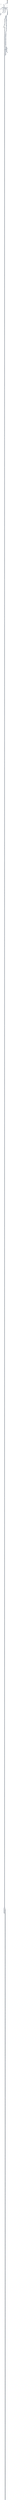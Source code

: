 digraph G {
node[shape=rectangle,style=filled,fillcolor=lightsteelblue,color=lightsteelblue]
bgcolor="transparent"
a0x004175dbjmp_0x00400154[label="start\njmp 0x00400154",color="lightgrey",fillcolor="orange"];
a0x00400154movl_0x41201cUINT32_esi[label="0x00400154\nmovl $0x41201c<UINT32>, %esi"];
a0x00400159movl_esi_ebx[label="0x00400159\nmovl %esi, %ebx"];
a0x0040015blodsl_ds_esi__eax[label="0x0040015b\nlodsl %ds:(%esi), %eax"];
a0x0040015clodsl_ds_esi__eax[label="0x0040015c\nlodsl %ds:(%esi), %eax"];
a0x0040015dpushl_eax[label="0x0040015d\npushl %eax"];
a0x0040015elodsl_ds_esi__eax[label="0x0040015e\nlodsl %ds:(%esi), %eax"];
a0x0040015fxchgl_eax_edi[label="0x0040015f\nxchgl %eax, %edi"];
a0x00400160movb_0xffffff80UINT8_dl[label="0x00400160\nmovb $0xffffff80<UINT8>, %dl"];
a0x00400162movsb_ds_esi__es_edi_[label="0x00400162\nmovsb %ds:(%esi), %es:(%edi)"];
a0x00400163movb_0xffffff80UINT8_dh[label="0x00400163\nmovb $0xffffff80<UINT8>, %dh"];
a0x00400165call_ebx_[label="0x00400165\ncall (%ebx)"];
a0x0040012caddb_dl_dl[label="0x0040012c\naddb %dl, %dl"];
a0x0040012ejne_0x40010b[label="0x0040012e\njne 0x40010b"];
a0x00400130movb_esi__dl[label="0x00400130\nmovb (%esi), %dl"];
a0x00400132jmp_0x400108[label="0x00400132\njmp 0x400108"];
a0x00400108incl_esi[label="0x00400108\nincl %esi"];
a0x00400109adcb_dl_dl[label="0x00400109\nadcb %dl, %dl"];
a0x0040010bret[label="0x0040010b\nret"];
a0x00400167jae_0x400162[label="0x00400167\njae 0x400162"];
a0x00400169xorl_ecx_ecx[label="0x00400169\nxorl %ecx, %ecx"];
a0x0040016bcall_ebx_[label="0x0040016b\ncall (%ebx)"];
a0x0040016djae_0x400185[label="0x0040016d\njae 0x400185"];
a0x0040016fxorl_eax_eax[label="0x0040016f\nxorl %eax, %eax"];
a0x00400171call_ebx_[label="0x00400171\ncall (%ebx)"];
a0x00400173jae_0x400196[label="0x00400173\njae 0x400196"];
a0x00400175movb_0xffffff80UINT8_dh[label="0x00400175\nmovb $0xffffff80<UINT8>, %dh"];
a0x00400177incl_ecx[label="0x00400177\nincl %ecx"];
a0x00400178movb_0x10UINT8_al[label="0x00400178\nmovb $0x10<UINT8>, %al"];
a0x0040017acall_ebx_[label="0x0040017a\ncall (%ebx)"];
a0x0040017cadcb_al_al[label="0x0040017c\nadcb %al, %al"];
a0x0040017ejae_0x40017a[label="0x0040017e\njae 0x40017a"];
a0x00400180jne_0x4001c0[label="0x00400180\njne 0x4001c0"];
a0x00400182stosb_al_es_edi_[label="0x00400182\nstosb %al, %es:(%edi)"];
a0x00400183jmp_0x400165[label="0x00400183\njmp 0x400165"];
a0x004001c0pushl_esi[label="0x004001c0\npushl %esi"];
a0x004001c1movl_edi_esi[label="0x004001c1\nmovl %edi, %esi"];
a0x004001c3subl_eax_esi[label="0x004001c3\nsubl %eax, %esi"];
a0x004001c5repz_movsb_ds_esi__es_edi_[label="0x004001c5\nrepz movsb %ds:(%esi), %es:(%edi)"];
a0x004001c7popl_esi[label="0x004001c7\npopl %esi"];
a0x004001c8jmp_0x400165[label="0x004001c8\njmp 0x400165"];
a0x00400196lodsb_ds_esi__al[label="0x00400196\nlodsb %ds:(%esi), %al"];
a0x00400197shrl_eax[label="0x00400197\nshrl %eax"];
a0x00400199je_0x4001ca[label="0x00400199\nje 0x4001ca"];
a0x0040019badcl_ecx_ecx[label="0x0040019b\nadcl %ecx, %ecx"];
a0x0040019djmp_0x4001b9[label="0x0040019d\njmp 0x4001b9"];
a0x004001b9incl_ecx[label="0x004001b9\nincl %ecx"];
a0x004001baincl_ecx[label="0x004001ba\nincl %ecx"];
a0x004001bbxchgl_eax_ebp[label="0x004001bb\nxchgl %eax, %ebp"];
a0x004001bcmovl_ebp_eax[label="0x004001bc\nmovl %ebp, %eax"];
a0x004001bemovb_0x0UINT8_dh[label="0x004001be\nmovb $0x0<UINT8>, %dh"];
a0x00400185call_0x412000[label="0x00400185\ncall 0x412000"];
a0x00412000xorl_ecx_ecx[label="0x00412000\nxorl %ecx, %ecx"];
a0x00412002incl_ecx[label="0x00412002\nincl %ecx"];
a0x00412003call_ebx_[label="0x00412003\ncall (%ebx)"];
a0x00412005adcl_ecx_ecx[label="0x00412005\nadcl %ecx, %ecx"];
a0x00412007call_ebx_[label="0x00412007\ncall (%ebx)"];
a0x00412009jb_0x00412003[label="0x00412009\njb 0x00412003"];
a0x0041200bret[label="0x0041200b\nret"];
a0x0040018aaddb_dh_dh[label="0x0040018a\naddb %dh, %dh"];
a0x0040018csbbl_0x1UINT8_ecx[label="0x0040018c\nsbbl $0x1<UINT8>, %ecx"];
a0x0040018fjne_0x40019f[label="0x0040018f\njne 0x40019f"];
a0x00400191call__4ebx_[label="0x00400191\ncall -4(%ebx)"];
a0x00400194jmp_0x4001bc[label="0x00400194\njmp 0x4001bc"];
a0x0040019fxchgl_eax_ecx[label="0x0040019f\nxchgl %eax, %ecx"];
a0x004001a0decl_eax[label="0x004001a0\ndecl %eax"];
a0x004001a1shll_0x8UINT8_eax[label="0x004001a1\nshll $0x8<UINT8>, %eax"];
a0x004001a4lodsb_ds_esi__al[label="0x004001a4\nlodsb %ds:(%esi), %al"];
a0x004001a5call__4ebx_[label="0x004001a5\ncall -4(%ebx)"];
a0x004001a8cmpl_0x7d00UINT32_eax[label="0x004001a8\ncmpl $0x7d00<UINT32>, %eax"];
a0x004001adjae_0x4001b9[label="0x004001ad\njae 0x4001b9"];
a0x004001afcmpb_0x5UINT8_ah[label="0x004001af\ncmpb $0x5<UINT8>, %ah"];
a0x004001b2jae_0x4001ba[label="0x004001b2\njae 0x4001ba"];
a0x004001b4cmpl_0x7fUINT8_eax[label="0x004001b4\ncmpl $0x7f<UINT8>, %eax"];
a0x004001b7ja_0x4001bb[label="0x004001b7\nja 0x4001bb"];
a0x004001calodsl_ds_esi__eax[label="0x004001ca\nlodsl %ds:(%esi), %eax"];
a0x004001cbtestl_eax_eax[label="0x004001cb\ntestl %eax, %eax"];
a0x004001cdjne_0x40015f[label="0x004001cd\njne 0x40015f"];
a0x004001cfcall_0x417857[label="0x004001cf\ncall 0x417857"];
a0x00417857pushl_ebp[label="0x00417857\npushl %ebp"];
a0x00417858movl_esp_ebp[label="0x00417858\nmovl %esp, %ebp"];
a0x0041785asubl_0x40UINT8_esp[label="0x0041785a\nsubl $0x40<UINT8>, %esp"];
a0x0041785dpushl_ebx[label="0x0041785d\npushl %ebx"];
a0x0041785elodsl_ds_esi__eax[label="0x0041785e\nlodsl %ds:(%esi), %eax"];
a0x0041785fmovl_eax__40ebp_[label="0x0041785f\nmovl %eax, -40(%ebp)"];
a0x00417862movl_esi__28ebp_[label="0x00417862\nmovl %esi, -28(%ebp)"];
a0x00417865movl__40ebp__ebx[label="0x00417865\nmovl -40(%ebp), %ebx"];
a0x00417868movl__28ebp__esi[label="0x00417868\nmovl -28(%ebp), %esi"];
a0x0041786bxorl_eax_eax[label="0x0041786b\nxorl %eax, %eax"];
a0x0041786dcmpl_eax_esi_[label="0x0041786d\ncmpl %eax, (%esi)"];
a0x0041786fje_0x417b27[label="0x0041786f\nje 0x417b27"];
a0x00417875lodsl_ds_esi__eax[label="0x00417875\nlodsl %ds:(%esi), %eax"];
a0x00417876movl_eax__40ebp_[label="0x00417876\nmovl %eax, -40(%ebp)"];
a0x00417879lodsl_ds_esi__eax[label="0x00417879\nlodsl %ds:(%esi), %eax"];
a0x0041787amovl_eax__24ebp_[label="0x0041787a\nmovl %eax, -24(%ebp)"];
a0x0041787dlodsl_ds_esi__eax[label="0x0041787d\nlodsl %ds:(%esi), %eax"];
a0x0041787eincl_esi[label="0x0041787e\nincl %esi"];
a0x0041787fmovl_esi__44ebp_[label="0x0041787f\nmovl %esi, -44(%ebp)"];
a0x00417882addl_eax_esi[label="0x00417882\naddl %eax, %esi"];
a0x00417884movl_esi__28ebp_[label="0x00417884\nmovl %esi, -28(%ebp)"];
a0x00417887movl__44ebp__edx[label="0x00417887\nmovl -44(%ebp), %edx"];
a0x0041788aandb_0x0UINT8__1ebp_[label="0x0041788a\nandb $0x0<UINT8>, -1(%ebp)"];
a0x0041788emovl_0x1b9bUINT32_ecx[label="0x0041788e\nmovl $0x1b9b<UINT32>, %ecx"];
a0x00417893movl_0x4000400UINT32_eax[label="0x00417893\nmovl $0x4000400<UINT32>, %eax"];
a0x00417898movl_ebx_edi[label="0x00417898\nmovl %ebx, %edi"];
a0x0041789apushl_0x1UINT8[label="0x0041789a\npushl $0x1<UINT8>"];
a0x0041789crepz_stosl_eax_es_edi_[label="0x0041789c\nrepz stosl %eax, %es:(%edi)"];
a0x0041789epopl_edi[label="0x0041789e\npopl %edi"];
a0x0041789fxorl_esi_esi[label="0x0041789f\nxorl %esi, %esi"];
a0x004178a1leal__64ebp__ecx[label="0x004178a1\nleal -64(%ebp), %ecx"];
a0x004178a4movl_edi__20ebp_[label="0x004178a4\nmovl %edi, -20(%ebp)"];
a0x004178a7movl_edi__16ebp_[label="0x004178a7\nmovl %edi, -16(%ebp)"];
a0x004178aamovl_edi__36ebp_[label="0x004178aa\nmovl %edi, -36(%ebp)"];
a0x004178admovl_esi__8ebp_[label="0x004178ad\nmovl %esi, -8(%ebp)"];
a0x004178b0movl_esi__32ebp_[label="0x004178b0\nmovl %esi, -32(%ebp)"];
a0x004178b3call_0x4175f4[label="0x004178b3\ncall 0x4175f4"];
a0x004175f4andl_0x0UINT8_0x8ecx_[label="0x004175f4\nandl $0x0<UINT8>, 0x8(%ecx)"];
a0x004175f8orl_0xffffffffUINT8_0x4ecx_[label="0x004175f8\norl $0xffffffff<UINT8>, 0x4(%ecx)"];
a0x004175fcpushl_esi[label="0x004175fc\npushl %esi"];
a0x004175fdpushl_edi[label="0x004175fd\npushl %edi"];
a0x004175fepushl_0x5UINT8[label="0x004175fe\npushl $0x5<UINT8>"];
a0x00417600movl_edx_ecx_[label="0x00417600\nmovl %edx, (%ecx)"];
a0x00417602popl_edx[label="0x00417602\npopl %edx"];
a0x00417603movl_ecx__eax[label="0x00417603\nmovl (%ecx), %eax"];
a0x00417605movl_0x8ecx__esi[label="0x00417605\nmovl 0x8(%ecx), %esi"];
a0x00417608shll_0x8UINT8_esi[label="0x00417608\nshll $0x8<UINT8>, %esi"];
a0x0041760bmovzbl_eax__edi[label="0x0041760b\nmovzbl (%eax), %edi"];
a0x0041760eorl_edi_esi[label="0x0041760e\norl %edi, %esi"];
a0x00417610incl_eax[label="0x00417610\nincl %eax"];
a0x00417611decl_edx[label="0x00417611\ndecl %edx"];
a0x00417612movl_esi_0x8ecx_[label="0x00417612\nmovl %esi, 0x8(%ecx)"];
a0x00417615movl_eax_ecx_[label="0x00417615\nmovl %eax, (%ecx)"];
a0x00417617jne_0x417603[label="0x00417617\njne 0x417603"];
a0x00417619popl_edi[label="0x00417619\npopl %edi"];
a0x0041761apopl_esi[label="0x0041761a\npopl %esi"];
a0x0041761bret[label="0x0041761b\nret"];
a0x004178b8cmpl_esi__40ebp_[label="0x004178b8\ncmpl %esi, -40(%ebp)"];
a0x004178bbjbe_0x417868[label="0x004178bb\njbe 0x417868"];
a0x004178bdmovl__8ebp__eax[label="0x004178bd\nmovl -8(%ebp), %eax"];
a0x004178c0movl_esi_ecx[label="0x004178c0\nmovl %esi, %ecx"];
a0x004178c2andl_0x3UINT8_eax[label="0x004178c2\nandl $0x3<UINT8>, %eax"];
a0x004178c5leal__64ebp__edx[label="0x004178c5\nleal -64(%ebp), %edx"];
a0x004178c8shll_0x4UINT8_ecx[label="0x004178c8\nshll $0x4<UINT8>, %ecx"];
a0x004178cbaddl_eax_ecx[label="0x004178cb\naddl %eax, %ecx"];
a0x004178cdmovl_eax__12ebp_[label="0x004178cd\nmovl %eax, -12(%ebp)"];
a0x004178d0leal_ebxecx2__ecx[label="0x004178d0\nleal (%ebx,%ecx,2), %ecx"];
a0x004178d3call_0x417660[label="0x004178d3\ncall 0x417660"];
a0x00417660pushl_esi[label="0x00417660\npushl %esi"];
a0x00417661movl_0x4edx__esi[label="0x00417661\nmovl 0x4(%edx), %esi"];
a0x00417664pushl_edi[label="0x00417664\npushl %edi"];
a0x00417665movl_esi_eax[label="0x00417665\nmovl %esi, %eax"];
a0x00417667movzwl_ecx__edi[label="0x00417667\nmovzwl (%ecx), %edi"];
a0x0041766ashrl_0xbUINT8_eax[label="0x0041766a\nshrl $0xb<UINT8>, %eax"];
a0x0041766dimull_edi_eax[label="0x0041766d\nimull %edi, %eax"];
a0x00417670movl_0x8edx__edi[label="0x00417670\nmovl 0x8(%edx), %edi"];
a0x00417673cmpl_eax_edi[label="0x00417673\ncmpl %eax, %edi"];
a0x00417675jae_0x4176b6[label="0x00417675\njae 0x4176b6"];
a0x00417677movl_eax_0x4edx_[label="0x00417677\nmovl %eax, 0x4(%edx)"];
a0x0041767amovw_ecx__ax[label="0x0041767a\nmovw (%ecx), %ax"];
a0x0041767dmovzwl_ax_esi[label="0x0041767d\nmovzwl %ax, %esi"];
a0x00417680movl_0x800UINT32_edi[label="0x00417680\nmovl $0x800<UINT32>, %edi"];
a0x00417685subl_esi_edi[label="0x00417685\nsubl %esi, %edi"];
a0x00417687sarl_0x5UINT8_edi[label="0x00417687\nsarl $0x5<UINT8>, %edi"];
a0x0041768aaddl_eax_edi[label="0x0041768a\naddl %eax, %edi"];
a0x0041768cmovw_di_ecx_[label="0x0041768c\nmovw %di, (%ecx)"];
a0x0041768fmovl_0x4edx__eax[label="0x0041768f\nmovl 0x4(%edx), %eax"];
a0x00417692cmpl_0x1000000UINT32_eax[label="0x00417692\ncmpl $0x1000000<UINT32>, %eax"];
a0x00417697jae_0x4176b2[label="0x00417697\njae 0x4176b2"];
a0x004176b2xorl_eax_eax[label="0x004176b2\nxorl %eax, %eax"];
a0x004176b4jmp_0x4176f5[label="0x004176b4\njmp 0x4176f5"];
a0x004176f5popl_edi[label="0x004176f5\npopl %edi"];
a0x004176f6popl_esi[label="0x004176f6\npopl %esi"];
a0x004176f7ret[label="0x004176f7\nret"];
a0x004178d8testl_eax_eax[label="0x004178d8\ntestl %eax, %eax"];
a0x004178dajne_0x417961[label="0x004178da\njne 0x417961"];
a0x004178e0movzbl__1ebp__eax[label="0x004178e0\nmovzbl -1(%ebp), %eax"];
a0x004178e4shrl_0x4UINT8_eax[label="0x004178e4\nshrl $0x4<UINT8>, %eax"];
a0x004178e7leal_eaxeax2__eax[label="0x004178e7\nleal (%eax,%eax,2), %eax"];
a0x004178eashll_0x9UINT8_eax[label="0x004178ea\nshll $0x9<UINT8>, %eax"];
a0x004178edcmpl_0x4UINT8_esi[label="0x004178ed\ncmpl $0x4<UINT8>, %esi"];
a0x004178f0leal_0xe6ceaxebx__ecx[label="0x004178f0\nleal 0xe6c(%eax,%ebx), %ecx"];
a0x004178f7movl_ecx__12ebp_[label="0x004178f7\nmovl %ecx, -12(%ebp)"];
a0x004178fajnl_0x417900[label="0x004178fa\njnl 0x417900"];
a0x004178fcxorl_esi_esi[label="0x004178fc\nxorl %esi, %esi"];
a0x004178fejmp_0x41790d[label="0x004178fe\njmp 0x41790d"];
a0x0041790dcmpl_0x0UINT8__32ebp_[label="0x0041790d\ncmpl $0x0<UINT8>, -32(%ebp)"];
a0x00417911je_0x417935[label="0x00417911\nje 0x417935"];
a0x00417935pushl_0x1UINT8[label="0x00417935\npushl $0x1<UINT8>"];
a0x00417937popl_eax[label="0x00417937\npopl %eax"];
a0x00417938jmp_0x41793d[label="0x00417938\njmp 0x41793d"];
a0x0041793daddl_eax_eax[label="0x0041793d\naddl %eax, %eax"];
a0x0041793fleal__64ebp__edx[label="0x0041793f\nleal -64(%ebp), %edx"];
a0x00417942addl_eax_ecx[label="0x00417942\naddl %eax, %ecx"];
a0x00417944movl_eax__52ebp_[label="0x00417944\nmovl %eax, -52(%ebp)"];
a0x00417947call_0x417660[label="0x00417947\ncall 0x417660"];
a0x0041794corl__52ebp__eax[label="0x0041794c\norl -52(%ebp), %eax"];
a0x0041794fcmpl_0x100UINT32_eax[label="0x0041794f\ncmpl $0x100<UINT32>, %eax"];
a0x00417954jl_0x41793a[label="0x00417954\njl 0x41793a"];
a0x0041793amovl__12ebp__ecx[label="0x0041793a\nmovl -12(%ebp), %ecx"];
a0x00417956movb_al__1ebp_[label="0x00417956\nmovb %al, -1(%ebp)"];
a0x00417959movl__24ebp__eax[label="0x00417959\nmovl -24(%ebp), %eax"];
a0x0041795cmovb__1ebp__cl[label="0x0041795c\nmovb -1(%ebp), %cl"];
a0x0041795fjmp_0x4179c7[label="0x0041795f\njmp 0x4179c7"];
a0x004179c7movl__8ebp__edx[label="0x004179c7\nmovl -8(%ebp), %edx"];
a0x004179caincl__8ebp_[label="0x004179ca\nincl -8(%ebp)"];
a0x004179cdmovb_cl_edxeax_[label="0x004179cd\nmovb %cl, (%edx,%eax)"];
a0x004179d0jmp_0x417b16[label="0x004179d0\njmp 0x417b16"];
a0x00417b16movl__8ebp__eax[label="0x00417b16\nmovl -8(%ebp), %eax"];
a0x00417b19cmpl__40ebp__eax[label="0x00417b19\ncmpl -40(%ebp), %eax"];
a0x00417b1cjb_0x4178bd[label="0x00417b1c\njb 0x4178bd"];
a0x00417b22jmp_0x417868[label="0x00417b22\njmp 0x417868"];
a0x00417b27popl_ebx[label="0x00417b27\npopl %ebx"];
a0x00417b28lodsl_ds_esi__eax[label="0x00417b28\nlodsl %ds:(%esi), %eax"];
a0x00417b29leave_[label="0x00417b29\nleave "];
a0x00417b2aret[label="0x00417b2a\nret"];
a0x004001d4lodsl_ds_esi__eax[label="0x004001d4\nlodsl %ds:(%esi), %eax"];
a0x004001d5xchgl_eax_esi[label="0x004001d5\nxchgl %eax, %esi"];
a0x004001d6lodsl_ds_esi__eax[label="0x004001d6\nlodsl %ds:(%esi), %eax"];
a0x004001d7xchgl_eax_edi[label="0x004001d7\nxchgl %eax, %edi"];
a0x004001d8pushl_esi[label="0x004001d8\npushl %esi"];
a0x004001d9lodsb_ds_esi__al[label="0x004001d9\nlodsb %ds:(%esi), %al"];
a0x004001dacmpb_0x0UINT8_al[label="0x004001da\ncmpb $0x0<UINT8>, %al"];
a0x004001dcjne_0x4001d9[label="0x004001dc\njne 0x4001d9"];
a0x004001decall__16ebx_[label="0x004001de\ncall -16(%ebx)"];
LoadLibraryA_kernel32_dll[label="LoadLibraryA@kernel32.dll",color="lightgrey",fillcolor="lightgrey"];
a0x004001e1xchgl_eax_ebp[label="0x004001e1\nxchgl %eax, %ebp"];
a0x004001e2pushl_esi[label="0x004001e2\npushl %esi"];
a0x004001e3lodsl_ds_esi__eax[label="0x004001e3\nlodsl %ds:(%esi), %eax"];
a0x004001e4bswap_eax[label="0x004001e4\nbswap %eax"];
a0x004001e6incl_eax[label="0x004001e6\nincl %eax"];
a0x004001e7popl_ecx[label="0x004001e7\npopl %ecx"];
a0x004001e8je_0x4001d6[label="0x004001e8\nje 0x4001d6"];
a0x004001eajns_0x4001f3[label="0x004001ea\njns 0x4001f3"];
a0x004001eclodsb_ds_esi__al[label="0x004001ec\nlodsb %ds:(%esi), %al"];
a0x004001edcmpb_0x0UINT8_al[label="0x004001ed\ncmpb $0x0<UINT8>, %al"];
a0x004001efjne_0x4001ec[label="0x004001ef\njne 0x4001ec"];
a0x004001f1xchgl_eax_ecx[label="0x004001f1\nxchgl %eax, %ecx"];
a0x004001f2incl_eax[label="0x004001f2\nincl %eax"];
a0x004001f3pushl_eax[label="0x004001f3\npushl %eax"];
a0x004001f4pushl_ebp[label="0x004001f4\npushl %ebp"];
a0x004001f5call__12ebx_[label="0x004001f5\ncall -12(%ebx)"];
GetProcAddress_kernel32_dll[label="GetProcAddress@kernel32.dll",color="lightgrey",fillcolor="lightgrey"];
a0x004001f8stosl_eax_es_edi_[label="0x004001f8\nstosl %eax, %es:(%edi)"];
a0x004001f9testl_eax_eax[label="0x004001f9\ntestl %eax, %eax"];
a0x004001fbjne_0x4001e2[label="0x004001fb\njne 0x4001e2"];
GetProcAddress_KERNEL32_dll[label="GetProcAddress@KERNEL32.dll",color="lightgrey",fillcolor="lightgrey"];
a0x004001fdret[label="0x004001fd\nret"];
a0x00406880addb_al_eax_[label="0x00406880\naddb %al, (%eax)"];
a0x00406882addb_al_eax_[label="0x00406882\naddb %al, (%eax)"];
a0x00406884addb_al_eax_[label="0x00406884\naddb %al, (%eax)"];
a0x00406886addb_al_eax_[label="0x00406886\naddb %al, (%eax)"];
a0x00406888addb_al_eax_[label="0x00406888\naddb %al, (%eax)"];
a0x0040688aaddb_al_eax_[label="0x0040688a\naddb %al, (%eax)"];
a0x0040688caddb_al_eax_[label="0x0040688c\naddb %al, (%eax)"];
a0x0040688eaddb_al_eax_[label="0x0040688e\naddb %al, (%eax)"];
a0x00406890addb_al_eax_[label="0x00406890\naddb %al, (%eax)"];
a0x00406892addb_al_eax_[label="0x00406892\naddb %al, (%eax)"];
a0x00406894addb_al_eax_[label="0x00406894\naddb %al, (%eax)"];
a0x00406896addb_al_eax_[label="0x00406896\naddb %al, (%eax)"];
a0x00406898addb_al_eax_[label="0x00406898\naddb %al, (%eax)"];
a0x0040689aaddb_al_eax_[label="0x0040689a\naddb %al, (%eax)"];
a0x0040689caddb_al_eax_[label="0x0040689c\naddb %al, (%eax)"];
a0x0040689eaddb_al_eax_[label="0x0040689e\naddb %al, (%eax)"];
a0x004068a0addb_al_eax_[label="0x004068a0\naddb %al, (%eax)"];
a0x004068a2addb_al_eax_[label="0x004068a2\naddb %al, (%eax)"];
a0x004068a4addb_al_eax_[label="0x004068a4\naddb %al, (%eax)"];
a0x004068a6addb_al_eax_[label="0x004068a6\naddb %al, (%eax)"];
a0x004068a8addb_al_eax_[label="0x004068a8\naddb %al, (%eax)"];
a0x004068aaaddb_al_eax_[label="0x004068aa\naddb %al, (%eax)"];
a0x004068acaddb_al_eax_[label="0x004068ac\naddb %al, (%eax)"];
a0x004068aeaddb_al_eax_[label="0x004068ae\naddb %al, (%eax)"];
a0x004068b0addb_al_eax_[label="0x004068b0\naddb %al, (%eax)"];
a0x004068b2addb_al_eax_[label="0x004068b2\naddb %al, (%eax)"];
a0x004068b4addb_al_eax_[label="0x004068b4\naddb %al, (%eax)"];
a0x004068b6addb_al_eax_[label="0x004068b6\naddb %al, (%eax)"];
a0x004068b8addb_al_eax_[label="0x004068b8\naddb %al, (%eax)"];
a0x004068baaddb_al_eax_[label="0x004068ba\naddb %al, (%eax)"];
a0x004068bcaddb_al_eax_[label="0x004068bc\naddb %al, (%eax)"];
a0x004068beaddb_al_eax_[label="0x004068be\naddb %al, (%eax)"];
a0x004068c0addb_al_eax_[label="0x004068c0\naddb %al, (%eax)"];
a0x004068c2addb_al_eax_[label="0x004068c2\naddb %al, (%eax)"];
a0x004068c4addb_al_eax_[label="0x004068c4\naddb %al, (%eax)"];
a0x004068c6addb_al_eax_[label="0x004068c6\naddb %al, (%eax)"];
a0x004068c8addb_al_eax_[label="0x004068c8\naddb %al, (%eax)"];
a0x004068caaddb_al_eax_[label="0x004068ca\naddb %al, (%eax)"];
a0x004068ccaddb_al_eax_[label="0x004068cc\naddb %al, (%eax)"];
a0x004068ceaddb_al_eax_[label="0x004068ce\naddb %al, (%eax)"];
a0x004068d0addb_al_eax_[label="0x004068d0\naddb %al, (%eax)"];
a0x004068d2addb_al_eax_[label="0x004068d2\naddb %al, (%eax)"];
a0x004068d4addb_al_eax_[label="0x004068d4\naddb %al, (%eax)"];
a0x004068d6addb_al_eax_[label="0x004068d6\naddb %al, (%eax)"];
a0x004068d8addb_al_eax_[label="0x004068d8\naddb %al, (%eax)"];
a0x004068daaddb_al_eax_[label="0x004068da\naddb %al, (%eax)"];
a0x004068dcaddb_al_eax_[label="0x004068dc\naddb %al, (%eax)"];
a0x004068deaddb_al_eax_[label="0x004068de\naddb %al, (%eax)"];
a0x004068e0addb_al_eax_[label="0x004068e0\naddb %al, (%eax)"];
a0x004068e2addb_al_eax_[label="0x004068e2\naddb %al, (%eax)"];
a0x004068e4addb_al_eax_[label="0x004068e4\naddb %al, (%eax)"];
a0x004068e6addb_al_eax_[label="0x004068e6\naddb %al, (%eax)"];
a0x004068e8addb_al_eax_[label="0x004068e8\naddb %al, (%eax)"];
a0x004068eaaddb_al_eax_[label="0x004068ea\naddb %al, (%eax)"];
a0x004068ecaddb_al_eax_[label="0x004068ec\naddb %al, (%eax)"];
a0x004068eeaddb_al_eax_[label="0x004068ee\naddb %al, (%eax)"];
a0x004068f0addb_al_eax_[label="0x004068f0\naddb %al, (%eax)"];
a0x004068f2addb_al_eax_[label="0x004068f2\naddb %al, (%eax)"];
a0x004068f4addb_al_eax_[label="0x004068f4\naddb %al, (%eax)"];
a0x004068f6addb_al_eax_[label="0x004068f6\naddb %al, (%eax)"];
a0x004068f8addb_al_eax_[label="0x004068f8\naddb %al, (%eax)"];
a0x004068faaddb_al_eax_[label="0x004068fa\naddb %al, (%eax)"];
a0x004068fcaddb_al_eax_[label="0x004068fc\naddb %al, (%eax)"];
a0x004068feaddb_al_eax_[label="0x004068fe\naddb %al, (%eax)"];
a0x00406900addb_al_eax_[label="0x00406900\naddb %al, (%eax)"];
a0x00406902addb_al_eax_[label="0x00406902\naddb %al, (%eax)"];
a0x00406904addb_al_eax_[label="0x00406904\naddb %al, (%eax)"];
a0x00406906addb_al_eax_[label="0x00406906\naddb %al, (%eax)"];
a0x00406908addb_al_eax_[label="0x00406908\naddb %al, (%eax)"];
a0x0040690aaddb_al_eax_[label="0x0040690a\naddb %al, (%eax)"];
a0x0040690caddb_al_eax_[label="0x0040690c\naddb %al, (%eax)"];
a0x0040690eaddb_al_eax_[label="0x0040690e\naddb %al, (%eax)"];
a0x00406910addb_al_eax_[label="0x00406910\naddb %al, (%eax)"];
a0x00406912addb_al_eax_[label="0x00406912\naddb %al, (%eax)"];
a0x00406914addb_al_eax_[label="0x00406914\naddb %al, (%eax)"];
a0x00406916addb_al_eax_[label="0x00406916\naddb %al, (%eax)"];
a0x00406918addb_al_eax_[label="0x00406918\naddb %al, (%eax)"];
a0x0040691aaddb_al_eax_[label="0x0040691a\naddb %al, (%eax)"];
a0x0040691caddb_al_eax_[label="0x0040691c\naddb %al, (%eax)"];
a0x0040691eaddb_al_eax_[label="0x0040691e\naddb %al, (%eax)"];
a0x00406920addb_al_eax_[label="0x00406920\naddb %al, (%eax)"];
a0x00406922addb_al_eax_[label="0x00406922\naddb %al, (%eax)"];
a0x00406924addb_al_eax_[label="0x00406924\naddb %al, (%eax)"];
a0x00406926addb_al_eax_[label="0x00406926\naddb %al, (%eax)"];
a0x00406928addb_al_eax_[label="0x00406928\naddb %al, (%eax)"];
a0x0040692aaddb_al_eax_[label="0x0040692a\naddb %al, (%eax)"];
a0x0040692caddb_al_eax_[label="0x0040692c\naddb %al, (%eax)"];
a0x0040692eaddb_al_eax_[label="0x0040692e\naddb %al, (%eax)"];
a0x00406930addb_al_eax_[label="0x00406930\naddb %al, (%eax)"];
a0x00406932addb_al_eax_[label="0x00406932\naddb %al, (%eax)"];
a0x00406934addb_al_eax_[label="0x00406934\naddb %al, (%eax)"];
a0x00406936addb_al_eax_[label="0x00406936\naddb %al, (%eax)"];
a0x00406938addb_al_eax_[label="0x00406938\naddb %al, (%eax)"];
a0x0040693aaddb_al_eax_[label="0x0040693a\naddb %al, (%eax)"];
a0x0040693caddb_al_eax_[label="0x0040693c\naddb %al, (%eax)"];
a0x0040693eaddb_al_eax_[label="0x0040693e\naddb %al, (%eax)"];
a0x00406940addb_al_eax_[label="0x00406940\naddb %al, (%eax)"];
a0x00406942addb_al_eax_[label="0x00406942\naddb %al, (%eax)"];
a0x00406944addb_al_eax_[label="0x00406944\naddb %al, (%eax)"];
a0x00406946addb_al_eax_[label="0x00406946\naddb %al, (%eax)"];
a0x00406948addb_al_eax_[label="0x00406948\naddb %al, (%eax)"];
a0x0040694aaddb_al_eax_[label="0x0040694a\naddb %al, (%eax)"];
a0x0040694caddb_al_eax_[label="0x0040694c\naddb %al, (%eax)"];
a0x0040694eaddb_al_eax_[label="0x0040694e\naddb %al, (%eax)"];
a0x00406950addb_al_eax_[label="0x00406950\naddb %al, (%eax)"];
a0x00406952addb_al_eax_[label="0x00406952\naddb %al, (%eax)"];
a0x00406954addb_al_eax_[label="0x00406954\naddb %al, (%eax)"];
a0x00406956addb_al_eax_[label="0x00406956\naddb %al, (%eax)"];
a0x00406958addb_al_eax_[label="0x00406958\naddb %al, (%eax)"];
a0x0040695aaddb_al_eax_[label="0x0040695a\naddb %al, (%eax)"];
a0x0040695caddb_al_eax_[label="0x0040695c\naddb %al, (%eax)"];
a0x0040695eaddb_al_eax_[label="0x0040695e\naddb %al, (%eax)"];
a0x00406960addb_al_eax_[label="0x00406960\naddb %al, (%eax)"];
a0x00406962addb_al_eax_[label="0x00406962\naddb %al, (%eax)"];
a0x00406964addb_al_eax_[label="0x00406964\naddb %al, (%eax)"];
a0x00406966addb_al_eax_[label="0x00406966\naddb %al, (%eax)"];
a0x00406968addb_al_eax_[label="0x00406968\naddb %al, (%eax)"];
a0x0040696aaddb_al_eax_[label="0x0040696a\naddb %al, (%eax)"];
a0x0040696caddb_al_eax_[label="0x0040696c\naddb %al, (%eax)"];
a0x0040696eaddb_al_eax_[label="0x0040696e\naddb %al, (%eax)"];
a0x00406970addb_al_eax_[label="0x00406970\naddb %al, (%eax)"];
a0x00406972addb_al_eax_[label="0x00406972\naddb %al, (%eax)"];
a0x00406974addb_al_eax_[label="0x00406974\naddb %al, (%eax)"];
a0x00406976addb_al_eax_[label="0x00406976\naddb %al, (%eax)"];
a0x00406978addb_al_eax_[label="0x00406978\naddb %al, (%eax)"];
a0x0040697aaddb_al_eax_[label="0x0040697a\naddb %al, (%eax)"];
a0x0040697caddb_al_eax_[label="0x0040697c\naddb %al, (%eax)"];
a0x0040697eaddb_al_eax_[label="0x0040697e\naddb %al, (%eax)"];
a0x00406980addb_al_eax_[label="0x00406980\naddb %al, (%eax)"];
a0x00406982addb_al_eax_[label="0x00406982\naddb %al, (%eax)"];
a0x00406984addb_al_eax_[label="0x00406984\naddb %al, (%eax)"];
a0x00406986addb_al_eax_[label="0x00406986\naddb %al, (%eax)"];
a0x00406988addb_al_eax_[label="0x00406988\naddb %al, (%eax)"];
a0x0040698aaddb_al_eax_[label="0x0040698a\naddb %al, (%eax)"];
a0x0040698caddb_al_eax_[label="0x0040698c\naddb %al, (%eax)"];
a0x0040698eaddb_al_eax_[label="0x0040698e\naddb %al, (%eax)"];
a0x00406990addb_al_eax_[label="0x00406990\naddb %al, (%eax)"];
a0x00406992addb_al_eax_[label="0x00406992\naddb %al, (%eax)"];
a0x00406994addb_al_eax_[label="0x00406994\naddb %al, (%eax)"];
a0x00406996addb_al_eax_[label="0x00406996\naddb %al, (%eax)"];
a0x00406998addb_al_eax_[label="0x00406998\naddb %al, (%eax)"];
a0x0040699aaddb_al_eax_[label="0x0040699a\naddb %al, (%eax)"];
a0x0040699caddb_al_eax_[label="0x0040699c\naddb %al, (%eax)"];
a0x0040699eaddb_al_eax_[label="0x0040699e\naddb %al, (%eax)"];
a0x004069a0addb_al_eax_[label="0x004069a0\naddb %al, (%eax)"];
a0x004069a2addb_al_eax_[label="0x004069a2\naddb %al, (%eax)"];
a0x004069a4addb_al_eax_[label="0x004069a4\naddb %al, (%eax)"];
a0x004069a6addb_al_eax_[label="0x004069a6\naddb %al, (%eax)"];
a0x004069a8addb_al_eax_[label="0x004069a8\naddb %al, (%eax)"];
a0x004069aaaddb_al_eax_[label="0x004069aa\naddb %al, (%eax)"];
a0x004069acaddb_al_eax_[label="0x004069ac\naddb %al, (%eax)"];
a0x004069aeaddb_al_eax_[label="0x004069ae\naddb %al, (%eax)"];
a0x004069b0addb_al_eax_[label="0x004069b0\naddb %al, (%eax)"];
a0x004069b2addb_al_eax_[label="0x004069b2\naddb %al, (%eax)"];
a0x004069b4addb_al_eax_[label="0x004069b4\naddb %al, (%eax)"];
a0x004069b6addb_al_eax_[label="0x004069b6\naddb %al, (%eax)"];
a0x004069b8addb_al_eax_[label="0x004069b8\naddb %al, (%eax)"];
a0x004069baaddb_al_eax_[label="0x004069ba\naddb %al, (%eax)"];
a0x004069bcaddb_al_eax_[label="0x004069bc\naddb %al, (%eax)"];
a0x004069beaddb_al_eax_[label="0x004069be\naddb %al, (%eax)"];
a0x004069c0addb_al_eax_[label="0x004069c0\naddb %al, (%eax)"];
a0x004069c2addb_al_eax_[label="0x004069c2\naddb %al, (%eax)"];
a0x004069c4addb_al_eax_[label="0x004069c4\naddb %al, (%eax)"];
a0x004069c6addb_al_eax_[label="0x004069c6\naddb %al, (%eax)"];
a0x004069c8addb_al_eax_[label="0x004069c8\naddb %al, (%eax)"];
a0x004069caaddb_al_eax_[label="0x004069ca\naddb %al, (%eax)"];
a0x004069ccaddb_al_eax_[label="0x004069cc\naddb %al, (%eax)"];
a0x004069ceaddb_al_eax_[label="0x004069ce\naddb %al, (%eax)"];
a0x004069d0addb_al_eax_[label="0x004069d0\naddb %al, (%eax)"];
a0x004069d2addb_al_eax_[label="0x004069d2\naddb %al, (%eax)"];
a0x004069d4addb_al_eax_[label="0x004069d4\naddb %al, (%eax)"];
a0x004069d6addb_al_eax_[label="0x004069d6\naddb %al, (%eax)"];
a0x004069d8addb_al_eax_[label="0x004069d8\naddb %al, (%eax)"];
a0x004069daaddb_al_eax_[label="0x004069da\naddb %al, (%eax)"];
a0x004069dcaddb_al_eax_[label="0x004069dc\naddb %al, (%eax)"];
a0x004069deaddb_al_eax_[label="0x004069de\naddb %al, (%eax)"];
a0x004069e0addb_al_eax_[label="0x004069e0\naddb %al, (%eax)"];
a0x004069e2addb_al_eax_[label="0x004069e2\naddb %al, (%eax)"];
a0x004069e4addb_al_eax_[label="0x004069e4\naddb %al, (%eax)"];
a0x004069e6addb_al_eax_[label="0x004069e6\naddb %al, (%eax)"];
a0x004069e8addb_al_eax_[label="0x004069e8\naddb %al, (%eax)"];
a0x004069eaaddb_al_eax_[label="0x004069ea\naddb %al, (%eax)"];
a0x004069ecaddb_al_eax_[label="0x004069ec\naddb %al, (%eax)"];
a0x004069eeaddb_al_eax_[label="0x004069ee\naddb %al, (%eax)"];
a0x004069f0addb_al_eax_[label="0x004069f0\naddb %al, (%eax)"];
a0x004069f2addb_al_eax_[label="0x004069f2\naddb %al, (%eax)"];
a0x004069f4addb_al_eax_[label="0x004069f4\naddb %al, (%eax)"];
a0x004069f6addb_al_eax_[label="0x004069f6\naddb %al, (%eax)"];
a0x004069f8addb_al_eax_[label="0x004069f8\naddb %al, (%eax)"];
a0x004069faaddb_al_eax_[label="0x004069fa\naddb %al, (%eax)"];
a0x004069fcaddb_al_eax_[label="0x004069fc\naddb %al, (%eax)"];
a0x004069feaddb_al_eax_[label="0x004069fe\naddb %al, (%eax)"];
a0x00406a00addb_al_eax_[label="0x00406a00\naddb %al, (%eax)"];
a0x00406a02addb_al_eax_[label="0x00406a02\naddb %al, (%eax)"];
a0x00406a04addb_al_eax_[label="0x00406a04\naddb %al, (%eax)"];
a0x00406a06addb_al_eax_[label="0x00406a06\naddb %al, (%eax)"];
a0x00406a08addb_al_eax_[label="0x00406a08\naddb %al, (%eax)"];
a0x00406a0aaddb_al_eax_[label="0x00406a0a\naddb %al, (%eax)"];
a0x00406a0caddb_al_eax_[label="0x00406a0c\naddb %al, (%eax)"];
a0x00406a0eaddb_al_eax_[label="0x00406a0e\naddb %al, (%eax)"];
a0x00406a10addb_al_eax_[label="0x00406a10\naddb %al, (%eax)"];
a0x00406a12addb_al_eax_[label="0x00406a12\naddb %al, (%eax)"];
a0x00406a14addb_al_eax_[label="0x00406a14\naddb %al, (%eax)"];
a0x00406a16addb_al_eax_[label="0x00406a16\naddb %al, (%eax)"];
a0x00406a18addb_al_eax_[label="0x00406a18\naddb %al, (%eax)"];
a0x00406a1aaddb_al_eax_[label="0x00406a1a\naddb %al, (%eax)"];
a0x00406a1caddb_al_eax_[label="0x00406a1c\naddb %al, (%eax)"];
a0x00406a1eaddb_al_eax_[label="0x00406a1e\naddb %al, (%eax)"];
a0x00406a20addb_al_eax_[label="0x00406a20\naddb %al, (%eax)"];
a0x00406a22addb_al_eax_[label="0x00406a22\naddb %al, (%eax)"];
a0x00406a24addb_al_eax_[label="0x00406a24\naddb %al, (%eax)"];
a0x00406a26addb_al_eax_[label="0x00406a26\naddb %al, (%eax)"];
a0x00406a28addb_al_eax_[label="0x00406a28\naddb %al, (%eax)"];
a0x00406a2aaddb_al_eax_[label="0x00406a2a\naddb %al, (%eax)"];
a0x00406a2caddb_al_eax_[label="0x00406a2c\naddb %al, (%eax)"];
a0x00406a2eaddb_al_eax_[label="0x00406a2e\naddb %al, (%eax)"];
a0x00406a30addb_al_eax_[label="0x00406a30\naddb %al, (%eax)"];
a0x00406a32addb_al_eax_[label="0x00406a32\naddb %al, (%eax)"];
a0x00406a34addb_al_eax_[label="0x00406a34\naddb %al, (%eax)"];
a0x00406a36addb_al_eax_[label="0x00406a36\naddb %al, (%eax)"];
a0x00406a38addb_al_eax_[label="0x00406a38\naddb %al, (%eax)"];
a0x00406a3aaddb_al_eax_[label="0x00406a3a\naddb %al, (%eax)"];
a0x00406a3caddb_al_eax_[label="0x00406a3c\naddb %al, (%eax)"];
a0x00406a3eaddb_al_eax_[label="0x00406a3e\naddb %al, (%eax)"];
a0x00406a40addb_al_eax_[label="0x00406a40\naddb %al, (%eax)"];
a0x00406a42addb_al_eax_[label="0x00406a42\naddb %al, (%eax)"];
a0x00406a44addb_al_eax_[label="0x00406a44\naddb %al, (%eax)"];
a0x00406a46addb_al_eax_[label="0x00406a46\naddb %al, (%eax)"];
a0x00406a48addb_al_eax_[label="0x00406a48\naddb %al, (%eax)"];
a0x00406a4aaddb_al_eax_[label="0x00406a4a\naddb %al, (%eax)"];
a0x00406a4caddb_al_eax_[label="0x00406a4c\naddb %al, (%eax)"];
a0x00406a4eaddb_al_eax_[label="0x00406a4e\naddb %al, (%eax)"];
a0x00406a50addb_al_eax_[label="0x00406a50\naddb %al, (%eax)"];
a0x00406a52addb_al_eax_[label="0x00406a52\naddb %al, (%eax)"];
a0x00406a54addb_al_eax_[label="0x00406a54\naddb %al, (%eax)"];
a0x00406a56addb_al_eax_[label="0x00406a56\naddb %al, (%eax)"];
a0x00406a58addb_al_eax_[label="0x00406a58\naddb %al, (%eax)"];
a0x00406a5aaddb_al_eax_[label="0x00406a5a\naddb %al, (%eax)"];
a0x00406a5caddb_al_eax_[label="0x00406a5c\naddb %al, (%eax)"];
a0x00406a5eaddb_al_eax_[label="0x00406a5e\naddb %al, (%eax)"];
a0x00406a60addb_al_eax_[label="0x00406a60\naddb %al, (%eax)"];
a0x00406a62addb_al_eax_[label="0x00406a62\naddb %al, (%eax)"];
a0x00406a64addb_al_eax_[label="0x00406a64\naddb %al, (%eax)"];
a0x00406a66addb_al_eax_[label="0x00406a66\naddb %al, (%eax)"];
a0x00406a68addb_al_eax_[label="0x00406a68\naddb %al, (%eax)"];
a0x00406a6aaddb_al_eax_[label="0x00406a6a\naddb %al, (%eax)"];
a0x00406a6caddb_al_eax_[label="0x00406a6c\naddb %al, (%eax)"];
a0x00406a6eaddb_al_eax_[label="0x00406a6e\naddb %al, (%eax)"];
a0x00406a70addb_al_eax_[label="0x00406a70\naddb %al, (%eax)"];
a0x00406a72addb_al_eax_[label="0x00406a72\naddb %al, (%eax)"];
a0x00406a74addb_al_eax_[label="0x00406a74\naddb %al, (%eax)"];
a0x00406a76addb_al_eax_[label="0x00406a76\naddb %al, (%eax)"];
a0x00406a78addb_al_eax_[label="0x00406a78\naddb %al, (%eax)"];
a0x00406a7aaddb_al_eax_[label="0x00406a7a\naddb %al, (%eax)"];
a0x00406a7caddb_al_eax_[label="0x00406a7c\naddb %al, (%eax)"];
a0x00406a7eaddb_al_eax_[label="0x00406a7e\naddb %al, (%eax)"];
a0x00406a80addb_al_eax_[label="0x00406a80\naddb %al, (%eax)"];
a0x00406a82addb_al_eax_[label="0x00406a82\naddb %al, (%eax)"];
a0x00406a84addb_al_eax_[label="0x00406a84\naddb %al, (%eax)"];
a0x00406a86addb_al_eax_[label="0x00406a86\naddb %al, (%eax)"];
a0x00406a88addb_al_eax_[label="0x00406a88\naddb %al, (%eax)"];
a0x00406a8aaddb_al_eax_[label="0x00406a8a\naddb %al, (%eax)"];
a0x00406a8caddb_al_eax_[label="0x00406a8c\naddb %al, (%eax)"];
a0x00406a8eaddb_al_eax_[label="0x00406a8e\naddb %al, (%eax)"];
a0x00406a90addb_al_eax_[label="0x00406a90\naddb %al, (%eax)"];
a0x00406a92addb_al_eax_[label="0x00406a92\naddb %al, (%eax)"];
a0x00406a94addb_al_eax_[label="0x00406a94\naddb %al, (%eax)"];
a0x00406a96addb_al_eax_[label="0x00406a96\naddb %al, (%eax)"];
a0x00406a98addb_al_eax_[label="0x00406a98\naddb %al, (%eax)"];
a0x00406a9aaddb_al_eax_[label="0x00406a9a\naddb %al, (%eax)"];
a0x00406a9caddb_al_eax_[label="0x00406a9c\naddb %al, (%eax)"];
a0x00406a9eaddb_al_eax_[label="0x00406a9e\naddb %al, (%eax)"];
a0x00406aa0addb_al_eax_[label="0x00406aa0\naddb %al, (%eax)"];
a0x00406aa2addb_al_eax_[label="0x00406aa2\naddb %al, (%eax)"];
a0x00406aa4addb_al_eax_[label="0x00406aa4\naddb %al, (%eax)"];
a0x00406aa6addb_al_eax_[label="0x00406aa6\naddb %al, (%eax)"];
a0x00406aa8addb_al_eax_[label="0x00406aa8\naddb %al, (%eax)"];
a0x00406aaaaddb_al_eax_[label="0x00406aaa\naddb %al, (%eax)"];
a0x00406aacaddb_al_eax_[label="0x00406aac\naddb %al, (%eax)"];
a0x00406aaeaddb_al_eax_[label="0x00406aae\naddb %al, (%eax)"];
a0x00406ab0addb_al_eax_[label="0x00406ab0\naddb %al, (%eax)"];
a0x00406ab2addb_al_eax_[label="0x00406ab2\naddb %al, (%eax)"];
a0x00406ab4addb_al_eax_[label="0x00406ab4\naddb %al, (%eax)"];
a0x00406ab6addb_al_eax_[label="0x00406ab6\naddb %al, (%eax)"];
a0x00406ab8addb_al_eax_[label="0x00406ab8\naddb %al, (%eax)"];
a0x00406abaaddb_al_eax_[label="0x00406aba\naddb %al, (%eax)"];
a0x00406abcaddb_al_eax_[label="0x00406abc\naddb %al, (%eax)"];
a0x00406abeaddb_al_eax_[label="0x00406abe\naddb %al, (%eax)"];
a0x00406ac0addb_al_eax_[label="0x00406ac0\naddb %al, (%eax)"];
a0x00406ac2addb_al_eax_[label="0x00406ac2\naddb %al, (%eax)"];
a0x00406ac4addb_al_eax_[label="0x00406ac4\naddb %al, (%eax)"];
a0x00406ac6addb_al_eax_[label="0x00406ac6\naddb %al, (%eax)"];
a0x00406ac8addb_al_eax_[label="0x00406ac8\naddb %al, (%eax)"];
a0x00406acaaddb_al_eax_[label="0x00406aca\naddb %al, (%eax)"];
a0x00406accaddb_al_eax_[label="0x00406acc\naddb %al, (%eax)"];
a0x00406aceaddb_al_eax_[label="0x00406ace\naddb %al, (%eax)"];
a0x00406ad0addb_al_eax_[label="0x00406ad0\naddb %al, (%eax)"];
a0x00406ad2addb_al_eax_[label="0x00406ad2\naddb %al, (%eax)"];
a0x00406ad4addb_al_eax_[label="0x00406ad4\naddb %al, (%eax)"];
a0x00406ad6addb_al_eax_[label="0x00406ad6\naddb %al, (%eax)"];
a0x00406ad8addb_al_eax_[label="0x00406ad8\naddb %al, (%eax)"];
a0x00406adaaddb_al_eax_[label="0x00406ada\naddb %al, (%eax)"];
a0x00406adcaddb_al_eax_[label="0x00406adc\naddb %al, (%eax)"];
a0x00406adeaddb_al_eax_[label="0x00406ade\naddb %al, (%eax)"];
a0x00406ae0addb_al_eax_[label="0x00406ae0\naddb %al, (%eax)"];
a0x00406ae2addb_al_eax_[label="0x00406ae2\naddb %al, (%eax)"];
a0x00406ae4addb_al_eax_[label="0x00406ae4\naddb %al, (%eax)"];
a0x00406ae6addb_al_eax_[label="0x00406ae6\naddb %al, (%eax)"];
a0x00406ae8addb_al_eax_[label="0x00406ae8\naddb %al, (%eax)"];
a0x00406aeaaddb_al_eax_[label="0x00406aea\naddb %al, (%eax)"];
a0x00406aecaddb_al_eax_[label="0x00406aec\naddb %al, (%eax)"];
a0x00406aeeaddb_al_eax_[label="0x00406aee\naddb %al, (%eax)"];
a0x00406af0addb_al_eax_[label="0x00406af0\naddb %al, (%eax)"];
a0x00406af2addb_al_eax_[label="0x00406af2\naddb %al, (%eax)"];
a0x00406af4addb_al_eax_[label="0x00406af4\naddb %al, (%eax)"];
a0x00406af6addb_al_eax_[label="0x00406af6\naddb %al, (%eax)"];
a0x00406af8addb_al_eax_[label="0x00406af8\naddb %al, (%eax)"];
a0x00406afaaddb_al_eax_[label="0x00406afa\naddb %al, (%eax)"];
a0x00406afcaddb_al_eax_[label="0x00406afc\naddb %al, (%eax)"];
a0x00406afeaddb_al_eax_[label="0x00406afe\naddb %al, (%eax)"];
a0x00406b00addb_al_eax_[label="0x00406b00\naddb %al, (%eax)"];
a0x00406b02addb_al_eax_[label="0x00406b02\naddb %al, (%eax)"];
a0x00406b04addb_al_eax_[label="0x00406b04\naddb %al, (%eax)"];
a0x00406b06addb_al_eax_[label="0x00406b06\naddb %al, (%eax)"];
a0x00406b08addb_al_eax_[label="0x00406b08\naddb %al, (%eax)"];
a0x00406b0aaddb_al_eax_[label="0x00406b0a\naddb %al, (%eax)"];
a0x00406b0caddb_al_eax_[label="0x00406b0c\naddb %al, (%eax)"];
a0x00406b0eaddb_al_eax_[label="0x00406b0e\naddb %al, (%eax)"];
a0x00406b10addb_al_eax_[label="0x00406b10\naddb %al, (%eax)"];
a0x00406b12addb_al_eax_[label="0x00406b12\naddb %al, (%eax)"];
a0x00406b14addb_al_eax_[label="0x00406b14\naddb %al, (%eax)"];
a0x00406b16addb_al_eax_[label="0x00406b16\naddb %al, (%eax)"];
a0x00406b18addb_al_eax_[label="0x00406b18\naddb %al, (%eax)"];
a0x00406b1aaddb_al_eax_[label="0x00406b1a\naddb %al, (%eax)"];
a0x00406b1caddb_al_eax_[label="0x00406b1c\naddb %al, (%eax)"];
a0x00406b1eaddb_al_eax_[label="0x00406b1e\naddb %al, (%eax)"];
a0x00406b20addb_al_eax_[label="0x00406b20\naddb %al, (%eax)"];
a0x00406b22addb_al_eax_[label="0x00406b22\naddb %al, (%eax)"];
a0x00406b24addb_al_eax_[label="0x00406b24\naddb %al, (%eax)"];
a0x00406b26addb_al_eax_[label="0x00406b26\naddb %al, (%eax)"];
a0x00406b28addb_al_eax_[label="0x00406b28\naddb %al, (%eax)"];
a0x00406b2aaddb_al_eax_[label="0x00406b2a\naddb %al, (%eax)"];
a0x00406b2caddb_al_eax_[label="0x00406b2c\naddb %al, (%eax)"];
a0x00406b2eaddb_al_eax_[label="0x00406b2e\naddb %al, (%eax)"];
a0x00406b30addb_al_eax_[label="0x00406b30\naddb %al, (%eax)"];
a0x00406b32addb_al_eax_[label="0x00406b32\naddb %al, (%eax)"];
a0x00406b34addb_al_eax_[label="0x00406b34\naddb %al, (%eax)"];
a0x00406b36addb_al_eax_[label="0x00406b36\naddb %al, (%eax)"];
a0x00406b38addb_al_eax_[label="0x00406b38\naddb %al, (%eax)"];
a0x00406b3aaddb_al_eax_[label="0x00406b3a\naddb %al, (%eax)"];
a0x00406b3caddb_al_eax_[label="0x00406b3c\naddb %al, (%eax)"];
a0x00406b3eaddb_al_eax_[label="0x00406b3e\naddb %al, (%eax)"];
a0x00406b40addb_al_eax_[label="0x00406b40\naddb %al, (%eax)"];
a0x00406b42addb_al_eax_[label="0x00406b42\naddb %al, (%eax)"];
a0x00406b44addb_al_eax_[label="0x00406b44\naddb %al, (%eax)"];
a0x00406b46addb_al_eax_[label="0x00406b46\naddb %al, (%eax)"];
a0x00406b48addb_al_eax_[label="0x00406b48\naddb %al, (%eax)"];
a0x00406b4aaddb_al_eax_[label="0x00406b4a\naddb %al, (%eax)"];
a0x00406b4caddb_al_eax_[label="0x00406b4c\naddb %al, (%eax)"];
a0x00406b4eaddb_al_eax_[label="0x00406b4e\naddb %al, (%eax)"];
a0x00406b50addb_al_eax_[label="0x00406b50\naddb %al, (%eax)"];
a0x00406b52addb_al_eax_[label="0x00406b52\naddb %al, (%eax)"];
a0x00406b54addb_al_eax_[label="0x00406b54\naddb %al, (%eax)"];
a0x00406b56addb_al_eax_[label="0x00406b56\naddb %al, (%eax)"];
a0x00406b58addb_al_eax_[label="0x00406b58\naddb %al, (%eax)"];
a0x00406b5aaddb_al_eax_[label="0x00406b5a\naddb %al, (%eax)"];
a0x00406b5caddb_al_eax_[label="0x00406b5c\naddb %al, (%eax)"];
a0x00406b5eaddb_al_eax_[label="0x00406b5e\naddb %al, (%eax)"];
a0x00406b60addb_al_eax_[label="0x00406b60\naddb %al, (%eax)"];
a0x00406b62addb_al_eax_[label="0x00406b62\naddb %al, (%eax)"];
a0x00406b64addb_al_eax_[label="0x00406b64\naddb %al, (%eax)"];
a0x00406b66addb_al_eax_[label="0x00406b66\naddb %al, (%eax)"];
a0x00406b68addb_al_eax_[label="0x00406b68\naddb %al, (%eax)"];
a0x00406b6aaddb_al_eax_[label="0x00406b6a\naddb %al, (%eax)"];
a0x00406b6caddb_al_eax_[label="0x00406b6c\naddb %al, (%eax)"];
a0x00406b6eaddb_al_eax_[label="0x00406b6e\naddb %al, (%eax)"];
a0x00406b70addb_al_eax_[label="0x00406b70\naddb %al, (%eax)"];
a0x00406b72addb_al_eax_[label="0x00406b72\naddb %al, (%eax)"];
a0x00406b74addb_al_eax_[label="0x00406b74\naddb %al, (%eax)"];
a0x00406b76addb_al_eax_[label="0x00406b76\naddb %al, (%eax)"];
a0x00406b78addb_al_eax_[label="0x00406b78\naddb %al, (%eax)"];
a0x00406b7aaddb_al_eax_[label="0x00406b7a\naddb %al, (%eax)"];
a0x00406b7caddb_al_eax_[label="0x00406b7c\naddb %al, (%eax)"];
a0x00406b7eaddb_al_eax_[label="0x00406b7e\naddb %al, (%eax)"];
a0x00406b80addb_al_eax_[label="0x00406b80\naddb %al, (%eax)"];
a0x00406b82addb_al_eax_[label="0x00406b82\naddb %al, (%eax)"];
a0x00406b84addb_al_eax_[label="0x00406b84\naddb %al, (%eax)"];
a0x00406b86addb_al_eax_[label="0x00406b86\naddb %al, (%eax)"];
a0x00406b88addb_al_eax_[label="0x00406b88\naddb %al, (%eax)"];
a0x00406b8aaddb_al_eax_[label="0x00406b8a\naddb %al, (%eax)"];
a0x00406b8caddb_al_eax_[label="0x00406b8c\naddb %al, (%eax)"];
a0x00406b8eaddb_al_eax_[label="0x00406b8e\naddb %al, (%eax)"];
a0x00406b90addb_al_eax_[label="0x00406b90\naddb %al, (%eax)"];
a0x00406b92addb_al_eax_[label="0x00406b92\naddb %al, (%eax)"];
a0x00406b94addb_al_eax_[label="0x00406b94\naddb %al, (%eax)"];
a0x00406b96addb_al_eax_[label="0x00406b96\naddb %al, (%eax)"];
a0x00406b98addb_al_eax_[label="0x00406b98\naddb %al, (%eax)"];
a0x00406b9aaddb_al_eax_[label="0x00406b9a\naddb %al, (%eax)"];
a0x00406b9caddb_al_eax_[label="0x00406b9c\naddb %al, (%eax)"];
a0x00406b9eaddb_al_eax_[label="0x00406b9e\naddb %al, (%eax)"];
a0x00406ba0addb_al_eax_[label="0x00406ba0\naddb %al, (%eax)"];
a0x00406ba2addb_al_eax_[label="0x00406ba2\naddb %al, (%eax)"];
a0x00406ba4addb_al_eax_[label="0x00406ba4\naddb %al, (%eax)"];
a0x00406ba6addb_al_eax_[label="0x00406ba6\naddb %al, (%eax)"];
a0x00406ba8addb_al_eax_[label="0x00406ba8\naddb %al, (%eax)"];
a0x00406baaaddb_al_eax_[label="0x00406baa\naddb %al, (%eax)"];
a0x00406bacaddb_al_eax_[label="0x00406bac\naddb %al, (%eax)"];
a0x00406baeaddb_al_eax_[label="0x00406bae\naddb %al, (%eax)"];
a0x00406bb0addb_al_eax_[label="0x00406bb0\naddb %al, (%eax)"];
a0x00406bb2addb_al_eax_[label="0x00406bb2\naddb %al, (%eax)"];
a0x00406bb4addb_al_eax_[label="0x00406bb4\naddb %al, (%eax)"];
a0x00406bb6addb_al_eax_[label="0x00406bb6\naddb %al, (%eax)"];
a0x00406bb8addb_al_eax_[label="0x00406bb8\naddb %al, (%eax)"];
a0x00406bbaaddb_al_eax_[label="0x00406bba\naddb %al, (%eax)"];
a0x00406bbcaddb_al_eax_[label="0x00406bbc\naddb %al, (%eax)"];
a0x00406bbeaddb_al_eax_[label="0x00406bbe\naddb %al, (%eax)"];
a0x00406bc0addb_al_eax_[label="0x00406bc0\naddb %al, (%eax)"];
a0x00406bc2addb_al_eax_[label="0x00406bc2\naddb %al, (%eax)"];
a0x00406bc4addb_al_eax_[label="0x00406bc4\naddb %al, (%eax)"];
a0x00406bc6addb_al_eax_[label="0x00406bc6\naddb %al, (%eax)"];
a0x00406bc8addb_al_eax_[label="0x00406bc8\naddb %al, (%eax)"];
a0x00406bcaaddb_al_eax_[label="0x00406bca\naddb %al, (%eax)"];
a0x00406bccaddb_al_eax_[label="0x00406bcc\naddb %al, (%eax)"];
a0x00406bceaddb_al_eax_[label="0x00406bce\naddb %al, (%eax)"];
a0x00406bd0addb_al_eax_[label="0x00406bd0\naddb %al, (%eax)"];
a0x00406bd2addb_al_eax_[label="0x00406bd2\naddb %al, (%eax)"];
a0x00406bd4addb_al_eax_[label="0x00406bd4\naddb %al, (%eax)"];
a0x00406bd6addb_al_eax_[label="0x00406bd6\naddb %al, (%eax)"];
a0x00406bd8addb_al_eax_[label="0x00406bd8\naddb %al, (%eax)"];
a0x00406bdaaddb_al_eax_[label="0x00406bda\naddb %al, (%eax)"];
a0x00406bdcaddb_al_eax_[label="0x00406bdc\naddb %al, (%eax)"];
a0x00406bdeaddb_al_eax_[label="0x00406bde\naddb %al, (%eax)"];
a0x00406be0addb_al_eax_[label="0x00406be0\naddb %al, (%eax)"];
a0x00406be2addb_al_eax_[label="0x00406be2\naddb %al, (%eax)"];
a0x00406be4addb_al_eax_[label="0x00406be4\naddb %al, (%eax)"];
a0x00406be6addb_al_eax_[label="0x00406be6\naddb %al, (%eax)"];
a0x00406be8addb_al_eax_[label="0x00406be8\naddb %al, (%eax)"];
a0x00406beaaddb_al_eax_[label="0x00406bea\naddb %al, (%eax)"];
a0x00406becaddb_al_eax_[label="0x00406bec\naddb %al, (%eax)"];
a0x00406beeaddb_al_eax_[label="0x00406bee\naddb %al, (%eax)"];
a0x00406bf0addb_al_eax_[label="0x00406bf0\naddb %al, (%eax)"];
a0x00406bf2addb_al_eax_[label="0x00406bf2\naddb %al, (%eax)"];
a0x00406bf4addb_al_eax_[label="0x00406bf4\naddb %al, (%eax)"];
a0x00406bf6addb_al_eax_[label="0x00406bf6\naddb %al, (%eax)"];
a0x00406bf8addb_al_eax_[label="0x00406bf8\naddb %al, (%eax)"];
a0x00406bfaaddb_al_eax_[label="0x00406bfa\naddb %al, (%eax)"];
a0x00406bfcaddb_al_eax_[label="0x00406bfc\naddb %al, (%eax)"];
a0x00406bfeaddb_al_eax_[label="0x00406bfe\naddb %al, (%eax)"];
a0x00406c00addb_al_eax_[label="0x00406c00\naddb %al, (%eax)"];
a0x00406c02addb_al_eax_[label="0x00406c02\naddb %al, (%eax)"];
a0x00406c04addb_al_eax_[label="0x00406c04\naddb %al, (%eax)"];
a0x00406c06addb_al_eax_[label="0x00406c06\naddb %al, (%eax)"];
a0x00406c08addb_al_eax_[label="0x00406c08\naddb %al, (%eax)"];
a0x00406c0aaddb_al_eax_[label="0x00406c0a\naddb %al, (%eax)"];
a0x00406c0caddb_al_eax_[label="0x00406c0c\naddb %al, (%eax)"];
a0x00406c0eaddb_al_eax_[label="0x00406c0e\naddb %al, (%eax)"];
a0x00406c10addb_al_eax_[label="0x00406c10\naddb %al, (%eax)"];
a0x00406c12addb_al_eax_[label="0x00406c12\naddb %al, (%eax)"];
a0x00406c14addb_al_eax_[label="0x00406c14\naddb %al, (%eax)"];
a0x00406c16addb_al_eax_[label="0x00406c16\naddb %al, (%eax)"];
a0x00406c18addb_al_eax_[label="0x00406c18\naddb %al, (%eax)"];
a0x00406c1aaddb_al_eax_[label="0x00406c1a\naddb %al, (%eax)"];
a0x00406c1caddb_al_eax_[label="0x00406c1c\naddb %al, (%eax)"];
a0x00406c1eaddb_al_eax_[label="0x00406c1e\naddb %al, (%eax)"];
a0x00406c20addb_al_eax_[label="0x00406c20\naddb %al, (%eax)"];
a0x00406c22addb_al_eax_[label="0x00406c22\naddb %al, (%eax)"];
a0x00406c24addb_al_eax_[label="0x00406c24\naddb %al, (%eax)"];
a0x00406c26addb_al_eax_[label="0x00406c26\naddb %al, (%eax)"];
a0x00406c28addb_al_eax_[label="0x00406c28\naddb %al, (%eax)"];
a0x00406c2aaddb_al_eax_[label="0x00406c2a\naddb %al, (%eax)"];
a0x00406c2caddb_al_eax_[label="0x00406c2c\naddb %al, (%eax)"];
a0x00406c2eaddb_al_eax_[label="0x00406c2e\naddb %al, (%eax)"];
a0x00406c30addb_al_eax_[label="0x00406c30\naddb %al, (%eax)"];
a0x00406c32addb_al_eax_[label="0x00406c32\naddb %al, (%eax)"];
a0x00406c34addb_al_eax_[label="0x00406c34\naddb %al, (%eax)"];
a0x00406c36addb_al_eax_[label="0x00406c36\naddb %al, (%eax)"];
a0x00406c38addb_al_eax_[label="0x00406c38\naddb %al, (%eax)"];
a0x00406c3aaddb_al_eax_[label="0x00406c3a\naddb %al, (%eax)"];
a0x00406c3caddb_al_eax_[label="0x00406c3c\naddb %al, (%eax)"];
a0x00406c3eaddb_al_eax_[label="0x00406c3e\naddb %al, (%eax)"];
a0x00406c40addb_al_eax_[label="0x00406c40\naddb %al, (%eax)"];
a0x00406c42addb_al_eax_[label="0x00406c42\naddb %al, (%eax)"];
a0x00406c44addb_al_eax_[label="0x00406c44\naddb %al, (%eax)"];
a0x00406c46addb_al_eax_[label="0x00406c46\naddb %al, (%eax)"];
a0x00406c48addb_al_eax_[label="0x00406c48\naddb %al, (%eax)"];
a0x00406c4aaddb_al_eax_[label="0x00406c4a\naddb %al, (%eax)"];
a0x00406c4caddb_al_eax_[label="0x00406c4c\naddb %al, (%eax)"];
a0x00406c4eaddb_al_eax_[label="0x00406c4e\naddb %al, (%eax)"];
a0x00406c50addb_al_eax_[label="0x00406c50\naddb %al, (%eax)"];
a0x00406c52addb_al_eax_[label="0x00406c52\naddb %al, (%eax)"];
a0x00406c54addb_al_eax_[label="0x00406c54\naddb %al, (%eax)"];
a0x00406c56addb_al_eax_[label="0x00406c56\naddb %al, (%eax)"];
a0x00406c58addb_al_eax_[label="0x00406c58\naddb %al, (%eax)"];
a0x00406c5aaddb_al_eax_[label="0x00406c5a\naddb %al, (%eax)"];
a0x00406c5caddb_al_eax_[label="0x00406c5c\naddb %al, (%eax)"];
a0x00406c5eaddb_al_eax_[label="0x00406c5e\naddb %al, (%eax)"];
a0x00406c60addb_al_eax_[label="0x00406c60\naddb %al, (%eax)"];
a0x00406c62addb_al_eax_[label="0x00406c62\naddb %al, (%eax)"];
a0x00406c64addb_al_eax_[label="0x00406c64\naddb %al, (%eax)"];
a0x00406c66addb_al_eax_[label="0x00406c66\naddb %al, (%eax)"];
a0x00406c68addb_al_eax_[label="0x00406c68\naddb %al, (%eax)"];
a0x00406c6aaddb_al_eax_[label="0x00406c6a\naddb %al, (%eax)"];
a0x00406c6caddb_al_eax_[label="0x00406c6c\naddb %al, (%eax)"];
a0x00406c6eaddb_al_eax_[label="0x00406c6e\naddb %al, (%eax)"];
a0x00406c70addb_al_eax_[label="0x00406c70\naddb %al, (%eax)"];
a0x00406c72addb_al_eax_[label="0x00406c72\naddb %al, (%eax)"];
a0x00406c74addb_al_eax_[label="0x00406c74\naddb %al, (%eax)"];
a0x00406c76addb_al_eax_[label="0x00406c76\naddb %al, (%eax)"];
a0x00406c78addb_al_eax_[label="0x00406c78\naddb %al, (%eax)"];
a0x00406c7aaddb_al_eax_[label="0x00406c7a\naddb %al, (%eax)"];
a0x00406c7caddb_al_eax_[label="0x00406c7c\naddb %al, (%eax)"];
a0x00406c7eaddb_al_eax_[label="0x00406c7e\naddb %al, (%eax)"];
a0x00406c80addb_al_eax_[label="0x00406c80\naddb %al, (%eax)"];
a0x00406c82addb_al_eax_[label="0x00406c82\naddb %al, (%eax)"];
a0x00406c84addb_al_eax_[label="0x00406c84\naddb %al, (%eax)"];
a0x00406c86addb_al_eax_[label="0x00406c86\naddb %al, (%eax)"];
a0x00406c88addb_al_eax_[label="0x00406c88\naddb %al, (%eax)"];
a0x00406c8aaddb_al_eax_[label="0x00406c8a\naddb %al, (%eax)"];
a0x00406c8caddb_al_eax_[label="0x00406c8c\naddb %al, (%eax)"];
a0x00406c8eaddb_al_eax_[label="0x00406c8e\naddb %al, (%eax)"];
a0x00406c90addb_al_eax_[label="0x00406c90\naddb %al, (%eax)"];
a0x00406c92addb_al_eax_[label="0x00406c92\naddb %al, (%eax)"];
a0x00406c94addb_al_eax_[label="0x00406c94\naddb %al, (%eax)"];
a0x00406c96addb_al_eax_[label="0x00406c96\naddb %al, (%eax)"];
a0x00406c98addb_al_eax_[label="0x00406c98\naddb %al, (%eax)"];
a0x00406c9aaddb_al_eax_[label="0x00406c9a\naddb %al, (%eax)"];
a0x00406c9caddb_al_eax_[label="0x00406c9c\naddb %al, (%eax)"];
a0x00406c9eaddb_al_eax_[label="0x00406c9e\naddb %al, (%eax)"];
a0x00406ca0addb_al_eax_[label="0x00406ca0\naddb %al, (%eax)"];
a0x00406ca2addb_al_eax_[label="0x00406ca2\naddb %al, (%eax)"];
a0x00406ca4addb_al_eax_[label="0x00406ca4\naddb %al, (%eax)"];
a0x00406ca6addb_al_eax_[label="0x00406ca6\naddb %al, (%eax)"];
a0x00406ca8addb_al_eax_[label="0x00406ca8\naddb %al, (%eax)"];
a0x00406caaaddb_al_eax_[label="0x00406caa\naddb %al, (%eax)"];
a0x00406cacaddb_al_eax_[label="0x00406cac\naddb %al, (%eax)"];
a0x00406caeaddb_al_eax_[label="0x00406cae\naddb %al, (%eax)"];
a0x00406cb0addb_al_eax_[label="0x00406cb0\naddb %al, (%eax)"];
a0x00406cb2addb_al_eax_[label="0x00406cb2\naddb %al, (%eax)"];
a0x00406cb4addb_al_eax_[label="0x00406cb4\naddb %al, (%eax)"];
a0x00406cb6addb_al_eax_[label="0x00406cb6\naddb %al, (%eax)"];
a0x00406cb8addb_al_eax_[label="0x00406cb8\naddb %al, (%eax)"];
a0x00406cbaaddb_al_eax_[label="0x00406cba\naddb %al, (%eax)"];
a0x00406cbcaddb_al_eax_[label="0x00406cbc\naddb %al, (%eax)"];
a0x00406cbeaddb_al_eax_[label="0x00406cbe\naddb %al, (%eax)"];
a0x00406cc0addb_al_eax_[label="0x00406cc0\naddb %al, (%eax)"];
a0x00406cc2addb_al_eax_[label="0x00406cc2\naddb %al, (%eax)"];
a0x00406cc4addb_al_eax_[label="0x00406cc4\naddb %al, (%eax)"];
a0x00406cc6addb_al_eax_[label="0x00406cc6\naddb %al, (%eax)"];
a0x00406cc8addb_al_eax_[label="0x00406cc8\naddb %al, (%eax)"];
a0x00406ccaaddb_al_eax_[label="0x00406cca\naddb %al, (%eax)"];
a0x00406cccaddb_al_eax_[label="0x00406ccc\naddb %al, (%eax)"];
a0x00406cceaddb_al_eax_[label="0x00406cce\naddb %al, (%eax)"];
a0x00406cd0addb_al_eax_[label="0x00406cd0\naddb %al, (%eax)"];
a0x00406cd2addb_al_eax_[label="0x00406cd2\naddb %al, (%eax)"];
a0x00406cd4addb_al_eax_[label="0x00406cd4\naddb %al, (%eax)"];
a0x00406cd6addb_al_eax_[label="0x00406cd6\naddb %al, (%eax)"];
a0x00406cd8addb_al_eax_[label="0x00406cd8\naddb %al, (%eax)"];
a0x00406cdaaddb_al_eax_[label="0x00406cda\naddb %al, (%eax)"];
a0x00406cdcaddb_al_eax_[label="0x00406cdc\naddb %al, (%eax)"];
a0x00406cdeaddb_al_eax_[label="0x00406cde\naddb %al, (%eax)"];
a0x00406ce0addb_al_eax_[label="0x00406ce0\naddb %al, (%eax)"];
a0x00406ce2addb_al_eax_[label="0x00406ce2\naddb %al, (%eax)"];
a0x00406ce4addb_al_eax_[label="0x00406ce4\naddb %al, (%eax)"];
a0x00406ce6addb_al_eax_[label="0x00406ce6\naddb %al, (%eax)"];
a0x00406ce8addb_al_eax_[label="0x00406ce8\naddb %al, (%eax)"];
a0x00406ceaaddb_al_eax_[label="0x00406cea\naddb %al, (%eax)"];
a0x00406cecaddb_al_eax_[label="0x00406cec\naddb %al, (%eax)"];
a0x00406ceeaddb_al_eax_[label="0x00406cee\naddb %al, (%eax)"];
a0x00406cf0addb_al_eax_[label="0x00406cf0\naddb %al, (%eax)"];
a0x00406cf2addb_al_eax_[label="0x00406cf2\naddb %al, (%eax)"];
a0x00406cf4addb_al_eax_[label="0x00406cf4\naddb %al, (%eax)"];
a0x00406cf6addb_al_eax_[label="0x00406cf6\naddb %al, (%eax)"];
a0x00406cf8addb_al_eax_[label="0x00406cf8\naddb %al, (%eax)"];
a0x00406cfaaddb_al_eax_[label="0x00406cfa\naddb %al, (%eax)"];
a0x00406cfcaddb_al_eax_[label="0x00406cfc\naddb %al, (%eax)"];
a0x00406cfeaddb_al_eax_[label="0x00406cfe\naddb %al, (%eax)"];
a0x00406d00addb_al_eax_[label="0x00406d00\naddb %al, (%eax)"];
a0x00406d02addb_al_eax_[label="0x00406d02\naddb %al, (%eax)"];
a0x00406d04addb_al_eax_[label="0x00406d04\naddb %al, (%eax)"];
a0x00406d06addb_al_eax_[label="0x00406d06\naddb %al, (%eax)"];
a0x00406d08addb_al_eax_[label="0x00406d08\naddb %al, (%eax)"];
a0x00406d0aaddb_al_eax_[label="0x00406d0a\naddb %al, (%eax)"];
a0x00406d0caddb_al_eax_[label="0x00406d0c\naddb %al, (%eax)"];
a0x00406d0eaddb_al_eax_[label="0x00406d0e\naddb %al, (%eax)"];
a0x00406d10addb_al_eax_[label="0x00406d10\naddb %al, (%eax)"];
a0x00406d12addb_al_eax_[label="0x00406d12\naddb %al, (%eax)"];
a0x00406d14addb_al_eax_[label="0x00406d14\naddb %al, (%eax)"];
a0x00406d16addb_al_eax_[label="0x00406d16\naddb %al, (%eax)"];
a0x00406d18addb_al_eax_[label="0x00406d18\naddb %al, (%eax)"];
a0x00406d1aaddb_al_eax_[label="0x00406d1a\naddb %al, (%eax)"];
a0x00406d1caddb_al_eax_[label="0x00406d1c\naddb %al, (%eax)"];
a0x00406d1eaddb_al_eax_[label="0x00406d1e\naddb %al, (%eax)"];
a0x00406d20addb_al_eax_[label="0x00406d20\naddb %al, (%eax)"];
a0x00406d22addb_al_eax_[label="0x00406d22\naddb %al, (%eax)"];
a0x00406d24addb_al_eax_[label="0x00406d24\naddb %al, (%eax)"];
a0x00406d26addb_al_eax_[label="0x00406d26\naddb %al, (%eax)"];
a0x00406d28addb_al_eax_[label="0x00406d28\naddb %al, (%eax)"];
a0x00406d2aaddb_al_eax_[label="0x00406d2a\naddb %al, (%eax)"];
a0x00406d2caddb_al_eax_[label="0x00406d2c\naddb %al, (%eax)"];
a0x00406d2eaddb_al_eax_[label="0x00406d2e\naddb %al, (%eax)"];
a0x00406d30addb_al_eax_[label="0x00406d30\naddb %al, (%eax)"];
a0x00406d32addb_al_eax_[label="0x00406d32\naddb %al, (%eax)"];
a0x00406d34addb_al_eax_[label="0x00406d34\naddb %al, (%eax)"];
a0x00406d36addb_al_eax_[label="0x00406d36\naddb %al, (%eax)"];
a0x00406d38addb_al_eax_[label="0x00406d38\naddb %al, (%eax)"];
a0x00406d3aaddb_al_eax_[label="0x00406d3a\naddb %al, (%eax)"];
a0x00406d3caddb_al_eax_[label="0x00406d3c\naddb %al, (%eax)"];
a0x00406d3eaddb_al_eax_[label="0x00406d3e\naddb %al, (%eax)"];
a0x00406d40addb_al_eax_[label="0x00406d40\naddb %al, (%eax)"];
a0x00406d42addb_al_eax_[label="0x00406d42\naddb %al, (%eax)"];
a0x00406d44addb_al_eax_[label="0x00406d44\naddb %al, (%eax)"];
a0x00406d46addb_al_eax_[label="0x00406d46\naddb %al, (%eax)"];
a0x00406d48addb_al_eax_[label="0x00406d48\naddb %al, (%eax)"];
a0x00406d4aaddb_al_eax_[label="0x00406d4a\naddb %al, (%eax)"];
a0x00406d4caddb_al_eax_[label="0x00406d4c\naddb %al, (%eax)"];
a0x00406d4eaddb_al_eax_[label="0x00406d4e\naddb %al, (%eax)"];
a0x00406d50addb_al_eax_[label="0x00406d50\naddb %al, (%eax)"];
a0x00406d52addb_al_eax_[label="0x00406d52\naddb %al, (%eax)"];
a0x00406d54addb_al_eax_[label="0x00406d54\naddb %al, (%eax)"];
a0x00406d56addb_al_eax_[label="0x00406d56\naddb %al, (%eax)"];
a0x00406d58addb_al_eax_[label="0x00406d58\naddb %al, (%eax)"];
a0x00406d5aaddb_al_eax_[label="0x00406d5a\naddb %al, (%eax)"];
a0x00406d5caddb_al_eax_[label="0x00406d5c\naddb %al, (%eax)"];
a0x00406d5eaddb_al_eax_[label="0x00406d5e\naddb %al, (%eax)"];
a0x00406d60addb_al_eax_[label="0x00406d60\naddb %al, (%eax)"];
a0x00406d62addb_al_eax_[label="0x00406d62\naddb %al, (%eax)"];
a0x00406d64addb_al_eax_[label="0x00406d64\naddb %al, (%eax)"];
a0x00406d66addb_al_eax_[label="0x00406d66\naddb %al, (%eax)"];
a0x00406d68addb_al_eax_[label="0x00406d68\naddb %al, (%eax)"];
a0x00406d6aaddb_al_eax_[label="0x00406d6a\naddb %al, (%eax)"];
a0x00406d6caddb_al_eax_[label="0x00406d6c\naddb %al, (%eax)"];
a0x00406d6eaddb_al_eax_[label="0x00406d6e\naddb %al, (%eax)"];
a0x00406d70addb_al_eax_[label="0x00406d70\naddb %al, (%eax)"];
a0x00406d72addb_al_eax_[label="0x00406d72\naddb %al, (%eax)"];
a0x00406d74addb_al_eax_[label="0x00406d74\naddb %al, (%eax)"];
a0x00406d76addb_al_eax_[label="0x00406d76\naddb %al, (%eax)"];
a0x00406d78addb_al_eax_[label="0x00406d78\naddb %al, (%eax)"];
a0x00406d7aaddb_al_eax_[label="0x00406d7a\naddb %al, (%eax)"];
a0x00406d7caddb_al_eax_[label="0x00406d7c\naddb %al, (%eax)"];
a0x00406d7eaddb_al_eax_[label="0x00406d7e\naddb %al, (%eax)"];
a0x00406d80addb_al_eax_[label="0x00406d80\naddb %al, (%eax)"];
a0x00406d82addb_al_eax_[label="0x00406d82\naddb %al, (%eax)"];
a0x00406d84addb_al_eax_[label="0x00406d84\naddb %al, (%eax)"];
a0x00406d86addb_al_eax_[label="0x00406d86\naddb %al, (%eax)"];
a0x00406d88addb_al_eax_[label="0x00406d88\naddb %al, (%eax)"];
a0x00406d8aaddb_al_eax_[label="0x00406d8a\naddb %al, (%eax)"];
a0x00406d8caddb_al_eax_[label="0x00406d8c\naddb %al, (%eax)"];
a0x00406d8eaddb_al_eax_[label="0x00406d8e\naddb %al, (%eax)"];
a0x00406d90addb_al_eax_[label="0x00406d90\naddb %al, (%eax)"];
a0x00406d92addb_al_eax_[label="0x00406d92\naddb %al, (%eax)"];
a0x00406d94addb_al_eax_[label="0x00406d94\naddb %al, (%eax)"];
a0x00406d96addb_al_eax_[label="0x00406d96\naddb %al, (%eax)"];
a0x00406d98addb_al_eax_[label="0x00406d98\naddb %al, (%eax)"];
a0x00406d9aaddb_al_eax_[label="0x00406d9a\naddb %al, (%eax)"];
a0x00406d9caddb_al_eax_[label="0x00406d9c\naddb %al, (%eax)"];
a0x00406d9eaddb_al_eax_[label="0x00406d9e\naddb %al, (%eax)"];
a0x00406da0addb_al_eax_[label="0x00406da0\naddb %al, (%eax)"];
a0x00406da2addb_al_eax_[label="0x00406da2\naddb %al, (%eax)"];
a0x00406da4addb_al_eax_[label="0x00406da4\naddb %al, (%eax)"];
a0x00406da6addb_al_eax_[label="0x00406da6\naddb %al, (%eax)"];
a0x00406da8addb_al_eax_[label="0x00406da8\naddb %al, (%eax)"];
a0x00406daaaddb_al_eax_[label="0x00406daa\naddb %al, (%eax)"];
a0x00406dacaddb_al_eax_[label="0x00406dac\naddb %al, (%eax)"];
a0x00406daeaddb_al_eax_[label="0x00406dae\naddb %al, (%eax)"];
a0x00406db0addb_al_eax_[label="0x00406db0\naddb %al, (%eax)"];
a0x00406db2addb_al_eax_[label="0x00406db2\naddb %al, (%eax)"];
a0x00406db4addb_al_eax_[label="0x00406db4\naddb %al, (%eax)"];
a0x00406db6addb_al_eax_[label="0x00406db6\naddb %al, (%eax)"];
a0x00406db8addb_al_eax_[label="0x00406db8\naddb %al, (%eax)"];
a0x00406dbaaddb_al_eax_[label="0x00406dba\naddb %al, (%eax)"];
a0x00406dbcaddb_al_eax_[label="0x00406dbc\naddb %al, (%eax)"];
a0x00406dbeaddb_al_eax_[label="0x00406dbe\naddb %al, (%eax)"];
a0x00406dc0addb_al_eax_[label="0x00406dc0\naddb %al, (%eax)"];
a0x00406dc2addb_al_eax_[label="0x00406dc2\naddb %al, (%eax)"];
a0x00406dc4addb_al_eax_[label="0x00406dc4\naddb %al, (%eax)"];
a0x00406dc6addb_al_eax_[label="0x00406dc6\naddb %al, (%eax)"];
a0x00406dc8addb_al_eax_[label="0x00406dc8\naddb %al, (%eax)"];
a0x00406dcaaddb_al_eax_[label="0x00406dca\naddb %al, (%eax)"];
a0x00406dccaddb_al_eax_[label="0x00406dcc\naddb %al, (%eax)"];
a0x00406dceaddb_al_eax_[label="0x00406dce\naddb %al, (%eax)"];
a0x00406dd0addb_al_eax_[label="0x00406dd0\naddb %al, (%eax)"];
a0x00406dd2addb_al_eax_[label="0x00406dd2\naddb %al, (%eax)"];
a0x00406dd4addb_al_eax_[label="0x00406dd4\naddb %al, (%eax)"];
a0x00406dd6addb_al_eax_[label="0x00406dd6\naddb %al, (%eax)"];
a0x00406dd8addb_al_eax_[label="0x00406dd8\naddb %al, (%eax)"];
a0x00406ddaaddb_al_eax_[label="0x00406dda\naddb %al, (%eax)"];
a0x00406ddcaddb_al_eax_[label="0x00406ddc\naddb %al, (%eax)"];
a0x00406ddeaddb_al_eax_[label="0x00406dde\naddb %al, (%eax)"];
a0x00406de0addb_al_eax_[label="0x00406de0\naddb %al, (%eax)"];
a0x00406de2addb_al_eax_[label="0x00406de2\naddb %al, (%eax)"];
a0x00406de4addb_al_eax_[label="0x00406de4\naddb %al, (%eax)"];
a0x00406de6addb_al_eax_[label="0x00406de6\naddb %al, (%eax)"];
a0x00406de8addb_al_eax_[label="0x00406de8\naddb %al, (%eax)"];
a0x00406deaaddb_al_eax_[label="0x00406dea\naddb %al, (%eax)"];
a0x00406decaddb_al_eax_[label="0x00406dec\naddb %al, (%eax)"];
a0x00406deeaddb_al_eax_[label="0x00406dee\naddb %al, (%eax)"];
a0x00406df0addb_al_eax_[label="0x00406df0\naddb %al, (%eax)"];
a0x00406df2addb_al_eax_[label="0x00406df2\naddb %al, (%eax)"];
a0x00406df4addb_al_eax_[label="0x00406df4\naddb %al, (%eax)"];
a0x00406df6addb_al_eax_[label="0x00406df6\naddb %al, (%eax)"];
a0x00406df8addb_al_eax_[label="0x00406df8\naddb %al, (%eax)"];
a0x00406dfaaddb_al_eax_[label="0x00406dfa\naddb %al, (%eax)"];
a0x00406dfcaddb_al_eax_[label="0x00406dfc\naddb %al, (%eax)"];
a0x00406dfeaddb_al_eax_[label="0x00406dfe\naddb %al, (%eax)"];
a0x00406e00addb_al_eax_[label="0x00406e00\naddb %al, (%eax)"];
a0x00406e02addb_al_eax_[label="0x00406e02\naddb %al, (%eax)"];
a0x00406e04addb_al_eax_[label="0x00406e04\naddb %al, (%eax)"];
a0x00406e06addb_al_eax_[label="0x00406e06\naddb %al, (%eax)"];
a0x00406e08addb_al_eax_[label="0x00406e08\naddb %al, (%eax)"];
a0x00406e0aaddb_al_eax_[label="0x00406e0a\naddb %al, (%eax)"];
a0x00406e0caddb_al_eax_[label="0x00406e0c\naddb %al, (%eax)"];
a0x00406e0eaddb_al_eax_[label="0x00406e0e\naddb %al, (%eax)"];
a0x00406e10addb_al_eax_[label="0x00406e10\naddb %al, (%eax)"];
a0x00406e12addb_al_eax_[label="0x00406e12\naddb %al, (%eax)"];
a0x00406e14addb_al_eax_[label="0x00406e14\naddb %al, (%eax)"];
a0x00406e16addb_al_eax_[label="0x00406e16\naddb %al, (%eax)"];
a0x00406e18addb_al_eax_[label="0x00406e18\naddb %al, (%eax)"];
a0x00406e1aaddb_al_eax_[label="0x00406e1a\naddb %al, (%eax)"];
a0x00406e1caddb_al_eax_[label="0x00406e1c\naddb %al, (%eax)"];
a0x00406e1eaddb_al_eax_[label="0x00406e1e\naddb %al, (%eax)"];
a0x00406e20addb_al_eax_[label="0x00406e20\naddb %al, (%eax)"];
a0x00406e22addb_al_eax_[label="0x00406e22\naddb %al, (%eax)"];
a0x00406e24addb_al_eax_[label="0x00406e24\naddb %al, (%eax)"];
a0x00406e26addb_al_eax_[label="0x00406e26\naddb %al, (%eax)"];
a0x00406e28addb_al_eax_[label="0x00406e28\naddb %al, (%eax)"];
a0x00406e2aaddb_al_eax_[label="0x00406e2a\naddb %al, (%eax)"];
a0x00406e2caddb_al_eax_[label="0x00406e2c\naddb %al, (%eax)"];
a0x00406e2eaddb_al_eax_[label="0x00406e2e\naddb %al, (%eax)"];
a0x00406e30addb_al_eax_[label="0x00406e30\naddb %al, (%eax)"];
a0x00406e32addb_al_eax_[label="0x00406e32\naddb %al, (%eax)"];
a0x00406e34addb_al_eax_[label="0x00406e34\naddb %al, (%eax)"];
a0x00406e36addb_al_eax_[label="0x00406e36\naddb %al, (%eax)"];
a0x00406e38addb_al_eax_[label="0x00406e38\naddb %al, (%eax)"];
a0x00406e3aaddb_al_eax_[label="0x00406e3a\naddb %al, (%eax)"];
a0x00406e3caddb_al_eax_[label="0x00406e3c\naddb %al, (%eax)"];
a0x00406e3eaddb_al_eax_[label="0x00406e3e\naddb %al, (%eax)"];
a0x00406e40addb_al_eax_[label="0x00406e40\naddb %al, (%eax)"];
a0x00406e42addb_al_eax_[label="0x00406e42\naddb %al, (%eax)"];
a0x00406e44addb_al_eax_[label="0x00406e44\naddb %al, (%eax)"];
a0x00406e46addb_al_eax_[label="0x00406e46\naddb %al, (%eax)"];
a0x00406e48addb_al_eax_[label="0x00406e48\naddb %al, (%eax)"];
a0x00406e4aaddb_al_eax_[label="0x00406e4a\naddb %al, (%eax)"];
a0x00406e4caddb_al_eax_[label="0x00406e4c\naddb %al, (%eax)"];
a0x00406e4eaddb_al_eax_[label="0x00406e4e\naddb %al, (%eax)"];
a0x00406e50addb_al_eax_[label="0x00406e50\naddb %al, (%eax)"];
a0x00406e52addb_al_eax_[label="0x00406e52\naddb %al, (%eax)"];
a0x00406e54addb_al_eax_[label="0x00406e54\naddb %al, (%eax)"];
a0x00406e56addb_al_eax_[label="0x00406e56\naddb %al, (%eax)"];
a0x00406e58addb_al_eax_[label="0x00406e58\naddb %al, (%eax)"];
a0x00406e5aaddb_al_eax_[label="0x00406e5a\naddb %al, (%eax)"];
a0x00406e5caddb_al_eax_[label="0x00406e5c\naddb %al, (%eax)"];
a0x00406e5eaddb_al_eax_[label="0x00406e5e\naddb %al, (%eax)"];
a0x00406e60addb_al_eax_[label="0x00406e60\naddb %al, (%eax)"];
a0x00406e62addb_al_eax_[label="0x00406e62\naddb %al, (%eax)"];
a0x00406e64addb_al_eax_[label="0x00406e64\naddb %al, (%eax)"];
a0x00406e66addb_al_eax_[label="0x00406e66\naddb %al, (%eax)"];
a0x00406e68addb_al_eax_[label="0x00406e68\naddb %al, (%eax)"];
a0x00406e6aaddb_al_eax_[label="0x00406e6a\naddb %al, (%eax)"];
a0x00406e6caddb_al_eax_[label="0x00406e6c\naddb %al, (%eax)"];
a0x00406e6eaddb_al_eax_[label="0x00406e6e\naddb %al, (%eax)"];
a0x00406e70addb_al_eax_[label="0x00406e70\naddb %al, (%eax)"];
a0x00406e72addb_al_eax_[label="0x00406e72\naddb %al, (%eax)"];
a0x00406e74addb_al_eax_[label="0x00406e74\naddb %al, (%eax)"];
a0x00406e76addb_al_eax_[label="0x00406e76\naddb %al, (%eax)"];
a0x00406e78addb_al_eax_[label="0x00406e78\naddb %al, (%eax)"];
a0x00406e7aaddb_al_eax_[label="0x00406e7a\naddb %al, (%eax)"];
a0x00406e7caddb_al_eax_[label="0x00406e7c\naddb %al, (%eax)"];
a0x00406e7eaddb_al_eax_[label="0x00406e7e\naddb %al, (%eax)"];
a0x00406e80addb_al_eax_[label="0x00406e80\naddb %al, (%eax)"];
a0x00406e82addb_al_eax_[label="0x00406e82\naddb %al, (%eax)"];
a0x00406e84addb_al_eax_[label="0x00406e84\naddb %al, (%eax)"];
a0x00406e86addb_al_eax_[label="0x00406e86\naddb %al, (%eax)"];
a0x00406e88addb_al_eax_[label="0x00406e88\naddb %al, (%eax)"];
a0x00406e8aaddb_al_eax_[label="0x00406e8a\naddb %al, (%eax)"];
a0x00406e8caddb_al_eax_[label="0x00406e8c\naddb %al, (%eax)"];
a0x00406e8eaddb_al_eax_[label="0x00406e8e\naddb %al, (%eax)"];
a0x00406e90addb_al_eax_[label="0x00406e90\naddb %al, (%eax)"];
a0x00406e92addb_al_eax_[label="0x00406e92\naddb %al, (%eax)"];
a0x00406e94addb_al_eax_[label="0x00406e94\naddb %al, (%eax)"];
a0x00406e96addb_al_eax_[label="0x00406e96\naddb %al, (%eax)"];
a0x00406e98addb_al_eax_[label="0x00406e98\naddb %al, (%eax)"];
a0x00406e9aaddb_al_eax_[label="0x00406e9a\naddb %al, (%eax)"];
a0x00406e9caddb_al_eax_[label="0x00406e9c\naddb %al, (%eax)"];
a0x00406e9eaddb_al_eax_[label="0x00406e9e\naddb %al, (%eax)"];
a0x00406ea0addb_al_eax_[label="0x00406ea0\naddb %al, (%eax)"];
a0x00406ea2addb_al_eax_[label="0x00406ea2\naddb %al, (%eax)"];
a0x00406ea4addb_al_eax_[label="0x00406ea4\naddb %al, (%eax)"];
a0x00406ea6addb_al_eax_[label="0x00406ea6\naddb %al, (%eax)"];
a0x00406ea8addb_al_eax_[label="0x00406ea8\naddb %al, (%eax)"];
a0x00406eaaaddb_al_eax_[label="0x00406eaa\naddb %al, (%eax)"];
a0x00406eacaddb_al_eax_[label="0x00406eac\naddb %al, (%eax)"];
a0x00406eaeaddb_al_eax_[label="0x00406eae\naddb %al, (%eax)"];
a0x00406eb0addb_al_eax_[label="0x00406eb0\naddb %al, (%eax)"];
a0x00406eb2addb_al_eax_[label="0x00406eb2\naddb %al, (%eax)"];
a0x00406eb4addb_al_eax_[label="0x00406eb4\naddb %al, (%eax)"];
a0x00406eb6addb_al_eax_[label="0x00406eb6\naddb %al, (%eax)"];
a0x00406eb8addb_al_eax_[label="0x00406eb8\naddb %al, (%eax)"];
a0x00406ebaaddb_al_eax_[label="0x00406eba\naddb %al, (%eax)"];
a0x00406ebcaddb_al_eax_[label="0x00406ebc\naddb %al, (%eax)"];
a0x00406ebeaddb_al_eax_[label="0x00406ebe\naddb %al, (%eax)"];
a0x00406ec0addb_al_eax_[label="0x00406ec0\naddb %al, (%eax)"];
a0x00406ec2addb_al_eax_[label="0x00406ec2\naddb %al, (%eax)"];
a0x00406ec4addb_al_eax_[label="0x00406ec4\naddb %al, (%eax)"];
a0x00406ec6addb_al_eax_[label="0x00406ec6\naddb %al, (%eax)"];
a0x00406ec8addb_al_eax_[label="0x00406ec8\naddb %al, (%eax)"];
a0x00406ecaaddb_al_eax_[label="0x00406eca\naddb %al, (%eax)"];
a0x00406eccaddb_al_eax_[label="0x00406ecc\naddb %al, (%eax)"];
a0x00406eceaddb_al_eax_[label="0x00406ece\naddb %al, (%eax)"];
a0x00406ed0addb_al_eax_[label="0x00406ed0\naddb %al, (%eax)"];
a0x00406ed2addb_al_eax_[label="0x00406ed2\naddb %al, (%eax)"];
a0x00406ed4addb_al_eax_[label="0x00406ed4\naddb %al, (%eax)"];
a0x00406ed6addb_al_eax_[label="0x00406ed6\naddb %al, (%eax)"];
a0x00406ed8addb_al_eax_[label="0x00406ed8\naddb %al, (%eax)"];
a0x00406edaaddb_al_eax_[label="0x00406eda\naddb %al, (%eax)"];
a0x00406edcaddb_al_eax_[label="0x00406edc\naddb %al, (%eax)"];
a0x00406edeaddb_al_eax_[label="0x00406ede\naddb %al, (%eax)"];
a0x00406ee0addb_al_eax_[label="0x00406ee0\naddb %al, (%eax)"];
a0x00406ee2addb_al_eax_[label="0x00406ee2\naddb %al, (%eax)"];
a0x00406ee4addb_al_eax_[label="0x00406ee4\naddb %al, (%eax)"];
a0x00406ee6addb_al_eax_[label="0x00406ee6\naddb %al, (%eax)"];
a0x00406ee8addb_al_eax_[label="0x00406ee8\naddb %al, (%eax)"];
a0x00406eeaaddb_al_eax_[label="0x00406eea\naddb %al, (%eax)"];
a0x00406eecaddb_al_eax_[label="0x00406eec\naddb %al, (%eax)"];
a0x00406eeeaddb_al_eax_[label="0x00406eee\naddb %al, (%eax)"];
a0x00406ef0addb_al_eax_[label="0x00406ef0\naddb %al, (%eax)"];
a0x00406ef2addb_al_eax_[label="0x00406ef2\naddb %al, (%eax)"];
a0x00406ef4addb_al_eax_[label="0x00406ef4\naddb %al, (%eax)"];
a0x00406ef6addb_al_eax_[label="0x00406ef6\naddb %al, (%eax)"];
a0x00406ef8addb_al_eax_[label="0x00406ef8\naddb %al, (%eax)"];
a0x00406efaaddb_al_eax_[label="0x00406efa\naddb %al, (%eax)"];
a0x00406efcaddb_al_eax_[label="0x00406efc\naddb %al, (%eax)"];
a0x00406efeaddb_al_eax_[label="0x00406efe\naddb %al, (%eax)"];
a0x00406f00addb_al_eax_[label="0x00406f00\naddb %al, (%eax)"];
a0x00406f02addb_al_eax_[label="0x00406f02\naddb %al, (%eax)"];
a0x00406f04addb_al_eax_[label="0x00406f04\naddb %al, (%eax)"];
a0x00406f06addb_al_eax_[label="0x00406f06\naddb %al, (%eax)"];
a0x00406f08addb_al_eax_[label="0x00406f08\naddb %al, (%eax)"];
a0x00406f0aaddb_al_eax_[label="0x00406f0a\naddb %al, (%eax)"];
a0x00406f0caddb_al_eax_[label="0x00406f0c\naddb %al, (%eax)"];
a0x00406f0eaddb_al_eax_[label="0x00406f0e\naddb %al, (%eax)"];
a0x00406f10addb_al_eax_[label="0x00406f10\naddb %al, (%eax)"];
a0x00406f12addb_al_eax_[label="0x00406f12\naddb %al, (%eax)"];
a0x00406f14addb_al_eax_[label="0x00406f14\naddb %al, (%eax)"];
a0x00406f16addb_al_eax_[label="0x00406f16\naddb %al, (%eax)"];
a0x00406f18addb_al_eax_[label="0x00406f18\naddb %al, (%eax)"];
a0x00406f1aaddb_al_eax_[label="0x00406f1a\naddb %al, (%eax)"];
a0x00406f1caddb_al_eax_[label="0x00406f1c\naddb %al, (%eax)"];
a0x00406f1eaddb_al_eax_[label="0x00406f1e\naddb %al, (%eax)"];
a0x00406f20addb_al_eax_[label="0x00406f20\naddb %al, (%eax)"];
a0x00406f22addb_al_eax_[label="0x00406f22\naddb %al, (%eax)"];
a0x00406f24addb_al_eax_[label="0x00406f24\naddb %al, (%eax)"];
a0x00406f26addb_al_eax_[label="0x00406f26\naddb %al, (%eax)"];
a0x00406f28addb_al_eax_[label="0x00406f28\naddb %al, (%eax)"];
a0x00406f2aaddb_al_eax_[label="0x00406f2a\naddb %al, (%eax)"];
a0x00406f2caddb_al_eax_[label="0x00406f2c\naddb %al, (%eax)"];
a0x00406f2eaddb_al_eax_[label="0x00406f2e\naddb %al, (%eax)"];
a0x00406f30addb_al_eax_[label="0x00406f30\naddb %al, (%eax)"];
a0x00406f32addb_al_eax_[label="0x00406f32\naddb %al, (%eax)"];
a0x00406f34addb_al_eax_[label="0x00406f34\naddb %al, (%eax)"];
a0x00406f36addb_al_eax_[label="0x00406f36\naddb %al, (%eax)"];
a0x00406f38addb_al_eax_[label="0x00406f38\naddb %al, (%eax)"];
a0x00406f3aaddb_al_eax_[label="0x00406f3a\naddb %al, (%eax)"];
a0x00406f3caddb_al_eax_[label="0x00406f3c\naddb %al, (%eax)"];
a0x00406f3eaddb_al_eax_[label="0x00406f3e\naddb %al, (%eax)"];
a0x00406f40addb_al_eax_[label="0x00406f40\naddb %al, (%eax)"];
a0x00406f42addb_al_eax_[label="0x00406f42\naddb %al, (%eax)"];
a0x00406f44addb_al_eax_[label="0x00406f44\naddb %al, (%eax)"];
a0x00406f46addb_al_eax_[label="0x00406f46\naddb %al, (%eax)"];
a0x00406f48addb_al_eax_[label="0x00406f48\naddb %al, (%eax)"];
a0x00406f4aaddb_al_eax_[label="0x00406f4a\naddb %al, (%eax)"];
a0x00406f4caddb_al_eax_[label="0x00406f4c\naddb %al, (%eax)"];
a0x00406f4eaddb_al_eax_[label="0x00406f4e\naddb %al, (%eax)"];
a0x00406f50addb_al_eax_[label="0x00406f50\naddb %al, (%eax)"];
a0x00406f52addb_al_eax_[label="0x00406f52\naddb %al, (%eax)"];
a0x00406f54addb_al_eax_[label="0x00406f54\naddb %al, (%eax)"];
a0x00406f56addb_al_eax_[label="0x00406f56\naddb %al, (%eax)"];
a0x00406f58addb_al_eax_[label="0x00406f58\naddb %al, (%eax)"];
a0x00406f5aaddb_al_eax_[label="0x00406f5a\naddb %al, (%eax)"];
a0x00406f5caddb_al_eax_[label="0x00406f5c\naddb %al, (%eax)"];
a0x00406f5eaddb_al_eax_[label="0x00406f5e\naddb %al, (%eax)"];
a0x00406f60addb_al_eax_[label="0x00406f60\naddb %al, (%eax)"];
a0x00406f62addb_al_eax_[label="0x00406f62\naddb %al, (%eax)"];
a0x00406f64addb_al_eax_[label="0x00406f64\naddb %al, (%eax)"];
a0x00406f66addb_al_eax_[label="0x00406f66\naddb %al, (%eax)"];
a0x00406f68addb_al_eax_[label="0x00406f68\naddb %al, (%eax)"];
a0x00406f6aaddb_al_eax_[label="0x00406f6a\naddb %al, (%eax)"];
a0x00406f6caddb_al_eax_[label="0x00406f6c\naddb %al, (%eax)"];
a0x00406f6eaddb_al_eax_[label="0x00406f6e\naddb %al, (%eax)"];
a0x00406f70addb_al_eax_[label="0x00406f70\naddb %al, (%eax)"];
a0x00406f72addb_al_eax_[label="0x00406f72\naddb %al, (%eax)"];
a0x00406f74addb_al_eax_[label="0x00406f74\naddb %al, (%eax)"];
a0x00406f76addb_al_eax_[label="0x00406f76\naddb %al, (%eax)"];
a0x00406f78addb_al_eax_[label="0x00406f78\naddb %al, (%eax)"];
a0x00406f7aaddb_al_eax_[label="0x00406f7a\naddb %al, (%eax)"];
a0x00406f7caddb_al_eax_[label="0x00406f7c\naddb %al, (%eax)"];
a0x00406f7eaddb_al_eax_[label="0x00406f7e\naddb %al, (%eax)"];
a0x00406f80addb_al_eax_[label="0x00406f80\naddb %al, (%eax)"];
a0x00406f82addb_al_eax_[label="0x00406f82\naddb %al, (%eax)"];
a0x00406f84addb_al_eax_[label="0x00406f84\naddb %al, (%eax)"];
a0x00406f86addb_al_eax_[label="0x00406f86\naddb %al, (%eax)"];
a0x00406f88addb_al_eax_[label="0x00406f88\naddb %al, (%eax)"];
a0x00406f8aaddb_al_eax_[label="0x00406f8a\naddb %al, (%eax)"];
a0x00406f8caddb_al_eax_[label="0x00406f8c\naddb %al, (%eax)"];
a0x00406f8eaddb_al_eax_[label="0x00406f8e\naddb %al, (%eax)"];
a0x00406f90addb_al_eax_[label="0x00406f90\naddb %al, (%eax)"];
a0x00406f92addb_al_eax_[label="0x00406f92\naddb %al, (%eax)"];
a0x00406f94addb_al_eax_[label="0x00406f94\naddb %al, (%eax)"];
a0x00406f96addb_al_eax_[label="0x00406f96\naddb %al, (%eax)"];
a0x00406f98addb_al_eax_[label="0x00406f98\naddb %al, (%eax)"];
a0x00406f9aaddb_al_eax_[label="0x00406f9a\naddb %al, (%eax)"];
a0x00406f9caddb_al_eax_[label="0x00406f9c\naddb %al, (%eax)"];
a0x00406f9eaddb_al_eax_[label="0x00406f9e\naddb %al, (%eax)"];
a0x00406fa0addb_al_eax_[label="0x00406fa0\naddb %al, (%eax)"];
a0x00406fa2addb_al_eax_[label="0x00406fa2\naddb %al, (%eax)"];
a0x00406fa4addb_al_eax_[label="0x00406fa4\naddb %al, (%eax)"];
a0x00406fa6addb_al_eax_[label="0x00406fa6\naddb %al, (%eax)"];
a0x00406fa8addb_al_eax_[label="0x00406fa8\naddb %al, (%eax)"];
a0x00406faaaddb_al_eax_[label="0x00406faa\naddb %al, (%eax)"];
a0x00406facaddb_al_eax_[label="0x00406fac\naddb %al, (%eax)"];
a0x00406faeaddb_al_eax_[label="0x00406fae\naddb %al, (%eax)"];
a0x00406fb0addb_al_eax_[label="0x00406fb0\naddb %al, (%eax)"];
a0x00406fb2addb_al_eax_[label="0x00406fb2\naddb %al, (%eax)"];
a0x00406fb4addb_al_eax_[label="0x00406fb4\naddb %al, (%eax)"];
a0x00406fb6addb_al_eax_[label="0x00406fb6\naddb %al, (%eax)"];
a0x00406fb8addb_al_eax_[label="0x00406fb8\naddb %al, (%eax)"];
a0x00406fbaaddb_al_eax_[label="0x00406fba\naddb %al, (%eax)"];
a0x00406fbcaddb_al_eax_[label="0x00406fbc\naddb %al, (%eax)"];
a0x00406fbeaddb_al_eax_[label="0x00406fbe\naddb %al, (%eax)"];
a0x00406fc0addb_al_eax_[label="0x00406fc0\naddb %al, (%eax)"];
a0x00406fc2addb_al_eax_[label="0x00406fc2\naddb %al, (%eax)"];
a0x00406fc4addb_al_eax_[label="0x00406fc4\naddb %al, (%eax)"];
a0x00406fc6addb_al_eax_[label="0x00406fc6\naddb %al, (%eax)"];
a0x00406fc8addb_al_eax_[label="0x00406fc8\naddb %al, (%eax)"];
a0x00406fcaaddb_al_eax_[label="0x00406fca\naddb %al, (%eax)"];
a0x00406fccaddb_al_eax_[label="0x00406fcc\naddb %al, (%eax)"];
a0x00406fceaddb_al_eax_[label="0x00406fce\naddb %al, (%eax)"];
a0x00406fd0addb_al_eax_[label="0x00406fd0\naddb %al, (%eax)"];
a0x00406fd2addb_al_eax_[label="0x00406fd2\naddb %al, (%eax)"];
a0x00406fd4addb_al_eax_[label="0x00406fd4\naddb %al, (%eax)"];
a0x00406fd6addb_al_eax_[label="0x00406fd6\naddb %al, (%eax)"];
a0x00406fd8addb_al_eax_[label="0x00406fd8\naddb %al, (%eax)"];
a0x00406fdaaddb_al_eax_[label="0x00406fda\naddb %al, (%eax)"];
a0x00406fdcaddb_al_eax_[label="0x00406fdc\naddb %al, (%eax)"];
a0x00406fdeaddb_al_eax_[label="0x00406fde\naddb %al, (%eax)"];
a0x00406fe0addb_al_eax_[label="0x00406fe0\naddb %al, (%eax)"];
a0x00406fe2addb_al_eax_[label="0x00406fe2\naddb %al, (%eax)"];
a0x00406fe4addb_al_eax_[label="0x00406fe4\naddb %al, (%eax)"];
a0x00406fe6addb_al_eax_[label="0x00406fe6\naddb %al, (%eax)"];
a0x00406fe8addb_al_eax_[label="0x00406fe8\naddb %al, (%eax)"];
a0x00406feaaddb_al_eax_[label="0x00406fea\naddb %al, (%eax)"];
a0x00406fecaddb_al_eax_[label="0x00406fec\naddb %al, (%eax)"];
a0x00406feeaddb_al_eax_[label="0x00406fee\naddb %al, (%eax)"];
a0x00406ff0addb_al_eax_[label="0x00406ff0\naddb %al, (%eax)"];
a0x00406ff2addb_al_eax_[label="0x00406ff2\naddb %al, (%eax)"];
a0x00406ff4addb_al_eax_[label="0x00406ff4\naddb %al, (%eax)"];
a0x00406ff6addb_al_eax_[label="0x00406ff6\naddb %al, (%eax)"];
a0x00406ff8addb_al_eax_[label="0x00406ff8\naddb %al, (%eax)"];
a0x00406ffaaddb_al_eax_[label="0x00406ffa\naddb %al, (%eax)"];
a0x00406ffcaddb_al_eax_[label="0x00406ffc\naddb %al, (%eax)"];
a0x00406ffeaddb_al_eax_[label="0x00406ffe\naddb %al, (%eax)"];
a0x00407000addb_al_eax_[label="0x00407000\naddb %al, (%eax)"];
a0x00407002addb_al_eax_[label="0x00407002\naddb %al, (%eax)"];
a0x00407004addb_al_eax_[label="0x00407004\naddb %al, (%eax)"];
a0x00407006addb_al_eax_[label="0x00407006\naddb %al, (%eax)"];
a0x00407008addb_al_eax_[label="0x00407008\naddb %al, (%eax)"];
a0x0040700aaddb_al_eax_[label="0x0040700a\naddb %al, (%eax)"];
a0x0040700caddb_al_eax_[label="0x0040700c\naddb %al, (%eax)"];
a0x0040700eaddb_al_eax_[label="0x0040700e\naddb %al, (%eax)"];
a0x00407010addb_al_eax_[label="0x00407010\naddb %al, (%eax)"];
a0x00407012addb_al_eax_[label="0x00407012\naddb %al, (%eax)"];
a0x00407014addb_al_eax_[label="0x00407014\naddb %al, (%eax)"];
a0x00407016addb_al_eax_[label="0x00407016\naddb %al, (%eax)"];
a0x00407018addb_al_eax_[label="0x00407018\naddb %al, (%eax)"];
a0x0040701aaddb_al_eax_[label="0x0040701a\naddb %al, (%eax)"];
a0x0040701caddb_al_eax_[label="0x0040701c\naddb %al, (%eax)"];
a0x0040701eaddb_al_eax_[label="0x0040701e\naddb %al, (%eax)"];
a0x00407020addb_al_eax_[label="0x00407020\naddb %al, (%eax)"];
a0x00407022addb_al_eax_[label="0x00407022\naddb %al, (%eax)"];
a0x00407024addb_al_eax_[label="0x00407024\naddb %al, (%eax)"];
a0x00407026addb_al_eax_[label="0x00407026\naddb %al, (%eax)"];
a0x00407028addb_al_eax_[label="0x00407028\naddb %al, (%eax)"];
a0x0040702aaddb_al_eax_[label="0x0040702a\naddb %al, (%eax)"];
a0x0040702caddb_al_eax_[label="0x0040702c\naddb %al, (%eax)"];
a0x0040702eaddb_al_eax_[label="0x0040702e\naddb %al, (%eax)"];
a0x00407030addb_al_eax_[label="0x00407030\naddb %al, (%eax)"];
a0x00407032addb_al_eax_[label="0x00407032\naddb %al, (%eax)"];
a0x00407034addb_al_eax_[label="0x00407034\naddb %al, (%eax)"];
a0x00407036addb_al_eax_[label="0x00407036\naddb %al, (%eax)"];
a0x00407038addb_al_eax_[label="0x00407038\naddb %al, (%eax)"];
a0x0040703aaddb_al_eax_[label="0x0040703a\naddb %al, (%eax)"];
a0x0040703caddb_al_eax_[label="0x0040703c\naddb %al, (%eax)"];
a0x0040703eaddb_al_eax_[label="0x0040703e\naddb %al, (%eax)"];
a0x00407040addb_al_eax_[label="0x00407040\naddb %al, (%eax)"];
a0x00407042addb_al_eax_[label="0x00407042\naddb %al, (%eax)"];
a0x00407044addb_al_eax_[label="0x00407044\naddb %al, (%eax)"];
a0x00407046addb_al_eax_[label="0x00407046\naddb %al, (%eax)"];
a0x00407048addb_al_eax_[label="0x00407048\naddb %al, (%eax)"];
a0x0040704aaddb_al_eax_[label="0x0040704a\naddb %al, (%eax)"];
a0x0040704caddb_al_eax_[label="0x0040704c\naddb %al, (%eax)"];
a0x0040704eaddb_al_eax_[label="0x0040704e\naddb %al, (%eax)"];
a0x00407050addb_al_eax_[label="0x00407050\naddb %al, (%eax)"];
a0x00407052addb_al_eax_[label="0x00407052\naddb %al, (%eax)"];
a0x00407054addb_al_eax_[label="0x00407054\naddb %al, (%eax)"];
a0x00407056addb_al_eax_[label="0x00407056\naddb %al, (%eax)"];
a0x00407058addb_al_eax_[label="0x00407058\naddb %al, (%eax)"];
a0x0040705aaddb_al_eax_[label="0x0040705a\naddb %al, (%eax)"];
a0x0040705caddb_al_eax_[label="0x0040705c\naddb %al, (%eax)"];
a0x0040705eaddb_al_eax_[label="0x0040705e\naddb %al, (%eax)"];
a0x00407060addb_al_eax_[label="0x00407060\naddb %al, (%eax)"];
a0x00407062addb_al_eax_[label="0x00407062\naddb %al, (%eax)"];
a0x00407064addb_al_eax_[label="0x00407064\naddb %al, (%eax)"];
a0x00407066addb_al_eax_[label="0x00407066\naddb %al, (%eax)"];
a0x00407068addb_al_eax_[label="0x00407068\naddb %al, (%eax)"];
a0x0040706aaddb_al_eax_[label="0x0040706a\naddb %al, (%eax)"];
a0x0040706caddb_al_eax_[label="0x0040706c\naddb %al, (%eax)"];
a0x0040706eaddb_al_eax_[label="0x0040706e\naddb %al, (%eax)"];
a0x00407070addb_al_eax_[label="0x00407070\naddb %al, (%eax)"];
a0x00407072addb_al_eax_[label="0x00407072\naddb %al, (%eax)"];
a0x00407074addb_al_eax_[label="0x00407074\naddb %al, (%eax)"];
a0x00407076addb_al_eax_[label="0x00407076\naddb %al, (%eax)"];
a0x00407078addb_al_eax_[label="0x00407078\naddb %al, (%eax)"];
a0x0040707aaddb_al_eax_[label="0x0040707a\naddb %al, (%eax)"];
a0x0040707caddb_al_eax_[label="0x0040707c\naddb %al, (%eax)"];
a0x0040707eaddb_al_eax_[label="0x0040707e\naddb %al, (%eax)"];
a0x00407080addb_al_eax_[label="0x00407080\naddb %al, (%eax)"];
a0x00407082addb_al_eax_[label="0x00407082\naddb %al, (%eax)"];
a0x00407084addb_al_eax_[label="0x00407084\naddb %al, (%eax)"];
a0x00407086addb_al_eax_[label="0x00407086\naddb %al, (%eax)"];
a0x00407088addb_al_eax_[label="0x00407088\naddb %al, (%eax)"];
a0x0040708aaddb_al_eax_[label="0x0040708a\naddb %al, (%eax)"];
a0x0040708caddb_al_eax_[label="0x0040708c\naddb %al, (%eax)"];
a0x0040708eaddb_al_eax_[label="0x0040708e\naddb %al, (%eax)"];
a0x00407090addb_al_eax_[label="0x00407090\naddb %al, (%eax)"];
a0x00407092addb_al_eax_[label="0x00407092\naddb %al, (%eax)"];
a0x00407094addb_al_eax_[label="0x00407094\naddb %al, (%eax)"];
a0x00407096addb_al_eax_[label="0x00407096\naddb %al, (%eax)"];
a0x00407098addb_al_eax_[label="0x00407098\naddb %al, (%eax)"];
a0x0040709aaddb_al_eax_[label="0x0040709a\naddb %al, (%eax)"];
a0x0040709caddb_al_eax_[label="0x0040709c\naddb %al, (%eax)"];
a0x0040709eaddb_al_eax_[label="0x0040709e\naddb %al, (%eax)"];
a0x004070a0addb_al_eax_[label="0x004070a0\naddb %al, (%eax)"];
a0x004070a2addb_al_eax_[label="0x004070a2\naddb %al, (%eax)"];
a0x004070a4addb_al_eax_[label="0x004070a4\naddb %al, (%eax)"];
a0x004070a6addb_al_eax_[label="0x004070a6\naddb %al, (%eax)"];
a0x004070a8addb_al_eax_[label="0x004070a8\naddb %al, (%eax)"];
a0x004070aaaddb_al_eax_[label="0x004070aa\naddb %al, (%eax)"];
a0x004070acaddb_al_eax_[label="0x004070ac\naddb %al, (%eax)"];
a0x004070aeaddb_al_eax_[label="0x004070ae\naddb %al, (%eax)"];
a0x004070b0addb_al_eax_[label="0x004070b0\naddb %al, (%eax)"];
a0x004070b2addb_al_eax_[label="0x004070b2\naddb %al, (%eax)"];
a0x004070b4addb_al_eax_[label="0x004070b4\naddb %al, (%eax)"];
a0x004070b6addb_al_eax_[label="0x004070b6\naddb %al, (%eax)"];
a0x004070b8addb_al_eax_[label="0x004070b8\naddb %al, (%eax)"];
a0x004070baaddb_al_eax_[label="0x004070ba\naddb %al, (%eax)"];
a0x004070bcaddb_al_eax_[label="0x004070bc\naddb %al, (%eax)"];
a0x004070beaddb_al_eax_[label="0x004070be\naddb %al, (%eax)"];
a0x004070c0addb_al_eax_[label="0x004070c0\naddb %al, (%eax)"];
a0x004070c2addb_al_eax_[label="0x004070c2\naddb %al, (%eax)"];
a0x004070c4addb_al_eax_[label="0x004070c4\naddb %al, (%eax)"];
a0x004070c6addb_al_eax_[label="0x004070c6\naddb %al, (%eax)"];
a0x004070c8addb_al_eax_[label="0x004070c8\naddb %al, (%eax)"];
a0x004070caaddb_al_eax_[label="0x004070ca\naddb %al, (%eax)"];
a0x004070ccaddb_al_eax_[label="0x004070cc\naddb %al, (%eax)"];
a0x004070ceaddb_al_eax_[label="0x004070ce\naddb %al, (%eax)"];
a0x004070d0addb_al_eax_[label="0x004070d0\naddb %al, (%eax)"];
a0x004070d2addb_al_eax_[label="0x004070d2\naddb %al, (%eax)"];
a0x004070d4addb_al_eax_[label="0x004070d4\naddb %al, (%eax)"];
a0x004070d6addb_al_eax_[label="0x004070d6\naddb %al, (%eax)"];
a0x004070d8addb_al_eax_[label="0x004070d8\naddb %al, (%eax)"];
a0x004070daaddb_al_eax_[label="0x004070da\naddb %al, (%eax)"];
a0x004070dcaddb_al_eax_[label="0x004070dc\naddb %al, (%eax)"];
a0x004070deaddb_al_eax_[label="0x004070de\naddb %al, (%eax)"];
a0x004070e0addb_al_eax_[label="0x004070e0\naddb %al, (%eax)"];
a0x004070e2addb_al_eax_[label="0x004070e2\naddb %al, (%eax)"];
a0x004070e4addb_al_eax_[label="0x004070e4\naddb %al, (%eax)"];
a0x004070e6addb_al_eax_[label="0x004070e6\naddb %al, (%eax)"];
a0x004070e8addb_al_eax_[label="0x004070e8\naddb %al, (%eax)"];
a0x004070eaaddb_al_eax_[label="0x004070ea\naddb %al, (%eax)"];
a0x004070ecaddb_al_eax_[label="0x004070ec\naddb %al, (%eax)"];
a0x004070eeaddb_al_eax_[label="0x004070ee\naddb %al, (%eax)"];
a0x004070f0addb_al_eax_[label="0x004070f0\naddb %al, (%eax)"];
a0x004070f2addb_al_eax_[label="0x004070f2\naddb %al, (%eax)"];
a0x004070f4addb_al_eax_[label="0x004070f4\naddb %al, (%eax)"];
a0x004070f6addb_al_eax_[label="0x004070f6\naddb %al, (%eax)"];
a0x004070f8addb_al_eax_[label="0x004070f8\naddb %al, (%eax)"];
a0x004070faaddb_al_eax_[label="0x004070fa\naddb %al, (%eax)"];
a0x004070fcaddb_al_eax_[label="0x004070fc\naddb %al, (%eax)"];
a0x004070feaddb_al_eax_[label="0x004070fe\naddb %al, (%eax)"];
a0x00407100addb_al_eax_[label="0x00407100\naddb %al, (%eax)"];
a0x00407102addb_al_eax_[label="0x00407102\naddb %al, (%eax)"];
a0x00407104addb_al_eax_[label="0x00407104\naddb %al, (%eax)"];
a0x00407106addb_al_eax_[label="0x00407106\naddb %al, (%eax)"];
a0x00407108addb_al_eax_[label="0x00407108\naddb %al, (%eax)"];
a0x0040710aaddb_al_eax_[label="0x0040710a\naddb %al, (%eax)"];
a0x0040710caddb_al_eax_[label="0x0040710c\naddb %al, (%eax)"];
a0x0040710eaddb_al_eax_[label="0x0040710e\naddb %al, (%eax)"];
a0x00407110addb_al_eax_[label="0x00407110\naddb %al, (%eax)"];
a0x00407112addb_al_eax_[label="0x00407112\naddb %al, (%eax)"];
a0x00407114addb_al_eax_[label="0x00407114\naddb %al, (%eax)"];
a0x00407116addb_al_eax_[label="0x00407116\naddb %al, (%eax)"];
a0x00407118addb_al_eax_[label="0x00407118\naddb %al, (%eax)"];
a0x0040711aaddb_al_eax_[label="0x0040711a\naddb %al, (%eax)"];
a0x0040711caddb_al_eax_[label="0x0040711c\naddb %al, (%eax)"];
a0x0040711eaddb_al_eax_[label="0x0040711e\naddb %al, (%eax)"];
a0x00407120addb_al_eax_[label="0x00407120\naddb %al, (%eax)"];
a0x00407122addb_al_eax_[label="0x00407122\naddb %al, (%eax)"];
a0x00407124addb_al_eax_[label="0x00407124\naddb %al, (%eax)"];
a0x00407126addb_al_eax_[label="0x00407126\naddb %al, (%eax)"];
a0x00407128addb_al_eax_[label="0x00407128\naddb %al, (%eax)"];
a0x0040712aaddb_al_eax_[label="0x0040712a\naddb %al, (%eax)"];
a0x0040712caddb_al_eax_[label="0x0040712c\naddb %al, (%eax)"];
a0x0040712eaddb_al_eax_[label="0x0040712e\naddb %al, (%eax)"];
a0x00407130addb_al_eax_[label="0x00407130\naddb %al, (%eax)"];
a0x00407132addb_al_eax_[label="0x00407132\naddb %al, (%eax)"];
a0x00407134addb_al_eax_[label="0x00407134\naddb %al, (%eax)"];
a0x00407136addb_al_eax_[label="0x00407136\naddb %al, (%eax)"];
a0x00407138addb_al_eax_[label="0x00407138\naddb %al, (%eax)"];
a0x0040713aaddb_al_eax_[label="0x0040713a\naddb %al, (%eax)"];
a0x0040713caddb_al_eax_[label="0x0040713c\naddb %al, (%eax)"];
a0x0040713eaddb_al_eax_[label="0x0040713e\naddb %al, (%eax)"];
a0x00407140addb_al_eax_[label="0x00407140\naddb %al, (%eax)"];
a0x00407142addb_al_eax_[label="0x00407142\naddb %al, (%eax)"];
a0x00407144addb_al_eax_[label="0x00407144\naddb %al, (%eax)"];
a0x00407146addb_al_eax_[label="0x00407146\naddb %al, (%eax)"];
a0x00407148addb_al_eax_[label="0x00407148\naddb %al, (%eax)"];
a0x0040714aaddb_al_eax_[label="0x0040714a\naddb %al, (%eax)"];
a0x0040714caddb_al_eax_[label="0x0040714c\naddb %al, (%eax)"];
a0x0040714eaddb_al_eax_[label="0x0040714e\naddb %al, (%eax)"];
a0x00407150addb_al_eax_[label="0x00407150\naddb %al, (%eax)"];
a0x00407152addb_al_eax_[label="0x00407152\naddb %al, (%eax)"];
a0x00407154addb_al_eax_[label="0x00407154\naddb %al, (%eax)"];
a0x00407156addb_al_eax_[label="0x00407156\naddb %al, (%eax)"];
a0x00407158addb_al_eax_[label="0x00407158\naddb %al, (%eax)"];
a0x0040715aaddb_al_eax_[label="0x0040715a\naddb %al, (%eax)"];
a0x0040715caddb_al_eax_[label="0x0040715c\naddb %al, (%eax)"];
a0x0040715eaddb_al_eax_[label="0x0040715e\naddb %al, (%eax)"];
a0x00407160addb_al_eax_[label="0x00407160\naddb %al, (%eax)"];
a0x00407162addb_al_eax_[label="0x00407162\naddb %al, (%eax)"];
a0x00407164addb_al_eax_[label="0x00407164\naddb %al, (%eax)"];
a0x00407166addb_al_eax_[label="0x00407166\naddb %al, (%eax)"];
a0x00407168addb_al_eax_[label="0x00407168\naddb %al, (%eax)"];
a0x0040716aaddb_al_eax_[label="0x0040716a\naddb %al, (%eax)"];
a0x0040716caddb_al_eax_[label="0x0040716c\naddb %al, (%eax)"];
a0x0040716eaddb_al_eax_[label="0x0040716e\naddb %al, (%eax)"];
a0x00407170addb_al_eax_[label="0x00407170\naddb %al, (%eax)"];
a0x00407172addb_al_eax_[label="0x00407172\naddb %al, (%eax)"];
a0x00407174addb_al_eax_[label="0x00407174\naddb %al, (%eax)"];
a0x00407176addb_al_eax_[label="0x00407176\naddb %al, (%eax)"];
a0x00407178addb_al_eax_[label="0x00407178\naddb %al, (%eax)"];
a0x0040717aaddb_al_eax_[label="0x0040717a\naddb %al, (%eax)"];
a0x0040717caddb_al_eax_[label="0x0040717c\naddb %al, (%eax)"];
a0x0040717eaddb_al_eax_[label="0x0040717e\naddb %al, (%eax)"];
a0x00407180addb_al_eax_[label="0x00407180\naddb %al, (%eax)"];
a0x00407182addb_al_eax_[label="0x00407182\naddb %al, (%eax)"];
a0x00407184addb_al_eax_[label="0x00407184\naddb %al, (%eax)"];
a0x00407186addb_al_eax_[label="0x00407186\naddb %al, (%eax)"];
a0x00407188addb_al_eax_[label="0x00407188\naddb %al, (%eax)"];
a0x0040718aaddb_al_eax_[label="0x0040718a\naddb %al, (%eax)"];
a0x0040718caddb_al_eax_[label="0x0040718c\naddb %al, (%eax)"];
a0x0040718eaddb_al_eax_[label="0x0040718e\naddb %al, (%eax)"];
a0x00407190addb_al_eax_[label="0x00407190\naddb %al, (%eax)"];
a0x00407192addb_al_eax_[label="0x00407192\naddb %al, (%eax)"];
a0x00407194addb_al_eax_[label="0x00407194\naddb %al, (%eax)"];
a0x00407196addb_al_eax_[label="0x00407196\naddb %al, (%eax)"];
a0x00407198addb_al_eax_[label="0x00407198\naddb %al, (%eax)"];
a0x0040719aaddb_al_eax_[label="0x0040719a\naddb %al, (%eax)"];
a0x0040719caddb_al_eax_[label="0x0040719c\naddb %al, (%eax)"];
a0x0040719eaddb_al_eax_[label="0x0040719e\naddb %al, (%eax)"];
a0x004071a0addb_al_eax_[label="0x004071a0\naddb %al, (%eax)"];
a0x004071a2addb_al_eax_[label="0x004071a2\naddb %al, (%eax)"];
a0x004071a4addb_al_eax_[label="0x004071a4\naddb %al, (%eax)"];
a0x004071a6addb_al_eax_[label="0x004071a6\naddb %al, (%eax)"];
a0x004071a8addb_al_eax_[label="0x004071a8\naddb %al, (%eax)"];
a0x004071aaaddb_al_eax_[label="0x004071aa\naddb %al, (%eax)"];
a0x004071acaddb_al_eax_[label="0x004071ac\naddb %al, (%eax)"];
a0x004071aeaddb_al_eax_[label="0x004071ae\naddb %al, (%eax)"];
a0x004071b0addb_al_eax_[label="0x004071b0\naddb %al, (%eax)"];
a0x004071b2addb_al_eax_[label="0x004071b2\naddb %al, (%eax)"];
a0x004071b4addb_al_eax_[label="0x004071b4\naddb %al, (%eax)"];
a0x004071b6addb_al_eax_[label="0x004071b6\naddb %al, (%eax)"];
a0x004071b8addb_al_eax_[label="0x004071b8\naddb %al, (%eax)"];
a0x004071baaddb_al_eax_[label="0x004071ba\naddb %al, (%eax)"];
a0x004071bcaddb_al_eax_[label="0x004071bc\naddb %al, (%eax)"];
a0x004071beaddb_al_eax_[label="0x004071be\naddb %al, (%eax)"];
a0x004071c0addb_al_eax_[label="0x004071c0\naddb %al, (%eax)"];
a0x004071c2addb_al_eax_[label="0x004071c2\naddb %al, (%eax)"];
a0x004071c4addb_al_eax_[label="0x004071c4\naddb %al, (%eax)"];
a0x004071c6addb_al_eax_[label="0x004071c6\naddb %al, (%eax)"];
a0x004071c8addb_al_eax_[label="0x004071c8\naddb %al, (%eax)"];
a0x004071caaddb_al_eax_[label="0x004071ca\naddb %al, (%eax)"];
a0x004071ccaddb_al_eax_[label="0x004071cc\naddb %al, (%eax)"];
a0x004071ceaddb_al_eax_[label="0x004071ce\naddb %al, (%eax)"];
a0x004071d0addb_al_eax_[label="0x004071d0\naddb %al, (%eax)"];
a0x004071d2addb_al_eax_[label="0x004071d2\naddb %al, (%eax)"];
a0x004071d4addb_al_eax_[label="0x004071d4\naddb %al, (%eax)"];
a0x004071d6addb_al_eax_[label="0x004071d6\naddb %al, (%eax)"];
a0x004071d8addb_al_eax_[label="0x004071d8\naddb %al, (%eax)"];
a0x004071daaddb_al_eax_[label="0x004071da\naddb %al, (%eax)"];
a0x004071dcaddb_al_eax_[label="0x004071dc\naddb %al, (%eax)"];
a0x004071deaddb_al_eax_[label="0x004071de\naddb %al, (%eax)"];
a0x004071e0addb_al_eax_[label="0x004071e0\naddb %al, (%eax)"];
a0x004071e2addb_al_eax_[label="0x004071e2\naddb %al, (%eax)"];
a0x004071e4addb_al_eax_[label="0x004071e4\naddb %al, (%eax)"];
a0x004071e6addb_al_eax_[label="0x004071e6\naddb %al, (%eax)"];
a0x004071e8addb_al_eax_[label="0x004071e8\naddb %al, (%eax)"];
a0x004071eaaddb_al_eax_[label="0x004071ea\naddb %al, (%eax)"];
a0x004071ecaddb_al_eax_[label="0x004071ec\naddb %al, (%eax)"];
a0x004071eeaddb_al_eax_[label="0x004071ee\naddb %al, (%eax)"];
a0x004071f0addb_al_eax_[label="0x004071f0\naddb %al, (%eax)"];
a0x004071f2addb_al_eax_[label="0x004071f2\naddb %al, (%eax)"];
a0x004071f4addb_al_eax_[label="0x004071f4\naddb %al, (%eax)"];
a0x004071f6addb_al_eax_[label="0x004071f6\naddb %al, (%eax)"];
a0x004071f8addb_al_eax_[label="0x004071f8\naddb %al, (%eax)"];
a0x004071faaddb_al_eax_[label="0x004071fa\naddb %al, (%eax)"];
a0x004071fcaddb_al_eax_[label="0x004071fc\naddb %al, (%eax)"];
a0x004071feaddb_al_eax_[label="0x004071fe\naddb %al, (%eax)"];
a0x00407200addb_al_eax_[label="0x00407200\naddb %al, (%eax)"];
a0x00407202addb_al_eax_[label="0x00407202\naddb %al, (%eax)"];
a0x00407204addb_al_eax_[label="0x00407204\naddb %al, (%eax)"];
a0x00407206addb_al_eax_[label="0x00407206\naddb %al, (%eax)"];
a0x00407208addb_al_eax_[label="0x00407208\naddb %al, (%eax)"];
a0x0040720aaddb_al_eax_[label="0x0040720a\naddb %al, (%eax)"];
a0x0040720caddb_al_eax_[label="0x0040720c\naddb %al, (%eax)"];
a0x0040720eaddb_al_eax_[label="0x0040720e\naddb %al, (%eax)"];
a0x00407210addb_al_eax_[label="0x00407210\naddb %al, (%eax)"];
a0x00407212addb_al_eax_[label="0x00407212\naddb %al, (%eax)"];
a0x00407214addb_al_eax_[label="0x00407214\naddb %al, (%eax)"];
a0x00407216addb_al_eax_[label="0x00407216\naddb %al, (%eax)"];
a0x00407218addb_al_eax_[label="0x00407218\naddb %al, (%eax)"];
a0x0040721aaddb_al_eax_[label="0x0040721a\naddb %al, (%eax)"];
a0x0040721caddb_al_eax_[label="0x0040721c\naddb %al, (%eax)"];
a0x0040721eaddb_al_eax_[label="0x0040721e\naddb %al, (%eax)"];
a0x00407220addb_al_eax_[label="0x00407220\naddb %al, (%eax)"];
a0x00407222addb_al_eax_[label="0x00407222\naddb %al, (%eax)"];
a0x00407224addb_al_eax_[label="0x00407224\naddb %al, (%eax)"];
a0x00407226addb_al_eax_[label="0x00407226\naddb %al, (%eax)"];
a0x00407228addb_al_eax_[label="0x00407228\naddb %al, (%eax)"];
a0x0040722aaddb_al_eax_[label="0x0040722a\naddb %al, (%eax)"];
a0x0040722caddb_al_eax_[label="0x0040722c\naddb %al, (%eax)"];
a0x0040722eaddb_al_eax_[label="0x0040722e\naddb %al, (%eax)"];
a0x00407230addb_al_eax_[label="0x00407230\naddb %al, (%eax)"];
a0x00407232addb_al_eax_[label="0x00407232\naddb %al, (%eax)"];
a0x00407234addb_al_eax_[label="0x00407234\naddb %al, (%eax)"];
a0x00407236addb_al_eax_[label="0x00407236\naddb %al, (%eax)"];
a0x00407238addb_al_eax_[label="0x00407238\naddb %al, (%eax)"];
a0x0040723aaddb_al_eax_[label="0x0040723a\naddb %al, (%eax)"];
a0x0040723caddb_al_eax_[label="0x0040723c\naddb %al, (%eax)"];
a0x0040723eaddb_al_eax_[label="0x0040723e\naddb %al, (%eax)"];
a0x00407240addb_al_eax_[label="0x00407240\naddb %al, (%eax)"];
a0x00407242addb_al_eax_[label="0x00407242\naddb %al, (%eax)"];
a0x00407244addb_al_eax_[label="0x00407244\naddb %al, (%eax)"];
a0x00407246addb_al_eax_[label="0x00407246\naddb %al, (%eax)"];
a0x00407248addb_al_eax_[label="0x00407248\naddb %al, (%eax)"];
a0x0040724aaddb_al_eax_[label="0x0040724a\naddb %al, (%eax)"];
a0x0040724caddb_al_eax_[label="0x0040724c\naddb %al, (%eax)"];
a0x0040724eaddb_al_eax_[label="0x0040724e\naddb %al, (%eax)"];
a0x00407250addb_al_eax_[label="0x00407250\naddb %al, (%eax)"];
a0x00407252addb_al_eax_[label="0x00407252\naddb %al, (%eax)"];
a0x00407254addb_al_eax_[label="0x00407254\naddb %al, (%eax)"];
a0x00407256addb_al_eax_[label="0x00407256\naddb %al, (%eax)"];
a0x00407258addb_al_eax_[label="0x00407258\naddb %al, (%eax)"];
a0x0040725aaddb_al_eax_[label="0x0040725a\naddb %al, (%eax)"];
a0x0040725caddb_al_eax_[label="0x0040725c\naddb %al, (%eax)"];
a0x0040725eaddb_al_eax_[label="0x0040725e\naddb %al, (%eax)"];
a0x00407260addb_al_eax_[label="0x00407260\naddb %al, (%eax)"];
a0x00407262addb_al_eax_[label="0x00407262\naddb %al, (%eax)"];
a0x00407264addb_al_eax_[label="0x00407264\naddb %al, (%eax)"];
a0x00407266addb_al_eax_[label="0x00407266\naddb %al, (%eax)"];
a0x00407268addb_al_eax_[label="0x00407268\naddb %al, (%eax)"];
a0x0040726aaddb_al_eax_[label="0x0040726a\naddb %al, (%eax)"];
a0x0040726caddb_al_eax_[label="0x0040726c\naddb %al, (%eax)"];
a0x0040726eaddb_al_eax_[label="0x0040726e\naddb %al, (%eax)"];
a0x00407270addb_al_eax_[label="0x00407270\naddb %al, (%eax)"];
a0x00407272addb_al_eax_[label="0x00407272\naddb %al, (%eax)"];
a0x00407274addb_al_eax_[label="0x00407274\naddb %al, (%eax)"];
a0x00407276addb_al_eax_[label="0x00407276\naddb %al, (%eax)"];
a0x00407278addb_al_eax_[label="0x00407278\naddb %al, (%eax)"];
a0x0040727aaddb_al_eax_[label="0x0040727a\naddb %al, (%eax)"];
a0x0040727caddb_al_eax_[label="0x0040727c\naddb %al, (%eax)"];
a0x0040727eaddb_al_eax_[label="0x0040727e\naddb %al, (%eax)"];
a0x00407280addb_al_eax_[label="0x00407280\naddb %al, (%eax)"];
a0x00407282addb_al_eax_[label="0x00407282\naddb %al, (%eax)"];
a0x00407284addb_al_eax_[label="0x00407284\naddb %al, (%eax)"];
a0x00407286addb_al_eax_[label="0x00407286\naddb %al, (%eax)"];
a0x00407288addb_al_eax_[label="0x00407288\naddb %al, (%eax)"];
a0x0040728aaddb_al_eax_[label="0x0040728a\naddb %al, (%eax)"];
a0x0040728caddb_al_eax_[label="0x0040728c\naddb %al, (%eax)"];
a0x0040728eaddb_al_eax_[label="0x0040728e\naddb %al, (%eax)"];
a0x00407290addb_al_eax_[label="0x00407290\naddb %al, (%eax)"];
a0x00407292addb_al_eax_[label="0x00407292\naddb %al, (%eax)"];
a0x00407294addb_al_eax_[label="0x00407294\naddb %al, (%eax)"];
a0x00407296addb_al_eax_[label="0x00407296\naddb %al, (%eax)"];
a0x00407298addb_al_eax_[label="0x00407298\naddb %al, (%eax)"];
a0x0040729aaddb_al_eax_[label="0x0040729a\naddb %al, (%eax)"];
a0x0040729caddb_al_eax_[label="0x0040729c\naddb %al, (%eax)"];
a0x0040729eaddb_al_eax_[label="0x0040729e\naddb %al, (%eax)"];
a0x004072a0addb_al_eax_[label="0x004072a0\naddb %al, (%eax)"];
a0x004072a2addb_al_eax_[label="0x004072a2\naddb %al, (%eax)"];
a0x004072a4addb_al_eax_[label="0x004072a4\naddb %al, (%eax)"];
a0x004072a6addb_al_eax_[label="0x004072a6\naddb %al, (%eax)"];
a0x004072a8addb_al_eax_[label="0x004072a8\naddb %al, (%eax)"];
a0x004072aaaddb_al_eax_[label="0x004072aa\naddb %al, (%eax)"];
a0x004072acaddb_al_eax_[label="0x004072ac\naddb %al, (%eax)"];
a0x004072aeaddb_al_eax_[label="0x004072ae\naddb %al, (%eax)"];
a0x004072b0addb_al_eax_[label="0x004072b0\naddb %al, (%eax)"];
a0x004072b2addb_al_eax_[label="0x004072b2\naddb %al, (%eax)"];
a0x004072b4addb_al_eax_[label="0x004072b4\naddb %al, (%eax)"];
a0x004072b6addb_al_eax_[label="0x004072b6\naddb %al, (%eax)"];
a0x004072b8addb_al_eax_[label="0x004072b8\naddb %al, (%eax)"];
a0x004072baaddb_al_eax_[label="0x004072ba\naddb %al, (%eax)"];
a0x004072bcaddb_al_eax_[label="0x004072bc\naddb %al, (%eax)"];
a0x004072beaddb_al_eax_[label="0x004072be\naddb %al, (%eax)"];
a0x004072c0addb_al_eax_[label="0x004072c0\naddb %al, (%eax)"];
a0x004072c2addb_al_eax_[label="0x004072c2\naddb %al, (%eax)"];
a0x004072c4addb_al_eax_[label="0x004072c4\naddb %al, (%eax)"];
a0x004072c6addb_al_eax_[label="0x004072c6\naddb %al, (%eax)"];
a0x004072c8addb_al_eax_[label="0x004072c8\naddb %al, (%eax)"];
a0x004072caaddb_al_eax_[label="0x004072ca\naddb %al, (%eax)"];
a0x004072ccaddb_al_eax_[label="0x004072cc\naddb %al, (%eax)"];
a0x004072ceaddb_al_eax_[label="0x004072ce\naddb %al, (%eax)"];
a0x004072d0addb_al_eax_[label="0x004072d0\naddb %al, (%eax)"];
a0x004072d2addb_al_eax_[label="0x004072d2\naddb %al, (%eax)"];
a0x004072d4addb_al_eax_[label="0x004072d4\naddb %al, (%eax)"];
a0x004072d6addb_al_eax_[label="0x004072d6\naddb %al, (%eax)"];
a0x004072d8addb_al_eax_[label="0x004072d8\naddb %al, (%eax)"];
a0x004072daaddb_al_eax_[label="0x004072da\naddb %al, (%eax)"];
a0x004072dcaddb_al_eax_[label="0x004072dc\naddb %al, (%eax)"];
a0x004072deaddb_al_eax_[label="0x004072de\naddb %al, (%eax)"];
a0x004072e0addb_al_eax_[label="0x004072e0\naddb %al, (%eax)"];
a0x004072e2addb_al_eax_[label="0x004072e2\naddb %al, (%eax)"];
a0x004072e4addb_al_eax_[label="0x004072e4\naddb %al, (%eax)"];
a0x004072e6addb_al_eax_[label="0x004072e6\naddb %al, (%eax)"];
a0x004072e8addb_al_eax_[label="0x004072e8\naddb %al, (%eax)"];
a0x004072eaaddb_al_eax_[label="0x004072ea\naddb %al, (%eax)"];
a0x004072ecaddb_al_eax_[label="0x004072ec\naddb %al, (%eax)"];
a0x004072eeaddb_al_eax_[label="0x004072ee\naddb %al, (%eax)"];
a0x004072f0addb_al_eax_[label="0x004072f0\naddb %al, (%eax)"];
a0x004072f2addb_al_eax_[label="0x004072f2\naddb %al, (%eax)"];
a0x004072f4addb_al_eax_[label="0x004072f4\naddb %al, (%eax)"];
a0x004072f6addb_al_eax_[label="0x004072f6\naddb %al, (%eax)"];
a0x004072f8addb_al_eax_[label="0x004072f8\naddb %al, (%eax)"];
a0x004072faaddb_al_eax_[label="0x004072fa\naddb %al, (%eax)"];
a0x004072fcaddb_al_eax_[label="0x004072fc\naddb %al, (%eax)"];
a0x004072feaddb_al_eax_[label="0x004072fe\naddb %al, (%eax)"];
a0x00407300addb_al_eax_[label="0x00407300\naddb %al, (%eax)"];
a0x00407302addb_al_eax_[label="0x00407302\naddb %al, (%eax)"];
a0x00407304addb_al_eax_[label="0x00407304\naddb %al, (%eax)"];
a0x00407306addb_al_eax_[label="0x00407306\naddb %al, (%eax)"];
a0x00407308addb_al_eax_[label="0x00407308\naddb %al, (%eax)"];
a0x0040730aaddb_al_eax_[label="0x0040730a\naddb %al, (%eax)"];
a0x0040730caddb_al_eax_[label="0x0040730c\naddb %al, (%eax)"];
a0x0040730eaddb_al_eax_[label="0x0040730e\naddb %al, (%eax)"];
a0x00407310addb_al_eax_[label="0x00407310\naddb %al, (%eax)"];
a0x00407312addb_al_eax_[label="0x00407312\naddb %al, (%eax)"];
a0x00407314addb_al_eax_[label="0x00407314\naddb %al, (%eax)"];
a0x00407316addb_al_eax_[label="0x00407316\naddb %al, (%eax)"];
a0x00407318addb_al_eax_[label="0x00407318\naddb %al, (%eax)"];
a0x0040731aaddb_al_eax_[label="0x0040731a\naddb %al, (%eax)"];
a0x0040731caddb_al_eax_[label="0x0040731c\naddb %al, (%eax)"];
a0x0040731eaddb_al_eax_[label="0x0040731e\naddb %al, (%eax)"];
a0x00407320addb_al_eax_[label="0x00407320\naddb %al, (%eax)"];
a0x00407322addb_al_eax_[label="0x00407322\naddb %al, (%eax)"];
a0x00407324addb_al_eax_[label="0x00407324\naddb %al, (%eax)"];
a0x00407326addb_al_eax_[label="0x00407326\naddb %al, (%eax)"];
a0x00407328addb_al_eax_[label="0x00407328\naddb %al, (%eax)"];
a0x0040732aaddb_al_eax_[label="0x0040732a\naddb %al, (%eax)"];
a0x0040732caddb_al_eax_[label="0x0040732c\naddb %al, (%eax)"];
a0x0040732eaddb_al_eax_[label="0x0040732e\naddb %al, (%eax)"];
a0x00407330addb_al_eax_[label="0x00407330\naddb %al, (%eax)"];
a0x00407332addb_al_eax_[label="0x00407332\naddb %al, (%eax)"];
a0x00407334addb_al_eax_[label="0x00407334\naddb %al, (%eax)"];
a0x00407336addb_al_eax_[label="0x00407336\naddb %al, (%eax)"];
a0x00407338addb_al_eax_[label="0x00407338\naddb %al, (%eax)"];
a0x0040733aaddb_al_eax_[label="0x0040733a\naddb %al, (%eax)"];
a0x0040733caddb_al_eax_[label="0x0040733c\naddb %al, (%eax)"];
a0x0040733eaddb_al_eax_[label="0x0040733e\naddb %al, (%eax)"];
a0x00407340addb_al_eax_[label="0x00407340\naddb %al, (%eax)"];
a0x00407342addb_al_eax_[label="0x00407342\naddb %al, (%eax)"];
a0x00407344addb_al_eax_[label="0x00407344\naddb %al, (%eax)"];
a0x00407346addb_al_eax_[label="0x00407346\naddb %al, (%eax)"];
a0x00407348addb_al_eax_[label="0x00407348\naddb %al, (%eax)"];
a0x0040734aaddb_al_eax_[label="0x0040734a\naddb %al, (%eax)"];
a0x0040734caddb_al_eax_[label="0x0040734c\naddb %al, (%eax)"];
a0x0040734eaddb_al_eax_[label="0x0040734e\naddb %al, (%eax)"];
a0x00407350addb_al_eax_[label="0x00407350\naddb %al, (%eax)"];
a0x00407352addb_al_eax_[label="0x00407352\naddb %al, (%eax)"];
a0x00407354addb_al_eax_[label="0x00407354\naddb %al, (%eax)"];
a0x00407356addb_al_eax_[label="0x00407356\naddb %al, (%eax)"];
a0x00407358addb_al_eax_[label="0x00407358\naddb %al, (%eax)"];
a0x0040735aaddb_al_eax_[label="0x0040735a\naddb %al, (%eax)"];
a0x0040735caddb_al_eax_[label="0x0040735c\naddb %al, (%eax)"];
a0x0040735eaddb_al_eax_[label="0x0040735e\naddb %al, (%eax)"];
a0x00407360addb_al_eax_[label="0x00407360\naddb %al, (%eax)"];
a0x00407362addb_al_eax_[label="0x00407362\naddb %al, (%eax)"];
a0x00407364addb_al_eax_[label="0x00407364\naddb %al, (%eax)"];
a0x00407366addb_al_eax_[label="0x00407366\naddb %al, (%eax)"];
a0x00407368addb_al_eax_[label="0x00407368\naddb %al, (%eax)"];
a0x0040736aaddb_al_eax_[label="0x0040736a\naddb %al, (%eax)"];
a0x0040736caddb_al_eax_[label="0x0040736c\naddb %al, (%eax)"];
a0x0040736eaddb_al_eax_[label="0x0040736e\naddb %al, (%eax)"];
a0x00407370addb_al_eax_[label="0x00407370\naddb %al, (%eax)"];
a0x00407372addb_al_eax_[label="0x00407372\naddb %al, (%eax)"];
a0x00407374addb_al_eax_[label="0x00407374\naddb %al, (%eax)"];
a0x00407376addb_al_eax_[label="0x00407376\naddb %al, (%eax)"];
a0x00407378addb_al_eax_[label="0x00407378\naddb %al, (%eax)"];
a0x0040737aaddb_al_eax_[label="0x0040737a\naddb %al, (%eax)"];
a0x0040737caddb_al_eax_[label="0x0040737c\naddb %al, (%eax)"];
a0x0040737eaddb_al_eax_[label="0x0040737e\naddb %al, (%eax)"];
a0x00407380addb_al_eax_[label="0x00407380\naddb %al, (%eax)"];
a0x00407382addb_al_eax_[label="0x00407382\naddb %al, (%eax)"];
a0x00407384addb_al_eax_[label="0x00407384\naddb %al, (%eax)"];
a0x00407386addb_al_eax_[label="0x00407386\naddb %al, (%eax)"];
a0x00407388addb_al_eax_[label="0x00407388\naddb %al, (%eax)"];
a0x0040738aaddb_al_eax_[label="0x0040738a\naddb %al, (%eax)"];
a0x0040738caddb_al_eax_[label="0x0040738c\naddb %al, (%eax)"];
a0x0040738eaddb_al_eax_[label="0x0040738e\naddb %al, (%eax)"];
a0x00407390addb_al_eax_[label="0x00407390\naddb %al, (%eax)"];
a0x00407392addb_al_eax_[label="0x00407392\naddb %al, (%eax)"];
a0x00407394addb_al_eax_[label="0x00407394\naddb %al, (%eax)"];
a0x00407396addb_al_eax_[label="0x00407396\naddb %al, (%eax)"];
a0x00407398addb_al_eax_[label="0x00407398\naddb %al, (%eax)"];
a0x0040739aaddb_al_eax_[label="0x0040739a\naddb %al, (%eax)"];
a0x0040739caddb_al_eax_[label="0x0040739c\naddb %al, (%eax)"];
a0x0040739eaddb_al_eax_[label="0x0040739e\naddb %al, (%eax)"];
a0x004073a0addb_al_eax_[label="0x004073a0\naddb %al, (%eax)"];
a0x004073a2addb_al_eax_[label="0x004073a2\naddb %al, (%eax)"];
a0x004073a4addb_al_eax_[label="0x004073a4\naddb %al, (%eax)"];
a0x004073a6addb_al_eax_[label="0x004073a6\naddb %al, (%eax)"];
a0x004073a8addb_al_eax_[label="0x004073a8\naddb %al, (%eax)"];
a0x004073aaaddb_al_eax_[label="0x004073aa\naddb %al, (%eax)"];
a0x004073acaddb_al_eax_[label="0x004073ac\naddb %al, (%eax)"];
a0x004073aeaddb_al_eax_[label="0x004073ae\naddb %al, (%eax)"];
a0x004073b0addb_al_eax_[label="0x004073b0\naddb %al, (%eax)"];
a0x004073b2addb_al_eax_[label="0x004073b2\naddb %al, (%eax)"];
a0x004073b4addb_al_eax_[label="0x004073b4\naddb %al, (%eax)"];
a0x004073b6addb_al_eax_[label="0x004073b6\naddb %al, (%eax)"];
a0x004073b8addb_al_eax_[label="0x004073b8\naddb %al, (%eax)"];
a0x004073baaddb_al_eax_[label="0x004073ba\naddb %al, (%eax)"];
a0x004073bcaddb_al_eax_[label="0x004073bc\naddb %al, (%eax)"];
a0x004073beaddb_al_eax_[label="0x004073be\naddb %al, (%eax)"];
a0x004073c0addb_al_eax_[label="0x004073c0\naddb %al, (%eax)"];
a0x004073c2addb_al_eax_[label="0x004073c2\naddb %al, (%eax)"];
a0x004073c4addb_al_eax_[label="0x004073c4\naddb %al, (%eax)"];
a0x004073c6addb_al_eax_[label="0x004073c6\naddb %al, (%eax)"];
a0x004073c8addb_al_eax_[label="0x004073c8\naddb %al, (%eax)"];
a0x004073caaddb_al_eax_[label="0x004073ca\naddb %al, (%eax)"];
a0x004073ccaddb_al_eax_[label="0x004073cc\naddb %al, (%eax)"];
a0x004073ceaddb_al_eax_[label="0x004073ce\naddb %al, (%eax)"];
a0x004073d0addb_al_eax_[label="0x004073d0\naddb %al, (%eax)"];
a0x004073d2addb_al_eax_[label="0x004073d2\naddb %al, (%eax)"];
a0x004073d4addb_al_eax_[label="0x004073d4\naddb %al, (%eax)"];
a0x004073d6addb_al_eax_[label="0x004073d6\naddb %al, (%eax)"];
a0x004073d8addb_al_eax_[label="0x004073d8\naddb %al, (%eax)"];
a0x004073daaddb_al_eax_[label="0x004073da\naddb %al, (%eax)"];
a0x004073dcaddb_al_eax_[label="0x004073dc\naddb %al, (%eax)"];
a0x004073deaddb_al_eax_[label="0x004073de\naddb %al, (%eax)"];
a0x004073e0addb_al_eax_[label="0x004073e0\naddb %al, (%eax)"];
a0x004073e2addb_al_eax_[label="0x004073e2\naddb %al, (%eax)"];
a0x004073e4addb_al_eax_[label="0x004073e4\naddb %al, (%eax)"];
a0x004073e6addb_al_eax_[label="0x004073e6\naddb %al, (%eax)"];
a0x004073e8addb_al_eax_[label="0x004073e8\naddb %al, (%eax)"];
a0x004073eaaddb_al_eax_[label="0x004073ea\naddb %al, (%eax)"];
a0x004073ecaddb_al_eax_[label="0x004073ec\naddb %al, (%eax)"];
a0x004073eeaddb_al_eax_[label="0x004073ee\naddb %al, (%eax)"];
a0x004073f0addb_al_eax_[label="0x004073f0\naddb %al, (%eax)"];
a0x004073f2addb_al_eax_[label="0x004073f2\naddb %al, (%eax)"];
a0x004073f4addb_al_eax_[label="0x004073f4\naddb %al, (%eax)"];
a0x004073f6addb_al_eax_[label="0x004073f6\naddb %al, (%eax)"];
a0x004073f8addb_al_eax_[label="0x004073f8\naddb %al, (%eax)"];
a0x004073faaddb_al_eax_[label="0x004073fa\naddb %al, (%eax)"];
a0x004073fcaddb_al_eax_[label="0x004073fc\naddb %al, (%eax)"];
a0x004073feaddb_al_eax_[label="0x004073fe\naddb %al, (%eax)"];
a0x00407400addb_al_eax_[label="0x00407400\naddb %al, (%eax)"];
a0x00407402addb_al_eax_[label="0x00407402\naddb %al, (%eax)"];
a0x00407404addb_al_eax_[label="0x00407404\naddb %al, (%eax)"];
a0x00407406addb_al_eax_[label="0x00407406\naddb %al, (%eax)"];
a0x00407408addb_al_eax_[label="0x00407408\naddb %al, (%eax)"];
a0x0040740aaddb_al_eax_[label="0x0040740a\naddb %al, (%eax)"];
a0x0040740caddb_al_eax_[label="0x0040740c\naddb %al, (%eax)"];
a0x0040740eaddb_al_eax_[label="0x0040740e\naddb %al, (%eax)"];
a0x00407410addb_al_eax_[label="0x00407410\naddb %al, (%eax)"];
a0x00407412addb_al_eax_[label="0x00407412\naddb %al, (%eax)"];
a0x00407414addb_al_eax_[label="0x00407414\naddb %al, (%eax)"];
a0x00407416addb_al_eax_[label="0x00407416\naddb %al, (%eax)"];
a0x00407418addb_al_eax_[label="0x00407418\naddb %al, (%eax)"];
a0x0040741aaddb_al_eax_[label="0x0040741a\naddb %al, (%eax)"];
a0x0040741caddb_al_eax_[label="0x0040741c\naddb %al, (%eax)"];
a0x0040741eaddb_al_eax_[label="0x0040741e\naddb %al, (%eax)"];
a0x00407420addb_al_eax_[label="0x00407420\naddb %al, (%eax)"];
a0x00407422addb_al_eax_[label="0x00407422\naddb %al, (%eax)"];
a0x00407424addb_al_eax_[label="0x00407424\naddb %al, (%eax)"];
a0x00407426addb_al_eax_[label="0x00407426\naddb %al, (%eax)"];
a0x00407428addb_al_eax_[label="0x00407428\naddb %al, (%eax)"];
a0x0040742aaddb_al_eax_[label="0x0040742a\naddb %al, (%eax)"];
a0x0040742caddb_al_eax_[label="0x0040742c\naddb %al, (%eax)"];
a0x0040742eaddb_al_eax_[label="0x0040742e\naddb %al, (%eax)"];
a0x00407430addb_al_eax_[label="0x00407430\naddb %al, (%eax)"];
a0x00407432addb_al_eax_[label="0x00407432\naddb %al, (%eax)"];
a0x00407434addb_al_eax_[label="0x00407434\naddb %al, (%eax)"];
a0x00407436addb_al_eax_[label="0x00407436\naddb %al, (%eax)"];
a0x00407438addb_al_eax_[label="0x00407438\naddb %al, (%eax)"];
a0x0040743aaddb_al_eax_[label="0x0040743a\naddb %al, (%eax)"];
a0x0040743caddb_al_eax_[label="0x0040743c\naddb %al, (%eax)"];
a0x0040743eaddb_al_eax_[label="0x0040743e\naddb %al, (%eax)"];
a0x00407440addb_al_eax_[label="0x00407440\naddb %al, (%eax)"];
a0x00407442addb_al_eax_[label="0x00407442\naddb %al, (%eax)"];
a0x00407444addb_al_eax_[label="0x00407444\naddb %al, (%eax)"];
a0x00407446addb_al_eax_[label="0x00407446\naddb %al, (%eax)"];
a0x00407448addb_al_eax_[label="0x00407448\naddb %al, (%eax)"];
a0x0040744aaddb_al_eax_[label="0x0040744a\naddb %al, (%eax)"];
a0x0040744caddb_al_eax_[label="0x0040744c\naddb %al, (%eax)"];
a0x0040744eaddb_al_eax_[label="0x0040744e\naddb %al, (%eax)"];
a0x00407450addb_al_eax_[label="0x00407450\naddb %al, (%eax)"];
a0x00407452addb_al_eax_[label="0x00407452\naddb %al, (%eax)"];
a0x00407454addb_al_eax_[label="0x00407454\naddb %al, (%eax)"];
a0x00407456addb_al_eax_[label="0x00407456\naddb %al, (%eax)"];
a0x00407458addb_al_eax_[label="0x00407458\naddb %al, (%eax)"];
a0x0040745aaddb_al_eax_[label="0x0040745a\naddb %al, (%eax)"];
a0x0040745caddb_al_eax_[label="0x0040745c\naddb %al, (%eax)"];
a0x0040745eaddb_al_eax_[label="0x0040745e\naddb %al, (%eax)"];
a0x00407460addb_al_eax_[label="0x00407460\naddb %al, (%eax)"];
a0x00407462addb_al_eax_[label="0x00407462\naddb %al, (%eax)"];
a0x00407464addb_al_eax_[label="0x00407464\naddb %al, (%eax)"];
a0x00407466addb_al_eax_[label="0x00407466\naddb %al, (%eax)"];
a0x00407468addb_al_eax_[label="0x00407468\naddb %al, (%eax)"];
a0x0040746aaddb_al_eax_[label="0x0040746a\naddb %al, (%eax)"];
a0x0040746caddb_al_eax_[label="0x0040746c\naddb %al, (%eax)"];
a0x0040746eaddb_al_eax_[label="0x0040746e\naddb %al, (%eax)"];
a0x00407470addb_al_eax_[label="0x00407470\naddb %al, (%eax)"];
a0x00407472addb_al_eax_[label="0x00407472\naddb %al, (%eax)"];
a0x00407474addb_al_eax_[label="0x00407474\naddb %al, (%eax)"];
a0x00407476addb_al_eax_[label="0x00407476\naddb %al, (%eax)"];
a0x00407478addb_al_eax_[label="0x00407478\naddb %al, (%eax)"];
a0x0040747aaddb_al_eax_[label="0x0040747a\naddb %al, (%eax)"];
a0x0040747caddb_al_eax_[label="0x0040747c\naddb %al, (%eax)"];
a0x0040747eaddb_al_eax_[label="0x0040747e\naddb %al, (%eax)"];
a0x00407480addb_al_eax_[label="0x00407480\naddb %al, (%eax)"];
a0x00407482addb_al_eax_[label="0x00407482\naddb %al, (%eax)"];
a0x00407484addb_al_eax_[label="0x00407484\naddb %al, (%eax)"];
a0x00407486addb_al_eax_[label="0x00407486\naddb %al, (%eax)"];
a0x00407488addb_al_eax_[label="0x00407488\naddb %al, (%eax)"];
a0x0040748aaddb_al_eax_[label="0x0040748a\naddb %al, (%eax)"];
a0x0040748caddb_al_eax_[label="0x0040748c\naddb %al, (%eax)"];
a0x0040748eaddb_al_eax_[label="0x0040748e\naddb %al, (%eax)"];
a0x00407490addb_al_eax_[label="0x00407490\naddb %al, (%eax)"];
a0x00407492addb_al_eax_[label="0x00407492\naddb %al, (%eax)"];
a0x00407494addb_al_eax_[label="0x00407494\naddb %al, (%eax)"];
a0x00407496addb_al_eax_[label="0x00407496\naddb %al, (%eax)"];
a0x00407498addb_al_eax_[label="0x00407498\naddb %al, (%eax)"];
a0x0040749aaddb_al_eax_[label="0x0040749a\naddb %al, (%eax)"];
a0x0040749caddb_al_eax_[label="0x0040749c\naddb %al, (%eax)"];
a0x0040749eaddb_al_eax_[label="0x0040749e\naddb %al, (%eax)"];
a0x004074a0addb_al_eax_[label="0x004074a0\naddb %al, (%eax)"];
a0x004074a2addb_al_eax_[label="0x004074a2\naddb %al, (%eax)"];
a0x004074a4addb_al_eax_[label="0x004074a4\naddb %al, (%eax)"];
a0x004074a6addb_al_eax_[label="0x004074a6\naddb %al, (%eax)"];
a0x004074a8addb_al_eax_[label="0x004074a8\naddb %al, (%eax)"];
a0x004074aaaddb_al_eax_[label="0x004074aa\naddb %al, (%eax)"];
a0x004074acaddb_al_eax_[label="0x004074ac\naddb %al, (%eax)"];
a0x004074aeaddb_al_eax_[label="0x004074ae\naddb %al, (%eax)"];
a0x004074b0addb_al_eax_[label="0x004074b0\naddb %al, (%eax)"];
a0x004074b2addb_al_eax_[label="0x004074b2\naddb %al, (%eax)"];
a0x004074b4addb_al_eax_[label="0x004074b4\naddb %al, (%eax)"];
a0x004074b6addb_al_eax_[label="0x004074b6\naddb %al, (%eax)"];
a0x004074b8addb_al_eax_[label="0x004074b8\naddb %al, (%eax)"];
a0x004074baaddb_al_eax_[label="0x004074ba\naddb %al, (%eax)"];
a0x004074bcaddb_al_eax_[label="0x004074bc\naddb %al, (%eax)"];
a0x004074beaddb_al_eax_[label="0x004074be\naddb %al, (%eax)"];
a0x004074c0addb_al_eax_[label="0x004074c0\naddb %al, (%eax)"];
a0x004074c2addb_al_eax_[label="0x004074c2\naddb %al, (%eax)"];
a0x004074c4addb_al_eax_[label="0x004074c4\naddb %al, (%eax)"];
a0x004074c6addb_al_eax_[label="0x004074c6\naddb %al, (%eax)"];
a0x004074c8addb_al_eax_[label="0x004074c8\naddb %al, (%eax)"];
a0x004074caaddb_al_eax_[label="0x004074ca\naddb %al, (%eax)"];
a0x004074ccaddb_al_eax_[label="0x004074cc\naddb %al, (%eax)"];
a0x004074ceaddb_al_eax_[label="0x004074ce\naddb %al, (%eax)"];
a0x004074d0addb_al_eax_[label="0x004074d0\naddb %al, (%eax)"];
a0x004074d2addb_al_eax_[label="0x004074d2\naddb %al, (%eax)"];
a0x004074d4addb_al_eax_[label="0x004074d4\naddb %al, (%eax)"];
a0x004074d6addb_al_eax_[label="0x004074d6\naddb %al, (%eax)"];
a0x004074d8addb_al_eax_[label="0x004074d8\naddb %al, (%eax)"];
a0x004074daaddb_al_eax_[label="0x004074da\naddb %al, (%eax)"];
a0x004074dcaddb_al_eax_[label="0x004074dc\naddb %al, (%eax)"];
a0x004074deaddb_al_eax_[label="0x004074de\naddb %al, (%eax)"];
a0x004074e0addb_al_eax_[label="0x004074e0\naddb %al, (%eax)"];
a0x004074e2addb_al_eax_[label="0x004074e2\naddb %al, (%eax)"];
a0x004074e4addb_al_eax_[label="0x004074e4\naddb %al, (%eax)"];
a0x004074e6addb_al_eax_[label="0x004074e6\naddb %al, (%eax)"];
a0x004074e8addb_al_eax_[label="0x004074e8\naddb %al, (%eax)"];
a0x004074eaaddb_al_eax_[label="0x004074ea\naddb %al, (%eax)"];
a0x004074ecaddb_al_eax_[label="0x004074ec\naddb %al, (%eax)"];
a0x004074eeaddb_al_eax_[label="0x004074ee\naddb %al, (%eax)"];
a0x004074f0addb_al_eax_[label="0x004074f0\naddb %al, (%eax)"];
a0x004074f2addb_al_eax_[label="0x004074f2\naddb %al, (%eax)"];
a0x004074f4addb_al_eax_[label="0x004074f4\naddb %al, (%eax)"];
a0x004074f6addb_al_eax_[label="0x004074f6\naddb %al, (%eax)"];
a0x004074f8addb_al_eax_[label="0x004074f8\naddb %al, (%eax)"];
a0x004074faaddb_al_eax_[label="0x004074fa\naddb %al, (%eax)"];
a0x004074fcaddb_al_eax_[label="0x004074fc\naddb %al, (%eax)"];
a0x004074feaddb_al_eax_[label="0x004074fe\naddb %al, (%eax)"];
a0x00407500addb_al_eax_[label="0x00407500\naddb %al, (%eax)"];
a0x00407502addb_al_eax_[label="0x00407502\naddb %al, (%eax)"];
a0x00407504addb_al_eax_[label="0x00407504\naddb %al, (%eax)"];
a0x00407506addb_al_eax_[label="0x00407506\naddb %al, (%eax)"];
a0x00407508addb_al_eax_[label="0x00407508\naddb %al, (%eax)"];
a0x0040750aaddb_al_eax_[label="0x0040750a\naddb %al, (%eax)"];
a0x0040750caddb_al_eax_[label="0x0040750c\naddb %al, (%eax)"];
a0x0040750eaddb_al_eax_[label="0x0040750e\naddb %al, (%eax)"];
a0x00407510addb_al_eax_[label="0x00407510\naddb %al, (%eax)"];
a0x00407512addb_al_eax_[label="0x00407512\naddb %al, (%eax)"];
a0x00407514addb_al_eax_[label="0x00407514\naddb %al, (%eax)"];
a0x00407516addb_al_eax_[label="0x00407516\naddb %al, (%eax)"];
a0x00407518addb_al_eax_[label="0x00407518\naddb %al, (%eax)"];
a0x0040751aaddb_al_eax_[label="0x0040751a\naddb %al, (%eax)"];
a0x0040751caddb_al_eax_[label="0x0040751c\naddb %al, (%eax)"];
a0x0040751eaddb_al_eax_[label="0x0040751e\naddb %al, (%eax)"];
a0x00407520addb_al_eax_[label="0x00407520\naddb %al, (%eax)"];
a0x00407522addb_al_eax_[label="0x00407522\naddb %al, (%eax)"];
a0x00407524addb_al_eax_[label="0x00407524\naddb %al, (%eax)"];
a0x00407526addb_al_eax_[label="0x00407526\naddb %al, (%eax)"];
a0x00407528addb_al_eax_[label="0x00407528\naddb %al, (%eax)"];
a0x0040752aaddb_al_eax_[label="0x0040752a\naddb %al, (%eax)"];
a0x0040752caddb_al_eax_[label="0x0040752c\naddb %al, (%eax)"];
a0x0040752eaddb_al_eax_[label="0x0040752e\naddb %al, (%eax)"];
a0x00407530addb_al_eax_[label="0x00407530\naddb %al, (%eax)"];
a0x00407532addb_al_eax_[label="0x00407532\naddb %al, (%eax)"];
a0x00407534addb_al_eax_[label="0x00407534\naddb %al, (%eax)"];
a0x00407536addb_al_eax_[label="0x00407536\naddb %al, (%eax)"];
a0x00407538addb_al_eax_[label="0x00407538\naddb %al, (%eax)"];
a0x0040753aaddb_al_eax_[label="0x0040753a\naddb %al, (%eax)"];
a0x0040753caddb_al_eax_[label="0x0040753c\naddb %al, (%eax)"];
a0x0040753eaddb_al_eax_[label="0x0040753e\naddb %al, (%eax)"];
a0x00407540addb_al_eax_[label="0x00407540\naddb %al, (%eax)"];
a0x00407542addb_al_eax_[label="0x00407542\naddb %al, (%eax)"];
a0x00407544addb_al_eax_[label="0x00407544\naddb %al, (%eax)"];
a0x00407546addb_al_eax_[label="0x00407546\naddb %al, (%eax)"];
a0x00407548addb_al_eax_[label="0x00407548\naddb %al, (%eax)"];
a0x0040754aaddb_al_eax_[label="0x0040754a\naddb %al, (%eax)"];
a0x0040754caddb_al_eax_[label="0x0040754c\naddb %al, (%eax)"];
a0x0040754eaddb_al_eax_[label="0x0040754e\naddb %al, (%eax)"];
a0x00407550addb_al_eax_[label="0x00407550\naddb %al, (%eax)"];
a0x00407552addb_al_eax_[label="0x00407552\naddb %al, (%eax)"];
a0x00407554addb_al_eax_[label="0x00407554\naddb %al, (%eax)"];
a0x00407556addb_al_eax_[label="0x00407556\naddb %al, (%eax)"];
a0x00407558addb_al_eax_[label="0x00407558\naddb %al, (%eax)"];
a0x0040755aaddb_al_eax_[label="0x0040755a\naddb %al, (%eax)"];
a0x0040755caddb_al_eax_[label="0x0040755c\naddb %al, (%eax)"];
a0x0040755eaddb_al_eax_[label="0x0040755e\naddb %al, (%eax)"];
a0x00407560addb_al_eax_[label="0x00407560\naddb %al, (%eax)"];
a0x00407562addb_al_eax_[label="0x00407562\naddb %al, (%eax)"];
a0x00407564addb_al_eax_[label="0x00407564\naddb %al, (%eax)"];
a0x00407566addb_al_eax_[label="0x00407566\naddb %al, (%eax)"];
a0x00407568addb_al_eax_[label="0x00407568\naddb %al, (%eax)"];
a0x0040756aaddb_al_eax_[label="0x0040756a\naddb %al, (%eax)"];
a0x0040756caddb_al_eax_[label="0x0040756c\naddb %al, (%eax)"];
a0x0040756eaddb_al_eax_[label="0x0040756e\naddb %al, (%eax)"];
a0x00407570addb_al_eax_[label="0x00407570\naddb %al, (%eax)"];
a0x00407572addb_al_eax_[label="0x00407572\naddb %al, (%eax)"];
a0x00407574addb_al_eax_[label="0x00407574\naddb %al, (%eax)"];
a0x00407576addb_al_eax_[label="0x00407576\naddb %al, (%eax)"];
a0x00407578addb_al_eax_[label="0x00407578\naddb %al, (%eax)"];
a0x0040757aaddb_al_eax_[label="0x0040757a\naddb %al, (%eax)"];
a0x0040757caddb_al_eax_[label="0x0040757c\naddb %al, (%eax)"];
a0x0040757eaddb_al_eax_[label="0x0040757e\naddb %al, (%eax)"];
a0x00407580addb_al_eax_[label="0x00407580\naddb %al, (%eax)"];
a0x00407582addb_al_eax_[label="0x00407582\naddb %al, (%eax)"];
a0x00407584addb_al_eax_[label="0x00407584\naddb %al, (%eax)"];
a0x00407586addb_al_eax_[label="0x00407586\naddb %al, (%eax)"];
a0x00407588addb_al_eax_[label="0x00407588\naddb %al, (%eax)"];
a0x0040758aaddb_al_eax_[label="0x0040758a\naddb %al, (%eax)"];
a0x0040758caddb_al_eax_[label="0x0040758c\naddb %al, (%eax)"];
a0x0040758eaddb_al_eax_[label="0x0040758e\naddb %al, (%eax)"];
a0x00407590addb_al_eax_[label="0x00407590\naddb %al, (%eax)"];
a0x00407592addb_al_eax_[label="0x00407592\naddb %al, (%eax)"];
a0x00407594addb_al_eax_[label="0x00407594\naddb %al, (%eax)"];
a0x00407596addb_al_eax_[label="0x00407596\naddb %al, (%eax)"];
a0x00407598addb_al_eax_[label="0x00407598\naddb %al, (%eax)"];
a0x0040759aaddb_al_eax_[label="0x0040759a\naddb %al, (%eax)"];
a0x0040759caddb_al_eax_[label="0x0040759c\naddb %al, (%eax)"];
a0x0040759eaddb_al_eax_[label="0x0040759e\naddb %al, (%eax)"];
a0x004075a0addb_al_eax_[label="0x004075a0\naddb %al, (%eax)"];
a0x004075a2addb_al_eax_[label="0x004075a2\naddb %al, (%eax)"];
a0x004075a4addb_al_eax_[label="0x004075a4\naddb %al, (%eax)"];
a0x004075a6addb_al_eax_[label="0x004075a6\naddb %al, (%eax)"];
a0x004075a8addb_al_eax_[label="0x004075a8\naddb %al, (%eax)"];
a0x004075aaaddb_al_eax_[label="0x004075aa\naddb %al, (%eax)"];
a0x004075acaddb_al_eax_[label="0x004075ac\naddb %al, (%eax)"];
a0x004075aeaddb_al_eax_[label="0x004075ae\naddb %al, (%eax)"];
a0x004075b0addb_al_eax_[label="0x004075b0\naddb %al, (%eax)"];
a0x004075b2addb_al_eax_[label="0x004075b2\naddb %al, (%eax)"];
a0x004075b4addb_al_eax_[label="0x004075b4\naddb %al, (%eax)"];
a0x004075b6addb_al_eax_[label="0x004075b6\naddb %al, (%eax)"];
a0x004075b8addb_al_eax_[label="0x004075b8\naddb %al, (%eax)"];
a0x004075baaddb_al_eax_[label="0x004075ba\naddb %al, (%eax)"];
a0x004075bcaddb_al_eax_[label="0x004075bc\naddb %al, (%eax)"];
a0x004075beaddb_al_eax_[label="0x004075be\naddb %al, (%eax)"];
a0x004075c0addb_al_eax_[label="0x004075c0\naddb %al, (%eax)"];
a0x004075c2addb_al_eax_[label="0x004075c2\naddb %al, (%eax)"];
a0x004075c4addb_al_eax_[label="0x004075c4\naddb %al, (%eax)"];
a0x004075c6addb_al_eax_[label="0x004075c6\naddb %al, (%eax)"];
a0x004075c8addb_al_eax_[label="0x004075c8\naddb %al, (%eax)"];
a0x004075caaddb_al_eax_[label="0x004075ca\naddb %al, (%eax)"];
a0x004075ccaddb_al_eax_[label="0x004075cc\naddb %al, (%eax)"];
a0x004075ceaddb_al_eax_[label="0x004075ce\naddb %al, (%eax)"];
a0x004075d0addb_al_eax_[label="0x004075d0\naddb %al, (%eax)"];
a0x004075d2addb_al_eax_[label="0x004075d2\naddb %al, (%eax)"];
a0x004075d4addb_al_eax_[label="0x004075d4\naddb %al, (%eax)"];
a0x004075d6addb_al_eax_[label="0x004075d6\naddb %al, (%eax)"];
a0x004075d8addb_al_eax_[label="0x004075d8\naddb %al, (%eax)"];
a0x004075daaddb_al_eax_[label="0x004075da\naddb %al, (%eax)"];
a0x004075dcaddb_al_eax_[label="0x004075dc\naddb %al, (%eax)"];
a0x004075deaddb_al_eax_[label="0x004075de\naddb %al, (%eax)"];
a0x004075e0addb_al_eax_[label="0x004075e0\naddb %al, (%eax)"];
a0x004075e2addb_al_eax_[label="0x004075e2\naddb %al, (%eax)"];
a0x004075e4addb_al_eax_[label="0x004075e4\naddb %al, (%eax)"];
a0x004075e6addb_al_eax_[label="0x004075e6\naddb %al, (%eax)"];
a0x004075e8addb_al_eax_[label="0x004075e8\naddb %al, (%eax)"];
a0x004075eaaddb_al_eax_[label="0x004075ea\naddb %al, (%eax)"];
a0x004075ecaddb_al_eax_[label="0x004075ec\naddb %al, (%eax)"];
a0x004075eeaddb_al_eax_[label="0x004075ee\naddb %al, (%eax)"];
a0x004075f0addb_al_eax_[label="0x004075f0\naddb %al, (%eax)"];
a0x004075f2addb_al_eax_[label="0x004075f2\naddb %al, (%eax)"];
a0x004075f4addb_al_eax_[label="0x004075f4\naddb %al, (%eax)"];
a0x004075f6addb_al_eax_[label="0x004075f6\naddb %al, (%eax)"];
a0x004075f8addb_al_eax_[label="0x004075f8\naddb %al, (%eax)"];
a0x004075faaddb_al_eax_[label="0x004075fa\naddb %al, (%eax)"];
a0x004075fcaddb_al_eax_[label="0x004075fc\naddb %al, (%eax)"];
a0x004075feaddb_al_eax_[label="0x004075fe\naddb %al, (%eax)"];
a0x00407600addb_al_eax_[label="0x00407600\naddb %al, (%eax)"];
a0x00407602addb_al_eax_[label="0x00407602\naddb %al, (%eax)"];
a0x00407604addb_al_eax_[label="0x00407604\naddb %al, (%eax)"];
a0x00407606addb_al_eax_[label="0x00407606\naddb %al, (%eax)"];
a0x00407608addb_al_eax_[label="0x00407608\naddb %al, (%eax)"];
a0x0040760aaddb_al_eax_[label="0x0040760a\naddb %al, (%eax)"];
a0x0040760caddb_al_eax_[label="0x0040760c\naddb %al, (%eax)"];
a0x0040760eaddb_al_eax_[label="0x0040760e\naddb %al, (%eax)"];
a0x00407610addb_al_eax_[label="0x00407610\naddb %al, (%eax)"];
a0x00407612addb_al_eax_[label="0x00407612\naddb %al, (%eax)"];
a0x00407614addb_al_eax_[label="0x00407614\naddb %al, (%eax)"];
a0x00407616addb_al_eax_[label="0x00407616\naddb %al, (%eax)"];
a0x00407618addb_al_eax_[label="0x00407618\naddb %al, (%eax)"];
a0x0040761aaddb_al_eax_[label="0x0040761a\naddb %al, (%eax)"];
a0x0040761caddb_al_eax_[label="0x0040761c\naddb %al, (%eax)"];
a0x0040761eaddb_al_eax_[label="0x0040761e\naddb %al, (%eax)"];
a0x00407620addb_al_eax_[label="0x00407620\naddb %al, (%eax)"];
a0x00407622addb_al_eax_[label="0x00407622\naddb %al, (%eax)"];
a0x00407624addb_al_eax_[label="0x00407624\naddb %al, (%eax)"];
a0x00407626addb_al_eax_[label="0x00407626\naddb %al, (%eax)"];
a0x00407628addb_al_eax_[label="0x00407628\naddb %al, (%eax)"];
a0x0040762aaddb_al_eax_[label="0x0040762a\naddb %al, (%eax)"];
a0x0040762caddb_al_eax_[label="0x0040762c\naddb %al, (%eax)"];
a0x0040762eaddb_al_eax_[label="0x0040762e\naddb %al, (%eax)"];
a0x00407630addb_al_eax_[label="0x00407630\naddb %al, (%eax)"];
a0x00407632addb_al_eax_[label="0x00407632\naddb %al, (%eax)"];
a0x00407634addb_al_eax_[label="0x00407634\naddb %al, (%eax)"];
a0x00407636addb_al_eax_[label="0x00407636\naddb %al, (%eax)"];
a0x00407638addb_al_eax_[label="0x00407638\naddb %al, (%eax)"];
a0x0040763aaddb_al_eax_[label="0x0040763a\naddb %al, (%eax)"];
a0x0040763caddb_al_eax_[label="0x0040763c\naddb %al, (%eax)"];
a0x0040763eaddb_al_eax_[label="0x0040763e\naddb %al, (%eax)"];
a0x00407640addb_al_eax_[label="0x00407640\naddb %al, (%eax)"];
a0x00407642addb_al_eax_[label="0x00407642\naddb %al, (%eax)"];
a0x00407644addb_al_eax_[label="0x00407644\naddb %al, (%eax)"];
a0x00407646addb_al_eax_[label="0x00407646\naddb %al, (%eax)"];
a0x00407648addb_al_eax_[label="0x00407648\naddb %al, (%eax)"];
a0x0040764aaddb_al_eax_[label="0x0040764a\naddb %al, (%eax)"];
a0x0040764caddb_al_eax_[label="0x0040764c\naddb %al, (%eax)"];
a0x0040764eaddb_al_eax_[label="0x0040764e\naddb %al, (%eax)"];
a0x00407650addb_al_eax_[label="0x00407650\naddb %al, (%eax)"];
a0x00407652addb_al_eax_[label="0x00407652\naddb %al, (%eax)"];
a0x00407654addb_al_eax_[label="0x00407654\naddb %al, (%eax)"];
a0x00407656addb_al_eax_[label="0x00407656\naddb %al, (%eax)"];
a0x00407658addb_al_eax_[label="0x00407658\naddb %al, (%eax)"];
a0x0040765aaddb_al_eax_[label="0x0040765a\naddb %al, (%eax)"];
a0x0040765caddb_al_eax_[label="0x0040765c\naddb %al, (%eax)"];
a0x0040765eaddb_al_eax_[label="0x0040765e\naddb %al, (%eax)"];
a0x00407660addb_al_eax_[label="0x00407660\naddb %al, (%eax)"];
a0x00407662addb_al_eax_[label="0x00407662\naddb %al, (%eax)"];
a0x00407664addb_al_eax_[label="0x00407664\naddb %al, (%eax)"];
a0x00407666addb_al_eax_[label="0x00407666\naddb %al, (%eax)"];
a0x00407668addb_al_eax_[label="0x00407668\naddb %al, (%eax)"];
a0x0040766aaddb_al_eax_[label="0x0040766a\naddb %al, (%eax)"];
a0x0040766caddb_al_eax_[label="0x0040766c\naddb %al, (%eax)"];
a0x0040766eaddb_al_eax_[label="0x0040766e\naddb %al, (%eax)"];
a0x00407670addb_al_eax_[label="0x00407670\naddb %al, (%eax)"];
a0x00407672addb_al_eax_[label="0x00407672\naddb %al, (%eax)"];
a0x00407674addb_al_eax_[label="0x00407674\naddb %al, (%eax)"];
a0x00407676addb_al_eax_[label="0x00407676\naddb %al, (%eax)"];
a0x00407678addb_al_eax_[label="0x00407678\naddb %al, (%eax)"];
a0x0040767aaddb_al_eax_[label="0x0040767a\naddb %al, (%eax)"];
a0x0040767caddb_al_eax_[label="0x0040767c\naddb %al, (%eax)"];
a0x0040767eaddb_al_eax_[label="0x0040767e\naddb %al, (%eax)"];
a0x00407680addb_al_eax_[label="0x00407680\naddb %al, (%eax)"];
a0x00407682addb_al_eax_[label="0x00407682\naddb %al, (%eax)"];
a0x00407684addb_al_eax_[label="0x00407684\naddb %al, (%eax)"];
a0x00407686addb_al_eax_[label="0x00407686\naddb %al, (%eax)"];
a0x00407688addb_al_eax_[label="0x00407688\naddb %al, (%eax)"];
a0x0040768aaddb_al_eax_[label="0x0040768a\naddb %al, (%eax)"];
a0x0040768caddb_al_eax_[label="0x0040768c\naddb %al, (%eax)"];
a0x0040768eaddb_al_eax_[label="0x0040768e\naddb %al, (%eax)"];
a0x00407690addb_al_eax_[label="0x00407690\naddb %al, (%eax)"];
a0x00407692addb_al_eax_[label="0x00407692\naddb %al, (%eax)"];
a0x00407694addb_al_eax_[label="0x00407694\naddb %al, (%eax)"];
a0x00407696addb_al_eax_[label="0x00407696\naddb %al, (%eax)"];
a0x00407698addb_al_eax_[label="0x00407698\naddb %al, (%eax)"];
a0x0040769aaddb_al_eax_[label="0x0040769a\naddb %al, (%eax)"];
a0x0040769caddb_al_eax_[label="0x0040769c\naddb %al, (%eax)"];
a0x0040769eaddb_al_eax_[label="0x0040769e\naddb %al, (%eax)"];
a0x004076a0addb_al_eax_[label="0x004076a0\naddb %al, (%eax)"];
a0x004076a2addb_al_eax_[label="0x004076a2\naddb %al, (%eax)"];
a0x004076a4addb_al_eax_[label="0x004076a4\naddb %al, (%eax)"];
a0x004076a6addb_al_eax_[label="0x004076a6\naddb %al, (%eax)"];
a0x004076a8addb_al_eax_[label="0x004076a8\naddb %al, (%eax)"];
a0x004076aaaddb_al_eax_[label="0x004076aa\naddb %al, (%eax)"];
a0x004076acaddb_al_eax_[label="0x004076ac\naddb %al, (%eax)"];
a0x004076aeaddb_al_eax_[label="0x004076ae\naddb %al, (%eax)"];
a0x004076b0addb_al_eax_[label="0x004076b0\naddb %al, (%eax)"];
a0x004076b2addb_al_eax_[label="0x004076b2\naddb %al, (%eax)"];
a0x004076b4addb_al_eax_[label="0x004076b4\naddb %al, (%eax)"];
a0x004076b6addb_al_eax_[label="0x004076b6\naddb %al, (%eax)"];
a0x004076b8addb_al_eax_[label="0x004076b8\naddb %al, (%eax)"];
a0x004076baaddb_al_eax_[label="0x004076ba\naddb %al, (%eax)"];
a0x004076bcaddb_al_eax_[label="0x004076bc\naddb %al, (%eax)"];
a0x004076beaddb_al_eax_[label="0x004076be\naddb %al, (%eax)"];
a0x004076c0addb_al_eax_[label="0x004076c0\naddb %al, (%eax)"];
a0x004076c2addb_al_eax_[label="0x004076c2\naddb %al, (%eax)"];
a0x004076c4addb_al_eax_[label="0x004076c4\naddb %al, (%eax)"];
a0x004076c6addb_al_eax_[label="0x004076c6\naddb %al, (%eax)"];
a0x004076c8addb_al_eax_[label="0x004076c8\naddb %al, (%eax)"];
a0x004076caaddb_al_eax_[label="0x004076ca\naddb %al, (%eax)"];
a0x004076ccaddb_al_eax_[label="0x004076cc\naddb %al, (%eax)"];
a0x004076ceaddb_al_eax_[label="0x004076ce\naddb %al, (%eax)"];
a0x004076d0addb_al_eax_[label="0x004076d0\naddb %al, (%eax)"];
a0x004076d2addb_al_eax_[label="0x004076d2\naddb %al, (%eax)"];
a0x004076d4addb_al_eax_[label="0x004076d4\naddb %al, (%eax)"];
a0x004076d6addb_al_eax_[label="0x004076d6\naddb %al, (%eax)"];
a0x004076d8addb_al_eax_[label="0x004076d8\naddb %al, (%eax)"];
a0x004076daaddb_al_eax_[label="0x004076da\naddb %al, (%eax)"];
a0x004076dcaddb_al_eax_[label="0x004076dc\naddb %al, (%eax)"];
a0x004076deaddb_al_eax_[label="0x004076de\naddb %al, (%eax)"];
a0x004076e0addb_al_eax_[label="0x004076e0\naddb %al, (%eax)"];
a0x004076e2addb_al_eax_[label="0x004076e2\naddb %al, (%eax)"];
a0x004076e4addb_al_eax_[label="0x004076e4\naddb %al, (%eax)"];
a0x004076e6addb_al_eax_[label="0x004076e6\naddb %al, (%eax)"];
a0x004076e8addb_al_eax_[label="0x004076e8\naddb %al, (%eax)"];
a0x004076eaaddb_al_eax_[label="0x004076ea\naddb %al, (%eax)"];
a0x004076ecaddb_al_eax_[label="0x004076ec\naddb %al, (%eax)"];
a0x004076eeaddb_al_eax_[label="0x004076ee\naddb %al, (%eax)"];
a0x004076f0addb_al_eax_[label="0x004076f0\naddb %al, (%eax)"];
a0x004076f2addb_al_eax_[label="0x004076f2\naddb %al, (%eax)"];
a0x004076f4addb_al_eax_[label="0x004076f4\naddb %al, (%eax)"];
a0x004076f6addb_al_eax_[label="0x004076f6\naddb %al, (%eax)"];
a0x004076f8addb_al_eax_[label="0x004076f8\naddb %al, (%eax)"];
a0x004076faaddb_al_eax_[label="0x004076fa\naddb %al, (%eax)"];
a0x004076fcaddb_al_eax_[label="0x004076fc\naddb %al, (%eax)"];
a0x004076feaddb_al_eax_[label="0x004076fe\naddb %al, (%eax)"];
a0x00407700addb_al_eax_[label="0x00407700\naddb %al, (%eax)"];
a0x00407702addb_al_eax_[label="0x00407702\naddb %al, (%eax)"];
a0x00407704addb_al_eax_[label="0x00407704\naddb %al, (%eax)"];
a0x00407706addb_al_eax_[label="0x00407706\naddb %al, (%eax)"];
a0x00407708addb_al_eax_[label="0x00407708\naddb %al, (%eax)"];
a0x0040770aaddb_al_eax_[label="0x0040770a\naddb %al, (%eax)"];
a0x0040770caddb_al_eax_[label="0x0040770c\naddb %al, (%eax)"];
a0x0040770eaddb_al_eax_[label="0x0040770e\naddb %al, (%eax)"];
a0x00407710addb_al_eax_[label="0x00407710\naddb %al, (%eax)"];
a0x00407712addb_al_eax_[label="0x00407712\naddb %al, (%eax)"];
a0x00407714addb_al_eax_[label="0x00407714\naddb %al, (%eax)"];
a0x00407716addb_al_eax_[label="0x00407716\naddb %al, (%eax)"];
a0x00407718addb_al_eax_[label="0x00407718\naddb %al, (%eax)"];
a0x0040771aaddb_al_eax_[label="0x0040771a\naddb %al, (%eax)"];
a0x0040771caddb_al_eax_[label="0x0040771c\naddb %al, (%eax)"];
a0x0040771eaddb_al_eax_[label="0x0040771e\naddb %al, (%eax)"];
a0x00407720addb_al_eax_[label="0x00407720\naddb %al, (%eax)"];
a0x00407722addb_al_eax_[label="0x00407722\naddb %al, (%eax)"];
a0x00407724addb_al_eax_[label="0x00407724\naddb %al, (%eax)"];
a0x00407726addb_al_eax_[label="0x00407726\naddb %al, (%eax)"];
a0x00407728addb_al_eax_[label="0x00407728\naddb %al, (%eax)"];
a0x0040772aaddb_al_eax_[label="0x0040772a\naddb %al, (%eax)"];
a0x0040772caddb_al_eax_[label="0x0040772c\naddb %al, (%eax)"];
a0x0040772eaddb_al_eax_[label="0x0040772e\naddb %al, (%eax)"];
a0x00407730addb_al_eax_[label="0x00407730\naddb %al, (%eax)"];
a0x00407732addb_al_eax_[label="0x00407732\naddb %al, (%eax)"];
a0x00407734addb_al_eax_[label="0x00407734\naddb %al, (%eax)"];
a0x00407736addb_al_eax_[label="0x00407736\naddb %al, (%eax)"];
a0x00407738addb_al_eax_[label="0x00407738\naddb %al, (%eax)"];
a0x0040773aaddb_al_eax_[label="0x0040773a\naddb %al, (%eax)"];
a0x0040773caddb_al_eax_[label="0x0040773c\naddb %al, (%eax)"];
a0x0040773eaddb_al_eax_[label="0x0040773e\naddb %al, (%eax)"];
a0x00407740addb_al_eax_[label="0x00407740\naddb %al, (%eax)"];
a0x00407742addb_al_eax_[label="0x00407742\naddb %al, (%eax)"];
a0x00407744addb_al_eax_[label="0x00407744\naddb %al, (%eax)"];
a0x00407746addb_al_eax_[label="0x00407746\naddb %al, (%eax)"];
a0x00407748addb_al_eax_[label="0x00407748\naddb %al, (%eax)"];
a0x0040774aaddb_al_eax_[label="0x0040774a\naddb %al, (%eax)"];
a0x0040774caddb_al_eax_[label="0x0040774c\naddb %al, (%eax)"];
a0x0040774eaddb_al_eax_[label="0x0040774e\naddb %al, (%eax)"];
a0x00407750addb_al_eax_[label="0x00407750\naddb %al, (%eax)"];
a0x00407752addb_al_eax_[label="0x00407752\naddb %al, (%eax)"];
a0x00407754addb_al_eax_[label="0x00407754\naddb %al, (%eax)"];
a0x00407756addb_al_eax_[label="0x00407756\naddb %al, (%eax)"];
a0x00407758addb_al_eax_[label="0x00407758\naddb %al, (%eax)"];
a0x0040775aaddb_al_eax_[label="0x0040775a\naddb %al, (%eax)"];
a0x0040775caddb_al_eax_[label="0x0040775c\naddb %al, (%eax)"];
a0x0040775eaddb_al_eax_[label="0x0040775e\naddb %al, (%eax)"];
a0x00407760addb_al_eax_[label="0x00407760\naddb %al, (%eax)"];
a0x00407762addb_al_eax_[label="0x00407762\naddb %al, (%eax)"];
a0x00407764addb_al_eax_[label="0x00407764\naddb %al, (%eax)"];
a0x00407766addb_al_eax_[label="0x00407766\naddb %al, (%eax)"];
a0x00407768addb_al_eax_[label="0x00407768\naddb %al, (%eax)"];
a0x0040776aaddb_al_eax_[label="0x0040776a\naddb %al, (%eax)"];
a0x0040776caddb_al_eax_[label="0x0040776c\naddb %al, (%eax)"];
a0x0040776eaddb_al_eax_[label="0x0040776e\naddb %al, (%eax)"];
a0x00407770addb_al_eax_[label="0x00407770\naddb %al, (%eax)"];
a0x00407772addb_al_eax_[label="0x00407772\naddb %al, (%eax)"];
a0x00407774addb_al_eax_[label="0x00407774\naddb %al, (%eax)"];
a0x00407776addb_al_eax_[label="0x00407776\naddb %al, (%eax)"];
a0x00407778addb_al_eax_[label="0x00407778\naddb %al, (%eax)"];
a0x0040777aaddb_al_eax_[label="0x0040777a\naddb %al, (%eax)"];
a0x0040777caddb_al_eax_[label="0x0040777c\naddb %al, (%eax)"];
a0x0040777eaddb_al_eax_[label="0x0040777e\naddb %al, (%eax)"];
a0x00407780addb_al_eax_[label="0x00407780\naddb %al, (%eax)"];
a0x00407782addb_al_eax_[label="0x00407782\naddb %al, (%eax)"];
a0x00407784addb_al_eax_[label="0x00407784\naddb %al, (%eax)"];
a0x00407786addb_al_eax_[label="0x00407786\naddb %al, (%eax)"];
a0x00407788addb_al_eax_[label="0x00407788\naddb %al, (%eax)"];
a0x0040778aaddb_al_eax_[label="0x0040778a\naddb %al, (%eax)"];
a0x0040778caddb_al_eax_[label="0x0040778c\naddb %al, (%eax)"];
a0x0040778eaddb_al_eax_[label="0x0040778e\naddb %al, (%eax)"];
a0x00407790addb_al_eax_[label="0x00407790\naddb %al, (%eax)"];
a0x00407792addb_al_eax_[label="0x00407792\naddb %al, (%eax)"];
a0x00407794addb_al_eax_[label="0x00407794\naddb %al, (%eax)"];
a0x00407796addb_al_eax_[label="0x00407796\naddb %al, (%eax)"];
a0x00407798addb_al_eax_[label="0x00407798\naddb %al, (%eax)"];
a0x0040779aaddb_al_eax_[label="0x0040779a\naddb %al, (%eax)"];
a0x0040779caddb_al_eax_[label="0x0040779c\naddb %al, (%eax)"];
a0x0040779eaddb_al_eax_[label="0x0040779e\naddb %al, (%eax)"];
a0x004077a0addb_al_eax_[label="0x004077a0\naddb %al, (%eax)"];
a0x004077a2addb_al_eax_[label="0x004077a2\naddb %al, (%eax)"];
a0x004077a4addb_al_eax_[label="0x004077a4\naddb %al, (%eax)"];
a0x004077a6addb_al_eax_[label="0x004077a6\naddb %al, (%eax)"];
a0x004077a8addb_al_eax_[label="0x004077a8\naddb %al, (%eax)"];
a0x004077aaaddb_al_eax_[label="0x004077aa\naddb %al, (%eax)"];
a0x004077acaddb_al_eax_[label="0x004077ac\naddb %al, (%eax)"];
a0x004077aeaddb_al_eax_[label="0x004077ae\naddb %al, (%eax)"];
a0x004077b0addb_al_eax_[label="0x004077b0\naddb %al, (%eax)"];
a0x004077b2addb_al_eax_[label="0x004077b2\naddb %al, (%eax)"];
a0x004077b4addb_al_eax_[label="0x004077b4\naddb %al, (%eax)"];
a0x004077b6addb_al_eax_[label="0x004077b6\naddb %al, (%eax)"];
a0x004077b8addb_al_eax_[label="0x004077b8\naddb %al, (%eax)"];
a0x004077baaddb_al_eax_[label="0x004077ba\naddb %al, (%eax)"];
a0x004077bcaddb_al_eax_[label="0x004077bc\naddb %al, (%eax)"];
a0x004077beaddb_al_eax_[label="0x004077be\naddb %al, (%eax)"];
a0x004077c0addb_al_eax_[label="0x004077c0\naddb %al, (%eax)"];
a0x004077c2addb_al_eax_[label="0x004077c2\naddb %al, (%eax)"];
a0x004077c4addb_al_eax_[label="0x004077c4\naddb %al, (%eax)"];
a0x004077c6addb_al_eax_[label="0x004077c6\naddb %al, (%eax)"];
a0x004077c8addb_al_eax_[label="0x004077c8\naddb %al, (%eax)"];
a0x004077caaddb_al_eax_[label="0x004077ca\naddb %al, (%eax)"];
a0x004077ccaddb_al_eax_[label="0x004077cc\naddb %al, (%eax)"];
a0x004077ceaddb_al_eax_[label="0x004077ce\naddb %al, (%eax)"];
a0x004077d0addb_al_eax_[label="0x004077d0\naddb %al, (%eax)"];
a0x004077d2addb_al_eax_[label="0x004077d2\naddb %al, (%eax)"];
a0x004077d4addb_al_eax_[label="0x004077d4\naddb %al, (%eax)"];
a0x004077d6addb_al_eax_[label="0x004077d6\naddb %al, (%eax)"];
a0x004077d8addb_al_eax_[label="0x004077d8\naddb %al, (%eax)"];
a0x004077daaddb_al_eax_[label="0x004077da\naddb %al, (%eax)"];
a0x004077dcaddb_al_eax_[label="0x004077dc\naddb %al, (%eax)"];
a0x004077deaddb_al_eax_[label="0x004077de\naddb %al, (%eax)"];
a0x004077e0addb_al_eax_[label="0x004077e0\naddb %al, (%eax)"];
a0x004077e2addb_al_eax_[label="0x004077e2\naddb %al, (%eax)"];
a0x004077e4addb_al_eax_[label="0x004077e4\naddb %al, (%eax)"];
a0x004077e6addb_al_eax_[label="0x004077e6\naddb %al, (%eax)"];
a0x004077e8addb_al_eax_[label="0x004077e8\naddb %al, (%eax)"];
a0x004077eaaddb_al_eax_[label="0x004077ea\naddb %al, (%eax)"];
a0x004077ecaddb_al_eax_[label="0x004077ec\naddb %al, (%eax)"];
a0x004077eeaddb_al_eax_[label="0x004077ee\naddb %al, (%eax)"];
a0x004077f0addb_al_eax_[label="0x004077f0\naddb %al, (%eax)"];
a0x004077f2addb_al_eax_[label="0x004077f2\naddb %al, (%eax)"];
a0x004077f4addb_al_eax_[label="0x004077f4\naddb %al, (%eax)"];
a0x004077f6addb_al_eax_[label="0x004077f6\naddb %al, (%eax)"];
a0x004077f8addb_al_eax_[label="0x004077f8\naddb %al, (%eax)"];
a0x004077faaddb_al_eax_[label="0x004077fa\naddb %al, (%eax)"];
a0x004077fcaddb_al_eax_[label="0x004077fc\naddb %al, (%eax)"];
a0x004077feaddb_al_eax_[label="0x004077fe\naddb %al, (%eax)"];
a0x00407800addb_al_eax_[label="0x00407800\naddb %al, (%eax)"];
a0x00407802addb_al_eax_[label="0x00407802\naddb %al, (%eax)"];
a0x00407804addb_al_eax_[label="0x00407804\naddb %al, (%eax)"];
a0x00407806addb_al_eax_[label="0x00407806\naddb %al, (%eax)"];
a0x00407808addb_al_eax_[label="0x00407808\naddb %al, (%eax)"];
a0x0040780aaddb_al_eax_[label="0x0040780a\naddb %al, (%eax)"];
a0x0040780caddb_al_eax_[label="0x0040780c\naddb %al, (%eax)"];
a0x0040780eaddb_al_eax_[label="0x0040780e\naddb %al, (%eax)"];
a0x00407810addb_al_eax_[label="0x00407810\naddb %al, (%eax)"];
a0x00407812addb_al_eax_[label="0x00407812\naddb %al, (%eax)"];
a0x00407814addb_al_eax_[label="0x00407814\naddb %al, (%eax)"];
a0x00407816addb_al_eax_[label="0x00407816\naddb %al, (%eax)"];
a0x00407818addb_al_eax_[label="0x00407818\naddb %al, (%eax)"];
a0x0040781aaddb_al_eax_[label="0x0040781a\naddb %al, (%eax)"];
a0x0040781caddb_al_eax_[label="0x0040781c\naddb %al, (%eax)"];
a0x0040781eaddb_al_eax_[label="0x0040781e\naddb %al, (%eax)"];
a0x00407820addb_al_eax_[label="0x00407820\naddb %al, (%eax)"];
a0x00407822addb_al_eax_[label="0x00407822\naddb %al, (%eax)"];
a0x00407824addb_al_eax_[label="0x00407824\naddb %al, (%eax)"];
a0x00407826addb_al_eax_[label="0x00407826\naddb %al, (%eax)"];
a0x00407828addb_al_eax_[label="0x00407828\naddb %al, (%eax)"];
a0x0040782aaddb_al_eax_[label="0x0040782a\naddb %al, (%eax)"];
a0x0040782caddb_al_eax_[label="0x0040782c\naddb %al, (%eax)"];
a0x0040782eaddb_al_eax_[label="0x0040782e\naddb %al, (%eax)"];
a0x00407830addb_al_eax_[label="0x00407830\naddb %al, (%eax)"];
a0x00407832addb_al_eax_[label="0x00407832\naddb %al, (%eax)"];
a0x00407834addb_al_eax_[label="0x00407834\naddb %al, (%eax)"];
a0x00407836addb_al_eax_[label="0x00407836\naddb %al, (%eax)"];
a0x00407838addb_al_eax_[label="0x00407838\naddb %al, (%eax)"];
a0x0040783aaddb_al_eax_[label="0x0040783a\naddb %al, (%eax)"];
a0x0040783caddb_al_eax_[label="0x0040783c\naddb %al, (%eax)"];
a0x0040783eaddb_al_eax_[label="0x0040783e\naddb %al, (%eax)"];
a0x00407840addb_al_eax_[label="0x00407840\naddb %al, (%eax)"];
a0x00407842addb_al_eax_[label="0x00407842\naddb %al, (%eax)"];
a0x00407844addb_al_eax_[label="0x00407844\naddb %al, (%eax)"];
a0x00407846addb_al_eax_[label="0x00407846\naddb %al, (%eax)"];
a0x00407848addb_al_eax_[label="0x00407848\naddb %al, (%eax)"];
a0x0040784aaddb_al_eax_[label="0x0040784a\naddb %al, (%eax)"];
a0x0040784caddb_al_eax_[label="0x0040784c\naddb %al, (%eax)"];
a0x0040784eaddb_al_eax_[label="0x0040784e\naddb %al, (%eax)"];
a0x00407850addb_al_eax_[label="0x00407850\naddb %al, (%eax)"];
a0x00407852addb_al_eax_[label="0x00407852\naddb %al, (%eax)"];
a0x00407854addb_al_eax_[label="0x00407854\naddb %al, (%eax)"];
a0x00407856addb_al_eax_[label="0x00407856\naddb %al, (%eax)"];
a0x00407858addb_al_eax_[label="0x00407858\naddb %al, (%eax)"];
a0x0040785aaddb_al_eax_[label="0x0040785a\naddb %al, (%eax)"];
a0x0040785caddb_al_eax_[label="0x0040785c\naddb %al, (%eax)"];
a0x0040785eaddb_al_eax_[label="0x0040785e\naddb %al, (%eax)"];
a0x00407860addb_al_eax_[label="0x00407860\naddb %al, (%eax)"];
a0x00407862addb_al_eax_[label="0x00407862\naddb %al, (%eax)"];
a0x00407864addb_al_eax_[label="0x00407864\naddb %al, (%eax)"];
a0x00407866addb_al_eax_[label="0x00407866\naddb %al, (%eax)"];
a0x00407868addb_al_eax_[label="0x00407868\naddb %al, (%eax)"];
a0x0040786aaddb_al_eax_[label="0x0040786a\naddb %al, (%eax)"];
a0x0040786caddb_al_eax_[label="0x0040786c\naddb %al, (%eax)"];
a0x0040786eaddb_al_eax_[label="0x0040786e\naddb %al, (%eax)"];
a0x00407870addb_al_eax_[label="0x00407870\naddb %al, (%eax)"];
a0x00407872addb_al_eax_[label="0x00407872\naddb %al, (%eax)"];
a0x00407874addb_al_eax_[label="0x00407874\naddb %al, (%eax)"];
a0x00407876addb_al_eax_[label="0x00407876\naddb %al, (%eax)"];
a0x00407878addb_al_eax_[label="0x00407878\naddb %al, (%eax)"];
a0x0040787aaddb_al_eax_[label="0x0040787a\naddb %al, (%eax)"];
a0x0040787caddb_al_eax_[label="0x0040787c\naddb %al, (%eax)"];
a0x0040787eaddb_al_eax_[label="0x0040787e\naddb %al, (%eax)"];
a0x00407880addb_al_eax_[label="0x00407880\naddb %al, (%eax)"];
a0x00407882addb_al_eax_[label="0x00407882\naddb %al, (%eax)"];
a0x00407884addb_al_eax_[label="0x00407884\naddb %al, (%eax)"];
a0x00407886addb_al_eax_[label="0x00407886\naddb %al, (%eax)"];
a0x00407888addb_al_eax_[label="0x00407888\naddb %al, (%eax)"];
a0x0040788aaddb_al_eax_[label="0x0040788a\naddb %al, (%eax)"];
a0x0040788caddb_al_eax_[label="0x0040788c\naddb %al, (%eax)"];
a0x0040788eaddb_al_eax_[label="0x0040788e\naddb %al, (%eax)"];
a0x00407890addb_al_eax_[label="0x00407890\naddb %al, (%eax)"];
a0x00407892addb_al_eax_[label="0x00407892\naddb %al, (%eax)"];
a0x00407894addb_al_eax_[label="0x00407894\naddb %al, (%eax)"];
a0x00407896addb_al_eax_[label="0x00407896\naddb %al, (%eax)"];
a0x00407898addb_al_eax_[label="0x00407898\naddb %al, (%eax)"];
a0x0040789aaddb_al_eax_[label="0x0040789a\naddb %al, (%eax)"];
a0x0040789caddb_al_eax_[label="0x0040789c\naddb %al, (%eax)"];
a0x0040789eaddb_al_eax_[label="0x0040789e\naddb %al, (%eax)"];
a0x004078a0addb_al_eax_[label="0x004078a0\naddb %al, (%eax)"];
a0x004078a2addb_al_eax_[label="0x004078a2\naddb %al, (%eax)"];
a0x004078a4addb_al_eax_[label="0x004078a4\naddb %al, (%eax)"];
a0x004078a6addb_al_eax_[label="0x004078a6\naddb %al, (%eax)"];
a0x004078a8addb_al_eax_[label="0x004078a8\naddb %al, (%eax)"];
a0x004078aaaddb_al_eax_[label="0x004078aa\naddb %al, (%eax)"];
a0x004078acaddb_al_eax_[label="0x004078ac\naddb %al, (%eax)"];
a0x004078aeaddb_al_eax_[label="0x004078ae\naddb %al, (%eax)"];
a0x004078b0addb_al_eax_[label="0x004078b0\naddb %al, (%eax)"];
a0x004078b2addb_al_eax_[label="0x004078b2\naddb %al, (%eax)"];
a0x004078b4addb_al_eax_[label="0x004078b4\naddb %al, (%eax)"];
a0x004078b6addb_al_eax_[label="0x004078b6\naddb %al, (%eax)"];
a0x004078b8addb_al_eax_[label="0x004078b8\naddb %al, (%eax)"];
a0x004078baaddb_al_eax_[label="0x004078ba\naddb %al, (%eax)"];
a0x004078bcaddb_al_eax_[label="0x004078bc\naddb %al, (%eax)"];
a0x004078beaddb_al_eax_[label="0x004078be\naddb %al, (%eax)"];
a0x004078c0addb_al_eax_[label="0x004078c0\naddb %al, (%eax)"];
a0x004078c2addb_al_eax_[label="0x004078c2\naddb %al, (%eax)"];
a0x004078c4addb_al_eax_[label="0x004078c4\naddb %al, (%eax)"];
a0x004078c6addb_al_eax_[label="0x004078c6\naddb %al, (%eax)"];
a0x004078c8addb_al_eax_[label="0x004078c8\naddb %al, (%eax)"];
a0x004078caaddb_al_eax_[label="0x004078ca\naddb %al, (%eax)"];
a0x004078ccaddb_al_eax_[label="0x004078cc\naddb %al, (%eax)"];
a0x004078ceaddb_al_eax_[label="0x004078ce\naddb %al, (%eax)"];
a0x004078d0addb_al_eax_[label="0x004078d0\naddb %al, (%eax)"];
a0x004078d2addb_al_eax_[label="0x004078d2\naddb %al, (%eax)"];
a0x004078d4addb_al_eax_[label="0x004078d4\naddb %al, (%eax)"];
a0x004078d6addb_al_eax_[label="0x004078d6\naddb %al, (%eax)"];
a0x004078d8addb_al_eax_[label="0x004078d8\naddb %al, (%eax)"];
a0x004078daaddb_al_eax_[label="0x004078da\naddb %al, (%eax)"];
a0x004078dcaddb_al_eax_[label="0x004078dc\naddb %al, (%eax)"];
a0x004078deaddb_al_eax_[label="0x004078de\naddb %al, (%eax)"];
a0x004078e0addb_al_eax_[label="0x004078e0\naddb %al, (%eax)"];
a0x004078e2addb_al_eax_[label="0x004078e2\naddb %al, (%eax)"];
a0x004078e4addb_al_eax_[label="0x004078e4\naddb %al, (%eax)"];
a0x004078e6addb_al_eax_[label="0x004078e6\naddb %al, (%eax)"];
a0x004078e8addb_al_eax_[label="0x004078e8\naddb %al, (%eax)"];
a0x004078eaaddb_al_eax_[label="0x004078ea\naddb %al, (%eax)"];
a0x004078ecaddb_al_eax_[label="0x004078ec\naddb %al, (%eax)"];
a0x004078eeaddb_al_eax_[label="0x004078ee\naddb %al, (%eax)"];
a0x004078f0addb_al_eax_[label="0x004078f0\naddb %al, (%eax)"];
a0x004078f2addb_al_eax_[label="0x004078f2\naddb %al, (%eax)"];
a0x004078f4addb_al_eax_[label="0x004078f4\naddb %al, (%eax)"];
a0x004078f6addb_al_eax_[label="0x004078f6\naddb %al, (%eax)"];
a0x004078f8addb_al_eax_[label="0x004078f8\naddb %al, (%eax)"];
a0x004078faaddb_al_eax_[label="0x004078fa\naddb %al, (%eax)"];
a0x004078fcaddb_al_eax_[label="0x004078fc\naddb %al, (%eax)"];
a0x004078feaddb_al_eax_[label="0x004078fe\naddb %al, (%eax)"];
a0x00407900addb_al_eax_[label="0x00407900\naddb %al, (%eax)"];
a0x00407902addb_al_eax_[label="0x00407902\naddb %al, (%eax)"];
a0x00407904addb_al_eax_[label="0x00407904\naddb %al, (%eax)"];
a0x00407906addb_al_eax_[label="0x00407906\naddb %al, (%eax)"];
a0x00407908addb_al_eax_[label="0x00407908\naddb %al, (%eax)"];
a0x0040790aaddb_al_eax_[label="0x0040790a\naddb %al, (%eax)"];
a0x0040790caddb_al_eax_[label="0x0040790c\naddb %al, (%eax)"];
a0x0040790eaddb_al_eax_[label="0x0040790e\naddb %al, (%eax)"];
a0x00407910addb_al_eax_[label="0x00407910\naddb %al, (%eax)"];
a0x00407912addb_al_eax_[label="0x00407912\naddb %al, (%eax)"];
a0x00407914addb_al_eax_[label="0x00407914\naddb %al, (%eax)"];
a0x00407916addb_al_eax_[label="0x00407916\naddb %al, (%eax)"];
a0x00407918addb_al_eax_[label="0x00407918\naddb %al, (%eax)"];
a0x0040791aaddb_al_eax_[label="0x0040791a\naddb %al, (%eax)"];
a0x0040791caddb_al_eax_[label="0x0040791c\naddb %al, (%eax)"];
a0x0040791eaddb_al_eax_[label="0x0040791e\naddb %al, (%eax)"];
a0x00407920addb_al_eax_[label="0x00407920\naddb %al, (%eax)"];
a0x00407922addb_al_eax_[label="0x00407922\naddb %al, (%eax)"];
a0x00407924addb_al_eax_[label="0x00407924\naddb %al, (%eax)"];
a0x00407926addb_al_eax_[label="0x00407926\naddb %al, (%eax)"];
a0x00407928addb_al_eax_[label="0x00407928\naddb %al, (%eax)"];
a0x0040792aaddb_al_eax_[label="0x0040792a\naddb %al, (%eax)"];
a0x0040792caddb_al_eax_[label="0x0040792c\naddb %al, (%eax)"];
a0x0040792eaddb_al_eax_[label="0x0040792e\naddb %al, (%eax)"];
a0x00407930addb_al_eax_[label="0x00407930\naddb %al, (%eax)"];
a0x00407932addb_al_eax_[label="0x00407932\naddb %al, (%eax)"];
a0x00407934addb_al_eax_[label="0x00407934\naddb %al, (%eax)"];
a0x00407936addb_al_eax_[label="0x00407936\naddb %al, (%eax)"];
a0x00407938addb_al_eax_[label="0x00407938\naddb %al, (%eax)"];
a0x0040793aaddb_al_eax_[label="0x0040793a\naddb %al, (%eax)"];
a0x0040793caddb_al_eax_[label="0x0040793c\naddb %al, (%eax)"];
a0x0040793eaddb_al_eax_[label="0x0040793e\naddb %al, (%eax)"];
a0x00407940addb_al_eax_[label="0x00407940\naddb %al, (%eax)"];
a0x00407942addb_al_eax_[label="0x00407942\naddb %al, (%eax)"];
a0x00407944addb_al_eax_[label="0x00407944\naddb %al, (%eax)"];
a0x00407946addb_al_eax_[label="0x00407946\naddb %al, (%eax)"];
a0x00407948addb_al_eax_[label="0x00407948\naddb %al, (%eax)"];
a0x0040794aaddb_al_eax_[label="0x0040794a\naddb %al, (%eax)"];
a0x0040794caddb_al_eax_[label="0x0040794c\naddb %al, (%eax)"];
a0x0040794eaddb_al_eax_[label="0x0040794e\naddb %al, (%eax)"];
a0x00407950addb_al_eax_[label="0x00407950\naddb %al, (%eax)"];
a0x00407952addb_al_eax_[label="0x00407952\naddb %al, (%eax)"];
a0x00407954addb_al_eax_[label="0x00407954\naddb %al, (%eax)"];
a0x00407956addb_al_eax_[label="0x00407956\naddb %al, (%eax)"];
a0x00407958addb_al_eax_[label="0x00407958\naddb %al, (%eax)"];
a0x0040795aaddb_al_eax_[label="0x0040795a\naddb %al, (%eax)"];
a0x0040795caddb_al_eax_[label="0x0040795c\naddb %al, (%eax)"];
a0x0040795eaddb_al_eax_[label="0x0040795e\naddb %al, (%eax)"];
a0x00407960addb_al_eax_[label="0x00407960\naddb %al, (%eax)"];
a0x00407962addb_al_eax_[label="0x00407962\naddb %al, (%eax)"];
a0x00407964addb_al_eax_[label="0x00407964\naddb %al, (%eax)"];
a0x00407966addb_al_eax_[label="0x00407966\naddb %al, (%eax)"];
a0x00407968addb_al_eax_[label="0x00407968\naddb %al, (%eax)"];
a0x0040796aaddb_al_eax_[label="0x0040796a\naddb %al, (%eax)"];
a0x0040796caddb_al_eax_[label="0x0040796c\naddb %al, (%eax)"];
a0x0040796eaddb_al_eax_[label="0x0040796e\naddb %al, (%eax)"];
a0x00407970addb_al_eax_[label="0x00407970\naddb %al, (%eax)"];
a0x00407972addb_al_eax_[label="0x00407972\naddb %al, (%eax)"];
a0x00407974addb_al_eax_[label="0x00407974\naddb %al, (%eax)"];
a0x00407976addb_al_eax_[label="0x00407976\naddb %al, (%eax)"];
a0x00407978addb_al_eax_[label="0x00407978\naddb %al, (%eax)"];
a0x0040797aaddb_al_eax_[label="0x0040797a\naddb %al, (%eax)"];
a0x0040797caddb_al_eax_[label="0x0040797c\naddb %al, (%eax)"];
a0x0040797eaddb_al_eax_[label="0x0040797e\naddb %al, (%eax)"];
a0x00407980addb_al_eax_[label="0x00407980\naddb %al, (%eax)"];
a0x00407982addb_al_eax_[label="0x00407982\naddb %al, (%eax)"];
a0x00407984addb_al_eax_[label="0x00407984\naddb %al, (%eax)"];
a0x00407986addb_al_eax_[label="0x00407986\naddb %al, (%eax)"];
a0x00407988addb_al_eax_[label="0x00407988\naddb %al, (%eax)"];
a0x0040798aaddb_al_eax_[label="0x0040798a\naddb %al, (%eax)"];
a0x0040798caddb_al_eax_[label="0x0040798c\naddb %al, (%eax)"];
a0x0040798eaddb_al_eax_[label="0x0040798e\naddb %al, (%eax)"];
a0x00407990addb_al_eax_[label="0x00407990\naddb %al, (%eax)"];
a0x00407992addb_al_eax_[label="0x00407992\naddb %al, (%eax)"];
a0x00407994addb_al_eax_[label="0x00407994\naddb %al, (%eax)"];
a0x00407996addb_al_eax_[label="0x00407996\naddb %al, (%eax)"];
a0x00407998addb_al_eax_[label="0x00407998\naddb %al, (%eax)"];
a0x0040799aaddb_al_eax_[label="0x0040799a\naddb %al, (%eax)"];
a0x0040799caddb_al_eax_[label="0x0040799c\naddb %al, (%eax)"];
a0x0040799eaddb_al_eax_[label="0x0040799e\naddb %al, (%eax)"];
a0x004079a0addb_al_eax_[label="0x004079a0\naddb %al, (%eax)"];
a0x004079a2addb_al_eax_[label="0x004079a2\naddb %al, (%eax)"];
a0x004079a4addb_al_eax_[label="0x004079a4\naddb %al, (%eax)"];
a0x004079a6addb_al_eax_[label="0x004079a6\naddb %al, (%eax)"];
a0x004079a8addb_al_eax_[label="0x004079a8\naddb %al, (%eax)"];
a0x004079aaaddb_al_eax_[label="0x004079aa\naddb %al, (%eax)"];
a0x004079acaddb_al_eax_[label="0x004079ac\naddb %al, (%eax)"];
a0x004079aeaddb_al_eax_[label="0x004079ae\naddb %al, (%eax)"];
a0x004079b0addb_al_eax_[label="0x004079b0\naddb %al, (%eax)"];
a0x004079b2addb_al_eax_[label="0x004079b2\naddb %al, (%eax)"];
a0x004079b4addb_al_eax_[label="0x004079b4\naddb %al, (%eax)"];
a0x004079b6addb_al_eax_[label="0x004079b6\naddb %al, (%eax)"];
a0x004079b8addb_al_eax_[label="0x004079b8\naddb %al, (%eax)"];
a0x004079baaddb_al_eax_[label="0x004079ba\naddb %al, (%eax)"];
a0x004079bcaddb_al_eax_[label="0x004079bc\naddb %al, (%eax)"];
a0x004079beaddb_al_eax_[label="0x004079be\naddb %al, (%eax)"];
a0x004079c0addb_al_eax_[label="0x004079c0\naddb %al, (%eax)"];
a0x004079c2addb_al_eax_[label="0x004079c2\naddb %al, (%eax)"];
a0x004079c4addb_al_eax_[label="0x004079c4\naddb %al, (%eax)"];
a0x004079c6addb_al_eax_[label="0x004079c6\naddb %al, (%eax)"];
a0x004079c8addb_al_eax_[label="0x004079c8\naddb %al, (%eax)"];
a0x004079caaddb_al_eax_[label="0x004079ca\naddb %al, (%eax)"];
a0x004079ccaddb_al_eax_[label="0x004079cc\naddb %al, (%eax)"];
a0x004079ceaddb_al_eax_[label="0x004079ce\naddb %al, (%eax)"];
a0x004079d0addb_al_eax_[label="0x004079d0\naddb %al, (%eax)"];
a0x004079d2addb_al_eax_[label="0x004079d2\naddb %al, (%eax)"];
a0x004079d4addb_al_eax_[label="0x004079d4\naddb %al, (%eax)"];
a0x004079d6addb_al_eax_[label="0x004079d6\naddb %al, (%eax)"];
a0x004079d8addb_al_eax_[label="0x004079d8\naddb %al, (%eax)"];
a0x004079daaddb_al_eax_[label="0x004079da\naddb %al, (%eax)"];
a0x004079dcaddb_al_eax_[label="0x004079dc\naddb %al, (%eax)"];
a0x004079deaddb_al_eax_[label="0x004079de\naddb %al, (%eax)"];
a0x004079e0addb_al_eax_[label="0x004079e0\naddb %al, (%eax)"];
a0x004079e2addb_al_eax_[label="0x004079e2\naddb %al, (%eax)"];
a0x004079e4addb_al_eax_[label="0x004079e4\naddb %al, (%eax)"];
a0x004079e6addb_al_eax_[label="0x004079e6\naddb %al, (%eax)"];
a0x004079e8addb_al_eax_[label="0x004079e8\naddb %al, (%eax)"];
a0x004079eaaddb_al_eax_[label="0x004079ea\naddb %al, (%eax)"];
a0x004079ecaddb_al_eax_[label="0x004079ec\naddb %al, (%eax)"];
a0x004079eeaddb_al_eax_[label="0x004079ee\naddb %al, (%eax)"];
a0x004079f0addb_al_eax_[label="0x004079f0\naddb %al, (%eax)"];
a0x004079f2addb_al_eax_[label="0x004079f2\naddb %al, (%eax)"];
a0x004079f4addb_al_eax_[label="0x004079f4\naddb %al, (%eax)"];
a0x004079f6addb_al_eax_[label="0x004079f6\naddb %al, (%eax)"];
a0x004079f8addb_al_eax_[label="0x004079f8\naddb %al, (%eax)"];
a0x004079faaddb_al_eax_[label="0x004079fa\naddb %al, (%eax)"];
a0x004079fcaddb_al_eax_[label="0x004079fc\naddb %al, (%eax)"];
a0x004079feaddb_al_eax_[label="0x004079fe\naddb %al, (%eax)"];
a0x00407a00addb_al_eax_[label="0x00407a00\naddb %al, (%eax)"];
a0x00407a02addb_al_eax_[label="0x00407a02\naddb %al, (%eax)"];
a0x00407a04addb_al_eax_[label="0x00407a04\naddb %al, (%eax)"];
a0x00407a06addb_al_eax_[label="0x00407a06\naddb %al, (%eax)"];
a0x00407a08addb_al_eax_[label="0x00407a08\naddb %al, (%eax)"];
a0x00407a0aaddb_al_eax_[label="0x00407a0a\naddb %al, (%eax)"];
a0x00407a0caddb_al_eax_[label="0x00407a0c\naddb %al, (%eax)"];
a0x00407a0eaddb_al_eax_[label="0x00407a0e\naddb %al, (%eax)"];
a0x00407a10addb_al_eax_[label="0x00407a10\naddb %al, (%eax)"];
a0x00407a12addb_al_eax_[label="0x00407a12\naddb %al, (%eax)"];
a0x00407a14addb_al_eax_[label="0x00407a14\naddb %al, (%eax)"];
a0x00407a16addb_al_eax_[label="0x00407a16\naddb %al, (%eax)"];
a0x00407a18addb_al_eax_[label="0x00407a18\naddb %al, (%eax)"];
a0x00407a1aaddb_al_eax_[label="0x00407a1a\naddb %al, (%eax)"];
a0x00407a1caddb_al_eax_[label="0x00407a1c\naddb %al, (%eax)"];
a0x00407a1eaddb_al_eax_[label="0x00407a1e\naddb %al, (%eax)"];
a0x00407a20addb_al_eax_[label="0x00407a20\naddb %al, (%eax)"];
a0x00407a22addb_al_eax_[label="0x00407a22\naddb %al, (%eax)"];
a0x00407a24addb_al_eax_[label="0x00407a24\naddb %al, (%eax)"];
a0x00407a26addb_al_eax_[label="0x00407a26\naddb %al, (%eax)"];
a0x00407a28addb_al_eax_[label="0x00407a28\naddb %al, (%eax)"];
a0x00407a2aaddb_al_eax_[label="0x00407a2a\naddb %al, (%eax)"];
a0x00407a2caddb_al_eax_[label="0x00407a2c\naddb %al, (%eax)"];
a0x00407a2eaddb_al_eax_[label="0x00407a2e\naddb %al, (%eax)"];
a0x00407a30addb_al_eax_[label="0x00407a30\naddb %al, (%eax)"];
a0x00407a32addb_al_eax_[label="0x00407a32\naddb %al, (%eax)"];
a0x00407a34addb_al_eax_[label="0x00407a34\naddb %al, (%eax)"];
a0x00407a36addb_al_eax_[label="0x00407a36\naddb %al, (%eax)"];
a0x00407a38addb_al_eax_[label="0x00407a38\naddb %al, (%eax)"];
a0x00407a3aaddb_al_eax_[label="0x00407a3a\naddb %al, (%eax)"];
a0x00407a3caddb_al_eax_[label="0x00407a3c\naddb %al, (%eax)"];
a0x00407a3eaddb_al_eax_[label="0x00407a3e\naddb %al, (%eax)"];
a0x00407a40addb_al_eax_[label="0x00407a40\naddb %al, (%eax)"];
a0x00407a42addb_al_eax_[label="0x00407a42\naddb %al, (%eax)"];
a0x00407a44addb_al_eax_[label="0x00407a44\naddb %al, (%eax)"];
a0x00407a46addb_al_eax_[label="0x00407a46\naddb %al, (%eax)"];
a0x00407a48addb_al_eax_[label="0x00407a48\naddb %al, (%eax)"];
a0x00407a4aaddb_al_eax_[label="0x00407a4a\naddb %al, (%eax)"];
a0x00407a4caddb_al_eax_[label="0x00407a4c\naddb %al, (%eax)"];
a0x00407a4eaddb_al_eax_[label="0x00407a4e\naddb %al, (%eax)"];
a0x00407a50addb_al_eax_[label="0x00407a50\naddb %al, (%eax)"];
a0x00407a52addb_al_eax_[label="0x00407a52\naddb %al, (%eax)"];
a0x00407a54addb_al_eax_[label="0x00407a54\naddb %al, (%eax)"];
a0x00407a56addb_al_eax_[label="0x00407a56\naddb %al, (%eax)"];
a0x00407a58addb_al_eax_[label="0x00407a58\naddb %al, (%eax)"];
a0x00407a5aaddb_al_eax_[label="0x00407a5a\naddb %al, (%eax)"];
a0x00407a5caddb_al_eax_[label="0x00407a5c\naddb %al, (%eax)"];
a0x00407a5eaddb_al_eax_[label="0x00407a5e\naddb %al, (%eax)"];
a0x00407a60addb_al_eax_[label="0x00407a60\naddb %al, (%eax)"];
a0x00407a62addb_al_eax_[label="0x00407a62\naddb %al, (%eax)"];
a0x00407a64addb_al_eax_[label="0x00407a64\naddb %al, (%eax)"];
a0x00407a66addb_al_eax_[label="0x00407a66\naddb %al, (%eax)"];
a0x00407a68addb_al_eax_[label="0x00407a68\naddb %al, (%eax)"];
a0x00407a6aaddb_al_eax_[label="0x00407a6a\naddb %al, (%eax)"];
a0x00407a6caddb_al_eax_[label="0x00407a6c\naddb %al, (%eax)"];
a0x00407a6eaddb_al_eax_[label="0x00407a6e\naddb %al, (%eax)"];
a0x00407a70addb_al_eax_[label="0x00407a70\naddb %al, (%eax)"];
a0x00407a72addb_al_eax_[label="0x00407a72\naddb %al, (%eax)"];
a0x00407a74addb_al_eax_[label="0x00407a74\naddb %al, (%eax)"];
a0x00407a76addb_al_eax_[label="0x00407a76\naddb %al, (%eax)"];
a0x00407a78addb_al_eax_[label="0x00407a78\naddb %al, (%eax)"];
a0x00407a7aaddb_al_eax_[label="0x00407a7a\naddb %al, (%eax)"];
a0x00407a7caddb_al_eax_[label="0x00407a7c\naddb %al, (%eax)"];
a0x00407a7eaddb_al_eax_[label="0x00407a7e\naddb %al, (%eax)"];
a0x00407a80addb_al_eax_[label="0x00407a80\naddb %al, (%eax)"];
a0x00407a82addb_al_eax_[label="0x00407a82\naddb %al, (%eax)"];
a0x00407a84addb_al_eax_[label="0x00407a84\naddb %al, (%eax)"];
a0x00407a86addb_al_eax_[label="0x00407a86\naddb %al, (%eax)"];
a0x00407a88addb_al_eax_[label="0x00407a88\naddb %al, (%eax)"];
a0x00407a8aaddb_al_eax_[label="0x00407a8a\naddb %al, (%eax)"];
a0x00407a8caddb_al_eax_[label="0x00407a8c\naddb %al, (%eax)"];
a0x00407a8eaddb_al_eax_[label="0x00407a8e\naddb %al, (%eax)"];
a0x00407a90addb_al_eax_[label="0x00407a90\naddb %al, (%eax)"];
a0x00407a92addb_al_eax_[label="0x00407a92\naddb %al, (%eax)"];
a0x00407a94addb_al_eax_[label="0x00407a94\naddb %al, (%eax)"];
a0x00407a96addb_al_eax_[label="0x00407a96\naddb %al, (%eax)"];
a0x00407a98addb_al_eax_[label="0x00407a98\naddb %al, (%eax)"];
a0x00407a9aaddb_al_eax_[label="0x00407a9a\naddb %al, (%eax)"];
a0x00407a9caddb_al_eax_[label="0x00407a9c\naddb %al, (%eax)"];
a0x00407a9eaddb_al_eax_[label="0x00407a9e\naddb %al, (%eax)"];
a0x00407aa0addb_al_eax_[label="0x00407aa0\naddb %al, (%eax)"];
a0x00407aa2addb_al_eax_[label="0x00407aa2\naddb %al, (%eax)"];
a0x00407aa4addb_al_eax_[label="0x00407aa4\naddb %al, (%eax)"];
a0x00407aa6addb_al_eax_[label="0x00407aa6\naddb %al, (%eax)"];
a0x00407aa8addb_al_eax_[label="0x00407aa8\naddb %al, (%eax)"];
a0x00407aaaaddb_al_eax_[label="0x00407aaa\naddb %al, (%eax)"];
a0x00407aacaddb_al_eax_[label="0x00407aac\naddb %al, (%eax)"];
a0x00407aaeaddb_al_eax_[label="0x00407aae\naddb %al, (%eax)"];
a0x00407ab0addb_al_eax_[label="0x00407ab0\naddb %al, (%eax)"];
a0x00407ab2addb_al_eax_[label="0x00407ab2\naddb %al, (%eax)"];
a0x00407ab4addb_al_eax_[label="0x00407ab4\naddb %al, (%eax)"];
a0x00407ab6addb_al_eax_[label="0x00407ab6\naddb %al, (%eax)"];
a0x00407ab8addb_al_eax_[label="0x00407ab8\naddb %al, (%eax)"];
a0x00407abaaddb_al_eax_[label="0x00407aba\naddb %al, (%eax)"];
a0x00407abcaddb_al_eax_[label="0x00407abc\naddb %al, (%eax)"];
a0x00407abeaddb_al_eax_[label="0x00407abe\naddb %al, (%eax)"];
a0x00407ac0addb_al_eax_[label="0x00407ac0\naddb %al, (%eax)"];
a0x00407ac2addb_al_eax_[label="0x00407ac2\naddb %al, (%eax)"];
a0x00407ac4addb_al_eax_[label="0x00407ac4\naddb %al, (%eax)"];
a0x00407ac6addb_al_eax_[label="0x00407ac6\naddb %al, (%eax)"];
a0x00407ac8addb_al_eax_[label="0x00407ac8\naddb %al, (%eax)"];
a0x00407acaaddb_al_eax_[label="0x00407aca\naddb %al, (%eax)"];
a0x00407accaddb_al_eax_[label="0x00407acc\naddb %al, (%eax)"];
a0x00407aceaddb_al_eax_[label="0x00407ace\naddb %al, (%eax)"];
a0x00407ad0addb_al_eax_[label="0x00407ad0\naddb %al, (%eax)"];
a0x00407ad2addb_al_eax_[label="0x00407ad2\naddb %al, (%eax)"];
a0x00407ad4addb_al_eax_[label="0x00407ad4\naddb %al, (%eax)"];
a0x00407ad6addb_al_eax_[label="0x00407ad6\naddb %al, (%eax)"];
a0x00407ad8addb_al_eax_[label="0x00407ad8\naddb %al, (%eax)"];
a0x00407adaaddb_al_eax_[label="0x00407ada\naddb %al, (%eax)"];
a0x00407adcaddb_al_eax_[label="0x00407adc\naddb %al, (%eax)"];
a0x00407adeaddb_al_eax_[label="0x00407ade\naddb %al, (%eax)"];
a0x00407ae0addb_al_eax_[label="0x00407ae0\naddb %al, (%eax)"];
a0x00407ae2addb_al_eax_[label="0x00407ae2\naddb %al, (%eax)"];
a0x00407ae4addb_al_eax_[label="0x00407ae4\naddb %al, (%eax)"];
a0x00407ae6addb_al_eax_[label="0x00407ae6\naddb %al, (%eax)"];
a0x00407ae8addb_al_eax_[label="0x00407ae8\naddb %al, (%eax)"];
a0x00407aeaaddb_al_eax_[label="0x00407aea\naddb %al, (%eax)"];
a0x00407aecaddb_al_eax_[label="0x00407aec\naddb %al, (%eax)"];
a0x00407aeeaddb_al_eax_[label="0x00407aee\naddb %al, (%eax)"];
a0x00407af0addb_al_eax_[label="0x00407af0\naddb %al, (%eax)"];
a0x00407af2addb_al_eax_[label="0x00407af2\naddb %al, (%eax)"];
a0x00407af4addb_al_eax_[label="0x00407af4\naddb %al, (%eax)"];
a0x00407af6addb_al_eax_[label="0x00407af6\naddb %al, (%eax)"];
a0x00407af8addb_al_eax_[label="0x00407af8\naddb %al, (%eax)"];
a0x00407afaaddb_al_eax_[label="0x00407afa\naddb %al, (%eax)"];
a0x00407afcaddb_al_eax_[label="0x00407afc\naddb %al, (%eax)"];
a0x00407afeaddb_al_eax_[label="0x00407afe\naddb %al, (%eax)"];
a0x00407b00addb_al_eax_[label="0x00407b00\naddb %al, (%eax)"];
a0x00407b02addb_al_eax_[label="0x00407b02\naddb %al, (%eax)"];
a0x00407b04addb_al_eax_[label="0x00407b04\naddb %al, (%eax)"];
a0x00407b06addb_al_eax_[label="0x00407b06\naddb %al, (%eax)"];
a0x00407b08addb_al_eax_[label="0x00407b08\naddb %al, (%eax)"];
a0x00407b0aaddb_al_eax_[label="0x00407b0a\naddb %al, (%eax)"];
a0x00407b0caddb_al_eax_[label="0x00407b0c\naddb %al, (%eax)"];
a0x00407b0eaddb_al_eax_[label="0x00407b0e\naddb %al, (%eax)"];
a0x00407b10addb_al_eax_[label="0x00407b10\naddb %al, (%eax)"];
a0x00407b12addb_al_eax_[label="0x00407b12\naddb %al, (%eax)"];
a0x00407b14addb_al_eax_[label="0x00407b14\naddb %al, (%eax)"];
a0x00407b16addb_al_eax_[label="0x00407b16\naddb %al, (%eax)"];
a0x00407b18addb_al_eax_[label="0x00407b18\naddb %al, (%eax)"];
a0x00407b1aaddb_al_eax_[label="0x00407b1a\naddb %al, (%eax)"];
a0x00407b1caddb_al_eax_[label="0x00407b1c\naddb %al, (%eax)"];
a0x00407b1eaddb_al_eax_[label="0x00407b1e\naddb %al, (%eax)"];
a0x00407b20addb_al_eax_[label="0x00407b20\naddb %al, (%eax)"];
a0x00407b22addb_al_eax_[label="0x00407b22\naddb %al, (%eax)"];
a0x00407b24addb_al_eax_[label="0x00407b24\naddb %al, (%eax)"];
a0x00407b26addb_al_eax_[label="0x00407b26\naddb %al, (%eax)"];
a0x00407b28addb_al_eax_[label="0x00407b28\naddb %al, (%eax)"];
a0x00407b2aaddb_al_eax_[label="0x00407b2a\naddb %al, (%eax)"];
a0x00407b2caddb_al_eax_[label="0x00407b2c\naddb %al, (%eax)"];
a0x00407b2eaddb_al_eax_[label="0x00407b2e\naddb %al, (%eax)"];
a0x00407b30addb_al_eax_[label="0x00407b30\naddb %al, (%eax)"];
a0x00407b32addb_al_eax_[label="0x00407b32\naddb %al, (%eax)"];
a0x00407b34addb_al_eax_[label="0x00407b34\naddb %al, (%eax)"];
a0x00407b36addb_al_eax_[label="0x00407b36\naddb %al, (%eax)"];
a0x00407b38addb_al_eax_[label="0x00407b38\naddb %al, (%eax)"];
a0x00407b3aaddb_al_eax_[label="0x00407b3a\naddb %al, (%eax)"];
a0x00407b3caddb_al_eax_[label="0x00407b3c\naddb %al, (%eax)"];
a0x00407b3eaddb_al_eax_[label="0x00407b3e\naddb %al, (%eax)"];
a0x00407b40addb_al_eax_[label="0x00407b40\naddb %al, (%eax)"];
a0x00407b42addb_al_eax_[label="0x00407b42\naddb %al, (%eax)"];
a0x00407b44addb_al_eax_[label="0x00407b44\naddb %al, (%eax)"];
a0x00407b46addb_al_eax_[label="0x00407b46\naddb %al, (%eax)"];
a0x00407b48addb_al_eax_[label="0x00407b48\naddb %al, (%eax)"];
a0x00407b4aaddb_al_eax_[label="0x00407b4a\naddb %al, (%eax)"];
a0x00407b4caddb_al_eax_[label="0x00407b4c\naddb %al, (%eax)"];
a0x00407b4eaddb_al_eax_[label="0x00407b4e\naddb %al, (%eax)"];
a0x00407b50addb_al_eax_[label="0x00407b50\naddb %al, (%eax)"];
a0x00407b52addb_al_eax_[label="0x00407b52\naddb %al, (%eax)"];
a0x00407b54addb_al_eax_[label="0x00407b54\naddb %al, (%eax)"];
a0x00407b56addb_al_eax_[label="0x00407b56\naddb %al, (%eax)"];
a0x00407b58addb_al_eax_[label="0x00407b58\naddb %al, (%eax)"];
a0x00407b5aaddb_al_eax_[label="0x00407b5a\naddb %al, (%eax)"];
a0x00407b5caddb_al_eax_[label="0x00407b5c\naddb %al, (%eax)"];
a0x00407b5eaddb_al_eax_[label="0x00407b5e\naddb %al, (%eax)"];
a0x00407b60addb_al_eax_[label="0x00407b60\naddb %al, (%eax)"];
a0x00407b62addb_al_eax_[label="0x00407b62\naddb %al, (%eax)"];
a0x00407b64addb_al_eax_[label="0x00407b64\naddb %al, (%eax)"];
a0x00407b66addb_al_eax_[label="0x00407b66\naddb %al, (%eax)"];
a0x00407b68addb_al_eax_[label="0x00407b68\naddb %al, (%eax)"];
a0x00407b6aaddb_al_eax_[label="0x00407b6a\naddb %al, (%eax)"];
a0x00407b6caddb_al_eax_[label="0x00407b6c\naddb %al, (%eax)"];
a0x00407b6eaddb_al_eax_[label="0x00407b6e\naddb %al, (%eax)"];
a0x00407b70addb_al_eax_[label="0x00407b70\naddb %al, (%eax)"];
a0x00407b72addb_al_eax_[label="0x00407b72\naddb %al, (%eax)"];
a0x00407b74addb_al_eax_[label="0x00407b74\naddb %al, (%eax)"];
a0x00407b76addb_al_eax_[label="0x00407b76\naddb %al, (%eax)"];
a0x00407b78addb_al_eax_[label="0x00407b78\naddb %al, (%eax)"];
a0x00407b7aaddb_al_eax_[label="0x00407b7a\naddb %al, (%eax)"];
a0x00407b7caddb_al_eax_[label="0x00407b7c\naddb %al, (%eax)"];
a0x00407b7eaddb_al_eax_[label="0x00407b7e\naddb %al, (%eax)"];
a0x00407b80addb_al_eax_[label="0x00407b80\naddb %al, (%eax)"];
a0x00407b82addb_al_eax_[label="0x00407b82\naddb %al, (%eax)"];
a0x00407b84addb_al_eax_[label="0x00407b84\naddb %al, (%eax)"];
a0x00407b86addb_al_eax_[label="0x00407b86\naddb %al, (%eax)"];
a0x00407b88addb_al_eax_[label="0x00407b88\naddb %al, (%eax)"];
a0x00407b8aaddb_al_eax_[label="0x00407b8a\naddb %al, (%eax)"];
a0x00407b8caddb_al_eax_[label="0x00407b8c\naddb %al, (%eax)"];
a0x00407b8eaddb_al_eax_[label="0x00407b8e\naddb %al, (%eax)"];
a0x00407b90addb_al_eax_[label="0x00407b90\naddb %al, (%eax)"];
a0x00407b92addb_al_eax_[label="0x00407b92\naddb %al, (%eax)"];
a0x00407b94addb_al_eax_[label="0x00407b94\naddb %al, (%eax)"];
a0x00407b96addb_al_eax_[label="0x00407b96\naddb %al, (%eax)"];
a0x00407b98addb_al_eax_[label="0x00407b98\naddb %al, (%eax)"];
a0x00407b9aaddb_al_eax_[label="0x00407b9a\naddb %al, (%eax)"];
a0x00407b9caddb_al_eax_[label="0x00407b9c\naddb %al, (%eax)"];
a0x00407b9eaddb_al_eax_[label="0x00407b9e\naddb %al, (%eax)"];
a0x00407ba0addb_al_eax_[label="0x00407ba0\naddb %al, (%eax)"];
a0x00407ba2addb_al_eax_[label="0x00407ba2\naddb %al, (%eax)"];
a0x00407ba4addb_al_eax_[label="0x00407ba4\naddb %al, (%eax)"];
a0x00407ba6addb_al_eax_[label="0x00407ba6\naddb %al, (%eax)"];
a0x00407ba8addb_al_eax_[label="0x00407ba8\naddb %al, (%eax)"];
a0x00407baaaddb_al_eax_[label="0x00407baa\naddb %al, (%eax)"];
a0x00407bacaddb_al_eax_[label="0x00407bac\naddb %al, (%eax)"];
a0x00407baeaddb_al_eax_[label="0x00407bae\naddb %al, (%eax)"];
a0x00407bb0addb_al_eax_[label="0x00407bb0\naddb %al, (%eax)"];
a0x00407bb2addb_al_eax_[label="0x00407bb2\naddb %al, (%eax)"];
a0x00407bb4addb_al_eax_[label="0x00407bb4\naddb %al, (%eax)"];
a0x00407bb6addb_al_eax_[label="0x00407bb6\naddb %al, (%eax)"];
a0x00407bb8addb_al_eax_[label="0x00407bb8\naddb %al, (%eax)"];
a0x00407bbaaddb_al_eax_[label="0x00407bba\naddb %al, (%eax)"];
a0x00407bbcaddb_al_eax_[label="0x00407bbc\naddb %al, (%eax)"];
a0x00407bbeaddb_al_eax_[label="0x00407bbe\naddb %al, (%eax)"];
a0x00407bc0addb_al_eax_[label="0x00407bc0\naddb %al, (%eax)"];
a0x00407bc2addb_al_eax_[label="0x00407bc2\naddb %al, (%eax)"];
a0x00407bc4addb_al_eax_[label="0x00407bc4\naddb %al, (%eax)"];
a0x00407bc6addb_al_eax_[label="0x00407bc6\naddb %al, (%eax)"];
a0x00407bc8addb_al_eax_[label="0x00407bc8\naddb %al, (%eax)"];
a0x00407bcaaddb_al_eax_[label="0x00407bca\naddb %al, (%eax)"];
a0x00407bccaddb_al_eax_[label="0x00407bcc\naddb %al, (%eax)"];
a0x00407bceaddb_al_eax_[label="0x00407bce\naddb %al, (%eax)"];
a0x00407bd0addb_al_eax_[label="0x00407bd0\naddb %al, (%eax)"];
a0x00407bd2addb_al_eax_[label="0x00407bd2\naddb %al, (%eax)"];
a0x00407bd4addb_al_eax_[label="0x00407bd4\naddb %al, (%eax)"];
a0x00407bd6addb_al_eax_[label="0x00407bd6\naddb %al, (%eax)"];
a0x00407bd8addb_al_eax_[label="0x00407bd8\naddb %al, (%eax)"];
a0x00407bdaaddb_al_eax_[label="0x00407bda\naddb %al, (%eax)"];
a0x00407bdcaddb_al_eax_[label="0x00407bdc\naddb %al, (%eax)"];
a0x00407bdeaddb_al_eax_[label="0x00407bde\naddb %al, (%eax)"];
a0x00407be0addb_al_eax_[label="0x00407be0\naddb %al, (%eax)"];
a0x00407be2addb_al_eax_[label="0x00407be2\naddb %al, (%eax)"];
a0x00407be4addb_al_eax_[label="0x00407be4\naddb %al, (%eax)"];
a0x00407be6addb_al_eax_[label="0x00407be6\naddb %al, (%eax)"];
a0x00407be8addb_al_eax_[label="0x00407be8\naddb %al, (%eax)"];
a0x00407beaaddb_al_eax_[label="0x00407bea\naddb %al, (%eax)"];
a0x00407becaddb_al_eax_[label="0x00407bec\naddb %al, (%eax)"];
a0x00407beeaddb_al_eax_[label="0x00407bee\naddb %al, (%eax)"];
a0x00407bf0addb_al_eax_[label="0x00407bf0\naddb %al, (%eax)"];
a0x00407bf2addb_al_eax_[label="0x00407bf2\naddb %al, (%eax)"];
a0x00407bf4addb_al_eax_[label="0x00407bf4\naddb %al, (%eax)"];
a0x00407bf6addb_al_eax_[label="0x00407bf6\naddb %al, (%eax)"];
a0x00407bf8addb_al_eax_[label="0x00407bf8\naddb %al, (%eax)"];
a0x00407bfaaddb_al_eax_[label="0x00407bfa\naddb %al, (%eax)"];
a0x00407bfcaddb_al_eax_[label="0x00407bfc\naddb %al, (%eax)"];
a0x00407bfeaddb_al_eax_[label="0x00407bfe\naddb %al, (%eax)"];
a0x00407c00addb_al_eax_[label="0x00407c00\naddb %al, (%eax)"];
a0x00407c02addb_al_eax_[label="0x00407c02\naddb %al, (%eax)"];
a0x00407c04addb_al_eax_[label="0x00407c04\naddb %al, (%eax)"];
a0x00407c06addb_al_eax_[label="0x00407c06\naddb %al, (%eax)"];
a0x00407c08addb_al_eax_[label="0x00407c08\naddb %al, (%eax)"];
a0x00407c0aaddb_al_eax_[label="0x00407c0a\naddb %al, (%eax)"];
a0x00407c0caddb_al_eax_[label="0x00407c0c\naddb %al, (%eax)"];
a0x00407c0eaddb_al_eax_[label="0x00407c0e\naddb %al, (%eax)"];
a0x00407c10addb_al_eax_[label="0x00407c10\naddb %al, (%eax)"];
a0x00407c12addb_al_eax_[label="0x00407c12\naddb %al, (%eax)"];
a0x00407c14addb_al_eax_[label="0x00407c14\naddb %al, (%eax)"];
a0x00407c16addb_al_eax_[label="0x00407c16\naddb %al, (%eax)"];
a0x00407c18addb_al_eax_[label="0x00407c18\naddb %al, (%eax)"];
a0x00407c1aaddb_al_eax_[label="0x00407c1a\naddb %al, (%eax)"];
a0x00407c1caddb_al_eax_[label="0x00407c1c\naddb %al, (%eax)"];
a0x00407c1eaddb_al_eax_[label="0x00407c1e\naddb %al, (%eax)"];
a0x00407c20addb_al_eax_[label="0x00407c20\naddb %al, (%eax)"];
a0x00407c22addb_al_eax_[label="0x00407c22\naddb %al, (%eax)"];
a0x00407c24addb_al_eax_[label="0x00407c24\naddb %al, (%eax)"];
a0x00407c26addb_al_eax_[label="0x00407c26\naddb %al, (%eax)"];
a0x00407c28addb_al_eax_[label="0x00407c28\naddb %al, (%eax)"];
a0x00407c2aaddb_al_eax_[label="0x00407c2a\naddb %al, (%eax)"];
a0x00407c2caddb_al_eax_[label="0x00407c2c\naddb %al, (%eax)"];
a0x00407c2eaddb_al_eax_[label="0x00407c2e\naddb %al, (%eax)"];
a0x00407c30addb_al_eax_[label="0x00407c30\naddb %al, (%eax)"];
a0x00407c32addb_al_eax_[label="0x00407c32\naddb %al, (%eax)"];
a0x00407c34addb_al_eax_[label="0x00407c34\naddb %al, (%eax)"];
a0x00407c36addb_al_eax_[label="0x00407c36\naddb %al, (%eax)"];
a0x00407c38addb_al_eax_[label="0x00407c38\naddb %al, (%eax)"];
a0x00407c3aaddb_al_eax_[label="0x00407c3a\naddb %al, (%eax)"];
a0x00407c3caddb_al_eax_[label="0x00407c3c\naddb %al, (%eax)"];
a0x00407c3eaddb_al_eax_[label="0x00407c3e\naddb %al, (%eax)"];
a0x00407c40addb_al_eax_[label="0x00407c40\naddb %al, (%eax)"];
a0x00407c42addb_al_eax_[label="0x00407c42\naddb %al, (%eax)"];
a0x00407c44addb_al_eax_[label="0x00407c44\naddb %al, (%eax)"];
a0x00407c46addb_al_eax_[label="0x00407c46\naddb %al, (%eax)"];
a0x00407c48addb_al_eax_[label="0x00407c48\naddb %al, (%eax)"];
a0x00407c4aaddb_al_eax_[label="0x00407c4a\naddb %al, (%eax)"];
a0x00407c4caddb_al_eax_[label="0x00407c4c\naddb %al, (%eax)"];
a0x00407c4eaddb_al_eax_[label="0x00407c4e\naddb %al, (%eax)"];
a0x00407c50addb_al_eax_[label="0x00407c50\naddb %al, (%eax)"];
a0x00407c52addb_al_eax_[label="0x00407c52\naddb %al, (%eax)"];
a0x00407c54addb_al_eax_[label="0x00407c54\naddb %al, (%eax)"];
a0x00407c56addb_al_eax_[label="0x00407c56\naddb %al, (%eax)"];
a0x00407c58addb_al_eax_[label="0x00407c58\naddb %al, (%eax)"];
a0x00407c5aaddb_al_eax_[label="0x00407c5a\naddb %al, (%eax)"];
a0x00407c5caddb_al_eax_[label="0x00407c5c\naddb %al, (%eax)"];
a0x00407c5eaddb_al_eax_[label="0x00407c5e\naddb %al, (%eax)"];
a0x00407c60addb_al_eax_[label="0x00407c60\naddb %al, (%eax)"];
a0x00407c62addb_al_eax_[label="0x00407c62\naddb %al, (%eax)"];
a0x00407c64addb_al_eax_[label="0x00407c64\naddb %al, (%eax)"];
a0x00407c66addb_al_eax_[label="0x00407c66\naddb %al, (%eax)"];
a0x00407c68addb_al_eax_[label="0x00407c68\naddb %al, (%eax)"];
a0x00407c6aaddb_al_eax_[label="0x00407c6a\naddb %al, (%eax)"];
a0x00407c6caddb_al_eax_[label="0x00407c6c\naddb %al, (%eax)"];
a0x00407c6eaddb_al_eax_[label="0x00407c6e\naddb %al, (%eax)"];
a0x00407c70addb_al_eax_[label="0x00407c70\naddb %al, (%eax)"];
a0x00407c72addb_al_eax_[label="0x00407c72\naddb %al, (%eax)"];
a0x00407c74addb_al_eax_[label="0x00407c74\naddb %al, (%eax)"];
a0x00407c76addb_al_eax_[label="0x00407c76\naddb %al, (%eax)"];
a0x00407c78addb_al_eax_[label="0x00407c78\naddb %al, (%eax)"];
a0x00407c7aaddb_al_eax_[label="0x00407c7a\naddb %al, (%eax)"];
a0x00407c7caddb_al_eax_[label="0x00407c7c\naddb %al, (%eax)"];
a0x00407c7eaddb_al_eax_[label="0x00407c7e\naddb %al, (%eax)"];
a0x00407c80addb_al_eax_[label="0x00407c80\naddb %al, (%eax)"];
a0x00407c82addb_al_eax_[label="0x00407c82\naddb %al, (%eax)"];
a0x00407c84addb_al_eax_[label="0x00407c84\naddb %al, (%eax)"];
a0x00407c86addb_al_eax_[label="0x00407c86\naddb %al, (%eax)"];
a0x00407c88addb_al_eax_[label="0x00407c88\naddb %al, (%eax)"];
a0x00407c8aaddb_al_eax_[label="0x00407c8a\naddb %al, (%eax)"];
a0x00407c8caddb_al_eax_[label="0x00407c8c\naddb %al, (%eax)"];
a0x00407c8eaddb_al_eax_[label="0x00407c8e\naddb %al, (%eax)"];
a0x00407c90addb_al_eax_[label="0x00407c90\naddb %al, (%eax)"];
a0x00407c92addb_al_eax_[label="0x00407c92\naddb %al, (%eax)"];
a0x00407c94addb_al_eax_[label="0x00407c94\naddb %al, (%eax)"];
a0x00407c96addb_al_eax_[label="0x00407c96\naddb %al, (%eax)"];
a0x00407c98addb_al_eax_[label="0x00407c98\naddb %al, (%eax)"];
a0x00407c9aaddb_al_eax_[label="0x00407c9a\naddb %al, (%eax)"];
a0x00407c9caddb_al_eax_[label="0x00407c9c\naddb %al, (%eax)"];
a0x00407c9eaddb_al_eax_[label="0x00407c9e\naddb %al, (%eax)"];
a0x00407ca0addb_al_eax_[label="0x00407ca0\naddb %al, (%eax)"];
a0x00407ca2addb_al_eax_[label="0x00407ca2\naddb %al, (%eax)"];
a0x00407ca4addb_al_eax_[label="0x00407ca4\naddb %al, (%eax)"];
a0x00407ca6addb_al_eax_[label="0x00407ca6\naddb %al, (%eax)"];
a0x00407ca8addb_al_eax_[label="0x00407ca8\naddb %al, (%eax)"];
a0x00407caaaddb_al_eax_[label="0x00407caa\naddb %al, (%eax)"];
a0x00407cacaddb_al_eax_[label="0x00407cac\naddb %al, (%eax)"];
a0x00407caeaddb_al_eax_[label="0x00407cae\naddb %al, (%eax)"];
a0x00407cb0addb_al_eax_[label="0x00407cb0\naddb %al, (%eax)"];
a0x00407cb2addb_al_eax_[label="0x00407cb2\naddb %al, (%eax)"];
a0x00407cb4addb_al_eax_[label="0x00407cb4\naddb %al, (%eax)"];
a0x00407cb6addb_al_eax_[label="0x00407cb6\naddb %al, (%eax)"];
a0x00407cb8addb_al_eax_[label="0x00407cb8\naddb %al, (%eax)"];
a0x00407cbaaddb_al_eax_[label="0x00407cba\naddb %al, (%eax)"];
a0x00407cbcaddb_al_eax_[label="0x00407cbc\naddb %al, (%eax)"];
a0x00407cbeaddb_al_eax_[label="0x00407cbe\naddb %al, (%eax)"];
a0x00407cc0addb_al_eax_[label="0x00407cc0\naddb %al, (%eax)"];
a0x00407cc2addb_al_eax_[label="0x00407cc2\naddb %al, (%eax)"];
a0x00407cc4addb_al_eax_[label="0x00407cc4\naddb %al, (%eax)"];
a0x00407cc6addb_al_eax_[label="0x00407cc6\naddb %al, (%eax)"];
a0x00407cc8addb_al_eax_[label="0x00407cc8\naddb %al, (%eax)"];
a0x00407ccaaddb_al_eax_[label="0x00407cca\naddb %al, (%eax)"];
a0x00407cccaddb_al_eax_[label="0x00407ccc\naddb %al, (%eax)"];
a0x00407cceaddb_al_eax_[label="0x00407cce\naddb %al, (%eax)"];
a0x00407cd0addb_al_eax_[label="0x00407cd0\naddb %al, (%eax)"];
a0x00407cd2addb_al_eax_[label="0x00407cd2\naddb %al, (%eax)"];
a0x00407cd4addb_al_eax_[label="0x00407cd4\naddb %al, (%eax)"];
a0x00407cd6addb_al_eax_[label="0x00407cd6\naddb %al, (%eax)"];
a0x00407cd8addb_al_eax_[label="0x00407cd8\naddb %al, (%eax)"];
a0x00407cdaaddb_al_eax_[label="0x00407cda\naddb %al, (%eax)"];
a0x00407cdcaddb_al_eax_[label="0x00407cdc\naddb %al, (%eax)"];
a0x00407cdeaddb_al_eax_[label="0x00407cde\naddb %al, (%eax)"];
a0x00407ce0addb_al_eax_[label="0x00407ce0\naddb %al, (%eax)"];
a0x00407ce2addb_al_eax_[label="0x00407ce2\naddb %al, (%eax)"];
a0x00407ce4addb_al_eax_[label="0x00407ce4\naddb %al, (%eax)"];
a0x00407ce6addb_al_eax_[label="0x00407ce6\naddb %al, (%eax)"];
a0x00407ce8addb_al_eax_[label="0x00407ce8\naddb %al, (%eax)"];
a0x00407ceaaddb_al_eax_[label="0x00407cea\naddb %al, (%eax)"];
a0x00407cecaddb_al_eax_[label="0x00407cec\naddb %al, (%eax)"];
a0x00407ceeaddb_al_eax_[label="0x00407cee\naddb %al, (%eax)"];
a0x00407cf0addb_al_eax_[label="0x00407cf0\naddb %al, (%eax)"];
a0x00407cf2addb_al_eax_[label="0x00407cf2\naddb %al, (%eax)"];
a0x00407cf4addb_al_eax_[label="0x00407cf4\naddb %al, (%eax)"];
a0x00407cf6addb_al_eax_[label="0x00407cf6\naddb %al, (%eax)"];
a0x00407cf8addb_al_eax_[label="0x00407cf8\naddb %al, (%eax)"];
a0x00407cfaaddb_al_eax_[label="0x00407cfa\naddb %al, (%eax)"];
a0x00407cfcaddb_al_eax_[label="0x00407cfc\naddb %al, (%eax)"];
a0x00407cfeaddb_al_eax_[label="0x00407cfe\naddb %al, (%eax)"];
a0x00407d00addb_al_eax_[label="0x00407d00\naddb %al, (%eax)"];
a0x00407d02addb_al_eax_[label="0x00407d02\naddb %al, (%eax)"];
a0x00407d04addb_al_eax_[label="0x00407d04\naddb %al, (%eax)"];
a0x00407d06addb_al_eax_[label="0x00407d06\naddb %al, (%eax)"];
a0x00407d08addb_al_eax_[label="0x00407d08\naddb %al, (%eax)"];
a0x00407d0aaddb_al_eax_[label="0x00407d0a\naddb %al, (%eax)"];
a0x00407d0caddb_al_eax_[label="0x00407d0c\naddb %al, (%eax)"];
a0x00407d0eaddb_al_eax_[label="0x00407d0e\naddb %al, (%eax)"];
a0x00407d10addb_al_eax_[label="0x00407d10\naddb %al, (%eax)"];
a0x00407d12addb_al_eax_[label="0x00407d12\naddb %al, (%eax)"];
a0x00407d14addb_al_eax_[label="0x00407d14\naddb %al, (%eax)"];
a0x00407d16addb_al_eax_[label="0x00407d16\naddb %al, (%eax)"];
a0x00407d18addb_al_eax_[label="0x00407d18\naddb %al, (%eax)"];
a0x00407d1aaddb_al_eax_[label="0x00407d1a\naddb %al, (%eax)"];
a0x00407d1caddb_al_eax_[label="0x00407d1c\naddb %al, (%eax)"];
a0x00407d1eaddb_al_eax_[label="0x00407d1e\naddb %al, (%eax)"];
a0x00407d20addb_al_eax_[label="0x00407d20\naddb %al, (%eax)"];
a0x00407d22addb_al_eax_[label="0x00407d22\naddb %al, (%eax)"];
a0x00407d24addb_al_eax_[label="0x00407d24\naddb %al, (%eax)"];
a0x00407d26addb_al_eax_[label="0x00407d26\naddb %al, (%eax)"];
a0x00407d28addb_al_eax_[label="0x00407d28\naddb %al, (%eax)"];
a0x00407d2aaddb_al_eax_[label="0x00407d2a\naddb %al, (%eax)"];
a0x00407d2caddb_al_eax_[label="0x00407d2c\naddb %al, (%eax)"];
a0x00407d2eaddb_al_eax_[label="0x00407d2e\naddb %al, (%eax)"];
a0x00407d30addb_al_eax_[label="0x00407d30\naddb %al, (%eax)"];
a0x00407d32addb_al_eax_[label="0x00407d32\naddb %al, (%eax)"];
a0x00407d34addb_al_eax_[label="0x00407d34\naddb %al, (%eax)"];
a0x00407d36addb_al_eax_[label="0x00407d36\naddb %al, (%eax)"];
a0x00407d38addb_al_eax_[label="0x00407d38\naddb %al, (%eax)"];
a0x00407d3aaddb_al_eax_[label="0x00407d3a\naddb %al, (%eax)"];
a0x00407d3caddb_al_eax_[label="0x00407d3c\naddb %al, (%eax)"];
a0x00407d3eaddb_al_eax_[label="0x00407d3e\naddb %al, (%eax)"];
a0x00407d40addb_al_eax_[label="0x00407d40\naddb %al, (%eax)"];
a0x00407d42addb_al_eax_[label="0x00407d42\naddb %al, (%eax)"];
a0x00407d44addb_al_eax_[label="0x00407d44\naddb %al, (%eax)"];
a0x00407d46addb_al_eax_[label="0x00407d46\naddb %al, (%eax)"];
a0x00407d48addb_al_eax_[label="0x00407d48\naddb %al, (%eax)"];
a0x00407d4aaddb_al_eax_[label="0x00407d4a\naddb %al, (%eax)"];
a0x00407d4caddb_al_eax_[label="0x00407d4c\naddb %al, (%eax)"];
a0x00407d4eaddb_al_eax_[label="0x00407d4e\naddb %al, (%eax)"];
a0x00407d50addb_al_eax_[label="0x00407d50\naddb %al, (%eax)"];
a0x00407d52addb_al_eax_[label="0x00407d52\naddb %al, (%eax)"];
a0x00407d54addb_al_eax_[label="0x00407d54\naddb %al, (%eax)"];
a0x00407d56addb_al_eax_[label="0x00407d56\naddb %al, (%eax)"];
a0x00407d58addb_al_eax_[label="0x00407d58\naddb %al, (%eax)"];
a0x00407d5aaddb_al_eax_[label="0x00407d5a\naddb %al, (%eax)"];
a0x00407d5caddb_al_eax_[label="0x00407d5c\naddb %al, (%eax)"];
a0x00407d5eaddb_al_eax_[label="0x00407d5e\naddb %al, (%eax)"];
a0x00407d60addb_al_eax_[label="0x00407d60\naddb %al, (%eax)"];
a0x00407d62addb_al_eax_[label="0x00407d62\naddb %al, (%eax)"];
a0x00407d64addb_al_eax_[label="0x00407d64\naddb %al, (%eax)"];
a0x00407d66addb_al_eax_[label="0x00407d66\naddb %al, (%eax)"];
a0x00407d68addb_al_eax_[label="0x00407d68\naddb %al, (%eax)"];
a0x00407d6aaddb_al_eax_[label="0x00407d6a\naddb %al, (%eax)"];
a0x00407d6caddb_al_eax_[label="0x00407d6c\naddb %al, (%eax)"];
a0x00407d6eaddb_al_eax_[label="0x00407d6e\naddb %al, (%eax)"];
a0x00407d70addb_al_eax_[label="0x00407d70\naddb %al, (%eax)"];
a0x00407d72addb_al_eax_[label="0x00407d72\naddb %al, (%eax)"];
a0x00407d74addb_al_eax_[label="0x00407d74\naddb %al, (%eax)"];
a0x00407d76addb_al_eax_[label="0x00407d76\naddb %al, (%eax)"];
a0x00407d78addb_al_eax_[label="0x00407d78\naddb %al, (%eax)"];
a0x00407d7aaddb_al_eax_[label="0x00407d7a\naddb %al, (%eax)"];
a0x00407d7caddb_al_eax_[label="0x00407d7c\naddb %al, (%eax)"];
a0x00407d7eaddb_al_eax_[label="0x00407d7e\naddb %al, (%eax)"];
a0x00407d80addb_al_eax_[label="0x00407d80\naddb %al, (%eax)"];
a0x00407d82addb_al_eax_[label="0x00407d82\naddb %al, (%eax)"];
a0x00407d84addb_al_eax_[label="0x00407d84\naddb %al, (%eax)"];
a0x00407d86addb_al_eax_[label="0x00407d86\naddb %al, (%eax)"];
a0x00407d88addb_al_eax_[label="0x00407d88\naddb %al, (%eax)"];
a0x00407d8aaddb_al_eax_[label="0x00407d8a\naddb %al, (%eax)"];
a0x00407d8caddb_al_eax_[label="0x00407d8c\naddb %al, (%eax)"];
a0x00407d8eaddb_al_eax_[label="0x00407d8e\naddb %al, (%eax)"];
a0x00407d90addb_al_eax_[label="0x00407d90\naddb %al, (%eax)"];
a0x00407d92addb_al_eax_[label="0x00407d92\naddb %al, (%eax)"];
a0x00407d94addb_al_eax_[label="0x00407d94\naddb %al, (%eax)"];
a0x00407d96addb_al_eax_[label="0x00407d96\naddb %al, (%eax)"];
a0x00407d98addb_al_eax_[label="0x00407d98\naddb %al, (%eax)"];
a0x00407d9aaddb_al_eax_[label="0x00407d9a\naddb %al, (%eax)"];
a0x00407d9caddb_al_eax_[label="0x00407d9c\naddb %al, (%eax)"];
a0x00407d9eaddb_al_eax_[label="0x00407d9e\naddb %al, (%eax)"];
a0x00407da0addb_al_eax_[label="0x00407da0\naddb %al, (%eax)"];
a0x00407da2addb_al_eax_[label="0x00407da2\naddb %al, (%eax)"];
a0x00407da4addb_al_eax_[label="0x00407da4\naddb %al, (%eax)"];
a0x00407da6addb_al_eax_[label="0x00407da6\naddb %al, (%eax)"];
a0x00407da8addb_al_eax_[label="0x00407da8\naddb %al, (%eax)"];
a0x00407daaaddb_al_eax_[label="0x00407daa\naddb %al, (%eax)"];
a0x00407dacaddb_al_eax_[label="0x00407dac\naddb %al, (%eax)"];
a0x00407daeaddb_al_eax_[label="0x00407dae\naddb %al, (%eax)"];
a0x00407db0addb_al_eax_[label="0x00407db0\naddb %al, (%eax)"];
a0x00407db2addb_al_eax_[label="0x00407db2\naddb %al, (%eax)"];
a0x00407db4addb_al_eax_[label="0x00407db4\naddb %al, (%eax)"];
a0x00407db6addb_al_eax_[label="0x00407db6\naddb %al, (%eax)"];
a0x00407db8addb_al_eax_[label="0x00407db8\naddb %al, (%eax)"];
a0x00407dbaaddb_al_eax_[label="0x00407dba\naddb %al, (%eax)"];
a0x00407dbcaddb_al_eax_[label="0x00407dbc\naddb %al, (%eax)"];
a0x00407dbeaddb_al_eax_[label="0x00407dbe\naddb %al, (%eax)"];
a0x00407dc0addb_al_eax_[label="0x00407dc0\naddb %al, (%eax)"];
a0x00407dc2addb_al_eax_[label="0x00407dc2\naddb %al, (%eax)"];
a0x00407dc4addb_al_eax_[label="0x00407dc4\naddb %al, (%eax)"];
a0x00407dc6addb_al_eax_[label="0x00407dc6\naddb %al, (%eax)"];
a0x00407dc8addb_al_eax_[label="0x00407dc8\naddb %al, (%eax)"];
a0x00407dcaaddb_al_eax_[label="0x00407dca\naddb %al, (%eax)"];
a0x00407dccaddb_al_eax_[label="0x00407dcc\naddb %al, (%eax)"];
a0x00407dceaddb_al_eax_[label="0x00407dce\naddb %al, (%eax)"];
a0x00407dd0addb_al_eax_[label="0x00407dd0\naddb %al, (%eax)"];
a0x00407dd2addb_al_eax_[label="0x00407dd2\naddb %al, (%eax)"];
a0x00407dd4addb_al_eax_[label="0x00407dd4\naddb %al, (%eax)"];
a0x00407dd6addb_al_eax_[label="0x00407dd6\naddb %al, (%eax)"];
a0x00407dd8addb_al_eax_[label="0x00407dd8\naddb %al, (%eax)"];
a0x00407ddaaddb_al_eax_[label="0x00407dda\naddb %al, (%eax)"];
a0x00407ddcaddb_al_eax_[label="0x00407ddc\naddb %al, (%eax)"];
a0x00407ddeaddb_al_eax_[label="0x00407dde\naddb %al, (%eax)"];
a0x00407de0addb_al_eax_[label="0x00407de0\naddb %al, (%eax)"];
a0x00407de2addb_al_eax_[label="0x00407de2\naddb %al, (%eax)"];
a0x00407de4addb_al_eax_[label="0x00407de4\naddb %al, (%eax)"];
a0x00407de6addb_al_eax_[label="0x00407de6\naddb %al, (%eax)"];
a0x00407de8addb_al_eax_[label="0x00407de8\naddb %al, (%eax)"];
a0x00407deaaddb_al_eax_[label="0x00407dea\naddb %al, (%eax)"];
a0x00407decaddb_al_eax_[label="0x00407dec\naddb %al, (%eax)"];
a0x00407deeaddb_al_eax_[label="0x00407dee\naddb %al, (%eax)"];
a0x00407df0addb_al_eax_[label="0x00407df0\naddb %al, (%eax)"];
a0x00407df2addb_al_eax_[label="0x00407df2\naddb %al, (%eax)"];
a0x00407df4addb_al_eax_[label="0x00407df4\naddb %al, (%eax)"];
a0x00407df6addb_al_eax_[label="0x00407df6\naddb %al, (%eax)"];
a0x00407df8addb_al_eax_[label="0x00407df8\naddb %al, (%eax)"];
a0x00407dfaaddb_al_eax_[label="0x00407dfa\naddb %al, (%eax)"];
a0x00407dfcaddb_al_eax_[label="0x00407dfc\naddb %al, (%eax)"];
a0x00407dfeaddb_al_eax_[label="0x00407dfe\naddb %al, (%eax)"];
a0x00407e00addb_al_eax_[label="0x00407e00\naddb %al, (%eax)"];
a0x00407e02addb_al_eax_[label="0x00407e02\naddb %al, (%eax)"];
a0x00407e04addb_al_eax_[label="0x00407e04\naddb %al, (%eax)"];
a0x00407e06addb_al_eax_[label="0x00407e06\naddb %al, (%eax)"];
a0x00407e08addb_al_eax_[label="0x00407e08\naddb %al, (%eax)"];
a0x00407e0aaddb_al_eax_[label="0x00407e0a\naddb %al, (%eax)"];
a0x00407e0caddb_al_eax_[label="0x00407e0c\naddb %al, (%eax)"];
a0x00407e0eaddb_al_eax_[label="0x00407e0e\naddb %al, (%eax)"];
a0x00407e10addb_al_eax_[label="0x00407e10\naddb %al, (%eax)"];
a0x00407e12addb_al_eax_[label="0x00407e12\naddb %al, (%eax)"];
a0x00407e14addb_al_eax_[label="0x00407e14\naddb %al, (%eax)"];
a0x00407e16addb_al_eax_[label="0x00407e16\naddb %al, (%eax)"];
a0x00407e18addb_al_eax_[label="0x00407e18\naddb %al, (%eax)"];
a0x00407e1aaddb_al_eax_[label="0x00407e1a\naddb %al, (%eax)"];
a0x00407e1caddb_al_eax_[label="0x00407e1c\naddb %al, (%eax)"];
a0x00407e1eaddb_al_eax_[label="0x00407e1e\naddb %al, (%eax)"];
a0x00407e20addb_al_eax_[label="0x00407e20\naddb %al, (%eax)"];
a0x00407e22addb_al_eax_[label="0x00407e22\naddb %al, (%eax)"];
a0x00407e24addb_al_eax_[label="0x00407e24\naddb %al, (%eax)"];
a0x00407e26addb_al_eax_[label="0x00407e26\naddb %al, (%eax)"];
a0x00407e28addb_al_eax_[label="0x00407e28\naddb %al, (%eax)"];
a0x00407e2aaddb_al_eax_[label="0x00407e2a\naddb %al, (%eax)"];
a0x00407e2caddb_al_eax_[label="0x00407e2c\naddb %al, (%eax)"];
a0x00407e2eaddb_al_eax_[label="0x00407e2e\naddb %al, (%eax)"];
a0x00407e30addb_al_eax_[label="0x00407e30\naddb %al, (%eax)"];
a0x00407e32addb_al_eax_[label="0x00407e32\naddb %al, (%eax)"];
a0x00407e34addb_al_eax_[label="0x00407e34\naddb %al, (%eax)"];
a0x00407e36addb_al_eax_[label="0x00407e36\naddb %al, (%eax)"];
a0x00407e38addb_al_eax_[label="0x00407e38\naddb %al, (%eax)"];
a0x00407e3aaddb_al_eax_[label="0x00407e3a\naddb %al, (%eax)"];
a0x00407e3caddb_al_eax_[label="0x00407e3c\naddb %al, (%eax)"];
a0x00407e3eaddb_al_eax_[label="0x00407e3e\naddb %al, (%eax)"];
a0x00407e40addb_al_eax_[label="0x00407e40\naddb %al, (%eax)"];
a0x00407e42addb_al_eax_[label="0x00407e42\naddb %al, (%eax)"];
a0x00407e44addb_al_eax_[label="0x00407e44\naddb %al, (%eax)"];
a0x00407e46addb_al_eax_[label="0x00407e46\naddb %al, (%eax)"];
a0x00407e48addb_al_eax_[label="0x00407e48\naddb %al, (%eax)"];
a0x00407e4aaddb_al_eax_[label="0x00407e4a\naddb %al, (%eax)"];
a0x00407e4caddb_al_eax_[label="0x00407e4c\naddb %al, (%eax)"];
a0x00407e4eaddb_al_eax_[label="0x00407e4e\naddb %al, (%eax)"];
a0x00407e50addb_al_eax_[label="0x00407e50\naddb %al, (%eax)"];
a0x00407e52addb_al_eax_[label="0x00407e52\naddb %al, (%eax)"];
a0x00407e54addb_al_eax_[label="0x00407e54\naddb %al, (%eax)"];
a0x00407e56addb_al_eax_[label="0x00407e56\naddb %al, (%eax)"];
a0x00407e58addb_al_eax_[label="0x00407e58\naddb %al, (%eax)"];
a0x00407e5aaddb_al_eax_[label="0x00407e5a\naddb %al, (%eax)"];
a0x00407e5caddb_al_eax_[label="0x00407e5c\naddb %al, (%eax)"];
a0x00407e5eaddb_al_eax_[label="0x00407e5e\naddb %al, (%eax)"];
a0x00407e60addb_al_eax_[label="0x00407e60\naddb %al, (%eax)"];
a0x00407e62addb_al_eax_[label="0x00407e62\naddb %al, (%eax)"];
a0x00407e64addb_al_eax_[label="0x00407e64\naddb %al, (%eax)"];
a0x00407e66addb_al_eax_[label="0x00407e66\naddb %al, (%eax)"];
a0x00407e68addb_al_eax_[label="0x00407e68\naddb %al, (%eax)"];
a0x00407e6aaddb_al_eax_[label="0x00407e6a\naddb %al, (%eax)"];
a0x00407e6caddb_al_eax_[label="0x00407e6c\naddb %al, (%eax)"];
a0x00407e6eaddb_al_eax_[label="0x00407e6e\naddb %al, (%eax)"];
a0x00407e70addb_al_eax_[label="0x00407e70\naddb %al, (%eax)"];
a0x00407e72addb_al_eax_[label="0x00407e72\naddb %al, (%eax)"];
a0x00407e74addb_al_eax_[label="0x00407e74\naddb %al, (%eax)"];
a0x00407e76addb_al_eax_[label="0x00407e76\naddb %al, (%eax)"];
a0x00407e78addb_al_eax_[label="0x00407e78\naddb %al, (%eax)"];
a0x00407e7aaddb_al_eax_[label="0x00407e7a\naddb %al, (%eax)"];
a0x00407e7caddb_al_eax_[label="0x00407e7c\naddb %al, (%eax)"];
a0x00407e7eaddb_al_eax_[label="0x00407e7e\naddb %al, (%eax)"];
a0x00407e80addb_al_eax_[label="0x00407e80\naddb %al, (%eax)"];
a0x00407e82addb_al_eax_[label="0x00407e82\naddb %al, (%eax)"];
a0x00407e84addb_al_eax_[label="0x00407e84\naddb %al, (%eax)"];
a0x00407e86addb_al_eax_[label="0x00407e86\naddb %al, (%eax)"];
a0x00407e88addb_al_eax_[label="0x00407e88\naddb %al, (%eax)"];
a0x00407e8aaddb_al_eax_[label="0x00407e8a\naddb %al, (%eax)"];
a0x00407e8caddb_al_eax_[label="0x00407e8c\naddb %al, (%eax)"];
a0x00407e8eaddb_al_eax_[label="0x00407e8e\naddb %al, (%eax)"];
a0x00407e90addb_al_eax_[label="0x00407e90\naddb %al, (%eax)"];
a0x00407e92addb_al_eax_[label="0x00407e92\naddb %al, (%eax)"];
a0x00407e94addb_al_eax_[label="0x00407e94\naddb %al, (%eax)"];
a0x00407e96addb_al_eax_[label="0x00407e96\naddb %al, (%eax)"];
a0x00407e98addb_al_eax_[label="0x00407e98\naddb %al, (%eax)"];
a0x00407e9aaddb_al_eax_[label="0x00407e9a\naddb %al, (%eax)"];
a0x00407e9caddb_al_eax_[label="0x00407e9c\naddb %al, (%eax)"];
a0x00407e9eaddb_al_eax_[label="0x00407e9e\naddb %al, (%eax)"];
a0x00407ea0addb_al_eax_[label="0x00407ea0\naddb %al, (%eax)"];
a0x00407ea2addb_al_eax_[label="0x00407ea2\naddb %al, (%eax)"];
a0x00407ea4addb_al_eax_[label="0x00407ea4\naddb %al, (%eax)"];
a0x00407ea6addb_al_eax_[label="0x00407ea6\naddb %al, (%eax)"];
a0x00407ea8addb_al_eax_[label="0x00407ea8\naddb %al, (%eax)"];
a0x00407eaaaddb_al_eax_[label="0x00407eaa\naddb %al, (%eax)"];
a0x00407eacaddb_al_eax_[label="0x00407eac\naddb %al, (%eax)"];
a0x00407eaeaddb_al_eax_[label="0x00407eae\naddb %al, (%eax)"];
a0x00407eb0addb_al_eax_[label="0x00407eb0\naddb %al, (%eax)"];
a0x00407eb2addb_al_eax_[label="0x00407eb2\naddb %al, (%eax)"];
a0x00407eb4addb_al_eax_[label="0x00407eb4\naddb %al, (%eax)"];
a0x00407eb6addb_al_eax_[label="0x00407eb6\naddb %al, (%eax)"];
a0x00407eb8addb_al_eax_[label="0x00407eb8\naddb %al, (%eax)"];
a0x00407ebaaddb_al_eax_[label="0x00407eba\naddb %al, (%eax)"];
a0x00407ebcaddb_al_eax_[label="0x00407ebc\naddb %al, (%eax)"];
a0x00407ebeaddb_al_eax_[label="0x00407ebe\naddb %al, (%eax)"];
a0x00407ec0addb_al_eax_[label="0x00407ec0\naddb %al, (%eax)"];
a0x00407ec2addb_al_eax_[label="0x00407ec2\naddb %al, (%eax)"];
a0x00407ec4addb_al_eax_[label="0x00407ec4\naddb %al, (%eax)"];
a0x00407ec6addb_al_eax_[label="0x00407ec6\naddb %al, (%eax)"];
a0x00407ec8addb_al_eax_[label="0x00407ec8\naddb %al, (%eax)"];
a0x00407ecaaddb_al_eax_[label="0x00407eca\naddb %al, (%eax)"];
a0x00407eccaddb_al_eax_[label="0x00407ecc\naddb %al, (%eax)"];
a0x00407eceaddb_al_eax_[label="0x00407ece\naddb %al, (%eax)"];
a0x00407ed0addb_al_eax_[label="0x00407ed0\naddb %al, (%eax)"];
a0x00407ed2addb_al_eax_[label="0x00407ed2\naddb %al, (%eax)"];
a0x00407ed4addb_al_eax_[label="0x00407ed4\naddb %al, (%eax)"];
a0x00407ed6addb_al_eax_[label="0x00407ed6\naddb %al, (%eax)"];
a0x00407ed8addb_al_eax_[label="0x00407ed8\naddb %al, (%eax)"];
a0x00407edaaddb_al_eax_[label="0x00407eda\naddb %al, (%eax)"];
a0x00407edcaddb_al_eax_[label="0x00407edc\naddb %al, (%eax)"];
a0x00407edeaddb_al_eax_[label="0x00407ede\naddb %al, (%eax)"];
a0x00407ee0addb_al_eax_[label="0x00407ee0\naddb %al, (%eax)"];
a0x00407ee2addb_al_eax_[label="0x00407ee2\naddb %al, (%eax)"];
a0x00407ee4addb_al_eax_[label="0x00407ee4\naddb %al, (%eax)"];
a0x00407ee6addb_al_eax_[label="0x00407ee6\naddb %al, (%eax)"];
a0x00407ee8addb_al_eax_[label="0x00407ee8\naddb %al, (%eax)"];
a0x00407eeaaddb_al_eax_[label="0x00407eea\naddb %al, (%eax)"];
a0x00407eecaddb_al_eax_[label="0x00407eec\naddb %al, (%eax)"];
a0x00407eeeaddb_al_eax_[label="0x00407eee\naddb %al, (%eax)"];
a0x00407ef0addb_al_eax_[label="0x00407ef0\naddb %al, (%eax)"];
a0x00407ef2addb_al_eax_[label="0x00407ef2\naddb %al, (%eax)"];
a0x00407ef4addb_al_eax_[label="0x00407ef4\naddb %al, (%eax)"];
a0x00407ef6addb_al_eax_[label="0x00407ef6\naddb %al, (%eax)"];
a0x00407ef8addb_al_eax_[label="0x00407ef8\naddb %al, (%eax)"];
a0x00407efaaddb_al_eax_[label="0x00407efa\naddb %al, (%eax)"];
a0x00407efcaddb_al_eax_[label="0x00407efc\naddb %al, (%eax)"];
a0x00407efeaddb_al_eax_[label="0x00407efe\naddb %al, (%eax)"];
a0x00407f00addb_al_eax_[label="0x00407f00\naddb %al, (%eax)"];
a0x00407f02addb_al_eax_[label="0x00407f02\naddb %al, (%eax)"];
a0x00407f04addb_al_eax_[label="0x00407f04\naddb %al, (%eax)"];
a0x00407f06addb_al_eax_[label="0x00407f06\naddb %al, (%eax)"];
a0x00407f08addb_al_eax_[label="0x00407f08\naddb %al, (%eax)"];
a0x00407f0aaddb_al_eax_[label="0x00407f0a\naddb %al, (%eax)"];
a0x00407f0caddb_al_eax_[label="0x00407f0c\naddb %al, (%eax)"];
a0x00407f0eaddb_al_eax_[label="0x00407f0e\naddb %al, (%eax)"];
a0x00407f10addb_al_eax_[label="0x00407f10\naddb %al, (%eax)"];
a0x00407f12addb_al_eax_[label="0x00407f12\naddb %al, (%eax)"];
a0x00407f14addb_al_eax_[label="0x00407f14\naddb %al, (%eax)"];
a0x00407f16addb_al_eax_[label="0x00407f16\naddb %al, (%eax)"];
a0x00407f18addb_al_eax_[label="0x00407f18\naddb %al, (%eax)"];
a0x00407f1aaddb_al_eax_[label="0x00407f1a\naddb %al, (%eax)"];
a0x00407f1caddb_al_eax_[label="0x00407f1c\naddb %al, (%eax)"];
a0x00407f1eaddb_al_eax_[label="0x00407f1e\naddb %al, (%eax)"];
a0x00407f20addb_al_eax_[label="0x00407f20\naddb %al, (%eax)"];
a0x00407f22addb_al_eax_[label="0x00407f22\naddb %al, (%eax)"];
a0x00407f24addb_al_eax_[label="0x00407f24\naddb %al, (%eax)"];
a0x00407f26addb_al_eax_[label="0x00407f26\naddb %al, (%eax)"];
a0x00407f28addb_al_eax_[label="0x00407f28\naddb %al, (%eax)"];
a0x00407f2aaddb_al_eax_[label="0x00407f2a\naddb %al, (%eax)"];
a0x00407f2caddb_al_eax_[label="0x00407f2c\naddb %al, (%eax)"];
a0x00407f2eaddb_al_eax_[label="0x00407f2e\naddb %al, (%eax)"];
a0x00407f30addb_al_eax_[label="0x00407f30\naddb %al, (%eax)"];
a0x00407f32addb_al_eax_[label="0x00407f32\naddb %al, (%eax)"];
a0x00407f34addb_al_eax_[label="0x00407f34\naddb %al, (%eax)"];
a0x00407f36addb_al_eax_[label="0x00407f36\naddb %al, (%eax)"];
a0x00407f38addb_al_eax_[label="0x00407f38\naddb %al, (%eax)"];
a0x00407f3aaddb_al_eax_[label="0x00407f3a\naddb %al, (%eax)"];
a0x00407f3caddb_al_eax_[label="0x00407f3c\naddb %al, (%eax)"];
a0x00407f3eaddb_al_eax_[label="0x00407f3e\naddb %al, (%eax)"];
a0x00407f40addb_al_eax_[label="0x00407f40\naddb %al, (%eax)"];
a0x00407f42addb_al_eax_[label="0x00407f42\naddb %al, (%eax)"];
a0x00407f44addb_al_eax_[label="0x00407f44\naddb %al, (%eax)"];
a0x00407f46addb_al_eax_[label="0x00407f46\naddb %al, (%eax)"];
a0x00407f48addb_al_eax_[label="0x00407f48\naddb %al, (%eax)"];
a0x00407f4aaddb_al_eax_[label="0x00407f4a\naddb %al, (%eax)"];
a0x00407f4caddb_al_eax_[label="0x00407f4c\naddb %al, (%eax)"];
a0x00407f4eaddb_al_eax_[label="0x00407f4e\naddb %al, (%eax)"];
a0x00407f50addb_al_eax_[label="0x00407f50\naddb %al, (%eax)"];
a0x00407f52addb_al_eax_[label="0x00407f52\naddb %al, (%eax)"];
a0x00407f54addb_al_eax_[label="0x00407f54\naddb %al, (%eax)"];
a0x00407f56addb_al_eax_[label="0x00407f56\naddb %al, (%eax)"];
a0x00407f58addb_al_eax_[label="0x00407f58\naddb %al, (%eax)"];
a0x00407f5aaddb_al_eax_[label="0x00407f5a\naddb %al, (%eax)"];
a0x00407f5caddb_al_eax_[label="0x00407f5c\naddb %al, (%eax)"];
a0x00407f5eaddb_al_eax_[label="0x00407f5e\naddb %al, (%eax)"];
a0x00407f60addb_al_eax_[label="0x00407f60\naddb %al, (%eax)"];
a0x00407f62addb_al_eax_[label="0x00407f62\naddb %al, (%eax)"];
a0x00407f64addb_al_eax_[label="0x00407f64\naddb %al, (%eax)"];
a0x00407f66addb_al_eax_[label="0x00407f66\naddb %al, (%eax)"];
a0x00407f68addb_al_eax_[label="0x00407f68\naddb %al, (%eax)"];
a0x00407f6aaddb_al_eax_[label="0x00407f6a\naddb %al, (%eax)"];
a0x00407f6caddb_al_eax_[label="0x00407f6c\naddb %al, (%eax)"];
a0x00407f6eaddb_al_eax_[label="0x00407f6e\naddb %al, (%eax)"];
a0x00407f70addb_al_eax_[label="0x00407f70\naddb %al, (%eax)"];
a0x00407f72addb_al_eax_[label="0x00407f72\naddb %al, (%eax)"];
a0x00407f74addb_al_eax_[label="0x00407f74\naddb %al, (%eax)"];
a0x00407f76addb_al_eax_[label="0x00407f76\naddb %al, (%eax)"];
a0x00407f78addb_al_eax_[label="0x00407f78\naddb %al, (%eax)"];
a0x00407f7aaddb_al_eax_[label="0x00407f7a\naddb %al, (%eax)"];
a0x00407f7caddb_al_eax_[label="0x00407f7c\naddb %al, (%eax)"];
a0x00407f7eaddb_al_eax_[label="0x00407f7e\naddb %al, (%eax)"];
a0x00407f80addb_al_eax_[label="0x00407f80\naddb %al, (%eax)"];
a0x00407f82addb_al_eax_[label="0x00407f82\naddb %al, (%eax)"];
a0x00407f84addb_al_eax_[label="0x00407f84\naddb %al, (%eax)"];
a0x00407f86addb_al_eax_[label="0x00407f86\naddb %al, (%eax)"];
a0x00407f88addb_al_eax_[label="0x00407f88\naddb %al, (%eax)"];
a0x00407f8aaddb_al_eax_[label="0x00407f8a\naddb %al, (%eax)"];
a0x00407f8caddb_al_eax_[label="0x00407f8c\naddb %al, (%eax)"];
a0x00407f8eaddb_al_eax_[label="0x00407f8e\naddb %al, (%eax)"];
a0x00407f90addb_al_eax_[label="0x00407f90\naddb %al, (%eax)"];
a0x00407f92addb_al_eax_[label="0x00407f92\naddb %al, (%eax)"];
a0x00407f94addb_al_eax_[label="0x00407f94\naddb %al, (%eax)"];
a0x00407f96addb_al_eax_[label="0x00407f96\naddb %al, (%eax)"];
a0x00407f98addb_al_eax_[label="0x00407f98\naddb %al, (%eax)"];
a0x00407f9aaddb_al_eax_[label="0x00407f9a\naddb %al, (%eax)"];
a0x00407f9caddb_al_eax_[label="0x00407f9c\naddb %al, (%eax)"];
a0x00407f9eaddb_al_eax_[label="0x00407f9e\naddb %al, (%eax)"];
a0x00407fa0addb_al_eax_[label="0x00407fa0\naddb %al, (%eax)"];
a0x00407fa2addb_al_eax_[label="0x00407fa2\naddb %al, (%eax)"];
a0x00407fa4addb_al_eax_[label="0x00407fa4\naddb %al, (%eax)"];
a0x00407fa6addb_al_eax_[label="0x00407fa6\naddb %al, (%eax)"];
a0x00407fa8addb_al_eax_[label="0x00407fa8\naddb %al, (%eax)"];
a0x00407faaaddb_al_eax_[label="0x00407faa\naddb %al, (%eax)"];
a0x00407facaddb_al_eax_[label="0x00407fac\naddb %al, (%eax)"];
a0x00407faeaddb_al_eax_[label="0x00407fae\naddb %al, (%eax)"];
a0x00407fb0addb_al_eax_[label="0x00407fb0\naddb %al, (%eax)"];
a0x00407fb2addb_al_eax_[label="0x00407fb2\naddb %al, (%eax)"];
a0x00407fb4addb_al_eax_[label="0x00407fb4\naddb %al, (%eax)"];
a0x00407fb6addb_al_eax_[label="0x00407fb6\naddb %al, (%eax)"];
a0x00407fb8addb_al_eax_[label="0x00407fb8\naddb %al, (%eax)"];
a0x00407fbaaddb_al_eax_[label="0x00407fba\naddb %al, (%eax)"];
a0x00407fbcaddb_al_eax_[label="0x00407fbc\naddb %al, (%eax)"];
a0x00407fbeaddb_al_eax_[label="0x00407fbe\naddb %al, (%eax)"];
a0x00407fc0addb_al_eax_[label="0x00407fc0\naddb %al, (%eax)"];
a0x00407fc2addb_al_eax_[label="0x00407fc2\naddb %al, (%eax)"];
a0x00407fc4addb_al_eax_[label="0x00407fc4\naddb %al, (%eax)"];
a0x00407fc6addb_al_eax_[label="0x00407fc6\naddb %al, (%eax)"];
a0x00407fc8addb_al_eax_[label="0x00407fc8\naddb %al, (%eax)"];
a0x00407fcaaddb_al_eax_[label="0x00407fca\naddb %al, (%eax)"];
a0x00407fccaddb_al_eax_[label="0x00407fcc\naddb %al, (%eax)"];
a0x00407fceaddb_al_eax_[label="0x00407fce\naddb %al, (%eax)"];
a0x00407fd0addb_al_eax_[label="0x00407fd0\naddb %al, (%eax)"];
a0x00407fd2addb_al_eax_[label="0x00407fd2\naddb %al, (%eax)"];
a0x00407fd4addb_al_eax_[label="0x00407fd4\naddb %al, (%eax)"];
a0x00407fd6addb_al_eax_[label="0x00407fd6\naddb %al, (%eax)"];
a0x00407fd8addb_al_eax_[label="0x00407fd8\naddb %al, (%eax)"];
a0x00407fdaaddb_al_eax_[label="0x00407fda\naddb %al, (%eax)"];
a0x00407fdcaddb_al_eax_[label="0x00407fdc\naddb %al, (%eax)"];
a0x00407fdeaddb_al_eax_[label="0x00407fde\naddb %al, (%eax)"];
a0x00407fe0addb_al_eax_[label="0x00407fe0\naddb %al, (%eax)"];
a0x00407fe2addb_al_eax_[label="0x00407fe2\naddb %al, (%eax)"];
a0x00407fe4addb_al_eax_[label="0x00407fe4\naddb %al, (%eax)"];
a0x00407fe6addb_al_eax_[label="0x00407fe6\naddb %al, (%eax)"];
a0x00407fe8addb_al_eax_[label="0x00407fe8\naddb %al, (%eax)"];
a0x00407feaaddb_al_eax_[label="0x00407fea\naddb %al, (%eax)"];
a0x00407fecaddb_al_eax_[label="0x00407fec\naddb %al, (%eax)"];
a0x00407feeaddb_al_eax_[label="0x00407fee\naddb %al, (%eax)"];
a0x00407ff0addb_al_eax_[label="0x00407ff0\naddb %al, (%eax)"];
a0x00407ff2addb_al_eax_[label="0x00407ff2\naddb %al, (%eax)"];
a0x00407ff4addb_al_eax_[label="0x00407ff4\naddb %al, (%eax)"];
a0x00407ff6addb_al_eax_[label="0x00407ff6\naddb %al, (%eax)"];
a0x00407ff8addb_al_eax_[label="0x00407ff8\naddb %al, (%eax)"];
a0x00407ffaaddb_al_eax_[label="0x00407ffa\naddb %al, (%eax)"];
a0x00407ffcaddb_al_eax_[label="0x00407ffc\naddb %al, (%eax)"];
a0x00407ffeaddb_al_eax_[label="0x00407ffe\naddb %al, (%eax)"];
a0x00408000addb_al_eax_[label="0x00408000\naddb %al, (%eax)"];
a0x00408002addb_al_eax_[label="0x00408002\naddb %al, (%eax)"];
a0x00408004addb_al_eax_[label="0x00408004\naddb %al, (%eax)"];
a0x00408006addb_al_eax_[label="0x00408006\naddb %al, (%eax)"];
a0x00408008addb_al_eax_[label="0x00408008\naddb %al, (%eax)"];
a0x0040800aaddb_al_eax_[label="0x0040800a\naddb %al, (%eax)"];
a0x0040800caddb_al_eax_[label="0x0040800c\naddb %al, (%eax)"];
a0x0040800eaddb_al_eax_[label="0x0040800e\naddb %al, (%eax)"];
a0x00408010addb_al_eax_[label="0x00408010\naddb %al, (%eax)"];
a0x00408012addb_al_eax_[label="0x00408012\naddb %al, (%eax)"];
a0x00408014addb_al_eax_[label="0x00408014\naddb %al, (%eax)"];
a0x00408016addb_al_eax_[label="0x00408016\naddb %al, (%eax)"];
a0x00408018addb_al_eax_[label="0x00408018\naddb %al, (%eax)"];
a0x0040801aaddb_al_eax_[label="0x0040801a\naddb %al, (%eax)"];
a0x0040801caddb_al_eax_[label="0x0040801c\naddb %al, (%eax)"];
a0x0040801eaddb_al_eax_[label="0x0040801e\naddb %al, (%eax)"];
a0x00408020addb_al_eax_[label="0x00408020\naddb %al, (%eax)"];
a0x00408022addb_al_eax_[label="0x00408022\naddb %al, (%eax)"];
a0x00408024addb_al_eax_[label="0x00408024\naddb %al, (%eax)"];
a0x00408026addb_al_eax_[label="0x00408026\naddb %al, (%eax)"];
a0x00408028addb_al_eax_[label="0x00408028\naddb %al, (%eax)"];
a0x0040802aaddb_al_eax_[label="0x0040802a\naddb %al, (%eax)"];
a0x0040802caddb_al_eax_[label="0x0040802c\naddb %al, (%eax)"];
a0x0040802eaddb_al_eax_[label="0x0040802e\naddb %al, (%eax)"];
a0x00408030addb_al_eax_[label="0x00408030\naddb %al, (%eax)"];
a0x00408032addb_al_eax_[label="0x00408032\naddb %al, (%eax)"];
a0x00408034addb_al_eax_[label="0x00408034\naddb %al, (%eax)"];
a0x00408036addb_al_eax_[label="0x00408036\naddb %al, (%eax)"];
a0x00408038addb_al_eax_[label="0x00408038\naddb %al, (%eax)"];
a0x0040803aaddb_al_eax_[label="0x0040803a\naddb %al, (%eax)"];
a0x0040803caddb_al_eax_[label="0x0040803c\naddb %al, (%eax)"];
a0x0040803eaddb_al_eax_[label="0x0040803e\naddb %al, (%eax)"];
a0x00408040addb_al_eax_[label="0x00408040\naddb %al, (%eax)"];
a0x00408042addb_al_eax_[label="0x00408042\naddb %al, (%eax)"];
a0x00408044addb_al_eax_[label="0x00408044\naddb %al, (%eax)"];
a0x00408046addb_al_eax_[label="0x00408046\naddb %al, (%eax)"];
a0x00408048addb_al_eax_[label="0x00408048\naddb %al, (%eax)"];
a0x0040804aaddb_al_eax_[label="0x0040804a\naddb %al, (%eax)"];
a0x0040804caddb_al_eax_[label="0x0040804c\naddb %al, (%eax)"];
a0x0040804eaddb_al_eax_[label="0x0040804e\naddb %al, (%eax)"];
a0x00408050addb_al_eax_[label="0x00408050\naddb %al, (%eax)"];
a0x00408052addb_al_eax_[label="0x00408052\naddb %al, (%eax)"];
a0x00408054addb_al_eax_[label="0x00408054\naddb %al, (%eax)"];
a0x00408056addb_al_eax_[label="0x00408056\naddb %al, (%eax)"];
a0x00408058addb_al_eax_[label="0x00408058\naddb %al, (%eax)"];
a0x0040805aaddb_al_eax_[label="0x0040805a\naddb %al, (%eax)"];
a0x0040805caddb_al_eax_[label="0x0040805c\naddb %al, (%eax)"];
a0x0040805eaddb_al_eax_[label="0x0040805e\naddb %al, (%eax)"];
a0x00408060addb_al_eax_[label="0x00408060\naddb %al, (%eax)"];
a0x00408062addb_al_eax_[label="0x00408062\naddb %al, (%eax)"];
a0x00408064addb_al_eax_[label="0x00408064\naddb %al, (%eax)"];
a0x00408066addb_al_eax_[label="0x00408066\naddb %al, (%eax)"];
a0x00408068addb_al_eax_[label="0x00408068\naddb %al, (%eax)"];
a0x0040806aaddb_al_eax_[label="0x0040806a\naddb %al, (%eax)"];
a0x0040806caddb_al_eax_[label="0x0040806c\naddb %al, (%eax)"];
a0x0040806eaddb_al_eax_[label="0x0040806e\naddb %al, (%eax)"];
a0x00408070addb_al_eax_[label="0x00408070\naddb %al, (%eax)"];
a0x00408072addb_al_eax_[label="0x00408072\naddb %al, (%eax)"];
a0x00408074addb_al_eax_[label="0x00408074\naddb %al, (%eax)"];
a0x00408076addb_al_eax_[label="0x00408076\naddb %al, (%eax)"];
a0x00408078addb_al_eax_[label="0x00408078\naddb %al, (%eax)"];
a0x0040807aaddb_al_eax_[label="0x0040807a\naddb %al, (%eax)"];
a0x0040807caddb_al_eax_[label="0x0040807c\naddb %al, (%eax)"];
a0x0040807eaddb_al_eax_[label="0x0040807e\naddb %al, (%eax)"];
a0x00408080addb_al_eax_[label="0x00408080\naddb %al, (%eax)"];
a0x00408082addb_al_eax_[label="0x00408082\naddb %al, (%eax)"];
a0x00408084addb_al_eax_[label="0x00408084\naddb %al, (%eax)"];
a0x00408086addb_al_eax_[label="0x00408086\naddb %al, (%eax)"];
a0x00408088addb_al_eax_[label="0x00408088\naddb %al, (%eax)"];
a0x0040808aaddb_al_eax_[label="0x0040808a\naddb %al, (%eax)"];
a0x0040808caddb_al_eax_[label="0x0040808c\naddb %al, (%eax)"];
a0x0040808eaddb_al_eax_[label="0x0040808e\naddb %al, (%eax)"];
a0x00408090addb_al_eax_[label="0x00408090\naddb %al, (%eax)"];
a0x00408092addb_al_eax_[label="0x00408092\naddb %al, (%eax)"];
a0x00408094addb_al_eax_[label="0x00408094\naddb %al, (%eax)"];
a0x00408096addb_al_eax_[label="0x00408096\naddb %al, (%eax)"];
a0x00408098addb_al_eax_[label="0x00408098\naddb %al, (%eax)"];
a0x0040809aaddb_al_eax_[label="0x0040809a\naddb %al, (%eax)"];
a0x0040809caddb_al_eax_[label="0x0040809c\naddb %al, (%eax)"];
a0x0040809eaddb_al_eax_[label="0x0040809e\naddb %al, (%eax)"];
a0x004080a0addb_al_eax_[label="0x004080a0\naddb %al, (%eax)"];
a0x004080a2addb_al_eax_[label="0x004080a2\naddb %al, (%eax)"];
a0x004080a4addb_al_eax_[label="0x004080a4\naddb %al, (%eax)"];
a0x004080a6addb_al_eax_[label="0x004080a6\naddb %al, (%eax)"];
a0x004080a8addb_al_eax_[label="0x004080a8\naddb %al, (%eax)"];
a0x004080aaaddb_al_eax_[label="0x004080aa\naddb %al, (%eax)"];
a0x004080acaddb_al_eax_[label="0x004080ac\naddb %al, (%eax)"];
a0x004080aeaddb_al_eax_[label="0x004080ae\naddb %al, (%eax)"];
a0x004080b0addb_al_eax_[label="0x004080b0\naddb %al, (%eax)"];
a0x004080b2addb_al_eax_[label="0x004080b2\naddb %al, (%eax)"];
a0x004080b4addb_al_eax_[label="0x004080b4\naddb %al, (%eax)"];
a0x004080b6addb_al_eax_[label="0x004080b6\naddb %al, (%eax)"];
a0x004080b8addb_al_eax_[label="0x004080b8\naddb %al, (%eax)"];
a0x004080baaddb_al_eax_[label="0x004080ba\naddb %al, (%eax)"];
a0x004080bcaddb_al_eax_[label="0x004080bc\naddb %al, (%eax)"];
a0x004080beaddb_al_eax_[label="0x004080be\naddb %al, (%eax)"];
a0x004080c0addb_al_eax_[label="0x004080c0\naddb %al, (%eax)"];
a0x004080c2addb_al_eax_[label="0x004080c2\naddb %al, (%eax)"];
a0x004080c4addb_al_eax_[label="0x004080c4\naddb %al, (%eax)"];
a0x004080c6addb_al_eax_[label="0x004080c6\naddb %al, (%eax)"];
a0x004080c8addb_al_eax_[label="0x004080c8\naddb %al, (%eax)"];
a0x004080caaddb_al_eax_[label="0x004080ca\naddb %al, (%eax)"];
a0x004080ccaddb_al_eax_[label="0x004080cc\naddb %al, (%eax)"];
a0x004080ceaddb_al_eax_[label="0x004080ce\naddb %al, (%eax)"];
a0x004080d0addb_al_eax_[label="0x004080d0\naddb %al, (%eax)"];
a0x004080d2addb_al_eax_[label="0x004080d2\naddb %al, (%eax)"];
a0x004080d4addb_al_eax_[label="0x004080d4\naddb %al, (%eax)"];
a0x004080d6addb_al_eax_[label="0x004080d6\naddb %al, (%eax)"];
a0x004080d8addb_al_eax_[label="0x004080d8\naddb %al, (%eax)"];
a0x004080daaddb_al_eax_[label="0x004080da\naddb %al, (%eax)"];
a0x004080dcaddb_al_eax_[label="0x004080dc\naddb %al, (%eax)"];
a0x004080deaddb_al_eax_[label="0x004080de\naddb %al, (%eax)"];
a0x004080e0addb_al_eax_[label="0x004080e0\naddb %al, (%eax)"];
a0x004080e2addb_al_eax_[label="0x004080e2\naddb %al, (%eax)"];
a0x004080e4addb_al_eax_[label="0x004080e4\naddb %al, (%eax)"];
a0x004080e6addb_al_eax_[label="0x004080e6\naddb %al, (%eax)"];
a0x004080e8addb_al_eax_[label="0x004080e8\naddb %al, (%eax)"];
a0x004080eaaddb_al_eax_[label="0x004080ea\naddb %al, (%eax)"];
a0x004080ecaddb_al_eax_[label="0x004080ec\naddb %al, (%eax)"];
a0x004080eeaddb_al_eax_[label="0x004080ee\naddb %al, (%eax)"];
a0x004080f0addb_al_eax_[label="0x004080f0\naddb %al, (%eax)"];
a0x004080f2addb_al_eax_[label="0x004080f2\naddb %al, (%eax)"];
a0x004080f4addb_al_eax_[label="0x004080f4\naddb %al, (%eax)"];
a0x004080f6addb_al_eax_[label="0x004080f6\naddb %al, (%eax)"];
a0x004080f8addb_al_eax_[label="0x004080f8\naddb %al, (%eax)"];
a0x004080faaddb_al_eax_[label="0x004080fa\naddb %al, (%eax)"];
a0x004080fcaddb_al_eax_[label="0x004080fc\naddb %al, (%eax)"];
a0x004080feaddb_al_eax_[label="0x004080fe\naddb %al, (%eax)"];
a0x00408100addb_al_eax_[label="0x00408100\naddb %al, (%eax)"];
a0x00408102addb_al_eax_[label="0x00408102\naddb %al, (%eax)"];
a0x00408104addb_al_eax_[label="0x00408104\naddb %al, (%eax)"];
a0x00408106addb_al_eax_[label="0x00408106\naddb %al, (%eax)"];
a0x00408108addb_al_eax_[label="0x00408108\naddb %al, (%eax)"];
a0x0040810aaddb_al_eax_[label="0x0040810a\naddb %al, (%eax)"];
a0x0040810caddb_al_eax_[label="0x0040810c\naddb %al, (%eax)"];
a0x0040810eaddb_al_eax_[label="0x0040810e\naddb %al, (%eax)"];
a0x00408110addb_al_eax_[label="0x00408110\naddb %al, (%eax)"];
a0x00408112addb_al_eax_[label="0x00408112\naddb %al, (%eax)"];
a0x00408114addb_al_eax_[label="0x00408114\naddb %al, (%eax)"];
a0x00408116addb_al_eax_[label="0x00408116\naddb %al, (%eax)"];
a0x00408118addb_al_eax_[label="0x00408118\naddb %al, (%eax)"];
a0x0040811aaddb_al_eax_[label="0x0040811a\naddb %al, (%eax)"];
a0x0040811caddb_al_eax_[label="0x0040811c\naddb %al, (%eax)"];
a0x0040811eaddb_al_eax_[label="0x0040811e\naddb %al, (%eax)"];
a0x00408120addb_al_eax_[label="0x00408120\naddb %al, (%eax)"];
a0x00408122addb_al_eax_[label="0x00408122\naddb %al, (%eax)"];
a0x00408124addb_al_eax_[label="0x00408124\naddb %al, (%eax)"];
a0x00408126addb_al_eax_[label="0x00408126\naddb %al, (%eax)"];
a0x00408128addb_al_eax_[label="0x00408128\naddb %al, (%eax)"];
a0x0040812aaddb_al_eax_[label="0x0040812a\naddb %al, (%eax)"];
a0x0040812caddb_al_eax_[label="0x0040812c\naddb %al, (%eax)"];
a0x0040812eaddb_al_eax_[label="0x0040812e\naddb %al, (%eax)"];
a0x00408130addb_al_eax_[label="0x00408130\naddb %al, (%eax)"];
a0x00408132addb_al_eax_[label="0x00408132\naddb %al, (%eax)"];
a0x00408134addb_al_eax_[label="0x00408134\naddb %al, (%eax)"];
a0x00408136addb_al_eax_[label="0x00408136\naddb %al, (%eax)"];
a0x00408138addb_al_eax_[label="0x00408138\naddb %al, (%eax)"];
a0x0040813aaddb_al_eax_[label="0x0040813a\naddb %al, (%eax)"];
a0x0040813caddb_al_eax_[label="0x0040813c\naddb %al, (%eax)"];
a0x0040813eaddb_al_eax_[label="0x0040813e\naddb %al, (%eax)"];
a0x00408140addb_al_eax_[label="0x00408140\naddb %al, (%eax)"];
a0x00408142addb_al_eax_[label="0x00408142\naddb %al, (%eax)"];
a0x00408144addb_al_eax_[label="0x00408144\naddb %al, (%eax)"];
a0x00408146addb_al_eax_[label="0x00408146\naddb %al, (%eax)"];
a0x00408148addb_al_eax_[label="0x00408148\naddb %al, (%eax)"];
a0x0040814aaddb_al_eax_[label="0x0040814a\naddb %al, (%eax)"];
a0x0040814caddb_al_eax_[label="0x0040814c\naddb %al, (%eax)"];
a0x0040814eaddb_al_eax_[label="0x0040814e\naddb %al, (%eax)"];
a0x00408150addb_al_eax_[label="0x00408150\naddb %al, (%eax)"];
a0x00408152addb_al_eax_[label="0x00408152\naddb %al, (%eax)"];
a0x00408154addb_al_eax_[label="0x00408154\naddb %al, (%eax)"];
a0x00408156addb_al_eax_[label="0x00408156\naddb %al, (%eax)"];
a0x00408158addb_al_eax_[label="0x00408158\naddb %al, (%eax)"];
a0x0040815aaddb_al_eax_[label="0x0040815a\naddb %al, (%eax)"];
a0x0040815caddb_al_eax_[label="0x0040815c\naddb %al, (%eax)"];
a0x0040815eaddb_al_eax_[label="0x0040815e\naddb %al, (%eax)"];
a0x00408160addb_al_eax_[label="0x00408160\naddb %al, (%eax)"];
a0x00408162addb_al_eax_[label="0x00408162\naddb %al, (%eax)"];
a0x00408164addb_al_eax_[label="0x00408164\naddb %al, (%eax)"];
a0x00408166addb_al_eax_[label="0x00408166\naddb %al, (%eax)"];
a0x00408168addb_al_eax_[label="0x00408168\naddb %al, (%eax)"];
a0x0040816aaddb_al_eax_[label="0x0040816a\naddb %al, (%eax)"];
a0x0040816caddb_al_eax_[label="0x0040816c\naddb %al, (%eax)"];
a0x0040816eaddb_al_eax_[label="0x0040816e\naddb %al, (%eax)"];
a0x00408170addb_al_eax_[label="0x00408170\naddb %al, (%eax)"];
a0x00408172addb_al_eax_[label="0x00408172\naddb %al, (%eax)"];
a0x00408174addb_al_eax_[label="0x00408174\naddb %al, (%eax)"];
a0x00408176addb_al_eax_[label="0x00408176\naddb %al, (%eax)"];
a0x00408178addb_al_eax_[label="0x00408178\naddb %al, (%eax)"];
a0x0040817aaddb_al_eax_[label="0x0040817a\naddb %al, (%eax)"];
a0x0040817caddb_al_eax_[label="0x0040817c\naddb %al, (%eax)"];
a0x0040817eaddb_al_eax_[label="0x0040817e\naddb %al, (%eax)"];
a0x00408180addb_al_eax_[label="0x00408180\naddb %al, (%eax)"];
a0x00408182addb_al_eax_[label="0x00408182\naddb %al, (%eax)"];
a0x00408184addb_al_eax_[label="0x00408184\naddb %al, (%eax)"];
a0x00408186addb_al_eax_[label="0x00408186\naddb %al, (%eax)"];
a0x00408188addb_al_eax_[label="0x00408188\naddb %al, (%eax)"];
a0x0040818aaddb_al_eax_[label="0x0040818a\naddb %al, (%eax)"];
a0x0040818caddb_al_eax_[label="0x0040818c\naddb %al, (%eax)"];
a0x0040818eaddb_al_eax_[label="0x0040818e\naddb %al, (%eax)"];
a0x00408190addb_al_eax_[label="0x00408190\naddb %al, (%eax)"];
a0x00408192addb_al_eax_[label="0x00408192\naddb %al, (%eax)"];
a0x00408194addb_al_eax_[label="0x00408194\naddb %al, (%eax)"];
a0x00408196addb_al_eax_[label="0x00408196\naddb %al, (%eax)"];
a0x00408198addb_al_eax_[label="0x00408198\naddb %al, (%eax)"];
a0x0040819aaddb_al_eax_[label="0x0040819a\naddb %al, (%eax)"];
a0x0040819caddb_al_eax_[label="0x0040819c\naddb %al, (%eax)"];
a0x0040819eaddb_al_eax_[label="0x0040819e\naddb %al, (%eax)"];
a0x004081a0addb_al_eax_[label="0x004081a0\naddb %al, (%eax)"];
a0x004081a2addb_al_eax_[label="0x004081a2\naddb %al, (%eax)"];
a0x004081a4addb_al_eax_[label="0x004081a4\naddb %al, (%eax)"];
a0x004081a6addb_al_eax_[label="0x004081a6\naddb %al, (%eax)"];
a0x004081a8addb_al_eax_[label="0x004081a8\naddb %al, (%eax)"];
a0x004081aaaddb_al_eax_[label="0x004081aa\naddb %al, (%eax)"];
a0x004081acaddb_al_eax_[label="0x004081ac\naddb %al, (%eax)"];
a0x004081aeaddb_al_eax_[label="0x004081ae\naddb %al, (%eax)"];
a0x004081b0addb_al_eax_[label="0x004081b0\naddb %al, (%eax)"];
a0x004081b2addb_al_eax_[label="0x004081b2\naddb %al, (%eax)"];
a0x004081b4addb_al_eax_[label="0x004081b4\naddb %al, (%eax)"];
a0x004081b6addb_al_eax_[label="0x004081b6\naddb %al, (%eax)"];
a0x004081b8addb_al_eax_[label="0x004081b8\naddb %al, (%eax)"];
a0x004081baaddb_al_eax_[label="0x004081ba\naddb %al, (%eax)"];
a0x004081bcaddb_al_eax_[label="0x004081bc\naddb %al, (%eax)"];
a0x004081beaddb_al_eax_[label="0x004081be\naddb %al, (%eax)"];
a0x004081c0addb_al_eax_[label="0x004081c0\naddb %al, (%eax)"];
a0x004081c2addb_al_eax_[label="0x004081c2\naddb %al, (%eax)"];
a0x004081c4addb_al_eax_[label="0x004081c4\naddb %al, (%eax)"];
a0x004081c6addb_al_eax_[label="0x004081c6\naddb %al, (%eax)"];
a0x004081c8addb_al_eax_[label="0x004081c8\naddb %al, (%eax)"];
a0x004081caaddb_al_eax_[label="0x004081ca\naddb %al, (%eax)"];
a0x004081ccaddb_al_eax_[label="0x004081cc\naddb %al, (%eax)"];
a0x004081ceaddb_al_eax_[label="0x004081ce\naddb %al, (%eax)"];
a0x004081d0addb_al_eax_[label="0x004081d0\naddb %al, (%eax)"];
a0x004081d2addb_al_eax_[label="0x004081d2\naddb %al, (%eax)"];
a0x004081d4addb_al_eax_[label="0x004081d4\naddb %al, (%eax)"];
a0x004081d6addb_al_eax_[label="0x004081d6\naddb %al, (%eax)"];
a0x004081d8addb_al_eax_[label="0x004081d8\naddb %al, (%eax)"];
a0x004081daaddb_al_eax_[label="0x004081da\naddb %al, (%eax)"];
a0x004081dcaddb_al_eax_[label="0x004081dc\naddb %al, (%eax)"];
a0x004081deaddb_al_eax_[label="0x004081de\naddb %al, (%eax)"];
a0x004081e0addb_al_eax_[label="0x004081e0\naddb %al, (%eax)"];
a0x004081e2addb_al_eax_[label="0x004081e2\naddb %al, (%eax)"];
a0x004081e4addb_al_eax_[label="0x004081e4\naddb %al, (%eax)"];
a0x004081e6addb_al_eax_[label="0x004081e6\naddb %al, (%eax)"];
a0x004081e8addb_al_eax_[label="0x004081e8\naddb %al, (%eax)"];
a0x004081eaaddb_al_eax_[label="0x004081ea\naddb %al, (%eax)"];
a0x004081ecaddb_al_eax_[label="0x004081ec\naddb %al, (%eax)"];
a0x004081eeaddb_al_eax_[label="0x004081ee\naddb %al, (%eax)"];
a0x004081f0addb_al_eax_[label="0x004081f0\naddb %al, (%eax)"];
a0x004081f2addb_al_eax_[label="0x004081f2\naddb %al, (%eax)"];
a0x004081f4addb_al_eax_[label="0x004081f4\naddb %al, (%eax)"];
a0x004081f6addb_al_eax_[label="0x004081f6\naddb %al, (%eax)"];
a0x004081f8addb_al_eax_[label="0x004081f8\naddb %al, (%eax)"];
a0x004081faaddb_al_eax_[label="0x004081fa\naddb %al, (%eax)"];
a0x004081fcaddb_al_eax_[label="0x004081fc\naddb %al, (%eax)"];
a0x004081feaddb_al_eax_[label="0x004081fe\naddb %al, (%eax)"];
a0x00408200addb_al_eax_[label="0x00408200\naddb %al, (%eax)"];
a0x00408202addb_al_eax_[label="0x00408202\naddb %al, (%eax)"];
a0x00408204addb_al_eax_[label="0x00408204\naddb %al, (%eax)"];
a0x00408206addb_al_eax_[label="0x00408206\naddb %al, (%eax)"];
a0x00408208addb_al_eax_[label="0x00408208\naddb %al, (%eax)"];
a0x0040820aaddb_al_eax_[label="0x0040820a\naddb %al, (%eax)"];
a0x0040820caddb_al_eax_[label="0x0040820c\naddb %al, (%eax)"];
a0x0040820eaddb_al_eax_[label="0x0040820e\naddb %al, (%eax)"];
a0x00408210addb_al_eax_[label="0x00408210\naddb %al, (%eax)"];
a0x00408212addb_al_eax_[label="0x00408212\naddb %al, (%eax)"];
a0x00408214addb_al_eax_[label="0x00408214\naddb %al, (%eax)"];
a0x00408216addb_al_eax_[label="0x00408216\naddb %al, (%eax)"];
a0x00408218addb_al_eax_[label="0x00408218\naddb %al, (%eax)"];
a0x0040821aaddb_al_eax_[label="0x0040821a\naddb %al, (%eax)"];
a0x0040821caddb_al_eax_[label="0x0040821c\naddb %al, (%eax)"];
a0x0040821eaddb_al_eax_[label="0x0040821e\naddb %al, (%eax)"];
a0x00408220addb_al_eax_[label="0x00408220\naddb %al, (%eax)"];
a0x00408222addb_al_eax_[label="0x00408222\naddb %al, (%eax)"];
a0x00408224addb_al_eax_[label="0x00408224\naddb %al, (%eax)"];
a0x00408226addb_al_eax_[label="0x00408226\naddb %al, (%eax)"];
a0x00408228addb_al_eax_[label="0x00408228\naddb %al, (%eax)"];
a0x0040822aaddb_al_eax_[label="0x0040822a\naddb %al, (%eax)"];
a0x0040822caddb_al_eax_[label="0x0040822c\naddb %al, (%eax)"];
a0x0040822eaddb_al_eax_[label="0x0040822e\naddb %al, (%eax)"];
a0x00408230addb_al_eax_[label="0x00408230\naddb %al, (%eax)"];
a0x00408232addb_al_eax_[label="0x00408232\naddb %al, (%eax)"];
a0x00408234addb_al_eax_[label="0x00408234\naddb %al, (%eax)"];
a0x00408236addb_al_eax_[label="0x00408236\naddb %al, (%eax)"];
a0x00408238addb_al_eax_[label="0x00408238\naddb %al, (%eax)"];
a0x0040823aaddb_al_eax_[label="0x0040823a\naddb %al, (%eax)"];
a0x0040823caddb_al_eax_[label="0x0040823c\naddb %al, (%eax)"];
a0x0040823eaddb_al_eax_[label="0x0040823e\naddb %al, (%eax)"];
a0x00408240addb_al_eax_[label="0x00408240\naddb %al, (%eax)"];
a0x00408242addb_al_eax_[label="0x00408242\naddb %al, (%eax)"];
a0x00408244addb_al_eax_[label="0x00408244\naddb %al, (%eax)"];
a0x00408246addb_al_eax_[label="0x00408246\naddb %al, (%eax)"];
a0x00408248addb_al_eax_[label="0x00408248\naddb %al, (%eax)"];
a0x0040824aaddb_al_eax_[label="0x0040824a\naddb %al, (%eax)"];
a0x0040824caddb_al_eax_[label="0x0040824c\naddb %al, (%eax)"];
a0x0040824eaddb_al_eax_[label="0x0040824e\naddb %al, (%eax)"];
a0x00408250addb_al_eax_[label="0x00408250\naddb %al, (%eax)"];
a0x00408252addb_al_eax_[label="0x00408252\naddb %al, (%eax)"];
a0x00408254addb_al_eax_[label="0x00408254\naddb %al, (%eax)"];
a0x00408256addb_al_eax_[label="0x00408256\naddb %al, (%eax)"];
a0x00408258addb_al_eax_[label="0x00408258\naddb %al, (%eax)"];
a0x0040825aaddb_al_eax_[label="0x0040825a\naddb %al, (%eax)"];
a0x0040825caddb_al_eax_[label="0x0040825c\naddb %al, (%eax)"];
a0x0040825eaddb_al_eax_[label="0x0040825e\naddb %al, (%eax)"];
a0x00408260addb_al_eax_[label="0x00408260\naddb %al, (%eax)"];
a0x00408262addb_al_eax_[label="0x00408262\naddb %al, (%eax)"];
a0x00408264addb_al_eax_[label="0x00408264\naddb %al, (%eax)"];
a0x00408266addb_al_eax_[label="0x00408266\naddb %al, (%eax)"];
a0x00408268addb_al_eax_[label="0x00408268\naddb %al, (%eax)"];
a0x0040826aaddb_al_eax_[label="0x0040826a\naddb %al, (%eax)"];
a0x0040826caddb_al_eax_[label="0x0040826c\naddb %al, (%eax)"];
a0x0040826eaddb_al_eax_[label="0x0040826e\naddb %al, (%eax)"];
a0x00408270addb_al_eax_[label="0x00408270\naddb %al, (%eax)"];
a0x00408272addb_al_eax_[label="0x00408272\naddb %al, (%eax)"];
a0x00408274addb_al_eax_[label="0x00408274\naddb %al, (%eax)"];
a0x00408276addb_al_eax_[label="0x00408276\naddb %al, (%eax)"];
a0x00408278addb_al_eax_[label="0x00408278\naddb %al, (%eax)"];
a0x0040827aaddb_al_eax_[label="0x0040827a\naddb %al, (%eax)"];
a0x0040827caddb_al_eax_[label="0x0040827c\naddb %al, (%eax)"];
a0x0040827eaddb_al_eax_[label="0x0040827e\naddb %al, (%eax)"];
a0x00408280addb_al_eax_[label="0x00408280\naddb %al, (%eax)"];
a0x00408282addb_al_eax_[label="0x00408282\naddb %al, (%eax)"];
a0x00408284addb_al_eax_[label="0x00408284\naddb %al, (%eax)"];
a0x00408286addb_al_eax_[label="0x00408286\naddb %al, (%eax)"];
a0x00408288addb_al_eax_[label="0x00408288\naddb %al, (%eax)"];
a0x0040828aaddb_al_eax_[label="0x0040828a\naddb %al, (%eax)"];
a0x0040828caddb_al_eax_[label="0x0040828c\naddb %al, (%eax)"];
a0x0040828eaddb_al_eax_[label="0x0040828e\naddb %al, (%eax)"];
a0x00408290addb_al_eax_[label="0x00408290\naddb %al, (%eax)"];
a0x00408292addb_al_eax_[label="0x00408292\naddb %al, (%eax)"];
a0x00408294addb_al_eax_[label="0x00408294\naddb %al, (%eax)"];
a0x00408296addb_al_eax_[label="0x00408296\naddb %al, (%eax)"];
a0x00408298addb_al_eax_[label="0x00408298\naddb %al, (%eax)"];
a0x0040829aaddb_al_eax_[label="0x0040829a\naddb %al, (%eax)"];
a0x0040829caddb_al_eax_[label="0x0040829c\naddb %al, (%eax)"];
a0x0040829eaddb_al_eax_[label="0x0040829e\naddb %al, (%eax)"];
a0x004082a0addb_al_eax_[label="0x004082a0\naddb %al, (%eax)"];
a0x004082a2addb_al_eax_[label="0x004082a2\naddb %al, (%eax)"];
a0x004082a4addb_al_eax_[label="0x004082a4\naddb %al, (%eax)"];
a0x004082a6addb_al_eax_[label="0x004082a6\naddb %al, (%eax)"];
a0x004082a8addb_al_eax_[label="0x004082a8\naddb %al, (%eax)"];
a0x004082aaaddb_al_eax_[label="0x004082aa\naddb %al, (%eax)"];
a0x004082acaddb_al_eax_[label="0x004082ac\naddb %al, (%eax)"];
a0x004082aeaddb_al_eax_[label="0x004082ae\naddb %al, (%eax)"];
a0x004082b0addb_al_eax_[label="0x004082b0\naddb %al, (%eax)"];
a0x004082b2addb_al_eax_[label="0x004082b2\naddb %al, (%eax)"];
a0x004082b4addb_al_eax_[label="0x004082b4\naddb %al, (%eax)"];
a0x004082b6addb_al_eax_[label="0x004082b6\naddb %al, (%eax)"];
a0x004082b8addb_al_eax_[label="0x004082b8\naddb %al, (%eax)"];
a0x004082baaddb_al_eax_[label="0x004082ba\naddb %al, (%eax)"];
a0x004082bcaddb_al_eax_[label="0x004082bc\naddb %al, (%eax)"];
a0x004082beaddb_al_eax_[label="0x004082be\naddb %al, (%eax)"];
a0x004082c0addb_al_eax_[label="0x004082c0\naddb %al, (%eax)"];
a0x004082c2addb_al_eax_[label="0x004082c2\naddb %al, (%eax)"];
a0x004082c4addb_al_eax_[label="0x004082c4\naddb %al, (%eax)"];
a0x004082c6addb_al_eax_[label="0x004082c6\naddb %al, (%eax)"];
a0x004082c8addb_al_eax_[label="0x004082c8\naddb %al, (%eax)"];
a0x004082caaddb_al_eax_[label="0x004082ca\naddb %al, (%eax)"];
a0x004082ccaddb_al_eax_[label="0x004082cc\naddb %al, (%eax)"];
a0x004082ceaddb_al_eax_[label="0x004082ce\naddb %al, (%eax)"];
a0x004082d0addb_al_eax_[label="0x004082d0\naddb %al, (%eax)"];
a0x004082d2addb_al_eax_[label="0x004082d2\naddb %al, (%eax)"];
a0x004082d4addb_al_eax_[label="0x004082d4\naddb %al, (%eax)"];
a0x004082d6addb_al_eax_[label="0x004082d6\naddb %al, (%eax)"];
a0x004082d8addb_al_eax_[label="0x004082d8\naddb %al, (%eax)"];
a0x004082daaddb_al_eax_[label="0x004082da\naddb %al, (%eax)"];
a0x004082dcaddb_al_eax_[label="0x004082dc\naddb %al, (%eax)"];
a0x004082deaddb_al_eax_[label="0x004082de\naddb %al, (%eax)"];
a0x004082e0addb_al_eax_[label="0x004082e0\naddb %al, (%eax)"];
a0x004082e2addb_al_eax_[label="0x004082e2\naddb %al, (%eax)"];
a0x004082e4addb_al_eax_[label="0x004082e4\naddb %al, (%eax)"];
a0x004082e6addb_al_eax_[label="0x004082e6\naddb %al, (%eax)"];
a0x004082e8addb_al_eax_[label="0x004082e8\naddb %al, (%eax)"];
a0x004082eaaddb_al_eax_[label="0x004082ea\naddb %al, (%eax)"];
a0x004082ecaddb_al_eax_[label="0x004082ec\naddb %al, (%eax)"];
a0x004082eeaddb_al_eax_[label="0x004082ee\naddb %al, (%eax)"];
a0x004082f0addb_al_eax_[label="0x004082f0\naddb %al, (%eax)"];
a0x004082f2addb_al_eax_[label="0x004082f2\naddb %al, (%eax)"];
a0x004082f4addb_al_eax_[label="0x004082f4\naddb %al, (%eax)"];
a0x004082f6addb_al_eax_[label="0x004082f6\naddb %al, (%eax)"];
a0x004082f8addb_al_eax_[label="0x004082f8\naddb %al, (%eax)"];
a0x004082faaddb_al_eax_[label="0x004082fa\naddb %al, (%eax)"];
a0x004082fcaddb_al_eax_[label="0x004082fc\naddb %al, (%eax)"];
a0x004082feaddb_al_eax_[label="0x004082fe\naddb %al, (%eax)"];
a0x00408300addb_al_eax_[label="0x00408300\naddb %al, (%eax)"];
a0x00408302addb_al_eax_[label="0x00408302\naddb %al, (%eax)"];
a0x00408304addb_al_eax_[label="0x00408304\naddb %al, (%eax)"];
a0x00408306addb_al_eax_[label="0x00408306\naddb %al, (%eax)"];
a0x00408308addb_al_eax_[label="0x00408308\naddb %al, (%eax)"];
a0x0040830aaddb_al_eax_[label="0x0040830a\naddb %al, (%eax)"];
a0x0040830caddb_al_eax_[label="0x0040830c\naddb %al, (%eax)"];
a0x0040830eaddb_al_eax_[label="0x0040830e\naddb %al, (%eax)"];
a0x00408310addb_al_eax_[label="0x00408310\naddb %al, (%eax)"];
a0x00408312addb_al_eax_[label="0x00408312\naddb %al, (%eax)"];
a0x00408314addb_al_eax_[label="0x00408314\naddb %al, (%eax)"];
a0x00408316addb_al_eax_[label="0x00408316\naddb %al, (%eax)"];
a0x00408318addb_al_eax_[label="0x00408318\naddb %al, (%eax)"];
a0x0040831aaddb_al_eax_[label="0x0040831a\naddb %al, (%eax)"];
a0x0040831caddb_al_eax_[label="0x0040831c\naddb %al, (%eax)"];
a0x0040831eaddb_al_eax_[label="0x0040831e\naddb %al, (%eax)"];
a0x00408320addb_al_eax_[label="0x00408320\naddb %al, (%eax)"];
a0x00408322addb_al_eax_[label="0x00408322\naddb %al, (%eax)"];
a0x00408324addb_al_eax_[label="0x00408324\naddb %al, (%eax)"];
a0x00408326addb_al_eax_[label="0x00408326\naddb %al, (%eax)"];
a0x00408328addb_al_eax_[label="0x00408328\naddb %al, (%eax)"];
a0x0040832aaddb_al_eax_[label="0x0040832a\naddb %al, (%eax)"];
a0x0040832caddb_al_eax_[label="0x0040832c\naddb %al, (%eax)"];
a0x0040832eaddb_al_eax_[label="0x0040832e\naddb %al, (%eax)"];
a0x00408330addb_al_eax_[label="0x00408330\naddb %al, (%eax)"];
a0x00408332addb_al_eax_[label="0x00408332\naddb %al, (%eax)"];
a0x00408334addb_al_eax_[label="0x00408334\naddb %al, (%eax)"];
a0x00408336addb_al_eax_[label="0x00408336\naddb %al, (%eax)"];
a0x00408338addb_al_eax_[label="0x00408338\naddb %al, (%eax)"];
a0x0040833aaddb_al_eax_[label="0x0040833a\naddb %al, (%eax)"];
a0x0040833caddb_al_eax_[label="0x0040833c\naddb %al, (%eax)"];
a0x0040833eaddb_al_eax_[label="0x0040833e\naddb %al, (%eax)"];
a0x00408340addb_al_eax_[label="0x00408340\naddb %al, (%eax)"];
a0x00408342addb_al_eax_[label="0x00408342\naddb %al, (%eax)"];
a0x00408344addb_al_eax_[label="0x00408344\naddb %al, (%eax)"];
a0x00408346addb_al_eax_[label="0x00408346\naddb %al, (%eax)"];
a0x00408348addb_al_eax_[label="0x00408348\naddb %al, (%eax)"];
a0x0040834aaddb_al_eax_[label="0x0040834a\naddb %al, (%eax)"];
a0x0040834caddb_al_eax_[label="0x0040834c\naddb %al, (%eax)"];
a0x0040834eaddb_al_eax_[label="0x0040834e\naddb %al, (%eax)"];
a0x00408350addb_al_eax_[label="0x00408350\naddb %al, (%eax)"];
a0x00408352addb_al_eax_[label="0x00408352\naddb %al, (%eax)"];
a0x00408354addb_al_eax_[label="0x00408354\naddb %al, (%eax)"];
a0x00408356addb_al_eax_[label="0x00408356\naddb %al, (%eax)"];
a0x00408358addb_al_eax_[label="0x00408358\naddb %al, (%eax)"];
a0x0040835aaddb_al_eax_[label="0x0040835a\naddb %al, (%eax)"];
a0x0040835caddb_al_eax_[label="0x0040835c\naddb %al, (%eax)"];
a0x0040835eaddb_al_eax_[label="0x0040835e\naddb %al, (%eax)"];
a0x00408360addb_al_eax_[label="0x00408360\naddb %al, (%eax)"];
a0x00408362addb_al_eax_[label="0x00408362\naddb %al, (%eax)"];
a0x00408364addb_al_eax_[label="0x00408364\naddb %al, (%eax)"];
a0x00408366addb_al_eax_[label="0x00408366\naddb %al, (%eax)"];
a0x00408368addb_al_eax_[label="0x00408368\naddb %al, (%eax)"];
a0x0040836aaddb_al_eax_[label="0x0040836a\naddb %al, (%eax)"];
a0x0040836caddb_al_eax_[label="0x0040836c\naddb %al, (%eax)"];
a0x0040836eaddb_al_eax_[label="0x0040836e\naddb %al, (%eax)"];
a0x00408370addb_al_eax_[label="0x00408370\naddb %al, (%eax)"];
a0x00408372addb_al_eax_[label="0x00408372\naddb %al, (%eax)"];
a0x00408374addb_al_eax_[label="0x00408374\naddb %al, (%eax)"];
a0x00408376addb_al_eax_[label="0x00408376\naddb %al, (%eax)"];
a0x00408378addb_al_eax_[label="0x00408378\naddb %al, (%eax)"];
a0x0040837aaddb_al_eax_[label="0x0040837a\naddb %al, (%eax)"];
a0x0040837caddb_al_eax_[label="0x0040837c\naddb %al, (%eax)"];
a0x0040837eaddb_al_eax_[label="0x0040837e\naddb %al, (%eax)"];
a0x00408380addb_al_eax_[label="0x00408380\naddb %al, (%eax)"];
a0x00408382addb_al_eax_[label="0x00408382\naddb %al, (%eax)"];
a0x00408384addb_al_eax_[label="0x00408384\naddb %al, (%eax)"];
a0x00408386addb_al_eax_[label="0x00408386\naddb %al, (%eax)"];
a0x00408388addb_al_eax_[label="0x00408388\naddb %al, (%eax)"];
a0x0040838aaddb_al_eax_[label="0x0040838a\naddb %al, (%eax)"];
a0x0040838caddb_al_eax_[label="0x0040838c\naddb %al, (%eax)"];
a0x0040838eaddb_al_eax_[label="0x0040838e\naddb %al, (%eax)"];
a0x00408390addb_al_eax_[label="0x00408390\naddb %al, (%eax)"];
a0x00408392addb_al_eax_[label="0x00408392\naddb %al, (%eax)"];
a0x00408394addb_al_eax_[label="0x00408394\naddb %al, (%eax)"];
a0x00408396addb_al_eax_[label="0x00408396\naddb %al, (%eax)"];
a0x00408398addb_al_eax_[label="0x00408398\naddb %al, (%eax)"];
a0x0040839aaddb_al_eax_[label="0x0040839a\naddb %al, (%eax)"];
a0x0040839caddb_al_eax_[label="0x0040839c\naddb %al, (%eax)"];
a0x0040839eaddb_al_eax_[label="0x0040839e\naddb %al, (%eax)"];
a0x004083a0addb_al_eax_[label="0x004083a0\naddb %al, (%eax)"];
a0x004083a2addb_al_eax_[label="0x004083a2\naddb %al, (%eax)"];
a0x004083a4addb_al_eax_[label="0x004083a4\naddb %al, (%eax)"];
a0x004083a6addb_al_eax_[label="0x004083a6\naddb %al, (%eax)"];
a0x004083a8addb_al_eax_[label="0x004083a8\naddb %al, (%eax)"];
a0x004083aaaddb_al_eax_[label="0x004083aa\naddb %al, (%eax)"];
a0x004083acaddb_al_eax_[label="0x004083ac\naddb %al, (%eax)"];
a0x004083aeaddb_al_eax_[label="0x004083ae\naddb %al, (%eax)"];
a0x004083b0addb_al_eax_[label="0x004083b0\naddb %al, (%eax)"];
a0x004083b2addb_al_eax_[label="0x004083b2\naddb %al, (%eax)"];
a0x004083b4addb_al_eax_[label="0x004083b4\naddb %al, (%eax)"];
a0x004083b6addb_al_eax_[label="0x004083b6\naddb %al, (%eax)"];
a0x004083b8addb_al_eax_[label="0x004083b8\naddb %al, (%eax)"];
a0x004083baaddb_al_eax_[label="0x004083ba\naddb %al, (%eax)"];
a0x004083bcaddb_al_eax_[label="0x004083bc\naddb %al, (%eax)"];
a0x004083beaddb_al_eax_[label="0x004083be\naddb %al, (%eax)"];
a0x004083c0addb_al_eax_[label="0x004083c0\naddb %al, (%eax)"];
a0x004083c2addb_al_eax_[label="0x004083c2\naddb %al, (%eax)"];
a0x004083c4addb_al_eax_[label="0x004083c4\naddb %al, (%eax)"];
a0x004083c6addb_al_eax_[label="0x004083c6\naddb %al, (%eax)"];
a0x004083c8addb_al_eax_[label="0x004083c8\naddb %al, (%eax)"];
a0x004083caaddb_al_eax_[label="0x004083ca\naddb %al, (%eax)"];
a0x004083ccaddb_al_eax_[label="0x004083cc\naddb %al, (%eax)"];
a0x004083ceaddb_al_eax_[label="0x004083ce\naddb %al, (%eax)"];
a0x004083d0addb_al_eax_[label="0x004083d0\naddb %al, (%eax)"];
a0x004083d2addb_al_eax_[label="0x004083d2\naddb %al, (%eax)"];
a0x004083d4addb_al_eax_[label="0x004083d4\naddb %al, (%eax)"];
a0x004083d6addb_al_eax_[label="0x004083d6\naddb %al, (%eax)"];
a0x004083d8addb_al_eax_[label="0x004083d8\naddb %al, (%eax)"];
a0x004083daaddb_al_eax_[label="0x004083da\naddb %al, (%eax)"];
a0x004083dcaddb_al_eax_[label="0x004083dc\naddb %al, (%eax)"];
a0x004083deaddb_al_eax_[label="0x004083de\naddb %al, (%eax)"];
a0x004083e0addb_al_eax_[label="0x004083e0\naddb %al, (%eax)"];
a0x004083e2addb_al_eax_[label="0x004083e2\naddb %al, (%eax)"];
a0x004083e4addb_al_eax_[label="0x004083e4\naddb %al, (%eax)"];
a0x004083e6addb_al_eax_[label="0x004083e6\naddb %al, (%eax)"];
a0x004083e8addb_al_eax_[label="0x004083e8\naddb %al, (%eax)"];
a0x004083eaaddb_al_eax_[label="0x004083ea\naddb %al, (%eax)"];
a0x004083ecaddb_al_eax_[label="0x004083ec\naddb %al, (%eax)"];
a0x004083eeaddb_al_eax_[label="0x004083ee\naddb %al, (%eax)"];
a0x004083f0addb_al_eax_[label="0x004083f0\naddb %al, (%eax)"];
a0x004083f2addb_al_eax_[label="0x004083f2\naddb %al, (%eax)"];
a0x004083f4addb_al_eax_[label="0x004083f4\naddb %al, (%eax)"];
a0x004083f6addb_al_eax_[label="0x004083f6\naddb %al, (%eax)"];
a0x004083f8addb_al_eax_[label="0x004083f8\naddb %al, (%eax)"];
a0x004083faaddb_al_eax_[label="0x004083fa\naddb %al, (%eax)"];
a0x004083fcaddb_al_eax_[label="0x004083fc\naddb %al, (%eax)"];
a0x004083feaddb_al_eax_[label="0x004083fe\naddb %al, (%eax)"];
a0x00408400addb_al_eax_[label="0x00408400\naddb %al, (%eax)"];
a0x00408402addb_al_eax_[label="0x00408402\naddb %al, (%eax)"];
a0x00408404addb_al_eax_[label="0x00408404\naddb %al, (%eax)"];
a0x00408406addb_al_eax_[label="0x00408406\naddb %al, (%eax)"];
a0x00408408addb_al_eax_[label="0x00408408\naddb %al, (%eax)"];
a0x0040840aaddb_al_eax_[label="0x0040840a\naddb %al, (%eax)"];
a0x0040840caddb_al_eax_[label="0x0040840c\naddb %al, (%eax)"];
a0x0040840eaddb_al_eax_[label="0x0040840e\naddb %al, (%eax)"];
a0x00408410addb_al_eax_[label="0x00408410\naddb %al, (%eax)"];
a0x00408412addb_al_eax_[label="0x00408412\naddb %al, (%eax)"];
a0x00408414addb_al_eax_[label="0x00408414\naddb %al, (%eax)"];
a0x00408416addb_al_eax_[label="0x00408416\naddb %al, (%eax)"];
a0x00408418addb_al_eax_[label="0x00408418\naddb %al, (%eax)"];
a0x0040841aaddb_al_eax_[label="0x0040841a\naddb %al, (%eax)"];
a0x0040841caddb_al_eax_[label="0x0040841c\naddb %al, (%eax)"];
a0x0040841eaddb_al_eax_[label="0x0040841e\naddb %al, (%eax)"];
a0x00408420addb_al_eax_[label="0x00408420\naddb %al, (%eax)"];
a0x00408422addb_al_eax_[label="0x00408422\naddb %al, (%eax)"];
a0x00408424addb_al_eax_[label="0x00408424\naddb %al, (%eax)"];
a0x00408426addb_al_eax_[label="0x00408426\naddb %al, (%eax)"];
a0x00408428addb_al_eax_[label="0x00408428\naddb %al, (%eax)"];
a0x0040842aaddb_al_eax_[label="0x0040842a\naddb %al, (%eax)"];
a0x0040842caddb_al_eax_[label="0x0040842c\naddb %al, (%eax)"];
a0x0040842eaddb_al_eax_[label="0x0040842e\naddb %al, (%eax)"];
a0x00408430addb_al_eax_[label="0x00408430\naddb %al, (%eax)"];
a0x00408432addb_al_eax_[label="0x00408432\naddb %al, (%eax)"];
a0x00408434addb_al_eax_[label="0x00408434\naddb %al, (%eax)"];
a0x00408436addb_al_eax_[label="0x00408436\naddb %al, (%eax)"];
a0x00408438addb_al_eax_[label="0x00408438\naddb %al, (%eax)"];
a0x0040843aaddb_al_eax_[label="0x0040843a\naddb %al, (%eax)"];
a0x0040843caddb_al_eax_[label="0x0040843c\naddb %al, (%eax)"];
a0x0040843eaddb_al_eax_[label="0x0040843e\naddb %al, (%eax)"];
a0x00408440addb_al_eax_[label="0x00408440\naddb %al, (%eax)"];
a0x00408442addb_al_eax_[label="0x00408442\naddb %al, (%eax)"];
a0x00408444addb_al_eax_[label="0x00408444\naddb %al, (%eax)"];
a0x00408446addb_al_eax_[label="0x00408446\naddb %al, (%eax)"];
a0x00408448addb_al_eax_[label="0x00408448\naddb %al, (%eax)"];
a0x0040844aaddb_al_eax_[label="0x0040844a\naddb %al, (%eax)"];
a0x0040844caddb_al_eax_[label="0x0040844c\naddb %al, (%eax)"];
a0x0040844eaddb_al_eax_[label="0x0040844e\naddb %al, (%eax)"];
a0x00408450addb_al_eax_[label="0x00408450\naddb %al, (%eax)"];
a0x00408452addb_al_eax_[label="0x00408452\naddb %al, (%eax)"];
a0x00408454addb_al_eax_[label="0x00408454\naddb %al, (%eax)"];
a0x00408456addb_al_eax_[label="0x00408456\naddb %al, (%eax)"];
a0x00408458addb_al_eax_[label="0x00408458\naddb %al, (%eax)"];
a0x0040845aaddb_al_eax_[label="0x0040845a\naddb %al, (%eax)"];
a0x0040845caddb_al_eax_[label="0x0040845c\naddb %al, (%eax)"];
a0x0040845eaddb_al_eax_[label="0x0040845e\naddb %al, (%eax)"];
a0x00408460addb_al_eax_[label="0x00408460\naddb %al, (%eax)"];
a0x00408462addb_al_eax_[label="0x00408462\naddb %al, (%eax)"];
a0x00408464addb_al_eax_[label="0x00408464\naddb %al, (%eax)"];
a0x00408466addb_al_eax_[label="0x00408466\naddb %al, (%eax)"];
a0x00408468addb_al_eax_[label="0x00408468\naddb %al, (%eax)"];
a0x0040846aaddb_al_eax_[label="0x0040846a\naddb %al, (%eax)"];
a0x0040846caddb_al_eax_[label="0x0040846c\naddb %al, (%eax)"];
a0x0040846eaddb_al_eax_[label="0x0040846e\naddb %al, (%eax)"];
a0x00408470addb_al_eax_[label="0x00408470\naddb %al, (%eax)"];
a0x00408472addb_al_eax_[label="0x00408472\naddb %al, (%eax)"];
a0x00408474addb_al_eax_[label="0x00408474\naddb %al, (%eax)"];
a0x00408476addb_al_eax_[label="0x00408476\naddb %al, (%eax)"];
a0x00408478addb_al_eax_[label="0x00408478\naddb %al, (%eax)"];
a0x0040847aaddb_al_eax_[label="0x0040847a\naddb %al, (%eax)"];
a0x0040847caddb_al_eax_[label="0x0040847c\naddb %al, (%eax)"];
a0x0040847eaddb_al_eax_[label="0x0040847e\naddb %al, (%eax)"];
a0x00408480addb_al_eax_[label="0x00408480\naddb %al, (%eax)"];
a0x00408482addb_al_eax_[label="0x00408482\naddb %al, (%eax)"];
a0x00408484addb_al_eax_[label="0x00408484\naddb %al, (%eax)"];
a0x00408486addb_al_eax_[label="0x00408486\naddb %al, (%eax)"];
a0x00408488addb_al_eax_[label="0x00408488\naddb %al, (%eax)"];
a0x0040848aaddb_al_eax_[label="0x0040848a\naddb %al, (%eax)"];
a0x0040848caddb_al_eax_[label="0x0040848c\naddb %al, (%eax)"];
a0x0040848eaddb_al_eax_[label="0x0040848e\naddb %al, (%eax)"];
a0x00408490addb_al_eax_[label="0x00408490\naddb %al, (%eax)"];
a0x00408492addb_al_eax_[label="0x00408492\naddb %al, (%eax)"];
a0x00408494addb_al_eax_[label="0x00408494\naddb %al, (%eax)"];
a0x00408496addb_al_eax_[label="0x00408496\naddb %al, (%eax)"];
a0x00408498addb_al_eax_[label="0x00408498\naddb %al, (%eax)"];
a0x0040849aaddb_al_eax_[label="0x0040849a\naddb %al, (%eax)"];
a0x0040849caddb_al_eax_[label="0x0040849c\naddb %al, (%eax)"];
a0x0040849eaddb_al_eax_[label="0x0040849e\naddb %al, (%eax)"];
a0x004084a0addb_al_eax_[label="0x004084a0\naddb %al, (%eax)"];
a0x004084a2addb_al_eax_[label="0x004084a2\naddb %al, (%eax)"];
a0x004084a4addb_al_eax_[label="0x004084a4\naddb %al, (%eax)"];
a0x004084a6addb_al_eax_[label="0x004084a6\naddb %al, (%eax)"];
a0x004084a8addb_al_eax_[label="0x004084a8\naddb %al, (%eax)"];
a0x004084aaaddb_al_eax_[label="0x004084aa\naddb %al, (%eax)"];
a0x004084acaddb_al_eax_[label="0x004084ac\naddb %al, (%eax)"];
a0x004084aeaddb_al_eax_[label="0x004084ae\naddb %al, (%eax)"];
a0x004084b0addb_al_eax_[label="0x004084b0\naddb %al, (%eax)"];
a0x004084b2addb_al_eax_[label="0x004084b2\naddb %al, (%eax)"];
a0x004084b4addb_al_eax_[label="0x004084b4\naddb %al, (%eax)"];
a0x004084b6addb_al_eax_[label="0x004084b6\naddb %al, (%eax)"];
a0x004084b8addb_al_eax_[label="0x004084b8\naddb %al, (%eax)"];
a0x004084baaddb_al_eax_[label="0x004084ba\naddb %al, (%eax)"];
a0x004084bcaddb_al_eax_[label="0x004084bc\naddb %al, (%eax)"];
a0x004084beaddb_al_eax_[label="0x004084be\naddb %al, (%eax)"];
a0x004084c0addb_al_eax_[label="0x004084c0\naddb %al, (%eax)"];
a0x004084c2addb_al_eax_[label="0x004084c2\naddb %al, (%eax)"];
a0x004084c4addb_al_eax_[label="0x004084c4\naddb %al, (%eax)"];
a0x004084c6addb_al_eax_[label="0x004084c6\naddb %al, (%eax)"];
a0x004084c8addb_al_eax_[label="0x004084c8\naddb %al, (%eax)"];
a0x004084caaddb_al_eax_[label="0x004084ca\naddb %al, (%eax)"];
a0x004084ccaddb_al_eax_[label="0x004084cc\naddb %al, (%eax)"];
a0x004084ceaddb_al_eax_[label="0x004084ce\naddb %al, (%eax)"];
a0x004084d0addb_al_eax_[label="0x004084d0\naddb %al, (%eax)"];
a0x004084d2addb_al_eax_[label="0x004084d2\naddb %al, (%eax)"];
a0x004084d4addb_al_eax_[label="0x004084d4\naddb %al, (%eax)"];
a0x004084d6addb_al_eax_[label="0x004084d6\naddb %al, (%eax)"];
a0x004084d8addb_al_eax_[label="0x004084d8\naddb %al, (%eax)"];
a0x004084daaddb_al_eax_[label="0x004084da\naddb %al, (%eax)"];
a0x004084dcaddb_al_eax_[label="0x004084dc\naddb %al, (%eax)"];
a0x004084deaddb_al_eax_[label="0x004084de\naddb %al, (%eax)"];
a0x004084e0addb_al_eax_[label="0x004084e0\naddb %al, (%eax)"];
a0x004084e2addb_al_eax_[label="0x004084e2\naddb %al, (%eax)"];
a0x004084e4addb_al_eax_[label="0x004084e4\naddb %al, (%eax)"];
a0x004084e6addb_al_eax_[label="0x004084e6\naddb %al, (%eax)"];
a0x004084e8addb_al_eax_[label="0x004084e8\naddb %al, (%eax)"];
a0x004084eaaddb_al_eax_[label="0x004084ea\naddb %al, (%eax)"];
a0x004084ecaddb_al_eax_[label="0x004084ec\naddb %al, (%eax)"];
a0x004084eeaddb_al_eax_[label="0x004084ee\naddb %al, (%eax)"];
a0x004084f0addb_al_eax_[label="0x004084f0\naddb %al, (%eax)"];
a0x004084f2addb_al_eax_[label="0x004084f2\naddb %al, (%eax)"];
a0x004084f4addb_al_eax_[label="0x004084f4\naddb %al, (%eax)"];
a0x004084f6addb_al_eax_[label="0x004084f6\naddb %al, (%eax)"];
a0x004084f8addb_al_eax_[label="0x004084f8\naddb %al, (%eax)"];
a0x004084faaddb_al_eax_[label="0x004084fa\naddb %al, (%eax)"];
a0x004084fcaddb_al_eax_[label="0x004084fc\naddb %al, (%eax)"];
a0x004084feaddb_al_eax_[label="0x004084fe\naddb %al, (%eax)"];
a0x00408500addb_al_eax_[label="0x00408500\naddb %al, (%eax)"];
a0x00408502addb_al_eax_[label="0x00408502\naddb %al, (%eax)"];
a0x00408504addb_al_eax_[label="0x00408504\naddb %al, (%eax)"];
a0x00408506addb_al_eax_[label="0x00408506\naddb %al, (%eax)"];
a0x00408508addb_al_eax_[label="0x00408508\naddb %al, (%eax)"];
a0x0040850aaddb_al_eax_[label="0x0040850a\naddb %al, (%eax)"];
a0x0040850caddb_al_eax_[label="0x0040850c\naddb %al, (%eax)"];
a0x0040850eaddb_al_eax_[label="0x0040850e\naddb %al, (%eax)"];
a0x00408510addb_al_eax_[label="0x00408510\naddb %al, (%eax)"];
a0x00408512addb_al_eax_[label="0x00408512\naddb %al, (%eax)"];
a0x00408514addb_al_eax_[label="0x00408514\naddb %al, (%eax)"];
a0x00408516addb_al_eax_[label="0x00408516\naddb %al, (%eax)"];
a0x00408518addb_al_eax_[label="0x00408518\naddb %al, (%eax)"];
a0x0040851aaddb_al_eax_[label="0x0040851a\naddb %al, (%eax)"];
a0x0040851caddb_al_eax_[label="0x0040851c\naddb %al, (%eax)"];
a0x0040851eaddb_al_eax_[label="0x0040851e\naddb %al, (%eax)"];
a0x00408520addb_al_eax_[label="0x00408520\naddb %al, (%eax)"];
a0x00408522addb_al_eax_[label="0x00408522\naddb %al, (%eax)"];
a0x00408524addb_al_eax_[label="0x00408524\naddb %al, (%eax)"];
a0x00408526addb_al_eax_[label="0x00408526\naddb %al, (%eax)"];
a0x00408528addb_al_eax_[label="0x00408528\naddb %al, (%eax)"];
a0x0040852aaddb_al_eax_[label="0x0040852a\naddb %al, (%eax)"];
a0x0040852caddb_al_eax_[label="0x0040852c\naddb %al, (%eax)"];
a0x0040852eaddb_al_eax_[label="0x0040852e\naddb %al, (%eax)"];
a0x00408530addb_al_eax_[label="0x00408530\naddb %al, (%eax)"];
a0x00408532addb_al_eax_[label="0x00408532\naddb %al, (%eax)"];
a0x00408534addb_al_eax_[label="0x00408534\naddb %al, (%eax)"];
a0x00408536addb_al_eax_[label="0x00408536\naddb %al, (%eax)"];
a0x00408538addb_al_eax_[label="0x00408538\naddb %al, (%eax)"];
a0x0040853aaddb_al_eax_[label="0x0040853a\naddb %al, (%eax)"];
a0x0040853caddb_al_eax_[label="0x0040853c\naddb %al, (%eax)"];
a0x0040853eaddb_al_eax_[label="0x0040853e\naddb %al, (%eax)"];
a0x00408540addb_al_eax_[label="0x00408540\naddb %al, (%eax)"];
a0x00408542addb_al_eax_[label="0x00408542\naddb %al, (%eax)"];
a0x00408544addb_al_eax_[label="0x00408544\naddb %al, (%eax)"];
a0x00408546addb_al_eax_[label="0x00408546\naddb %al, (%eax)"];
a0x00408548addb_al_eax_[label="0x00408548\naddb %al, (%eax)"];
a0x0040854aaddb_al_eax_[label="0x0040854a\naddb %al, (%eax)"];
a0x0040854caddb_al_eax_[label="0x0040854c\naddb %al, (%eax)"];
a0x0040854eaddb_al_eax_[label="0x0040854e\naddb %al, (%eax)"];
a0x00408550addb_al_eax_[label="0x00408550\naddb %al, (%eax)"];
a0x00408552addb_al_eax_[label="0x00408552\naddb %al, (%eax)"];
a0x00408554addb_al_eax_[label="0x00408554\naddb %al, (%eax)"];
a0x00408556addb_al_eax_[label="0x00408556\naddb %al, (%eax)"];
a0x00408558addb_al_eax_[label="0x00408558\naddb %al, (%eax)"];
a0x0040855aaddb_al_eax_[label="0x0040855a\naddb %al, (%eax)"];
a0x0040855caddb_al_eax_[label="0x0040855c\naddb %al, (%eax)"];
a0x0040855eaddb_al_eax_[label="0x0040855e\naddb %al, (%eax)"];
a0x00408560addb_al_eax_[label="0x00408560\naddb %al, (%eax)"];
a0x00408562addb_al_eax_[label="0x00408562\naddb %al, (%eax)"];
a0x00408564addb_al_eax_[label="0x00408564\naddb %al, (%eax)"];
a0x00408566addb_al_eax_[label="0x00408566\naddb %al, (%eax)"];
a0x00408568addb_al_eax_[label="0x00408568\naddb %al, (%eax)"];
a0x0040856aaddb_al_eax_[label="0x0040856a\naddb %al, (%eax)"];
a0x0040856caddb_al_eax_[label="0x0040856c\naddb %al, (%eax)"];
a0x0040856eaddb_al_eax_[label="0x0040856e\naddb %al, (%eax)"];
a0x00408570addb_al_eax_[label="0x00408570\naddb %al, (%eax)"];
a0x00408572addb_al_eax_[label="0x00408572\naddb %al, (%eax)"];
a0x00408574addb_al_eax_[label="0x00408574\naddb %al, (%eax)"];
a0x00408576addb_al_eax_[label="0x00408576\naddb %al, (%eax)"];
a0x00408578addb_al_eax_[label="0x00408578\naddb %al, (%eax)"];
a0x0040857aaddb_al_eax_[label="0x0040857a\naddb %al, (%eax)"];
a0x0040857caddb_al_eax_[label="0x0040857c\naddb %al, (%eax)"];
a0x0040857eaddb_al_eax_[label="0x0040857e\naddb %al, (%eax)"];
a0x00408580addb_al_eax_[label="0x00408580\naddb %al, (%eax)"];
a0x00408582addb_al_eax_[label="0x00408582\naddb %al, (%eax)"];
a0x00408584addb_al_eax_[label="0x00408584\naddb %al, (%eax)"];
a0x00408586addb_al_eax_[label="0x00408586\naddb %al, (%eax)"];
a0x00408588addb_al_eax_[label="0x00408588\naddb %al, (%eax)"];
a0x0040858aaddb_al_eax_[label="0x0040858a\naddb %al, (%eax)"];
a0x0040858caddb_al_eax_[label="0x0040858c\naddb %al, (%eax)"];
a0x0040858eaddb_al_eax_[label="0x0040858e\naddb %al, (%eax)"];
a0x00408590addb_al_eax_[label="0x00408590\naddb %al, (%eax)"];
a0x00408592addb_al_eax_[label="0x00408592\naddb %al, (%eax)"];
a0x00408594addb_al_eax_[label="0x00408594\naddb %al, (%eax)"];
a0x00408596addb_al_eax_[label="0x00408596\naddb %al, (%eax)"];
a0x00408598addb_al_eax_[label="0x00408598\naddb %al, (%eax)"];
a0x0040859aaddb_al_eax_[label="0x0040859a\naddb %al, (%eax)"];
a0x0040859caddb_al_eax_[label="0x0040859c\naddb %al, (%eax)"];
a0x0040859eaddb_al_eax_[label="0x0040859e\naddb %al, (%eax)"];
a0x004085a0addb_al_eax_[label="0x004085a0\naddb %al, (%eax)"];
a0x004085a2addb_al_eax_[label="0x004085a2\naddb %al, (%eax)"];
a0x004085a4addb_al_eax_[label="0x004085a4\naddb %al, (%eax)"];
a0x004085a6addb_al_eax_[label="0x004085a6\naddb %al, (%eax)"];
a0x004085a8addb_al_eax_[label="0x004085a8\naddb %al, (%eax)"];
a0x004085aaaddb_al_eax_[label="0x004085aa\naddb %al, (%eax)"];
a0x004085acaddb_al_eax_[label="0x004085ac\naddb %al, (%eax)"];
a0x004085aeaddb_al_eax_[label="0x004085ae\naddb %al, (%eax)"];
a0x004085b0addb_al_eax_[label="0x004085b0\naddb %al, (%eax)"];
a0x004085b2addb_al_eax_[label="0x004085b2\naddb %al, (%eax)"];
a0x004085b4addb_al_eax_[label="0x004085b4\naddb %al, (%eax)"];
a0x004085b6addb_al_eax_[label="0x004085b6\naddb %al, (%eax)"];
a0x004085b8addb_al_eax_[label="0x004085b8\naddb %al, (%eax)"];
a0x004085baaddb_al_eax_[label="0x004085ba\naddb %al, (%eax)"];
a0x004085bcaddb_al_eax_[label="0x004085bc\naddb %al, (%eax)"];
a0x004085beaddb_al_eax_[label="0x004085be\naddb %al, (%eax)"];
a0x004085c0addb_al_eax_[label="0x004085c0\naddb %al, (%eax)"];
a0x004085c2addb_al_eax_[label="0x004085c2\naddb %al, (%eax)"];
a0x004085c4addb_al_eax_[label="0x004085c4\naddb %al, (%eax)"];
a0x004085c6addb_al_eax_[label="0x004085c6\naddb %al, (%eax)"];
a0x004085c8addb_al_eax_[label="0x004085c8\naddb %al, (%eax)"];
a0x004085caaddb_al_eax_[label="0x004085ca\naddb %al, (%eax)"];
a0x004085ccaddb_al_eax_[label="0x004085cc\naddb %al, (%eax)"];
a0x004085ceaddb_al_eax_[label="0x004085ce\naddb %al, (%eax)"];
a0x004085d0addb_al_eax_[label="0x004085d0\naddb %al, (%eax)"];
a0x004085d2addb_al_eax_[label="0x004085d2\naddb %al, (%eax)"];
a0x004085d4addb_al_eax_[label="0x004085d4\naddb %al, (%eax)"];
a0x004085d6addb_al_eax_[label="0x004085d6\naddb %al, (%eax)"];
a0x004085d8addb_al_eax_[label="0x004085d8\naddb %al, (%eax)"];
a0x004085daaddb_al_eax_[label="0x004085da\naddb %al, (%eax)"];
a0x004085dcaddb_al_eax_[label="0x004085dc\naddb %al, (%eax)"];
a0x004085deaddb_al_eax_[label="0x004085de\naddb %al, (%eax)"];
a0x004085e0addb_al_eax_[label="0x004085e0\naddb %al, (%eax)"];
a0x004085e2addb_al_eax_[label="0x004085e2\naddb %al, (%eax)"];
a0x004085e4addb_al_eax_[label="0x004085e4\naddb %al, (%eax)"];
a0x004085e6addb_al_eax_[label="0x004085e6\naddb %al, (%eax)"];
a0x004085e8addb_al_eax_[label="0x004085e8\naddb %al, (%eax)"];
a0x004085eaaddb_al_eax_[label="0x004085ea\naddb %al, (%eax)"];
a0x004085ecaddb_al_eax_[label="0x004085ec\naddb %al, (%eax)"];
a0x004085eeaddb_al_eax_[label="0x004085ee\naddb %al, (%eax)"];
a0x004085f0addb_al_eax_[label="0x004085f0\naddb %al, (%eax)"];
a0x004085f2addb_al_eax_[label="0x004085f2\naddb %al, (%eax)"];
a0x004085f4addb_al_eax_[label="0x004085f4\naddb %al, (%eax)"];
a0x004085f6addb_al_eax_[label="0x004085f6\naddb %al, (%eax)"];
a0x004085f8addb_al_eax_[label="0x004085f8\naddb %al, (%eax)"];
a0x004085faaddb_al_eax_[label="0x004085fa\naddb %al, (%eax)"];
a0x004085fcaddb_al_eax_[label="0x004085fc\naddb %al, (%eax)"];
a0x004085feaddb_al_eax_[label="0x004085fe\naddb %al, (%eax)"];
a0x00408600addb_al_eax_[label="0x00408600\naddb %al, (%eax)"];
a0x00408602addb_al_eax_[label="0x00408602\naddb %al, (%eax)"];
a0x00408604addb_al_eax_[label="0x00408604\naddb %al, (%eax)"];
a0x00408606addb_al_eax_[label="0x00408606\naddb %al, (%eax)"];
a0x00408608addb_al_eax_[label="0x00408608\naddb %al, (%eax)"];
a0x0040860aaddb_al_eax_[label="0x0040860a\naddb %al, (%eax)"];
a0x0040860caddb_al_eax_[label="0x0040860c\naddb %al, (%eax)"];
a0x0040860eaddb_al_eax_[label="0x0040860e\naddb %al, (%eax)"];
a0x00408610addb_al_eax_[label="0x00408610\naddb %al, (%eax)"];
a0x00408612addb_al_eax_[label="0x00408612\naddb %al, (%eax)"];
a0x00408614addb_al_eax_[label="0x00408614\naddb %al, (%eax)"];
a0x00408616addb_al_eax_[label="0x00408616\naddb %al, (%eax)"];
a0x00408618addb_al_eax_[label="0x00408618\naddb %al, (%eax)"];
a0x0040861aaddb_al_eax_[label="0x0040861a\naddb %al, (%eax)"];
a0x0040861caddb_al_eax_[label="0x0040861c\naddb %al, (%eax)"];
a0x0040861eaddb_al_eax_[label="0x0040861e\naddb %al, (%eax)"];
a0x00408620addb_al_eax_[label="0x00408620\naddb %al, (%eax)"];
a0x00408622addb_al_eax_[label="0x00408622\naddb %al, (%eax)"];
a0x00408624addb_al_eax_[label="0x00408624\naddb %al, (%eax)"];
a0x00408626addb_al_eax_[label="0x00408626\naddb %al, (%eax)"];
a0x00408628addb_al_eax_[label="0x00408628\naddb %al, (%eax)"];
a0x0040862aaddb_al_eax_[label="0x0040862a\naddb %al, (%eax)"];
a0x0040862caddb_al_eax_[label="0x0040862c\naddb %al, (%eax)"];
a0x0040862eaddb_al_eax_[label="0x0040862e\naddb %al, (%eax)"];
a0x00408630addb_al_eax_[label="0x00408630\naddb %al, (%eax)"];
a0x00408632addb_al_eax_[label="0x00408632\naddb %al, (%eax)"];
a0x00408634addb_al_eax_[label="0x00408634\naddb %al, (%eax)"];
a0x00408636addb_al_eax_[label="0x00408636\naddb %al, (%eax)"];
a0x00408638addb_al_eax_[label="0x00408638\naddb %al, (%eax)"];
a0x0040863aaddb_al_eax_[label="0x0040863a\naddb %al, (%eax)"];
a0x0040863caddb_al_eax_[label="0x0040863c\naddb %al, (%eax)"];
a0x0040863eaddb_al_eax_[label="0x0040863e\naddb %al, (%eax)"];
a0x00408640addb_al_eax_[label="0x00408640\naddb %al, (%eax)"];
a0x00408642addb_al_eax_[label="0x00408642\naddb %al, (%eax)"];
a0x00408644addb_al_eax_[label="0x00408644\naddb %al, (%eax)"];
a0x00408646addb_al_eax_[label="0x00408646\naddb %al, (%eax)"];
a0x00408648addb_al_eax_[label="0x00408648\naddb %al, (%eax)"];
a0x0040864aaddb_al_eax_[label="0x0040864a\naddb %al, (%eax)"];
a0x0040864caddb_al_eax_[label="0x0040864c\naddb %al, (%eax)"];
a0x0040864eaddb_al_eax_[label="0x0040864e\naddb %al, (%eax)"];
a0x00408650addb_al_eax_[label="0x00408650\naddb %al, (%eax)"];
a0x00408652addb_al_eax_[label="0x00408652\naddb %al, (%eax)"];
a0x00408654addb_al_eax_[label="0x00408654\naddb %al, (%eax)"];
a0x00408656addb_al_eax_[label="0x00408656\naddb %al, (%eax)"];
a0x00408658addb_al_eax_[label="0x00408658\naddb %al, (%eax)"];
a0x0040865aaddb_al_eax_[label="0x0040865a\naddb %al, (%eax)"];
a0x0040865caddb_al_eax_[label="0x0040865c\naddb %al, (%eax)"];
a0x0040865eaddb_al_eax_[label="0x0040865e\naddb %al, (%eax)"];
a0x00408660addb_al_eax_[label="0x00408660\naddb %al, (%eax)"];
a0x00408662addb_al_eax_[label="0x00408662\naddb %al, (%eax)"];
a0x00408664addb_al_eax_[label="0x00408664\naddb %al, (%eax)"];
a0x00408666addb_al_eax_[label="0x00408666\naddb %al, (%eax)"];
a0x00408668addb_al_eax_[label="0x00408668\naddb %al, (%eax)"];
a0x0040866aaddb_al_eax_[label="0x0040866a\naddb %al, (%eax)"];
a0x0040866caddb_al_eax_[label="0x0040866c\naddb %al, (%eax)"];
a0x0040866eaddb_al_eax_[label="0x0040866e\naddb %al, (%eax)"];
a0x00408670addb_al_eax_[label="0x00408670\naddb %al, (%eax)"];
a0x00408672addb_al_eax_[label="0x00408672\naddb %al, (%eax)"];
a0x00408674addb_al_eax_[label="0x00408674\naddb %al, (%eax)"];
a0x00408676addb_al_eax_[label="0x00408676\naddb %al, (%eax)"];
a0x00408678addb_al_eax_[label="0x00408678\naddb %al, (%eax)"];
a0x0040867aaddb_al_eax_[label="0x0040867a\naddb %al, (%eax)"];
a0x0040867caddb_al_eax_[label="0x0040867c\naddb %al, (%eax)"];
a0x0040867eaddb_al_eax_[label="0x0040867e\naddb %al, (%eax)"];
a0x00408680addb_al_eax_[label="0x00408680\naddb %al, (%eax)"];
a0x00408682addb_al_eax_[label="0x00408682\naddb %al, (%eax)"];
a0x00408684addb_al_eax_[label="0x00408684\naddb %al, (%eax)"];
a0x00408686addb_al_eax_[label="0x00408686\naddb %al, (%eax)"];
a0x00408688addb_al_eax_[label="0x00408688\naddb %al, (%eax)"];
a0x0040868aaddb_al_eax_[label="0x0040868a\naddb %al, (%eax)"];
a0x0040868caddb_al_eax_[label="0x0040868c\naddb %al, (%eax)"];
a0x0040868eaddb_al_eax_[label="0x0040868e\naddb %al, (%eax)"];
a0x00408690addb_al_eax_[label="0x00408690\naddb %al, (%eax)"];
a0x00408692addb_al_eax_[label="0x00408692\naddb %al, (%eax)"];
a0x00408694addb_al_eax_[label="0x00408694\naddb %al, (%eax)"];
a0x00408696addb_al_eax_[label="0x00408696\naddb %al, (%eax)"];
a0x00408698addb_al_eax_[label="0x00408698\naddb %al, (%eax)"];
a0x0040869aaddb_al_eax_[label="0x0040869a\naddb %al, (%eax)"];
a0x0040869caddb_al_eax_[label="0x0040869c\naddb %al, (%eax)"];
a0x0040869eaddb_al_eax_[label="0x0040869e\naddb %al, (%eax)"];
a0x004086a0addb_al_eax_[label="0x004086a0\naddb %al, (%eax)"];
a0x004086a2addb_al_eax_[label="0x004086a2\naddb %al, (%eax)"];
a0x004086a4addb_al_eax_[label="0x004086a4\naddb %al, (%eax)"];
a0x004086a6addb_al_eax_[label="0x004086a6\naddb %al, (%eax)"];
a0x004086a8addb_al_eax_[label="0x004086a8\naddb %al, (%eax)"];
a0x004086aaaddb_al_eax_[label="0x004086aa\naddb %al, (%eax)"];
a0x004086acaddb_al_eax_[label="0x004086ac\naddb %al, (%eax)"];
a0x004086aeaddb_al_eax_[label="0x004086ae\naddb %al, (%eax)"];
a0x004086b0addb_al_eax_[label="0x004086b0\naddb %al, (%eax)"];
a0x004086b2addb_al_eax_[label="0x004086b2\naddb %al, (%eax)"];
a0x004086b4addb_al_eax_[label="0x004086b4\naddb %al, (%eax)"];
a0x004086b6addb_al_eax_[label="0x004086b6\naddb %al, (%eax)"];
a0x004086b8addb_al_eax_[label="0x004086b8\naddb %al, (%eax)"];
a0x004086baaddb_al_eax_[label="0x004086ba\naddb %al, (%eax)"];
a0x004086bcaddb_al_eax_[label="0x004086bc\naddb %al, (%eax)"];
a0x004086beaddb_al_eax_[label="0x004086be\naddb %al, (%eax)"];
a0x004086c0addb_al_eax_[label="0x004086c0\naddb %al, (%eax)"];
a0x004086c2addb_al_eax_[label="0x004086c2\naddb %al, (%eax)"];
a0x004086c4addb_al_eax_[label="0x004086c4\naddb %al, (%eax)"];
a0x004086c6addb_al_eax_[label="0x004086c6\naddb %al, (%eax)"];
a0x004086c8addb_al_eax_[label="0x004086c8\naddb %al, (%eax)"];
a0x004086caaddb_al_eax_[label="0x004086ca\naddb %al, (%eax)"];
a0x004086ccaddb_al_eax_[label="0x004086cc\naddb %al, (%eax)"];
a0x004086ceaddb_al_eax_[label="0x004086ce\naddb %al, (%eax)"];
a0x004086d0addb_al_eax_[label="0x004086d0\naddb %al, (%eax)"];
a0x004086d2addb_al_eax_[label="0x004086d2\naddb %al, (%eax)"];
a0x004086d4addb_al_eax_[label="0x004086d4\naddb %al, (%eax)"];
a0x004086d6addb_al_eax_[label="0x004086d6\naddb %al, (%eax)"];
a0x004086d8addb_al_eax_[label="0x004086d8\naddb %al, (%eax)"];
a0x004086daaddb_al_eax_[label="0x004086da\naddb %al, (%eax)"];
a0x004086dcaddb_al_eax_[label="0x004086dc\naddb %al, (%eax)"];
a0x004086deaddb_al_eax_[label="0x004086de\naddb %al, (%eax)"];
a0x004086e0addb_al_eax_[label="0x004086e0\naddb %al, (%eax)"];
a0x004086e2addb_al_eax_[label="0x004086e2\naddb %al, (%eax)"];
a0x004086e4addb_al_eax_[label="0x004086e4\naddb %al, (%eax)"];
a0x004086e6addb_al_eax_[label="0x004086e6\naddb %al, (%eax)"];
a0x004086e8addb_al_eax_[label="0x004086e8\naddb %al, (%eax)"];
a0x004086eaaddb_al_eax_[label="0x004086ea\naddb %al, (%eax)"];
a0x004086ecaddb_al_eax_[label="0x004086ec\naddb %al, (%eax)"];
a0x004086eeaddb_al_eax_[label="0x004086ee\naddb %al, (%eax)"];
a0x004086f0addb_al_eax_[label="0x004086f0\naddb %al, (%eax)"];
a0x004086f2addb_al_eax_[label="0x004086f2\naddb %al, (%eax)"];
a0x004086f4addb_al_eax_[label="0x004086f4\naddb %al, (%eax)"];
a0x004086f6addb_al_eax_[label="0x004086f6\naddb %al, (%eax)"];
a0x004086f8addb_al_eax_[label="0x004086f8\naddb %al, (%eax)"];
a0x004086faaddb_al_eax_[label="0x004086fa\naddb %al, (%eax)"];
a0x004086fcaddb_al_eax_[label="0x004086fc\naddb %al, (%eax)"];
a0x004086feaddb_al_eax_[label="0x004086fe\naddb %al, (%eax)"];
a0x00408700addb_al_eax_[label="0x00408700\naddb %al, (%eax)"];
a0x00408702addb_al_eax_[label="0x00408702\naddb %al, (%eax)"];
a0x00408704addb_al_eax_[label="0x00408704\naddb %al, (%eax)"];
a0x00408706addb_al_eax_[label="0x00408706\naddb %al, (%eax)"];
a0x00408708addb_al_eax_[label="0x00408708\naddb %al, (%eax)"];
a0x0040870aaddb_al_eax_[label="0x0040870a\naddb %al, (%eax)"];
a0x0040870caddb_al_eax_[label="0x0040870c\naddb %al, (%eax)"];
a0x0040870eaddb_al_eax_[label="0x0040870e\naddb %al, (%eax)"];
a0x00408710addb_al_eax_[label="0x00408710\naddb %al, (%eax)"];
a0x00408712addb_al_eax_[label="0x00408712\naddb %al, (%eax)"];
a0x00408714addb_al_eax_[label="0x00408714\naddb %al, (%eax)"];
a0x00408716addb_al_eax_[label="0x00408716\naddb %al, (%eax)"];
a0x00408718addb_al_eax_[label="0x00408718\naddb %al, (%eax)"];
a0x0040871aaddb_al_eax_[label="0x0040871a\naddb %al, (%eax)"];
a0x0040871caddb_al_eax_[label="0x0040871c\naddb %al, (%eax)"];
a0x0040871eaddb_al_eax_[label="0x0040871e\naddb %al, (%eax)"];
a0x00408720addb_al_eax_[label="0x00408720\naddb %al, (%eax)"];
a0x00408722addb_al_eax_[label="0x00408722\naddb %al, (%eax)"];
a0x00408724addb_al_eax_[label="0x00408724\naddb %al, (%eax)"];
a0x00408726addb_al_eax_[label="0x00408726\naddb %al, (%eax)"];
a0x00408728addb_al_eax_[label="0x00408728\naddb %al, (%eax)"];
a0x0040872aaddb_al_eax_[label="0x0040872a\naddb %al, (%eax)"];
a0x0040872caddb_al_eax_[label="0x0040872c\naddb %al, (%eax)"];
a0x0040872eaddb_al_eax_[label="0x0040872e\naddb %al, (%eax)"];
a0x00408730addb_al_eax_[label="0x00408730\naddb %al, (%eax)"];
a0x00408732addb_al_eax_[label="0x00408732\naddb %al, (%eax)"];
a0x00408734addb_al_eax_[label="0x00408734\naddb %al, (%eax)"];
a0x00408736addb_al_eax_[label="0x00408736\naddb %al, (%eax)"];
a0x00408738addb_al_eax_[label="0x00408738\naddb %al, (%eax)"];
a0x0040873aaddb_al_eax_[label="0x0040873a\naddb %al, (%eax)"];
a0x0040873caddb_al_eax_[label="0x0040873c\naddb %al, (%eax)"];
a0x0040873eaddb_al_eax_[label="0x0040873e\naddb %al, (%eax)"];
a0x00408740addb_al_eax_[label="0x00408740\naddb %al, (%eax)"];
a0x00408742addb_al_eax_[label="0x00408742\naddb %al, (%eax)"];
a0x00408744addb_al_eax_[label="0x00408744\naddb %al, (%eax)"];
a0x00408746addb_al_eax_[label="0x00408746\naddb %al, (%eax)"];
a0x00408748addb_al_eax_[label="0x00408748\naddb %al, (%eax)"];
a0x0040874aaddb_al_eax_[label="0x0040874a\naddb %al, (%eax)"];
a0x0040874caddb_al_eax_[label="0x0040874c\naddb %al, (%eax)"];
a0x0040874eaddb_al_eax_[label="0x0040874e\naddb %al, (%eax)"];
a0x00408750addb_al_eax_[label="0x00408750\naddb %al, (%eax)"];
a0x00408752addb_al_eax_[label="0x00408752\naddb %al, (%eax)"];
a0x00408754addb_al_eax_[label="0x00408754\naddb %al, (%eax)"];
a0x00408756addb_al_eax_[label="0x00408756\naddb %al, (%eax)"];
a0x00408758addb_al_eax_[label="0x00408758\naddb %al, (%eax)"];
a0x0040875aaddb_al_eax_[label="0x0040875a\naddb %al, (%eax)"];
a0x0040875caddb_al_eax_[label="0x0040875c\naddb %al, (%eax)"];
a0x0040875eaddb_al_eax_[label="0x0040875e\naddb %al, (%eax)"];
a0x00408760addb_al_eax_[label="0x00408760\naddb %al, (%eax)"];
a0x00408762addb_al_eax_[label="0x00408762\naddb %al, (%eax)"];
a0x00408764addb_al_eax_[label="0x00408764\naddb %al, (%eax)"];
a0x00408766addb_al_eax_[label="0x00408766\naddb %al, (%eax)"];
a0x00408768addb_al_eax_[label="0x00408768\naddb %al, (%eax)"];
a0x0040876aaddb_al_eax_[label="0x0040876a\naddb %al, (%eax)"];
a0x0040876caddb_al_eax_[label="0x0040876c\naddb %al, (%eax)"];
a0x0040876eaddb_al_eax_[label="0x0040876e\naddb %al, (%eax)"];
a0x00408770addb_al_eax_[label="0x00408770\naddb %al, (%eax)"];
a0x00408772addb_al_eax_[label="0x00408772\naddb %al, (%eax)"];
a0x00408774addb_al_eax_[label="0x00408774\naddb %al, (%eax)"];
a0x00408776addb_al_eax_[label="0x00408776\naddb %al, (%eax)"];
a0x00408778addb_al_eax_[label="0x00408778\naddb %al, (%eax)"];
a0x0040877aaddb_al_eax_[label="0x0040877a\naddb %al, (%eax)"];
a0x0040877caddb_al_eax_[label="0x0040877c\naddb %al, (%eax)"];
a0x0040877eaddb_al_eax_[label="0x0040877e\naddb %al, (%eax)"];
a0x00408780addb_al_eax_[label="0x00408780\naddb %al, (%eax)"];
a0x00408782addb_al_eax_[label="0x00408782\naddb %al, (%eax)"];
a0x00408784addb_al_eax_[label="0x00408784\naddb %al, (%eax)"];
a0x00408786addb_al_eax_[label="0x00408786\naddb %al, (%eax)"];
a0x00408788addb_al_eax_[label="0x00408788\naddb %al, (%eax)"];
a0x0040878aaddb_al_eax_[label="0x0040878a\naddb %al, (%eax)"];
a0x0040878caddb_al_eax_[label="0x0040878c\naddb %al, (%eax)"];
a0x0040878eaddb_al_eax_[label="0x0040878e\naddb %al, (%eax)"];
a0x00408790addb_al_eax_[label="0x00408790\naddb %al, (%eax)"];
a0x00408792addb_al_eax_[label="0x00408792\naddb %al, (%eax)"];
a0x00408794addb_al_eax_[label="0x00408794\naddb %al, (%eax)"];
a0x00408796addb_al_eax_[label="0x00408796\naddb %al, (%eax)"];
a0x00408798addb_al_eax_[label="0x00408798\naddb %al, (%eax)"];
a0x0040879aaddb_al_eax_[label="0x0040879a\naddb %al, (%eax)"];
a0x0040879caddb_al_eax_[label="0x0040879c\naddb %al, (%eax)"];
a0x0040879eaddb_al_eax_[label="0x0040879e\naddb %al, (%eax)"];
a0x004087a0addb_al_eax_[label="0x004087a0\naddb %al, (%eax)"];
a0x004087a2addb_al_eax_[label="0x004087a2\naddb %al, (%eax)"];
a0x004087a4addb_al_eax_[label="0x004087a4\naddb %al, (%eax)"];
a0x004087a6addb_al_eax_[label="0x004087a6\naddb %al, (%eax)"];
a0x004087a8addb_al_eax_[label="0x004087a8\naddb %al, (%eax)"];
a0x004087aaaddb_al_eax_[label="0x004087aa\naddb %al, (%eax)"];
a0x004087acaddb_al_eax_[label="0x004087ac\naddb %al, (%eax)"];
a0x004087aeaddb_al_eax_[label="0x004087ae\naddb %al, (%eax)"];
a0x004087b0addb_al_eax_[label="0x004087b0\naddb %al, (%eax)"];
a0x004087b2addb_al_eax_[label="0x004087b2\naddb %al, (%eax)"];
a0x004087b4addb_al_eax_[label="0x004087b4\naddb %al, (%eax)"];
a0x004087b6addb_al_eax_[label="0x004087b6\naddb %al, (%eax)"];
a0x004087b8addb_al_eax_[label="0x004087b8\naddb %al, (%eax)"];
a0x004087baaddb_al_eax_[label="0x004087ba\naddb %al, (%eax)"];
a0x004087bcaddb_al_eax_[label="0x004087bc\naddb %al, (%eax)"];
a0x004087beaddb_al_eax_[label="0x004087be\naddb %al, (%eax)"];
a0x004087c0addb_al_eax_[label="0x004087c0\naddb %al, (%eax)"];
a0x004087c2addb_al_eax_[label="0x004087c2\naddb %al, (%eax)"];
a0x004087c4addb_al_eax_[label="0x004087c4\naddb %al, (%eax)"];
a0x004087c6addb_al_eax_[label="0x004087c6\naddb %al, (%eax)"];
a0x004087c8addb_al_eax_[label="0x004087c8\naddb %al, (%eax)"];
a0x004087caaddb_al_eax_[label="0x004087ca\naddb %al, (%eax)"];
a0x004087ccaddb_al_eax_[label="0x004087cc\naddb %al, (%eax)"];
a0x004087ceaddb_al_eax_[label="0x004087ce\naddb %al, (%eax)"];
a0x004087d0addb_al_eax_[label="0x004087d0\naddb %al, (%eax)"];
a0x004087d2addb_al_eax_[label="0x004087d2\naddb %al, (%eax)"];
a0x004087d4addb_al_eax_[label="0x004087d4\naddb %al, (%eax)"];
a0x004087d6addb_al_eax_[label="0x004087d6\naddb %al, (%eax)"];
a0x004087d8addb_al_eax_[label="0x004087d8\naddb %al, (%eax)"];
a0x004087daaddb_al_eax_[label="0x004087da\naddb %al, (%eax)"];
a0x004087dcaddb_al_eax_[label="0x004087dc\naddb %al, (%eax)"];
a0x004087deaddb_al_eax_[label="0x004087de\naddb %al, (%eax)"];
a0x004087e0addb_al_eax_[label="0x004087e0\naddb %al, (%eax)"];
a0x004087e2addb_al_eax_[label="0x004087e2\naddb %al, (%eax)"];
a0x004087e4addb_al_eax_[label="0x004087e4\naddb %al, (%eax)"];
a0x004087e6addb_al_eax_[label="0x004087e6\naddb %al, (%eax)"];
a0x004087e8addb_al_eax_[label="0x004087e8\naddb %al, (%eax)"];
a0x004087eaaddb_al_eax_[label="0x004087ea\naddb %al, (%eax)"];
a0x004087ecaddb_al_eax_[label="0x004087ec\naddb %al, (%eax)"];
a0x004087eeaddb_al_eax_[label="0x004087ee\naddb %al, (%eax)"];
a0x004087f0addb_al_eax_[label="0x004087f0\naddb %al, (%eax)"];
a0x004087f2addb_al_eax_[label="0x004087f2\naddb %al, (%eax)"];
a0x004087f4addb_al_eax_[label="0x004087f4\naddb %al, (%eax)"];
a0x004087f6addb_al_eax_[label="0x004087f6\naddb %al, (%eax)"];
a0x004087f8addb_al_eax_[label="0x004087f8\naddb %al, (%eax)"];
a0x004087faaddb_al_eax_[label="0x004087fa\naddb %al, (%eax)"];
a0x004087fcaddb_al_eax_[label="0x004087fc\naddb %al, (%eax)"];
a0x004087feaddb_al_eax_[label="0x004087fe\naddb %al, (%eax)"];
a0x00408800addb_al_eax_[label="0x00408800\naddb %al, (%eax)"];
a0x00408802addb_al_eax_[label="0x00408802\naddb %al, (%eax)"];
a0x00408804addb_al_eax_[label="0x00408804\naddb %al, (%eax)"];
a0x00408806addb_al_eax_[label="0x00408806\naddb %al, (%eax)"];
a0x00408808addb_al_eax_[label="0x00408808\naddb %al, (%eax)"];
a0x0040880aaddb_al_eax_[label="0x0040880a\naddb %al, (%eax)"];
a0x0040880caddb_al_eax_[label="0x0040880c\naddb %al, (%eax)"];
a0x0040880eaddb_al_eax_[label="0x0040880e\naddb %al, (%eax)"];
a0x00408810addb_al_eax_[label="0x00408810\naddb %al, (%eax)"];
a0x00408812addb_al_eax_[label="0x00408812\naddb %al, (%eax)"];
a0x00408814addb_al_eax_[label="0x00408814\naddb %al, (%eax)"];
a0x00408816addb_al_eax_[label="0x00408816\naddb %al, (%eax)"];
a0x00408818addb_al_eax_[label="0x00408818\naddb %al, (%eax)"];
a0x0040881aaddb_al_eax_[label="0x0040881a\naddb %al, (%eax)"];
a0x0040881caddb_al_eax_[label="0x0040881c\naddb %al, (%eax)"];
a0x0040881eaddb_al_eax_[label="0x0040881e\naddb %al, (%eax)"];
a0x00408820addb_al_eax_[label="0x00408820\naddb %al, (%eax)"];
a0x00408822addb_al_eax_[label="0x00408822\naddb %al, (%eax)"];
a0x00408824addb_al_eax_[label="0x00408824\naddb %al, (%eax)"];
a0x00408826addb_al_eax_[label="0x00408826\naddb %al, (%eax)"];
a0x00408828addb_al_eax_[label="0x00408828\naddb %al, (%eax)"];
a0x0040882aaddb_al_eax_[label="0x0040882a\naddb %al, (%eax)"];
a0x0040882caddb_al_eax_[label="0x0040882c\naddb %al, (%eax)"];
a0x0040882eaddb_al_eax_[label="0x0040882e\naddb %al, (%eax)"];
a0x00408830addb_al_eax_[label="0x00408830\naddb %al, (%eax)"];
a0x00408832addb_al_eax_[label="0x00408832\naddb %al, (%eax)"];
a0x00408834addb_al_eax_[label="0x00408834\naddb %al, (%eax)"];
a0x00408836addb_al_eax_[label="0x00408836\naddb %al, (%eax)"];
a0x00408838addb_al_eax_[label="0x00408838\naddb %al, (%eax)"];
a0x0040883aaddb_al_eax_[label="0x0040883a\naddb %al, (%eax)"];
a0x0040883caddb_al_eax_[label="0x0040883c\naddb %al, (%eax)"];
a0x0040883eaddb_al_eax_[label="0x0040883e\naddb %al, (%eax)"];
a0x00408840addb_al_eax_[label="0x00408840\naddb %al, (%eax)"];
a0x00408842addb_al_eax_[label="0x00408842\naddb %al, (%eax)"];
a0x00408844addb_al_eax_[label="0x00408844\naddb %al, (%eax)"];
a0x00408846addb_al_eax_[label="0x00408846\naddb %al, (%eax)"];
a0x00408848addb_al_eax_[label="0x00408848\naddb %al, (%eax)"];
a0x0040884aaddb_al_eax_[label="0x0040884a\naddb %al, (%eax)"];
a0x0040884caddb_al_eax_[label="0x0040884c\naddb %al, (%eax)"];
a0x0040884eaddb_al_eax_[label="0x0040884e\naddb %al, (%eax)"];
a0x00408850addb_al_eax_[label="0x00408850\naddb %al, (%eax)"];
a0x00408852addb_al_eax_[label="0x00408852\naddb %al, (%eax)"];
a0x00408854addb_al_eax_[label="0x00408854\naddb %al, (%eax)"];
a0x00408856addb_al_eax_[label="0x00408856\naddb %al, (%eax)"];
a0x00408858addb_al_eax_[label="0x00408858\naddb %al, (%eax)"];
a0x0040885aaddb_al_eax_[label="0x0040885a\naddb %al, (%eax)"];
a0x0040885caddb_al_eax_[label="0x0040885c\naddb %al, (%eax)"];
a0x0040885eaddb_al_eax_[label="0x0040885e\naddb %al, (%eax)"];
a0x00408860addb_al_eax_[label="0x00408860\naddb %al, (%eax)"];
a0x00408862addb_al_eax_[label="0x00408862\naddb %al, (%eax)"];
a0x00408864addb_al_eax_[label="0x00408864\naddb %al, (%eax)"];
a0x00408866addb_al_eax_[label="0x00408866\naddb %al, (%eax)"];
a0x00408868addb_al_eax_[label="0x00408868\naddb %al, (%eax)"];
a0x0040886aaddb_al_eax_[label="0x0040886a\naddb %al, (%eax)"];
a0x0040886caddb_al_eax_[label="0x0040886c\naddb %al, (%eax)"];
a0x0040886eaddb_al_eax_[label="0x0040886e\naddb %al, (%eax)"];
a0x00408870addb_al_eax_[label="0x00408870\naddb %al, (%eax)"];
a0x00408872addb_al_eax_[label="0x00408872\naddb %al, (%eax)"];
a0x00408874addb_al_eax_[label="0x00408874\naddb %al, (%eax)"];
a0x00408876addb_al_eax_[label="0x00408876\naddb %al, (%eax)"];
a0x00408878addb_al_eax_[label="0x00408878\naddb %al, (%eax)"];
a0x0040887aaddb_al_eax_[label="0x0040887a\naddb %al, (%eax)"];
a0x0040887caddb_al_eax_[label="0x0040887c\naddb %al, (%eax)"];
a0x0040887eaddb_al_eax_[label="0x0040887e\naddb %al, (%eax)"];
a0x00408880addb_al_eax_[label="0x00408880\naddb %al, (%eax)"];
a0x00408882addb_al_eax_[label="0x00408882\naddb %al, (%eax)"];
a0x00408884addb_al_eax_[label="0x00408884\naddb %al, (%eax)"];
a0x00408886addb_al_eax_[label="0x00408886\naddb %al, (%eax)"];
a0x00408888addb_al_eax_[label="0x00408888\naddb %al, (%eax)"];
a0x0040888aaddb_al_eax_[label="0x0040888a\naddb %al, (%eax)"];
a0x0040888caddb_al_eax_[label="0x0040888c\naddb %al, (%eax)"];
a0x0040888eaddb_al_eax_[label="0x0040888e\naddb %al, (%eax)"];
a0x00408890addb_al_eax_[label="0x00408890\naddb %al, (%eax)"];
a0x00408892addb_al_eax_[label="0x00408892\naddb %al, (%eax)"];
a0x00408894addb_al_eax_[label="0x00408894\naddb %al, (%eax)"];
a0x00408896addb_al_eax_[label="0x00408896\naddb %al, (%eax)"];
a0x00408898addb_al_eax_[label="0x00408898\naddb %al, (%eax)"];
a0x0040889aaddb_al_eax_[label="0x0040889a\naddb %al, (%eax)"];
a0x0040889caddb_al_eax_[label="0x0040889c\naddb %al, (%eax)"];
a0x0040889eaddb_al_eax_[label="0x0040889e\naddb %al, (%eax)"];
a0x004088a0addb_al_eax_[label="0x004088a0\naddb %al, (%eax)"];
a0x004088a2addb_al_eax_[label="0x004088a2\naddb %al, (%eax)"];
a0x004088a4addb_al_eax_[label="0x004088a4\naddb %al, (%eax)"];
a0x004088a6addb_al_eax_[label="0x004088a6\naddb %al, (%eax)"];
a0x004088a8addb_al_eax_[label="0x004088a8\naddb %al, (%eax)"];
a0x004088aaaddb_al_eax_[label="0x004088aa\naddb %al, (%eax)"];
a0x004088acaddb_al_eax_[label="0x004088ac\naddb %al, (%eax)"];
a0x004088aeaddb_al_eax_[label="0x004088ae\naddb %al, (%eax)"];
a0x004088b0addb_al_eax_[label="0x004088b0\naddb %al, (%eax)"];
a0x004088b2addb_al_eax_[label="0x004088b2\naddb %al, (%eax)"];
a0x004088b4addb_al_eax_[label="0x004088b4\naddb %al, (%eax)"];
a0x004088b6addb_al_eax_[label="0x004088b6\naddb %al, (%eax)"];
a0x004088b8addb_al_eax_[label="0x004088b8\naddb %al, (%eax)"];
a0x004088baaddb_al_eax_[label="0x004088ba\naddb %al, (%eax)"];
a0x004088bcaddb_al_eax_[label="0x004088bc\naddb %al, (%eax)"];
a0x004088beaddb_al_eax_[label="0x004088be\naddb %al, (%eax)"];
a0x004088c0addb_al_eax_[label="0x004088c0\naddb %al, (%eax)"];
a0x004088c2addb_al_eax_[label="0x004088c2\naddb %al, (%eax)"];
a0x004088c4addb_al_eax_[label="0x004088c4\naddb %al, (%eax)"];
a0x004088c6addb_al_eax_[label="0x004088c6\naddb %al, (%eax)"];
a0x004088c8addb_al_eax_[label="0x004088c8\naddb %al, (%eax)"];
a0x004088caaddb_al_eax_[label="0x004088ca\naddb %al, (%eax)"];
a0x004088ccaddb_al_eax_[label="0x004088cc\naddb %al, (%eax)"];
a0x004088ceaddb_al_eax_[label="0x004088ce\naddb %al, (%eax)"];
a0x004088d0addb_al_eax_[label="0x004088d0\naddb %al, (%eax)"];
a0x004088d2addb_al_eax_[label="0x004088d2\naddb %al, (%eax)"];
a0x004088d4addb_al_eax_[label="0x004088d4\naddb %al, (%eax)"];
a0x004088d6addb_al_eax_[label="0x004088d6\naddb %al, (%eax)"];
a0x004088d8addb_al_eax_[label="0x004088d8\naddb %al, (%eax)"];
a0x004088daaddb_al_eax_[label="0x004088da\naddb %al, (%eax)"];
a0x004088dcaddb_al_eax_[label="0x004088dc\naddb %al, (%eax)"];
a0x004088deaddb_al_eax_[label="0x004088de\naddb %al, (%eax)"];
a0x004088e0addb_al_eax_[label="0x004088e0\naddb %al, (%eax)"];
a0x004088e2addb_al_eax_[label="0x004088e2\naddb %al, (%eax)"];
a0x004088e4addb_al_eax_[label="0x004088e4\naddb %al, (%eax)"];
a0x004088e6addb_al_eax_[label="0x004088e6\naddb %al, (%eax)"];
a0x004088e8addb_al_eax_[label="0x004088e8\naddb %al, (%eax)"];
a0x004088eaaddb_al_eax_[label="0x004088ea\naddb %al, (%eax)"];
a0x004088ecaddb_al_eax_[label="0x004088ec\naddb %al, (%eax)"];
a0x004088eeaddb_al_eax_[label="0x004088ee\naddb %al, (%eax)"];
a0x004088f0addb_al_eax_[label="0x004088f0\naddb %al, (%eax)"];
a0x004088f2addb_al_eax_[label="0x004088f2\naddb %al, (%eax)"];
a0x004088f4addb_al_eax_[label="0x004088f4\naddb %al, (%eax)"];
a0x004088f6addb_al_eax_[label="0x004088f6\naddb %al, (%eax)"];
a0x004088f8addb_al_eax_[label="0x004088f8\naddb %al, (%eax)"];
a0x004088faaddb_al_eax_[label="0x004088fa\naddb %al, (%eax)"];
a0x004088fcaddb_al_eax_[label="0x004088fc\naddb %al, (%eax)"];
a0x004088feaddb_al_eax_[label="0x004088fe\naddb %al, (%eax)"];
a0x00408900addb_al_eax_[label="0x00408900\naddb %al, (%eax)"];
a0x00408902addb_al_eax_[label="0x00408902\naddb %al, (%eax)"];
a0x00408904addb_al_eax_[label="0x00408904\naddb %al, (%eax)"];
a0x00408906addb_al_eax_[label="0x00408906\naddb %al, (%eax)"];
a0x00408908addb_al_eax_[label="0x00408908\naddb %al, (%eax)"];
a0x0040890aaddb_al_eax_[label="0x0040890a\naddb %al, (%eax)"];
a0x0040890caddb_al_eax_[label="0x0040890c\naddb %al, (%eax)"];
a0x0040890eaddb_al_eax_[label="0x0040890e\naddb %al, (%eax)"];
a0x00408910addb_al_eax_[label="0x00408910\naddb %al, (%eax)"];
a0x00408912addb_al_eax_[label="0x00408912\naddb %al, (%eax)"];
a0x00408914addb_al_eax_[label="0x00408914\naddb %al, (%eax)"];
a0x00408916addb_al_eax_[label="0x00408916\naddb %al, (%eax)"];
a0x00408918addb_al_eax_[label="0x00408918\naddb %al, (%eax)"];
a0x0040891aaddb_al_eax_[label="0x0040891a\naddb %al, (%eax)"];
a0x0040891caddb_al_eax_[label="0x0040891c\naddb %al, (%eax)"];
a0x0040891eaddb_al_eax_[label="0x0040891e\naddb %al, (%eax)"];
a0x00408920addb_al_eax_[label="0x00408920\naddb %al, (%eax)"];
a0x00408922addb_al_eax_[label="0x00408922\naddb %al, (%eax)"];
a0x00408924addb_al_eax_[label="0x00408924\naddb %al, (%eax)"];
a0x00408926addb_al_eax_[label="0x00408926\naddb %al, (%eax)"];
a0x00408928addb_al_eax_[label="0x00408928\naddb %al, (%eax)"];
a0x0040892aaddb_al_eax_[label="0x0040892a\naddb %al, (%eax)"];
a0x0040892caddb_al_eax_[label="0x0040892c\naddb %al, (%eax)"];
a0x0040892eaddb_al_eax_[label="0x0040892e\naddb %al, (%eax)"];
a0x00408930addb_al_eax_[label="0x00408930\naddb %al, (%eax)"];
a0x00408932addb_al_eax_[label="0x00408932\naddb %al, (%eax)"];
a0x00408934addb_al_eax_[label="0x00408934\naddb %al, (%eax)"];
a0x00408936addb_al_eax_[label="0x00408936\naddb %al, (%eax)"];
a0x00408938addb_al_eax_[label="0x00408938\naddb %al, (%eax)"];
a0x0040893aaddb_al_eax_[label="0x0040893a\naddb %al, (%eax)"];
a0x0040893caddb_al_eax_[label="0x0040893c\naddb %al, (%eax)"];
a0x0040893eaddb_al_eax_[label="0x0040893e\naddb %al, (%eax)"];
a0x00408940addb_al_eax_[label="0x00408940\naddb %al, (%eax)"];
a0x00408942addb_al_eax_[label="0x00408942\naddb %al, (%eax)"];
a0x00408944addb_al_eax_[label="0x00408944\naddb %al, (%eax)"];
a0x00408946addb_al_eax_[label="0x00408946\naddb %al, (%eax)"];
a0x00408948addb_al_eax_[label="0x00408948\naddb %al, (%eax)"];
a0x0040894aaddb_al_eax_[label="0x0040894a\naddb %al, (%eax)"];
a0x0040894caddb_al_eax_[label="0x0040894c\naddb %al, (%eax)"];
a0x0040894eaddb_al_eax_[label="0x0040894e\naddb %al, (%eax)"];
a0x00408950addb_al_eax_[label="0x00408950\naddb %al, (%eax)"];
a0x00408952addb_al_eax_[label="0x00408952\naddb %al, (%eax)"];
a0x00408954addb_al_eax_[label="0x00408954\naddb %al, (%eax)"];
a0x00408956addb_al_eax_[label="0x00408956\naddb %al, (%eax)"];
a0x00408958addb_al_eax_[label="0x00408958\naddb %al, (%eax)"];
a0x0040895aaddb_al_eax_[label="0x0040895a\naddb %al, (%eax)"];
a0x0040895caddb_al_eax_[label="0x0040895c\naddb %al, (%eax)"];
a0x0040895eaddb_al_eax_[label="0x0040895e\naddb %al, (%eax)"];
a0x00408960addb_al_eax_[label="0x00408960\naddb %al, (%eax)"];
a0x00408962addb_al_eax_[label="0x00408962\naddb %al, (%eax)"];
a0x00408964addb_al_eax_[label="0x00408964\naddb %al, (%eax)"];
a0x00408966addb_al_eax_[label="0x00408966\naddb %al, (%eax)"];
a0x00408968addb_al_eax_[label="0x00408968\naddb %al, (%eax)"];
a0x0040896aaddb_al_eax_[label="0x0040896a\naddb %al, (%eax)"];
a0x0040896caddb_al_eax_[label="0x0040896c\naddb %al, (%eax)"];
a0x0040896eaddb_al_eax_[label="0x0040896e\naddb %al, (%eax)"];
a0x00408970addb_al_eax_[label="0x00408970\naddb %al, (%eax)"];
a0x00408972addb_al_eax_[label="0x00408972\naddb %al, (%eax)"];
a0x00408974addb_al_eax_[label="0x00408974\naddb %al, (%eax)"];
a0x00408976addb_al_eax_[label="0x00408976\naddb %al, (%eax)"];
a0x00408978addb_al_eax_[label="0x00408978\naddb %al, (%eax)"];
a0x0040897aaddb_al_eax_[label="0x0040897a\naddb %al, (%eax)"];
a0x0040897caddb_al_eax_[label="0x0040897c\naddb %al, (%eax)"];
a0x0040897eaddb_al_eax_[label="0x0040897e\naddb %al, (%eax)"];
a0x00408980addb_al_eax_[label="0x00408980\naddb %al, (%eax)"];
a0x00408982addb_al_eax_[label="0x00408982\naddb %al, (%eax)"];
a0x00408984addb_al_eax_[label="0x00408984\naddb %al, (%eax)"];
a0x00408986addb_al_eax_[label="0x00408986\naddb %al, (%eax)"];
a0x00408988addb_al_eax_[label="0x00408988\naddb %al, (%eax)"];
a0x0040898aaddb_al_eax_[label="0x0040898a\naddb %al, (%eax)"];
a0x0040898caddb_al_eax_[label="0x0040898c\naddb %al, (%eax)"];
a0x0040898eaddb_al_eax_[label="0x0040898e\naddb %al, (%eax)"];
a0x00408990addb_al_eax_[label="0x00408990\naddb %al, (%eax)"];
a0x00408992addb_al_eax_[label="0x00408992\naddb %al, (%eax)"];
a0x00408994addb_al_eax_[label="0x00408994\naddb %al, (%eax)"];
a0x00408996addb_al_eax_[label="0x00408996\naddb %al, (%eax)"];
a0x00408998addb_al_eax_[label="0x00408998\naddb %al, (%eax)"];
a0x0040899aaddb_al_eax_[label="0x0040899a\naddb %al, (%eax)"];
a0x0040899caddb_al_eax_[label="0x0040899c\naddb %al, (%eax)"];
a0x0040899eaddb_al_eax_[label="0x0040899e\naddb %al, (%eax)"];
a0x004089a0addb_al_eax_[label="0x004089a0\naddb %al, (%eax)"];
a0x004089a2addb_al_eax_[label="0x004089a2\naddb %al, (%eax)"];
a0x004089a4addb_al_eax_[label="0x004089a4\naddb %al, (%eax)"];
a0x004089a6addb_al_eax_[label="0x004089a6\naddb %al, (%eax)"];
a0x004089a8addb_al_eax_[label="0x004089a8\naddb %al, (%eax)"];
a0x004089aaaddb_al_eax_[label="0x004089aa\naddb %al, (%eax)"];
a0x004089acaddb_al_eax_[label="0x004089ac\naddb %al, (%eax)"];
a0x004089aeaddb_al_eax_[label="0x004089ae\naddb %al, (%eax)"];
a0x004089b0addb_al_eax_[label="0x004089b0\naddb %al, (%eax)"];
a0x004089b2addb_al_eax_[label="0x004089b2\naddb %al, (%eax)"];
a0x004089b4addb_al_eax_[label="0x004089b4\naddb %al, (%eax)"];
a0x004089b6addb_al_eax_[label="0x004089b6\naddb %al, (%eax)"];
a0x004089b8addb_al_eax_[label="0x004089b8\naddb %al, (%eax)"];
a0x004089baaddb_al_eax_[label="0x004089ba\naddb %al, (%eax)"];
a0x004089bcaddb_al_eax_[label="0x004089bc\naddb %al, (%eax)"];
a0x004089beaddb_al_eax_[label="0x004089be\naddb %al, (%eax)"];
a0x004089c0addb_al_eax_[label="0x004089c0\naddb %al, (%eax)"];
a0x004089c2addb_al_eax_[label="0x004089c2\naddb %al, (%eax)"];
a0x004089c4addb_al_eax_[label="0x004089c4\naddb %al, (%eax)"];
a0x004089c6addb_al_eax_[label="0x004089c6\naddb %al, (%eax)"];
a0x004089c8addb_al_eax_[label="0x004089c8\naddb %al, (%eax)"];
a0x004089caaddb_al_eax_[label="0x004089ca\naddb %al, (%eax)"];
a0x004089ccaddb_al_eax_[label="0x004089cc\naddb %al, (%eax)"];
a0x004089ceaddb_al_eax_[label="0x004089ce\naddb %al, (%eax)"];
a0x004089d0addb_al_eax_[label="0x004089d0\naddb %al, (%eax)"];
a0x004089d2addb_al_eax_[label="0x004089d2\naddb %al, (%eax)"];
a0x004089d4addb_al_eax_[label="0x004089d4\naddb %al, (%eax)"];
a0x004089d6addb_al_eax_[label="0x004089d6\naddb %al, (%eax)"];
a0x004089d8addb_al_eax_[label="0x004089d8\naddb %al, (%eax)"];
a0x004089daaddb_al_eax_[label="0x004089da\naddb %al, (%eax)"];
a0x004089dcaddb_al_eax_[label="0x004089dc\naddb %al, (%eax)"];
a0x004089deaddb_al_eax_[label="0x004089de\naddb %al, (%eax)"];
a0x004089e0addb_al_eax_[label="0x004089e0\naddb %al, (%eax)"];
a0x004089e2addb_al_eax_[label="0x004089e2\naddb %al, (%eax)"];
a0x004089e4addb_al_eax_[label="0x004089e4\naddb %al, (%eax)"];
a0x004089e6addb_al_eax_[label="0x004089e6\naddb %al, (%eax)"];
a0x004089e8addb_al_eax_[label="0x004089e8\naddb %al, (%eax)"];
a0x004089eaaddb_al_eax_[label="0x004089ea\naddb %al, (%eax)"];
a0x004089ecaddb_al_eax_[label="0x004089ec\naddb %al, (%eax)"];
a0x004089eeaddb_al_eax_[label="0x004089ee\naddb %al, (%eax)"];
a0x004089f0addb_al_eax_[label="0x004089f0\naddb %al, (%eax)"];
a0x004089f2addb_al_eax_[label="0x004089f2\naddb %al, (%eax)"];
a0x004089f4addb_al_eax_[label="0x004089f4\naddb %al, (%eax)"];
a0x004089f6addb_al_eax_[label="0x004089f6\naddb %al, (%eax)"];
a0x004089f8addb_al_eax_[label="0x004089f8\naddb %al, (%eax)"];
a0x004089faaddb_al_eax_[label="0x004089fa\naddb %al, (%eax)"];
a0x004089fcaddb_al_eax_[label="0x004089fc\naddb %al, (%eax)"];
a0x004089feaddb_al_eax_[label="0x004089fe\naddb %al, (%eax)"];
a0x00408a00addb_al_eax_[label="0x00408a00\naddb %al, (%eax)"];
a0x00408a02addb_al_eax_[label="0x00408a02\naddb %al, (%eax)"];
a0x00408a04addb_al_eax_[label="0x00408a04\naddb %al, (%eax)"];
a0x00408a06addb_al_eax_[label="0x00408a06\naddb %al, (%eax)"];
a0x00408a08addb_al_eax_[label="0x00408a08\naddb %al, (%eax)"];
a0x00408a0aaddb_al_eax_[label="0x00408a0a\naddb %al, (%eax)"];
a0x00408a0caddb_al_eax_[label="0x00408a0c\naddb %al, (%eax)"];
a0x00408a0eaddb_al_eax_[label="0x00408a0e\naddb %al, (%eax)"];
a0x00408a10addb_al_eax_[label="0x00408a10\naddb %al, (%eax)"];
a0x00408a12addb_al_eax_[label="0x00408a12\naddb %al, (%eax)"];
a0x00408a14addb_al_eax_[label="0x00408a14\naddb %al, (%eax)"];
a0x00408a16addb_al_eax_[label="0x00408a16\naddb %al, (%eax)"];
a0x00408a18addb_al_eax_[label="0x00408a18\naddb %al, (%eax)"];
a0x00408a1aaddb_al_eax_[label="0x00408a1a\naddb %al, (%eax)"];
a0x00408a1caddb_al_eax_[label="0x00408a1c\naddb %al, (%eax)"];
a0x00408a1eaddb_al_eax_[label="0x00408a1e\naddb %al, (%eax)"];
a0x00408a20addb_al_eax_[label="0x00408a20\naddb %al, (%eax)"];
a0x00408a22addb_al_eax_[label="0x00408a22\naddb %al, (%eax)"];
a0x00408a24addb_al_eax_[label="0x00408a24\naddb %al, (%eax)"];
a0x00408a26addb_al_eax_[label="0x00408a26\naddb %al, (%eax)"];
a0x00408a28addb_al_eax_[label="0x00408a28\naddb %al, (%eax)"];
a0x00408a2aaddb_al_eax_[label="0x00408a2a\naddb %al, (%eax)"];
a0x00408a2caddb_al_eax_[label="0x00408a2c\naddb %al, (%eax)"];
a0x00408a2eaddb_al_eax_[label="0x00408a2e\naddb %al, (%eax)"];
a0x00408a30addb_al_eax_[label="0x00408a30\naddb %al, (%eax)"];
a0x00408a32addb_al_eax_[label="0x00408a32\naddb %al, (%eax)"];
a0x00408a34addb_al_eax_[label="0x00408a34\naddb %al, (%eax)"];
a0x00408a36addb_al_eax_[label="0x00408a36\naddb %al, (%eax)"];
a0x00408a38addb_al_eax_[label="0x00408a38\naddb %al, (%eax)"];
a0x00408a3aaddb_al_eax_[label="0x00408a3a\naddb %al, (%eax)"];
a0x00408a3caddb_al_eax_[label="0x00408a3c\naddb %al, (%eax)"];
a0x00408a3eaddb_al_eax_[label="0x00408a3e\naddb %al, (%eax)"];
a0x00408a40addb_al_eax_[label="0x00408a40\naddb %al, (%eax)"];
a0x00408a42addb_al_eax_[label="0x00408a42\naddb %al, (%eax)"];
a0x00408a44addb_al_eax_[label="0x00408a44\naddb %al, (%eax)"];
a0x00408a46addb_al_eax_[label="0x00408a46\naddb %al, (%eax)"];
a0x00408a48addb_al_eax_[label="0x00408a48\naddb %al, (%eax)"];
a0x00408a4aaddb_al_eax_[label="0x00408a4a\naddb %al, (%eax)"];
a0x00408a4caddb_al_eax_[label="0x00408a4c\naddb %al, (%eax)"];
a0x00408a4eaddb_al_eax_[label="0x00408a4e\naddb %al, (%eax)"];
a0x00408a50addb_al_eax_[label="0x00408a50\naddb %al, (%eax)"];
a0x00408a52addb_al_eax_[label="0x00408a52\naddb %al, (%eax)"];
a0x00408a54addb_al_eax_[label="0x00408a54\naddb %al, (%eax)"];
a0x00408a56addb_al_eax_[label="0x00408a56\naddb %al, (%eax)"];
a0x00408a58addb_al_eax_[label="0x00408a58\naddb %al, (%eax)"];
a0x00408a5aaddb_al_eax_[label="0x00408a5a\naddb %al, (%eax)"];
a0x00408a5caddb_al_eax_[label="0x00408a5c\naddb %al, (%eax)"];
a0x00408a5eaddb_al_eax_[label="0x00408a5e\naddb %al, (%eax)"];
a0x00408a60addb_al_eax_[label="0x00408a60\naddb %al, (%eax)"];
a0x00408a62addb_al_eax_[label="0x00408a62\naddb %al, (%eax)"];
a0x00408a64addb_al_eax_[label="0x00408a64\naddb %al, (%eax)"];
a0x00408a66addb_al_eax_[label="0x00408a66\naddb %al, (%eax)"];
a0x00408a68addb_al_eax_[label="0x00408a68\naddb %al, (%eax)"];
a0x00408a6aaddb_al_eax_[label="0x00408a6a\naddb %al, (%eax)"];
a0x00408a6caddb_al_eax_[label="0x00408a6c\naddb %al, (%eax)"];
a0x00408a6eaddb_al_eax_[label="0x00408a6e\naddb %al, (%eax)"];
a0x00408a70addb_al_eax_[label="0x00408a70\naddb %al, (%eax)"];
a0x00408a72addb_al_eax_[label="0x00408a72\naddb %al, (%eax)"];
a0x00408a74addb_al_eax_[label="0x00408a74\naddb %al, (%eax)"];
a0x00408a76addb_al_eax_[label="0x00408a76\naddb %al, (%eax)"];
a0x00408a78addb_al_eax_[label="0x00408a78\naddb %al, (%eax)"];
a0x00408a7aaddb_al_eax_[label="0x00408a7a\naddb %al, (%eax)"];
a0x00408a7caddb_al_eax_[label="0x00408a7c\naddb %al, (%eax)"];
a0x00408a7eaddb_al_eax_[label="0x00408a7e\naddb %al, (%eax)"];
a0x00408a80addb_al_eax_[label="0x00408a80\naddb %al, (%eax)"];
a0x00408a82addb_al_eax_[label="0x00408a82\naddb %al, (%eax)"];
a0x00408a84addb_al_eax_[label="0x00408a84\naddb %al, (%eax)"];
a0x00408a86addb_al_eax_[label="0x00408a86\naddb %al, (%eax)"];
a0x00408a88addb_al_eax_[label="0x00408a88\naddb %al, (%eax)"];
a0x00408a8aaddb_al_eax_[label="0x00408a8a\naddb %al, (%eax)"];
a0x00408a8caddb_al_eax_[label="0x00408a8c\naddb %al, (%eax)"];
a0x00408a8eaddb_al_eax_[label="0x00408a8e\naddb %al, (%eax)"];
a0x00408a90addb_al_eax_[label="0x00408a90\naddb %al, (%eax)"];
a0x00408a92addb_al_eax_[label="0x00408a92\naddb %al, (%eax)"];
a0x00408a94addb_al_eax_[label="0x00408a94\naddb %al, (%eax)"];
a0x00408a96addb_al_eax_[label="0x00408a96\naddb %al, (%eax)"];
a0x00408a98addb_al_eax_[label="0x00408a98\naddb %al, (%eax)"];
a0x00408a9aaddb_al_eax_[label="0x00408a9a\naddb %al, (%eax)"];
a0x00408a9caddb_al_eax_[label="0x00408a9c\naddb %al, (%eax)"];
a0x00408a9eaddb_al_eax_[label="0x00408a9e\naddb %al, (%eax)"];
a0x00408aa0addb_al_eax_[label="0x00408aa0\naddb %al, (%eax)"];
a0x00408aa2addb_al_eax_[label="0x00408aa2\naddb %al, (%eax)"];
a0x00408aa4addb_al_eax_[label="0x00408aa4\naddb %al, (%eax)"];
a0x00408aa6addb_al_eax_[label="0x00408aa6\naddb %al, (%eax)"];
a0x00408aa8addb_al_eax_[label="0x00408aa8\naddb %al, (%eax)"];
a0x00408aaaaddb_al_eax_[label="0x00408aaa\naddb %al, (%eax)"];
a0x00408aacaddb_al_eax_[label="0x00408aac\naddb %al, (%eax)"];
a0x00408aaeaddb_al_eax_[label="0x00408aae\naddb %al, (%eax)"];
a0x00408ab0addb_al_eax_[label="0x00408ab0\naddb %al, (%eax)"];
a0x00408ab2addb_al_eax_[label="0x00408ab2\naddb %al, (%eax)"];
a0x00408ab4addb_al_eax_[label="0x00408ab4\naddb %al, (%eax)"];
a0x00408ab6addb_al_eax_[label="0x00408ab6\naddb %al, (%eax)"];
a0x00408ab8addb_al_eax_[label="0x00408ab8\naddb %al, (%eax)"];
a0x00408abaaddb_al_eax_[label="0x00408aba\naddb %al, (%eax)"];
a0x00408abcaddb_al_eax_[label="0x00408abc\naddb %al, (%eax)"];
a0x00408abeaddb_al_eax_[label="0x00408abe\naddb %al, (%eax)"];
a0x00408ac0addb_al_eax_[label="0x00408ac0\naddb %al, (%eax)"];
a0x00408ac2addb_al_eax_[label="0x00408ac2\naddb %al, (%eax)"];
a0x00408ac4addb_al_eax_[label="0x00408ac4\naddb %al, (%eax)"];
a0x00408ac6addb_al_eax_[label="0x00408ac6\naddb %al, (%eax)"];
a0x00408ac8addb_al_eax_[label="0x00408ac8\naddb %al, (%eax)"];
a0x00408acaaddb_al_eax_[label="0x00408aca\naddb %al, (%eax)"];
a0x00408accaddb_al_eax_[label="0x00408acc\naddb %al, (%eax)"];
a0x00408aceaddb_al_eax_[label="0x00408ace\naddb %al, (%eax)"];
a0x00408ad0addb_al_eax_[label="0x00408ad0\naddb %al, (%eax)"];
a0x00408ad2addb_al_eax_[label="0x00408ad2\naddb %al, (%eax)"];
a0x00408ad4addb_al_eax_[label="0x00408ad4\naddb %al, (%eax)"];
a0x00408ad6addb_al_eax_[label="0x00408ad6\naddb %al, (%eax)"];
a0x00408ad8addb_al_eax_[label="0x00408ad8\naddb %al, (%eax)"];
a0x00408adaaddb_al_eax_[label="0x00408ada\naddb %al, (%eax)"];
a0x00408adcaddb_al_eax_[label="0x00408adc\naddb %al, (%eax)"];
a0x00408adeaddb_al_eax_[label="0x00408ade\naddb %al, (%eax)"];
a0x00408ae0addb_al_eax_[label="0x00408ae0\naddb %al, (%eax)"];
a0x00408ae2addb_al_eax_[label="0x00408ae2\naddb %al, (%eax)"];
a0x00408ae4addb_al_eax_[label="0x00408ae4\naddb %al, (%eax)"];
a0x00408ae6addb_al_eax_[label="0x00408ae6\naddb %al, (%eax)"];
a0x00408ae8addb_al_eax_[label="0x00408ae8\naddb %al, (%eax)"];
a0x00408aeaaddb_al_eax_[label="0x00408aea\naddb %al, (%eax)"];
a0x00408aecaddb_al_eax_[label="0x00408aec\naddb %al, (%eax)"];
a0x00408aeeaddb_al_eax_[label="0x00408aee\naddb %al, (%eax)"];
a0x00408af0addb_al_eax_[label="0x00408af0\naddb %al, (%eax)"];
a0x00408af2addb_al_eax_[label="0x00408af2\naddb %al, (%eax)"];
a0x00408af4addb_al_eax_[label="0x00408af4\naddb %al, (%eax)"];
a0x00408af6addb_al_eax_[label="0x00408af6\naddb %al, (%eax)"];
a0x00408af8addb_al_eax_[label="0x00408af8\naddb %al, (%eax)"];
a0x00408afaaddb_al_eax_[label="0x00408afa\naddb %al, (%eax)"];
a0x00408afcaddb_al_eax_[label="0x00408afc\naddb %al, (%eax)"];
a0x00408afeaddb_al_eax_[label="0x00408afe\naddb %al, (%eax)"];
a0x00408b00addb_al_eax_[label="0x00408b00\naddb %al, (%eax)"];
a0x00408b02addb_al_eax_[label="0x00408b02\naddb %al, (%eax)"];
a0x00408b04addb_al_eax_[label="0x00408b04\naddb %al, (%eax)"];
a0x00408b06addb_al_eax_[label="0x00408b06\naddb %al, (%eax)"];
a0x00408b08addb_al_eax_[label="0x00408b08\naddb %al, (%eax)"];
a0x00408b0aaddb_al_eax_[label="0x00408b0a\naddb %al, (%eax)"];
a0x00408b0caddb_al_eax_[label="0x00408b0c\naddb %al, (%eax)"];
a0x00408b0eaddb_al_eax_[label="0x00408b0e\naddb %al, (%eax)"];
a0x00408b10addb_al_eax_[label="0x00408b10\naddb %al, (%eax)"];
a0x00408b12addb_al_eax_[label="0x00408b12\naddb %al, (%eax)"];
a0x00408b14addb_al_eax_[label="0x00408b14\naddb %al, (%eax)"];
a0x00408b16addb_al_eax_[label="0x00408b16\naddb %al, (%eax)"];
a0x00408b18addb_al_eax_[label="0x00408b18\naddb %al, (%eax)"];
a0x00408b1aaddb_al_eax_[label="0x00408b1a\naddb %al, (%eax)"];
a0x00408b1caddb_al_eax_[label="0x00408b1c\naddb %al, (%eax)"];
a0x00408b1eaddb_al_eax_[label="0x00408b1e\naddb %al, (%eax)"];
a0x00408b20addb_al_eax_[label="0x00408b20\naddb %al, (%eax)"];
a0x00408b22addb_al_eax_[label="0x00408b22\naddb %al, (%eax)"];
a0x00408b24addb_al_eax_[label="0x00408b24\naddb %al, (%eax)"];
a0x00408b26addb_al_eax_[label="0x00408b26\naddb %al, (%eax)"];
a0x00408b28addb_al_eax_[label="0x00408b28\naddb %al, (%eax)"];
a0x00408b2aaddb_al_eax_[label="0x00408b2a\naddb %al, (%eax)"];
a0x00408b2caddb_al_eax_[label="0x00408b2c\naddb %al, (%eax)"];
a0x00408b2eaddb_al_eax_[label="0x00408b2e\naddb %al, (%eax)"];
a0x00408b30addb_al_eax_[label="0x00408b30\naddb %al, (%eax)"];
a0x00408b32addb_al_eax_[label="0x00408b32\naddb %al, (%eax)"];
a0x00408b34addb_al_eax_[label="0x00408b34\naddb %al, (%eax)"];
a0x00408b36addb_al_eax_[label="0x00408b36\naddb %al, (%eax)"];
a0x00408b38addb_al_eax_[label="0x00408b38\naddb %al, (%eax)"];
a0x00408b3aaddb_al_eax_[label="0x00408b3a\naddb %al, (%eax)"];
a0x00408b3caddb_al_eax_[label="0x00408b3c\naddb %al, (%eax)"];
a0x00408b3eaddb_al_eax_[label="0x00408b3e\naddb %al, (%eax)"];
a0x00408b40addb_al_eax_[label="0x00408b40\naddb %al, (%eax)"];
a0x00408b42addb_al_eax_[label="0x00408b42\naddb %al, (%eax)"];
a0x00408b44addb_al_eax_[label="0x00408b44\naddb %al, (%eax)"];
a0x00408b46addb_al_eax_[label="0x00408b46\naddb %al, (%eax)"];
a0x00408b48addb_al_eax_[label="0x00408b48\naddb %al, (%eax)"];
a0x00408b4aaddb_al_eax_[label="0x00408b4a\naddb %al, (%eax)"];
a0x00408b4caddb_al_eax_[label="0x00408b4c\naddb %al, (%eax)"];
a0x00408b4eaddb_al_eax_[label="0x00408b4e\naddb %al, (%eax)"];
a0x00408b50addb_al_eax_[label="0x00408b50\naddb %al, (%eax)"];
a0x00408b52addb_al_eax_[label="0x00408b52\naddb %al, (%eax)"];
a0x00408b54addb_al_eax_[label="0x00408b54\naddb %al, (%eax)"];
a0x00408b56addb_al_eax_[label="0x00408b56\naddb %al, (%eax)"];
a0x00408b58addb_al_eax_[label="0x00408b58\naddb %al, (%eax)"];
a0x00408b5aaddb_al_eax_[label="0x00408b5a\naddb %al, (%eax)"];
a0x00408b5caddb_al_eax_[label="0x00408b5c\naddb %al, (%eax)"];
a0x00408b5eaddb_al_eax_[label="0x00408b5e\naddb %al, (%eax)"];
a0x00408b60addb_al_eax_[label="0x00408b60\naddb %al, (%eax)"];
a0x00408b62addb_al_eax_[label="0x00408b62\naddb %al, (%eax)"];
a0x00408b64addb_al_eax_[label="0x00408b64\naddb %al, (%eax)"];
a0x00408b66addb_al_eax_[label="0x00408b66\naddb %al, (%eax)"];
a0x00408b68addb_al_eax_[label="0x00408b68\naddb %al, (%eax)"];
a0x00408b6aaddb_al_eax_[label="0x00408b6a\naddb %al, (%eax)"];
a0x00408b6caddb_al_eax_[label="0x00408b6c\naddb %al, (%eax)"];
a0x00408b6eaddb_al_eax_[label="0x00408b6e\naddb %al, (%eax)"];
a0x00408b70addb_al_eax_[label="0x00408b70\naddb %al, (%eax)"];
a0x00408b72addb_al_eax_[label="0x00408b72\naddb %al, (%eax)"];
a0x00408b74addb_al_eax_[label="0x00408b74\naddb %al, (%eax)"];
a0x00408b76addb_al_eax_[label="0x00408b76\naddb %al, (%eax)"];
a0x00408b78addb_al_eax_[label="0x00408b78\naddb %al, (%eax)"];
a0x00408b7aaddb_al_eax_[label="0x00408b7a\naddb %al, (%eax)"];
a0x00408b7caddb_al_eax_[label="0x00408b7c\naddb %al, (%eax)"];
a0x00408b7eaddb_al_eax_[label="0x00408b7e\naddb %al, (%eax)"];
a0x00408b80addb_al_eax_[label="0x00408b80\naddb %al, (%eax)"];
a0x00408b82addb_al_eax_[label="0x00408b82\naddb %al, (%eax)"];
a0x00408b84addb_al_eax_[label="0x00408b84\naddb %al, (%eax)"];
a0x00408b86addb_al_eax_[label="0x00408b86\naddb %al, (%eax)"];
a0x00408b88addb_al_eax_[label="0x00408b88\naddb %al, (%eax)"];
a0x00408b8aaddb_al_eax_[label="0x00408b8a\naddb %al, (%eax)"];
a0x00408b8caddb_al_eax_[label="0x00408b8c\naddb %al, (%eax)"];
a0x00408b8eaddb_al_eax_[label="0x00408b8e\naddb %al, (%eax)"];
a0x00408b90addb_al_eax_[label="0x00408b90\naddb %al, (%eax)"];
a0x00408b92addb_al_eax_[label="0x00408b92\naddb %al, (%eax)"];
a0x00408b94addb_al_eax_[label="0x00408b94\naddb %al, (%eax)"];
a0x00408b96addb_al_eax_[label="0x00408b96\naddb %al, (%eax)"];
a0x00408b98addb_al_eax_[label="0x00408b98\naddb %al, (%eax)"];
a0x00408b9aaddb_al_eax_[label="0x00408b9a\naddb %al, (%eax)"];
a0x00408b9caddb_al_eax_[label="0x00408b9c\naddb %al, (%eax)"];
a0x00408b9eaddb_al_eax_[label="0x00408b9e\naddb %al, (%eax)"];
a0x00408ba0addb_al_eax_[label="0x00408ba0\naddb %al, (%eax)"];
a0x00408ba2addb_al_eax_[label="0x00408ba2\naddb %al, (%eax)"];
a0x00408ba4addb_al_eax_[label="0x00408ba4\naddb %al, (%eax)"];
a0x00408ba6addb_al_eax_[label="0x00408ba6\naddb %al, (%eax)"];
a0x00408ba8addb_al_eax_[label="0x00408ba8\naddb %al, (%eax)"];
a0x00408baaaddb_al_eax_[label="0x00408baa\naddb %al, (%eax)"];
a0x00408bacaddb_al_eax_[label="0x00408bac\naddb %al, (%eax)"];
a0x00408baeaddb_al_eax_[label="0x00408bae\naddb %al, (%eax)"];
a0x00408bb0addb_al_eax_[label="0x00408bb0\naddb %al, (%eax)"];
a0x00408bb2addb_al_eax_[label="0x00408bb2\naddb %al, (%eax)"];
a0x00408bb4addb_al_eax_[label="0x00408bb4\naddb %al, (%eax)"];
a0x00408bb6addb_al_eax_[label="0x00408bb6\naddb %al, (%eax)"];
a0x00408bb8addb_al_eax_[label="0x00408bb8\naddb %al, (%eax)"];
a0x00408bbaaddb_al_eax_[label="0x00408bba\naddb %al, (%eax)"];
a0x00408bbcaddb_al_eax_[label="0x00408bbc\naddb %al, (%eax)"];
a0x00408bbeaddb_al_eax_[label="0x00408bbe\naddb %al, (%eax)"];
a0x00408bc0addb_al_eax_[label="0x00408bc0\naddb %al, (%eax)"];
a0x00408bc2addb_al_eax_[label="0x00408bc2\naddb %al, (%eax)"];
a0x00408bc4addb_al_eax_[label="0x00408bc4\naddb %al, (%eax)"];
a0x00408bc6addb_al_eax_[label="0x00408bc6\naddb %al, (%eax)"];
a0x00408bc8addb_al_eax_[label="0x00408bc8\naddb %al, (%eax)"];
a0x00408bcaaddb_al_eax_[label="0x00408bca\naddb %al, (%eax)"];
a0x00408bccaddb_al_eax_[label="0x00408bcc\naddb %al, (%eax)"];
a0x00408bceaddb_al_eax_[label="0x00408bce\naddb %al, (%eax)"];
a0x00408bd0addb_al_eax_[label="0x00408bd0\naddb %al, (%eax)"];
a0x00408bd2addb_al_eax_[label="0x00408bd2\naddb %al, (%eax)"];
a0x00408bd4addb_al_eax_[label="0x00408bd4\naddb %al, (%eax)"];
a0x00408bd6addb_al_eax_[label="0x00408bd6\naddb %al, (%eax)"];
a0x00408bd8addb_al_eax_[label="0x00408bd8\naddb %al, (%eax)"];
a0x00408bdaaddb_al_eax_[label="0x00408bda\naddb %al, (%eax)"];
a0x00408bdcaddb_al_eax_[label="0x00408bdc\naddb %al, (%eax)"];
a0x00408bdeaddb_al_eax_[label="0x00408bde\naddb %al, (%eax)"];
a0x00408be0addb_al_eax_[label="0x00408be0\naddb %al, (%eax)"];
a0x00408be2addb_al_eax_[label="0x00408be2\naddb %al, (%eax)"];
a0x00408be4addb_al_eax_[label="0x00408be4\naddb %al, (%eax)"];
a0x00408be6addb_al_eax_[label="0x00408be6\naddb %al, (%eax)"];
a0x00408be8addb_al_eax_[label="0x00408be8\naddb %al, (%eax)"];
a0x00408beaaddb_al_eax_[label="0x00408bea\naddb %al, (%eax)"];
a0x00408becaddb_al_eax_[label="0x00408bec\naddb %al, (%eax)"];
a0x00408beeaddb_al_eax_[label="0x00408bee\naddb %al, (%eax)"];
a0x00408bf0addb_al_eax_[label="0x00408bf0\naddb %al, (%eax)"];
a0x00408bf2addb_al_eax_[label="0x00408bf2\naddb %al, (%eax)"];
a0x00408bf4addb_al_eax_[label="0x00408bf4\naddb %al, (%eax)"];
a0x00408bf6addb_al_eax_[label="0x00408bf6\naddb %al, (%eax)"];
a0x00408bf8addb_al_eax_[label="0x00408bf8\naddb %al, (%eax)"];
a0x00408bfaaddb_al_eax_[label="0x00408bfa\naddb %al, (%eax)"];
a0x00408bfcaddb_al_eax_[label="0x00408bfc\naddb %al, (%eax)"];
a0x00408bfeaddb_al_eax_[label="0x00408bfe\naddb %al, (%eax)"];
a0x00408c00addb_al_eax_[label="0x00408c00\naddb %al, (%eax)"];
a0x00408c02addb_al_eax_[label="0x00408c02\naddb %al, (%eax)"];
a0x00408c04addb_al_eax_[label="0x00408c04\naddb %al, (%eax)"];
a0x00408c06addb_al_eax_[label="0x00408c06\naddb %al, (%eax)"];
a0x00408c08addb_al_eax_[label="0x00408c08\naddb %al, (%eax)"];
a0x00408c0aaddb_al_eax_[label="0x00408c0a\naddb %al, (%eax)"];
a0x00408c0caddb_al_eax_[label="0x00408c0c\naddb %al, (%eax)"];
a0x00408c0eaddb_al_eax_[label="0x00408c0e\naddb %al, (%eax)"];
a0x00408c10addb_al_eax_[label="0x00408c10\naddb %al, (%eax)"];
a0x00408c12addb_al_eax_[label="0x00408c12\naddb %al, (%eax)"];
a0x00408c14addb_al_eax_[label="0x00408c14\naddb %al, (%eax)"];
a0x00408c16addb_al_eax_[label="0x00408c16\naddb %al, (%eax)"];
a0x00408c18addb_al_eax_[label="0x00408c18\naddb %al, (%eax)"];
a0x00408c1aaddb_al_eax_[label="0x00408c1a\naddb %al, (%eax)"];
a0x00408c1caddb_al_eax_[label="0x00408c1c\naddb %al, (%eax)"];
a0x00408c1eaddb_al_eax_[label="0x00408c1e\naddb %al, (%eax)"];
a0x00408c20addb_al_eax_[label="0x00408c20\naddb %al, (%eax)"];
a0x00408c22addb_al_eax_[label="0x00408c22\naddb %al, (%eax)"];
a0x00408c24addb_al_eax_[label="0x00408c24\naddb %al, (%eax)"];
a0x00408c26addb_al_eax_[label="0x00408c26\naddb %al, (%eax)"];
a0x00408c28addb_al_eax_[label="0x00408c28\naddb %al, (%eax)"];
a0x00408c2aaddb_al_eax_[label="0x00408c2a\naddb %al, (%eax)"];
a0x00408c2caddb_al_eax_[label="0x00408c2c\naddb %al, (%eax)"];
a0x00408c2eaddb_al_eax_[label="0x00408c2e\naddb %al, (%eax)"];
a0x00408c30addb_al_eax_[label="0x00408c30\naddb %al, (%eax)"];
a0x00408c32addb_al_eax_[label="0x00408c32\naddb %al, (%eax)"];
a0x00408c34addb_al_eax_[label="0x00408c34\naddb %al, (%eax)"];
a0x00408c36addb_al_eax_[label="0x00408c36\naddb %al, (%eax)"];
a0x00408c38addb_al_eax_[label="0x00408c38\naddb %al, (%eax)"];
a0x00408c3aaddb_al_eax_[label="0x00408c3a\naddb %al, (%eax)"];
a0x00408c3caddb_al_eax_[label="0x00408c3c\naddb %al, (%eax)"];
a0x00408c3eaddb_al_eax_[label="0x00408c3e\naddb %al, (%eax)"];
a0x00408c40addb_al_eax_[label="0x00408c40\naddb %al, (%eax)"];
a0x00408c42addb_al_eax_[label="0x00408c42\naddb %al, (%eax)"];
a0x00408c44addb_al_eax_[label="0x00408c44\naddb %al, (%eax)"];
a0x00408c46addb_al_eax_[label="0x00408c46\naddb %al, (%eax)"];
a0x00408c48addb_al_eax_[label="0x00408c48\naddb %al, (%eax)"];
a0x00408c4aaddb_al_eax_[label="0x00408c4a\naddb %al, (%eax)"];
a0x00408c4caddb_al_eax_[label="0x00408c4c\naddb %al, (%eax)"];
a0x00408c4eaddb_al_eax_[label="0x00408c4e\naddb %al, (%eax)"];
a0x00408c50addb_al_eax_[label="0x00408c50\naddb %al, (%eax)"];
a0x00408c52addb_al_eax_[label="0x00408c52\naddb %al, (%eax)"];
a0x00408c54addb_al_eax_[label="0x00408c54\naddb %al, (%eax)"];
a0x00408c56addb_al_eax_[label="0x00408c56\naddb %al, (%eax)"];
a0x00408c58addb_al_eax_[label="0x00408c58\naddb %al, (%eax)"];
a0x00408c5aaddb_al_eax_[label="0x00408c5a\naddb %al, (%eax)"];
a0x00408c5caddb_al_eax_[label="0x00408c5c\naddb %al, (%eax)"];
a0x00408c5eaddb_al_eax_[label="0x00408c5e\naddb %al, (%eax)"];
a0x00408c60addb_al_eax_[label="0x00408c60\naddb %al, (%eax)"];
a0x00408c62addb_al_eax_[label="0x00408c62\naddb %al, (%eax)"];
a0x00408c64addb_al_eax_[label="0x00408c64\naddb %al, (%eax)"];
a0x00408c66addb_al_eax_[label="0x00408c66\naddb %al, (%eax)"];
a0x00408c68addb_al_eax_[label="0x00408c68\naddb %al, (%eax)"];
a0x00408c6aaddb_al_eax_[label="0x00408c6a\naddb %al, (%eax)"];
a0x00408c6caddb_al_eax_[label="0x00408c6c\naddb %al, (%eax)"];
a0x00408c6eaddb_al_eax_[label="0x00408c6e\naddb %al, (%eax)"];
a0x00408c70addb_al_eax_[label="0x00408c70\naddb %al, (%eax)"];
a0x00408c72addb_al_eax_[label="0x00408c72\naddb %al, (%eax)"];
a0x00408c74addb_al_eax_[label="0x00408c74\naddb %al, (%eax)"];
a0x00408c76addb_al_eax_[label="0x00408c76\naddb %al, (%eax)"];
a0x00408c78addb_al_eax_[label="0x00408c78\naddb %al, (%eax)"];
a0x00408c7aaddb_al_eax_[label="0x00408c7a\naddb %al, (%eax)"];
a0x00408c7caddb_al_eax_[label="0x00408c7c\naddb %al, (%eax)"];
a0x00408c7eaddb_al_eax_[label="0x00408c7e\naddb %al, (%eax)"];
a0x00408c80addb_al_eax_[label="0x00408c80\naddb %al, (%eax)"];
a0x00408c82addb_al_eax_[label="0x00408c82\naddb %al, (%eax)"];
a0x00408c84addb_al_eax_[label="0x00408c84\naddb %al, (%eax)"];
a0x00408c86addb_al_eax_[label="0x00408c86\naddb %al, (%eax)"];
a0x00408c88addb_al_eax_[label="0x00408c88\naddb %al, (%eax)"];
a0x00408c8aaddb_al_eax_[label="0x00408c8a\naddb %al, (%eax)"];
a0x00408c8caddb_al_eax_[label="0x00408c8c\naddb %al, (%eax)"];
a0x00408c8eaddb_al_eax_[label="0x00408c8e\naddb %al, (%eax)"];
a0x00408c90addb_al_eax_[label="0x00408c90\naddb %al, (%eax)"];
a0x00408c92addb_al_eax_[label="0x00408c92\naddb %al, (%eax)"];
a0x00408c94addb_al_eax_[label="0x00408c94\naddb %al, (%eax)"];
a0x00408c96addb_al_eax_[label="0x00408c96\naddb %al, (%eax)"];
a0x00408c98addb_al_eax_[label="0x00408c98\naddb %al, (%eax)"];
a0x00408c9aaddb_al_eax_[label="0x00408c9a\naddb %al, (%eax)"];
a0x00408c9caddb_al_eax_[label="0x00408c9c\naddb %al, (%eax)"];
a0x00408c9eaddb_al_eax_[label="0x00408c9e\naddb %al, (%eax)"];
a0x00408ca0addb_al_eax_[label="0x00408ca0\naddb %al, (%eax)"];
a0x00408ca2addb_al_eax_[label="0x00408ca2\naddb %al, (%eax)"];
a0x00408ca4addb_al_eax_[label="0x00408ca4\naddb %al, (%eax)"];
a0x00408ca6addb_al_eax_[label="0x00408ca6\naddb %al, (%eax)"];
a0x00408ca8addb_al_eax_[label="0x00408ca8\naddb %al, (%eax)"];
a0x00408caaaddb_al_eax_[label="0x00408caa\naddb %al, (%eax)"];
a0x00408cacaddb_al_eax_[label="0x00408cac\naddb %al, (%eax)"];
a0x00408caeaddb_al_eax_[label="0x00408cae\naddb %al, (%eax)"];
a0x00408cb0addb_al_eax_[label="0x00408cb0\naddb %al, (%eax)"];
a0x00408cb2addb_al_eax_[label="0x00408cb2\naddb %al, (%eax)"];
a0x00408cb4addb_al_eax_[label="0x00408cb4\naddb %al, (%eax)"];
a0x00408cb6addb_al_eax_[label="0x00408cb6\naddb %al, (%eax)"];
a0x00408cb8addb_al_eax_[label="0x00408cb8\naddb %al, (%eax)"];
a0x00408cbaaddb_al_eax_[label="0x00408cba\naddb %al, (%eax)"];
a0x00408cbcaddb_al_eax_[label="0x00408cbc\naddb %al, (%eax)"];
a0x00408cbeaddb_al_eax_[label="0x00408cbe\naddb %al, (%eax)"];
a0x00408cc0addb_al_eax_[label="0x00408cc0\naddb %al, (%eax)"];
a0x00408cc2addb_al_eax_[label="0x00408cc2\naddb %al, (%eax)"];
a0x00408cc4addb_al_eax_[label="0x00408cc4\naddb %al, (%eax)"];
a0x00408cc6addb_al_eax_[label="0x00408cc6\naddb %al, (%eax)"];
a0x00408cc8addb_al_eax_[label="0x00408cc8\naddb %al, (%eax)"];
a0x00408ccaaddb_al_eax_[label="0x00408cca\naddb %al, (%eax)"];
a0x00408cccaddb_al_eax_[label="0x00408ccc\naddb %al, (%eax)"];
a0x00408cceaddb_al_eax_[label="0x00408cce\naddb %al, (%eax)"];
a0x00408cd0addb_al_eax_[label="0x00408cd0\naddb %al, (%eax)"];
a0x00408cd2addb_al_eax_[label="0x00408cd2\naddb %al, (%eax)"];
a0x00408cd4addb_al_eax_[label="0x00408cd4\naddb %al, (%eax)"];
a0x00408cd6addb_al_eax_[label="0x00408cd6\naddb %al, (%eax)"];
a0x00408cd8addb_al_eax_[label="0x00408cd8\naddb %al, (%eax)"];
a0x00408cdaaddb_al_eax_[label="0x00408cda\naddb %al, (%eax)"];
a0x00408cdcaddb_al_eax_[label="0x00408cdc\naddb %al, (%eax)"];
a0x00408cdeaddb_al_eax_[label="0x00408cde\naddb %al, (%eax)"];
a0x00408ce0addb_al_eax_[label="0x00408ce0\naddb %al, (%eax)"];
a0x00408ce2addb_al_eax_[label="0x00408ce2\naddb %al, (%eax)"];
a0x00408ce4addb_al_eax_[label="0x00408ce4\naddb %al, (%eax)"];
a0x00408ce6addb_al_eax_[label="0x00408ce6\naddb %al, (%eax)"];
a0x00408ce8addb_al_eax_[label="0x00408ce8\naddb %al, (%eax)"];
a0x00408ceaaddb_al_eax_[label="0x00408cea\naddb %al, (%eax)"];
a0x00408cecaddb_al_eax_[label="0x00408cec\naddb %al, (%eax)"];
a0x00408ceeaddb_al_eax_[label="0x00408cee\naddb %al, (%eax)"];
a0x00408cf0addb_al_eax_[label="0x00408cf0\naddb %al, (%eax)"];
a0x00408cf2addb_al_eax_[label="0x00408cf2\naddb %al, (%eax)"];
a0x00408cf4addb_al_eax_[label="0x00408cf4\naddb %al, (%eax)"];
a0x00408cf6addb_al_eax_[label="0x00408cf6\naddb %al, (%eax)"];
a0x00408cf8addb_al_eax_[label="0x00408cf8\naddb %al, (%eax)"];
a0x00408cfaaddb_al_eax_[label="0x00408cfa\naddb %al, (%eax)"];
a0x00408cfcaddb_al_eax_[label="0x00408cfc\naddb %al, (%eax)"];
a0x00408cfeaddb_al_eax_[label="0x00408cfe\naddb %al, (%eax)"];
a0x00408d00addb_al_eax_[label="0x00408d00\naddb %al, (%eax)"];
a0x00408d02addb_al_eax_[label="0x00408d02\naddb %al, (%eax)"];
a0x00408d04addb_al_eax_[label="0x00408d04\naddb %al, (%eax)"];
a0x00408d06addb_al_eax_[label="0x00408d06\naddb %al, (%eax)"];
a0x00408d08addb_al_eax_[label="0x00408d08\naddb %al, (%eax)"];
a0x00408d0aaddb_al_eax_[label="0x00408d0a\naddb %al, (%eax)"];
a0x00408d0caddb_al_eax_[label="0x00408d0c\naddb %al, (%eax)"];
a0x00408d0eaddb_al_eax_[label="0x00408d0e\naddb %al, (%eax)"];
a0x00408d10addb_al_eax_[label="0x00408d10\naddb %al, (%eax)"];
a0x00408d12addb_al_eax_[label="0x00408d12\naddb %al, (%eax)"];
a0x00408d14addb_al_eax_[label="0x00408d14\naddb %al, (%eax)"];
a0x00408d16addb_al_eax_[label="0x00408d16\naddb %al, (%eax)"];
a0x00408d18addb_al_eax_[label="0x00408d18\naddb %al, (%eax)"];
a0x00408d1aaddb_al_eax_[label="0x00408d1a\naddb %al, (%eax)"];
a0x00408d1caddb_al_eax_[label="0x00408d1c\naddb %al, (%eax)"];
a0x00408d1eaddb_al_eax_[label="0x00408d1e\naddb %al, (%eax)"];
a0x00408d20addb_al_eax_[label="0x00408d20\naddb %al, (%eax)"];
a0x00408d22addb_al_eax_[label="0x00408d22\naddb %al, (%eax)"];
a0x00408d24addb_al_eax_[label="0x00408d24\naddb %al, (%eax)"];
a0x00408d26addb_al_eax_[label="0x00408d26\naddb %al, (%eax)"];
a0x00408d28addb_al_eax_[label="0x00408d28\naddb %al, (%eax)"];
a0x00408d2aaddb_al_eax_[label="0x00408d2a\naddb %al, (%eax)"];
a0x00408d2caddb_al_eax_[label="0x00408d2c\naddb %al, (%eax)"];
a0x00408d2eaddb_al_eax_[label="0x00408d2e\naddb %al, (%eax)"];
a0x00408d30addb_al_eax_[label="0x00408d30\naddb %al, (%eax)"];
a0x00408d32addb_al_eax_[label="0x00408d32\naddb %al, (%eax)"];
a0x00408d34addb_al_eax_[label="0x00408d34\naddb %al, (%eax)"];
a0x00408d36addb_al_eax_[label="0x00408d36\naddb %al, (%eax)"];
a0x00408d38addb_al_eax_[label="0x00408d38\naddb %al, (%eax)"];
a0x00408d3aaddb_al_eax_[label="0x00408d3a\naddb %al, (%eax)"];
a0x00408d3caddb_al_eax_[label="0x00408d3c\naddb %al, (%eax)"];
a0x00408d3eaddb_al_eax_[label="0x00408d3e\naddb %al, (%eax)"];
a0x00408d40addb_al_eax_[label="0x00408d40\naddb %al, (%eax)"];
a0x00408d42addb_al_eax_[label="0x00408d42\naddb %al, (%eax)"];
a0x00408d44addb_al_eax_[label="0x00408d44\naddb %al, (%eax)"];
a0x00408d46addb_al_eax_[label="0x00408d46\naddb %al, (%eax)"];
a0x00408d48addb_al_eax_[label="0x00408d48\naddb %al, (%eax)"];
a0x00408d4aaddb_al_eax_[label="0x00408d4a\naddb %al, (%eax)"];
a0x00408d4caddb_al_eax_[label="0x00408d4c\naddb %al, (%eax)"];
a0x00408d4eaddb_al_eax_[label="0x00408d4e\naddb %al, (%eax)"];
a0x00408d50addb_al_eax_[label="0x00408d50\naddb %al, (%eax)"];
a0x00408d52addb_al_eax_[label="0x00408d52\naddb %al, (%eax)"];
a0x00408d54addb_al_eax_[label="0x00408d54\naddb %al, (%eax)"];
a0x00408d56addb_al_eax_[label="0x00408d56\naddb %al, (%eax)"];
a0x00408d58addb_al_eax_[label="0x00408d58\naddb %al, (%eax)"];
a0x00408d5aaddb_al_eax_[label="0x00408d5a\naddb %al, (%eax)"];
a0x00408d5caddb_al_eax_[label="0x00408d5c\naddb %al, (%eax)"];
a0x00408d5eaddb_al_eax_[label="0x00408d5e\naddb %al, (%eax)"];
a0x00408d60addb_al_eax_[label="0x00408d60\naddb %al, (%eax)"];
a0x00408d62addb_al_eax_[label="0x00408d62\naddb %al, (%eax)"];
a0x00408d64addb_al_eax_[label="0x00408d64\naddb %al, (%eax)"];
a0x00408d66addb_al_eax_[label="0x00408d66\naddb %al, (%eax)"];
a0x00408d68addb_al_eax_[label="0x00408d68\naddb %al, (%eax)"];
a0x00408d6aaddb_al_eax_[label="0x00408d6a\naddb %al, (%eax)"];
a0x00408d6caddb_al_eax_[label="0x00408d6c\naddb %al, (%eax)"];
a0x00408d6eaddb_al_eax_[label="0x00408d6e\naddb %al, (%eax)"];
a0x00408d70addb_al_eax_[label="0x00408d70\naddb %al, (%eax)"];
a0x00408d72addb_al_eax_[label="0x00408d72\naddb %al, (%eax)"];
a0x00408d74addb_al_eax_[label="0x00408d74\naddb %al, (%eax)"];
a0x00408d76addb_al_eax_[label="0x00408d76\naddb %al, (%eax)"];
a0x00408d78addb_al_eax_[label="0x00408d78\naddb %al, (%eax)"];
a0x00408d7aaddb_al_eax_[label="0x00408d7a\naddb %al, (%eax)"];
a0x00408d7caddb_al_eax_[label="0x00408d7c\naddb %al, (%eax)"];
a0x00408d7eaddb_al_eax_[label="0x00408d7e\naddb %al, (%eax)"];
a0x00408d80addb_al_eax_[label="0x00408d80\naddb %al, (%eax)"];
a0x00408d82addb_al_eax_[label="0x00408d82\naddb %al, (%eax)"];
a0x00408d84addb_al_eax_[label="0x00408d84\naddb %al, (%eax)"];
a0x00408d86addb_al_eax_[label="0x00408d86\naddb %al, (%eax)"];
a0x00408d88addb_al_eax_[label="0x00408d88\naddb %al, (%eax)"];
a0x00408d8aaddb_al_eax_[label="0x00408d8a\naddb %al, (%eax)"];
a0x00408d8caddb_al_eax_[label="0x00408d8c\naddb %al, (%eax)"];
a0x00408d8eaddb_al_eax_[label="0x00408d8e\naddb %al, (%eax)"];
a0x00408d90addb_al_eax_[label="0x00408d90\naddb %al, (%eax)"];
a0x00408d92addb_al_eax_[label="0x00408d92\naddb %al, (%eax)"];
a0x00408d94addb_al_eax_[label="0x00408d94\naddb %al, (%eax)"];
a0x00408d96addb_al_eax_[label="0x00408d96\naddb %al, (%eax)"];
a0x00408d98addb_al_eax_[label="0x00408d98\naddb %al, (%eax)"];
a0x00408d9aaddb_al_eax_[label="0x00408d9a\naddb %al, (%eax)"];
a0x00408d9caddb_al_eax_[label="0x00408d9c\naddb %al, (%eax)"];
a0x00408d9eaddb_al_eax_[label="0x00408d9e\naddb %al, (%eax)"];
a0x00408da0addb_al_eax_[label="0x00408da0\naddb %al, (%eax)"];
a0x00408da2addb_al_eax_[label="0x00408da2\naddb %al, (%eax)"];
a0x00408da4addb_al_eax_[label="0x00408da4\naddb %al, (%eax)"];
a0x00408da6addb_al_eax_[label="0x00408da6\naddb %al, (%eax)"];
a0x00408da8addb_al_eax_[label="0x00408da8\naddb %al, (%eax)"];
a0x00408daaaddb_al_eax_[label="0x00408daa\naddb %al, (%eax)"];
a0x00408dacaddb_al_eax_[label="0x00408dac\naddb %al, (%eax)"];
a0x00408daeaddb_al_eax_[label="0x00408dae\naddb %al, (%eax)"];
a0x00408db0addb_al_eax_[label="0x00408db0\naddb %al, (%eax)"];
a0x00408db2addb_al_eax_[label="0x00408db2\naddb %al, (%eax)"];
a0x00408db4addb_al_eax_[label="0x00408db4\naddb %al, (%eax)"];
a0x00408db6addb_al_eax_[label="0x00408db6\naddb %al, (%eax)"];
a0x00408db8addb_al_eax_[label="0x00408db8\naddb %al, (%eax)"];
a0x00408dbaaddb_al_eax_[label="0x00408dba\naddb %al, (%eax)"];
a0x00408dbcaddb_al_eax_[label="0x00408dbc\naddb %al, (%eax)"];
a0x00408dbeaddb_al_eax_[label="0x00408dbe\naddb %al, (%eax)"];
a0x00408dc0addb_al_eax_[label="0x00408dc0\naddb %al, (%eax)"];
a0x00408dc2addb_al_eax_[label="0x00408dc2\naddb %al, (%eax)"];
a0x00408dc4addb_al_eax_[label="0x00408dc4\naddb %al, (%eax)"];
a0x00408dc6addb_al_eax_[label="0x00408dc6\naddb %al, (%eax)"];
a0x00408dc8addb_al_eax_[label="0x00408dc8\naddb %al, (%eax)"];
a0x00408dcaaddb_al_eax_[label="0x00408dca\naddb %al, (%eax)"];
a0x00408dccaddb_al_eax_[label="0x00408dcc\naddb %al, (%eax)"];
a0x00408dceaddb_al_eax_[label="0x00408dce\naddb %al, (%eax)"];
a0x00408dd0addb_al_eax_[label="0x00408dd0\naddb %al, (%eax)"];
a0x00408dd2addb_al_eax_[label="0x00408dd2\naddb %al, (%eax)"];
a0x00408dd4addb_al_eax_[label="0x00408dd4\naddb %al, (%eax)"];
a0x00408dd6addb_al_eax_[label="0x00408dd6\naddb %al, (%eax)"];
a0x00408dd8addb_al_eax_[label="0x00408dd8\naddb %al, (%eax)"];
a0x00408ddaaddb_al_eax_[label="0x00408dda\naddb %al, (%eax)"];
a0x00408ddcaddb_al_eax_[label="0x00408ddc\naddb %al, (%eax)"];
a0x00408ddeaddb_al_eax_[label="0x00408dde\naddb %al, (%eax)"];
a0x00408de0addb_al_eax_[label="0x00408de0\naddb %al, (%eax)"];
a0x00408de2addb_al_eax_[label="0x00408de2\naddb %al, (%eax)"];
a0x00408de4addb_al_eax_[label="0x00408de4\naddb %al, (%eax)"];
a0x00408de6addb_al_eax_[label="0x00408de6\naddb %al, (%eax)"];
a0x00408de8addb_al_eax_[label="0x00408de8\naddb %al, (%eax)"];
a0x00408deaaddb_al_eax_[label="0x00408dea\naddb %al, (%eax)"];
a0x00408decaddb_al_eax_[label="0x00408dec\naddb %al, (%eax)"];
a0x00408deeaddb_al_eax_[label="0x00408dee\naddb %al, (%eax)"];
a0x00408df0addb_al_eax_[label="0x00408df0\naddb %al, (%eax)"];
a0x00408df2addb_al_eax_[label="0x00408df2\naddb %al, (%eax)"];
a0x00408df4addb_al_eax_[label="0x00408df4\naddb %al, (%eax)"];
a0x00408df6addb_al_eax_[label="0x00408df6\naddb %al, (%eax)"];
a0x00408df8addb_al_eax_[label="0x00408df8\naddb %al, (%eax)"];
a0x00408dfaaddb_al_eax_[label="0x00408dfa\naddb %al, (%eax)"];
a0x00408dfcaddb_al_eax_[label="0x00408dfc\naddb %al, (%eax)"];
a0x00408dfeaddb_al_eax_[label="0x00408dfe\naddb %al, (%eax)"];
a0x00408e00addb_al_eax_[label="0x00408e00\naddb %al, (%eax)"];
a0x00408e02addb_al_eax_[label="0x00408e02\naddb %al, (%eax)"];
a0x00408e04addb_al_eax_[label="0x00408e04\naddb %al, (%eax)"];
a0x00408e06addb_al_eax_[label="0x00408e06\naddb %al, (%eax)"];
a0x00408e08addb_al_eax_[label="0x00408e08\naddb %al, (%eax)"];
a0x00408e0aaddb_al_eax_[label="0x00408e0a\naddb %al, (%eax)"];
a0x00408e0caddb_al_eax_[label="0x00408e0c\naddb %al, (%eax)"];
a0x00408e0eaddb_al_eax_[label="0x00408e0e\naddb %al, (%eax)"];
a0x00408e10addb_al_eax_[label="0x00408e10\naddb %al, (%eax)"];
a0x00408e12addb_al_eax_[label="0x00408e12\naddb %al, (%eax)"];
a0x00408e14addb_al_eax_[label="0x00408e14\naddb %al, (%eax)"];
a0x00408e16addb_al_eax_[label="0x00408e16\naddb %al, (%eax)"];
a0x00408e18addb_al_eax_[label="0x00408e18\naddb %al, (%eax)"];
a0x00408e1aaddb_al_eax_[label="0x00408e1a\naddb %al, (%eax)"];
a0x00408e1caddb_al_eax_[label="0x00408e1c\naddb %al, (%eax)"];
a0x00408e1eaddb_al_eax_[label="0x00408e1e\naddb %al, (%eax)"];
a0x00408e20addb_al_eax_[label="0x00408e20\naddb %al, (%eax)"];
a0x00408e22addb_al_eax_[label="0x00408e22\naddb %al, (%eax)"];
a0x00408e24addb_al_eax_[label="0x00408e24\naddb %al, (%eax)"];
a0x00408e26addb_al_eax_[label="0x00408e26\naddb %al, (%eax)"];
a0x00408e28addb_al_eax_[label="0x00408e28\naddb %al, (%eax)"];
a0x00408e2aaddb_al_eax_[label="0x00408e2a\naddb %al, (%eax)"];
a0x00408e2caddb_al_eax_[label="0x00408e2c\naddb %al, (%eax)"];
a0x00408e2eaddb_al_eax_[label="0x00408e2e\naddb %al, (%eax)"];
a0x00408e30addb_al_eax_[label="0x00408e30\naddb %al, (%eax)"];
a0x00408e32addb_al_eax_[label="0x00408e32\naddb %al, (%eax)"];
a0x00408e34addb_al_eax_[label="0x00408e34\naddb %al, (%eax)"];
a0x00408e36addb_al_eax_[label="0x00408e36\naddb %al, (%eax)"];
a0x00408e38addb_al_eax_[label="0x00408e38\naddb %al, (%eax)"];
a0x00408e3aaddb_al_eax_[label="0x00408e3a\naddb %al, (%eax)"];
a0x00408e3caddb_al_eax_[label="0x00408e3c\naddb %al, (%eax)"];
a0x00408e3eaddb_al_eax_[label="0x00408e3e\naddb %al, (%eax)"];
a0x00408e40addb_al_eax_[label="0x00408e40\naddb %al, (%eax)"];
a0x00408e42addb_al_eax_[label="0x00408e42\naddb %al, (%eax)"];
a0x00408e44addb_al_eax_[label="0x00408e44\naddb %al, (%eax)"];
a0x00408e46addb_al_eax_[label="0x00408e46\naddb %al, (%eax)"];
a0x00408e48addb_al_eax_[label="0x00408e48\naddb %al, (%eax)"];
a0x00408e4aaddb_al_eax_[label="0x00408e4a\naddb %al, (%eax)"];
a0x00408e4caddb_al_eax_[label="0x00408e4c\naddb %al, (%eax)"];
a0x00408e4eaddb_al_eax_[label="0x00408e4e\naddb %al, (%eax)"];
a0x00408e50addb_al_eax_[label="0x00408e50\naddb %al, (%eax)"];
a0x00408e52addb_al_eax_[label="0x00408e52\naddb %al, (%eax)"];
a0x00408e54addb_al_eax_[label="0x00408e54\naddb %al, (%eax)"];
a0x00408e56addb_al_eax_[label="0x00408e56\naddb %al, (%eax)"];
a0x00408e58addb_al_eax_[label="0x00408e58\naddb %al, (%eax)"];
a0x00408e5aaddb_al_eax_[label="0x00408e5a\naddb %al, (%eax)"];
a0x00408e5caddb_al_eax_[label="0x00408e5c\naddb %al, (%eax)"];
a0x00408e5eaddb_al_eax_[label="0x00408e5e\naddb %al, (%eax)"];
a0x00408e60addb_al_eax_[label="0x00408e60\naddb %al, (%eax)"];
a0x00408e62addb_al_eax_[label="0x00408e62\naddb %al, (%eax)"];
a0x00408e64addb_al_eax_[label="0x00408e64\naddb %al, (%eax)"];
a0x00408e66addb_al_eax_[label="0x00408e66\naddb %al, (%eax)"];
a0x00408e68addb_al_eax_[label="0x00408e68\naddb %al, (%eax)"];
a0x00408e6aaddb_al_eax_[label="0x00408e6a\naddb %al, (%eax)"];
a0x00408e6caddb_al_eax_[label="0x00408e6c\naddb %al, (%eax)"];
a0x00408e6eaddb_al_eax_[label="0x00408e6e\naddb %al, (%eax)"];
a0x00408e70addb_al_eax_[label="0x00408e70\naddb %al, (%eax)"];
a0x00408e72addb_al_eax_[label="0x00408e72\naddb %al, (%eax)"];
a0x00408e74addb_al_eax_[label="0x00408e74\naddb %al, (%eax)"];
a0x00408e76addb_al_eax_[label="0x00408e76\naddb %al, (%eax)"];
a0x00408e78addb_al_eax_[label="0x00408e78\naddb %al, (%eax)"];
a0x00408e7aaddb_al_eax_[label="0x00408e7a\naddb %al, (%eax)"];
a0x00408e7caddb_al_eax_[label="0x00408e7c\naddb %al, (%eax)"];
a0x00408e7eaddb_al_eax_[label="0x00408e7e\naddb %al, (%eax)"];
a0x00408e80addb_al_eax_[label="0x00408e80\naddb %al, (%eax)"];
a0x00408e82addb_al_eax_[label="0x00408e82\naddb %al, (%eax)"];
a0x00408e84addb_al_eax_[label="0x00408e84\naddb %al, (%eax)"];
a0x00408e86addb_al_eax_[label="0x00408e86\naddb %al, (%eax)"];
a0x00408e88addb_al_eax_[label="0x00408e88\naddb %al, (%eax)"];
a0x00408e8aaddb_al_eax_[label="0x00408e8a\naddb %al, (%eax)"];
a0x00408e8caddb_al_eax_[label="0x00408e8c\naddb %al, (%eax)"];
a0x00408e8eaddb_al_eax_[label="0x00408e8e\naddb %al, (%eax)"];
a0x00408e90addb_al_eax_[label="0x00408e90\naddb %al, (%eax)"];
a0x00408e92addb_al_eax_[label="0x00408e92\naddb %al, (%eax)"];
a0x00408e94addb_al_eax_[label="0x00408e94\naddb %al, (%eax)"];
a0x00408e96addb_al_eax_[label="0x00408e96\naddb %al, (%eax)"];
a0x00408e98addb_al_eax_[label="0x00408e98\naddb %al, (%eax)"];
a0x00408e9aaddb_al_eax_[label="0x00408e9a\naddb %al, (%eax)"];
a0x00408e9caddb_al_eax_[label="0x00408e9c\naddb %al, (%eax)"];
a0x00408e9eaddb_al_eax_[label="0x00408e9e\naddb %al, (%eax)"];
a0x00408ea0addb_al_eax_[label="0x00408ea0\naddb %al, (%eax)"];
a0x00408ea2addb_al_eax_[label="0x00408ea2\naddb %al, (%eax)"];
a0x00408ea4addb_al_eax_[label="0x00408ea4\naddb %al, (%eax)"];
a0x00408ea6addb_al_eax_[label="0x00408ea6\naddb %al, (%eax)"];
a0x00408ea8addb_al_eax_[label="0x00408ea8\naddb %al, (%eax)"];
a0x00408eaaaddb_al_eax_[label="0x00408eaa\naddb %al, (%eax)"];
a0x00408eacaddb_al_eax_[label="0x00408eac\naddb %al, (%eax)"];
a0x00408eaeaddb_al_eax_[label="0x00408eae\naddb %al, (%eax)"];
a0x00408eb0addb_al_eax_[label="0x00408eb0\naddb %al, (%eax)"];
a0x00408eb2addb_al_eax_[label="0x00408eb2\naddb %al, (%eax)"];
a0x00408eb4addb_al_eax_[label="0x00408eb4\naddb %al, (%eax)"];
a0x00408eb6addb_al_eax_[label="0x00408eb6\naddb %al, (%eax)"];
a0x00408eb8addb_al_eax_[label="0x00408eb8\naddb %al, (%eax)"];
a0x00408ebaaddb_al_eax_[label="0x00408eba\naddb %al, (%eax)"];
a0x00408ebcaddb_al_eax_[label="0x00408ebc\naddb %al, (%eax)"];
a0x00408ebeaddb_al_eax_[label="0x00408ebe\naddb %al, (%eax)"];
a0x00408ec0addb_al_eax_[label="0x00408ec0\naddb %al, (%eax)"];
a0x00408ec2addb_al_eax_[label="0x00408ec2\naddb %al, (%eax)"];
a0x00408ec4addb_al_eax_[label="0x00408ec4\naddb %al, (%eax)"];
a0x00408ec6addb_al_eax_[label="0x00408ec6\naddb %al, (%eax)"];
a0x00408ec8addb_al_eax_[label="0x00408ec8\naddb %al, (%eax)"];
a0x00408ecaaddb_al_eax_[label="0x00408eca\naddb %al, (%eax)"];
a0x00408eccaddb_al_eax_[label="0x00408ecc\naddb %al, (%eax)"];
a0x00408eceaddb_al_eax_[label="0x00408ece\naddb %al, (%eax)"];
a0x00408ed0addb_al_eax_[label="0x00408ed0\naddb %al, (%eax)"];
a0x00408ed2addb_al_eax_[label="0x00408ed2\naddb %al, (%eax)"];
a0x00408ed4addb_al_eax_[label="0x00408ed4\naddb %al, (%eax)"];
a0x00408ed6addb_al_eax_[label="0x00408ed6\naddb %al, (%eax)"];
a0x00408ed8addb_al_eax_[label="0x00408ed8\naddb %al, (%eax)"];
a0x00408edaaddb_al_eax_[label="0x00408eda\naddb %al, (%eax)"];
a0x00408edcaddb_al_eax_[label="0x00408edc\naddb %al, (%eax)"];
a0x00408edeaddb_al_eax_[label="0x00408ede\naddb %al, (%eax)"];
a0x00408ee0addb_al_eax_[label="0x00408ee0\naddb %al, (%eax)"];
a0x00408ee2addb_al_eax_[label="0x00408ee2\naddb %al, (%eax)"];
a0x00408ee4addb_al_eax_[label="0x00408ee4\naddb %al, (%eax)"];
a0x00408ee6addb_al_eax_[label="0x00408ee6\naddb %al, (%eax)"];
a0x00408ee8addb_al_eax_[label="0x00408ee8\naddb %al, (%eax)"];
a0x00408eeaaddb_al_eax_[label="0x00408eea\naddb %al, (%eax)"];
a0x00408eecaddb_al_eax_[label="0x00408eec\naddb %al, (%eax)"];
a0x00408eeeaddb_al_eax_[label="0x00408eee\naddb %al, (%eax)"];
a0x00408ef0addb_al_eax_[label="0x00408ef0\naddb %al, (%eax)"];
a0x00408ef2addb_al_eax_[label="0x00408ef2\naddb %al, (%eax)"];
a0x00408ef4addb_al_eax_[label="0x00408ef4\naddb %al, (%eax)"];
a0x00408ef6addb_al_eax_[label="0x00408ef6\naddb %al, (%eax)"];
a0x00408ef8addb_al_eax_[label="0x00408ef8\naddb %al, (%eax)"];
a0x00408efaaddb_al_eax_[label="0x00408efa\naddb %al, (%eax)"];
a0x00408efcaddb_al_eax_[label="0x00408efc\naddb %al, (%eax)"];
a0x00408efeaddb_al_eax_[label="0x00408efe\naddb %al, (%eax)"];
a0x00408f00addb_al_eax_[label="0x00408f00\naddb %al, (%eax)"];
a0x00408f02addb_al_eax_[label="0x00408f02\naddb %al, (%eax)"];
a0x00408f04addb_al_eax_[label="0x00408f04\naddb %al, (%eax)"];
a0x00408f06addb_al_eax_[label="0x00408f06\naddb %al, (%eax)"];
a0x00408f08addb_al_eax_[label="0x00408f08\naddb %al, (%eax)"];
a0x00408f0aaddb_al_eax_[label="0x00408f0a\naddb %al, (%eax)"];
a0x00408f0caddb_al_eax_[label="0x00408f0c\naddb %al, (%eax)"];
a0x00408f0eaddb_al_eax_[label="0x00408f0e\naddb %al, (%eax)"];
a0x00408f10addb_al_eax_[label="0x00408f10\naddb %al, (%eax)"];
a0x00408f12addb_al_eax_[label="0x00408f12\naddb %al, (%eax)"];
a0x00408f14addb_al_eax_[label="0x00408f14\naddb %al, (%eax)"];
a0x00408f16addb_al_eax_[label="0x00408f16\naddb %al, (%eax)"];
a0x00408f18addb_al_eax_[label="0x00408f18\naddb %al, (%eax)"];
a0x00408f1aaddb_al_eax_[label="0x00408f1a\naddb %al, (%eax)"];
a0x00408f1caddb_al_eax_[label="0x00408f1c\naddb %al, (%eax)"];
a0x00408f1eaddb_al_eax_[label="0x00408f1e\naddb %al, (%eax)"];
a0x00408f20addb_al_eax_[label="0x00408f20\naddb %al, (%eax)"];
a0x00408f22addb_al_eax_[label="0x00408f22\naddb %al, (%eax)"];
a0x00408f24addb_al_eax_[label="0x00408f24\naddb %al, (%eax)"];
a0x00408f26addb_al_eax_[label="0x00408f26\naddb %al, (%eax)"];
a0x00408f28addb_al_eax_[label="0x00408f28\naddb %al, (%eax)"];
a0x00408f2aaddb_al_eax_[label="0x00408f2a\naddb %al, (%eax)"];
a0x00408f2caddb_al_eax_[label="0x00408f2c\naddb %al, (%eax)"];
a0x00408f2eaddb_al_eax_[label="0x00408f2e\naddb %al, (%eax)"];
a0x00408f30addb_al_eax_[label="0x00408f30\naddb %al, (%eax)"];
a0x00408f32addb_al_eax_[label="0x00408f32\naddb %al, (%eax)"];
a0x00408f34addb_al_eax_[label="0x00408f34\naddb %al, (%eax)"];
a0x00408f36addb_al_eax_[label="0x00408f36\naddb %al, (%eax)"];
a0x00408f38addb_al_eax_[label="0x00408f38\naddb %al, (%eax)"];
a0x00408f3aaddb_al_eax_[label="0x00408f3a\naddb %al, (%eax)"];
a0x00408f3caddb_al_eax_[label="0x00408f3c\naddb %al, (%eax)"];
a0x00408f3eaddb_al_eax_[label="0x00408f3e\naddb %al, (%eax)"];
a0x00408f40addb_al_eax_[label="0x00408f40\naddb %al, (%eax)"];
a0x00408f42addb_al_eax_[label="0x00408f42\naddb %al, (%eax)"];
a0x00408f44addb_al_eax_[label="0x00408f44\naddb %al, (%eax)"];
a0x00408f46addb_al_eax_[label="0x00408f46\naddb %al, (%eax)"];
a0x00408f48addb_al_eax_[label="0x00408f48\naddb %al, (%eax)"];
a0x00408f4aaddb_al_eax_[label="0x00408f4a\naddb %al, (%eax)"];
a0x00408f4caddb_al_eax_[label="0x00408f4c\naddb %al, (%eax)"];
a0x00408f4eaddb_al_eax_[label="0x00408f4e\naddb %al, (%eax)"];
a0x00408f50addb_al_eax_[label="0x00408f50\naddb %al, (%eax)"];
a0x00408f52addb_al_eax_[label="0x00408f52\naddb %al, (%eax)"];
a0x00408f54addb_al_eax_[label="0x00408f54\naddb %al, (%eax)"];
a0x00408f56addb_al_eax_[label="0x00408f56\naddb %al, (%eax)"];
a0x00408f58addb_al_eax_[label="0x00408f58\naddb %al, (%eax)"];
a0x00408f5aaddb_al_eax_[label="0x00408f5a\naddb %al, (%eax)"];
a0x00408f5caddb_al_eax_[label="0x00408f5c\naddb %al, (%eax)"];
a0x00408f5eaddb_al_eax_[label="0x00408f5e\naddb %al, (%eax)"];
a0x00408f60addb_al_eax_[label="0x00408f60\naddb %al, (%eax)"];
a0x00408f62addb_al_eax_[label="0x00408f62\naddb %al, (%eax)"];
a0x00408f64addb_al_eax_[label="0x00408f64\naddb %al, (%eax)"];
a0x00408f66addb_al_eax_[label="0x00408f66\naddb %al, (%eax)"];
a0x00408f68addb_al_eax_[label="0x00408f68\naddb %al, (%eax)"];
a0x00408f6aaddb_al_eax_[label="0x00408f6a\naddb %al, (%eax)"];
a0x00408f6caddb_al_eax_[label="0x00408f6c\naddb %al, (%eax)"];
a0x00408f6eaddb_al_eax_[label="0x00408f6e\naddb %al, (%eax)"];
a0x00408f70addb_al_eax_[label="0x00408f70\naddb %al, (%eax)"];
a0x00408f72addb_al_eax_[label="0x00408f72\naddb %al, (%eax)"];
a0x00408f74addb_al_eax_[label="0x00408f74\naddb %al, (%eax)"];
a0x00408f76addb_al_eax_[label="0x00408f76\naddb %al, (%eax)"];
a0x00408f78addb_al_eax_[label="0x00408f78\naddb %al, (%eax)"];
a0x00408f7aaddb_al_eax_[label="0x00408f7a\naddb %al, (%eax)"];
a0x00408f7caddb_al_eax_[label="0x00408f7c\naddb %al, (%eax)"];
a0x00408f7eaddb_al_eax_[label="0x00408f7e\naddb %al, (%eax)"];
a0x00408f80addb_al_eax_[label="0x00408f80\naddb %al, (%eax)"];
a0x00408f82addb_al_eax_[label="0x00408f82\naddb %al, (%eax)"];
a0x00408f84addb_al_eax_[label="0x00408f84\naddb %al, (%eax)"];
a0x00408f86addb_al_eax_[label="0x00408f86\naddb %al, (%eax)"];
a0x00408f88addb_al_eax_[label="0x00408f88\naddb %al, (%eax)"];
a0x00408f8aaddb_al_eax_[label="0x00408f8a\naddb %al, (%eax)"];
a0x00408f8caddb_al_eax_[label="0x00408f8c\naddb %al, (%eax)"];
a0x00408f8eaddb_al_eax_[label="0x00408f8e\naddb %al, (%eax)"];
a0x00408f90addb_al_eax_[label="0x00408f90\naddb %al, (%eax)"];
a0x00408f92addb_al_eax_[label="0x00408f92\naddb %al, (%eax)"];
a0x00408f94addb_al_eax_[label="0x00408f94\naddb %al, (%eax)"];
a0x00408f96addb_al_eax_[label="0x00408f96\naddb %al, (%eax)"];
a0x00408f98addb_al_eax_[label="0x00408f98\naddb %al, (%eax)"];
a0x00408f9aaddb_al_eax_[label="0x00408f9a\naddb %al, (%eax)"];
a0x00408f9caddb_al_eax_[label="0x00408f9c\naddb %al, (%eax)"];
a0x00408f9eaddb_al_eax_[label="0x00408f9e\naddb %al, (%eax)"];
a0x00408fa0addb_al_eax_[label="0x00408fa0\naddb %al, (%eax)"];
a0x00408fa2addb_al_eax_[label="0x00408fa2\naddb %al, (%eax)"];
a0x00408fa4addb_al_eax_[label="0x00408fa4\naddb %al, (%eax)"];
a0x00408fa6addb_al_eax_[label="0x00408fa6\naddb %al, (%eax)"];
a0x00408fa8addb_al_eax_[label="0x00408fa8\naddb %al, (%eax)"];
a0x00408faaaddb_al_eax_[label="0x00408faa\naddb %al, (%eax)"];
a0x00408facaddb_al_eax_[label="0x00408fac\naddb %al, (%eax)"];
a0x00408faeaddb_al_eax_[label="0x00408fae\naddb %al, (%eax)"];
a0x00408fb0addb_al_eax_[label="0x00408fb0\naddb %al, (%eax)"];
a0x00408fb2addb_al_eax_[label="0x00408fb2\naddb %al, (%eax)"];
a0x00408fb4addb_al_eax_[label="0x00408fb4\naddb %al, (%eax)"];
a0x00408fb6addb_al_eax_[label="0x00408fb6\naddb %al, (%eax)"];
a0x00408fb8addb_al_eax_[label="0x00408fb8\naddb %al, (%eax)"];
a0x00408fbaaddb_al_eax_[label="0x00408fba\naddb %al, (%eax)"];
a0x00408fbcaddb_al_eax_[label="0x00408fbc\naddb %al, (%eax)"];
a0x00408fbeaddb_al_eax_[label="0x00408fbe\naddb %al, (%eax)"];
a0x00408fc0addb_al_eax_[label="0x00408fc0\naddb %al, (%eax)"];
a0x00408fc2addb_al_eax_[label="0x00408fc2\naddb %al, (%eax)"];
a0x00408fc4addb_al_eax_[label="0x00408fc4\naddb %al, (%eax)"];
a0x00408fc6addb_al_eax_[label="0x00408fc6\naddb %al, (%eax)"];
a0x00408fc8addb_al_eax_[label="0x00408fc8\naddb %al, (%eax)"];
a0x00408fcaaddb_al_eax_[label="0x00408fca\naddb %al, (%eax)"];
a0x00408fccaddb_al_eax_[label="0x00408fcc\naddb %al, (%eax)"];
a0x00408fceaddb_al_eax_[label="0x00408fce\naddb %al, (%eax)"];
a0x00408fd0addb_al_eax_[label="0x00408fd0\naddb %al, (%eax)"];
a0x00408fd2addb_al_eax_[label="0x00408fd2\naddb %al, (%eax)"];
a0x00408fd4addb_al_eax_[label="0x00408fd4\naddb %al, (%eax)"];
a0x00408fd6addb_al_eax_[label="0x00408fd6\naddb %al, (%eax)"];
a0x00408fd8addb_al_eax_[label="0x00408fd8\naddb %al, (%eax)"];
a0x00408fdaaddb_al_eax_[label="0x00408fda\naddb %al, (%eax)"];
a0x00408fdcaddb_al_eax_[label="0x00408fdc\naddb %al, (%eax)"];
a0x00408fdeaddb_al_eax_[label="0x00408fde\naddb %al, (%eax)"];
a0x00408fe0addb_al_eax_[label="0x00408fe0\naddb %al, (%eax)"];
a0x00408fe2addb_al_eax_[label="0x00408fe2\naddb %al, (%eax)"];
a0x00408fe4addb_al_eax_[label="0x00408fe4\naddb %al, (%eax)"];
a0x00408fe6addb_al_eax_[label="0x00408fe6\naddb %al, (%eax)"];
a0x00408fe8addb_al_eax_[label="0x00408fe8\naddb %al, (%eax)"];
a0x00408feaaddb_al_eax_[label="0x00408fea\naddb %al, (%eax)"];
a0x00408fecaddb_al_eax_[label="0x00408fec\naddb %al, (%eax)"];
a0x00408feeaddb_al_eax_[label="0x00408fee\naddb %al, (%eax)"];
a0x00408ff0addb_al_eax_[label="0x00408ff0\naddb %al, (%eax)"];
a0x00408ff2addb_al_eax_[label="0x00408ff2\naddb %al, (%eax)"];
a0x00408ff4addb_al_eax_[label="0x00408ff4\naddb %al, (%eax)"];
a0x00408ff6addb_al_eax_[label="0x00408ff6\naddb %al, (%eax)"];
a0x00408ff8addb_al_eax_[label="0x00408ff8\naddb %al, (%eax)"];
a0x00408ffaaddb_al_eax_[label="0x00408ffa\naddb %al, (%eax)"];
a0x00408ffcaddb_al_eax_[label="0x00408ffc\naddb %al, (%eax)"];
a0x00408ffeaddb_al_eax_[label="0x00408ffe\naddb %al, (%eax)"];
a0x00409000movl_0x1d77ddefUINT32_eax[label="0x00409000\nmovl $0x1d77ddef<UINT32>, %eax"];
a0x00409005jns_0x408fe5[label="0x00409005\njns 0x408fe5"];
a0x00408fe5addb_al_eax_[label="0x00408fe5\naddb %al, (%eax)"];
a0x00408fe7addb_al_eax_[label="0x00408fe7\naddb %al, (%eax)"];
a0x00408fe9addb_al_eax_[label="0x00408fe9\naddb %al, (%eax)"];
a0x00408febaddb_al_eax_[label="0x00408feb\naddb %al, (%eax)"];
a0x00408fedaddb_al_eax_[label="0x00408fed\naddb %al, (%eax)"];
a0x00408fefaddb_al_eax_[label="0x00408fef\naddb %al, (%eax)"];
a0x00408ff1addb_al_eax_[label="0x00408ff1\naddb %al, (%eax)"];
a0x00408ff3addb_al_eax_[label="0x00408ff3\naddb %al, (%eax)"];
a0x00408ff5addb_al_eax_[label="0x00408ff5\naddb %al, (%eax)"];
a0x00408ff7addb_al_eax_[label="0x00408ff7\naddb %al, (%eax)"];
a0x00408ff9addb_al_eax_[label="0x00408ff9\naddb %al, (%eax)"];
a0x00408ffbaddb_al_eax_[label="0x00408ffb\naddb %al, (%eax)"];
a0x00408ffdaddb_al_eax_[label="0x00408ffd\naddb %al, (%eax)"];
a0x00408fffaddb_bh_0x1d77ddefeax_[label="0x00408fff\naddb %bh, 0x1d77ddef(%eax)"];
a0x00409007ja_0x40905a[label="0x00409007\nja 0x40905a"];
a0x0040905aaddb_al_eax_[label="0x0040905a\naddb %al, (%eax)"];
a0x0040905cjl_0x40900a[label="0x0040905c\njl 0x40900a"];
a0x0040900afidiv_0x7eedi_[label="0x0040900a\nfidiv 0x7e(%edi)"];
a0x0040900dlcall_0x77de_0xffffffff9d9477de[label="0x0040900d\nlcall 0x77de:0xffffffff9d9477de"];
a0xffffffff9d9477deaddb_al_eax_[label="0xffffffff9d9477de\naddb %al, (%eax)"];
a0xffffffff9d9477e0addb_al_eax_[label="0xffffffff9d9477e0\naddb %al, (%eax)"];
a0xffffffff9d9477e2addb_al_eax_[label="0xffffffff9d9477e2\naddb %al, (%eax)"];
a0xffffffff9d9477e4addb_al_eax_[label="0xffffffff9d9477e4\naddb %al, (%eax)"];
a0xffffffff9d9477e6addb_al_eax_[label="0xffffffff9d9477e6\naddb %al, (%eax)"];
a0xffffffff9d9477e8addb_al_eax_[label="0xffffffff9d9477e8\naddb %al, (%eax)"];
a0xffffffff9d9477eaaddb_al_eax_[label="0xffffffff9d9477ea\naddb %al, (%eax)"];
a0xffffffff9d9477ecaddb_al_eax_[label="0xffffffff9d9477ec\naddb %al, (%eax)"];
a0xffffffff9d9477eeaddb_al_eax_[label="0xffffffff9d9477ee\naddb %al, (%eax)"];
a0xffffffff9d9477f0addb_al_eax_[label="0xffffffff9d9477f0\naddb %al, (%eax)"];
a0xffffffff9d9477f2addb_al_eax_[label="0xffffffff9d9477f2\naddb %al, (%eax)"];
a0xffffffff9d9477f4addb_al_eax_[label="0xffffffff9d9477f4\naddb %al, (%eax)"];
a0xffffffff9d9477f6addb_al_eax_[label="0xffffffff9d9477f6\naddb %al, (%eax)"];
a0xffffffff9d9477f8addb_al_eax_[label="0xffffffff9d9477f8\naddb %al, (%eax)"];
a0xffffffff9d9477faaddb_al_eax_[label="0xffffffff9d9477fa\naddb %al, (%eax)"];
a0xffffffff9d9477fcaddb_al_eax_[label="0xffffffff9d9477fc\naddb %al, (%eax)"];
a0xffffffff9d9477feaddb_al_eax_[label="0xffffffff9d9477fe\naddb %al, (%eax)"];
a0xffffffff9d947800addb_al_eax_[label="0xffffffff9d947800\naddb %al, (%eax)"];
a0xffffffff9d947802addb_al_eax_[label="0xffffffff9d947802\naddb %al, (%eax)"];
a0xffffffff9d947804addb_al_eax_[label="0xffffffff9d947804\naddb %al, (%eax)"];
a0xffffffff9d947806addb_al_eax_[label="0xffffffff9d947806\naddb %al, (%eax)"];
a0xffffffff9d947808addb_al_eax_[label="0xffffffff9d947808\naddb %al, (%eax)"];
a0xffffffff9d94780aaddb_al_eax_[label="0xffffffff9d94780a\naddb %al, (%eax)"];
a0xffffffff9d94780caddb_al_eax_[label="0xffffffff9d94780c\naddb %al, (%eax)"];
a0xffffffff9d94780eaddb_al_eax_[label="0xffffffff9d94780e\naddb %al, (%eax)"];
a0xffffffff9d947810addb_al_eax_[label="0xffffffff9d947810\naddb %al, (%eax)"];
a0xffffffff9d947812addb_al_eax_[label="0xffffffff9d947812\naddb %al, (%eax)"];
a0xffffffff9d947814addb_al_eax_[label="0xffffffff9d947814\naddb %al, (%eax)"];
a0xffffffff9d947816addb_al_eax_[label="0xffffffff9d947816\naddb %al, (%eax)"];
a0xffffffff9d947818addb_al_eax_[label="0xffffffff9d947818\naddb %al, (%eax)"];
a0xffffffff9d94781aaddb_al_eax_[label="0xffffffff9d94781a\naddb %al, (%eax)"];
a0xffffffff9d94781caddb_al_eax_[label="0xffffffff9d94781c\naddb %al, (%eax)"];
a0xffffffff9d94781eaddb_al_eax_[label="0xffffffff9d94781e\naddb %al, (%eax)"];
a0xffffffff9d947820addb_al_eax_[label="0xffffffff9d947820\naddb %al, (%eax)"];
a0xffffffff9d947822addb_al_eax_[label="0xffffffff9d947822\naddb %al, (%eax)"];
a0xffffffff9d947824addb_al_eax_[label="0xffffffff9d947824\naddb %al, (%eax)"];
a0xffffffff9d947826addb_al_eax_[label="0xffffffff9d947826\naddb %al, (%eax)"];
a0xffffffff9d947828addb_al_eax_[label="0xffffffff9d947828\naddb %al, (%eax)"];
a0xffffffff9d94782aaddb_al_eax_[label="0xffffffff9d94782a\naddb %al, (%eax)"];
a0xffffffff9d94782caddb_al_eax_[label="0xffffffff9d94782c\naddb %al, (%eax)"];
a0xffffffff9d94782eaddb_al_eax_[label="0xffffffff9d94782e\naddb %al, (%eax)"];
a0xffffffff9d947830addb_al_eax_[label="0xffffffff9d947830\naddb %al, (%eax)"];
a0xffffffff9d947832addb_al_eax_[label="0xffffffff9d947832\naddb %al, (%eax)"];
a0xffffffff9d947834addb_al_eax_[label="0xffffffff9d947834\naddb %al, (%eax)"];
a0xffffffff9d947836addb_al_eax_[label="0xffffffff9d947836\naddb %al, (%eax)"];
a0xffffffff9d947838addb_al_eax_[label="0xffffffff9d947838\naddb %al, (%eax)"];
a0xffffffff9d94783aaddb_al_eax_[label="0xffffffff9d94783a\naddb %al, (%eax)"];
a0xffffffff9d94783caddb_al_eax_[label="0xffffffff9d94783c\naddb %al, (%eax)"];
a0xffffffff9d94783eaddb_al_eax_[label="0xffffffff9d94783e\naddb %al, (%eax)"];
a0xffffffff9d947840addb_al_eax_[label="0xffffffff9d947840\naddb %al, (%eax)"];
a0xffffffff9d947842addb_al_eax_[label="0xffffffff9d947842\naddb %al, (%eax)"];
a0xffffffff9d947844addb_al_eax_[label="0xffffffff9d947844\naddb %al, (%eax)"];
a0xffffffff9d947846addb_al_eax_[label="0xffffffff9d947846\naddb %al, (%eax)"];
a0xffffffff9d947848addb_al_eax_[label="0xffffffff9d947848\naddb %al, (%eax)"];
a0xffffffff9d94784aaddb_al_eax_[label="0xffffffff9d94784a\naddb %al, (%eax)"];
a0xffffffff9d94784caddb_al_eax_[label="0xffffffff9d94784c\naddb %al, (%eax)"];
a0xffffffff9d94784eaddb_al_eax_[label="0xffffffff9d94784e\naddb %al, (%eax)"];
a0xffffffff9d947850addb_al_eax_[label="0xffffffff9d947850\naddb %al, (%eax)"];
a0xffffffff9d947852addb_al_eax_[label="0xffffffff9d947852\naddb %al, (%eax)"];
a0xffffffff9d947854addb_al_eax_[label="0xffffffff9d947854\naddb %al, (%eax)"];
a0xffffffff9d947856addb_al_eax_[label="0xffffffff9d947856\naddb %al, (%eax)"];
a0xffffffff9d947858addb_al_eax_[label="0xffffffff9d947858\naddb %al, (%eax)"];
a0xffffffff9d94785aaddb_al_eax_[label="0xffffffff9d94785a\naddb %al, (%eax)"];
a0xffffffff9d94785caddb_al_eax_[label="0xffffffff9d94785c\naddb %al, (%eax)"];
a0xffffffff9d94785eaddb_al_eax_[label="0xffffffff9d94785e\naddb %al, (%eax)"];
a0xffffffff9d947860addb_al_eax_[label="0xffffffff9d947860\naddb %al, (%eax)"];
a0xffffffff9d947862addb_al_eax_[label="0xffffffff9d947862\naddb %al, (%eax)"];
a0xffffffff9d947864addb_al_eax_[label="0xffffffff9d947864\naddb %al, (%eax)"];
a0xffffffff9d947866addb_al_eax_[label="0xffffffff9d947866\naddb %al, (%eax)"];
a0xffffffff9d947868addb_al_eax_[label="0xffffffff9d947868\naddb %al, (%eax)"];
a0xffffffff9d94786aaddb_al_eax_[label="0xffffffff9d94786a\naddb %al, (%eax)"];
a0xffffffff9d94786caddb_al_eax_[label="0xffffffff9d94786c\naddb %al, (%eax)"];
a0xffffffff9d94786eaddb_al_eax_[label="0xffffffff9d94786e\naddb %al, (%eax)"];
a0xffffffff9d947870addb_al_eax_[label="0xffffffff9d947870\naddb %al, (%eax)"];
a0xffffffff9d947872addb_al_eax_[label="0xffffffff9d947872\naddb %al, (%eax)"];
a0xffffffff9d947874addb_al_eax_[label="0xffffffff9d947874\naddb %al, (%eax)"];
a0xffffffff9d947876addb_al_eax_[label="0xffffffff9d947876\naddb %al, (%eax)"];
a0xffffffff9d947878addb_al_eax_[label="0xffffffff9d947878\naddb %al, (%eax)"];
a0xffffffff9d94787aaddb_al_eax_[label="0xffffffff9d94787a\naddb %al, (%eax)"];
a0xffffffff9d94787caddb_al_eax_[label="0xffffffff9d94787c\naddb %al, (%eax)"];
a0xffffffff9d94787eaddb_al_eax_[label="0xffffffff9d94787e\naddb %al, (%eax)"];
a0xffffffff9d947880addb_al_eax_[label="0xffffffff9d947880\naddb %al, (%eax)"];
a0xffffffff9d947882addb_al_eax_[label="0xffffffff9d947882\naddb %al, (%eax)"];
a0xffffffff9d947884addb_al_eax_[label="0xffffffff9d947884\naddb %al, (%eax)"];
a0xffffffff9d947886addb_al_eax_[label="0xffffffff9d947886\naddb %al, (%eax)"];
a0xffffffff9d947888addb_al_eax_[label="0xffffffff9d947888\naddb %al, (%eax)"];
a0xffffffff9d94788aaddb_al_eax_[label="0xffffffff9d94788a\naddb %al, (%eax)"];
a0xffffffff9d94788caddb_al_eax_[label="0xffffffff9d94788c\naddb %al, (%eax)"];
a0xffffffff9d94788eaddb_al_eax_[label="0xffffffff9d94788e\naddb %al, (%eax)"];
a0xffffffff9d947890addb_al_eax_[label="0xffffffff9d947890\naddb %al, (%eax)"];
a0xffffffff9d947892addb_al_eax_[label="0xffffffff9d947892\naddb %al, (%eax)"];
a0xffffffff9d947894addb_al_eax_[label="0xffffffff9d947894\naddb %al, (%eax)"];
a0xffffffff9d947896addb_al_eax_[label="0xffffffff9d947896\naddb %al, (%eax)"];
a0xffffffff9d947898addb_al_eax_[label="0xffffffff9d947898\naddb %al, (%eax)"];
a0xffffffff9d94789aaddb_al_eax_[label="0xffffffff9d94789a\naddb %al, (%eax)"];
a0xffffffff9d94789caddb_al_eax_[label="0xffffffff9d94789c\naddb %al, (%eax)"];
a0xffffffff9d94789eaddb_al_eax_[label="0xffffffff9d94789e\naddb %al, (%eax)"];
a0xffffffff9d9478a0addb_al_eax_[label="0xffffffff9d9478a0\naddb %al, (%eax)"];
a0xffffffff9d9478a2addb_al_eax_[label="0xffffffff9d9478a2\naddb %al, (%eax)"];
a0xffffffff9d9478a4addb_al_eax_[label="0xffffffff9d9478a4\naddb %al, (%eax)"];
a0xffffffff9d9478a6addb_al_eax_[label="0xffffffff9d9478a6\naddb %al, (%eax)"];
a0xffffffff9d9478a8addb_al_eax_[label="0xffffffff9d9478a8\naddb %al, (%eax)"];
a0xffffffff9d9478aaaddb_al_eax_[label="0xffffffff9d9478aa\naddb %al, (%eax)"];
a0xffffffff9d9478acaddb_al_eax_[label="0xffffffff9d9478ac\naddb %al, (%eax)"];
a0xffffffff9d9478aeaddb_al_eax_[label="0xffffffff9d9478ae\naddb %al, (%eax)"];
a0xffffffff9d9478b0addb_al_eax_[label="0xffffffff9d9478b0\naddb %al, (%eax)"];
a0xffffffff9d9478b2addb_al_eax_[label="0xffffffff9d9478b2\naddb %al, (%eax)"];
a0xffffffff9d9478b4addb_al_eax_[label="0xffffffff9d9478b4\naddb %al, (%eax)"];
a0xffffffff9d9478b6addb_al_eax_[label="0xffffffff9d9478b6\naddb %al, (%eax)"];
a0xffffffff9d9478b8addb_al_eax_[label="0xffffffff9d9478b8\naddb %al, (%eax)"];
a0xffffffff9d9478baaddb_al_eax_[label="0xffffffff9d9478ba\naddb %al, (%eax)"];
a0xffffffff9d9478bcaddb_al_eax_[label="0xffffffff9d9478bc\naddb %al, (%eax)"];
a0xffffffff9d9478beaddb_al_eax_[label="0xffffffff9d9478be\naddb %al, (%eax)"];
a0xffffffff9d9478c0addb_al_eax_[label="0xffffffff9d9478c0\naddb %al, (%eax)"];
a0xffffffff9d9478c2addb_al_eax_[label="0xffffffff9d9478c2\naddb %al, (%eax)"];
a0xffffffff9d9478c4addb_al_eax_[label="0xffffffff9d9478c4\naddb %al, (%eax)"];
a0xffffffff9d9478c6addb_al_eax_[label="0xffffffff9d9478c6\naddb %al, (%eax)"];
a0xffffffff9d9478c8addb_al_eax_[label="0xffffffff9d9478c8\naddb %al, (%eax)"];
a0xffffffff9d9478caaddb_al_eax_[label="0xffffffff9d9478ca\naddb %al, (%eax)"];
a0xffffffff9d9478ccaddb_al_eax_[label="0xffffffff9d9478cc\naddb %al, (%eax)"];
a0xffffffff9d9478ceaddb_al_eax_[label="0xffffffff9d9478ce\naddb %al, (%eax)"];
a0xffffffff9d9478d0addb_al_eax_[label="0xffffffff9d9478d0\naddb %al, (%eax)"];
a0xffffffff9d9478d2addb_al_eax_[label="0xffffffff9d9478d2\naddb %al, (%eax)"];
a0xffffffff9d9478d4addb_al_eax_[label="0xffffffff9d9478d4\naddb %al, (%eax)"];
a0xffffffff9d9478d6addb_al_eax_[label="0xffffffff9d9478d6\naddb %al, (%eax)"];
a0xffffffff9d9478d8addb_al_eax_[label="0xffffffff9d9478d8\naddb %al, (%eax)"];
a0xffffffff9d9478daaddb_al_eax_[label="0xffffffff9d9478da\naddb %al, (%eax)"];
a0xffffffff9d9478dcaddb_al_eax_[label="0xffffffff9d9478dc\naddb %al, (%eax)"];
a0xffffffff9d9478deaddb_al_eax_[label="0xffffffff9d9478de\naddb %al, (%eax)"];
a0xffffffff9d9478e0addb_al_eax_[label="0xffffffff9d9478e0\naddb %al, (%eax)"];
a0xffffffff9d9478e2addb_al_eax_[label="0xffffffff9d9478e2\naddb %al, (%eax)"];
a0xffffffff9d9478e4addb_al_eax_[label="0xffffffff9d9478e4\naddb %al, (%eax)"];
a0xffffffff9d9478e6addb_al_eax_[label="0xffffffff9d9478e6\naddb %al, (%eax)"];
a0xffffffff9d9478e8addb_al_eax_[label="0xffffffff9d9478e8\naddb %al, (%eax)"];
a0xffffffff9d9478eaaddb_al_eax_[label="0xffffffff9d9478ea\naddb %al, (%eax)"];
a0xffffffff9d9478ecaddb_al_eax_[label="0xffffffff9d9478ec\naddb %al, (%eax)"];
a0xffffffff9d9478eeaddb_al_eax_[label="0xffffffff9d9478ee\naddb %al, (%eax)"];
a0xffffffff9d9478f0addb_al_eax_[label="0xffffffff9d9478f0\naddb %al, (%eax)"];
a0xffffffff9d9478f2addb_al_eax_[label="0xffffffff9d9478f2\naddb %al, (%eax)"];
a0xffffffff9d9478f4addb_al_eax_[label="0xffffffff9d9478f4\naddb %al, (%eax)"];
a0xffffffff9d9478f6addb_al_eax_[label="0xffffffff9d9478f6\naddb %al, (%eax)"];
a0xffffffff9d9478f8addb_al_eax_[label="0xffffffff9d9478f8\naddb %al, (%eax)"];
a0xffffffff9d9478faaddb_al_eax_[label="0xffffffff9d9478fa\naddb %al, (%eax)"];
a0xffffffff9d9478fcaddb_al_eax_[label="0xffffffff9d9478fc\naddb %al, (%eax)"];
a0xffffffff9d9478feaddb_al_eax_[label="0xffffffff9d9478fe\naddb %al, (%eax)"];
a0xffffffff9d947900addb_al_eax_[label="0xffffffff9d947900\naddb %al, (%eax)"];
a0xffffffff9d947902addb_al_eax_[label="0xffffffff9d947902\naddb %al, (%eax)"];
a0xffffffff9d947904addb_al_eax_[label="0xffffffff9d947904\naddb %al, (%eax)"];
a0xffffffff9d947906addb_al_eax_[label="0xffffffff9d947906\naddb %al, (%eax)"];
a0xffffffff9d947908addb_al_eax_[label="0xffffffff9d947908\naddb %al, (%eax)"];
a0xffffffff9d94790aaddb_al_eax_[label="0xffffffff9d94790a\naddb %al, (%eax)"];
a0xffffffff9d94790caddb_al_eax_[label="0xffffffff9d94790c\naddb %al, (%eax)"];
a0xffffffff9d94790eaddb_al_eax_[label="0xffffffff9d94790e\naddb %al, (%eax)"];
a0xffffffff9d947910addb_al_eax_[label="0xffffffff9d947910\naddb %al, (%eax)"];
a0xffffffff9d947912addb_al_eax_[label="0xffffffff9d947912\naddb %al, (%eax)"];
a0xffffffff9d947914addb_al_eax_[label="0xffffffff9d947914\naddb %al, (%eax)"];
a0xffffffff9d947916addb_al_eax_[label="0xffffffff9d947916\naddb %al, (%eax)"];
a0xffffffff9d947918addb_al_eax_[label="0xffffffff9d947918\naddb %al, (%eax)"];
a0xffffffff9d94791aaddb_al_eax_[label="0xffffffff9d94791a\naddb %al, (%eax)"];
a0xffffffff9d94791caddb_al_eax_[label="0xffffffff9d94791c\naddb %al, (%eax)"];
a0xffffffff9d94791eaddb_al_eax_[label="0xffffffff9d94791e\naddb %al, (%eax)"];
a0xffffffff9d947920addb_al_eax_[label="0xffffffff9d947920\naddb %al, (%eax)"];
a0xffffffff9d947922addb_al_eax_[label="0xffffffff9d947922\naddb %al, (%eax)"];
a0xffffffff9d947924addb_al_eax_[label="0xffffffff9d947924\naddb %al, (%eax)"];
a0xffffffff9d947926addb_al_eax_[label="0xffffffff9d947926\naddb %al, (%eax)"];
a0xffffffff9d947928addb_al_eax_[label="0xffffffff9d947928\naddb %al, (%eax)"];
a0xffffffff9d94792aaddb_al_eax_[label="0xffffffff9d94792a\naddb %al, (%eax)"];
a0xffffffff9d94792caddb_al_eax_[label="0xffffffff9d94792c\naddb %al, (%eax)"];
a0xffffffff9d94792eaddb_al_eax_[label="0xffffffff9d94792e\naddb %al, (%eax)"];
a0xffffffff9d947930addb_al_eax_[label="0xffffffff9d947930\naddb %al, (%eax)"];
a0xffffffff9d947932addb_al_eax_[label="0xffffffff9d947932\naddb %al, (%eax)"];
a0xffffffff9d947934addb_al_eax_[label="0xffffffff9d947934\naddb %al, (%eax)"];
a0xffffffff9d947936addb_al_eax_[label="0xffffffff9d947936\naddb %al, (%eax)"];
a0xffffffff9d947938addb_al_eax_[label="0xffffffff9d947938\naddb %al, (%eax)"];
a0xffffffff9d94793aaddb_al_eax_[label="0xffffffff9d94793a\naddb %al, (%eax)"];
a0xffffffff9d94793caddb_al_eax_[label="0xffffffff9d94793c\naddb %al, (%eax)"];
a0xffffffff9d94793eaddb_al_eax_[label="0xffffffff9d94793e\naddb %al, (%eax)"];
a0xffffffff9d947940addb_al_eax_[label="0xffffffff9d947940\naddb %al, (%eax)"];
a0xffffffff9d947942addb_al_eax_[label="0xffffffff9d947942\naddb %al, (%eax)"];
a0xffffffff9d947944addb_al_eax_[label="0xffffffff9d947944\naddb %al, (%eax)"];
a0xffffffff9d947946addb_al_eax_[label="0xffffffff9d947946\naddb %al, (%eax)"];
a0xffffffff9d947948addb_al_eax_[label="0xffffffff9d947948\naddb %al, (%eax)"];
a0xffffffff9d94794aaddb_al_eax_[label="0xffffffff9d94794a\naddb %al, (%eax)"];
a0xffffffff9d94794caddb_al_eax_[label="0xffffffff9d94794c\naddb %al, (%eax)"];
a0xffffffff9d94794eaddb_al_eax_[label="0xffffffff9d94794e\naddb %al, (%eax)"];
a0xffffffff9d947950addb_al_eax_[label="0xffffffff9d947950\naddb %al, (%eax)"];
a0xffffffff9d947952addb_al_eax_[label="0xffffffff9d947952\naddb %al, (%eax)"];
a0xffffffff9d947954addb_al_eax_[label="0xffffffff9d947954\naddb %al, (%eax)"];
a0xffffffff9d947956addb_al_eax_[label="0xffffffff9d947956\naddb %al, (%eax)"];
a0xffffffff9d947958addb_al_eax_[label="0xffffffff9d947958\naddb %al, (%eax)"];
a0xffffffff9d94795aaddb_al_eax_[label="0xffffffff9d94795a\naddb %al, (%eax)"];
a0xffffffff9d94795caddb_al_eax_[label="0xffffffff9d94795c\naddb %al, (%eax)"];
a0xffffffff9d94795eaddb_al_eax_[label="0xffffffff9d94795e\naddb %al, (%eax)"];
a0xffffffff9d947960addb_al_eax_[label="0xffffffff9d947960\naddb %al, (%eax)"];
a0xffffffff9d947962addb_al_eax_[label="0xffffffff9d947962\naddb %al, (%eax)"];
a0xffffffff9d947964addb_al_eax_[label="0xffffffff9d947964\naddb %al, (%eax)"];
a0xffffffff9d947966addb_al_eax_[label="0xffffffff9d947966\naddb %al, (%eax)"];
a0xffffffff9d947968addb_al_eax_[label="0xffffffff9d947968\naddb %al, (%eax)"];
a0xffffffff9d94796aaddb_al_eax_[label="0xffffffff9d94796a\naddb %al, (%eax)"];
a0xffffffff9d94796caddb_al_eax_[label="0xffffffff9d94796c\naddb %al, (%eax)"];
a0xffffffff9d94796eaddb_al_eax_[label="0xffffffff9d94796e\naddb %al, (%eax)"];
a0xffffffff9d947970addb_al_eax_[label="0xffffffff9d947970\naddb %al, (%eax)"];
a0xffffffff9d947972addb_al_eax_[label="0xffffffff9d947972\naddb %al, (%eax)"];
a0xffffffff9d947974addb_al_eax_[label="0xffffffff9d947974\naddb %al, (%eax)"];
a0xffffffff9d947976addb_al_eax_[label="0xffffffff9d947976\naddb %al, (%eax)"];
a0xffffffff9d947978addb_al_eax_[label="0xffffffff9d947978\naddb %al, (%eax)"];
a0xffffffff9d94797aaddb_al_eax_[label="0xffffffff9d94797a\naddb %al, (%eax)"];
a0xffffffff9d94797caddb_al_eax_[label="0xffffffff9d94797c\naddb %al, (%eax)"];
a0xffffffff9d94797eaddb_al_eax_[label="0xffffffff9d94797e\naddb %al, (%eax)"];
a0xffffffff9d947980addb_al_eax_[label="0xffffffff9d947980\naddb %al, (%eax)"];
a0xffffffff9d947982addb_al_eax_[label="0xffffffff9d947982\naddb %al, (%eax)"];
a0xffffffff9d947984addb_al_eax_[label="0xffffffff9d947984\naddb %al, (%eax)"];
a0xffffffff9d947986addb_al_eax_[label="0xffffffff9d947986\naddb %al, (%eax)"];
a0xffffffff9d947988addb_al_eax_[label="0xffffffff9d947988\naddb %al, (%eax)"];
a0xffffffff9d94798aaddb_al_eax_[label="0xffffffff9d94798a\naddb %al, (%eax)"];
a0xffffffff9d94798caddb_al_eax_[label="0xffffffff9d94798c\naddb %al, (%eax)"];
a0xffffffff9d94798eaddb_al_eax_[label="0xffffffff9d94798e\naddb %al, (%eax)"];
a0xffffffff9d947990addb_al_eax_[label="0xffffffff9d947990\naddb %al, (%eax)"];
a0xffffffff9d947992addb_al_eax_[label="0xffffffff9d947992\naddb %al, (%eax)"];
a0xffffffff9d947994addb_al_eax_[label="0xffffffff9d947994\naddb %al, (%eax)"];
a0xffffffff9d947996addb_al_eax_[label="0xffffffff9d947996\naddb %al, (%eax)"];
a0xffffffff9d947998addb_al_eax_[label="0xffffffff9d947998\naddb %al, (%eax)"];
a0xffffffff9d94799aaddb_al_eax_[label="0xffffffff9d94799a\naddb %al, (%eax)"];
a0xffffffff9d94799caddb_al_eax_[label="0xffffffff9d94799c\naddb %al, (%eax)"];
a0xffffffff9d94799eaddb_al_eax_[label="0xffffffff9d94799e\naddb %al, (%eax)"];
a0xffffffff9d9479a0addb_al_eax_[label="0xffffffff9d9479a0\naddb %al, (%eax)"];
a0xffffffff9d9479a2addb_al_eax_[label="0xffffffff9d9479a2\naddb %al, (%eax)"];
a0xffffffff9d9479a4addb_al_eax_[label="0xffffffff9d9479a4\naddb %al, (%eax)"];
a0xffffffff9d9479a6addb_al_eax_[label="0xffffffff9d9479a6\naddb %al, (%eax)"];
a0xffffffff9d9479a8addb_al_eax_[label="0xffffffff9d9479a8\naddb %al, (%eax)"];
a0xffffffff9d9479aaaddb_al_eax_[label="0xffffffff9d9479aa\naddb %al, (%eax)"];
a0xffffffff9d9479acaddb_al_eax_[label="0xffffffff9d9479ac\naddb %al, (%eax)"];
a0xffffffff9d9479aeaddb_al_eax_[label="0xffffffff9d9479ae\naddb %al, (%eax)"];
a0xffffffff9d9479b0addb_al_eax_[label="0xffffffff9d9479b0\naddb %al, (%eax)"];
a0xffffffff9d9479b2addb_al_eax_[label="0xffffffff9d9479b2\naddb %al, (%eax)"];
a0xffffffff9d9479b4addb_al_eax_[label="0xffffffff9d9479b4\naddb %al, (%eax)"];
a0xffffffff9d9479b6addb_al_eax_[label="0xffffffff9d9479b6\naddb %al, (%eax)"];
a0xffffffff9d9479b8addb_al_eax_[label="0xffffffff9d9479b8\naddb %al, (%eax)"];
a0xffffffff9d9479baaddb_al_eax_[label="0xffffffff9d9479ba\naddb %al, (%eax)"];
a0xffffffff9d9479bcaddb_al_eax_[label="0xffffffff9d9479bc\naddb %al, (%eax)"];
a0xffffffff9d9479beaddb_al_eax_[label="0xffffffff9d9479be\naddb %al, (%eax)"];
a0xffffffff9d9479c0addb_al_eax_[label="0xffffffff9d9479c0\naddb %al, (%eax)"];
a0xffffffff9d9479c2addb_al_eax_[label="0xffffffff9d9479c2\naddb %al, (%eax)"];
a0xffffffff9d9479c4addb_al_eax_[label="0xffffffff9d9479c4\naddb %al, (%eax)"];
a0xffffffff9d9479c6addb_al_eax_[label="0xffffffff9d9479c6\naddb %al, (%eax)"];
a0xffffffff9d9479c8addb_al_eax_[label="0xffffffff9d9479c8\naddb %al, (%eax)"];
a0xffffffff9d9479caaddb_al_eax_[label="0xffffffff9d9479ca\naddb %al, (%eax)"];
a0xffffffff9d9479ccaddb_al_eax_[label="0xffffffff9d9479cc\naddb %al, (%eax)"];
a0xffffffff9d9479ceaddb_al_eax_[label="0xffffffff9d9479ce\naddb %al, (%eax)"];
a0xffffffff9d9479d0addb_al_eax_[label="0xffffffff9d9479d0\naddb %al, (%eax)"];
a0xffffffff9d9479d2addb_al_eax_[label="0xffffffff9d9479d2\naddb %al, (%eax)"];
a0xffffffff9d9479d4addb_al_eax_[label="0xffffffff9d9479d4\naddb %al, (%eax)"];
a0xffffffff9d9479d6addb_al_eax_[label="0xffffffff9d9479d6\naddb %al, (%eax)"];
a0xffffffff9d9479d8addb_al_eax_[label="0xffffffff9d9479d8\naddb %al, (%eax)"];
a0xffffffff9d9479daaddb_al_eax_[label="0xffffffff9d9479da\naddb %al, (%eax)"];
a0xffffffff9d9479dcaddb_al_eax_[label="0xffffffff9d9479dc\naddb %al, (%eax)"];
a0xffffffff9d9479deaddb_al_eax_[label="0xffffffff9d9479de\naddb %al, (%eax)"];
a0xffffffff9d9479e0addb_al_eax_[label="0xffffffff9d9479e0\naddb %al, (%eax)"];
a0xffffffff9d9479e2addb_al_eax_[label="0xffffffff9d9479e2\naddb %al, (%eax)"];
a0xffffffff9d9479e4addb_al_eax_[label="0xffffffff9d9479e4\naddb %al, (%eax)"];
a0xffffffff9d9479e6addb_al_eax_[label="0xffffffff9d9479e6\naddb %al, (%eax)"];
a0xffffffff9d9479e8addb_al_eax_[label="0xffffffff9d9479e8\naddb %al, (%eax)"];
a0xffffffff9d9479eaaddb_al_eax_[label="0xffffffff9d9479ea\naddb %al, (%eax)"];
a0xffffffff9d9479ecaddb_al_eax_[label="0xffffffff9d9479ec\naddb %al, (%eax)"];
a0xffffffff9d9479eeaddb_al_eax_[label="0xffffffff9d9479ee\naddb %al, (%eax)"];
a0xffffffff9d9479f0addb_al_eax_[label="0xffffffff9d9479f0\naddb %al, (%eax)"];
a0xffffffff9d9479f2addb_al_eax_[label="0xffffffff9d9479f2\naddb %al, (%eax)"];
a0xffffffff9d9479f4addb_al_eax_[label="0xffffffff9d9479f4\naddb %al, (%eax)"];
a0xffffffff9d9479f6addb_al_eax_[label="0xffffffff9d9479f6\naddb %al, (%eax)"];
a0xffffffff9d9479f8addb_al_eax_[label="0xffffffff9d9479f8\naddb %al, (%eax)"];
a0xffffffff9d9479faaddb_al_eax_[label="0xffffffff9d9479fa\naddb %al, (%eax)"];
a0xffffffff9d9479fcaddb_al_eax_[label="0xffffffff9d9479fc\naddb %al, (%eax)"];
a0xffffffff9d9479feaddb_al_eax_[label="0xffffffff9d9479fe\naddb %al, (%eax)"];
a0xffffffff9d947a00addb_al_eax_[label="0xffffffff9d947a00\naddb %al, (%eax)"];
a0xffffffff9d947a02addb_al_eax_[label="0xffffffff9d947a02\naddb %al, (%eax)"];
a0xffffffff9d947a04addb_al_eax_[label="0xffffffff9d947a04\naddb %al, (%eax)"];
a0xffffffff9d947a06addb_al_eax_[label="0xffffffff9d947a06\naddb %al, (%eax)"];
a0xffffffff9d947a08addb_al_eax_[label="0xffffffff9d947a08\naddb %al, (%eax)"];
a0xffffffff9d947a0aaddb_al_eax_[label="0xffffffff9d947a0a\naddb %al, (%eax)"];
a0xffffffff9d947a0caddb_al_eax_[label="0xffffffff9d947a0c\naddb %al, (%eax)"];
a0xffffffff9d947a0eaddb_al_eax_[label="0xffffffff9d947a0e\naddb %al, (%eax)"];
a0xffffffff9d947a10addb_al_eax_[label="0xffffffff9d947a10\naddb %al, (%eax)"];
a0xffffffff9d947a12addb_al_eax_[label="0xffffffff9d947a12\naddb %al, (%eax)"];
a0xffffffff9d947a14addb_al_eax_[label="0xffffffff9d947a14\naddb %al, (%eax)"];
a0xffffffff9d947a16addb_al_eax_[label="0xffffffff9d947a16\naddb %al, (%eax)"];
a0xffffffff9d947a18addb_al_eax_[label="0xffffffff9d947a18\naddb %al, (%eax)"];
a0xffffffff9d947a1aaddb_al_eax_[label="0xffffffff9d947a1a\naddb %al, (%eax)"];
a0xffffffff9d947a1caddb_al_eax_[label="0xffffffff9d947a1c\naddb %al, (%eax)"];
a0xffffffff9d947a1eaddb_al_eax_[label="0xffffffff9d947a1e\naddb %al, (%eax)"];
a0xffffffff9d947a20addb_al_eax_[label="0xffffffff9d947a20\naddb %al, (%eax)"];
a0xffffffff9d947a22addb_al_eax_[label="0xffffffff9d947a22\naddb %al, (%eax)"];
a0xffffffff9d947a24addb_al_eax_[label="0xffffffff9d947a24\naddb %al, (%eax)"];
a0xffffffff9d947a26addb_al_eax_[label="0xffffffff9d947a26\naddb %al, (%eax)"];
a0xffffffff9d947a28addb_al_eax_[label="0xffffffff9d947a28\naddb %al, (%eax)"];
a0xffffffff9d947a2aaddb_al_eax_[label="0xffffffff9d947a2a\naddb %al, (%eax)"];
a0xffffffff9d947a2caddb_al_eax_[label="0xffffffff9d947a2c\naddb %al, (%eax)"];
a0xffffffff9d947a2eaddb_al_eax_[label="0xffffffff9d947a2e\naddb %al, (%eax)"];
a0xffffffff9d947a30addb_al_eax_[label="0xffffffff9d947a30\naddb %al, (%eax)"];
a0xffffffff9d947a32addb_al_eax_[label="0xffffffff9d947a32\naddb %al, (%eax)"];
a0xffffffff9d947a34addb_al_eax_[label="0xffffffff9d947a34\naddb %al, (%eax)"];
a0xffffffff9d947a36addb_al_eax_[label="0xffffffff9d947a36\naddb %al, (%eax)"];
a0xffffffff9d947a38addb_al_eax_[label="0xffffffff9d947a38\naddb %al, (%eax)"];
a0xffffffff9d947a3aaddb_al_eax_[label="0xffffffff9d947a3a\naddb %al, (%eax)"];
a0xffffffff9d947a3caddb_al_eax_[label="0xffffffff9d947a3c\naddb %al, (%eax)"];
a0xffffffff9d947a3eaddb_al_eax_[label="0xffffffff9d947a3e\naddb %al, (%eax)"];
a0xffffffff9d947a40addb_al_eax_[label="0xffffffff9d947a40\naddb %al, (%eax)"];
a0xffffffff9d947a42addb_al_eax_[label="0xffffffff9d947a42\naddb %al, (%eax)"];
a0xffffffff9d947a44addb_al_eax_[label="0xffffffff9d947a44\naddb %al, (%eax)"];
a0xffffffff9d947a46addb_al_eax_[label="0xffffffff9d947a46\naddb %al, (%eax)"];
a0xffffffff9d947a48addb_al_eax_[label="0xffffffff9d947a48\naddb %al, (%eax)"];
a0xffffffff9d947a4aaddb_al_eax_[label="0xffffffff9d947a4a\naddb %al, (%eax)"];
a0xffffffff9d947a4caddb_al_eax_[label="0xffffffff9d947a4c\naddb %al, (%eax)"];
a0xffffffff9d947a4eaddb_al_eax_[label="0xffffffff9d947a4e\naddb %al, (%eax)"];
a0xffffffff9d947a50addb_al_eax_[label="0xffffffff9d947a50\naddb %al, (%eax)"];
a0xffffffff9d947a52addb_al_eax_[label="0xffffffff9d947a52\naddb %al, (%eax)"];
a0xffffffff9d947a54addb_al_eax_[label="0xffffffff9d947a54\naddb %al, (%eax)"];
a0xffffffff9d947a56addb_al_eax_[label="0xffffffff9d947a56\naddb %al, (%eax)"];
a0xffffffff9d947a58addb_al_eax_[label="0xffffffff9d947a58\naddb %al, (%eax)"];
a0xffffffff9d947a5aaddb_al_eax_[label="0xffffffff9d947a5a\naddb %al, (%eax)"];
a0xffffffff9d947a5caddb_al_eax_[label="0xffffffff9d947a5c\naddb %al, (%eax)"];
a0xffffffff9d947a5eaddb_al_eax_[label="0xffffffff9d947a5e\naddb %al, (%eax)"];
a0xffffffff9d947a60addb_al_eax_[label="0xffffffff9d947a60\naddb %al, (%eax)"];
a0xffffffff9d947a62addb_al_eax_[label="0xffffffff9d947a62\naddb %al, (%eax)"];
a0xffffffff9d947a64addb_al_eax_[label="0xffffffff9d947a64\naddb %al, (%eax)"];
a0xffffffff9d947a66addb_al_eax_[label="0xffffffff9d947a66\naddb %al, (%eax)"];
a0xffffffff9d947a68addb_al_eax_[label="0xffffffff9d947a68\naddb %al, (%eax)"];
a0xffffffff9d947a6aaddb_al_eax_[label="0xffffffff9d947a6a\naddb %al, (%eax)"];
a0xffffffff9d947a6caddb_al_eax_[label="0xffffffff9d947a6c\naddb %al, (%eax)"];
a0xffffffff9d947a6eaddb_al_eax_[label="0xffffffff9d947a6e\naddb %al, (%eax)"];
a0xffffffff9d947a70addb_al_eax_[label="0xffffffff9d947a70\naddb %al, (%eax)"];
a0xffffffff9d947a72addb_al_eax_[label="0xffffffff9d947a72\naddb %al, (%eax)"];
a0xffffffff9d947a74addb_al_eax_[label="0xffffffff9d947a74\naddb %al, (%eax)"];
a0xffffffff9d947a76addb_al_eax_[label="0xffffffff9d947a76\naddb %al, (%eax)"];
a0xffffffff9d947a78addb_al_eax_[label="0xffffffff9d947a78\naddb %al, (%eax)"];
a0xffffffff9d947a7aaddb_al_eax_[label="0xffffffff9d947a7a\naddb %al, (%eax)"];
a0xffffffff9d947a7caddb_al_eax_[label="0xffffffff9d947a7c\naddb %al, (%eax)"];
a0xffffffff9d947a7eaddb_al_eax_[label="0xffffffff9d947a7e\naddb %al, (%eax)"];
a0xffffffff9d947a80addb_al_eax_[label="0xffffffff9d947a80\naddb %al, (%eax)"];
a0xffffffff9d947a82addb_al_eax_[label="0xffffffff9d947a82\naddb %al, (%eax)"];
a0xffffffff9d947a84addb_al_eax_[label="0xffffffff9d947a84\naddb %al, (%eax)"];
a0xffffffff9d947a86addb_al_eax_[label="0xffffffff9d947a86\naddb %al, (%eax)"];
a0xffffffff9d947a88addb_al_eax_[label="0xffffffff9d947a88\naddb %al, (%eax)"];
a0xffffffff9d947a8aaddb_al_eax_[label="0xffffffff9d947a8a\naddb %al, (%eax)"];
a0xffffffff9d947a8caddb_al_eax_[label="0xffffffff9d947a8c\naddb %al, (%eax)"];
a0xffffffff9d947a8eaddb_al_eax_[label="0xffffffff9d947a8e\naddb %al, (%eax)"];
a0xffffffff9d947a90addb_al_eax_[label="0xffffffff9d947a90\naddb %al, (%eax)"];
a0xffffffff9d947a92addb_al_eax_[label="0xffffffff9d947a92\naddb %al, (%eax)"];
a0xffffffff9d947a94addb_al_eax_[label="0xffffffff9d947a94\naddb %al, (%eax)"];
a0xffffffff9d947a96addb_al_eax_[label="0xffffffff9d947a96\naddb %al, (%eax)"];
a0xffffffff9d947a98addb_al_eax_[label="0xffffffff9d947a98\naddb %al, (%eax)"];
a0xffffffff9d947a9aaddb_al_eax_[label="0xffffffff9d947a9a\naddb %al, (%eax)"];
a0xffffffff9d947a9caddb_al_eax_[label="0xffffffff9d947a9c\naddb %al, (%eax)"];
a0xffffffff9d947a9eaddb_al_eax_[label="0xffffffff9d947a9e\naddb %al, (%eax)"];
a0xffffffff9d947aa0addb_al_eax_[label="0xffffffff9d947aa0\naddb %al, (%eax)"];
a0xffffffff9d947aa2addb_al_eax_[label="0xffffffff9d947aa2\naddb %al, (%eax)"];
a0xffffffff9d947aa4addb_al_eax_[label="0xffffffff9d947aa4\naddb %al, (%eax)"];
a0xffffffff9d947aa6addb_al_eax_[label="0xffffffff9d947aa6\naddb %al, (%eax)"];
a0xffffffff9d947aa8addb_al_eax_[label="0xffffffff9d947aa8\naddb %al, (%eax)"];
a0xffffffff9d947aaaaddb_al_eax_[label="0xffffffff9d947aaa\naddb %al, (%eax)"];
a0xffffffff9d947aacaddb_al_eax_[label="0xffffffff9d947aac\naddb %al, (%eax)"];
a0xffffffff9d947aaeaddb_al_eax_[label="0xffffffff9d947aae\naddb %al, (%eax)"];
a0xffffffff9d947ab0addb_al_eax_[label="0xffffffff9d947ab0\naddb %al, (%eax)"];
a0xffffffff9d947ab2addb_al_eax_[label="0xffffffff9d947ab2\naddb %al, (%eax)"];
a0xffffffff9d947ab4addb_al_eax_[label="0xffffffff9d947ab4\naddb %al, (%eax)"];
a0xffffffff9d947ab6addb_al_eax_[label="0xffffffff9d947ab6\naddb %al, (%eax)"];
a0xffffffff9d947ab8addb_al_eax_[label="0xffffffff9d947ab8\naddb %al, (%eax)"];
a0xffffffff9d947abaaddb_al_eax_[label="0xffffffff9d947aba\naddb %al, (%eax)"];
a0xffffffff9d947abcaddb_al_eax_[label="0xffffffff9d947abc\naddb %al, (%eax)"];
a0xffffffff9d947abeaddb_al_eax_[label="0xffffffff9d947abe\naddb %al, (%eax)"];
a0xffffffff9d947ac0addb_al_eax_[label="0xffffffff9d947ac0\naddb %al, (%eax)"];
a0xffffffff9d947ac2addb_al_eax_[label="0xffffffff9d947ac2\naddb %al, (%eax)"];
a0xffffffff9d947ac4addb_al_eax_[label="0xffffffff9d947ac4\naddb %al, (%eax)"];
a0xffffffff9d947ac6addb_al_eax_[label="0xffffffff9d947ac6\naddb %al, (%eax)"];
a0xffffffff9d947ac8addb_al_eax_[label="0xffffffff9d947ac8\naddb %al, (%eax)"];
a0xffffffff9d947acaaddb_al_eax_[label="0xffffffff9d947aca\naddb %al, (%eax)"];
a0xffffffff9d947accaddb_al_eax_[label="0xffffffff9d947acc\naddb %al, (%eax)"];
a0xffffffff9d947aceaddb_al_eax_[label="0xffffffff9d947ace\naddb %al, (%eax)"];
a0xffffffff9d947ad0addb_al_eax_[label="0xffffffff9d947ad0\naddb %al, (%eax)"];
a0xffffffff9d947ad2addb_al_eax_[label="0xffffffff9d947ad2\naddb %al, (%eax)"];
a0xffffffff9d947ad4addb_al_eax_[label="0xffffffff9d947ad4\naddb %al, (%eax)"];
a0xffffffff9d947ad6addb_al_eax_[label="0xffffffff9d947ad6\naddb %al, (%eax)"];
a0xffffffff9d947ad8addb_al_eax_[label="0xffffffff9d947ad8\naddb %al, (%eax)"];
a0xffffffff9d947adaaddb_al_eax_[label="0xffffffff9d947ada\naddb %al, (%eax)"];
a0xffffffff9d947adcaddb_al_eax_[label="0xffffffff9d947adc\naddb %al, (%eax)"];
a0xffffffff9d947adeaddb_al_eax_[label="0xffffffff9d947ade\naddb %al, (%eax)"];
a0xffffffff9d947ae0addb_al_eax_[label="0xffffffff9d947ae0\naddb %al, (%eax)"];
a0xffffffff9d947ae2addb_al_eax_[label="0xffffffff9d947ae2\naddb %al, (%eax)"];
a0xffffffff9d947ae4addb_al_eax_[label="0xffffffff9d947ae4\naddb %al, (%eax)"];
a0xffffffff9d947ae6addb_al_eax_[label="0xffffffff9d947ae6\naddb %al, (%eax)"];
a0xffffffff9d947ae8addb_al_eax_[label="0xffffffff9d947ae8\naddb %al, (%eax)"];
a0xffffffff9d947aeaaddb_al_eax_[label="0xffffffff9d947aea\naddb %al, (%eax)"];
a0xffffffff9d947aecaddb_al_eax_[label="0xffffffff9d947aec\naddb %al, (%eax)"];
a0xffffffff9d947aeeaddb_al_eax_[label="0xffffffff9d947aee\naddb %al, (%eax)"];
a0xffffffff9d947af0addb_al_eax_[label="0xffffffff9d947af0\naddb %al, (%eax)"];
a0xffffffff9d947af2addb_al_eax_[label="0xffffffff9d947af2\naddb %al, (%eax)"];
a0xffffffff9d947af4addb_al_eax_[label="0xffffffff9d947af4\naddb %al, (%eax)"];
a0xffffffff9d947af6addb_al_eax_[label="0xffffffff9d947af6\naddb %al, (%eax)"];
a0xffffffff9d947af8addb_al_eax_[label="0xffffffff9d947af8\naddb %al, (%eax)"];
a0xffffffff9d947afaaddb_al_eax_[label="0xffffffff9d947afa\naddb %al, (%eax)"];
a0xffffffff9d947afcaddb_al_eax_[label="0xffffffff9d947afc\naddb %al, (%eax)"];
a0xffffffff9d947afeaddb_al_eax_[label="0xffffffff9d947afe\naddb %al, (%eax)"];
a0xffffffff9d947b00addb_al_eax_[label="0xffffffff9d947b00\naddb %al, (%eax)"];
a0xffffffff9d947b02addb_al_eax_[label="0xffffffff9d947b02\naddb %al, (%eax)"];
a0xffffffff9d947b04addb_al_eax_[label="0xffffffff9d947b04\naddb %al, (%eax)"];
a0xffffffff9d947b06addb_al_eax_[label="0xffffffff9d947b06\naddb %al, (%eax)"];
a0xffffffff9d947b08addb_al_eax_[label="0xffffffff9d947b08\naddb %al, (%eax)"];
a0xffffffff9d947b0aaddb_al_eax_[label="0xffffffff9d947b0a\naddb %al, (%eax)"];
a0xffffffff9d947b0caddb_al_eax_[label="0xffffffff9d947b0c\naddb %al, (%eax)"];
a0xffffffff9d947b0eaddb_al_eax_[label="0xffffffff9d947b0e\naddb %al, (%eax)"];
a0xffffffff9d947b10addb_al_eax_[label="0xffffffff9d947b10\naddb %al, (%eax)"];
a0xffffffff9d947b12addb_al_eax_[label="0xffffffff9d947b12\naddb %al, (%eax)"];
a0xffffffff9d947b14addb_al_eax_[label="0xffffffff9d947b14\naddb %al, (%eax)"];
a0xffffffff9d947b16addb_al_eax_[label="0xffffffff9d947b16\naddb %al, (%eax)"];
a0xffffffff9d947b18addb_al_eax_[label="0xffffffff9d947b18\naddb %al, (%eax)"];
a0xffffffff9d947b1aaddb_al_eax_[label="0xffffffff9d947b1a\naddb %al, (%eax)"];
a0xffffffff9d947b1caddb_al_eax_[label="0xffffffff9d947b1c\naddb %al, (%eax)"];
a0xffffffff9d947b1eaddb_al_eax_[label="0xffffffff9d947b1e\naddb %al, (%eax)"];
a0xffffffff9d947b20addb_al_eax_[label="0xffffffff9d947b20\naddb %al, (%eax)"];
a0xffffffff9d947b22addb_al_eax_[label="0xffffffff9d947b22\naddb %al, (%eax)"];
a0xffffffff9d947b24addb_al_eax_[label="0xffffffff9d947b24\naddb %al, (%eax)"];
a0xffffffff9d947b26addb_al_eax_[label="0xffffffff9d947b26\naddb %al, (%eax)"];
a0xffffffff9d947b28addb_al_eax_[label="0xffffffff9d947b28\naddb %al, (%eax)"];
a0xffffffff9d947b2aaddb_al_eax_[label="0xffffffff9d947b2a\naddb %al, (%eax)"];
a0xffffffff9d947b2caddb_al_eax_[label="0xffffffff9d947b2c\naddb %al, (%eax)"];
a0xffffffff9d947b2eaddb_al_eax_[label="0xffffffff9d947b2e\naddb %al, (%eax)"];
a0xffffffff9d947b30addb_al_eax_[label="0xffffffff9d947b30\naddb %al, (%eax)"];
a0xffffffff9d947b32addb_al_eax_[label="0xffffffff9d947b32\naddb %al, (%eax)"];
a0xffffffff9d947b34addb_al_eax_[label="0xffffffff9d947b34\naddb %al, (%eax)"];
a0xffffffff9d947b36addb_al_eax_[label="0xffffffff9d947b36\naddb %al, (%eax)"];
a0xffffffff9d947b38addb_al_eax_[label="0xffffffff9d947b38\naddb %al, (%eax)"];
a0xffffffff9d947b3aaddb_al_eax_[label="0xffffffff9d947b3a\naddb %al, (%eax)"];
a0xffffffff9d947b3caddb_al_eax_[label="0xffffffff9d947b3c\naddb %al, (%eax)"];
a0xffffffff9d947b3eaddb_al_eax_[label="0xffffffff9d947b3e\naddb %al, (%eax)"];
a0xffffffff9d947b40addb_al_eax_[label="0xffffffff9d947b40\naddb %al, (%eax)"];
a0xffffffff9d947b42addb_al_eax_[label="0xffffffff9d947b42\naddb %al, (%eax)"];
a0xffffffff9d947b44addb_al_eax_[label="0xffffffff9d947b44\naddb %al, (%eax)"];
a0xffffffff9d947b46addb_al_eax_[label="0xffffffff9d947b46\naddb %al, (%eax)"];
a0xffffffff9d947b48addb_al_eax_[label="0xffffffff9d947b48\naddb %al, (%eax)"];
a0xffffffff9d947b4aaddb_al_eax_[label="0xffffffff9d947b4a\naddb %al, (%eax)"];
a0xffffffff9d947b4caddb_al_eax_[label="0xffffffff9d947b4c\naddb %al, (%eax)"];
a0xffffffff9d947b4eaddb_al_eax_[label="0xffffffff9d947b4e\naddb %al, (%eax)"];
a0xffffffff9d947b50addb_al_eax_[label="0xffffffff9d947b50\naddb %al, (%eax)"];
a0xffffffff9d947b52addb_al_eax_[label="0xffffffff9d947b52\naddb %al, (%eax)"];
a0xffffffff9d947b54addb_al_eax_[label="0xffffffff9d947b54\naddb %al, (%eax)"];
a0xffffffff9d947b56addb_al_eax_[label="0xffffffff9d947b56\naddb %al, (%eax)"];
a0xffffffff9d947b58addb_al_eax_[label="0xffffffff9d947b58\naddb %al, (%eax)"];
a0xffffffff9d947b5aaddb_al_eax_[label="0xffffffff9d947b5a\naddb %al, (%eax)"];
a0xffffffff9d947b5caddb_al_eax_[label="0xffffffff9d947b5c\naddb %al, (%eax)"];
a0xffffffff9d947b5eaddb_al_eax_[label="0xffffffff9d947b5e\naddb %al, (%eax)"];
a0xffffffff9d947b60addb_al_eax_[label="0xffffffff9d947b60\naddb %al, (%eax)"];
a0xffffffff9d947b62addb_al_eax_[label="0xffffffff9d947b62\naddb %al, (%eax)"];
a0xffffffff9d947b64addb_al_eax_[label="0xffffffff9d947b64\naddb %al, (%eax)"];
a0xffffffff9d947b66addb_al_eax_[label="0xffffffff9d947b66\naddb %al, (%eax)"];
a0xffffffff9d947b68addb_al_eax_[label="0xffffffff9d947b68\naddb %al, (%eax)"];
a0xffffffff9d947b6aaddb_al_eax_[label="0xffffffff9d947b6a\naddb %al, (%eax)"];
a0xffffffff9d947b6caddb_al_eax_[label="0xffffffff9d947b6c\naddb %al, (%eax)"];
a0xffffffff9d947b6eaddb_al_eax_[label="0xffffffff9d947b6e\naddb %al, (%eax)"];
a0xffffffff9d947b70addb_al_eax_[label="0xffffffff9d947b70\naddb %al, (%eax)"];
a0xffffffff9d947b72addb_al_eax_[label="0xffffffff9d947b72\naddb %al, (%eax)"];
a0xffffffff9d947b74addb_al_eax_[label="0xffffffff9d947b74\naddb %al, (%eax)"];
a0xffffffff9d947b76addb_al_eax_[label="0xffffffff9d947b76\naddb %al, (%eax)"];
a0xffffffff9d947b78addb_al_eax_[label="0xffffffff9d947b78\naddb %al, (%eax)"];
a0xffffffff9d947b7aaddb_al_eax_[label="0xffffffff9d947b7a\naddb %al, (%eax)"];
a0xffffffff9d947b7caddb_al_eax_[label="0xffffffff9d947b7c\naddb %al, (%eax)"];
a0xffffffff9d947b7eaddb_al_eax_[label="0xffffffff9d947b7e\naddb %al, (%eax)"];
a0xffffffff9d947b80addb_al_eax_[label="0xffffffff9d947b80\naddb %al, (%eax)"];
a0xffffffff9d947b82addb_al_eax_[label="0xffffffff9d947b82\naddb %al, (%eax)"];
a0xffffffff9d947b84addb_al_eax_[label="0xffffffff9d947b84\naddb %al, (%eax)"];
a0xffffffff9d947b86addb_al_eax_[label="0xffffffff9d947b86\naddb %al, (%eax)"];
a0xffffffff9d947b88addb_al_eax_[label="0xffffffff9d947b88\naddb %al, (%eax)"];
a0xffffffff9d947b8aaddb_al_eax_[label="0xffffffff9d947b8a\naddb %al, (%eax)"];
a0xffffffff9d947b8caddb_al_eax_[label="0xffffffff9d947b8c\naddb %al, (%eax)"];
a0xffffffff9d947b8eaddb_al_eax_[label="0xffffffff9d947b8e\naddb %al, (%eax)"];
a0xffffffff9d947b90addb_al_eax_[label="0xffffffff9d947b90\naddb %al, (%eax)"];
a0xffffffff9d947b92addb_al_eax_[label="0xffffffff9d947b92\naddb %al, (%eax)"];
a0xffffffff9d947b94addb_al_eax_[label="0xffffffff9d947b94\naddb %al, (%eax)"];
a0xffffffff9d947b96addb_al_eax_[label="0xffffffff9d947b96\naddb %al, (%eax)"];
a0xffffffff9d947b98addb_al_eax_[label="0xffffffff9d947b98\naddb %al, (%eax)"];
a0xffffffff9d947b9aaddb_al_eax_[label="0xffffffff9d947b9a\naddb %al, (%eax)"];
a0xffffffff9d947b9caddb_al_eax_[label="0xffffffff9d947b9c\naddb %al, (%eax)"];
a0xffffffff9d947b9eaddb_al_eax_[label="0xffffffff9d947b9e\naddb %al, (%eax)"];
a0xffffffff9d947ba0addb_al_eax_[label="0xffffffff9d947ba0\naddb %al, (%eax)"];
a0xffffffff9d947ba2addb_al_eax_[label="0xffffffff9d947ba2\naddb %al, (%eax)"];
a0xffffffff9d947ba4addb_al_eax_[label="0xffffffff9d947ba4\naddb %al, (%eax)"];
a0xffffffff9d947ba6addb_al_eax_[label="0xffffffff9d947ba6\naddb %al, (%eax)"];
a0xffffffff9d947ba8addb_al_eax_[label="0xffffffff9d947ba8\naddb %al, (%eax)"];
a0xffffffff9d947baaaddb_al_eax_[label="0xffffffff9d947baa\naddb %al, (%eax)"];
a0xffffffff9d947bacaddb_al_eax_[label="0xffffffff9d947bac\naddb %al, (%eax)"];
a0xffffffff9d947baeaddb_al_eax_[label="0xffffffff9d947bae\naddb %al, (%eax)"];
a0xffffffff9d947bb0addb_al_eax_[label="0xffffffff9d947bb0\naddb %al, (%eax)"];
a0xffffffff9d947bb2addb_al_eax_[label="0xffffffff9d947bb2\naddb %al, (%eax)"];
a0xffffffff9d947bb4addb_al_eax_[label="0xffffffff9d947bb4\naddb %al, (%eax)"];
a0xffffffff9d947bb6addb_al_eax_[label="0xffffffff9d947bb6\naddb %al, (%eax)"];
a0xffffffff9d947bb8addb_al_eax_[label="0xffffffff9d947bb8\naddb %al, (%eax)"];
a0xffffffff9d947bbaaddb_al_eax_[label="0xffffffff9d947bba\naddb %al, (%eax)"];
a0xffffffff9d947bbcaddb_al_eax_[label="0xffffffff9d947bbc\naddb %al, (%eax)"];
a0xffffffff9d947bbeaddb_al_eax_[label="0xffffffff9d947bbe\naddb %al, (%eax)"];
a0xffffffff9d947bc0addb_al_eax_[label="0xffffffff9d947bc0\naddb %al, (%eax)"];
a0xffffffff9d947bc2addb_al_eax_[label="0xffffffff9d947bc2\naddb %al, (%eax)"];
a0xffffffff9d947bc4addb_al_eax_[label="0xffffffff9d947bc4\naddb %al, (%eax)"];
a0xffffffff9d947bc6addb_al_eax_[label="0xffffffff9d947bc6\naddb %al, (%eax)"];
a0xffffffff9d947bc8addb_al_eax_[label="0xffffffff9d947bc8\naddb %al, (%eax)"];
a0xffffffff9d947bcaaddb_al_eax_[label="0xffffffff9d947bca\naddb %al, (%eax)"];
a0xffffffff9d947bccaddb_al_eax_[label="0xffffffff9d947bcc\naddb %al, (%eax)"];
a0xffffffff9d947bceaddb_al_eax_[label="0xffffffff9d947bce\naddb %al, (%eax)"];
a0xffffffff9d947bd0addb_al_eax_[label="0xffffffff9d947bd0\naddb %al, (%eax)"];
a0xffffffff9d947bd2addb_al_eax_[label="0xffffffff9d947bd2\naddb %al, (%eax)"];
a0xffffffff9d947bd4addb_al_eax_[label="0xffffffff9d947bd4\naddb %al, (%eax)"];
a0xffffffff9d947bd6addb_al_eax_[label="0xffffffff9d947bd6\naddb %al, (%eax)"];
a0xffffffff9d947bd8addb_al_eax_[label="0xffffffff9d947bd8\naddb %al, (%eax)"];
a0xffffffff9d947bdaaddb_al_eax_[label="0xffffffff9d947bda\naddb %al, (%eax)"];
a0xffffffff9d947bdcaddb_al_eax_[label="0xffffffff9d947bdc\naddb %al, (%eax)"];
a0xffffffff9d947bdeaddb_al_eax_[label="0xffffffff9d947bde\naddb %al, (%eax)"];
a0xffffffff9d947be0addb_al_eax_[label="0xffffffff9d947be0\naddb %al, (%eax)"];
a0xffffffff9d947be2addb_al_eax_[label="0xffffffff9d947be2\naddb %al, (%eax)"];
a0xffffffff9d947be4addb_al_eax_[label="0xffffffff9d947be4\naddb %al, (%eax)"];
a0xffffffff9d947be6addb_al_eax_[label="0xffffffff9d947be6\naddb %al, (%eax)"];
a0xffffffff9d947be8addb_al_eax_[label="0xffffffff9d947be8\naddb %al, (%eax)"];
a0xffffffff9d947beaaddb_al_eax_[label="0xffffffff9d947bea\naddb %al, (%eax)"];
a0xffffffff9d947becaddb_al_eax_[label="0xffffffff9d947bec\naddb %al, (%eax)"];
a0xffffffff9d947beeaddb_al_eax_[label="0xffffffff9d947bee\naddb %al, (%eax)"];
a0xffffffff9d947bf0addb_al_eax_[label="0xffffffff9d947bf0\naddb %al, (%eax)"];
a0xffffffff9d947bf2addb_al_eax_[label="0xffffffff9d947bf2\naddb %al, (%eax)"];
a0xffffffff9d947bf4addb_al_eax_[label="0xffffffff9d947bf4\naddb %al, (%eax)"];
a0xffffffff9d947bf6addb_al_eax_[label="0xffffffff9d947bf6\naddb %al, (%eax)"];
a0xffffffff9d947bf8addb_al_eax_[label="0xffffffff9d947bf8\naddb %al, (%eax)"];
a0xffffffff9d947bfaaddb_al_eax_[label="0xffffffff9d947bfa\naddb %al, (%eax)"];
a0xffffffff9d947bfcaddb_al_eax_[label="0xffffffff9d947bfc\naddb %al, (%eax)"];
a0xffffffff9d947bfeaddb_al_eax_[label="0xffffffff9d947bfe\naddb %al, (%eax)"];
a0xffffffff9d947c00addb_al_eax_[label="0xffffffff9d947c00\naddb %al, (%eax)"];
a0xffffffff9d947c02addb_al_eax_[label="0xffffffff9d947c02\naddb %al, (%eax)"];
a0xffffffff9d947c04addb_al_eax_[label="0xffffffff9d947c04\naddb %al, (%eax)"];
a0xffffffff9d947c06addb_al_eax_[label="0xffffffff9d947c06\naddb %al, (%eax)"];
a0xffffffff9d947c08addb_al_eax_[label="0xffffffff9d947c08\naddb %al, (%eax)"];
a0xffffffff9d947c0aaddb_al_eax_[label="0xffffffff9d947c0a\naddb %al, (%eax)"];
a0xffffffff9d947c0caddb_al_eax_[label="0xffffffff9d947c0c\naddb %al, (%eax)"];
a0xffffffff9d947c0eaddb_al_eax_[label="0xffffffff9d947c0e\naddb %al, (%eax)"];
a0xffffffff9d947c10addb_al_eax_[label="0xffffffff9d947c10\naddb %al, (%eax)"];
a0xffffffff9d947c12addb_al_eax_[label="0xffffffff9d947c12\naddb %al, (%eax)"];
a0xffffffff9d947c14addb_al_eax_[label="0xffffffff9d947c14\naddb %al, (%eax)"];
a0xffffffff9d947c16addb_al_eax_[label="0xffffffff9d947c16\naddb %al, (%eax)"];
a0xffffffff9d947c18addb_al_eax_[label="0xffffffff9d947c18\naddb %al, (%eax)"];
a0xffffffff9d947c1aaddb_al_eax_[label="0xffffffff9d947c1a\naddb %al, (%eax)"];
a0xffffffff9d947c1caddb_al_eax_[label="0xffffffff9d947c1c\naddb %al, (%eax)"];
a0xffffffff9d947c1eaddb_al_eax_[label="0xffffffff9d947c1e\naddb %al, (%eax)"];
a0xffffffff9d947c20addb_al_eax_[label="0xffffffff9d947c20\naddb %al, (%eax)"];
a0xffffffff9d947c22addb_al_eax_[label="0xffffffff9d947c22\naddb %al, (%eax)"];
a0xffffffff9d947c24addb_al_eax_[label="0xffffffff9d947c24\naddb %al, (%eax)"];
a0xffffffff9d947c26addb_al_eax_[label="0xffffffff9d947c26\naddb %al, (%eax)"];
a0xffffffff9d947c28addb_al_eax_[label="0xffffffff9d947c28\naddb %al, (%eax)"];
a0xffffffff9d947c2aaddb_al_eax_[label="0xffffffff9d947c2a\naddb %al, (%eax)"];
a0xffffffff9d947c2caddb_al_eax_[label="0xffffffff9d947c2c\naddb %al, (%eax)"];
a0xffffffff9d947c2eaddb_al_eax_[label="0xffffffff9d947c2e\naddb %al, (%eax)"];
a0xffffffff9d947c30addb_al_eax_[label="0xffffffff9d947c30\naddb %al, (%eax)"];
a0xffffffff9d947c32addb_al_eax_[label="0xffffffff9d947c32\naddb %al, (%eax)"];
a0xffffffff9d947c34addb_al_eax_[label="0xffffffff9d947c34\naddb %al, (%eax)"];
a0xffffffff9d947c36addb_al_eax_[label="0xffffffff9d947c36\naddb %al, (%eax)"];
a0xffffffff9d947c38addb_al_eax_[label="0xffffffff9d947c38\naddb %al, (%eax)"];
a0xffffffff9d947c3aaddb_al_eax_[label="0xffffffff9d947c3a\naddb %al, (%eax)"];
a0xffffffff9d947c3caddb_al_eax_[label="0xffffffff9d947c3c\naddb %al, (%eax)"];
a0xffffffff9d947c3eaddb_al_eax_[label="0xffffffff9d947c3e\naddb %al, (%eax)"];
a0xffffffff9d947c40addb_al_eax_[label="0xffffffff9d947c40\naddb %al, (%eax)"];
a0xffffffff9d947c42addb_al_eax_[label="0xffffffff9d947c42\naddb %al, (%eax)"];
a0xffffffff9d947c44addb_al_eax_[label="0xffffffff9d947c44\naddb %al, (%eax)"];
a0xffffffff9d947c46addb_al_eax_[label="0xffffffff9d947c46\naddb %al, (%eax)"];
a0xffffffff9d947c48addb_al_eax_[label="0xffffffff9d947c48\naddb %al, (%eax)"];
a0xffffffff9d947c4aaddb_al_eax_[label="0xffffffff9d947c4a\naddb %al, (%eax)"];
a0xffffffff9d947c4caddb_al_eax_[label="0xffffffff9d947c4c\naddb %al, (%eax)"];
a0xffffffff9d947c4eaddb_al_eax_[label="0xffffffff9d947c4e\naddb %al, (%eax)"];
a0xffffffff9d947c50addb_al_eax_[label="0xffffffff9d947c50\naddb %al, (%eax)"];
a0xffffffff9d947c52addb_al_eax_[label="0xffffffff9d947c52\naddb %al, (%eax)"];
a0xffffffff9d947c54addb_al_eax_[label="0xffffffff9d947c54\naddb %al, (%eax)"];
a0xffffffff9d947c56addb_al_eax_[label="0xffffffff9d947c56\naddb %al, (%eax)"];
a0xffffffff9d947c58addb_al_eax_[label="0xffffffff9d947c58\naddb %al, (%eax)"];
a0xffffffff9d947c5aaddb_al_eax_[label="0xffffffff9d947c5a\naddb %al, (%eax)"];
a0xffffffff9d947c5caddb_al_eax_[label="0xffffffff9d947c5c\naddb %al, (%eax)"];
a0xffffffff9d947c5eaddb_al_eax_[label="0xffffffff9d947c5e\naddb %al, (%eax)"];
a0xffffffff9d947c60addb_al_eax_[label="0xffffffff9d947c60\naddb %al, (%eax)"];
a0xffffffff9d947c62addb_al_eax_[label="0xffffffff9d947c62\naddb %al, (%eax)"];
a0xffffffff9d947c64addb_al_eax_[label="0xffffffff9d947c64\naddb %al, (%eax)"];
a0xffffffff9d947c66addb_al_eax_[label="0xffffffff9d947c66\naddb %al, (%eax)"];
a0xffffffff9d947c68addb_al_eax_[label="0xffffffff9d947c68\naddb %al, (%eax)"];
a0xffffffff9d947c6aaddb_al_eax_[label="0xffffffff9d947c6a\naddb %al, (%eax)"];
a0xffffffff9d947c6caddb_al_eax_[label="0xffffffff9d947c6c\naddb %al, (%eax)"];
a0xffffffff9d947c6eaddb_al_eax_[label="0xffffffff9d947c6e\naddb %al, (%eax)"];
a0xffffffff9d947c70addb_al_eax_[label="0xffffffff9d947c70\naddb %al, (%eax)"];
a0xffffffff9d947c72addb_al_eax_[label="0xffffffff9d947c72\naddb %al, (%eax)"];
a0xffffffff9d947c74addb_al_eax_[label="0xffffffff9d947c74\naddb %al, (%eax)"];
a0xffffffff9d947c76addb_al_eax_[label="0xffffffff9d947c76\naddb %al, (%eax)"];
a0xffffffff9d947c78addb_al_eax_[label="0xffffffff9d947c78\naddb %al, (%eax)"];
a0xffffffff9d947c7aaddb_al_eax_[label="0xffffffff9d947c7a\naddb %al, (%eax)"];
a0xffffffff9d947c7caddb_al_eax_[label="0xffffffff9d947c7c\naddb %al, (%eax)"];
a0xffffffff9d947c7eaddb_al_eax_[label="0xffffffff9d947c7e\naddb %al, (%eax)"];
a0xffffffff9d947c80addb_al_eax_[label="0xffffffff9d947c80\naddb %al, (%eax)"];
a0xffffffff9d947c82addb_al_eax_[label="0xffffffff9d947c82\naddb %al, (%eax)"];
a0xffffffff9d947c84addb_al_eax_[label="0xffffffff9d947c84\naddb %al, (%eax)"];
a0xffffffff9d947c86addb_al_eax_[label="0xffffffff9d947c86\naddb %al, (%eax)"];
a0xffffffff9d947c88addb_al_eax_[label="0xffffffff9d947c88\naddb %al, (%eax)"];
a0xffffffff9d947c8aaddb_al_eax_[label="0xffffffff9d947c8a\naddb %al, (%eax)"];
a0xffffffff9d947c8caddb_al_eax_[label="0xffffffff9d947c8c\naddb %al, (%eax)"];
a0xffffffff9d947c8eaddb_al_eax_[label="0xffffffff9d947c8e\naddb %al, (%eax)"];
a0xffffffff9d947c90addb_al_eax_[label="0xffffffff9d947c90\naddb %al, (%eax)"];
a0xffffffff9d947c92addb_al_eax_[label="0xffffffff9d947c92\naddb %al, (%eax)"];
a0xffffffff9d947c94addb_al_eax_[label="0xffffffff9d947c94\naddb %al, (%eax)"];
a0xffffffff9d947c96addb_al_eax_[label="0xffffffff9d947c96\naddb %al, (%eax)"];
a0xffffffff9d947c98addb_al_eax_[label="0xffffffff9d947c98\naddb %al, (%eax)"];
a0xffffffff9d947c9aaddb_al_eax_[label="0xffffffff9d947c9a\naddb %al, (%eax)"];
a0xffffffff9d947c9caddb_al_eax_[label="0xffffffff9d947c9c\naddb %al, (%eax)"];
a0xffffffff9d947c9eaddb_al_eax_[label="0xffffffff9d947c9e\naddb %al, (%eax)"];
a0xffffffff9d947ca0addb_al_eax_[label="0xffffffff9d947ca0\naddb %al, (%eax)"];
a0xffffffff9d947ca2addb_al_eax_[label="0xffffffff9d947ca2\naddb %al, (%eax)"];
a0xffffffff9d947ca4addb_al_eax_[label="0xffffffff9d947ca4\naddb %al, (%eax)"];
a0xffffffff9d947ca6addb_al_eax_[label="0xffffffff9d947ca6\naddb %al, (%eax)"];
a0xffffffff9d947ca8addb_al_eax_[label="0xffffffff9d947ca8\naddb %al, (%eax)"];
a0xffffffff9d947caaaddb_al_eax_[label="0xffffffff9d947caa\naddb %al, (%eax)"];
a0xffffffff9d947cacaddb_al_eax_[label="0xffffffff9d947cac\naddb %al, (%eax)"];
a0xffffffff9d947caeaddb_al_eax_[label="0xffffffff9d947cae\naddb %al, (%eax)"];
a0xffffffff9d947cb0addb_al_eax_[label="0xffffffff9d947cb0\naddb %al, (%eax)"];
a0xffffffff9d947cb2addb_al_eax_[label="0xffffffff9d947cb2\naddb %al, (%eax)"];
a0xffffffff9d947cb4addb_al_eax_[label="0xffffffff9d947cb4\naddb %al, (%eax)"];
a0xffffffff9d947cb6addb_al_eax_[label="0xffffffff9d947cb6\naddb %al, (%eax)"];
a0xffffffff9d947cb8addb_al_eax_[label="0xffffffff9d947cb8\naddb %al, (%eax)"];
a0xffffffff9d947cbaaddb_al_eax_[label="0xffffffff9d947cba\naddb %al, (%eax)"];
a0xffffffff9d947cbcaddb_al_eax_[label="0xffffffff9d947cbc\naddb %al, (%eax)"];
a0xffffffff9d947cbeaddb_al_eax_[label="0xffffffff9d947cbe\naddb %al, (%eax)"];
a0xffffffff9d947cc0addb_al_eax_[label="0xffffffff9d947cc0\naddb %al, (%eax)"];
a0xffffffff9d947cc2addb_al_eax_[label="0xffffffff9d947cc2\naddb %al, (%eax)"];
a0xffffffff9d947cc4addb_al_eax_[label="0xffffffff9d947cc4\naddb %al, (%eax)"];
a0xffffffff9d947cc6addb_al_eax_[label="0xffffffff9d947cc6\naddb %al, (%eax)"];
a0xffffffff9d947cc8addb_al_eax_[label="0xffffffff9d947cc8\naddb %al, (%eax)"];
a0xffffffff9d947ccaaddb_al_eax_[label="0xffffffff9d947cca\naddb %al, (%eax)"];
a0xffffffff9d947cccaddb_al_eax_[label="0xffffffff9d947ccc\naddb %al, (%eax)"];
a0xffffffff9d947cceaddb_al_eax_[label="0xffffffff9d947cce\naddb %al, (%eax)"];
a0xffffffff9d947cd0addb_al_eax_[label="0xffffffff9d947cd0\naddb %al, (%eax)"];
a0xffffffff9d947cd2addb_al_eax_[label="0xffffffff9d947cd2\naddb %al, (%eax)"];
a0xffffffff9d947cd4addb_al_eax_[label="0xffffffff9d947cd4\naddb %al, (%eax)"];
a0xffffffff9d947cd6addb_al_eax_[label="0xffffffff9d947cd6\naddb %al, (%eax)"];
a0xffffffff9d947cd8addb_al_eax_[label="0xffffffff9d947cd8\naddb %al, (%eax)"];
a0xffffffff9d947cdaaddb_al_eax_[label="0xffffffff9d947cda\naddb %al, (%eax)"];
a0xffffffff9d947cdcaddb_al_eax_[label="0xffffffff9d947cdc\naddb %al, (%eax)"];
a0xffffffff9d947cdeaddb_al_eax_[label="0xffffffff9d947cde\naddb %al, (%eax)"];
a0xffffffff9d947ce0addb_al_eax_[label="0xffffffff9d947ce0\naddb %al, (%eax)"];
a0xffffffff9d947ce2addb_al_eax_[label="0xffffffff9d947ce2\naddb %al, (%eax)"];
a0xffffffff9d947ce4addb_al_eax_[label="0xffffffff9d947ce4\naddb %al, (%eax)"];
a0xffffffff9d947ce6addb_al_eax_[label="0xffffffff9d947ce6\naddb %al, (%eax)"];
a0xffffffff9d947ce8addb_al_eax_[label="0xffffffff9d947ce8\naddb %al, (%eax)"];
a0xffffffff9d947ceaaddb_al_eax_[label="0xffffffff9d947cea\naddb %al, (%eax)"];
a0xffffffff9d947cecaddb_al_eax_[label="0xffffffff9d947cec\naddb %al, (%eax)"];
a0xffffffff9d947ceeaddb_al_eax_[label="0xffffffff9d947cee\naddb %al, (%eax)"];
a0xffffffff9d947cf0addb_al_eax_[label="0xffffffff9d947cf0\naddb %al, (%eax)"];
a0xffffffff9d947cf2addb_al_eax_[label="0xffffffff9d947cf2\naddb %al, (%eax)"];
a0xffffffff9d947cf4addb_al_eax_[label="0xffffffff9d947cf4\naddb %al, (%eax)"];
a0xffffffff9d947cf6addb_al_eax_[label="0xffffffff9d947cf6\naddb %al, (%eax)"];
a0xffffffff9d947cf8addb_al_eax_[label="0xffffffff9d947cf8\naddb %al, (%eax)"];
a0xffffffff9d947cfaaddb_al_eax_[label="0xffffffff9d947cfa\naddb %al, (%eax)"];
a0xffffffff9d947cfcaddb_al_eax_[label="0xffffffff9d947cfc\naddb %al, (%eax)"];
a0xffffffff9d947cfeaddb_al_eax_[label="0xffffffff9d947cfe\naddb %al, (%eax)"];
a0xffffffff9d947d00addb_al_eax_[label="0xffffffff9d947d00\naddb %al, (%eax)"];
a0xffffffff9d947d02addb_al_eax_[label="0xffffffff9d947d02\naddb %al, (%eax)"];
a0xffffffff9d947d04addb_al_eax_[label="0xffffffff9d947d04\naddb %al, (%eax)"];
a0xffffffff9d947d06addb_al_eax_[label="0xffffffff9d947d06\naddb %al, (%eax)"];
a0xffffffff9d947d08addb_al_eax_[label="0xffffffff9d947d08\naddb %al, (%eax)"];
a0xffffffff9d947d0aaddb_al_eax_[label="0xffffffff9d947d0a\naddb %al, (%eax)"];
a0xffffffff9d947d0caddb_al_eax_[label="0xffffffff9d947d0c\naddb %al, (%eax)"];
a0xffffffff9d947d0eaddb_al_eax_[label="0xffffffff9d947d0e\naddb %al, (%eax)"];
a0xffffffff9d947d10addb_al_eax_[label="0xffffffff9d947d10\naddb %al, (%eax)"];
a0xffffffff9d947d12addb_al_eax_[label="0xffffffff9d947d12\naddb %al, (%eax)"];
a0xffffffff9d947d14addb_al_eax_[label="0xffffffff9d947d14\naddb %al, (%eax)"];
a0xffffffff9d947d16addb_al_eax_[label="0xffffffff9d947d16\naddb %al, (%eax)"];
a0xffffffff9d947d18addb_al_eax_[label="0xffffffff9d947d18\naddb %al, (%eax)"];
a0xffffffff9d947d1aaddb_al_eax_[label="0xffffffff9d947d1a\naddb %al, (%eax)"];
a0xffffffff9d947d1caddb_al_eax_[label="0xffffffff9d947d1c\naddb %al, (%eax)"];
a0xffffffff9d947d1eaddb_al_eax_[label="0xffffffff9d947d1e\naddb %al, (%eax)"];
a0xffffffff9d947d20addb_al_eax_[label="0xffffffff9d947d20\naddb %al, (%eax)"];
a0xffffffff9d947d22addb_al_eax_[label="0xffffffff9d947d22\naddb %al, (%eax)"];
a0xffffffff9d947d24addb_al_eax_[label="0xffffffff9d947d24\naddb %al, (%eax)"];
a0xffffffff9d947d26addb_al_eax_[label="0xffffffff9d947d26\naddb %al, (%eax)"];
a0xffffffff9d947d28addb_al_eax_[label="0xffffffff9d947d28\naddb %al, (%eax)"];
a0xffffffff9d947d2aaddb_al_eax_[label="0xffffffff9d947d2a\naddb %al, (%eax)"];
a0xffffffff9d947d2caddb_al_eax_[label="0xffffffff9d947d2c\naddb %al, (%eax)"];
a0xffffffff9d947d2eaddb_al_eax_[label="0xffffffff9d947d2e\naddb %al, (%eax)"];
a0xffffffff9d947d30addb_al_eax_[label="0xffffffff9d947d30\naddb %al, (%eax)"];
a0xffffffff9d947d32addb_al_eax_[label="0xffffffff9d947d32\naddb %al, (%eax)"];
a0xffffffff9d947d34addb_al_eax_[label="0xffffffff9d947d34\naddb %al, (%eax)"];
a0xffffffff9d947d36addb_al_eax_[label="0xffffffff9d947d36\naddb %al, (%eax)"];
a0xffffffff9d947d38addb_al_eax_[label="0xffffffff9d947d38\naddb %al, (%eax)"];
a0xffffffff9d947d3aaddb_al_eax_[label="0xffffffff9d947d3a\naddb %al, (%eax)"];
a0xffffffff9d947d3caddb_al_eax_[label="0xffffffff9d947d3c\naddb %al, (%eax)"];
a0xffffffff9d947d3eaddb_al_eax_[label="0xffffffff9d947d3e\naddb %al, (%eax)"];
a0xffffffff9d947d40addb_al_eax_[label="0xffffffff9d947d40\naddb %al, (%eax)"];
a0xffffffff9d947d42addb_al_eax_[label="0xffffffff9d947d42\naddb %al, (%eax)"];
a0xffffffff9d947d44addb_al_eax_[label="0xffffffff9d947d44\naddb %al, (%eax)"];
a0xffffffff9d947d46addb_al_eax_[label="0xffffffff9d947d46\naddb %al, (%eax)"];
a0xffffffff9d947d48addb_al_eax_[label="0xffffffff9d947d48\naddb %al, (%eax)"];
a0xffffffff9d947d4aaddb_al_eax_[label="0xffffffff9d947d4a\naddb %al, (%eax)"];
a0xffffffff9d947d4caddb_al_eax_[label="0xffffffff9d947d4c\naddb %al, (%eax)"];
a0xffffffff9d947d4eaddb_al_eax_[label="0xffffffff9d947d4e\naddb %al, (%eax)"];
a0xffffffff9d947d50addb_al_eax_[label="0xffffffff9d947d50\naddb %al, (%eax)"];
a0xffffffff9d947d52addb_al_eax_[label="0xffffffff9d947d52\naddb %al, (%eax)"];
a0xffffffff9d947d54addb_al_eax_[label="0xffffffff9d947d54\naddb %al, (%eax)"];
a0xffffffff9d947d56addb_al_eax_[label="0xffffffff9d947d56\naddb %al, (%eax)"];
a0xffffffff9d947d58addb_al_eax_[label="0xffffffff9d947d58\naddb %al, (%eax)"];
a0xffffffff9d947d5aaddb_al_eax_[label="0xffffffff9d947d5a\naddb %al, (%eax)"];
a0xffffffff9d947d5caddb_al_eax_[label="0xffffffff9d947d5c\naddb %al, (%eax)"];
a0xffffffff9d947d5eaddb_al_eax_[label="0xffffffff9d947d5e\naddb %al, (%eax)"];
a0xffffffff9d947d60addb_al_eax_[label="0xffffffff9d947d60\naddb %al, (%eax)"];
a0xffffffff9d947d62addb_al_eax_[label="0xffffffff9d947d62\naddb %al, (%eax)"];
a0xffffffff9d947d64addb_al_eax_[label="0xffffffff9d947d64\naddb %al, (%eax)"];
a0xffffffff9d947d66addb_al_eax_[label="0xffffffff9d947d66\naddb %al, (%eax)"];
a0xffffffff9d947d68addb_al_eax_[label="0xffffffff9d947d68\naddb %al, (%eax)"];
a0xffffffff9d947d6aaddb_al_eax_[label="0xffffffff9d947d6a\naddb %al, (%eax)"];
a0xffffffff9d947d6caddb_al_eax_[label="0xffffffff9d947d6c\naddb %al, (%eax)"];
a0xffffffff9d947d6eaddb_al_eax_[label="0xffffffff9d947d6e\naddb %al, (%eax)"];
a0xffffffff9d947d70addb_al_eax_[label="0xffffffff9d947d70\naddb %al, (%eax)"];
a0xffffffff9d947d72addb_al_eax_[label="0xffffffff9d947d72\naddb %al, (%eax)"];
a0xffffffff9d947d74addb_al_eax_[label="0xffffffff9d947d74\naddb %al, (%eax)"];
a0xffffffff9d947d76addb_al_eax_[label="0xffffffff9d947d76\naddb %al, (%eax)"];
a0xffffffff9d947d78addb_al_eax_[label="0xffffffff9d947d78\naddb %al, (%eax)"];
a0xffffffff9d947d7aaddb_al_eax_[label="0xffffffff9d947d7a\naddb %al, (%eax)"];
a0xffffffff9d947d7caddb_al_eax_[label="0xffffffff9d947d7c\naddb %al, (%eax)"];
a0xffffffff9d947d7eaddb_al_eax_[label="0xffffffff9d947d7e\naddb %al, (%eax)"];
a0xffffffff9d947d80addb_al_eax_[label="0xffffffff9d947d80\naddb %al, (%eax)"];
a0xffffffff9d947d82addb_al_eax_[label="0xffffffff9d947d82\naddb %al, (%eax)"];
a0xffffffff9d947d84addb_al_eax_[label="0xffffffff9d947d84\naddb %al, (%eax)"];
a0xffffffff9d947d86addb_al_eax_[label="0xffffffff9d947d86\naddb %al, (%eax)"];
a0xffffffff9d947d88addb_al_eax_[label="0xffffffff9d947d88\naddb %al, (%eax)"];
a0xffffffff9d947d8aaddb_al_eax_[label="0xffffffff9d947d8a\naddb %al, (%eax)"];
a0xffffffff9d947d8caddb_al_eax_[label="0xffffffff9d947d8c\naddb %al, (%eax)"];
a0xffffffff9d947d8eaddb_al_eax_[label="0xffffffff9d947d8e\naddb %al, (%eax)"];
a0xffffffff9d947d90addb_al_eax_[label="0xffffffff9d947d90\naddb %al, (%eax)"];
a0xffffffff9d947d92addb_al_eax_[label="0xffffffff9d947d92\naddb %al, (%eax)"];
a0xffffffff9d947d94addb_al_eax_[label="0xffffffff9d947d94\naddb %al, (%eax)"];
a0xffffffff9d947d96addb_al_eax_[label="0xffffffff9d947d96\naddb %al, (%eax)"];
a0xffffffff9d947d98addb_al_eax_[label="0xffffffff9d947d98\naddb %al, (%eax)"];
a0xffffffff9d947d9aaddb_al_eax_[label="0xffffffff9d947d9a\naddb %al, (%eax)"];
a0xffffffff9d947d9caddb_al_eax_[label="0xffffffff9d947d9c\naddb %al, (%eax)"];
a0xffffffff9d947d9eaddb_al_eax_[label="0xffffffff9d947d9e\naddb %al, (%eax)"];
a0xffffffff9d947da0addb_al_eax_[label="0xffffffff9d947da0\naddb %al, (%eax)"];
a0xffffffff9d947da2addb_al_eax_[label="0xffffffff9d947da2\naddb %al, (%eax)"];
a0xffffffff9d947da4addb_al_eax_[label="0xffffffff9d947da4\naddb %al, (%eax)"];
a0xffffffff9d947da6addb_al_eax_[label="0xffffffff9d947da6\naddb %al, (%eax)"];
a0xffffffff9d947da8addb_al_eax_[label="0xffffffff9d947da8\naddb %al, (%eax)"];
a0xffffffff9d947daaaddb_al_eax_[label="0xffffffff9d947daa\naddb %al, (%eax)"];
a0xffffffff9d947dacaddb_al_eax_[label="0xffffffff9d947dac\naddb %al, (%eax)"];
a0xffffffff9d947daeaddb_al_eax_[label="0xffffffff9d947dae\naddb %al, (%eax)"];
a0xffffffff9d947db0addb_al_eax_[label="0xffffffff9d947db0\naddb %al, (%eax)"];
a0xffffffff9d947db2addb_al_eax_[label="0xffffffff9d947db2\naddb %al, (%eax)"];
a0xffffffff9d947db4addb_al_eax_[label="0xffffffff9d947db4\naddb %al, (%eax)"];
a0xffffffff9d947db6addb_al_eax_[label="0xffffffff9d947db6\naddb %al, (%eax)"];
a0xffffffff9d947db8addb_al_eax_[label="0xffffffff9d947db8\naddb %al, (%eax)"];
a0xffffffff9d947dbaaddb_al_eax_[label="0xffffffff9d947dba\naddb %al, (%eax)"];
a0xffffffff9d947dbcaddb_al_eax_[label="0xffffffff9d947dbc\naddb %al, (%eax)"];
a0xffffffff9d947dbeaddb_al_eax_[label="0xffffffff9d947dbe\naddb %al, (%eax)"];
a0xffffffff9d947dc0addb_al_eax_[label="0xffffffff9d947dc0\naddb %al, (%eax)"];
a0xffffffff9d947dc2addb_al_eax_[label="0xffffffff9d947dc2\naddb %al, (%eax)"];
a0xffffffff9d947dc4addb_al_eax_[label="0xffffffff9d947dc4\naddb %al, (%eax)"];
a0xffffffff9d947dc6addb_al_eax_[label="0xffffffff9d947dc6\naddb %al, (%eax)"];
a0xffffffff9d947dc8addb_al_eax_[label="0xffffffff9d947dc8\naddb %al, (%eax)"];
a0xffffffff9d947dcaaddb_al_eax_[label="0xffffffff9d947dca\naddb %al, (%eax)"];
a0xffffffff9d947dccaddb_al_eax_[label="0xffffffff9d947dcc\naddb %al, (%eax)"];
a0xffffffff9d947dceaddb_al_eax_[label="0xffffffff9d947dce\naddb %al, (%eax)"];
a0xffffffff9d947dd0addb_al_eax_[label="0xffffffff9d947dd0\naddb %al, (%eax)"];
a0xffffffff9d947dd2addb_al_eax_[label="0xffffffff9d947dd2\naddb %al, (%eax)"];
a0xffffffff9d947dd4addb_al_eax_[label="0xffffffff9d947dd4\naddb %al, (%eax)"];
a0xffffffff9d947dd6addb_al_eax_[label="0xffffffff9d947dd6\naddb %al, (%eax)"];
a0xffffffff9d947dd8addb_al_eax_[label="0xffffffff9d947dd8\naddb %al, (%eax)"];
a0xffffffff9d947ddaaddb_al_eax_[label="0xffffffff9d947dda\naddb %al, (%eax)"];
a0xffffffff9d947ddcaddb_al_eax_[label="0xffffffff9d947ddc\naddb %al, (%eax)"];
a0xffffffff9d947ddeaddb_al_eax_[label="0xffffffff9d947dde\naddb %al, (%eax)"];
a0xffffffff9d947de0addb_al_eax_[label="0xffffffff9d947de0\naddb %al, (%eax)"];
a0xffffffff9d947de2addb_al_eax_[label="0xffffffff9d947de2\naddb %al, (%eax)"];
a0xffffffff9d947de4addb_al_eax_[label="0xffffffff9d947de4\naddb %al, (%eax)"];
a0xffffffff9d947de6addb_al_eax_[label="0xffffffff9d947de6\naddb %al, (%eax)"];
a0xffffffff9d947de8addb_al_eax_[label="0xffffffff9d947de8\naddb %al, (%eax)"];
a0xffffffff9d947deaaddb_al_eax_[label="0xffffffff9d947dea\naddb %al, (%eax)"];
a0xffffffff9d947decaddb_al_eax_[label="0xffffffff9d947dec\naddb %al, (%eax)"];
a0xffffffff9d947deeaddb_al_eax_[label="0xffffffff9d947dee\naddb %al, (%eax)"];
a0xffffffff9d947df0addb_al_eax_[label="0xffffffff9d947df0\naddb %al, (%eax)"];
a0xffffffff9d947df2addb_al_eax_[label="0xffffffff9d947df2\naddb %al, (%eax)"];
a0xffffffff9d947df4addb_al_eax_[label="0xffffffff9d947df4\naddb %al, (%eax)"];
a0xffffffff9d947df6addb_al_eax_[label="0xffffffff9d947df6\naddb %al, (%eax)"];
a0xffffffff9d947df8addb_al_eax_[label="0xffffffff9d947df8\naddb %al, (%eax)"];
a0xffffffff9d947dfaaddb_al_eax_[label="0xffffffff9d947dfa\naddb %al, (%eax)"];
a0xffffffff9d947dfcaddb_al_eax_[label="0xffffffff9d947dfc\naddb %al, (%eax)"];
a0xffffffff9d947dfeaddb_al_eax_[label="0xffffffff9d947dfe\naddb %al, (%eax)"];
a0xffffffff9d947e00addb_al_eax_[label="0xffffffff9d947e00\naddb %al, (%eax)"];
a0xffffffff9d947e02addb_al_eax_[label="0xffffffff9d947e02\naddb %al, (%eax)"];
a0xffffffff9d947e04addb_al_eax_[label="0xffffffff9d947e04\naddb %al, (%eax)"];
a0xffffffff9d947e06addb_al_eax_[label="0xffffffff9d947e06\naddb %al, (%eax)"];
a0xffffffff9d947e08addb_al_eax_[label="0xffffffff9d947e08\naddb %al, (%eax)"];
a0xffffffff9d947e0aaddb_al_eax_[label="0xffffffff9d947e0a\naddb %al, (%eax)"];
a0xffffffff9d947e0caddb_al_eax_[label="0xffffffff9d947e0c\naddb %al, (%eax)"];
a0xffffffff9d947e0eaddb_al_eax_[label="0xffffffff9d947e0e\naddb %al, (%eax)"];
a0xffffffff9d947e10addb_al_eax_[label="0xffffffff9d947e10\naddb %al, (%eax)"];
a0xffffffff9d947e12addb_al_eax_[label="0xffffffff9d947e12\naddb %al, (%eax)"];
a0xffffffff9d947e14addb_al_eax_[label="0xffffffff9d947e14\naddb %al, (%eax)"];
a0xffffffff9d947e16addb_al_eax_[label="0xffffffff9d947e16\naddb %al, (%eax)"];
a0xffffffff9d947e18addb_al_eax_[label="0xffffffff9d947e18\naddb %al, (%eax)"];
a0xffffffff9d947e1aaddb_al_eax_[label="0xffffffff9d947e1a\naddb %al, (%eax)"];
a0xffffffff9d947e1caddb_al_eax_[label="0xffffffff9d947e1c\naddb %al, (%eax)"];
a0xffffffff9d947e1eaddb_al_eax_[label="0xffffffff9d947e1e\naddb %al, (%eax)"];
a0xffffffff9d947e20addb_al_eax_[label="0xffffffff9d947e20\naddb %al, (%eax)"];
a0xffffffff9d947e22addb_al_eax_[label="0xffffffff9d947e22\naddb %al, (%eax)"];
a0xffffffff9d947e24addb_al_eax_[label="0xffffffff9d947e24\naddb %al, (%eax)"];
a0xffffffff9d947e26addb_al_eax_[label="0xffffffff9d947e26\naddb %al, (%eax)"];
a0xffffffff9d947e28addb_al_eax_[label="0xffffffff9d947e28\naddb %al, (%eax)"];
a0xffffffff9d947e2aaddb_al_eax_[label="0xffffffff9d947e2a\naddb %al, (%eax)"];
a0xffffffff9d947e2caddb_al_eax_[label="0xffffffff9d947e2c\naddb %al, (%eax)"];
a0xffffffff9d947e2eaddb_al_eax_[label="0xffffffff9d947e2e\naddb %al, (%eax)"];
a0xffffffff9d947e30addb_al_eax_[label="0xffffffff9d947e30\naddb %al, (%eax)"];
a0xffffffff9d947e32addb_al_eax_[label="0xffffffff9d947e32\naddb %al, (%eax)"];
a0xffffffff9d947e34addb_al_eax_[label="0xffffffff9d947e34\naddb %al, (%eax)"];
a0xffffffff9d947e36addb_al_eax_[label="0xffffffff9d947e36\naddb %al, (%eax)"];
a0xffffffff9d947e38addb_al_eax_[label="0xffffffff9d947e38\naddb %al, (%eax)"];
a0xffffffff9d947e3aaddb_al_eax_[label="0xffffffff9d947e3a\naddb %al, (%eax)"];
a0xffffffff9d947e3caddb_al_eax_[label="0xffffffff9d947e3c\naddb %al, (%eax)"];
a0xffffffff9d947e3eaddb_al_eax_[label="0xffffffff9d947e3e\naddb %al, (%eax)"];
a0xffffffff9d947e40addb_al_eax_[label="0xffffffff9d947e40\naddb %al, (%eax)"];
a0xffffffff9d947e42addb_al_eax_[label="0xffffffff9d947e42\naddb %al, (%eax)"];
a0xffffffff9d947e44addb_al_eax_[label="0xffffffff9d947e44\naddb %al, (%eax)"];
a0xffffffff9d947e46addb_al_eax_[label="0xffffffff9d947e46\naddb %al, (%eax)"];
a0xffffffff9d947e48addb_al_eax_[label="0xffffffff9d947e48\naddb %al, (%eax)"];
a0xffffffff9d947e4aaddb_al_eax_[label="0xffffffff9d947e4a\naddb %al, (%eax)"];
a0xffffffff9d947e4caddb_al_eax_[label="0xffffffff9d947e4c\naddb %al, (%eax)"];
a0xffffffff9d947e4eaddb_al_eax_[label="0xffffffff9d947e4e\naddb %al, (%eax)"];
a0xffffffff9d947e50addb_al_eax_[label="0xffffffff9d947e50\naddb %al, (%eax)"];
a0xffffffff9d947e52addb_al_eax_[label="0xffffffff9d947e52\naddb %al, (%eax)"];
a0xffffffff9d947e54addb_al_eax_[label="0xffffffff9d947e54\naddb %al, (%eax)"];
a0xffffffff9d947e56addb_al_eax_[label="0xffffffff9d947e56\naddb %al, (%eax)"];
a0xffffffff9d947e58addb_al_eax_[label="0xffffffff9d947e58\naddb %al, (%eax)"];
a0xffffffff9d947e5aaddb_al_eax_[label="0xffffffff9d947e5a\naddb %al, (%eax)"];
a0xffffffff9d947e5caddb_al_eax_[label="0xffffffff9d947e5c\naddb %al, (%eax)"];
a0xffffffff9d947e5eaddb_al_eax_[label="0xffffffff9d947e5e\naddb %al, (%eax)"];
a0xffffffff9d947e60addb_al_eax_[label="0xffffffff9d947e60\naddb %al, (%eax)"];
a0xffffffff9d947e62addb_al_eax_[label="0xffffffff9d947e62\naddb %al, (%eax)"];
a0xffffffff9d947e64addb_al_eax_[label="0xffffffff9d947e64\naddb %al, (%eax)"];
a0xffffffff9d947e66addb_al_eax_[label="0xffffffff9d947e66\naddb %al, (%eax)"];
a0xffffffff9d947e68addb_al_eax_[label="0xffffffff9d947e68\naddb %al, (%eax)"];
a0xffffffff9d947e6aaddb_al_eax_[label="0xffffffff9d947e6a\naddb %al, (%eax)"];
a0xffffffff9d947e6caddb_al_eax_[label="0xffffffff9d947e6c\naddb %al, (%eax)"];
a0xffffffff9d947e6eaddb_al_eax_[label="0xffffffff9d947e6e\naddb %al, (%eax)"];
a0xffffffff9d947e70addb_al_eax_[label="0xffffffff9d947e70\naddb %al, (%eax)"];
a0xffffffff9d947e72addb_al_eax_[label="0xffffffff9d947e72\naddb %al, (%eax)"];
a0xffffffff9d947e74addb_al_eax_[label="0xffffffff9d947e74\naddb %al, (%eax)"];
a0xffffffff9d947e76addb_al_eax_[label="0xffffffff9d947e76\naddb %al, (%eax)"];
a0xffffffff9d947e78addb_al_eax_[label="0xffffffff9d947e78\naddb %al, (%eax)"];
a0xffffffff9d947e7aaddb_al_eax_[label="0xffffffff9d947e7a\naddb %al, (%eax)"];
a0xffffffff9d947e7caddb_al_eax_[label="0xffffffff9d947e7c\naddb %al, (%eax)"];
a0xffffffff9d947e7eaddb_al_eax_[label="0xffffffff9d947e7e\naddb %al, (%eax)"];
a0xffffffff9d947e80addb_al_eax_[label="0xffffffff9d947e80\naddb %al, (%eax)"];
a0xffffffff9d947e82addb_al_eax_[label="0xffffffff9d947e82\naddb %al, (%eax)"];
a0xffffffff9d947e84addb_al_eax_[label="0xffffffff9d947e84\naddb %al, (%eax)"];
a0xffffffff9d947e86addb_al_eax_[label="0xffffffff9d947e86\naddb %al, (%eax)"];
a0xffffffff9d947e88addb_al_eax_[label="0xffffffff9d947e88\naddb %al, (%eax)"];
a0xffffffff9d947e8aaddb_al_eax_[label="0xffffffff9d947e8a\naddb %al, (%eax)"];
a0xffffffff9d947e8caddb_al_eax_[label="0xffffffff9d947e8c\naddb %al, (%eax)"];
a0xffffffff9d947e8eaddb_al_eax_[label="0xffffffff9d947e8e\naddb %al, (%eax)"];
a0xffffffff9d947e90addb_al_eax_[label="0xffffffff9d947e90\naddb %al, (%eax)"];
a0xffffffff9d947e92addb_al_eax_[label="0xffffffff9d947e92\naddb %al, (%eax)"];
a0xffffffff9d947e94addb_al_eax_[label="0xffffffff9d947e94\naddb %al, (%eax)"];
a0xffffffff9d947e96addb_al_eax_[label="0xffffffff9d947e96\naddb %al, (%eax)"];
a0xffffffff9d947e98addb_al_eax_[label="0xffffffff9d947e98\naddb %al, (%eax)"];
a0xffffffff9d947e9aaddb_al_eax_[label="0xffffffff9d947e9a\naddb %al, (%eax)"];
a0xffffffff9d947e9caddb_al_eax_[label="0xffffffff9d947e9c\naddb %al, (%eax)"];
a0xffffffff9d947e9eaddb_al_eax_[label="0xffffffff9d947e9e\naddb %al, (%eax)"];
a0xffffffff9d947ea0addb_al_eax_[label="0xffffffff9d947ea0\naddb %al, (%eax)"];
a0xffffffff9d947ea2addb_al_eax_[label="0xffffffff9d947ea2\naddb %al, (%eax)"];
a0xffffffff9d947ea4addb_al_eax_[label="0xffffffff9d947ea4\naddb %al, (%eax)"];
a0xffffffff9d947ea6addb_al_eax_[label="0xffffffff9d947ea6\naddb %al, (%eax)"];
a0xffffffff9d947ea8addb_al_eax_[label="0xffffffff9d947ea8\naddb %al, (%eax)"];
a0xffffffff9d947eaaaddb_al_eax_[label="0xffffffff9d947eaa\naddb %al, (%eax)"];
a0xffffffff9d947eacaddb_al_eax_[label="0xffffffff9d947eac\naddb %al, (%eax)"];
a0xffffffff9d947eaeaddb_al_eax_[label="0xffffffff9d947eae\naddb %al, (%eax)"];
a0xffffffff9d947eb0addb_al_eax_[label="0xffffffff9d947eb0\naddb %al, (%eax)"];
a0xffffffff9d947eb2addb_al_eax_[label="0xffffffff9d947eb2\naddb %al, (%eax)"];
a0xffffffff9d947eb4addb_al_eax_[label="0xffffffff9d947eb4\naddb %al, (%eax)"];
a0xffffffff9d947eb6addb_al_eax_[label="0xffffffff9d947eb6\naddb %al, (%eax)"];
a0xffffffff9d947eb8addb_al_eax_[label="0xffffffff9d947eb8\naddb %al, (%eax)"];
a0xffffffff9d947ebaaddb_al_eax_[label="0xffffffff9d947eba\naddb %al, (%eax)"];
a0xffffffff9d947ebcaddb_al_eax_[label="0xffffffff9d947ebc\naddb %al, (%eax)"];
a0xffffffff9d947ebeaddb_al_eax_[label="0xffffffff9d947ebe\naddb %al, (%eax)"];
a0xffffffff9d947ec0addb_al_eax_[label="0xffffffff9d947ec0\naddb %al, (%eax)"];
a0xffffffff9d947ec2addb_al_eax_[label="0xffffffff9d947ec2\naddb %al, (%eax)"];
a0xffffffff9d947ec4addb_al_eax_[label="0xffffffff9d947ec4\naddb %al, (%eax)"];
a0xffffffff9d947ec6addb_al_eax_[label="0xffffffff9d947ec6\naddb %al, (%eax)"];
a0xffffffff9d947ec8addb_al_eax_[label="0xffffffff9d947ec8\naddb %al, (%eax)"];
a0xffffffff9d947ecaaddb_al_eax_[label="0xffffffff9d947eca\naddb %al, (%eax)"];
a0xffffffff9d947eccaddb_al_eax_[label="0xffffffff9d947ecc\naddb %al, (%eax)"];
a0xffffffff9d947eceaddb_al_eax_[label="0xffffffff9d947ece\naddb %al, (%eax)"];
a0xffffffff9d947ed0addb_al_eax_[label="0xffffffff9d947ed0\naddb %al, (%eax)"];
a0xffffffff9d947ed2addb_al_eax_[label="0xffffffff9d947ed2\naddb %al, (%eax)"];
a0xffffffff9d947ed4addb_al_eax_[label="0xffffffff9d947ed4\naddb %al, (%eax)"];
a0xffffffff9d947ed6addb_al_eax_[label="0xffffffff9d947ed6\naddb %al, (%eax)"];
a0xffffffff9d947ed8addb_al_eax_[label="0xffffffff9d947ed8\naddb %al, (%eax)"];
a0xffffffff9d947edaaddb_al_eax_[label="0xffffffff9d947eda\naddb %al, (%eax)"];
a0xffffffff9d947edcaddb_al_eax_[label="0xffffffff9d947edc\naddb %al, (%eax)"];
a0xffffffff9d947edeaddb_al_eax_[label="0xffffffff9d947ede\naddb %al, (%eax)"];
a0xffffffff9d947ee0addb_al_eax_[label="0xffffffff9d947ee0\naddb %al, (%eax)"];
a0xffffffff9d947ee2addb_al_eax_[label="0xffffffff9d947ee2\naddb %al, (%eax)"];
a0xffffffff9d947ee4addb_al_eax_[label="0xffffffff9d947ee4\naddb %al, (%eax)"];
a0xffffffff9d947ee6addb_al_eax_[label="0xffffffff9d947ee6\naddb %al, (%eax)"];
a0xffffffff9d947ee8addb_al_eax_[label="0xffffffff9d947ee8\naddb %al, (%eax)"];
a0xffffffff9d947eeaaddb_al_eax_[label="0xffffffff9d947eea\naddb %al, (%eax)"];
a0xffffffff9d947eecaddb_al_eax_[label="0xffffffff9d947eec\naddb %al, (%eax)"];
a0xffffffff9d947eeeaddb_al_eax_[label="0xffffffff9d947eee\naddb %al, (%eax)"];
a0xffffffff9d947ef0addb_al_eax_[label="0xffffffff9d947ef0\naddb %al, (%eax)"];
a0xffffffff9d947ef2addb_al_eax_[label="0xffffffff9d947ef2\naddb %al, (%eax)"];
a0xffffffff9d947ef4addb_al_eax_[label="0xffffffff9d947ef4\naddb %al, (%eax)"];
a0xffffffff9d947ef6addb_al_eax_[label="0xffffffff9d947ef6\naddb %al, (%eax)"];
a0xffffffff9d947ef8addb_al_eax_[label="0xffffffff9d947ef8\naddb %al, (%eax)"];
a0xffffffff9d947efaaddb_al_eax_[label="0xffffffff9d947efa\naddb %al, (%eax)"];
a0xffffffff9d947efcaddb_al_eax_[label="0xffffffff9d947efc\naddb %al, (%eax)"];
a0xffffffff9d947efeaddb_al_eax_[label="0xffffffff9d947efe\naddb %al, (%eax)"];
a0xffffffff9d947f00addb_al_eax_[label="0xffffffff9d947f00\naddb %al, (%eax)"];
a0xffffffff9d947f02addb_al_eax_[label="0xffffffff9d947f02\naddb %al, (%eax)"];
a0xffffffff9d947f04addb_al_eax_[label="0xffffffff9d947f04\naddb %al, (%eax)"];
a0xffffffff9d947f06addb_al_eax_[label="0xffffffff9d947f06\naddb %al, (%eax)"];
a0xffffffff9d947f08addb_al_eax_[label="0xffffffff9d947f08\naddb %al, (%eax)"];
a0xffffffff9d947f0aaddb_al_eax_[label="0xffffffff9d947f0a\naddb %al, (%eax)"];
a0xffffffff9d947f0caddb_al_eax_[label="0xffffffff9d947f0c\naddb %al, (%eax)"];
a0xffffffff9d947f0eaddb_al_eax_[label="0xffffffff9d947f0e\naddb %al, (%eax)"];
a0xffffffff9d947f10addb_al_eax_[label="0xffffffff9d947f10\naddb %al, (%eax)"];
a0xffffffff9d947f12addb_al_eax_[label="0xffffffff9d947f12\naddb %al, (%eax)"];
a0xffffffff9d947f14addb_al_eax_[label="0xffffffff9d947f14\naddb %al, (%eax)"];
a0xffffffff9d947f16addb_al_eax_[label="0xffffffff9d947f16\naddb %al, (%eax)"];
a0xffffffff9d947f18addb_al_eax_[label="0xffffffff9d947f18\naddb %al, (%eax)"];
a0xffffffff9d947f1aaddb_al_eax_[label="0xffffffff9d947f1a\naddb %al, (%eax)"];
a0xffffffff9d947f1caddb_al_eax_[label="0xffffffff9d947f1c\naddb %al, (%eax)"];
a0xffffffff9d947f1eaddb_al_eax_[label="0xffffffff9d947f1e\naddb %al, (%eax)"];
a0xffffffff9d947f20addb_al_eax_[label="0xffffffff9d947f20\naddb %al, (%eax)"];
a0xffffffff9d947f22addb_al_eax_[label="0xffffffff9d947f22\naddb %al, (%eax)"];
a0xffffffff9d947f24addb_al_eax_[label="0xffffffff9d947f24\naddb %al, (%eax)"];
a0xffffffff9d947f26addb_al_eax_[label="0xffffffff9d947f26\naddb %al, (%eax)"];
a0xffffffff9d947f28addb_al_eax_[label="0xffffffff9d947f28\naddb %al, (%eax)"];
a0xffffffff9d947f2aaddb_al_eax_[label="0xffffffff9d947f2a\naddb %al, (%eax)"];
a0xffffffff9d947f2caddb_al_eax_[label="0xffffffff9d947f2c\naddb %al, (%eax)"];
a0xffffffff9d947f2eaddb_al_eax_[label="0xffffffff9d947f2e\naddb %al, (%eax)"];
a0xffffffff9d947f30addb_al_eax_[label="0xffffffff9d947f30\naddb %al, (%eax)"];
a0xffffffff9d947f32addb_al_eax_[label="0xffffffff9d947f32\naddb %al, (%eax)"];
a0xffffffff9d947f34addb_al_eax_[label="0xffffffff9d947f34\naddb %al, (%eax)"];
a0xffffffff9d947f36addb_al_eax_[label="0xffffffff9d947f36\naddb %al, (%eax)"];
a0xffffffff9d947f38addb_al_eax_[label="0xffffffff9d947f38\naddb %al, (%eax)"];
a0xffffffff9d947f3aaddb_al_eax_[label="0xffffffff9d947f3a\naddb %al, (%eax)"];
a0xffffffff9d947f3caddb_al_eax_[label="0xffffffff9d947f3c\naddb %al, (%eax)"];
a0xffffffff9d947f3eaddb_al_eax_[label="0xffffffff9d947f3e\naddb %al, (%eax)"];
a0xffffffff9d947f40addb_al_eax_[label="0xffffffff9d947f40\naddb %al, (%eax)"];
a0xffffffff9d947f42addb_al_eax_[label="0xffffffff9d947f42\naddb %al, (%eax)"];
a0xffffffff9d947f44addb_al_eax_[label="0xffffffff9d947f44\naddb %al, (%eax)"];
a0xffffffff9d947f46addb_al_eax_[label="0xffffffff9d947f46\naddb %al, (%eax)"];
a0xffffffff9d947f48addb_al_eax_[label="0xffffffff9d947f48\naddb %al, (%eax)"];
a0xffffffff9d947f4aaddb_al_eax_[label="0xffffffff9d947f4a\naddb %al, (%eax)"];
a0xffffffff9d947f4caddb_al_eax_[label="0xffffffff9d947f4c\naddb %al, (%eax)"];
a0xffffffff9d947f4eaddb_al_eax_[label="0xffffffff9d947f4e\naddb %al, (%eax)"];
a0xffffffff9d947f50addb_al_eax_[label="0xffffffff9d947f50\naddb %al, (%eax)"];
a0xffffffff9d947f52addb_al_eax_[label="0xffffffff9d947f52\naddb %al, (%eax)"];
a0xffffffff9d947f54addb_al_eax_[label="0xffffffff9d947f54\naddb %al, (%eax)"];
a0xffffffff9d947f56addb_al_eax_[label="0xffffffff9d947f56\naddb %al, (%eax)"];
a0xffffffff9d947f58addb_al_eax_[label="0xffffffff9d947f58\naddb %al, (%eax)"];
a0xffffffff9d947f5aaddb_al_eax_[label="0xffffffff9d947f5a\naddb %al, (%eax)"];
a0xffffffff9d947f5caddb_al_eax_[label="0xffffffff9d947f5c\naddb %al, (%eax)"];
a0xffffffff9d947f5eaddb_al_eax_[label="0xffffffff9d947f5e\naddb %al, (%eax)"];
a0xffffffff9d947f60addb_al_eax_[label="0xffffffff9d947f60\naddb %al, (%eax)"];
a0xffffffff9d947f62addb_al_eax_[label="0xffffffff9d947f62\naddb %al, (%eax)"];
a0xffffffff9d947f64addb_al_eax_[label="0xffffffff9d947f64\naddb %al, (%eax)"];
a0xffffffff9d947f66addb_al_eax_[label="0xffffffff9d947f66\naddb %al, (%eax)"];
a0xffffffff9d947f68addb_al_eax_[label="0xffffffff9d947f68\naddb %al, (%eax)"];
a0xffffffff9d947f6aaddb_al_eax_[label="0xffffffff9d947f6a\naddb %al, (%eax)"];
a0xffffffff9d947f6caddb_al_eax_[label="0xffffffff9d947f6c\naddb %al, (%eax)"];
a0xffffffff9d947f6eaddb_al_eax_[label="0xffffffff9d947f6e\naddb %al, (%eax)"];
a0xffffffff9d947f70addb_al_eax_[label="0xffffffff9d947f70\naddb %al, (%eax)"];
a0xffffffff9d947f72addb_al_eax_[label="0xffffffff9d947f72\naddb %al, (%eax)"];
a0xffffffff9d947f74addb_al_eax_[label="0xffffffff9d947f74\naddb %al, (%eax)"];
a0xffffffff9d947f76addb_al_eax_[label="0xffffffff9d947f76\naddb %al, (%eax)"];
a0xffffffff9d947f78addb_al_eax_[label="0xffffffff9d947f78\naddb %al, (%eax)"];
a0xffffffff9d947f7aaddb_al_eax_[label="0xffffffff9d947f7a\naddb %al, (%eax)"];
a0xffffffff9d947f7caddb_al_eax_[label="0xffffffff9d947f7c\naddb %al, (%eax)"];
a0xffffffff9d947f7eaddb_al_eax_[label="0xffffffff9d947f7e\naddb %al, (%eax)"];
a0xffffffff9d947f80addb_al_eax_[label="0xffffffff9d947f80\naddb %al, (%eax)"];
a0xffffffff9d947f82addb_al_eax_[label="0xffffffff9d947f82\naddb %al, (%eax)"];
a0xffffffff9d947f84addb_al_eax_[label="0xffffffff9d947f84\naddb %al, (%eax)"];
a0xffffffff9d947f86addb_al_eax_[label="0xffffffff9d947f86\naddb %al, (%eax)"];
a0xffffffff9d947f88addb_al_eax_[label="0xffffffff9d947f88\naddb %al, (%eax)"];
a0xffffffff9d947f8aaddb_al_eax_[label="0xffffffff9d947f8a\naddb %al, (%eax)"];
a0xffffffff9d947f8caddb_al_eax_[label="0xffffffff9d947f8c\naddb %al, (%eax)"];
a0xffffffff9d947f8eaddb_al_eax_[label="0xffffffff9d947f8e\naddb %al, (%eax)"];
a0xffffffff9d947f90addb_al_eax_[label="0xffffffff9d947f90\naddb %al, (%eax)"];
a0xffffffff9d947f92addb_al_eax_[label="0xffffffff9d947f92\naddb %al, (%eax)"];
a0xffffffff9d947f94addb_al_eax_[label="0xffffffff9d947f94\naddb %al, (%eax)"];
a0xffffffff9d947f96addb_al_eax_[label="0xffffffff9d947f96\naddb %al, (%eax)"];
a0xffffffff9d947f98addb_al_eax_[label="0xffffffff9d947f98\naddb %al, (%eax)"];
a0xffffffff9d947f9aaddb_al_eax_[label="0xffffffff9d947f9a\naddb %al, (%eax)"];
a0xffffffff9d947f9caddb_al_eax_[label="0xffffffff9d947f9c\naddb %al, (%eax)"];
a0xffffffff9d947f9eaddb_al_eax_[label="0xffffffff9d947f9e\naddb %al, (%eax)"];
a0xffffffff9d947fa0addb_al_eax_[label="0xffffffff9d947fa0\naddb %al, (%eax)"];
a0xffffffff9d947fa2addb_al_eax_[label="0xffffffff9d947fa2\naddb %al, (%eax)"];
a0xffffffff9d947fa4addb_al_eax_[label="0xffffffff9d947fa4\naddb %al, (%eax)"];
a0xffffffff9d947fa6addb_al_eax_[label="0xffffffff9d947fa6\naddb %al, (%eax)"];
a0xffffffff9d947fa8addb_al_eax_[label="0xffffffff9d947fa8\naddb %al, (%eax)"];
a0xffffffff9d947faaaddb_al_eax_[label="0xffffffff9d947faa\naddb %al, (%eax)"];
a0xffffffff9d947facaddb_al_eax_[label="0xffffffff9d947fac\naddb %al, (%eax)"];
a0xffffffff9d947faeaddb_al_eax_[label="0xffffffff9d947fae\naddb %al, (%eax)"];
a0xffffffff9d947fb0addb_al_eax_[label="0xffffffff9d947fb0\naddb %al, (%eax)"];
a0xffffffff9d947fb2addb_al_eax_[label="0xffffffff9d947fb2\naddb %al, (%eax)"];
a0xffffffff9d947fb4addb_al_eax_[label="0xffffffff9d947fb4\naddb %al, (%eax)"];
a0xffffffff9d947fb6addb_al_eax_[label="0xffffffff9d947fb6\naddb %al, (%eax)"];
a0xffffffff9d947fb8addb_al_eax_[label="0xffffffff9d947fb8\naddb %al, (%eax)"];
a0xffffffff9d947fbaaddb_al_eax_[label="0xffffffff9d947fba\naddb %al, (%eax)"];
a0xffffffff9d947fbcaddb_al_eax_[label="0xffffffff9d947fbc\naddb %al, (%eax)"];
a0xffffffff9d947fbeaddb_al_eax_[label="0xffffffff9d947fbe\naddb %al, (%eax)"];
a0xffffffff9d947fc0addb_al_eax_[label="0xffffffff9d947fc0\naddb %al, (%eax)"];
a0xffffffff9d947fc2addb_al_eax_[label="0xffffffff9d947fc2\naddb %al, (%eax)"];
a0xffffffff9d947fc4addb_al_eax_[label="0xffffffff9d947fc4\naddb %al, (%eax)"];
a0xffffffff9d947fc6addb_al_eax_[label="0xffffffff9d947fc6\naddb %al, (%eax)"];
a0xffffffff9d947fc8addb_al_eax_[label="0xffffffff9d947fc8\naddb %al, (%eax)"];
a0xffffffff9d947fcaaddb_al_eax_[label="0xffffffff9d947fca\naddb %al, (%eax)"];
a0xffffffff9d947fccaddb_al_eax_[label="0xffffffff9d947fcc\naddb %al, (%eax)"];
a0xffffffff9d947fceaddb_al_eax_[label="0xffffffff9d947fce\naddb %al, (%eax)"];
a0xffffffff9d947fd0addb_al_eax_[label="0xffffffff9d947fd0\naddb %al, (%eax)"];
a0xffffffff9d947fd2addb_al_eax_[label="0xffffffff9d947fd2\naddb %al, (%eax)"];
a0xffffffff9d947fd4addb_al_eax_[label="0xffffffff9d947fd4\naddb %al, (%eax)"];
a0xffffffff9d947fd6addb_al_eax_[label="0xffffffff9d947fd6\naddb %al, (%eax)"];
a0xffffffff9d947fd8addb_al_eax_[label="0xffffffff9d947fd8\naddb %al, (%eax)"];
a0xffffffff9d947fdaaddb_al_eax_[label="0xffffffff9d947fda\naddb %al, (%eax)"];
a0xffffffff9d947fdcaddb_al_eax_[label="0xffffffff9d947fdc\naddb %al, (%eax)"];
a0xffffffff9d947fdeaddb_al_eax_[label="0xffffffff9d947fde\naddb %al, (%eax)"];
a0xffffffff9d947fe0addb_al_eax_[label="0xffffffff9d947fe0\naddb %al, (%eax)"];
a0xffffffff9d947fe2addb_al_eax_[label="0xffffffff9d947fe2\naddb %al, (%eax)"];
a0xffffffff9d947fe4addb_al_eax_[label="0xffffffff9d947fe4\naddb %al, (%eax)"];
a0xffffffff9d947fe6addb_al_eax_[label="0xffffffff9d947fe6\naddb %al, (%eax)"];
a0xffffffff9d947fe8addb_al_eax_[label="0xffffffff9d947fe8\naddb %al, (%eax)"];
a0xffffffff9d947feaaddb_al_eax_[label="0xffffffff9d947fea\naddb %al, (%eax)"];
a0xffffffff9d947fecaddb_al_eax_[label="0xffffffff9d947fec\naddb %al, (%eax)"];
a0xffffffff9d947feeaddb_al_eax_[label="0xffffffff9d947fee\naddb %al, (%eax)"];
a0xffffffff9d947ff0addb_al_eax_[label="0xffffffff9d947ff0\naddb %al, (%eax)"];
a0xffffffff9d947ff2addb_al_eax_[label="0xffffffff9d947ff2\naddb %al, (%eax)"];
a0xffffffff9d947ff4addb_al_eax_[label="0xffffffff9d947ff4\naddb %al, (%eax)"];
a0xffffffff9d947ff6addb_al_eax_[label="0xffffffff9d947ff6\naddb %al, (%eax)"];
a0xffffffff9d947ff8addb_al_eax_[label="0xffffffff9d947ff8\naddb %al, (%eax)"];
a0xffffffff9d947ffaaddb_al_eax_[label="0xffffffff9d947ffa\naddb %al, (%eax)"];
a0xffffffff9d947ffcaddb_al_eax_[label="0xffffffff9d947ffc\naddb %al, (%eax)"];
a0xffffffff9d947ffeaddb_al_eax_[label="0xffffffff9d947ffe\naddb %al, (%eax)"];
a0xffffffff9d948000addb_al_eax_[label="0xffffffff9d948000\naddb %al, (%eax)"];
a0xffffffff9d948002addb_al_eax_[label="0xffffffff9d948002\naddb %al, (%eax)"];
a0xffffffff9d948004addb_al_eax_[label="0xffffffff9d948004\naddb %al, (%eax)"];
a0xffffffff9d948006addb_al_eax_[label="0xffffffff9d948006\naddb %al, (%eax)"];
a0xffffffff9d948008addb_al_eax_[label="0xffffffff9d948008\naddb %al, (%eax)"];
a0xffffffff9d94800aaddb_al_eax_[label="0xffffffff9d94800a\naddb %al, (%eax)"];
a0xffffffff9d94800caddb_al_eax_[label="0xffffffff9d94800c\naddb %al, (%eax)"];
a0xffffffff9d94800eaddb_al_eax_[label="0xffffffff9d94800e\naddb %al, (%eax)"];
a0xffffffff9d948010addb_al_eax_[label="0xffffffff9d948010\naddb %al, (%eax)"];
a0xffffffff9d948012addb_al_eax_[label="0xffffffff9d948012\naddb %al, (%eax)"];
a0xffffffff9d948014addb_al_eax_[label="0xffffffff9d948014\naddb %al, (%eax)"];
a0xffffffff9d948016addb_al_eax_[label="0xffffffff9d948016\naddb %al, (%eax)"];
a0xffffffff9d948018addb_al_eax_[label="0xffffffff9d948018\naddb %al, (%eax)"];
a0xffffffff9d94801aaddb_al_eax_[label="0xffffffff9d94801a\naddb %al, (%eax)"];
a0xffffffff9d94801caddb_al_eax_[label="0xffffffff9d94801c\naddb %al, (%eax)"];
a0xffffffff9d94801eaddb_al_eax_[label="0xffffffff9d94801e\naddb %al, (%eax)"];
a0xffffffff9d948020addb_al_eax_[label="0xffffffff9d948020\naddb %al, (%eax)"];
a0xffffffff9d948022addb_al_eax_[label="0xffffffff9d948022\naddb %al, (%eax)"];
a0xffffffff9d948024addb_al_eax_[label="0xffffffff9d948024\naddb %al, (%eax)"];
a0xffffffff9d948026addb_al_eax_[label="0xffffffff9d948026\naddb %al, (%eax)"];
a0xffffffff9d948028addb_al_eax_[label="0xffffffff9d948028\naddb %al, (%eax)"];
a0xffffffff9d94802aaddb_al_eax_[label="0xffffffff9d94802a\naddb %al, (%eax)"];
a0xffffffff9d94802caddb_al_eax_[label="0xffffffff9d94802c\naddb %al, (%eax)"];
a0xffffffff9d94802eaddb_al_eax_[label="0xffffffff9d94802e\naddb %al, (%eax)"];
a0xffffffff9d948030addb_al_eax_[label="0xffffffff9d948030\naddb %al, (%eax)"];
a0xffffffff9d948032addb_al_eax_[label="0xffffffff9d948032\naddb %al, (%eax)"];
a0xffffffff9d948034addb_al_eax_[label="0xffffffff9d948034\naddb %al, (%eax)"];
a0xffffffff9d948036addb_al_eax_[label="0xffffffff9d948036\naddb %al, (%eax)"];
a0xffffffff9d948038addb_al_eax_[label="0xffffffff9d948038\naddb %al, (%eax)"];
a0xffffffff9d94803aaddb_al_eax_[label="0xffffffff9d94803a\naddb %al, (%eax)"];
a0xffffffff9d94803caddb_al_eax_[label="0xffffffff9d94803c\naddb %al, (%eax)"];
a0xffffffff9d94803eaddb_al_eax_[label="0xffffffff9d94803e\naddb %al, (%eax)"];
a0xffffffff9d948040addb_al_eax_[label="0xffffffff9d948040\naddb %al, (%eax)"];
a0xffffffff9d948042addb_al_eax_[label="0xffffffff9d948042\naddb %al, (%eax)"];
a0xffffffff9d948044addb_al_eax_[label="0xffffffff9d948044\naddb %al, (%eax)"];
a0xffffffff9d948046addb_al_eax_[label="0xffffffff9d948046\naddb %al, (%eax)"];
a0xffffffff9d948048addb_al_eax_[label="0xffffffff9d948048\naddb %al, (%eax)"];
a0xffffffff9d94804aaddb_al_eax_[label="0xffffffff9d94804a\naddb %al, (%eax)"];
a0xffffffff9d94804caddb_al_eax_[label="0xffffffff9d94804c\naddb %al, (%eax)"];
a0xffffffff9d94804eaddb_al_eax_[label="0xffffffff9d94804e\naddb %al, (%eax)"];
a0xffffffff9d948050addb_al_eax_[label="0xffffffff9d948050\naddb %al, (%eax)"];
a0xffffffff9d948052addb_al_eax_[label="0xffffffff9d948052\naddb %al, (%eax)"];
a0xffffffff9d948054addb_al_eax_[label="0xffffffff9d948054\naddb %al, (%eax)"];
a0xffffffff9d948056addb_al_eax_[label="0xffffffff9d948056\naddb %al, (%eax)"];
a0xffffffff9d948058addb_al_eax_[label="0xffffffff9d948058\naddb %al, (%eax)"];
a0xffffffff9d94805aaddb_al_eax_[label="0xffffffff9d94805a\naddb %al, (%eax)"];
a0xffffffff9d94805caddb_al_eax_[label="0xffffffff9d94805c\naddb %al, (%eax)"];
a0xffffffff9d94805eaddb_al_eax_[label="0xffffffff9d94805e\naddb %al, (%eax)"];
a0xffffffff9d948060addb_al_eax_[label="0xffffffff9d948060\naddb %al, (%eax)"];
a0xffffffff9d948062addb_al_eax_[label="0xffffffff9d948062\naddb %al, (%eax)"];
a0xffffffff9d948064addb_al_eax_[label="0xffffffff9d948064\naddb %al, (%eax)"];
a0xffffffff9d948066addb_al_eax_[label="0xffffffff9d948066\naddb %al, (%eax)"];
a0xffffffff9d948068addb_al_eax_[label="0xffffffff9d948068\naddb %al, (%eax)"];
a0xffffffff9d94806aaddb_al_eax_[label="0xffffffff9d94806a\naddb %al, (%eax)"];
a0xffffffff9d94806caddb_al_eax_[label="0xffffffff9d94806c\naddb %al, (%eax)"];
a0xffffffff9d94806eaddb_al_eax_[label="0xffffffff9d94806e\naddb %al, (%eax)"];
a0xffffffff9d948070addb_al_eax_[label="0xffffffff9d948070\naddb %al, (%eax)"];
a0xffffffff9d948072addb_al_eax_[label="0xffffffff9d948072\naddb %al, (%eax)"];
a0xffffffff9d948074addb_al_eax_[label="0xffffffff9d948074\naddb %al, (%eax)"];
a0xffffffff9d948076addb_al_eax_[label="0xffffffff9d948076\naddb %al, (%eax)"];
a0xffffffff9d948078addb_al_eax_[label="0xffffffff9d948078\naddb %al, (%eax)"];
a0xffffffff9d94807aaddb_al_eax_[label="0xffffffff9d94807a\naddb %al, (%eax)"];
a0xffffffff9d94807caddb_al_eax_[label="0xffffffff9d94807c\naddb %al, (%eax)"];
a0xffffffff9d94807eaddb_al_eax_[label="0xffffffff9d94807e\naddb %al, (%eax)"];
a0xffffffff9d948080addb_al_eax_[label="0xffffffff9d948080\naddb %al, (%eax)"];
a0xffffffff9d948082addb_al_eax_[label="0xffffffff9d948082\naddb %al, (%eax)"];
a0xffffffff9d948084addb_al_eax_[label="0xffffffff9d948084\naddb %al, (%eax)"];
a0xffffffff9d948086addb_al_eax_[label="0xffffffff9d948086\naddb %al, (%eax)"];
a0xffffffff9d948088addb_al_eax_[label="0xffffffff9d948088\naddb %al, (%eax)"];
a0xffffffff9d94808aaddb_al_eax_[label="0xffffffff9d94808a\naddb %al, (%eax)"];
a0xffffffff9d94808caddb_al_eax_[label="0xffffffff9d94808c\naddb %al, (%eax)"];
a0xffffffff9d94808eaddb_al_eax_[label="0xffffffff9d94808e\naddb %al, (%eax)"];
a0xffffffff9d948090addb_al_eax_[label="0xffffffff9d948090\naddb %al, (%eax)"];
a0xffffffff9d948092addb_al_eax_[label="0xffffffff9d948092\naddb %al, (%eax)"];
a0xffffffff9d948094addb_al_eax_[label="0xffffffff9d948094\naddb %al, (%eax)"];
a0xffffffff9d948096addb_al_eax_[label="0xffffffff9d948096\naddb %al, (%eax)"];
a0xffffffff9d948098addb_al_eax_[label="0xffffffff9d948098\naddb %al, (%eax)"];
a0xffffffff9d94809aaddb_al_eax_[label="0xffffffff9d94809a\naddb %al, (%eax)"];
a0xffffffff9d94809caddb_al_eax_[label="0xffffffff9d94809c\naddb %al, (%eax)"];
a0xffffffff9d94809eaddb_al_eax_[label="0xffffffff9d94809e\naddb %al, (%eax)"];
a0xffffffff9d9480a0addb_al_eax_[label="0xffffffff9d9480a0\naddb %al, (%eax)"];
a0xffffffff9d9480a2addb_al_eax_[label="0xffffffff9d9480a2\naddb %al, (%eax)"];
a0xffffffff9d9480a4addb_al_eax_[label="0xffffffff9d9480a4\naddb %al, (%eax)"];
a0xffffffff9d9480a6addb_al_eax_[label="0xffffffff9d9480a6\naddb %al, (%eax)"];
a0xffffffff9d9480a8addb_al_eax_[label="0xffffffff9d9480a8\naddb %al, (%eax)"];
a0xffffffff9d9480aaaddb_al_eax_[label="0xffffffff9d9480aa\naddb %al, (%eax)"];
a0xffffffff9d9480acaddb_al_eax_[label="0xffffffff9d9480ac\naddb %al, (%eax)"];
a0xffffffff9d9480aeaddb_al_eax_[label="0xffffffff9d9480ae\naddb %al, (%eax)"];
a0xffffffff9d9480b0addb_al_eax_[label="0xffffffff9d9480b0\naddb %al, (%eax)"];
a0xffffffff9d9480b2addb_al_eax_[label="0xffffffff9d9480b2\naddb %al, (%eax)"];
a0xffffffff9d9480b4addb_al_eax_[label="0xffffffff9d9480b4\naddb %al, (%eax)"];
a0xffffffff9d9480b6addb_al_eax_[label="0xffffffff9d9480b6\naddb %al, (%eax)"];
a0xffffffff9d9480b8addb_al_eax_[label="0xffffffff9d9480b8\naddb %al, (%eax)"];
a0xffffffff9d9480baaddb_al_eax_[label="0xffffffff9d9480ba\naddb %al, (%eax)"];
a0xffffffff9d9480bcaddb_al_eax_[label="0xffffffff9d9480bc\naddb %al, (%eax)"];
a0xffffffff9d9480beaddb_al_eax_[label="0xffffffff9d9480be\naddb %al, (%eax)"];
a0xffffffff9d9480c0addb_al_eax_[label="0xffffffff9d9480c0\naddb %al, (%eax)"];
a0xffffffff9d9480c2addb_al_eax_[label="0xffffffff9d9480c2\naddb %al, (%eax)"];
a0xffffffff9d9480c4addb_al_eax_[label="0xffffffff9d9480c4\naddb %al, (%eax)"];
a0xffffffff9d9480c6addb_al_eax_[label="0xffffffff9d9480c6\naddb %al, (%eax)"];
a0xffffffff9d9480c8addb_al_eax_[label="0xffffffff9d9480c8\naddb %al, (%eax)"];
a0xffffffff9d9480caaddb_al_eax_[label="0xffffffff9d9480ca\naddb %al, (%eax)"];
a0xffffffff9d9480ccaddb_al_eax_[label="0xffffffff9d9480cc\naddb %al, (%eax)"];
a0xffffffff9d9480ceaddb_al_eax_[label="0xffffffff9d9480ce\naddb %al, (%eax)"];
a0xffffffff9d9480d0addb_al_eax_[label="0xffffffff9d9480d0\naddb %al, (%eax)"];
a0xffffffff9d9480d2addb_al_eax_[label="0xffffffff9d9480d2\naddb %al, (%eax)"];
a0xffffffff9d9480d4addb_al_eax_[label="0xffffffff9d9480d4\naddb %al, (%eax)"];
a0xffffffff9d9480d6addb_al_eax_[label="0xffffffff9d9480d6\naddb %al, (%eax)"];
a0xffffffff9d9480d8addb_al_eax_[label="0xffffffff9d9480d8\naddb %al, (%eax)"];
a0xffffffff9d9480daaddb_al_eax_[label="0xffffffff9d9480da\naddb %al, (%eax)"];
a0xffffffff9d9480dcaddb_al_eax_[label="0xffffffff9d9480dc\naddb %al, (%eax)"];
a0xffffffff9d9480deaddb_al_eax_[label="0xffffffff9d9480de\naddb %al, (%eax)"];
a0xffffffff9d9480e0addb_al_eax_[label="0xffffffff9d9480e0\naddb %al, (%eax)"];
a0xffffffff9d9480e2addb_al_eax_[label="0xffffffff9d9480e2\naddb %al, (%eax)"];
a0xffffffff9d9480e4addb_al_eax_[label="0xffffffff9d9480e4\naddb %al, (%eax)"];
a0xffffffff9d9480e6addb_al_eax_[label="0xffffffff9d9480e6\naddb %al, (%eax)"];
a0xffffffff9d9480e8addb_al_eax_[label="0xffffffff9d9480e8\naddb %al, (%eax)"];
a0xffffffff9d9480eaaddb_al_eax_[label="0xffffffff9d9480ea\naddb %al, (%eax)"];
a0xffffffff9d9480ecaddb_al_eax_[label="0xffffffff9d9480ec\naddb %al, (%eax)"];
a0xffffffff9d9480eeaddb_al_eax_[label="0xffffffff9d9480ee\naddb %al, (%eax)"];
a0xffffffff9d9480f0addb_al_eax_[label="0xffffffff9d9480f0\naddb %al, (%eax)"];
a0xffffffff9d9480f2addb_al_eax_[label="0xffffffff9d9480f2\naddb %al, (%eax)"];
a0xffffffff9d9480f4addb_al_eax_[label="0xffffffff9d9480f4\naddb %al, (%eax)"];
a0xffffffff9d9480f6addb_al_eax_[label="0xffffffff9d9480f6\naddb %al, (%eax)"];
a0xffffffff9d9480f8addb_al_eax_[label="0xffffffff9d9480f8\naddb %al, (%eax)"];
a0xffffffff9d9480faaddb_al_eax_[label="0xffffffff9d9480fa\naddb %al, (%eax)"];
a0xffffffff9d9480fcaddb_al_eax_[label="0xffffffff9d9480fc\naddb %al, (%eax)"];
a0xffffffff9d9480feaddb_al_eax_[label="0xffffffff9d9480fe\naddb %al, (%eax)"];
a0xffffffff9d948100addb_al_eax_[label="0xffffffff9d948100\naddb %al, (%eax)"];
a0xffffffff9d948102addb_al_eax_[label="0xffffffff9d948102\naddb %al, (%eax)"];
a0xffffffff9d948104addb_al_eax_[label="0xffffffff9d948104\naddb %al, (%eax)"];
a0xffffffff9d948106addb_al_eax_[label="0xffffffff9d948106\naddb %al, (%eax)"];
a0xffffffff9d948108addb_al_eax_[label="0xffffffff9d948108\naddb %al, (%eax)"];
a0xffffffff9d94810aaddb_al_eax_[label="0xffffffff9d94810a\naddb %al, (%eax)"];
a0xffffffff9d94810caddb_al_eax_[label="0xffffffff9d94810c\naddb %al, (%eax)"];
a0xffffffff9d94810eaddb_al_eax_[label="0xffffffff9d94810e\naddb %al, (%eax)"];
a0xffffffff9d948110addb_al_eax_[label="0xffffffff9d948110\naddb %al, (%eax)"];
a0xffffffff9d948112addb_al_eax_[label="0xffffffff9d948112\naddb %al, (%eax)"];
a0xffffffff9d948114addb_al_eax_[label="0xffffffff9d948114\naddb %al, (%eax)"];
a0xffffffff9d948116addb_al_eax_[label="0xffffffff9d948116\naddb %al, (%eax)"];
a0xffffffff9d948118addb_al_eax_[label="0xffffffff9d948118\naddb %al, (%eax)"];
a0xffffffff9d94811aaddb_al_eax_[label="0xffffffff9d94811a\naddb %al, (%eax)"];
a0xffffffff9d94811caddb_al_eax_[label="0xffffffff9d94811c\naddb %al, (%eax)"];
a0xffffffff9d94811eaddb_al_eax_[label="0xffffffff9d94811e\naddb %al, (%eax)"];
a0xffffffff9d948120addb_al_eax_[label="0xffffffff9d948120\naddb %al, (%eax)"];
a0xffffffff9d948122addb_al_eax_[label="0xffffffff9d948122\naddb %al, (%eax)"];
a0xffffffff9d948124addb_al_eax_[label="0xffffffff9d948124\naddb %al, (%eax)"];
a0xffffffff9d948126addb_al_eax_[label="0xffffffff9d948126\naddb %al, (%eax)"];
a0xffffffff9d948128addb_al_eax_[label="0xffffffff9d948128\naddb %al, (%eax)"];
a0xffffffff9d94812aaddb_al_eax_[label="0xffffffff9d94812a\naddb %al, (%eax)"];
a0xffffffff9d94812caddb_al_eax_[label="0xffffffff9d94812c\naddb %al, (%eax)"];
a0xffffffff9d94812eaddb_al_eax_[label="0xffffffff9d94812e\naddb %al, (%eax)"];
a0xffffffff9d948130addb_al_eax_[label="0xffffffff9d948130\naddb %al, (%eax)"];
a0xffffffff9d948132addb_al_eax_[label="0xffffffff9d948132\naddb %al, (%eax)"];
a0xffffffff9d948134addb_al_eax_[label="0xffffffff9d948134\naddb %al, (%eax)"];
a0xffffffff9d948136addb_al_eax_[label="0xffffffff9d948136\naddb %al, (%eax)"];
a0xffffffff9d948138addb_al_eax_[label="0xffffffff9d948138\naddb %al, (%eax)"];
a0xffffffff9d94813aaddb_al_eax_[label="0xffffffff9d94813a\naddb %al, (%eax)"];
a0xffffffff9d94813caddb_al_eax_[label="0xffffffff9d94813c\naddb %al, (%eax)"];
a0xffffffff9d94813eaddb_al_eax_[label="0xffffffff9d94813e\naddb %al, (%eax)"];
a0xffffffff9d948140addb_al_eax_[label="0xffffffff9d948140\naddb %al, (%eax)"];
a0xffffffff9d948142addb_al_eax_[label="0xffffffff9d948142\naddb %al, (%eax)"];
a0xffffffff9d948144addb_al_eax_[label="0xffffffff9d948144\naddb %al, (%eax)"];
a0xffffffff9d948146addb_al_eax_[label="0xffffffff9d948146\naddb %al, (%eax)"];
a0xffffffff9d948148addb_al_eax_[label="0xffffffff9d948148\naddb %al, (%eax)"];
a0xffffffff9d94814aaddb_al_eax_[label="0xffffffff9d94814a\naddb %al, (%eax)"];
a0xffffffff9d94814caddb_al_eax_[label="0xffffffff9d94814c\naddb %al, (%eax)"];
a0xffffffff9d94814eaddb_al_eax_[label="0xffffffff9d94814e\naddb %al, (%eax)"];
a0xffffffff9d948150addb_al_eax_[label="0xffffffff9d948150\naddb %al, (%eax)"];
a0xffffffff9d948152addb_al_eax_[label="0xffffffff9d948152\naddb %al, (%eax)"];
a0xffffffff9d948154addb_al_eax_[label="0xffffffff9d948154\naddb %al, (%eax)"];
a0xffffffff9d948156addb_al_eax_[label="0xffffffff9d948156\naddb %al, (%eax)"];
a0xffffffff9d948158addb_al_eax_[label="0xffffffff9d948158\naddb %al, (%eax)"];
a0xffffffff9d94815aaddb_al_eax_[label="0xffffffff9d94815a\naddb %al, (%eax)"];
a0xffffffff9d94815caddb_al_eax_[label="0xffffffff9d94815c\naddb %al, (%eax)"];
a0xffffffff9d94815eaddb_al_eax_[label="0xffffffff9d94815e\naddb %al, (%eax)"];
a0xffffffff9d948160addb_al_eax_[label="0xffffffff9d948160\naddb %al, (%eax)"];
a0xffffffff9d948162addb_al_eax_[label="0xffffffff9d948162\naddb %al, (%eax)"];
a0xffffffff9d948164addb_al_eax_[label="0xffffffff9d948164\naddb %al, (%eax)"];
a0xffffffff9d948166addb_al_eax_[label="0xffffffff9d948166\naddb %al, (%eax)"];
a0xffffffff9d948168addb_al_eax_[label="0xffffffff9d948168\naddb %al, (%eax)"];
a0xffffffff9d94816aaddb_al_eax_[label="0xffffffff9d94816a\naddb %al, (%eax)"];
a0xffffffff9d94816caddb_al_eax_[label="0xffffffff9d94816c\naddb %al, (%eax)"];
a0xffffffff9d94816eaddb_al_eax_[label="0xffffffff9d94816e\naddb %al, (%eax)"];
a0xffffffff9d948170addb_al_eax_[label="0xffffffff9d948170\naddb %al, (%eax)"];
a0xffffffff9d948172addb_al_eax_[label="0xffffffff9d948172\naddb %al, (%eax)"];
a0xffffffff9d948174addb_al_eax_[label="0xffffffff9d948174\naddb %al, (%eax)"];
a0xffffffff9d948176addb_al_eax_[label="0xffffffff9d948176\naddb %al, (%eax)"];
a0xffffffff9d948178addb_al_eax_[label="0xffffffff9d948178\naddb %al, (%eax)"];
a0xffffffff9d94817aaddb_al_eax_[label="0xffffffff9d94817a\naddb %al, (%eax)"];
a0xffffffff9d94817caddb_al_eax_[label="0xffffffff9d94817c\naddb %al, (%eax)"];
a0xffffffff9d94817eaddb_al_eax_[label="0xffffffff9d94817e\naddb %al, (%eax)"];
a0xffffffff9d948180addb_al_eax_[label="0xffffffff9d948180\naddb %al, (%eax)"];
a0xffffffff9d948182addb_al_eax_[label="0xffffffff9d948182\naddb %al, (%eax)"];
a0xffffffff9d948184addb_al_eax_[label="0xffffffff9d948184\naddb %al, (%eax)"];
a0xffffffff9d948186addb_al_eax_[label="0xffffffff9d948186\naddb %al, (%eax)"];
a0xffffffff9d948188addb_al_eax_[label="0xffffffff9d948188\naddb %al, (%eax)"];
a0xffffffff9d94818aaddb_al_eax_[label="0xffffffff9d94818a\naddb %al, (%eax)"];
a0xffffffff9d94818caddb_al_eax_[label="0xffffffff9d94818c\naddb %al, (%eax)"];
a0xffffffff9d94818eaddb_al_eax_[label="0xffffffff9d94818e\naddb %al, (%eax)"];
a0xffffffff9d948190addb_al_eax_[label="0xffffffff9d948190\naddb %al, (%eax)"];
a0xffffffff9d948192addb_al_eax_[label="0xffffffff9d948192\naddb %al, (%eax)"];
a0xffffffff9d948194addb_al_eax_[label="0xffffffff9d948194\naddb %al, (%eax)"];
a0xffffffff9d948196addb_al_eax_[label="0xffffffff9d948196\naddb %al, (%eax)"];
a0xffffffff9d948198addb_al_eax_[label="0xffffffff9d948198\naddb %al, (%eax)"];
a0xffffffff9d94819aaddb_al_eax_[label="0xffffffff9d94819a\naddb %al, (%eax)"];
a0xffffffff9d94819caddb_al_eax_[label="0xffffffff9d94819c\naddb %al, (%eax)"];
a0xffffffff9d94819eaddb_al_eax_[label="0xffffffff9d94819e\naddb %al, (%eax)"];
a0xffffffff9d9481a0addb_al_eax_[label="0xffffffff9d9481a0\naddb %al, (%eax)"];
a0xffffffff9d9481a2addb_al_eax_[label="0xffffffff9d9481a2\naddb %al, (%eax)"];
a0xffffffff9d9481a4addb_al_eax_[label="0xffffffff9d9481a4\naddb %al, (%eax)"];
a0xffffffff9d9481a6addb_al_eax_[label="0xffffffff9d9481a6\naddb %al, (%eax)"];
a0xffffffff9d9481a8addb_al_eax_[label="0xffffffff9d9481a8\naddb %al, (%eax)"];
a0xffffffff9d9481aaaddb_al_eax_[label="0xffffffff9d9481aa\naddb %al, (%eax)"];
a0xffffffff9d9481acaddb_al_eax_[label="0xffffffff9d9481ac\naddb %al, (%eax)"];
a0xffffffff9d9481aeaddb_al_eax_[label="0xffffffff9d9481ae\naddb %al, (%eax)"];
a0xffffffff9d9481b0addb_al_eax_[label="0xffffffff9d9481b0\naddb %al, (%eax)"];
a0xffffffff9d9481b2addb_al_eax_[label="0xffffffff9d9481b2\naddb %al, (%eax)"];
a0xffffffff9d9481b4addb_al_eax_[label="0xffffffff9d9481b4\naddb %al, (%eax)"];
a0xffffffff9d9481b6addb_al_eax_[label="0xffffffff9d9481b6\naddb %al, (%eax)"];
a0xffffffff9d9481b8addb_al_eax_[label="0xffffffff9d9481b8\naddb %al, (%eax)"];
a0xffffffff9d9481baaddb_al_eax_[label="0xffffffff9d9481ba\naddb %al, (%eax)"];
a0xffffffff9d9481bcaddb_al_eax_[label="0xffffffff9d9481bc\naddb %al, (%eax)"];
a0xffffffff9d9481beaddb_al_eax_[label="0xffffffff9d9481be\naddb %al, (%eax)"];
a0xffffffff9d9481c0addb_al_eax_[label="0xffffffff9d9481c0\naddb %al, (%eax)"];
a0xffffffff9d9481c2addb_al_eax_[label="0xffffffff9d9481c2\naddb %al, (%eax)"];
a0xffffffff9d9481c4addb_al_eax_[label="0xffffffff9d9481c4\naddb %al, (%eax)"];
a0xffffffff9d9481c6addb_al_eax_[label="0xffffffff9d9481c6\naddb %al, (%eax)"];
a0xffffffff9d9481c8addb_al_eax_[label="0xffffffff9d9481c8\naddb %al, (%eax)"];
a0xffffffff9d9481caaddb_al_eax_[label="0xffffffff9d9481ca\naddb %al, (%eax)"];
a0xffffffff9d9481ccaddb_al_eax_[label="0xffffffff9d9481cc\naddb %al, (%eax)"];
a0xffffffff9d9481ceaddb_al_eax_[label="0xffffffff9d9481ce\naddb %al, (%eax)"];
a0xffffffff9d9481d0addb_al_eax_[label="0xffffffff9d9481d0\naddb %al, (%eax)"];
a0xffffffff9d9481d2addb_al_eax_[label="0xffffffff9d9481d2\naddb %al, (%eax)"];
a0xffffffff9d9481d4addb_al_eax_[label="0xffffffff9d9481d4\naddb %al, (%eax)"];
a0xffffffff9d9481d6addb_al_eax_[label="0xffffffff9d9481d6\naddb %al, (%eax)"];
a0xffffffff9d9481d8addb_al_eax_[label="0xffffffff9d9481d8\naddb %al, (%eax)"];
a0xffffffff9d9481daaddb_al_eax_[label="0xffffffff9d9481da\naddb %al, (%eax)"];
a0xffffffff9d9481dcaddb_al_eax_[label="0xffffffff9d9481dc\naddb %al, (%eax)"];
a0xffffffff9d9481deaddb_al_eax_[label="0xffffffff9d9481de\naddb %al, (%eax)"];
a0xffffffff9d9481e0addb_al_eax_[label="0xffffffff9d9481e0\naddb %al, (%eax)"];
a0xffffffff9d9481e2addb_al_eax_[label="0xffffffff9d9481e2\naddb %al, (%eax)"];
a0xffffffff9d9481e4addb_al_eax_[label="0xffffffff9d9481e4\naddb %al, (%eax)"];
a0xffffffff9d9481e6addb_al_eax_[label="0xffffffff9d9481e6\naddb %al, (%eax)"];
a0xffffffff9d9481e8addb_al_eax_[label="0xffffffff9d9481e8\naddb %al, (%eax)"];
a0xffffffff9d9481eaaddb_al_eax_[label="0xffffffff9d9481ea\naddb %al, (%eax)"];
a0xffffffff9d9481ecaddb_al_eax_[label="0xffffffff9d9481ec\naddb %al, (%eax)"];
a0xffffffff9d9481eeaddb_al_eax_[label="0xffffffff9d9481ee\naddb %al, (%eax)"];
a0xffffffff9d9481f0addb_al_eax_[label="0xffffffff9d9481f0\naddb %al, (%eax)"];
a0xffffffff9d9481f2addb_al_eax_[label="0xffffffff9d9481f2\naddb %al, (%eax)"];
a0xffffffff9d9481f4addb_al_eax_[label="0xffffffff9d9481f4\naddb %al, (%eax)"];
a0xffffffff9d9481f6addb_al_eax_[label="0xffffffff9d9481f6\naddb %al, (%eax)"];
a0xffffffff9d9481f8addb_al_eax_[label="0xffffffff9d9481f8\naddb %al, (%eax)"];
a0xffffffff9d9481faaddb_al_eax_[label="0xffffffff9d9481fa\naddb %al, (%eax)"];
a0xffffffff9d9481fcaddb_al_eax_[label="0xffffffff9d9481fc\naddb %al, (%eax)"];
a0xffffffff9d9481feaddb_al_eax_[label="0xffffffff9d9481fe\naddb %al, (%eax)"];
a0xffffffff9d948200addb_al_eax_[label="0xffffffff9d948200\naddb %al, (%eax)"];
a0xffffffff9d948202addb_al_eax_[label="0xffffffff9d948202\naddb %al, (%eax)"];
a0xffffffff9d948204addb_al_eax_[label="0xffffffff9d948204\naddb %al, (%eax)"];
a0xffffffff9d948206addb_al_eax_[label="0xffffffff9d948206\naddb %al, (%eax)"];
a0xffffffff9d948208addb_al_eax_[label="0xffffffff9d948208\naddb %al, (%eax)"];
a0xffffffff9d94820aaddb_al_eax_[label="0xffffffff9d94820a\naddb %al, (%eax)"];
a0xffffffff9d94820caddb_al_eax_[label="0xffffffff9d94820c\naddb %al, (%eax)"];
a0xffffffff9d94820eaddb_al_eax_[label="0xffffffff9d94820e\naddb %al, (%eax)"];
a0xffffffff9d948210addb_al_eax_[label="0xffffffff9d948210\naddb %al, (%eax)"];
a0xffffffff9d948212addb_al_eax_[label="0xffffffff9d948212\naddb %al, (%eax)"];
a0xffffffff9d948214addb_al_eax_[label="0xffffffff9d948214\naddb %al, (%eax)"];
a0xffffffff9d948216addb_al_eax_[label="0xffffffff9d948216\naddb %al, (%eax)"];
a0xffffffff9d948218addb_al_eax_[label="0xffffffff9d948218\naddb %al, (%eax)"];
a0xffffffff9d94821aaddb_al_eax_[label="0xffffffff9d94821a\naddb %al, (%eax)"];
a0xffffffff9d94821caddb_al_eax_[label="0xffffffff9d94821c\naddb %al, (%eax)"];
a0xffffffff9d94821eaddb_al_eax_[label="0xffffffff9d94821e\naddb %al, (%eax)"];
a0xffffffff9d948220addb_al_eax_[label="0xffffffff9d948220\naddb %al, (%eax)"];
a0xffffffff9d948222addb_al_eax_[label="0xffffffff9d948222\naddb %al, (%eax)"];
a0xffffffff9d948224addb_al_eax_[label="0xffffffff9d948224\naddb %al, (%eax)"];
a0xffffffff9d948226addb_al_eax_[label="0xffffffff9d948226\naddb %al, (%eax)"];
a0xffffffff9d948228addb_al_eax_[label="0xffffffff9d948228\naddb %al, (%eax)"];
a0xffffffff9d94822aaddb_al_eax_[label="0xffffffff9d94822a\naddb %al, (%eax)"];
a0xffffffff9d94822caddb_al_eax_[label="0xffffffff9d94822c\naddb %al, (%eax)"];
a0xffffffff9d94822eaddb_al_eax_[label="0xffffffff9d94822e\naddb %al, (%eax)"];
a0xffffffff9d948230addb_al_eax_[label="0xffffffff9d948230\naddb %al, (%eax)"];
a0xffffffff9d948232addb_al_eax_[label="0xffffffff9d948232\naddb %al, (%eax)"];
a0xffffffff9d948234addb_al_eax_[label="0xffffffff9d948234\naddb %al, (%eax)"];
a0xffffffff9d948236addb_al_eax_[label="0xffffffff9d948236\naddb %al, (%eax)"];
a0xffffffff9d948238addb_al_eax_[label="0xffffffff9d948238\naddb %al, (%eax)"];
a0xffffffff9d94823aaddb_al_eax_[label="0xffffffff9d94823a\naddb %al, (%eax)"];
a0xffffffff9d94823caddb_al_eax_[label="0xffffffff9d94823c\naddb %al, (%eax)"];
a0xffffffff9d94823eaddb_al_eax_[label="0xffffffff9d94823e\naddb %al, (%eax)"];
a0xffffffff9d948240addb_al_eax_[label="0xffffffff9d948240\naddb %al, (%eax)"];
a0xffffffff9d948242addb_al_eax_[label="0xffffffff9d948242\naddb %al, (%eax)"];
a0xffffffff9d948244addb_al_eax_[label="0xffffffff9d948244\naddb %al, (%eax)"];
a0xffffffff9d948246addb_al_eax_[label="0xffffffff9d948246\naddb %al, (%eax)"];
a0xffffffff9d948248addb_al_eax_[label="0xffffffff9d948248\naddb %al, (%eax)"];
a0xffffffff9d94824aaddb_al_eax_[label="0xffffffff9d94824a\naddb %al, (%eax)"];
a0xffffffff9d94824caddb_al_eax_[label="0xffffffff9d94824c\naddb %al, (%eax)"];
a0xffffffff9d94824eaddb_al_eax_[label="0xffffffff9d94824e\naddb %al, (%eax)"];
a0xffffffff9d948250addb_al_eax_[label="0xffffffff9d948250\naddb %al, (%eax)"];
a0xffffffff9d948252addb_al_eax_[label="0xffffffff9d948252\naddb %al, (%eax)"];
a0xffffffff9d948254addb_al_eax_[label="0xffffffff9d948254\naddb %al, (%eax)"];
a0xffffffff9d948256addb_al_eax_[label="0xffffffff9d948256\naddb %al, (%eax)"];
a0xffffffff9d948258addb_al_eax_[label="0xffffffff9d948258\naddb %al, (%eax)"];
a0xffffffff9d94825aaddb_al_eax_[label="0xffffffff9d94825a\naddb %al, (%eax)"];
a0xffffffff9d94825caddb_al_eax_[label="0xffffffff9d94825c\naddb %al, (%eax)"];
a0xffffffff9d94825eaddb_al_eax_[label="0xffffffff9d94825e\naddb %al, (%eax)"];
a0xffffffff9d948260addb_al_eax_[label="0xffffffff9d948260\naddb %al, (%eax)"];
a0xffffffff9d948262addb_al_eax_[label="0xffffffff9d948262\naddb %al, (%eax)"];
a0xffffffff9d948264addb_al_eax_[label="0xffffffff9d948264\naddb %al, (%eax)"];
a0xffffffff9d948266addb_al_eax_[label="0xffffffff9d948266\naddb %al, (%eax)"];
a0xffffffff9d948268addb_al_eax_[label="0xffffffff9d948268\naddb %al, (%eax)"];
a0xffffffff9d94826aaddb_al_eax_[label="0xffffffff9d94826a\naddb %al, (%eax)"];
a0xffffffff9d94826caddb_al_eax_[label="0xffffffff9d94826c\naddb %al, (%eax)"];
a0xffffffff9d94826eaddb_al_eax_[label="0xffffffff9d94826e\naddb %al, (%eax)"];
a0xffffffff9d948270addb_al_eax_[label="0xffffffff9d948270\naddb %al, (%eax)"];
a0xffffffff9d948272addb_al_eax_[label="0xffffffff9d948272\naddb %al, (%eax)"];
a0xffffffff9d948274addb_al_eax_[label="0xffffffff9d948274\naddb %al, (%eax)"];
a0xffffffff9d948276addb_al_eax_[label="0xffffffff9d948276\naddb %al, (%eax)"];
a0xffffffff9d948278addb_al_eax_[label="0xffffffff9d948278\naddb %al, (%eax)"];
a0xffffffff9d94827aaddb_al_eax_[label="0xffffffff9d94827a\naddb %al, (%eax)"];
a0xffffffff9d94827caddb_al_eax_[label="0xffffffff9d94827c\naddb %al, (%eax)"];
a0xffffffff9d94827eaddb_al_eax_[label="0xffffffff9d94827e\naddb %al, (%eax)"];
a0xffffffff9d948280addb_al_eax_[label="0xffffffff9d948280\naddb %al, (%eax)"];
a0xffffffff9d948282addb_al_eax_[label="0xffffffff9d948282\naddb %al, (%eax)"];
a0xffffffff9d948284addb_al_eax_[label="0xffffffff9d948284\naddb %al, (%eax)"];
a0xffffffff9d948286addb_al_eax_[label="0xffffffff9d948286\naddb %al, (%eax)"];
a0xffffffff9d948288addb_al_eax_[label="0xffffffff9d948288\naddb %al, (%eax)"];
a0xffffffff9d94828aaddb_al_eax_[label="0xffffffff9d94828a\naddb %al, (%eax)"];
a0xffffffff9d94828caddb_al_eax_[label="0xffffffff9d94828c\naddb %al, (%eax)"];
a0xffffffff9d94828eaddb_al_eax_[label="0xffffffff9d94828e\naddb %al, (%eax)"];
a0xffffffff9d948290addb_al_eax_[label="0xffffffff9d948290\naddb %al, (%eax)"];
a0xffffffff9d948292addb_al_eax_[label="0xffffffff9d948292\naddb %al, (%eax)"];
a0xffffffff9d948294addb_al_eax_[label="0xffffffff9d948294\naddb %al, (%eax)"];
a0xffffffff9d948296addb_al_eax_[label="0xffffffff9d948296\naddb %al, (%eax)"];
a0xffffffff9d948298addb_al_eax_[label="0xffffffff9d948298\naddb %al, (%eax)"];
a0xffffffff9d94829aaddb_al_eax_[label="0xffffffff9d94829a\naddb %al, (%eax)"];
a0xffffffff9d94829caddb_al_eax_[label="0xffffffff9d94829c\naddb %al, (%eax)"];
a0xffffffff9d94829eaddb_al_eax_[label="0xffffffff9d94829e\naddb %al, (%eax)"];
a0xffffffff9d9482a0addb_al_eax_[label="0xffffffff9d9482a0\naddb %al, (%eax)"];
a0xffffffff9d9482a2addb_al_eax_[label="0xffffffff9d9482a2\naddb %al, (%eax)"];
a0xffffffff9d9482a4addb_al_eax_[label="0xffffffff9d9482a4\naddb %al, (%eax)"];
a0xffffffff9d9482a6addb_al_eax_[label="0xffffffff9d9482a6\naddb %al, (%eax)"];
a0xffffffff9d9482a8addb_al_eax_[label="0xffffffff9d9482a8\naddb %al, (%eax)"];
a0xffffffff9d9482aaaddb_al_eax_[label="0xffffffff9d9482aa\naddb %al, (%eax)"];
a0xffffffff9d9482acaddb_al_eax_[label="0xffffffff9d9482ac\naddb %al, (%eax)"];
a0xffffffff9d9482aeaddb_al_eax_[label="0xffffffff9d9482ae\naddb %al, (%eax)"];
a0xffffffff9d9482b0addb_al_eax_[label="0xffffffff9d9482b0\naddb %al, (%eax)"];
a0xffffffff9d9482b2addb_al_eax_[label="0xffffffff9d9482b2\naddb %al, (%eax)"];
a0xffffffff9d9482b4addb_al_eax_[label="0xffffffff9d9482b4\naddb %al, (%eax)"];
a0xffffffff9d9482b6addb_al_eax_[label="0xffffffff9d9482b6\naddb %al, (%eax)"];
a0xffffffff9d9482b8addb_al_eax_[label="0xffffffff9d9482b8\naddb %al, (%eax)"];
a0xffffffff9d9482baaddb_al_eax_[label="0xffffffff9d9482ba\naddb %al, (%eax)"];
a0xffffffff9d9482bcaddb_al_eax_[label="0xffffffff9d9482bc\naddb %al, (%eax)"];
a0xffffffff9d9482beaddb_al_eax_[label="0xffffffff9d9482be\naddb %al, (%eax)"];
a0xffffffff9d9482c0addb_al_eax_[label="0xffffffff9d9482c0\naddb %al, (%eax)"];
a0xffffffff9d9482c2addb_al_eax_[label="0xffffffff9d9482c2\naddb %al, (%eax)"];
a0xffffffff9d9482c4addb_al_eax_[label="0xffffffff9d9482c4\naddb %al, (%eax)"];
a0xffffffff9d9482c6addb_al_eax_[label="0xffffffff9d9482c6\naddb %al, (%eax)"];
a0xffffffff9d9482c8addb_al_eax_[label="0xffffffff9d9482c8\naddb %al, (%eax)"];
a0xffffffff9d9482caaddb_al_eax_[label="0xffffffff9d9482ca\naddb %al, (%eax)"];
a0xffffffff9d9482ccaddb_al_eax_[label="0xffffffff9d9482cc\naddb %al, (%eax)"];
a0xffffffff9d9482ceaddb_al_eax_[label="0xffffffff9d9482ce\naddb %al, (%eax)"];
a0xffffffff9d9482d0addb_al_eax_[label="0xffffffff9d9482d0\naddb %al, (%eax)"];
a0xffffffff9d9482d2addb_al_eax_[label="0xffffffff9d9482d2\naddb %al, (%eax)"];
a0xffffffff9d9482d4addb_al_eax_[label="0xffffffff9d9482d4\naddb %al, (%eax)"];
a0xffffffff9d9482d6addb_al_eax_[label="0xffffffff9d9482d6\naddb %al, (%eax)"];
a0xffffffff9d9482d8addb_al_eax_[label="0xffffffff9d9482d8\naddb %al, (%eax)"];
a0xffffffff9d9482daaddb_al_eax_[label="0xffffffff9d9482da\naddb %al, (%eax)"];
a0xffffffff9d9482dcaddb_al_eax_[label="0xffffffff9d9482dc\naddb %al, (%eax)"];
a0xffffffff9d9482deaddb_al_eax_[label="0xffffffff9d9482de\naddb %al, (%eax)"];
a0xffffffff9d9482e0addb_al_eax_[label="0xffffffff9d9482e0\naddb %al, (%eax)"];
a0xffffffff9d9482e2addb_al_eax_[label="0xffffffff9d9482e2\naddb %al, (%eax)"];
a0xffffffff9d9482e4addb_al_eax_[label="0xffffffff9d9482e4\naddb %al, (%eax)"];
a0xffffffff9d9482e6addb_al_eax_[label="0xffffffff9d9482e6\naddb %al, (%eax)"];
a0xffffffff9d9482e8addb_al_eax_[label="0xffffffff9d9482e8\naddb %al, (%eax)"];
a0xffffffff9d9482eaaddb_al_eax_[label="0xffffffff9d9482ea\naddb %al, (%eax)"];
a0xffffffff9d9482ecaddb_al_eax_[label="0xffffffff9d9482ec\naddb %al, (%eax)"];
a0xffffffff9d9482eeaddb_al_eax_[label="0xffffffff9d9482ee\naddb %al, (%eax)"];
a0xffffffff9d9482f0addb_al_eax_[label="0xffffffff9d9482f0\naddb %al, (%eax)"];
a0xffffffff9d9482f2addb_al_eax_[label="0xffffffff9d9482f2\naddb %al, (%eax)"];
a0xffffffff9d9482f4addb_al_eax_[label="0xffffffff9d9482f4\naddb %al, (%eax)"];
a0xffffffff9d9482f6addb_al_eax_[label="0xffffffff9d9482f6\naddb %al, (%eax)"];
a0xffffffff9d9482f8addb_al_eax_[label="0xffffffff9d9482f8\naddb %al, (%eax)"];
a0xffffffff9d9482faaddb_al_eax_[label="0xffffffff9d9482fa\naddb %al, (%eax)"];
a0xffffffff9d9482fcaddb_al_eax_[label="0xffffffff9d9482fc\naddb %al, (%eax)"];
a0xffffffff9d9482feaddb_al_eax_[label="0xffffffff9d9482fe\naddb %al, (%eax)"];
a0xffffffff9d948300addb_al_eax_[label="0xffffffff9d948300\naddb %al, (%eax)"];
a0xffffffff9d948302addb_al_eax_[label="0xffffffff9d948302\naddb %al, (%eax)"];
a0xffffffff9d948304addb_al_eax_[label="0xffffffff9d948304\naddb %al, (%eax)"];
a0xffffffff9d948306addb_al_eax_[label="0xffffffff9d948306\naddb %al, (%eax)"];
a0xffffffff9d948308addb_al_eax_[label="0xffffffff9d948308\naddb %al, (%eax)"];
a0xffffffff9d94830aaddb_al_eax_[label="0xffffffff9d94830a\naddb %al, (%eax)"];
a0xffffffff9d94830caddb_al_eax_[label="0xffffffff9d94830c\naddb %al, (%eax)"];
a0xffffffff9d94830eaddb_al_eax_[label="0xffffffff9d94830e\naddb %al, (%eax)"];
a0xffffffff9d948310addb_al_eax_[label="0xffffffff9d948310\naddb %al, (%eax)"];
a0xffffffff9d948312addb_al_eax_[label="0xffffffff9d948312\naddb %al, (%eax)"];
a0xffffffff9d948314addb_al_eax_[label="0xffffffff9d948314\naddb %al, (%eax)"];
a0xffffffff9d948316addb_al_eax_[label="0xffffffff9d948316\naddb %al, (%eax)"];
a0xffffffff9d948318addb_al_eax_[label="0xffffffff9d948318\naddb %al, (%eax)"];
a0xffffffff9d94831aaddb_al_eax_[label="0xffffffff9d94831a\naddb %al, (%eax)"];
a0xffffffff9d94831caddb_al_eax_[label="0xffffffff9d94831c\naddb %al, (%eax)"];
a0xffffffff9d94831eaddb_al_eax_[label="0xffffffff9d94831e\naddb %al, (%eax)"];
a0xffffffff9d948320addb_al_eax_[label="0xffffffff9d948320\naddb %al, (%eax)"];
a0xffffffff9d948322addb_al_eax_[label="0xffffffff9d948322\naddb %al, (%eax)"];
a0xffffffff9d948324addb_al_eax_[label="0xffffffff9d948324\naddb %al, (%eax)"];
a0xffffffff9d948326addb_al_eax_[label="0xffffffff9d948326\naddb %al, (%eax)"];
a0xffffffff9d948328addb_al_eax_[label="0xffffffff9d948328\naddb %al, (%eax)"];
a0xffffffff9d94832aaddb_al_eax_[label="0xffffffff9d94832a\naddb %al, (%eax)"];
a0xffffffff9d94832caddb_al_eax_[label="0xffffffff9d94832c\naddb %al, (%eax)"];
a0xffffffff9d94832eaddb_al_eax_[label="0xffffffff9d94832e\naddb %al, (%eax)"];
a0xffffffff9d948330addb_al_eax_[label="0xffffffff9d948330\naddb %al, (%eax)"];
a0xffffffff9d948332addb_al_eax_[label="0xffffffff9d948332\naddb %al, (%eax)"];
a0xffffffff9d948334addb_al_eax_[label="0xffffffff9d948334\naddb %al, (%eax)"];
a0xffffffff9d948336addb_al_eax_[label="0xffffffff9d948336\naddb %al, (%eax)"];
a0xffffffff9d948338addb_al_eax_[label="0xffffffff9d948338\naddb %al, (%eax)"];
a0xffffffff9d94833aaddb_al_eax_[label="0xffffffff9d94833a\naddb %al, (%eax)"];
a0xffffffff9d94833caddb_al_eax_[label="0xffffffff9d94833c\naddb %al, (%eax)"];
a0xffffffff9d94833eaddb_al_eax_[label="0xffffffff9d94833e\naddb %al, (%eax)"];
a0xffffffff9d948340addb_al_eax_[label="0xffffffff9d948340\naddb %al, (%eax)"];
a0xffffffff9d948342addb_al_eax_[label="0xffffffff9d948342\naddb %al, (%eax)"];
a0xffffffff9d948344addb_al_eax_[label="0xffffffff9d948344\naddb %al, (%eax)"];
a0xffffffff9d948346addb_al_eax_[label="0xffffffff9d948346\naddb %al, (%eax)"];
a0xffffffff9d948348addb_al_eax_[label="0xffffffff9d948348\naddb %al, (%eax)"];
a0xffffffff9d94834aaddb_al_eax_[label="0xffffffff9d94834a\naddb %al, (%eax)"];
a0xffffffff9d94834caddb_al_eax_[label="0xffffffff9d94834c\naddb %al, (%eax)"];
a0xffffffff9d94834eaddb_al_eax_[label="0xffffffff9d94834e\naddb %al, (%eax)"];
a0xffffffff9d948350addb_al_eax_[label="0xffffffff9d948350\naddb %al, (%eax)"];
a0xffffffff9d948352addb_al_eax_[label="0xffffffff9d948352\naddb %al, (%eax)"];
a0xffffffff9d948354addb_al_eax_[label="0xffffffff9d948354\naddb %al, (%eax)"];
a0xffffffff9d948356addb_al_eax_[label="0xffffffff9d948356\naddb %al, (%eax)"];
a0xffffffff9d948358addb_al_eax_[label="0xffffffff9d948358\naddb %al, (%eax)"];
a0xffffffff9d94835aaddb_al_eax_[label="0xffffffff9d94835a\naddb %al, (%eax)"];
a0xffffffff9d94835caddb_al_eax_[label="0xffffffff9d94835c\naddb %al, (%eax)"];
a0xffffffff9d94835eaddb_al_eax_[label="0xffffffff9d94835e\naddb %al, (%eax)"];
a0xffffffff9d948360addb_al_eax_[label="0xffffffff9d948360\naddb %al, (%eax)"];
a0xffffffff9d948362addb_al_eax_[label="0xffffffff9d948362\naddb %al, (%eax)"];
a0xffffffff9d948364addb_al_eax_[label="0xffffffff9d948364\naddb %al, (%eax)"];
a0xffffffff9d948366addb_al_eax_[label="0xffffffff9d948366\naddb %al, (%eax)"];
a0xffffffff9d948368addb_al_eax_[label="0xffffffff9d948368\naddb %al, (%eax)"];
a0xffffffff9d94836aaddb_al_eax_[label="0xffffffff9d94836a\naddb %al, (%eax)"];
a0xffffffff9d94836caddb_al_eax_[label="0xffffffff9d94836c\naddb %al, (%eax)"];
a0xffffffff9d94836eaddb_al_eax_[label="0xffffffff9d94836e\naddb %al, (%eax)"];
a0xffffffff9d948370addb_al_eax_[label="0xffffffff9d948370\naddb %al, (%eax)"];
a0xffffffff9d948372addb_al_eax_[label="0xffffffff9d948372\naddb %al, (%eax)"];
a0xffffffff9d948374addb_al_eax_[label="0xffffffff9d948374\naddb %al, (%eax)"];
a0xffffffff9d948376addb_al_eax_[label="0xffffffff9d948376\naddb %al, (%eax)"];
a0xffffffff9d948378addb_al_eax_[label="0xffffffff9d948378\naddb %al, (%eax)"];
a0xffffffff9d94837aaddb_al_eax_[label="0xffffffff9d94837a\naddb %al, (%eax)"];
a0xffffffff9d94837caddb_al_eax_[label="0xffffffff9d94837c\naddb %al, (%eax)"];
a0xffffffff9d94837eaddb_al_eax_[label="0xffffffff9d94837e\naddb %al, (%eax)"];
a0xffffffff9d948380addb_al_eax_[label="0xffffffff9d948380\naddb %al, (%eax)"];
a0xffffffff9d948382addb_al_eax_[label="0xffffffff9d948382\naddb %al, (%eax)"];
a0xffffffff9d948384addb_al_eax_[label="0xffffffff9d948384\naddb %al, (%eax)"];
a0xffffffff9d948386addb_al_eax_[label="0xffffffff9d948386\naddb %al, (%eax)"];
a0xffffffff9d948388addb_al_eax_[label="0xffffffff9d948388\naddb %al, (%eax)"];
a0xffffffff9d94838aaddb_al_eax_[label="0xffffffff9d94838a\naddb %al, (%eax)"];
a0xffffffff9d94838caddb_al_eax_[label="0xffffffff9d94838c\naddb %al, (%eax)"];
a0xffffffff9d94838eaddb_al_eax_[label="0xffffffff9d94838e\naddb %al, (%eax)"];
a0xffffffff9d948390addb_al_eax_[label="0xffffffff9d948390\naddb %al, (%eax)"];
a0xffffffff9d948392addb_al_eax_[label="0xffffffff9d948392\naddb %al, (%eax)"];
a0xffffffff9d948394addb_al_eax_[label="0xffffffff9d948394\naddb %al, (%eax)"];
a0xffffffff9d948396addb_al_eax_[label="0xffffffff9d948396\naddb %al, (%eax)"];
a0xffffffff9d948398addb_al_eax_[label="0xffffffff9d948398\naddb %al, (%eax)"];
a0xffffffff9d94839aaddb_al_eax_[label="0xffffffff9d94839a\naddb %al, (%eax)"];
a0xffffffff9d94839caddb_al_eax_[label="0xffffffff9d94839c\naddb %al, (%eax)"];
a0xffffffff9d94839eaddb_al_eax_[label="0xffffffff9d94839e\naddb %al, (%eax)"];
a0xffffffff9d9483a0addb_al_eax_[label="0xffffffff9d9483a0\naddb %al, (%eax)"];
a0xffffffff9d9483a2addb_al_eax_[label="0xffffffff9d9483a2\naddb %al, (%eax)"];
a0xffffffff9d9483a4addb_al_eax_[label="0xffffffff9d9483a4\naddb %al, (%eax)"];
a0xffffffff9d9483a6addb_al_eax_[label="0xffffffff9d9483a6\naddb %al, (%eax)"];
a0xffffffff9d9483a8addb_al_eax_[label="0xffffffff9d9483a8\naddb %al, (%eax)"];
a0xffffffff9d9483aaaddb_al_eax_[label="0xffffffff9d9483aa\naddb %al, (%eax)"];
a0xffffffff9d9483acaddb_al_eax_[label="0xffffffff9d9483ac\naddb %al, (%eax)"];
a0xffffffff9d9483aeaddb_al_eax_[label="0xffffffff9d9483ae\naddb %al, (%eax)"];
a0xffffffff9d9483b0addb_al_eax_[label="0xffffffff9d9483b0\naddb %al, (%eax)"];
a0xffffffff9d9483b2addb_al_eax_[label="0xffffffff9d9483b2\naddb %al, (%eax)"];
a0xffffffff9d9483b4addb_al_eax_[label="0xffffffff9d9483b4\naddb %al, (%eax)"];
a0xffffffff9d9483b6addb_al_eax_[label="0xffffffff9d9483b6\naddb %al, (%eax)"];
a0xffffffff9d9483b8addb_al_eax_[label="0xffffffff9d9483b8\naddb %al, (%eax)"];
a0xffffffff9d9483baaddb_al_eax_[label="0xffffffff9d9483ba\naddb %al, (%eax)"];
a0xffffffff9d9483bcaddb_al_eax_[label="0xffffffff9d9483bc\naddb %al, (%eax)"];
a0xffffffff9d9483beaddb_al_eax_[label="0xffffffff9d9483be\naddb %al, (%eax)"];
a0xffffffff9d9483c0addb_al_eax_[label="0xffffffff9d9483c0\naddb %al, (%eax)"];
a0xffffffff9d9483c2addb_al_eax_[label="0xffffffff9d9483c2\naddb %al, (%eax)"];
a0xffffffff9d9483c4addb_al_eax_[label="0xffffffff9d9483c4\naddb %al, (%eax)"];
a0xffffffff9d9483c6addb_al_eax_[label="0xffffffff9d9483c6\naddb %al, (%eax)"];
a0xffffffff9d9483c8addb_al_eax_[label="0xffffffff9d9483c8\naddb %al, (%eax)"];
a0xffffffff9d9483caaddb_al_eax_[label="0xffffffff9d9483ca\naddb %al, (%eax)"];
a0xffffffff9d9483ccaddb_al_eax_[label="0xffffffff9d9483cc\naddb %al, (%eax)"];
a0xffffffff9d9483ceaddb_al_eax_[label="0xffffffff9d9483ce\naddb %al, (%eax)"];
a0xffffffff9d9483d0addb_al_eax_[label="0xffffffff9d9483d0\naddb %al, (%eax)"];
a0xffffffff9d9483d2addb_al_eax_[label="0xffffffff9d9483d2\naddb %al, (%eax)"];
a0xffffffff9d9483d4addb_al_eax_[label="0xffffffff9d9483d4\naddb %al, (%eax)"];
a0xffffffff9d9483d6addb_al_eax_[label="0xffffffff9d9483d6\naddb %al, (%eax)"];
a0xffffffff9d9483d8addb_al_eax_[label="0xffffffff9d9483d8\naddb %al, (%eax)"];
a0xffffffff9d9483daaddb_al_eax_[label="0xffffffff9d9483da\naddb %al, (%eax)"];
a0xffffffff9d9483dcaddb_al_eax_[label="0xffffffff9d9483dc\naddb %al, (%eax)"];
a0xffffffff9d9483deaddb_al_eax_[label="0xffffffff9d9483de\naddb %al, (%eax)"];
a0xffffffff9d9483e0addb_al_eax_[label="0xffffffff9d9483e0\naddb %al, (%eax)"];
a0xffffffff9d9483e2addb_al_eax_[label="0xffffffff9d9483e2\naddb %al, (%eax)"];
a0xffffffff9d9483e4addb_al_eax_[label="0xffffffff9d9483e4\naddb %al, (%eax)"];
a0xffffffff9d9483e6addb_al_eax_[label="0xffffffff9d9483e6\naddb %al, (%eax)"];
a0xffffffff9d9483e8addb_al_eax_[label="0xffffffff9d9483e8\naddb %al, (%eax)"];
a0xffffffff9d9483eaaddb_al_eax_[label="0xffffffff9d9483ea\naddb %al, (%eax)"];
a0xffffffff9d9483ecaddb_al_eax_[label="0xffffffff9d9483ec\naddb %al, (%eax)"];
a0xffffffff9d9483eeaddb_al_eax_[label="0xffffffff9d9483ee\naddb %al, (%eax)"];
a0xffffffff9d9483f0addb_al_eax_[label="0xffffffff9d9483f0\naddb %al, (%eax)"];
a0xffffffff9d9483f2addb_al_eax_[label="0xffffffff9d9483f2\naddb %al, (%eax)"];
a0xffffffff9d9483f4addb_al_eax_[label="0xffffffff9d9483f4\naddb %al, (%eax)"];
a0xffffffff9d9483f6addb_al_eax_[label="0xffffffff9d9483f6\naddb %al, (%eax)"];
a0xffffffff9d9483f8addb_al_eax_[label="0xffffffff9d9483f8\naddb %al, (%eax)"];
a0xffffffff9d9483faaddb_al_eax_[label="0xffffffff9d9483fa\naddb %al, (%eax)"];
a0xffffffff9d9483fcaddb_al_eax_[label="0xffffffff9d9483fc\naddb %al, (%eax)"];
a0xffffffff9d9483feaddb_al_eax_[label="0xffffffff9d9483fe\naddb %al, (%eax)"];
a0xffffffff9d948400addb_al_eax_[label="0xffffffff9d948400\naddb %al, (%eax)"];
a0xffffffff9d948402addb_al_eax_[label="0xffffffff9d948402\naddb %al, (%eax)"];
a0xffffffff9d948404addb_al_eax_[label="0xffffffff9d948404\naddb %al, (%eax)"];
a0xffffffff9d948406addb_al_eax_[label="0xffffffff9d948406\naddb %al, (%eax)"];
a0xffffffff9d948408addb_al_eax_[label="0xffffffff9d948408\naddb %al, (%eax)"];
a0xffffffff9d94840aaddb_al_eax_[label="0xffffffff9d94840a\naddb %al, (%eax)"];
a0xffffffff9d94840caddb_al_eax_[label="0xffffffff9d94840c\naddb %al, (%eax)"];
a0xffffffff9d94840eaddb_al_eax_[label="0xffffffff9d94840e\naddb %al, (%eax)"];
a0xffffffff9d948410addb_al_eax_[label="0xffffffff9d948410\naddb %al, (%eax)"];
a0xffffffff9d948412addb_al_eax_[label="0xffffffff9d948412\naddb %al, (%eax)"];
a0xffffffff9d948414addb_al_eax_[label="0xffffffff9d948414\naddb %al, (%eax)"];
a0xffffffff9d948416addb_al_eax_[label="0xffffffff9d948416\naddb %al, (%eax)"];
a0xffffffff9d948418addb_al_eax_[label="0xffffffff9d948418\naddb %al, (%eax)"];
a0xffffffff9d94841aaddb_al_eax_[label="0xffffffff9d94841a\naddb %al, (%eax)"];
a0xffffffff9d94841caddb_al_eax_[label="0xffffffff9d94841c\naddb %al, (%eax)"];
a0xffffffff9d94841eaddb_al_eax_[label="0xffffffff9d94841e\naddb %al, (%eax)"];
a0xffffffff9d948420addb_al_eax_[label="0xffffffff9d948420\naddb %al, (%eax)"];
a0xffffffff9d948422addb_al_eax_[label="0xffffffff9d948422\naddb %al, (%eax)"];
a0xffffffff9d948424addb_al_eax_[label="0xffffffff9d948424\naddb %al, (%eax)"];
a0xffffffff9d948426addb_al_eax_[label="0xffffffff9d948426\naddb %al, (%eax)"];
a0xffffffff9d948428addb_al_eax_[label="0xffffffff9d948428\naddb %al, (%eax)"];
a0xffffffff9d94842aaddb_al_eax_[label="0xffffffff9d94842a\naddb %al, (%eax)"];
a0xffffffff9d94842caddb_al_eax_[label="0xffffffff9d94842c\naddb %al, (%eax)"];
a0xffffffff9d94842eaddb_al_eax_[label="0xffffffff9d94842e\naddb %al, (%eax)"];
a0xffffffff9d948430addb_al_eax_[label="0xffffffff9d948430\naddb %al, (%eax)"];
a0xffffffff9d948432addb_al_eax_[label="0xffffffff9d948432\naddb %al, (%eax)"];
a0xffffffff9d948434addb_al_eax_[label="0xffffffff9d948434\naddb %al, (%eax)"];
a0xffffffff9d948436addb_al_eax_[label="0xffffffff9d948436\naddb %al, (%eax)"];
a0xffffffff9d948438addb_al_eax_[label="0xffffffff9d948438\naddb %al, (%eax)"];
a0xffffffff9d94843aaddb_al_eax_[label="0xffffffff9d94843a\naddb %al, (%eax)"];
a0xffffffff9d94843caddb_al_eax_[label="0xffffffff9d94843c\naddb %al, (%eax)"];
a0xffffffff9d94843eaddb_al_eax_[label="0xffffffff9d94843e\naddb %al, (%eax)"];
a0xffffffff9d948440addb_al_eax_[label="0xffffffff9d948440\naddb %al, (%eax)"];
a0xffffffff9d948442addb_al_eax_[label="0xffffffff9d948442\naddb %al, (%eax)"];
a0xffffffff9d948444addb_al_eax_[label="0xffffffff9d948444\naddb %al, (%eax)"];
a0xffffffff9d948446addb_al_eax_[label="0xffffffff9d948446\naddb %al, (%eax)"];
a0x004175dbjmp_0x00400154 -> a0x00400154movl_0x41201cUINT32_esi [color="#000000"];
a0x00400154movl_0x41201cUINT32_esi -> a0x00400159movl_esi_ebx [color="#000000"];
a0x00400159movl_esi_ebx -> a0x0040015blodsl_ds_esi__eax [color="#000000"];
a0x0040015blodsl_ds_esi__eax -> a0x0040015clodsl_ds_esi__eax [color="#000000"];
a0x0040015clodsl_ds_esi__eax -> a0x0040015dpushl_eax [color="#000000"];
a0x0040015dpushl_eax -> a0x0040015elodsl_ds_esi__eax [color="#000000"];
a0x0040015elodsl_ds_esi__eax -> a0x0040015fxchgl_eax_edi [color="#000000"];
a0x0040015fxchgl_eax_edi -> a0x00400160movb_0xffffff80UINT8_dl [color="#000000"];
a0x00400160movb_0xffffff80UINT8_dl -> a0x00400162movsb_ds_esi__es_edi_ [color="#000000"];
a0x00400162movsb_ds_esi__es_edi_ -> a0x00400163movb_0xffffff80UINT8_dh [color="#000000"];
a0x00400163movb_0xffffff80UINT8_dh -> a0x00400165call_ebx_ [color="#000000"];
a0x00400165call_ebx_ -> a0x0040012caddb_dl_dl [color="#000000"];
a0x0040012caddb_dl_dl -> a0x0040012ejne_0x40010b [color="#000000"];
a0x0040012ejne_0x40010b -> a0x00400130movb_esi__dl [color="#000000",label="F"];
a0x00400130movb_esi__dl -> a0x00400132jmp_0x400108 [color="#000000"];
a0x00400132jmp_0x400108 -> a0x00400108incl_esi [color="#000000"];
a0x00400108incl_esi -> a0x00400109adcb_dl_dl [color="#000000"];
a0x00400109adcb_dl_dl -> a0x0040010bret [color="#000000"];
a0x0040010bret -> a0x00400167jae_0x400162 [color="#000000"];
a0x00400167jae_0x400162 -> a0x00400162movsb_ds_esi__es_edi_ [color="#000000",label="T"];
a0x0040012ejne_0x40010b -> a0x0040010bret [color="#000000",label="T"];
a0x00400167jae_0x400162 -> a0x00400169xorl_ecx_ecx [color="#000000",label="F"];
a0x00400169xorl_ecx_ecx -> a0x0040016bcall_ebx_ [color="#000000"];
a0x0040016bcall_ebx_ -> a0x0040012caddb_dl_dl [color="#000000"];
a0x0040010bret -> a0x0040016djae_0x400185 [color="#000000"];
a0x0040016djae_0x400185 -> a0x0040016fxorl_eax_eax [color="#000000",label="F"];
a0x0040016fxorl_eax_eax -> a0x00400171call_ebx_ [color="#000000"];
a0x00400171call_ebx_ -> a0x0040012caddb_dl_dl [color="#000000"];
a0x0040010bret -> a0x00400173jae_0x400196 [color="#000000"];
a0x00400173jae_0x400196 -> a0x00400175movb_0xffffff80UINT8_dh [color="#000000",label="F"];
a0x00400175movb_0xffffff80UINT8_dh -> a0x00400177incl_ecx [color="#000000"];
a0x00400177incl_ecx -> a0x00400178movb_0x10UINT8_al [color="#000000"];
a0x00400178movb_0x10UINT8_al -> a0x0040017acall_ebx_ [color="#000000"];
a0x0040017acall_ebx_ -> a0x0040012caddb_dl_dl [color="#000000"];
a0x0040010bret -> a0x0040017cadcb_al_al [color="#000000"];
a0x0040017cadcb_al_al -> a0x0040017ejae_0x40017a [color="#000000"];
a0x0040017ejae_0x40017a -> a0x0040017acall_ebx_ [color="#000000",label="T"];
a0x0040017ejae_0x40017a -> a0x00400180jne_0x4001c0 [color="#000000",label="F"];
a0x00400180jne_0x4001c0 -> a0x00400182stosb_al_es_edi_ [color="#000000",label="F"];
a0x00400182stosb_al_es_edi_ -> a0x00400183jmp_0x400165 [color="#000000"];
a0x00400183jmp_0x400165 -> a0x00400165call_ebx_ [color="#000000"];
a0x00400180jne_0x4001c0 -> a0x004001c0pushl_esi [color="#000000",label="T"];
a0x004001c0pushl_esi -> a0x004001c1movl_edi_esi [color="#000000"];
a0x004001c1movl_edi_esi -> a0x004001c3subl_eax_esi [color="#000000"];
a0x004001c3subl_eax_esi -> a0x004001c5repz_movsb_ds_esi__es_edi_ [color="#000000"];
a0x004001c5repz_movsb_ds_esi__es_edi_ -> a0x004001c7popl_esi [color="#000000"];
a0x004001c7popl_esi -> a0x004001c8jmp_0x400165 [color="#000000"];
a0x004001c8jmp_0x400165 -> a0x00400165call_ebx_ [color="#000000"];
a0x00400173jae_0x400196 -> a0x00400196lodsb_ds_esi__al [color="#000000",label="T"];
a0x00400196lodsb_ds_esi__al -> a0x00400197shrl_eax [color="#000000"];
a0x00400197shrl_eax -> a0x00400199je_0x4001ca [color="#000000"];
a0x00400199je_0x4001ca -> a0x0040019badcl_ecx_ecx [color="#000000",label="F"];
a0x0040019badcl_ecx_ecx -> a0x0040019djmp_0x4001b9 [color="#000000"];
a0x0040019djmp_0x4001b9 -> a0x004001b9incl_ecx [color="#000000"];
a0x004001b9incl_ecx -> a0x004001baincl_ecx [color="#000000"];
a0x004001baincl_ecx -> a0x004001bbxchgl_eax_ebp [color="#000000"];
a0x004001bbxchgl_eax_ebp -> a0x004001bcmovl_ebp_eax [color="#000000"];
a0x004001bcmovl_ebp_eax -> a0x004001bemovb_0x0UINT8_dh [color="#000000"];
a0x004001bemovb_0x0UINT8_dh -> a0x004001c0pushl_esi [color="#000000"];
a0x0040016djae_0x400185 -> a0x00400185call_0x412000 [color="#000000",label="T"];
a0x00400185call_0x412000 -> a0x00412000xorl_ecx_ecx [color="#000000"];
a0x00412000xorl_ecx_ecx -> a0x00412002incl_ecx [color="#000000"];
a0x00412002incl_ecx -> a0x00412003call_ebx_ [color="#000000"];
a0x00412003call_ebx_ -> a0x0040012caddb_dl_dl [color="#000000"];
a0x0040010bret -> a0x00412005adcl_ecx_ecx [color="#000000"];
a0x00412005adcl_ecx_ecx -> a0x00412007call_ebx_ [color="#000000"];
a0x00412007call_ebx_ -> a0x0040012caddb_dl_dl [color="#000000"];
a0x0040010bret -> a0x00412009jb_0x00412003 [color="#000000"];
a0x00412009jb_0x00412003 -> a0x0041200bret [color="#000000",label="F"];
a0x0041200bret -> a0x0040018aaddb_dh_dh [color="#000000"];
a0x0040018aaddb_dh_dh -> a0x0040018csbbl_0x1UINT8_ecx [color="#000000"];
a0x0040018csbbl_0x1UINT8_ecx -> a0x0040018fjne_0x40019f [color="#000000"];
a0x0040018fjne_0x40019f -> a0x00400191call__4ebx_ [color="#000000",label="F"];
a0x00400191call__4ebx_ -> a0x00412000xorl_ecx_ecx [color="#000000"];
a0x0041200bret -> a0x00400194jmp_0x4001bc [color="#000000"];
a0x00400194jmp_0x4001bc -> a0x004001bcmovl_ebp_eax [color="#000000"];
a0x0040018fjne_0x40019f -> a0x0040019fxchgl_eax_ecx [color="#000000",label="T"];
a0x0040019fxchgl_eax_ecx -> a0x004001a0decl_eax [color="#000000"];
a0x004001a0decl_eax -> a0x004001a1shll_0x8UINT8_eax [color="#000000"];
a0x004001a1shll_0x8UINT8_eax -> a0x004001a4lodsb_ds_esi__al [color="#000000"];
a0x004001a4lodsb_ds_esi__al -> a0x004001a5call__4ebx_ [color="#000000"];
a0x004001a5call__4ebx_ -> a0x00412000xorl_ecx_ecx [color="#000000"];
a0x00412009jb_0x00412003 -> a0x00412003call_ebx_ [color="#000000",label="T"];
a0x0041200bret -> a0x004001a8cmpl_0x7d00UINT32_eax [color="#000000"];
a0x004001a8cmpl_0x7d00UINT32_eax -> a0x004001adjae_0x4001b9 [color="#000000"];
a0x004001adjae_0x4001b9 -> a0x004001afcmpb_0x5UINT8_ah [color="#000000",label="F"];
a0x004001afcmpb_0x5UINT8_ah -> a0x004001b2jae_0x4001ba [color="#000000"];
a0x004001b2jae_0x4001ba -> a0x004001b4cmpl_0x7fUINT8_eax [color="#000000",label="F"];
a0x004001b4cmpl_0x7fUINT8_eax -> a0x004001b7ja_0x4001bb [color="#000000"];
a0x004001b7ja_0x4001bb -> a0x004001b9incl_ecx [color="#000000",label="F"];
a0x004001b7ja_0x4001bb -> a0x004001bbxchgl_eax_ebp [color="#000000",label="T"];
a0x004001b2jae_0x4001ba -> a0x004001baincl_ecx [color="#000000",label="T"];
a0x00400199je_0x4001ca -> a0x004001calodsl_ds_esi__eax [color="#000000",label="T"];
a0x004001calodsl_ds_esi__eax -> a0x004001cbtestl_eax_eax [color="#000000"];
a0x004001cbtestl_eax_eax -> a0x004001cdjne_0x40015f [color="#000000"];
a0x004001cdjne_0x40015f -> a0x0040015fxchgl_eax_edi [color="#000000",label="T"];
a0x004001cdjne_0x40015f -> a0x004001cfcall_0x417857 [color="#000000",label="F"];
a0x004001cfcall_0x417857 -> a0x00417857pushl_ebp [color="#000000"];
a0x00417857pushl_ebp -> a0x00417858movl_esp_ebp [color="#000000"];
a0x00417858movl_esp_ebp -> a0x0041785asubl_0x40UINT8_esp [color="#000000"];
a0x0041785asubl_0x40UINT8_esp -> a0x0041785dpushl_ebx [color="#000000"];
a0x0041785dpushl_ebx -> a0x0041785elodsl_ds_esi__eax [color="#000000"];
a0x0041785elodsl_ds_esi__eax -> a0x0041785fmovl_eax__40ebp_ [color="#000000"];
a0x0041785fmovl_eax__40ebp_ -> a0x00417862movl_esi__28ebp_ [color="#000000"];
a0x00417862movl_esi__28ebp_ -> a0x00417865movl__40ebp__ebx [color="#000000"];
a0x00417865movl__40ebp__ebx -> a0x00417868movl__28ebp__esi [color="#000000"];
a0x00417868movl__28ebp__esi -> a0x0041786bxorl_eax_eax [color="#000000"];
a0x0041786bxorl_eax_eax -> a0x0041786dcmpl_eax_esi_ [color="#000000"];
a0x0041786dcmpl_eax_esi_ -> a0x0041786fje_0x417b27 [color="#000000"];
a0x0041786fje_0x417b27 -> a0x00417875lodsl_ds_esi__eax [color="#000000",label="F"];
a0x00417875lodsl_ds_esi__eax -> a0x00417876movl_eax__40ebp_ [color="#000000"];
a0x00417876movl_eax__40ebp_ -> a0x00417879lodsl_ds_esi__eax [color="#000000"];
a0x00417879lodsl_ds_esi__eax -> a0x0041787amovl_eax__24ebp_ [color="#000000"];
a0x0041787amovl_eax__24ebp_ -> a0x0041787dlodsl_ds_esi__eax [color="#000000"];
a0x0041787dlodsl_ds_esi__eax -> a0x0041787eincl_esi [color="#000000"];
a0x0041787eincl_esi -> a0x0041787fmovl_esi__44ebp_ [color="#000000"];
a0x0041787fmovl_esi__44ebp_ -> a0x00417882addl_eax_esi [color="#000000"];
a0x00417882addl_eax_esi -> a0x00417884movl_esi__28ebp_ [color="#000000"];
a0x00417884movl_esi__28ebp_ -> a0x00417887movl__44ebp__edx [color="#000000"];
a0x00417887movl__44ebp__edx -> a0x0041788aandb_0x0UINT8__1ebp_ [color="#000000"];
a0x0041788aandb_0x0UINT8__1ebp_ -> a0x0041788emovl_0x1b9bUINT32_ecx [color="#000000"];
a0x0041788emovl_0x1b9bUINT32_ecx -> a0x00417893movl_0x4000400UINT32_eax [color="#000000"];
a0x00417893movl_0x4000400UINT32_eax -> a0x00417898movl_ebx_edi [color="#000000"];
a0x00417898movl_ebx_edi -> a0x0041789apushl_0x1UINT8 [color="#000000"];
a0x0041789apushl_0x1UINT8 -> a0x0041789crepz_stosl_eax_es_edi_ [color="#000000"];
a0x0041789crepz_stosl_eax_es_edi_ -> a0x0041789epopl_edi [color="#000000"];
a0x0041789epopl_edi -> a0x0041789fxorl_esi_esi [color="#000000"];
a0x0041789fxorl_esi_esi -> a0x004178a1leal__64ebp__ecx [color="#000000"];
a0x004178a1leal__64ebp__ecx -> a0x004178a4movl_edi__20ebp_ [color="#000000"];
a0x004178a4movl_edi__20ebp_ -> a0x004178a7movl_edi__16ebp_ [color="#000000"];
a0x004178a7movl_edi__16ebp_ -> a0x004178aamovl_edi__36ebp_ [color="#000000"];
a0x004178aamovl_edi__36ebp_ -> a0x004178admovl_esi__8ebp_ [color="#000000"];
a0x004178admovl_esi__8ebp_ -> a0x004178b0movl_esi__32ebp_ [color="#000000"];
a0x004178b0movl_esi__32ebp_ -> a0x004178b3call_0x4175f4 [color="#000000"];
a0x004178b3call_0x4175f4 -> a0x004175f4andl_0x0UINT8_0x8ecx_ [color="#000000"];
a0x004175f4andl_0x0UINT8_0x8ecx_ -> a0x004175f8orl_0xffffffffUINT8_0x4ecx_ [color="#000000"];
a0x004175f8orl_0xffffffffUINT8_0x4ecx_ -> a0x004175fcpushl_esi [color="#000000"];
a0x004175fcpushl_esi -> a0x004175fdpushl_edi [color="#000000"];
a0x004175fdpushl_edi -> a0x004175fepushl_0x5UINT8 [color="#000000"];
a0x004175fepushl_0x5UINT8 -> a0x00417600movl_edx_ecx_ [color="#000000"];
a0x00417600movl_edx_ecx_ -> a0x00417602popl_edx [color="#000000"];
a0x00417602popl_edx -> a0x00417603movl_ecx__eax [color="#000000"];
a0x00417603movl_ecx__eax -> a0x00417605movl_0x8ecx__esi [color="#000000"];
a0x00417605movl_0x8ecx__esi -> a0x00417608shll_0x8UINT8_esi [color="#000000"];
a0x00417608shll_0x8UINT8_esi -> a0x0041760bmovzbl_eax__edi [color="#000000"];
a0x0041760bmovzbl_eax__edi -> a0x0041760eorl_edi_esi [color="#000000"];
a0x0041760eorl_edi_esi -> a0x00417610incl_eax [color="#000000"];
a0x00417610incl_eax -> a0x00417611decl_edx [color="#000000"];
a0x00417611decl_edx -> a0x00417612movl_esi_0x8ecx_ [color="#000000"];
a0x00417612movl_esi_0x8ecx_ -> a0x00417615movl_eax_ecx_ [color="#000000"];
a0x00417615movl_eax_ecx_ -> a0x00417617jne_0x417603 [color="#000000"];
a0x00417617jne_0x417603 -> a0x00417603movl_ecx__eax [color="#000000",label="T"];
a0x00417617jne_0x417603 -> a0x00417619popl_edi [color="#000000",label="F"];
a0x00417619popl_edi -> a0x0041761apopl_esi [color="#000000"];
a0x0041761apopl_esi -> a0x0041761bret [color="#000000"];
a0x0041761bret -> a0x004178b8cmpl_esi__40ebp_ [color="#000000"];
a0x004178b8cmpl_esi__40ebp_ -> a0x004178bbjbe_0x417868 [color="#000000"];
a0x004178bbjbe_0x417868 -> a0x004178bdmovl__8ebp__eax [color="#000000",label="F"];
a0x004178bdmovl__8ebp__eax -> a0x004178c0movl_esi_ecx [color="#000000"];
a0x004178c0movl_esi_ecx -> a0x004178c2andl_0x3UINT8_eax [color="#000000"];
a0x004178c2andl_0x3UINT8_eax -> a0x004178c5leal__64ebp__edx [color="#000000"];
a0x004178c5leal__64ebp__edx -> a0x004178c8shll_0x4UINT8_ecx [color="#000000"];
a0x004178c8shll_0x4UINT8_ecx -> a0x004178cbaddl_eax_ecx [color="#000000"];
a0x004178cbaddl_eax_ecx -> a0x004178cdmovl_eax__12ebp_ [color="#000000"];
a0x004178cdmovl_eax__12ebp_ -> a0x004178d0leal_ebxecx2__ecx [color="#000000"];
a0x004178d0leal_ebxecx2__ecx -> a0x004178d3call_0x417660 [color="#000000"];
a0x004178d3call_0x417660 -> a0x00417660pushl_esi [color="#000000"];
a0x00417660pushl_esi -> a0x00417661movl_0x4edx__esi [color="#000000"];
a0x00417661movl_0x4edx__esi -> a0x00417664pushl_edi [color="#000000"];
a0x00417664pushl_edi -> a0x00417665movl_esi_eax [color="#000000"];
a0x00417665movl_esi_eax -> a0x00417667movzwl_ecx__edi [color="#000000"];
a0x00417667movzwl_ecx__edi -> a0x0041766ashrl_0xbUINT8_eax [color="#000000"];
a0x0041766ashrl_0xbUINT8_eax -> a0x0041766dimull_edi_eax [color="#000000"];
a0x0041766dimull_edi_eax -> a0x00417670movl_0x8edx__edi [color="#000000"];
a0x00417670movl_0x8edx__edi -> a0x00417673cmpl_eax_edi [color="#000000"];
a0x00417673cmpl_eax_edi -> a0x00417675jae_0x4176b6 [color="#000000"];
a0x00417675jae_0x4176b6 -> a0x00417677movl_eax_0x4edx_ [color="#000000",label="F"];
a0x00417677movl_eax_0x4edx_ -> a0x0041767amovw_ecx__ax [color="#000000"];
a0x0041767amovw_ecx__ax -> a0x0041767dmovzwl_ax_esi [color="#000000"];
a0x0041767dmovzwl_ax_esi -> a0x00417680movl_0x800UINT32_edi [color="#000000"];
a0x00417680movl_0x800UINT32_edi -> a0x00417685subl_esi_edi [color="#000000"];
a0x00417685subl_esi_edi -> a0x00417687sarl_0x5UINT8_edi [color="#000000"];
a0x00417687sarl_0x5UINT8_edi -> a0x0041768aaddl_eax_edi [color="#000000"];
a0x0041768aaddl_eax_edi -> a0x0041768cmovw_di_ecx_ [color="#000000"];
a0x0041768cmovw_di_ecx_ -> a0x0041768fmovl_0x4edx__eax [color="#000000"];
a0x0041768fmovl_0x4edx__eax -> a0x00417692cmpl_0x1000000UINT32_eax [color="#000000"];
a0x00417692cmpl_0x1000000UINT32_eax -> a0x00417697jae_0x4176b2 [color="#000000"];
a0x00417697jae_0x4176b2 -> a0x004176b2xorl_eax_eax [color="#000000",label="T"];
a0x004176b2xorl_eax_eax -> a0x004176b4jmp_0x4176f5 [color="#000000"];
a0x004176b4jmp_0x4176f5 -> a0x004176f5popl_edi [color="#000000"];
a0x004176f5popl_edi -> a0x004176f6popl_esi [color="#000000"];
a0x004176f6popl_esi -> a0x004176f7ret [color="#000000"];
a0x004176f7ret -> a0x004178d8testl_eax_eax [color="#000000"];
a0x004178d8testl_eax_eax -> a0x004178dajne_0x417961 [color="#000000"];
a0x004178dajne_0x417961 -> a0x004178e0movzbl__1ebp__eax [color="#000000",label="F"];
a0x004178e0movzbl__1ebp__eax -> a0x004178e4shrl_0x4UINT8_eax [color="#000000"];
a0x004178e4shrl_0x4UINT8_eax -> a0x004178e7leal_eaxeax2__eax [color="#000000"];
a0x004178e7leal_eaxeax2__eax -> a0x004178eashll_0x9UINT8_eax [color="#000000"];
a0x004178eashll_0x9UINT8_eax -> a0x004178edcmpl_0x4UINT8_esi [color="#000000"];
a0x004178edcmpl_0x4UINT8_esi -> a0x004178f0leal_0xe6ceaxebx__ecx [color="#000000"];
a0x004178f0leal_0xe6ceaxebx__ecx -> a0x004178f7movl_ecx__12ebp_ [color="#000000"];
a0x004178f7movl_ecx__12ebp_ -> a0x004178fajnl_0x417900 [color="#000000"];
a0x004178fajnl_0x417900 -> a0x004178fcxorl_esi_esi [color="#000000",label="F"];
a0x004178fcxorl_esi_esi -> a0x004178fejmp_0x41790d [color="#000000"];
a0x004178fejmp_0x41790d -> a0x0041790dcmpl_0x0UINT8__32ebp_ [color="#000000"];
a0x0041790dcmpl_0x0UINT8__32ebp_ -> a0x00417911je_0x417935 [color="#000000"];
a0x00417911je_0x417935 -> a0x00417935pushl_0x1UINT8 [color="#000000",label="T"];
a0x00417935pushl_0x1UINT8 -> a0x00417937popl_eax [color="#000000"];
a0x00417937popl_eax -> a0x00417938jmp_0x41793d [color="#000000"];
a0x00417938jmp_0x41793d -> a0x0041793daddl_eax_eax [color="#000000"];
a0x0041793daddl_eax_eax -> a0x0041793fleal__64ebp__edx [color="#000000"];
a0x0041793fleal__64ebp__edx -> a0x00417942addl_eax_ecx [color="#000000"];
a0x00417942addl_eax_ecx -> a0x00417944movl_eax__52ebp_ [color="#000000"];
a0x00417944movl_eax__52ebp_ -> a0x00417947call_0x417660 [color="#000000"];
a0x00417947call_0x417660 -> a0x00417660pushl_esi [color="#000000"];
a0x004176f7ret -> a0x0041794corl__52ebp__eax [color="#000000"];
a0x0041794corl__52ebp__eax -> a0x0041794fcmpl_0x100UINT32_eax [color="#000000"];
a0x0041794fcmpl_0x100UINT32_eax -> a0x00417954jl_0x41793a [color="#000000"];
a0x00417954jl_0x41793a -> a0x0041793amovl__12ebp__ecx [color="#000000",label="T"];
a0x0041793amovl__12ebp__ecx -> a0x0041793daddl_eax_eax [color="#000000"];
a0x00417954jl_0x41793a -> a0x00417956movb_al__1ebp_ [color="#000000",label="F"];
a0x00417956movb_al__1ebp_ -> a0x00417959movl__24ebp__eax [color="#000000"];
a0x00417959movl__24ebp__eax -> a0x0041795cmovb__1ebp__cl [color="#000000"];
a0x0041795cmovb__1ebp__cl -> a0x0041795fjmp_0x4179c7 [color="#000000"];
a0x0041795fjmp_0x4179c7 -> a0x004179c7movl__8ebp__edx [color="#000000"];
a0x004179c7movl__8ebp__edx -> a0x004179caincl__8ebp_ [color="#000000"];
a0x004179caincl__8ebp_ -> a0x004179cdmovb_cl_edxeax_ [color="#000000"];
a0x004179cdmovb_cl_edxeax_ -> a0x004179d0jmp_0x417b16 [color="#000000"];
a0x004179d0jmp_0x417b16 -> a0x00417b16movl__8ebp__eax [color="#000000"];
a0x00417b16movl__8ebp__eax -> a0x00417b19cmpl__40ebp__eax [color="#000000"];
a0x00417b19cmpl__40ebp__eax -> a0x00417b1cjb_0x4178bd [color="#000000"];
a0x00417b1cjb_0x4178bd -> a0x004178bdmovl__8ebp__eax [color="#000000",label="T"];
a0x00417b1cjb_0x4178bd -> a0x00417b22jmp_0x417868 [color="#000000",label="F"];
a0x00417b22jmp_0x417868 -> a0x00417868movl__28ebp__esi [color="#000000"];
a0x0041786fje_0x417b27 -> a0x00417b27popl_ebx [color="#000000",label="T"];
a0x00417b27popl_ebx -> a0x00417b28lodsl_ds_esi__eax [color="#000000"];
a0x00417b28lodsl_ds_esi__eax -> a0x00417b29leave_ [color="#000000"];
a0x00417b29leave_ -> a0x00417b2aret [color="#000000"];
a0x00417b2aret -> a0x004001d4lodsl_ds_esi__eax [color="#000000"];
a0x004001d4lodsl_ds_esi__eax -> a0x004001d5xchgl_eax_esi [color="#000000"];
a0x004001d5xchgl_eax_esi -> a0x004001d6lodsl_ds_esi__eax [color="#000000"];
a0x004001d6lodsl_ds_esi__eax -> a0x004001d7xchgl_eax_edi [color="#000000"];
a0x004001d7xchgl_eax_edi -> a0x004001d8pushl_esi [color="#000000"];
a0x004001d8pushl_esi -> a0x004001d9lodsb_ds_esi__al [color="#000000"];
a0x004001d9lodsb_ds_esi__al -> a0x004001dacmpb_0x0UINT8_al [color="#000000"];
a0x004001dacmpb_0x0UINT8_al -> a0x004001dcjne_0x4001d9 [color="#000000"];
a0x004001dcjne_0x4001d9 -> a0x004001d9lodsb_ds_esi__al [color="#000000",label="T"];
a0x004001dcjne_0x4001d9 -> a0x004001decall__16ebx_ [color="#000000",label="F"];
a0x004001decall__16ebx_ -> LoadLibraryA_kernel32_dll [color="#000000"];
LoadLibraryA_kernel32_dll -> a0x004001e1xchgl_eax_ebp [color="#000000"];
a0x004001e1xchgl_eax_ebp -> a0x004001e2pushl_esi [color="#000000"];
a0x004001e2pushl_esi -> a0x004001e3lodsl_ds_esi__eax [color="#000000"];
a0x004001e3lodsl_ds_esi__eax -> a0x004001e4bswap_eax [color="#000000"];
a0x004001e4bswap_eax -> a0x004001e6incl_eax [color="#000000"];
a0x004001e6incl_eax -> a0x004001e7popl_ecx [color="#000000"];
a0x004001e7popl_ecx -> a0x004001e8je_0x4001d6 [color="#000000"];
a0x004001e8je_0x4001d6 -> a0x004001eajns_0x4001f3 [color="#000000",label="F"];
a0x004001eajns_0x4001f3 -> a0x004001eclodsb_ds_esi__al [color="#000000",label="F"];
a0x004001eclodsb_ds_esi__al -> a0x004001edcmpb_0x0UINT8_al [color="#000000"];
a0x004001edcmpb_0x0UINT8_al -> a0x004001efjne_0x4001ec [color="#000000"];
a0x004001efjne_0x4001ec -> a0x004001eclodsb_ds_esi__al [color="#000000",label="T"];
a0x004001efjne_0x4001ec -> a0x004001f1xchgl_eax_ecx [color="#000000",label="F"];
a0x004001f1xchgl_eax_ecx -> a0x004001f2incl_eax [color="#000000"];
a0x004001f2incl_eax -> a0x004001f3pushl_eax [color="#000000"];
a0x004001f3pushl_eax -> a0x004001f4pushl_ebp [color="#000000"];
a0x004001f4pushl_ebp -> a0x004001f5call__12ebx_ [color="#000000"];
a0x004001f5call__12ebx_ -> GetProcAddress_kernel32_dll [color="#000000"];
GetProcAddress_kernel32_dll -> a0x004001f8stosl_eax_es_edi_ [color="#000000"];
a0x004001f8stosl_eax_es_edi_ -> a0x004001f9testl_eax_eax [color="#000000"];
a0x004001f9testl_eax_eax -> a0x004001fbjne_0x4001e2 [color="#000000"];
a0x004001fbjne_0x4001e2 -> a0x004001e2pushl_esi [color="#000000",label="T"];
a0x004001f5call__12ebx_ -> GetProcAddress_KERNEL32_dll [color="#000000"];
GetProcAddress_KERNEL32_dll -> a0x004001f8stosl_eax_es_edi_ [color="#000000"];
a0x004001e8je_0x4001d6 -> a0x004001d6lodsl_ds_esi__eax [color="#000000",label="T"];
a0x004001eajns_0x4001f3 -> a0x004001f3pushl_eax [color="#000000",label="T"];
a0x004001fbjne_0x4001e2 -> a0x004001fdret [color="#000000",label="F"];
a0x004001fdret -> a0x00406880addb_al_eax_ [color="#000000"];
a0x00406880addb_al_eax_ -> a0x00406882addb_al_eax_ [color="#000000"];
a0x00406882addb_al_eax_ -> a0x00406884addb_al_eax_ [color="#000000"];
a0x00406884addb_al_eax_ -> a0x00406886addb_al_eax_ [color="#000000"];
a0x00406886addb_al_eax_ -> a0x00406888addb_al_eax_ [color="#000000"];
a0x00406888addb_al_eax_ -> a0x0040688aaddb_al_eax_ [color="#000000"];
a0x0040688aaddb_al_eax_ -> a0x0040688caddb_al_eax_ [color="#000000"];
a0x0040688caddb_al_eax_ -> a0x0040688eaddb_al_eax_ [color="#000000"];
a0x0040688eaddb_al_eax_ -> a0x00406890addb_al_eax_ [color="#000000"];
a0x00406890addb_al_eax_ -> a0x00406892addb_al_eax_ [color="#000000"];
a0x00406892addb_al_eax_ -> a0x00406894addb_al_eax_ [color="#000000"];
a0x00406894addb_al_eax_ -> a0x00406896addb_al_eax_ [color="#000000"];
a0x00406896addb_al_eax_ -> a0x00406898addb_al_eax_ [color="#000000"];
a0x00406898addb_al_eax_ -> a0x0040689aaddb_al_eax_ [color="#000000"];
a0x0040689aaddb_al_eax_ -> a0x0040689caddb_al_eax_ [color="#000000"];
a0x0040689caddb_al_eax_ -> a0x0040689eaddb_al_eax_ [color="#000000"];
a0x0040689eaddb_al_eax_ -> a0x004068a0addb_al_eax_ [color="#000000"];
a0x004068a0addb_al_eax_ -> a0x004068a2addb_al_eax_ [color="#000000"];
a0x004068a2addb_al_eax_ -> a0x004068a4addb_al_eax_ [color="#000000"];
a0x004068a4addb_al_eax_ -> a0x004068a6addb_al_eax_ [color="#000000"];
a0x004068a6addb_al_eax_ -> a0x004068a8addb_al_eax_ [color="#000000"];
a0x004068a8addb_al_eax_ -> a0x004068aaaddb_al_eax_ [color="#000000"];
a0x004068aaaddb_al_eax_ -> a0x004068acaddb_al_eax_ [color="#000000"];
a0x004068acaddb_al_eax_ -> a0x004068aeaddb_al_eax_ [color="#000000"];
a0x004068aeaddb_al_eax_ -> a0x004068b0addb_al_eax_ [color="#000000"];
a0x004068b0addb_al_eax_ -> a0x004068b2addb_al_eax_ [color="#000000"];
a0x004068b2addb_al_eax_ -> a0x004068b4addb_al_eax_ [color="#000000"];
a0x004068b4addb_al_eax_ -> a0x004068b6addb_al_eax_ [color="#000000"];
a0x004068b6addb_al_eax_ -> a0x004068b8addb_al_eax_ [color="#000000"];
a0x004068b8addb_al_eax_ -> a0x004068baaddb_al_eax_ [color="#000000"];
a0x004068baaddb_al_eax_ -> a0x004068bcaddb_al_eax_ [color="#000000"];
a0x004068bcaddb_al_eax_ -> a0x004068beaddb_al_eax_ [color="#000000"];
a0x004068beaddb_al_eax_ -> a0x004068c0addb_al_eax_ [color="#000000"];
a0x004068c0addb_al_eax_ -> a0x004068c2addb_al_eax_ [color="#000000"];
a0x004068c2addb_al_eax_ -> a0x004068c4addb_al_eax_ [color="#000000"];
a0x004068c4addb_al_eax_ -> a0x004068c6addb_al_eax_ [color="#000000"];
a0x004068c6addb_al_eax_ -> a0x004068c8addb_al_eax_ [color="#000000"];
a0x004068c8addb_al_eax_ -> a0x004068caaddb_al_eax_ [color="#000000"];
a0x004068caaddb_al_eax_ -> a0x004068ccaddb_al_eax_ [color="#000000"];
a0x004068ccaddb_al_eax_ -> a0x004068ceaddb_al_eax_ [color="#000000"];
a0x004068ceaddb_al_eax_ -> a0x004068d0addb_al_eax_ [color="#000000"];
a0x004068d0addb_al_eax_ -> a0x004068d2addb_al_eax_ [color="#000000"];
a0x004068d2addb_al_eax_ -> a0x004068d4addb_al_eax_ [color="#000000"];
a0x004068d4addb_al_eax_ -> a0x004068d6addb_al_eax_ [color="#000000"];
a0x004068d6addb_al_eax_ -> a0x004068d8addb_al_eax_ [color="#000000"];
a0x004068d8addb_al_eax_ -> a0x004068daaddb_al_eax_ [color="#000000"];
a0x004068daaddb_al_eax_ -> a0x004068dcaddb_al_eax_ [color="#000000"];
a0x004068dcaddb_al_eax_ -> a0x004068deaddb_al_eax_ [color="#000000"];
a0x004068deaddb_al_eax_ -> a0x004068e0addb_al_eax_ [color="#000000"];
a0x004068e0addb_al_eax_ -> a0x004068e2addb_al_eax_ [color="#000000"];
a0x004068e2addb_al_eax_ -> a0x004068e4addb_al_eax_ [color="#000000"];
a0x004068e4addb_al_eax_ -> a0x004068e6addb_al_eax_ [color="#000000"];
a0x004068e6addb_al_eax_ -> a0x004068e8addb_al_eax_ [color="#000000"];
a0x004068e8addb_al_eax_ -> a0x004068eaaddb_al_eax_ [color="#000000"];
a0x004068eaaddb_al_eax_ -> a0x004068ecaddb_al_eax_ [color="#000000"];
a0x004068ecaddb_al_eax_ -> a0x004068eeaddb_al_eax_ [color="#000000"];
a0x004068eeaddb_al_eax_ -> a0x004068f0addb_al_eax_ [color="#000000"];
a0x004068f0addb_al_eax_ -> a0x004068f2addb_al_eax_ [color="#000000"];
a0x004068f2addb_al_eax_ -> a0x004068f4addb_al_eax_ [color="#000000"];
a0x004068f4addb_al_eax_ -> a0x004068f6addb_al_eax_ [color="#000000"];
a0x004068f6addb_al_eax_ -> a0x004068f8addb_al_eax_ [color="#000000"];
a0x004068f8addb_al_eax_ -> a0x004068faaddb_al_eax_ [color="#000000"];
a0x004068faaddb_al_eax_ -> a0x004068fcaddb_al_eax_ [color="#000000"];
a0x004068fcaddb_al_eax_ -> a0x004068feaddb_al_eax_ [color="#000000"];
a0x004068feaddb_al_eax_ -> a0x00406900addb_al_eax_ [color="#000000"];
a0x00406900addb_al_eax_ -> a0x00406902addb_al_eax_ [color="#000000"];
a0x00406902addb_al_eax_ -> a0x00406904addb_al_eax_ [color="#000000"];
a0x00406904addb_al_eax_ -> a0x00406906addb_al_eax_ [color="#000000"];
a0x00406906addb_al_eax_ -> a0x00406908addb_al_eax_ [color="#000000"];
a0x00406908addb_al_eax_ -> a0x0040690aaddb_al_eax_ [color="#000000"];
a0x0040690aaddb_al_eax_ -> a0x0040690caddb_al_eax_ [color="#000000"];
a0x0040690caddb_al_eax_ -> a0x0040690eaddb_al_eax_ [color="#000000"];
a0x0040690eaddb_al_eax_ -> a0x00406910addb_al_eax_ [color="#000000"];
a0x00406910addb_al_eax_ -> a0x00406912addb_al_eax_ [color="#000000"];
a0x00406912addb_al_eax_ -> a0x00406914addb_al_eax_ [color="#000000"];
a0x00406914addb_al_eax_ -> a0x00406916addb_al_eax_ [color="#000000"];
a0x00406916addb_al_eax_ -> a0x00406918addb_al_eax_ [color="#000000"];
a0x00406918addb_al_eax_ -> a0x0040691aaddb_al_eax_ [color="#000000"];
a0x0040691aaddb_al_eax_ -> a0x0040691caddb_al_eax_ [color="#000000"];
a0x0040691caddb_al_eax_ -> a0x0040691eaddb_al_eax_ [color="#000000"];
a0x0040691eaddb_al_eax_ -> a0x00406920addb_al_eax_ [color="#000000"];
a0x00406920addb_al_eax_ -> a0x00406922addb_al_eax_ [color="#000000"];
a0x00406922addb_al_eax_ -> a0x00406924addb_al_eax_ [color="#000000"];
a0x00406924addb_al_eax_ -> a0x00406926addb_al_eax_ [color="#000000"];
a0x00406926addb_al_eax_ -> a0x00406928addb_al_eax_ [color="#000000"];
a0x00406928addb_al_eax_ -> a0x0040692aaddb_al_eax_ [color="#000000"];
a0x0040692aaddb_al_eax_ -> a0x0040692caddb_al_eax_ [color="#000000"];
a0x0040692caddb_al_eax_ -> a0x0040692eaddb_al_eax_ [color="#000000"];
a0x0040692eaddb_al_eax_ -> a0x00406930addb_al_eax_ [color="#000000"];
a0x00406930addb_al_eax_ -> a0x00406932addb_al_eax_ [color="#000000"];
a0x00406932addb_al_eax_ -> a0x00406934addb_al_eax_ [color="#000000"];
a0x00406934addb_al_eax_ -> a0x00406936addb_al_eax_ [color="#000000"];
a0x00406936addb_al_eax_ -> a0x00406938addb_al_eax_ [color="#000000"];
a0x00406938addb_al_eax_ -> a0x0040693aaddb_al_eax_ [color="#000000"];
a0x0040693aaddb_al_eax_ -> a0x0040693caddb_al_eax_ [color="#000000"];
a0x0040693caddb_al_eax_ -> a0x0040693eaddb_al_eax_ [color="#000000"];
a0x0040693eaddb_al_eax_ -> a0x00406940addb_al_eax_ [color="#000000"];
a0x00406940addb_al_eax_ -> a0x00406942addb_al_eax_ [color="#000000"];
a0x00406942addb_al_eax_ -> a0x00406944addb_al_eax_ [color="#000000"];
a0x00406944addb_al_eax_ -> a0x00406946addb_al_eax_ [color="#000000"];
a0x00406946addb_al_eax_ -> a0x00406948addb_al_eax_ [color="#000000"];
a0x00406948addb_al_eax_ -> a0x0040694aaddb_al_eax_ [color="#000000"];
a0x0040694aaddb_al_eax_ -> a0x0040694caddb_al_eax_ [color="#000000"];
a0x0040694caddb_al_eax_ -> a0x0040694eaddb_al_eax_ [color="#000000"];
a0x0040694eaddb_al_eax_ -> a0x00406950addb_al_eax_ [color="#000000"];
a0x00406950addb_al_eax_ -> a0x00406952addb_al_eax_ [color="#000000"];
a0x00406952addb_al_eax_ -> a0x00406954addb_al_eax_ [color="#000000"];
a0x00406954addb_al_eax_ -> a0x00406956addb_al_eax_ [color="#000000"];
a0x00406956addb_al_eax_ -> a0x00406958addb_al_eax_ [color="#000000"];
a0x00406958addb_al_eax_ -> a0x0040695aaddb_al_eax_ [color="#000000"];
a0x0040695aaddb_al_eax_ -> a0x0040695caddb_al_eax_ [color="#000000"];
a0x0040695caddb_al_eax_ -> a0x0040695eaddb_al_eax_ [color="#000000"];
a0x0040695eaddb_al_eax_ -> a0x00406960addb_al_eax_ [color="#000000"];
a0x00406960addb_al_eax_ -> a0x00406962addb_al_eax_ [color="#000000"];
a0x00406962addb_al_eax_ -> a0x00406964addb_al_eax_ [color="#000000"];
a0x00406964addb_al_eax_ -> a0x00406966addb_al_eax_ [color="#000000"];
a0x00406966addb_al_eax_ -> a0x00406968addb_al_eax_ [color="#000000"];
a0x00406968addb_al_eax_ -> a0x0040696aaddb_al_eax_ [color="#000000"];
a0x0040696aaddb_al_eax_ -> a0x0040696caddb_al_eax_ [color="#000000"];
a0x0040696caddb_al_eax_ -> a0x0040696eaddb_al_eax_ [color="#000000"];
a0x0040696eaddb_al_eax_ -> a0x00406970addb_al_eax_ [color="#000000"];
a0x00406970addb_al_eax_ -> a0x00406972addb_al_eax_ [color="#000000"];
a0x00406972addb_al_eax_ -> a0x00406974addb_al_eax_ [color="#000000"];
a0x00406974addb_al_eax_ -> a0x00406976addb_al_eax_ [color="#000000"];
a0x00406976addb_al_eax_ -> a0x00406978addb_al_eax_ [color="#000000"];
a0x00406978addb_al_eax_ -> a0x0040697aaddb_al_eax_ [color="#000000"];
a0x0040697aaddb_al_eax_ -> a0x0040697caddb_al_eax_ [color="#000000"];
a0x0040697caddb_al_eax_ -> a0x0040697eaddb_al_eax_ [color="#000000"];
a0x0040697eaddb_al_eax_ -> a0x00406980addb_al_eax_ [color="#000000"];
a0x00406980addb_al_eax_ -> a0x00406982addb_al_eax_ [color="#000000"];
a0x00406982addb_al_eax_ -> a0x00406984addb_al_eax_ [color="#000000"];
a0x00406984addb_al_eax_ -> a0x00406986addb_al_eax_ [color="#000000"];
a0x00406986addb_al_eax_ -> a0x00406988addb_al_eax_ [color="#000000"];
a0x00406988addb_al_eax_ -> a0x0040698aaddb_al_eax_ [color="#000000"];
a0x0040698aaddb_al_eax_ -> a0x0040698caddb_al_eax_ [color="#000000"];
a0x0040698caddb_al_eax_ -> a0x0040698eaddb_al_eax_ [color="#000000"];
a0x0040698eaddb_al_eax_ -> a0x00406990addb_al_eax_ [color="#000000"];
a0x00406990addb_al_eax_ -> a0x00406992addb_al_eax_ [color="#000000"];
a0x00406992addb_al_eax_ -> a0x00406994addb_al_eax_ [color="#000000"];
a0x00406994addb_al_eax_ -> a0x00406996addb_al_eax_ [color="#000000"];
a0x00406996addb_al_eax_ -> a0x00406998addb_al_eax_ [color="#000000"];
a0x00406998addb_al_eax_ -> a0x0040699aaddb_al_eax_ [color="#000000"];
a0x0040699aaddb_al_eax_ -> a0x0040699caddb_al_eax_ [color="#000000"];
a0x0040699caddb_al_eax_ -> a0x0040699eaddb_al_eax_ [color="#000000"];
a0x0040699eaddb_al_eax_ -> a0x004069a0addb_al_eax_ [color="#000000"];
a0x004069a0addb_al_eax_ -> a0x004069a2addb_al_eax_ [color="#000000"];
a0x004069a2addb_al_eax_ -> a0x004069a4addb_al_eax_ [color="#000000"];
a0x004069a4addb_al_eax_ -> a0x004069a6addb_al_eax_ [color="#000000"];
a0x004069a6addb_al_eax_ -> a0x004069a8addb_al_eax_ [color="#000000"];
a0x004069a8addb_al_eax_ -> a0x004069aaaddb_al_eax_ [color="#000000"];
a0x004069aaaddb_al_eax_ -> a0x004069acaddb_al_eax_ [color="#000000"];
a0x004069acaddb_al_eax_ -> a0x004069aeaddb_al_eax_ [color="#000000"];
a0x004069aeaddb_al_eax_ -> a0x004069b0addb_al_eax_ [color="#000000"];
a0x004069b0addb_al_eax_ -> a0x004069b2addb_al_eax_ [color="#000000"];
a0x004069b2addb_al_eax_ -> a0x004069b4addb_al_eax_ [color="#000000"];
a0x004069b4addb_al_eax_ -> a0x004069b6addb_al_eax_ [color="#000000"];
a0x004069b6addb_al_eax_ -> a0x004069b8addb_al_eax_ [color="#000000"];
a0x004069b8addb_al_eax_ -> a0x004069baaddb_al_eax_ [color="#000000"];
a0x004069baaddb_al_eax_ -> a0x004069bcaddb_al_eax_ [color="#000000"];
a0x004069bcaddb_al_eax_ -> a0x004069beaddb_al_eax_ [color="#000000"];
a0x004069beaddb_al_eax_ -> a0x004069c0addb_al_eax_ [color="#000000"];
a0x004069c0addb_al_eax_ -> a0x004069c2addb_al_eax_ [color="#000000"];
a0x004069c2addb_al_eax_ -> a0x004069c4addb_al_eax_ [color="#000000"];
a0x004069c4addb_al_eax_ -> a0x004069c6addb_al_eax_ [color="#000000"];
a0x004069c6addb_al_eax_ -> a0x004069c8addb_al_eax_ [color="#000000"];
a0x004069c8addb_al_eax_ -> a0x004069caaddb_al_eax_ [color="#000000"];
a0x004069caaddb_al_eax_ -> a0x004069ccaddb_al_eax_ [color="#000000"];
a0x004069ccaddb_al_eax_ -> a0x004069ceaddb_al_eax_ [color="#000000"];
a0x004069ceaddb_al_eax_ -> a0x004069d0addb_al_eax_ [color="#000000"];
a0x004069d0addb_al_eax_ -> a0x004069d2addb_al_eax_ [color="#000000"];
a0x004069d2addb_al_eax_ -> a0x004069d4addb_al_eax_ [color="#000000"];
a0x004069d4addb_al_eax_ -> a0x004069d6addb_al_eax_ [color="#000000"];
a0x004069d6addb_al_eax_ -> a0x004069d8addb_al_eax_ [color="#000000"];
a0x004069d8addb_al_eax_ -> a0x004069daaddb_al_eax_ [color="#000000"];
a0x004069daaddb_al_eax_ -> a0x004069dcaddb_al_eax_ [color="#000000"];
a0x004069dcaddb_al_eax_ -> a0x004069deaddb_al_eax_ [color="#000000"];
a0x004069deaddb_al_eax_ -> a0x004069e0addb_al_eax_ [color="#000000"];
a0x004069e0addb_al_eax_ -> a0x004069e2addb_al_eax_ [color="#000000"];
a0x004069e2addb_al_eax_ -> a0x004069e4addb_al_eax_ [color="#000000"];
a0x004069e4addb_al_eax_ -> a0x004069e6addb_al_eax_ [color="#000000"];
a0x004069e6addb_al_eax_ -> a0x004069e8addb_al_eax_ [color="#000000"];
a0x004069e8addb_al_eax_ -> a0x004069eaaddb_al_eax_ [color="#000000"];
a0x004069eaaddb_al_eax_ -> a0x004069ecaddb_al_eax_ [color="#000000"];
a0x004069ecaddb_al_eax_ -> a0x004069eeaddb_al_eax_ [color="#000000"];
a0x004069eeaddb_al_eax_ -> a0x004069f0addb_al_eax_ [color="#000000"];
a0x004069f0addb_al_eax_ -> a0x004069f2addb_al_eax_ [color="#000000"];
a0x004069f2addb_al_eax_ -> a0x004069f4addb_al_eax_ [color="#000000"];
a0x004069f4addb_al_eax_ -> a0x004069f6addb_al_eax_ [color="#000000"];
a0x004069f6addb_al_eax_ -> a0x004069f8addb_al_eax_ [color="#000000"];
a0x004069f8addb_al_eax_ -> a0x004069faaddb_al_eax_ [color="#000000"];
a0x004069faaddb_al_eax_ -> a0x004069fcaddb_al_eax_ [color="#000000"];
a0x004069fcaddb_al_eax_ -> a0x004069feaddb_al_eax_ [color="#000000"];
a0x004069feaddb_al_eax_ -> a0x00406a00addb_al_eax_ [color="#000000"];
a0x00406a00addb_al_eax_ -> a0x00406a02addb_al_eax_ [color="#000000"];
a0x00406a02addb_al_eax_ -> a0x00406a04addb_al_eax_ [color="#000000"];
a0x00406a04addb_al_eax_ -> a0x00406a06addb_al_eax_ [color="#000000"];
a0x00406a06addb_al_eax_ -> a0x00406a08addb_al_eax_ [color="#000000"];
a0x00406a08addb_al_eax_ -> a0x00406a0aaddb_al_eax_ [color="#000000"];
a0x00406a0aaddb_al_eax_ -> a0x00406a0caddb_al_eax_ [color="#000000"];
a0x00406a0caddb_al_eax_ -> a0x00406a0eaddb_al_eax_ [color="#000000"];
a0x00406a0eaddb_al_eax_ -> a0x00406a10addb_al_eax_ [color="#000000"];
a0x00406a10addb_al_eax_ -> a0x00406a12addb_al_eax_ [color="#000000"];
a0x00406a12addb_al_eax_ -> a0x00406a14addb_al_eax_ [color="#000000"];
a0x00406a14addb_al_eax_ -> a0x00406a16addb_al_eax_ [color="#000000"];
a0x00406a16addb_al_eax_ -> a0x00406a18addb_al_eax_ [color="#000000"];
a0x00406a18addb_al_eax_ -> a0x00406a1aaddb_al_eax_ [color="#000000"];
a0x00406a1aaddb_al_eax_ -> a0x00406a1caddb_al_eax_ [color="#000000"];
a0x00406a1caddb_al_eax_ -> a0x00406a1eaddb_al_eax_ [color="#000000"];
a0x00406a1eaddb_al_eax_ -> a0x00406a20addb_al_eax_ [color="#000000"];
a0x00406a20addb_al_eax_ -> a0x00406a22addb_al_eax_ [color="#000000"];
a0x00406a22addb_al_eax_ -> a0x00406a24addb_al_eax_ [color="#000000"];
a0x00406a24addb_al_eax_ -> a0x00406a26addb_al_eax_ [color="#000000"];
a0x00406a26addb_al_eax_ -> a0x00406a28addb_al_eax_ [color="#000000"];
a0x00406a28addb_al_eax_ -> a0x00406a2aaddb_al_eax_ [color="#000000"];
a0x00406a2aaddb_al_eax_ -> a0x00406a2caddb_al_eax_ [color="#000000"];
a0x00406a2caddb_al_eax_ -> a0x00406a2eaddb_al_eax_ [color="#000000"];
a0x00406a2eaddb_al_eax_ -> a0x00406a30addb_al_eax_ [color="#000000"];
a0x00406a30addb_al_eax_ -> a0x00406a32addb_al_eax_ [color="#000000"];
a0x00406a32addb_al_eax_ -> a0x00406a34addb_al_eax_ [color="#000000"];
a0x00406a34addb_al_eax_ -> a0x00406a36addb_al_eax_ [color="#000000"];
a0x00406a36addb_al_eax_ -> a0x00406a38addb_al_eax_ [color="#000000"];
a0x00406a38addb_al_eax_ -> a0x00406a3aaddb_al_eax_ [color="#000000"];
a0x00406a3aaddb_al_eax_ -> a0x00406a3caddb_al_eax_ [color="#000000"];
a0x00406a3caddb_al_eax_ -> a0x00406a3eaddb_al_eax_ [color="#000000"];
a0x00406a3eaddb_al_eax_ -> a0x00406a40addb_al_eax_ [color="#000000"];
a0x00406a40addb_al_eax_ -> a0x00406a42addb_al_eax_ [color="#000000"];
a0x00406a42addb_al_eax_ -> a0x00406a44addb_al_eax_ [color="#000000"];
a0x00406a44addb_al_eax_ -> a0x00406a46addb_al_eax_ [color="#000000"];
a0x00406a46addb_al_eax_ -> a0x00406a48addb_al_eax_ [color="#000000"];
a0x00406a48addb_al_eax_ -> a0x00406a4aaddb_al_eax_ [color="#000000"];
a0x00406a4aaddb_al_eax_ -> a0x00406a4caddb_al_eax_ [color="#000000"];
a0x00406a4caddb_al_eax_ -> a0x00406a4eaddb_al_eax_ [color="#000000"];
a0x00406a4eaddb_al_eax_ -> a0x00406a50addb_al_eax_ [color="#000000"];
a0x00406a50addb_al_eax_ -> a0x00406a52addb_al_eax_ [color="#000000"];
a0x00406a52addb_al_eax_ -> a0x00406a54addb_al_eax_ [color="#000000"];
a0x00406a54addb_al_eax_ -> a0x00406a56addb_al_eax_ [color="#000000"];
a0x00406a56addb_al_eax_ -> a0x00406a58addb_al_eax_ [color="#000000"];
a0x00406a58addb_al_eax_ -> a0x00406a5aaddb_al_eax_ [color="#000000"];
a0x00406a5aaddb_al_eax_ -> a0x00406a5caddb_al_eax_ [color="#000000"];
a0x00406a5caddb_al_eax_ -> a0x00406a5eaddb_al_eax_ [color="#000000"];
a0x00406a5eaddb_al_eax_ -> a0x00406a60addb_al_eax_ [color="#000000"];
a0x00406a60addb_al_eax_ -> a0x00406a62addb_al_eax_ [color="#000000"];
a0x00406a62addb_al_eax_ -> a0x00406a64addb_al_eax_ [color="#000000"];
a0x00406a64addb_al_eax_ -> a0x00406a66addb_al_eax_ [color="#000000"];
a0x00406a66addb_al_eax_ -> a0x00406a68addb_al_eax_ [color="#000000"];
a0x00406a68addb_al_eax_ -> a0x00406a6aaddb_al_eax_ [color="#000000"];
a0x00406a6aaddb_al_eax_ -> a0x00406a6caddb_al_eax_ [color="#000000"];
a0x00406a6caddb_al_eax_ -> a0x00406a6eaddb_al_eax_ [color="#000000"];
a0x00406a6eaddb_al_eax_ -> a0x00406a70addb_al_eax_ [color="#000000"];
a0x00406a70addb_al_eax_ -> a0x00406a72addb_al_eax_ [color="#000000"];
a0x00406a72addb_al_eax_ -> a0x00406a74addb_al_eax_ [color="#000000"];
a0x00406a74addb_al_eax_ -> a0x00406a76addb_al_eax_ [color="#000000"];
a0x00406a76addb_al_eax_ -> a0x00406a78addb_al_eax_ [color="#000000"];
a0x00406a78addb_al_eax_ -> a0x00406a7aaddb_al_eax_ [color="#000000"];
a0x00406a7aaddb_al_eax_ -> a0x00406a7caddb_al_eax_ [color="#000000"];
a0x00406a7caddb_al_eax_ -> a0x00406a7eaddb_al_eax_ [color="#000000"];
a0x00406a7eaddb_al_eax_ -> a0x00406a80addb_al_eax_ [color="#000000"];
a0x00406a80addb_al_eax_ -> a0x00406a82addb_al_eax_ [color="#000000"];
a0x00406a82addb_al_eax_ -> a0x00406a84addb_al_eax_ [color="#000000"];
a0x00406a84addb_al_eax_ -> a0x00406a86addb_al_eax_ [color="#000000"];
a0x00406a86addb_al_eax_ -> a0x00406a88addb_al_eax_ [color="#000000"];
a0x00406a88addb_al_eax_ -> a0x00406a8aaddb_al_eax_ [color="#000000"];
a0x00406a8aaddb_al_eax_ -> a0x00406a8caddb_al_eax_ [color="#000000"];
a0x00406a8caddb_al_eax_ -> a0x00406a8eaddb_al_eax_ [color="#000000"];
a0x00406a8eaddb_al_eax_ -> a0x00406a90addb_al_eax_ [color="#000000"];
a0x00406a90addb_al_eax_ -> a0x00406a92addb_al_eax_ [color="#000000"];
a0x00406a92addb_al_eax_ -> a0x00406a94addb_al_eax_ [color="#000000"];
a0x00406a94addb_al_eax_ -> a0x00406a96addb_al_eax_ [color="#000000"];
a0x00406a96addb_al_eax_ -> a0x00406a98addb_al_eax_ [color="#000000"];
a0x00406a98addb_al_eax_ -> a0x00406a9aaddb_al_eax_ [color="#000000"];
a0x00406a9aaddb_al_eax_ -> a0x00406a9caddb_al_eax_ [color="#000000"];
a0x00406a9caddb_al_eax_ -> a0x00406a9eaddb_al_eax_ [color="#000000"];
a0x00406a9eaddb_al_eax_ -> a0x00406aa0addb_al_eax_ [color="#000000"];
a0x00406aa0addb_al_eax_ -> a0x00406aa2addb_al_eax_ [color="#000000"];
a0x00406aa2addb_al_eax_ -> a0x00406aa4addb_al_eax_ [color="#000000"];
a0x00406aa4addb_al_eax_ -> a0x00406aa6addb_al_eax_ [color="#000000"];
a0x00406aa6addb_al_eax_ -> a0x00406aa8addb_al_eax_ [color="#000000"];
a0x00406aa8addb_al_eax_ -> a0x00406aaaaddb_al_eax_ [color="#000000"];
a0x00406aaaaddb_al_eax_ -> a0x00406aacaddb_al_eax_ [color="#000000"];
a0x00406aacaddb_al_eax_ -> a0x00406aaeaddb_al_eax_ [color="#000000"];
a0x00406aaeaddb_al_eax_ -> a0x00406ab0addb_al_eax_ [color="#000000"];
a0x00406ab0addb_al_eax_ -> a0x00406ab2addb_al_eax_ [color="#000000"];
a0x00406ab2addb_al_eax_ -> a0x00406ab4addb_al_eax_ [color="#000000"];
a0x00406ab4addb_al_eax_ -> a0x00406ab6addb_al_eax_ [color="#000000"];
a0x00406ab6addb_al_eax_ -> a0x00406ab8addb_al_eax_ [color="#000000"];
a0x00406ab8addb_al_eax_ -> a0x00406abaaddb_al_eax_ [color="#000000"];
a0x00406abaaddb_al_eax_ -> a0x00406abcaddb_al_eax_ [color="#000000"];
a0x00406abcaddb_al_eax_ -> a0x00406abeaddb_al_eax_ [color="#000000"];
a0x00406abeaddb_al_eax_ -> a0x00406ac0addb_al_eax_ [color="#000000"];
a0x00406ac0addb_al_eax_ -> a0x00406ac2addb_al_eax_ [color="#000000"];
a0x00406ac2addb_al_eax_ -> a0x00406ac4addb_al_eax_ [color="#000000"];
a0x00406ac4addb_al_eax_ -> a0x00406ac6addb_al_eax_ [color="#000000"];
a0x00406ac6addb_al_eax_ -> a0x00406ac8addb_al_eax_ [color="#000000"];
a0x00406ac8addb_al_eax_ -> a0x00406acaaddb_al_eax_ [color="#000000"];
a0x00406acaaddb_al_eax_ -> a0x00406accaddb_al_eax_ [color="#000000"];
a0x00406accaddb_al_eax_ -> a0x00406aceaddb_al_eax_ [color="#000000"];
a0x00406aceaddb_al_eax_ -> a0x00406ad0addb_al_eax_ [color="#000000"];
a0x00406ad0addb_al_eax_ -> a0x00406ad2addb_al_eax_ [color="#000000"];
a0x00406ad2addb_al_eax_ -> a0x00406ad4addb_al_eax_ [color="#000000"];
a0x00406ad4addb_al_eax_ -> a0x00406ad6addb_al_eax_ [color="#000000"];
a0x00406ad6addb_al_eax_ -> a0x00406ad8addb_al_eax_ [color="#000000"];
a0x00406ad8addb_al_eax_ -> a0x00406adaaddb_al_eax_ [color="#000000"];
a0x00406adaaddb_al_eax_ -> a0x00406adcaddb_al_eax_ [color="#000000"];
a0x00406adcaddb_al_eax_ -> a0x00406adeaddb_al_eax_ [color="#000000"];
a0x00406adeaddb_al_eax_ -> a0x00406ae0addb_al_eax_ [color="#000000"];
a0x00406ae0addb_al_eax_ -> a0x00406ae2addb_al_eax_ [color="#000000"];
a0x00406ae2addb_al_eax_ -> a0x00406ae4addb_al_eax_ [color="#000000"];
a0x00406ae4addb_al_eax_ -> a0x00406ae6addb_al_eax_ [color="#000000"];
a0x00406ae6addb_al_eax_ -> a0x00406ae8addb_al_eax_ [color="#000000"];
a0x00406ae8addb_al_eax_ -> a0x00406aeaaddb_al_eax_ [color="#000000"];
a0x00406aeaaddb_al_eax_ -> a0x00406aecaddb_al_eax_ [color="#000000"];
a0x00406aecaddb_al_eax_ -> a0x00406aeeaddb_al_eax_ [color="#000000"];
a0x00406aeeaddb_al_eax_ -> a0x00406af0addb_al_eax_ [color="#000000"];
a0x00406af0addb_al_eax_ -> a0x00406af2addb_al_eax_ [color="#000000"];
a0x00406af2addb_al_eax_ -> a0x00406af4addb_al_eax_ [color="#000000"];
a0x00406af4addb_al_eax_ -> a0x00406af6addb_al_eax_ [color="#000000"];
a0x00406af6addb_al_eax_ -> a0x00406af8addb_al_eax_ [color="#000000"];
a0x00406af8addb_al_eax_ -> a0x00406afaaddb_al_eax_ [color="#000000"];
a0x00406afaaddb_al_eax_ -> a0x00406afcaddb_al_eax_ [color="#000000"];
a0x00406afcaddb_al_eax_ -> a0x00406afeaddb_al_eax_ [color="#000000"];
a0x00406afeaddb_al_eax_ -> a0x00406b00addb_al_eax_ [color="#000000"];
a0x00406b00addb_al_eax_ -> a0x00406b02addb_al_eax_ [color="#000000"];
a0x00406b02addb_al_eax_ -> a0x00406b04addb_al_eax_ [color="#000000"];
a0x00406b04addb_al_eax_ -> a0x00406b06addb_al_eax_ [color="#000000"];
a0x00406b06addb_al_eax_ -> a0x00406b08addb_al_eax_ [color="#000000"];
a0x00406b08addb_al_eax_ -> a0x00406b0aaddb_al_eax_ [color="#000000"];
a0x00406b0aaddb_al_eax_ -> a0x00406b0caddb_al_eax_ [color="#000000"];
a0x00406b0caddb_al_eax_ -> a0x00406b0eaddb_al_eax_ [color="#000000"];
a0x00406b0eaddb_al_eax_ -> a0x00406b10addb_al_eax_ [color="#000000"];
a0x00406b10addb_al_eax_ -> a0x00406b12addb_al_eax_ [color="#000000"];
a0x00406b12addb_al_eax_ -> a0x00406b14addb_al_eax_ [color="#000000"];
a0x00406b14addb_al_eax_ -> a0x00406b16addb_al_eax_ [color="#000000"];
a0x00406b16addb_al_eax_ -> a0x00406b18addb_al_eax_ [color="#000000"];
a0x00406b18addb_al_eax_ -> a0x00406b1aaddb_al_eax_ [color="#000000"];
a0x00406b1aaddb_al_eax_ -> a0x00406b1caddb_al_eax_ [color="#000000"];
a0x00406b1caddb_al_eax_ -> a0x00406b1eaddb_al_eax_ [color="#000000"];
a0x00406b1eaddb_al_eax_ -> a0x00406b20addb_al_eax_ [color="#000000"];
a0x00406b20addb_al_eax_ -> a0x00406b22addb_al_eax_ [color="#000000"];
a0x00406b22addb_al_eax_ -> a0x00406b24addb_al_eax_ [color="#000000"];
a0x00406b24addb_al_eax_ -> a0x00406b26addb_al_eax_ [color="#000000"];
a0x00406b26addb_al_eax_ -> a0x00406b28addb_al_eax_ [color="#000000"];
a0x00406b28addb_al_eax_ -> a0x00406b2aaddb_al_eax_ [color="#000000"];
a0x00406b2aaddb_al_eax_ -> a0x00406b2caddb_al_eax_ [color="#000000"];
a0x00406b2caddb_al_eax_ -> a0x00406b2eaddb_al_eax_ [color="#000000"];
a0x00406b2eaddb_al_eax_ -> a0x00406b30addb_al_eax_ [color="#000000"];
a0x00406b30addb_al_eax_ -> a0x00406b32addb_al_eax_ [color="#000000"];
a0x00406b32addb_al_eax_ -> a0x00406b34addb_al_eax_ [color="#000000"];
a0x00406b34addb_al_eax_ -> a0x00406b36addb_al_eax_ [color="#000000"];
a0x00406b36addb_al_eax_ -> a0x00406b38addb_al_eax_ [color="#000000"];
a0x00406b38addb_al_eax_ -> a0x00406b3aaddb_al_eax_ [color="#000000"];
a0x00406b3aaddb_al_eax_ -> a0x00406b3caddb_al_eax_ [color="#000000"];
a0x00406b3caddb_al_eax_ -> a0x00406b3eaddb_al_eax_ [color="#000000"];
a0x00406b3eaddb_al_eax_ -> a0x00406b40addb_al_eax_ [color="#000000"];
a0x00406b40addb_al_eax_ -> a0x00406b42addb_al_eax_ [color="#000000"];
a0x00406b42addb_al_eax_ -> a0x00406b44addb_al_eax_ [color="#000000"];
a0x00406b44addb_al_eax_ -> a0x00406b46addb_al_eax_ [color="#000000"];
a0x00406b46addb_al_eax_ -> a0x00406b48addb_al_eax_ [color="#000000"];
a0x00406b48addb_al_eax_ -> a0x00406b4aaddb_al_eax_ [color="#000000"];
a0x00406b4aaddb_al_eax_ -> a0x00406b4caddb_al_eax_ [color="#000000"];
a0x00406b4caddb_al_eax_ -> a0x00406b4eaddb_al_eax_ [color="#000000"];
a0x00406b4eaddb_al_eax_ -> a0x00406b50addb_al_eax_ [color="#000000"];
a0x00406b50addb_al_eax_ -> a0x00406b52addb_al_eax_ [color="#000000"];
a0x00406b52addb_al_eax_ -> a0x00406b54addb_al_eax_ [color="#000000"];
a0x00406b54addb_al_eax_ -> a0x00406b56addb_al_eax_ [color="#000000"];
a0x00406b56addb_al_eax_ -> a0x00406b58addb_al_eax_ [color="#000000"];
a0x00406b58addb_al_eax_ -> a0x00406b5aaddb_al_eax_ [color="#000000"];
a0x00406b5aaddb_al_eax_ -> a0x00406b5caddb_al_eax_ [color="#000000"];
a0x00406b5caddb_al_eax_ -> a0x00406b5eaddb_al_eax_ [color="#000000"];
a0x00406b5eaddb_al_eax_ -> a0x00406b60addb_al_eax_ [color="#000000"];
a0x00406b60addb_al_eax_ -> a0x00406b62addb_al_eax_ [color="#000000"];
a0x00406b62addb_al_eax_ -> a0x00406b64addb_al_eax_ [color="#000000"];
a0x00406b64addb_al_eax_ -> a0x00406b66addb_al_eax_ [color="#000000"];
a0x00406b66addb_al_eax_ -> a0x00406b68addb_al_eax_ [color="#000000"];
a0x00406b68addb_al_eax_ -> a0x00406b6aaddb_al_eax_ [color="#000000"];
a0x00406b6aaddb_al_eax_ -> a0x00406b6caddb_al_eax_ [color="#000000"];
a0x00406b6caddb_al_eax_ -> a0x00406b6eaddb_al_eax_ [color="#000000"];
a0x00406b6eaddb_al_eax_ -> a0x00406b70addb_al_eax_ [color="#000000"];
a0x00406b70addb_al_eax_ -> a0x00406b72addb_al_eax_ [color="#000000"];
a0x00406b72addb_al_eax_ -> a0x00406b74addb_al_eax_ [color="#000000"];
a0x00406b74addb_al_eax_ -> a0x00406b76addb_al_eax_ [color="#000000"];
a0x00406b76addb_al_eax_ -> a0x00406b78addb_al_eax_ [color="#000000"];
a0x00406b78addb_al_eax_ -> a0x00406b7aaddb_al_eax_ [color="#000000"];
a0x00406b7aaddb_al_eax_ -> a0x00406b7caddb_al_eax_ [color="#000000"];
a0x00406b7caddb_al_eax_ -> a0x00406b7eaddb_al_eax_ [color="#000000"];
a0x00406b7eaddb_al_eax_ -> a0x00406b80addb_al_eax_ [color="#000000"];
a0x00406b80addb_al_eax_ -> a0x00406b82addb_al_eax_ [color="#000000"];
a0x00406b82addb_al_eax_ -> a0x00406b84addb_al_eax_ [color="#000000"];
a0x00406b84addb_al_eax_ -> a0x00406b86addb_al_eax_ [color="#000000"];
a0x00406b86addb_al_eax_ -> a0x00406b88addb_al_eax_ [color="#000000"];
a0x00406b88addb_al_eax_ -> a0x00406b8aaddb_al_eax_ [color="#000000"];
a0x00406b8aaddb_al_eax_ -> a0x00406b8caddb_al_eax_ [color="#000000"];
a0x00406b8caddb_al_eax_ -> a0x00406b8eaddb_al_eax_ [color="#000000"];
a0x00406b8eaddb_al_eax_ -> a0x00406b90addb_al_eax_ [color="#000000"];
a0x00406b90addb_al_eax_ -> a0x00406b92addb_al_eax_ [color="#000000"];
a0x00406b92addb_al_eax_ -> a0x00406b94addb_al_eax_ [color="#000000"];
a0x00406b94addb_al_eax_ -> a0x00406b96addb_al_eax_ [color="#000000"];
a0x00406b96addb_al_eax_ -> a0x00406b98addb_al_eax_ [color="#000000"];
a0x00406b98addb_al_eax_ -> a0x00406b9aaddb_al_eax_ [color="#000000"];
a0x00406b9aaddb_al_eax_ -> a0x00406b9caddb_al_eax_ [color="#000000"];
a0x00406b9caddb_al_eax_ -> a0x00406b9eaddb_al_eax_ [color="#000000"];
a0x00406b9eaddb_al_eax_ -> a0x00406ba0addb_al_eax_ [color="#000000"];
a0x00406ba0addb_al_eax_ -> a0x00406ba2addb_al_eax_ [color="#000000"];
a0x00406ba2addb_al_eax_ -> a0x00406ba4addb_al_eax_ [color="#000000"];
a0x00406ba4addb_al_eax_ -> a0x00406ba6addb_al_eax_ [color="#000000"];
a0x00406ba6addb_al_eax_ -> a0x00406ba8addb_al_eax_ [color="#000000"];
a0x00406ba8addb_al_eax_ -> a0x00406baaaddb_al_eax_ [color="#000000"];
a0x00406baaaddb_al_eax_ -> a0x00406bacaddb_al_eax_ [color="#000000"];
a0x00406bacaddb_al_eax_ -> a0x00406baeaddb_al_eax_ [color="#000000"];
a0x00406baeaddb_al_eax_ -> a0x00406bb0addb_al_eax_ [color="#000000"];
a0x00406bb0addb_al_eax_ -> a0x00406bb2addb_al_eax_ [color="#000000"];
a0x00406bb2addb_al_eax_ -> a0x00406bb4addb_al_eax_ [color="#000000"];
a0x00406bb4addb_al_eax_ -> a0x00406bb6addb_al_eax_ [color="#000000"];
a0x00406bb6addb_al_eax_ -> a0x00406bb8addb_al_eax_ [color="#000000"];
a0x00406bb8addb_al_eax_ -> a0x00406bbaaddb_al_eax_ [color="#000000"];
a0x00406bbaaddb_al_eax_ -> a0x00406bbcaddb_al_eax_ [color="#000000"];
a0x00406bbcaddb_al_eax_ -> a0x00406bbeaddb_al_eax_ [color="#000000"];
a0x00406bbeaddb_al_eax_ -> a0x00406bc0addb_al_eax_ [color="#000000"];
a0x00406bc0addb_al_eax_ -> a0x00406bc2addb_al_eax_ [color="#000000"];
a0x00406bc2addb_al_eax_ -> a0x00406bc4addb_al_eax_ [color="#000000"];
a0x00406bc4addb_al_eax_ -> a0x00406bc6addb_al_eax_ [color="#000000"];
a0x00406bc6addb_al_eax_ -> a0x00406bc8addb_al_eax_ [color="#000000"];
a0x00406bc8addb_al_eax_ -> a0x00406bcaaddb_al_eax_ [color="#000000"];
a0x00406bcaaddb_al_eax_ -> a0x00406bccaddb_al_eax_ [color="#000000"];
a0x00406bccaddb_al_eax_ -> a0x00406bceaddb_al_eax_ [color="#000000"];
a0x00406bceaddb_al_eax_ -> a0x00406bd0addb_al_eax_ [color="#000000"];
a0x00406bd0addb_al_eax_ -> a0x00406bd2addb_al_eax_ [color="#000000"];
a0x00406bd2addb_al_eax_ -> a0x00406bd4addb_al_eax_ [color="#000000"];
a0x00406bd4addb_al_eax_ -> a0x00406bd6addb_al_eax_ [color="#000000"];
a0x00406bd6addb_al_eax_ -> a0x00406bd8addb_al_eax_ [color="#000000"];
a0x00406bd8addb_al_eax_ -> a0x00406bdaaddb_al_eax_ [color="#000000"];
a0x00406bdaaddb_al_eax_ -> a0x00406bdcaddb_al_eax_ [color="#000000"];
a0x00406bdcaddb_al_eax_ -> a0x00406bdeaddb_al_eax_ [color="#000000"];
a0x00406bdeaddb_al_eax_ -> a0x00406be0addb_al_eax_ [color="#000000"];
a0x00406be0addb_al_eax_ -> a0x00406be2addb_al_eax_ [color="#000000"];
a0x00406be2addb_al_eax_ -> a0x00406be4addb_al_eax_ [color="#000000"];
a0x00406be4addb_al_eax_ -> a0x00406be6addb_al_eax_ [color="#000000"];
a0x00406be6addb_al_eax_ -> a0x00406be8addb_al_eax_ [color="#000000"];
a0x00406be8addb_al_eax_ -> a0x00406beaaddb_al_eax_ [color="#000000"];
a0x00406beaaddb_al_eax_ -> a0x00406becaddb_al_eax_ [color="#000000"];
a0x00406becaddb_al_eax_ -> a0x00406beeaddb_al_eax_ [color="#000000"];
a0x00406beeaddb_al_eax_ -> a0x00406bf0addb_al_eax_ [color="#000000"];
a0x00406bf0addb_al_eax_ -> a0x00406bf2addb_al_eax_ [color="#000000"];
a0x00406bf2addb_al_eax_ -> a0x00406bf4addb_al_eax_ [color="#000000"];
a0x00406bf4addb_al_eax_ -> a0x00406bf6addb_al_eax_ [color="#000000"];
a0x00406bf6addb_al_eax_ -> a0x00406bf8addb_al_eax_ [color="#000000"];
a0x00406bf8addb_al_eax_ -> a0x00406bfaaddb_al_eax_ [color="#000000"];
a0x00406bfaaddb_al_eax_ -> a0x00406bfcaddb_al_eax_ [color="#000000"];
a0x00406bfcaddb_al_eax_ -> a0x00406bfeaddb_al_eax_ [color="#000000"];
a0x00406bfeaddb_al_eax_ -> a0x00406c00addb_al_eax_ [color="#000000"];
a0x00406c00addb_al_eax_ -> a0x00406c02addb_al_eax_ [color="#000000"];
a0x00406c02addb_al_eax_ -> a0x00406c04addb_al_eax_ [color="#000000"];
a0x00406c04addb_al_eax_ -> a0x00406c06addb_al_eax_ [color="#000000"];
a0x00406c06addb_al_eax_ -> a0x00406c08addb_al_eax_ [color="#000000"];
a0x00406c08addb_al_eax_ -> a0x00406c0aaddb_al_eax_ [color="#000000"];
a0x00406c0aaddb_al_eax_ -> a0x00406c0caddb_al_eax_ [color="#000000"];
a0x00406c0caddb_al_eax_ -> a0x00406c0eaddb_al_eax_ [color="#000000"];
a0x00406c0eaddb_al_eax_ -> a0x00406c10addb_al_eax_ [color="#000000"];
a0x00406c10addb_al_eax_ -> a0x00406c12addb_al_eax_ [color="#000000"];
a0x00406c12addb_al_eax_ -> a0x00406c14addb_al_eax_ [color="#000000"];
a0x00406c14addb_al_eax_ -> a0x00406c16addb_al_eax_ [color="#000000"];
a0x00406c16addb_al_eax_ -> a0x00406c18addb_al_eax_ [color="#000000"];
a0x00406c18addb_al_eax_ -> a0x00406c1aaddb_al_eax_ [color="#000000"];
a0x00406c1aaddb_al_eax_ -> a0x00406c1caddb_al_eax_ [color="#000000"];
a0x00406c1caddb_al_eax_ -> a0x00406c1eaddb_al_eax_ [color="#000000"];
a0x00406c1eaddb_al_eax_ -> a0x00406c20addb_al_eax_ [color="#000000"];
a0x00406c20addb_al_eax_ -> a0x00406c22addb_al_eax_ [color="#000000"];
a0x00406c22addb_al_eax_ -> a0x00406c24addb_al_eax_ [color="#000000"];
a0x00406c24addb_al_eax_ -> a0x00406c26addb_al_eax_ [color="#000000"];
a0x00406c26addb_al_eax_ -> a0x00406c28addb_al_eax_ [color="#000000"];
a0x00406c28addb_al_eax_ -> a0x00406c2aaddb_al_eax_ [color="#000000"];
a0x00406c2aaddb_al_eax_ -> a0x00406c2caddb_al_eax_ [color="#000000"];
a0x00406c2caddb_al_eax_ -> a0x00406c2eaddb_al_eax_ [color="#000000"];
a0x00406c2eaddb_al_eax_ -> a0x00406c30addb_al_eax_ [color="#000000"];
a0x00406c30addb_al_eax_ -> a0x00406c32addb_al_eax_ [color="#000000"];
a0x00406c32addb_al_eax_ -> a0x00406c34addb_al_eax_ [color="#000000"];
a0x00406c34addb_al_eax_ -> a0x00406c36addb_al_eax_ [color="#000000"];
a0x00406c36addb_al_eax_ -> a0x00406c38addb_al_eax_ [color="#000000"];
a0x00406c38addb_al_eax_ -> a0x00406c3aaddb_al_eax_ [color="#000000"];
a0x00406c3aaddb_al_eax_ -> a0x00406c3caddb_al_eax_ [color="#000000"];
a0x00406c3caddb_al_eax_ -> a0x00406c3eaddb_al_eax_ [color="#000000"];
a0x00406c3eaddb_al_eax_ -> a0x00406c40addb_al_eax_ [color="#000000"];
a0x00406c40addb_al_eax_ -> a0x00406c42addb_al_eax_ [color="#000000"];
a0x00406c42addb_al_eax_ -> a0x00406c44addb_al_eax_ [color="#000000"];
a0x00406c44addb_al_eax_ -> a0x00406c46addb_al_eax_ [color="#000000"];
a0x00406c46addb_al_eax_ -> a0x00406c48addb_al_eax_ [color="#000000"];
a0x00406c48addb_al_eax_ -> a0x00406c4aaddb_al_eax_ [color="#000000"];
a0x00406c4aaddb_al_eax_ -> a0x00406c4caddb_al_eax_ [color="#000000"];
a0x00406c4caddb_al_eax_ -> a0x00406c4eaddb_al_eax_ [color="#000000"];
a0x00406c4eaddb_al_eax_ -> a0x00406c50addb_al_eax_ [color="#000000"];
a0x00406c50addb_al_eax_ -> a0x00406c52addb_al_eax_ [color="#000000"];
a0x00406c52addb_al_eax_ -> a0x00406c54addb_al_eax_ [color="#000000"];
a0x00406c54addb_al_eax_ -> a0x00406c56addb_al_eax_ [color="#000000"];
a0x00406c56addb_al_eax_ -> a0x00406c58addb_al_eax_ [color="#000000"];
a0x00406c58addb_al_eax_ -> a0x00406c5aaddb_al_eax_ [color="#000000"];
a0x00406c5aaddb_al_eax_ -> a0x00406c5caddb_al_eax_ [color="#000000"];
a0x00406c5caddb_al_eax_ -> a0x00406c5eaddb_al_eax_ [color="#000000"];
a0x00406c5eaddb_al_eax_ -> a0x00406c60addb_al_eax_ [color="#000000"];
a0x00406c60addb_al_eax_ -> a0x00406c62addb_al_eax_ [color="#000000"];
a0x00406c62addb_al_eax_ -> a0x00406c64addb_al_eax_ [color="#000000"];
a0x00406c64addb_al_eax_ -> a0x00406c66addb_al_eax_ [color="#000000"];
a0x00406c66addb_al_eax_ -> a0x00406c68addb_al_eax_ [color="#000000"];
a0x00406c68addb_al_eax_ -> a0x00406c6aaddb_al_eax_ [color="#000000"];
a0x00406c6aaddb_al_eax_ -> a0x00406c6caddb_al_eax_ [color="#000000"];
a0x00406c6caddb_al_eax_ -> a0x00406c6eaddb_al_eax_ [color="#000000"];
a0x00406c6eaddb_al_eax_ -> a0x00406c70addb_al_eax_ [color="#000000"];
a0x00406c70addb_al_eax_ -> a0x00406c72addb_al_eax_ [color="#000000"];
a0x00406c72addb_al_eax_ -> a0x00406c74addb_al_eax_ [color="#000000"];
a0x00406c74addb_al_eax_ -> a0x00406c76addb_al_eax_ [color="#000000"];
a0x00406c76addb_al_eax_ -> a0x00406c78addb_al_eax_ [color="#000000"];
a0x00406c78addb_al_eax_ -> a0x00406c7aaddb_al_eax_ [color="#000000"];
a0x00406c7aaddb_al_eax_ -> a0x00406c7caddb_al_eax_ [color="#000000"];
a0x00406c7caddb_al_eax_ -> a0x00406c7eaddb_al_eax_ [color="#000000"];
a0x00406c7eaddb_al_eax_ -> a0x00406c80addb_al_eax_ [color="#000000"];
a0x00406c80addb_al_eax_ -> a0x00406c82addb_al_eax_ [color="#000000"];
a0x00406c82addb_al_eax_ -> a0x00406c84addb_al_eax_ [color="#000000"];
a0x00406c84addb_al_eax_ -> a0x00406c86addb_al_eax_ [color="#000000"];
a0x00406c86addb_al_eax_ -> a0x00406c88addb_al_eax_ [color="#000000"];
a0x00406c88addb_al_eax_ -> a0x00406c8aaddb_al_eax_ [color="#000000"];
a0x00406c8aaddb_al_eax_ -> a0x00406c8caddb_al_eax_ [color="#000000"];
a0x00406c8caddb_al_eax_ -> a0x00406c8eaddb_al_eax_ [color="#000000"];
a0x00406c8eaddb_al_eax_ -> a0x00406c90addb_al_eax_ [color="#000000"];
a0x00406c90addb_al_eax_ -> a0x00406c92addb_al_eax_ [color="#000000"];
a0x00406c92addb_al_eax_ -> a0x00406c94addb_al_eax_ [color="#000000"];
a0x00406c94addb_al_eax_ -> a0x00406c96addb_al_eax_ [color="#000000"];
a0x00406c96addb_al_eax_ -> a0x00406c98addb_al_eax_ [color="#000000"];
a0x00406c98addb_al_eax_ -> a0x00406c9aaddb_al_eax_ [color="#000000"];
a0x00406c9aaddb_al_eax_ -> a0x00406c9caddb_al_eax_ [color="#000000"];
a0x00406c9caddb_al_eax_ -> a0x00406c9eaddb_al_eax_ [color="#000000"];
a0x00406c9eaddb_al_eax_ -> a0x00406ca0addb_al_eax_ [color="#000000"];
a0x00406ca0addb_al_eax_ -> a0x00406ca2addb_al_eax_ [color="#000000"];
a0x00406ca2addb_al_eax_ -> a0x00406ca4addb_al_eax_ [color="#000000"];
a0x00406ca4addb_al_eax_ -> a0x00406ca6addb_al_eax_ [color="#000000"];
a0x00406ca6addb_al_eax_ -> a0x00406ca8addb_al_eax_ [color="#000000"];
a0x00406ca8addb_al_eax_ -> a0x00406caaaddb_al_eax_ [color="#000000"];
a0x00406caaaddb_al_eax_ -> a0x00406cacaddb_al_eax_ [color="#000000"];
a0x00406cacaddb_al_eax_ -> a0x00406caeaddb_al_eax_ [color="#000000"];
a0x00406caeaddb_al_eax_ -> a0x00406cb0addb_al_eax_ [color="#000000"];
a0x00406cb0addb_al_eax_ -> a0x00406cb2addb_al_eax_ [color="#000000"];
a0x00406cb2addb_al_eax_ -> a0x00406cb4addb_al_eax_ [color="#000000"];
a0x00406cb4addb_al_eax_ -> a0x00406cb6addb_al_eax_ [color="#000000"];
a0x00406cb6addb_al_eax_ -> a0x00406cb8addb_al_eax_ [color="#000000"];
a0x00406cb8addb_al_eax_ -> a0x00406cbaaddb_al_eax_ [color="#000000"];
a0x00406cbaaddb_al_eax_ -> a0x00406cbcaddb_al_eax_ [color="#000000"];
a0x00406cbcaddb_al_eax_ -> a0x00406cbeaddb_al_eax_ [color="#000000"];
a0x00406cbeaddb_al_eax_ -> a0x00406cc0addb_al_eax_ [color="#000000"];
a0x00406cc0addb_al_eax_ -> a0x00406cc2addb_al_eax_ [color="#000000"];
a0x00406cc2addb_al_eax_ -> a0x00406cc4addb_al_eax_ [color="#000000"];
a0x00406cc4addb_al_eax_ -> a0x00406cc6addb_al_eax_ [color="#000000"];
a0x00406cc6addb_al_eax_ -> a0x00406cc8addb_al_eax_ [color="#000000"];
a0x00406cc8addb_al_eax_ -> a0x00406ccaaddb_al_eax_ [color="#000000"];
a0x00406ccaaddb_al_eax_ -> a0x00406cccaddb_al_eax_ [color="#000000"];
a0x00406cccaddb_al_eax_ -> a0x00406cceaddb_al_eax_ [color="#000000"];
a0x00406cceaddb_al_eax_ -> a0x00406cd0addb_al_eax_ [color="#000000"];
a0x00406cd0addb_al_eax_ -> a0x00406cd2addb_al_eax_ [color="#000000"];
a0x00406cd2addb_al_eax_ -> a0x00406cd4addb_al_eax_ [color="#000000"];
a0x00406cd4addb_al_eax_ -> a0x00406cd6addb_al_eax_ [color="#000000"];
a0x00406cd6addb_al_eax_ -> a0x00406cd8addb_al_eax_ [color="#000000"];
a0x00406cd8addb_al_eax_ -> a0x00406cdaaddb_al_eax_ [color="#000000"];
a0x00406cdaaddb_al_eax_ -> a0x00406cdcaddb_al_eax_ [color="#000000"];
a0x00406cdcaddb_al_eax_ -> a0x00406cdeaddb_al_eax_ [color="#000000"];
a0x00406cdeaddb_al_eax_ -> a0x00406ce0addb_al_eax_ [color="#000000"];
a0x00406ce0addb_al_eax_ -> a0x00406ce2addb_al_eax_ [color="#000000"];
a0x00406ce2addb_al_eax_ -> a0x00406ce4addb_al_eax_ [color="#000000"];
a0x00406ce4addb_al_eax_ -> a0x00406ce6addb_al_eax_ [color="#000000"];
a0x00406ce6addb_al_eax_ -> a0x00406ce8addb_al_eax_ [color="#000000"];
a0x00406ce8addb_al_eax_ -> a0x00406ceaaddb_al_eax_ [color="#000000"];
a0x00406ceaaddb_al_eax_ -> a0x00406cecaddb_al_eax_ [color="#000000"];
a0x00406cecaddb_al_eax_ -> a0x00406ceeaddb_al_eax_ [color="#000000"];
a0x00406ceeaddb_al_eax_ -> a0x00406cf0addb_al_eax_ [color="#000000"];
a0x00406cf0addb_al_eax_ -> a0x00406cf2addb_al_eax_ [color="#000000"];
a0x00406cf2addb_al_eax_ -> a0x00406cf4addb_al_eax_ [color="#000000"];
a0x00406cf4addb_al_eax_ -> a0x00406cf6addb_al_eax_ [color="#000000"];
a0x00406cf6addb_al_eax_ -> a0x00406cf8addb_al_eax_ [color="#000000"];
a0x00406cf8addb_al_eax_ -> a0x00406cfaaddb_al_eax_ [color="#000000"];
a0x00406cfaaddb_al_eax_ -> a0x00406cfcaddb_al_eax_ [color="#000000"];
a0x00406cfcaddb_al_eax_ -> a0x00406cfeaddb_al_eax_ [color="#000000"];
a0x00406cfeaddb_al_eax_ -> a0x00406d00addb_al_eax_ [color="#000000"];
a0x00406d00addb_al_eax_ -> a0x00406d02addb_al_eax_ [color="#000000"];
a0x00406d02addb_al_eax_ -> a0x00406d04addb_al_eax_ [color="#000000"];
a0x00406d04addb_al_eax_ -> a0x00406d06addb_al_eax_ [color="#000000"];
a0x00406d06addb_al_eax_ -> a0x00406d08addb_al_eax_ [color="#000000"];
a0x00406d08addb_al_eax_ -> a0x00406d0aaddb_al_eax_ [color="#000000"];
a0x00406d0aaddb_al_eax_ -> a0x00406d0caddb_al_eax_ [color="#000000"];
a0x00406d0caddb_al_eax_ -> a0x00406d0eaddb_al_eax_ [color="#000000"];
a0x00406d0eaddb_al_eax_ -> a0x00406d10addb_al_eax_ [color="#000000"];
a0x00406d10addb_al_eax_ -> a0x00406d12addb_al_eax_ [color="#000000"];
a0x00406d12addb_al_eax_ -> a0x00406d14addb_al_eax_ [color="#000000"];
a0x00406d14addb_al_eax_ -> a0x00406d16addb_al_eax_ [color="#000000"];
a0x00406d16addb_al_eax_ -> a0x00406d18addb_al_eax_ [color="#000000"];
a0x00406d18addb_al_eax_ -> a0x00406d1aaddb_al_eax_ [color="#000000"];
a0x00406d1aaddb_al_eax_ -> a0x00406d1caddb_al_eax_ [color="#000000"];
a0x00406d1caddb_al_eax_ -> a0x00406d1eaddb_al_eax_ [color="#000000"];
a0x00406d1eaddb_al_eax_ -> a0x00406d20addb_al_eax_ [color="#000000"];
a0x00406d20addb_al_eax_ -> a0x00406d22addb_al_eax_ [color="#000000"];
a0x00406d22addb_al_eax_ -> a0x00406d24addb_al_eax_ [color="#000000"];
a0x00406d24addb_al_eax_ -> a0x00406d26addb_al_eax_ [color="#000000"];
a0x00406d26addb_al_eax_ -> a0x00406d28addb_al_eax_ [color="#000000"];
a0x00406d28addb_al_eax_ -> a0x00406d2aaddb_al_eax_ [color="#000000"];
a0x00406d2aaddb_al_eax_ -> a0x00406d2caddb_al_eax_ [color="#000000"];
a0x00406d2caddb_al_eax_ -> a0x00406d2eaddb_al_eax_ [color="#000000"];
a0x00406d2eaddb_al_eax_ -> a0x00406d30addb_al_eax_ [color="#000000"];
a0x00406d30addb_al_eax_ -> a0x00406d32addb_al_eax_ [color="#000000"];
a0x00406d32addb_al_eax_ -> a0x00406d34addb_al_eax_ [color="#000000"];
a0x00406d34addb_al_eax_ -> a0x00406d36addb_al_eax_ [color="#000000"];
a0x00406d36addb_al_eax_ -> a0x00406d38addb_al_eax_ [color="#000000"];
a0x00406d38addb_al_eax_ -> a0x00406d3aaddb_al_eax_ [color="#000000"];
a0x00406d3aaddb_al_eax_ -> a0x00406d3caddb_al_eax_ [color="#000000"];
a0x00406d3caddb_al_eax_ -> a0x00406d3eaddb_al_eax_ [color="#000000"];
a0x00406d3eaddb_al_eax_ -> a0x00406d40addb_al_eax_ [color="#000000"];
a0x00406d40addb_al_eax_ -> a0x00406d42addb_al_eax_ [color="#000000"];
a0x00406d42addb_al_eax_ -> a0x00406d44addb_al_eax_ [color="#000000"];
a0x00406d44addb_al_eax_ -> a0x00406d46addb_al_eax_ [color="#000000"];
a0x00406d46addb_al_eax_ -> a0x00406d48addb_al_eax_ [color="#000000"];
a0x00406d48addb_al_eax_ -> a0x00406d4aaddb_al_eax_ [color="#000000"];
a0x00406d4aaddb_al_eax_ -> a0x00406d4caddb_al_eax_ [color="#000000"];
a0x00406d4caddb_al_eax_ -> a0x00406d4eaddb_al_eax_ [color="#000000"];
a0x00406d4eaddb_al_eax_ -> a0x00406d50addb_al_eax_ [color="#000000"];
a0x00406d50addb_al_eax_ -> a0x00406d52addb_al_eax_ [color="#000000"];
a0x00406d52addb_al_eax_ -> a0x00406d54addb_al_eax_ [color="#000000"];
a0x00406d54addb_al_eax_ -> a0x00406d56addb_al_eax_ [color="#000000"];
a0x00406d56addb_al_eax_ -> a0x00406d58addb_al_eax_ [color="#000000"];
a0x00406d58addb_al_eax_ -> a0x00406d5aaddb_al_eax_ [color="#000000"];
a0x00406d5aaddb_al_eax_ -> a0x00406d5caddb_al_eax_ [color="#000000"];
a0x00406d5caddb_al_eax_ -> a0x00406d5eaddb_al_eax_ [color="#000000"];
a0x00406d5eaddb_al_eax_ -> a0x00406d60addb_al_eax_ [color="#000000"];
a0x00406d60addb_al_eax_ -> a0x00406d62addb_al_eax_ [color="#000000"];
a0x00406d62addb_al_eax_ -> a0x00406d64addb_al_eax_ [color="#000000"];
a0x00406d64addb_al_eax_ -> a0x00406d66addb_al_eax_ [color="#000000"];
a0x00406d66addb_al_eax_ -> a0x00406d68addb_al_eax_ [color="#000000"];
a0x00406d68addb_al_eax_ -> a0x00406d6aaddb_al_eax_ [color="#000000"];
a0x00406d6aaddb_al_eax_ -> a0x00406d6caddb_al_eax_ [color="#000000"];
a0x00406d6caddb_al_eax_ -> a0x00406d6eaddb_al_eax_ [color="#000000"];
a0x00406d6eaddb_al_eax_ -> a0x00406d70addb_al_eax_ [color="#000000"];
a0x00406d70addb_al_eax_ -> a0x00406d72addb_al_eax_ [color="#000000"];
a0x00406d72addb_al_eax_ -> a0x00406d74addb_al_eax_ [color="#000000"];
a0x00406d74addb_al_eax_ -> a0x00406d76addb_al_eax_ [color="#000000"];
a0x00406d76addb_al_eax_ -> a0x00406d78addb_al_eax_ [color="#000000"];
a0x00406d78addb_al_eax_ -> a0x00406d7aaddb_al_eax_ [color="#000000"];
a0x00406d7aaddb_al_eax_ -> a0x00406d7caddb_al_eax_ [color="#000000"];
a0x00406d7caddb_al_eax_ -> a0x00406d7eaddb_al_eax_ [color="#000000"];
a0x00406d7eaddb_al_eax_ -> a0x00406d80addb_al_eax_ [color="#000000"];
a0x00406d80addb_al_eax_ -> a0x00406d82addb_al_eax_ [color="#000000"];
a0x00406d82addb_al_eax_ -> a0x00406d84addb_al_eax_ [color="#000000"];
a0x00406d84addb_al_eax_ -> a0x00406d86addb_al_eax_ [color="#000000"];
a0x00406d86addb_al_eax_ -> a0x00406d88addb_al_eax_ [color="#000000"];
a0x00406d88addb_al_eax_ -> a0x00406d8aaddb_al_eax_ [color="#000000"];
a0x00406d8aaddb_al_eax_ -> a0x00406d8caddb_al_eax_ [color="#000000"];
a0x00406d8caddb_al_eax_ -> a0x00406d8eaddb_al_eax_ [color="#000000"];
a0x00406d8eaddb_al_eax_ -> a0x00406d90addb_al_eax_ [color="#000000"];
a0x00406d90addb_al_eax_ -> a0x00406d92addb_al_eax_ [color="#000000"];
a0x00406d92addb_al_eax_ -> a0x00406d94addb_al_eax_ [color="#000000"];
a0x00406d94addb_al_eax_ -> a0x00406d96addb_al_eax_ [color="#000000"];
a0x00406d96addb_al_eax_ -> a0x00406d98addb_al_eax_ [color="#000000"];
a0x00406d98addb_al_eax_ -> a0x00406d9aaddb_al_eax_ [color="#000000"];
a0x00406d9aaddb_al_eax_ -> a0x00406d9caddb_al_eax_ [color="#000000"];
a0x00406d9caddb_al_eax_ -> a0x00406d9eaddb_al_eax_ [color="#000000"];
a0x00406d9eaddb_al_eax_ -> a0x00406da0addb_al_eax_ [color="#000000"];
a0x00406da0addb_al_eax_ -> a0x00406da2addb_al_eax_ [color="#000000"];
a0x00406da2addb_al_eax_ -> a0x00406da4addb_al_eax_ [color="#000000"];
a0x00406da4addb_al_eax_ -> a0x00406da6addb_al_eax_ [color="#000000"];
a0x00406da6addb_al_eax_ -> a0x00406da8addb_al_eax_ [color="#000000"];
a0x00406da8addb_al_eax_ -> a0x00406daaaddb_al_eax_ [color="#000000"];
a0x00406daaaddb_al_eax_ -> a0x00406dacaddb_al_eax_ [color="#000000"];
a0x00406dacaddb_al_eax_ -> a0x00406daeaddb_al_eax_ [color="#000000"];
a0x00406daeaddb_al_eax_ -> a0x00406db0addb_al_eax_ [color="#000000"];
a0x00406db0addb_al_eax_ -> a0x00406db2addb_al_eax_ [color="#000000"];
a0x00406db2addb_al_eax_ -> a0x00406db4addb_al_eax_ [color="#000000"];
a0x00406db4addb_al_eax_ -> a0x00406db6addb_al_eax_ [color="#000000"];
a0x00406db6addb_al_eax_ -> a0x00406db8addb_al_eax_ [color="#000000"];
a0x00406db8addb_al_eax_ -> a0x00406dbaaddb_al_eax_ [color="#000000"];
a0x00406dbaaddb_al_eax_ -> a0x00406dbcaddb_al_eax_ [color="#000000"];
a0x00406dbcaddb_al_eax_ -> a0x00406dbeaddb_al_eax_ [color="#000000"];
a0x00406dbeaddb_al_eax_ -> a0x00406dc0addb_al_eax_ [color="#000000"];
a0x00406dc0addb_al_eax_ -> a0x00406dc2addb_al_eax_ [color="#000000"];
a0x00406dc2addb_al_eax_ -> a0x00406dc4addb_al_eax_ [color="#000000"];
a0x00406dc4addb_al_eax_ -> a0x00406dc6addb_al_eax_ [color="#000000"];
a0x00406dc6addb_al_eax_ -> a0x00406dc8addb_al_eax_ [color="#000000"];
a0x00406dc8addb_al_eax_ -> a0x00406dcaaddb_al_eax_ [color="#000000"];
a0x00406dcaaddb_al_eax_ -> a0x00406dccaddb_al_eax_ [color="#000000"];
a0x00406dccaddb_al_eax_ -> a0x00406dceaddb_al_eax_ [color="#000000"];
a0x00406dceaddb_al_eax_ -> a0x00406dd0addb_al_eax_ [color="#000000"];
a0x00406dd0addb_al_eax_ -> a0x00406dd2addb_al_eax_ [color="#000000"];
a0x00406dd2addb_al_eax_ -> a0x00406dd4addb_al_eax_ [color="#000000"];
a0x00406dd4addb_al_eax_ -> a0x00406dd6addb_al_eax_ [color="#000000"];
a0x00406dd6addb_al_eax_ -> a0x00406dd8addb_al_eax_ [color="#000000"];
a0x00406dd8addb_al_eax_ -> a0x00406ddaaddb_al_eax_ [color="#000000"];
a0x00406ddaaddb_al_eax_ -> a0x00406ddcaddb_al_eax_ [color="#000000"];
a0x00406ddcaddb_al_eax_ -> a0x00406ddeaddb_al_eax_ [color="#000000"];
a0x00406ddeaddb_al_eax_ -> a0x00406de0addb_al_eax_ [color="#000000"];
a0x00406de0addb_al_eax_ -> a0x00406de2addb_al_eax_ [color="#000000"];
a0x00406de2addb_al_eax_ -> a0x00406de4addb_al_eax_ [color="#000000"];
a0x00406de4addb_al_eax_ -> a0x00406de6addb_al_eax_ [color="#000000"];
a0x00406de6addb_al_eax_ -> a0x00406de8addb_al_eax_ [color="#000000"];
a0x00406de8addb_al_eax_ -> a0x00406deaaddb_al_eax_ [color="#000000"];
a0x00406deaaddb_al_eax_ -> a0x00406decaddb_al_eax_ [color="#000000"];
a0x00406decaddb_al_eax_ -> a0x00406deeaddb_al_eax_ [color="#000000"];
a0x00406deeaddb_al_eax_ -> a0x00406df0addb_al_eax_ [color="#000000"];
a0x00406df0addb_al_eax_ -> a0x00406df2addb_al_eax_ [color="#000000"];
a0x00406df2addb_al_eax_ -> a0x00406df4addb_al_eax_ [color="#000000"];
a0x00406df4addb_al_eax_ -> a0x00406df6addb_al_eax_ [color="#000000"];
a0x00406df6addb_al_eax_ -> a0x00406df8addb_al_eax_ [color="#000000"];
a0x00406df8addb_al_eax_ -> a0x00406dfaaddb_al_eax_ [color="#000000"];
a0x00406dfaaddb_al_eax_ -> a0x00406dfcaddb_al_eax_ [color="#000000"];
a0x00406dfcaddb_al_eax_ -> a0x00406dfeaddb_al_eax_ [color="#000000"];
a0x00406dfeaddb_al_eax_ -> a0x00406e00addb_al_eax_ [color="#000000"];
a0x00406e00addb_al_eax_ -> a0x00406e02addb_al_eax_ [color="#000000"];
a0x00406e02addb_al_eax_ -> a0x00406e04addb_al_eax_ [color="#000000"];
a0x00406e04addb_al_eax_ -> a0x00406e06addb_al_eax_ [color="#000000"];
a0x00406e06addb_al_eax_ -> a0x00406e08addb_al_eax_ [color="#000000"];
a0x00406e08addb_al_eax_ -> a0x00406e0aaddb_al_eax_ [color="#000000"];
a0x00406e0aaddb_al_eax_ -> a0x00406e0caddb_al_eax_ [color="#000000"];
a0x00406e0caddb_al_eax_ -> a0x00406e0eaddb_al_eax_ [color="#000000"];
a0x00406e0eaddb_al_eax_ -> a0x00406e10addb_al_eax_ [color="#000000"];
a0x00406e10addb_al_eax_ -> a0x00406e12addb_al_eax_ [color="#000000"];
a0x00406e12addb_al_eax_ -> a0x00406e14addb_al_eax_ [color="#000000"];
a0x00406e14addb_al_eax_ -> a0x00406e16addb_al_eax_ [color="#000000"];
a0x00406e16addb_al_eax_ -> a0x00406e18addb_al_eax_ [color="#000000"];
a0x00406e18addb_al_eax_ -> a0x00406e1aaddb_al_eax_ [color="#000000"];
a0x00406e1aaddb_al_eax_ -> a0x00406e1caddb_al_eax_ [color="#000000"];
a0x00406e1caddb_al_eax_ -> a0x00406e1eaddb_al_eax_ [color="#000000"];
a0x00406e1eaddb_al_eax_ -> a0x00406e20addb_al_eax_ [color="#000000"];
a0x00406e20addb_al_eax_ -> a0x00406e22addb_al_eax_ [color="#000000"];
a0x00406e22addb_al_eax_ -> a0x00406e24addb_al_eax_ [color="#000000"];
a0x00406e24addb_al_eax_ -> a0x00406e26addb_al_eax_ [color="#000000"];
a0x00406e26addb_al_eax_ -> a0x00406e28addb_al_eax_ [color="#000000"];
a0x00406e28addb_al_eax_ -> a0x00406e2aaddb_al_eax_ [color="#000000"];
a0x00406e2aaddb_al_eax_ -> a0x00406e2caddb_al_eax_ [color="#000000"];
a0x00406e2caddb_al_eax_ -> a0x00406e2eaddb_al_eax_ [color="#000000"];
a0x00406e2eaddb_al_eax_ -> a0x00406e30addb_al_eax_ [color="#000000"];
a0x00406e30addb_al_eax_ -> a0x00406e32addb_al_eax_ [color="#000000"];
a0x00406e32addb_al_eax_ -> a0x00406e34addb_al_eax_ [color="#000000"];
a0x00406e34addb_al_eax_ -> a0x00406e36addb_al_eax_ [color="#000000"];
a0x00406e36addb_al_eax_ -> a0x00406e38addb_al_eax_ [color="#000000"];
a0x00406e38addb_al_eax_ -> a0x00406e3aaddb_al_eax_ [color="#000000"];
a0x00406e3aaddb_al_eax_ -> a0x00406e3caddb_al_eax_ [color="#000000"];
a0x00406e3caddb_al_eax_ -> a0x00406e3eaddb_al_eax_ [color="#000000"];
a0x00406e3eaddb_al_eax_ -> a0x00406e40addb_al_eax_ [color="#000000"];
a0x00406e40addb_al_eax_ -> a0x00406e42addb_al_eax_ [color="#000000"];
a0x00406e42addb_al_eax_ -> a0x00406e44addb_al_eax_ [color="#000000"];
a0x00406e44addb_al_eax_ -> a0x00406e46addb_al_eax_ [color="#000000"];
a0x00406e46addb_al_eax_ -> a0x00406e48addb_al_eax_ [color="#000000"];
a0x00406e48addb_al_eax_ -> a0x00406e4aaddb_al_eax_ [color="#000000"];
a0x00406e4aaddb_al_eax_ -> a0x00406e4caddb_al_eax_ [color="#000000"];
a0x00406e4caddb_al_eax_ -> a0x00406e4eaddb_al_eax_ [color="#000000"];
a0x00406e4eaddb_al_eax_ -> a0x00406e50addb_al_eax_ [color="#000000"];
a0x00406e50addb_al_eax_ -> a0x00406e52addb_al_eax_ [color="#000000"];
a0x00406e52addb_al_eax_ -> a0x00406e54addb_al_eax_ [color="#000000"];
a0x00406e54addb_al_eax_ -> a0x00406e56addb_al_eax_ [color="#000000"];
a0x00406e56addb_al_eax_ -> a0x00406e58addb_al_eax_ [color="#000000"];
a0x00406e58addb_al_eax_ -> a0x00406e5aaddb_al_eax_ [color="#000000"];
a0x00406e5aaddb_al_eax_ -> a0x00406e5caddb_al_eax_ [color="#000000"];
a0x00406e5caddb_al_eax_ -> a0x00406e5eaddb_al_eax_ [color="#000000"];
a0x00406e5eaddb_al_eax_ -> a0x00406e60addb_al_eax_ [color="#000000"];
a0x00406e60addb_al_eax_ -> a0x00406e62addb_al_eax_ [color="#000000"];
a0x00406e62addb_al_eax_ -> a0x00406e64addb_al_eax_ [color="#000000"];
a0x00406e64addb_al_eax_ -> a0x00406e66addb_al_eax_ [color="#000000"];
a0x00406e66addb_al_eax_ -> a0x00406e68addb_al_eax_ [color="#000000"];
a0x00406e68addb_al_eax_ -> a0x00406e6aaddb_al_eax_ [color="#000000"];
a0x00406e6aaddb_al_eax_ -> a0x00406e6caddb_al_eax_ [color="#000000"];
a0x00406e6caddb_al_eax_ -> a0x00406e6eaddb_al_eax_ [color="#000000"];
a0x00406e6eaddb_al_eax_ -> a0x00406e70addb_al_eax_ [color="#000000"];
a0x00406e70addb_al_eax_ -> a0x00406e72addb_al_eax_ [color="#000000"];
a0x00406e72addb_al_eax_ -> a0x00406e74addb_al_eax_ [color="#000000"];
a0x00406e74addb_al_eax_ -> a0x00406e76addb_al_eax_ [color="#000000"];
a0x00406e76addb_al_eax_ -> a0x00406e78addb_al_eax_ [color="#000000"];
a0x00406e78addb_al_eax_ -> a0x00406e7aaddb_al_eax_ [color="#000000"];
a0x00406e7aaddb_al_eax_ -> a0x00406e7caddb_al_eax_ [color="#000000"];
a0x00406e7caddb_al_eax_ -> a0x00406e7eaddb_al_eax_ [color="#000000"];
a0x00406e7eaddb_al_eax_ -> a0x00406e80addb_al_eax_ [color="#000000"];
a0x00406e80addb_al_eax_ -> a0x00406e82addb_al_eax_ [color="#000000"];
a0x00406e82addb_al_eax_ -> a0x00406e84addb_al_eax_ [color="#000000"];
a0x00406e84addb_al_eax_ -> a0x00406e86addb_al_eax_ [color="#000000"];
a0x00406e86addb_al_eax_ -> a0x00406e88addb_al_eax_ [color="#000000"];
a0x00406e88addb_al_eax_ -> a0x00406e8aaddb_al_eax_ [color="#000000"];
a0x00406e8aaddb_al_eax_ -> a0x00406e8caddb_al_eax_ [color="#000000"];
a0x00406e8caddb_al_eax_ -> a0x00406e8eaddb_al_eax_ [color="#000000"];
a0x00406e8eaddb_al_eax_ -> a0x00406e90addb_al_eax_ [color="#000000"];
a0x00406e90addb_al_eax_ -> a0x00406e92addb_al_eax_ [color="#000000"];
a0x00406e92addb_al_eax_ -> a0x00406e94addb_al_eax_ [color="#000000"];
a0x00406e94addb_al_eax_ -> a0x00406e96addb_al_eax_ [color="#000000"];
a0x00406e96addb_al_eax_ -> a0x00406e98addb_al_eax_ [color="#000000"];
a0x00406e98addb_al_eax_ -> a0x00406e9aaddb_al_eax_ [color="#000000"];
a0x00406e9aaddb_al_eax_ -> a0x00406e9caddb_al_eax_ [color="#000000"];
a0x00406e9caddb_al_eax_ -> a0x00406e9eaddb_al_eax_ [color="#000000"];
a0x00406e9eaddb_al_eax_ -> a0x00406ea0addb_al_eax_ [color="#000000"];
a0x00406ea0addb_al_eax_ -> a0x00406ea2addb_al_eax_ [color="#000000"];
a0x00406ea2addb_al_eax_ -> a0x00406ea4addb_al_eax_ [color="#000000"];
a0x00406ea4addb_al_eax_ -> a0x00406ea6addb_al_eax_ [color="#000000"];
a0x00406ea6addb_al_eax_ -> a0x00406ea8addb_al_eax_ [color="#000000"];
a0x00406ea8addb_al_eax_ -> a0x00406eaaaddb_al_eax_ [color="#000000"];
a0x00406eaaaddb_al_eax_ -> a0x00406eacaddb_al_eax_ [color="#000000"];
a0x00406eacaddb_al_eax_ -> a0x00406eaeaddb_al_eax_ [color="#000000"];
a0x00406eaeaddb_al_eax_ -> a0x00406eb0addb_al_eax_ [color="#000000"];
a0x00406eb0addb_al_eax_ -> a0x00406eb2addb_al_eax_ [color="#000000"];
a0x00406eb2addb_al_eax_ -> a0x00406eb4addb_al_eax_ [color="#000000"];
a0x00406eb4addb_al_eax_ -> a0x00406eb6addb_al_eax_ [color="#000000"];
a0x00406eb6addb_al_eax_ -> a0x00406eb8addb_al_eax_ [color="#000000"];
a0x00406eb8addb_al_eax_ -> a0x00406ebaaddb_al_eax_ [color="#000000"];
a0x00406ebaaddb_al_eax_ -> a0x00406ebcaddb_al_eax_ [color="#000000"];
a0x00406ebcaddb_al_eax_ -> a0x00406ebeaddb_al_eax_ [color="#000000"];
a0x00406ebeaddb_al_eax_ -> a0x00406ec0addb_al_eax_ [color="#000000"];
a0x00406ec0addb_al_eax_ -> a0x00406ec2addb_al_eax_ [color="#000000"];
a0x00406ec2addb_al_eax_ -> a0x00406ec4addb_al_eax_ [color="#000000"];
a0x00406ec4addb_al_eax_ -> a0x00406ec6addb_al_eax_ [color="#000000"];
a0x00406ec6addb_al_eax_ -> a0x00406ec8addb_al_eax_ [color="#000000"];
a0x00406ec8addb_al_eax_ -> a0x00406ecaaddb_al_eax_ [color="#000000"];
a0x00406ecaaddb_al_eax_ -> a0x00406eccaddb_al_eax_ [color="#000000"];
a0x00406eccaddb_al_eax_ -> a0x00406eceaddb_al_eax_ [color="#000000"];
a0x00406eceaddb_al_eax_ -> a0x00406ed0addb_al_eax_ [color="#000000"];
a0x00406ed0addb_al_eax_ -> a0x00406ed2addb_al_eax_ [color="#000000"];
a0x00406ed2addb_al_eax_ -> a0x00406ed4addb_al_eax_ [color="#000000"];
a0x00406ed4addb_al_eax_ -> a0x00406ed6addb_al_eax_ [color="#000000"];
a0x00406ed6addb_al_eax_ -> a0x00406ed8addb_al_eax_ [color="#000000"];
a0x00406ed8addb_al_eax_ -> a0x00406edaaddb_al_eax_ [color="#000000"];
a0x00406edaaddb_al_eax_ -> a0x00406edcaddb_al_eax_ [color="#000000"];
a0x00406edcaddb_al_eax_ -> a0x00406edeaddb_al_eax_ [color="#000000"];
a0x00406edeaddb_al_eax_ -> a0x00406ee0addb_al_eax_ [color="#000000"];
a0x00406ee0addb_al_eax_ -> a0x00406ee2addb_al_eax_ [color="#000000"];
a0x00406ee2addb_al_eax_ -> a0x00406ee4addb_al_eax_ [color="#000000"];
a0x00406ee4addb_al_eax_ -> a0x00406ee6addb_al_eax_ [color="#000000"];
a0x00406ee6addb_al_eax_ -> a0x00406ee8addb_al_eax_ [color="#000000"];
a0x00406ee8addb_al_eax_ -> a0x00406eeaaddb_al_eax_ [color="#000000"];
a0x00406eeaaddb_al_eax_ -> a0x00406eecaddb_al_eax_ [color="#000000"];
a0x00406eecaddb_al_eax_ -> a0x00406eeeaddb_al_eax_ [color="#000000"];
a0x00406eeeaddb_al_eax_ -> a0x00406ef0addb_al_eax_ [color="#000000"];
a0x00406ef0addb_al_eax_ -> a0x00406ef2addb_al_eax_ [color="#000000"];
a0x00406ef2addb_al_eax_ -> a0x00406ef4addb_al_eax_ [color="#000000"];
a0x00406ef4addb_al_eax_ -> a0x00406ef6addb_al_eax_ [color="#000000"];
a0x00406ef6addb_al_eax_ -> a0x00406ef8addb_al_eax_ [color="#000000"];
a0x00406ef8addb_al_eax_ -> a0x00406efaaddb_al_eax_ [color="#000000"];
a0x00406efaaddb_al_eax_ -> a0x00406efcaddb_al_eax_ [color="#000000"];
a0x00406efcaddb_al_eax_ -> a0x00406efeaddb_al_eax_ [color="#000000"];
a0x00406efeaddb_al_eax_ -> a0x00406f00addb_al_eax_ [color="#000000"];
a0x00406f00addb_al_eax_ -> a0x00406f02addb_al_eax_ [color="#000000"];
a0x00406f02addb_al_eax_ -> a0x00406f04addb_al_eax_ [color="#000000"];
a0x00406f04addb_al_eax_ -> a0x00406f06addb_al_eax_ [color="#000000"];
a0x00406f06addb_al_eax_ -> a0x00406f08addb_al_eax_ [color="#000000"];
a0x00406f08addb_al_eax_ -> a0x00406f0aaddb_al_eax_ [color="#000000"];
a0x00406f0aaddb_al_eax_ -> a0x00406f0caddb_al_eax_ [color="#000000"];
a0x00406f0caddb_al_eax_ -> a0x00406f0eaddb_al_eax_ [color="#000000"];
a0x00406f0eaddb_al_eax_ -> a0x00406f10addb_al_eax_ [color="#000000"];
a0x00406f10addb_al_eax_ -> a0x00406f12addb_al_eax_ [color="#000000"];
a0x00406f12addb_al_eax_ -> a0x00406f14addb_al_eax_ [color="#000000"];
a0x00406f14addb_al_eax_ -> a0x00406f16addb_al_eax_ [color="#000000"];
a0x00406f16addb_al_eax_ -> a0x00406f18addb_al_eax_ [color="#000000"];
a0x00406f18addb_al_eax_ -> a0x00406f1aaddb_al_eax_ [color="#000000"];
a0x00406f1aaddb_al_eax_ -> a0x00406f1caddb_al_eax_ [color="#000000"];
a0x00406f1caddb_al_eax_ -> a0x00406f1eaddb_al_eax_ [color="#000000"];
a0x00406f1eaddb_al_eax_ -> a0x00406f20addb_al_eax_ [color="#000000"];
a0x00406f20addb_al_eax_ -> a0x00406f22addb_al_eax_ [color="#000000"];
a0x00406f22addb_al_eax_ -> a0x00406f24addb_al_eax_ [color="#000000"];
a0x00406f24addb_al_eax_ -> a0x00406f26addb_al_eax_ [color="#000000"];
a0x00406f26addb_al_eax_ -> a0x00406f28addb_al_eax_ [color="#000000"];
a0x00406f28addb_al_eax_ -> a0x00406f2aaddb_al_eax_ [color="#000000"];
a0x00406f2aaddb_al_eax_ -> a0x00406f2caddb_al_eax_ [color="#000000"];
a0x00406f2caddb_al_eax_ -> a0x00406f2eaddb_al_eax_ [color="#000000"];
a0x00406f2eaddb_al_eax_ -> a0x00406f30addb_al_eax_ [color="#000000"];
a0x00406f30addb_al_eax_ -> a0x00406f32addb_al_eax_ [color="#000000"];
a0x00406f32addb_al_eax_ -> a0x00406f34addb_al_eax_ [color="#000000"];
a0x00406f34addb_al_eax_ -> a0x00406f36addb_al_eax_ [color="#000000"];
a0x00406f36addb_al_eax_ -> a0x00406f38addb_al_eax_ [color="#000000"];
a0x00406f38addb_al_eax_ -> a0x00406f3aaddb_al_eax_ [color="#000000"];
a0x00406f3aaddb_al_eax_ -> a0x00406f3caddb_al_eax_ [color="#000000"];
a0x00406f3caddb_al_eax_ -> a0x00406f3eaddb_al_eax_ [color="#000000"];
a0x00406f3eaddb_al_eax_ -> a0x00406f40addb_al_eax_ [color="#000000"];
a0x00406f40addb_al_eax_ -> a0x00406f42addb_al_eax_ [color="#000000"];
a0x00406f42addb_al_eax_ -> a0x00406f44addb_al_eax_ [color="#000000"];
a0x00406f44addb_al_eax_ -> a0x00406f46addb_al_eax_ [color="#000000"];
a0x00406f46addb_al_eax_ -> a0x00406f48addb_al_eax_ [color="#000000"];
a0x00406f48addb_al_eax_ -> a0x00406f4aaddb_al_eax_ [color="#000000"];
a0x00406f4aaddb_al_eax_ -> a0x00406f4caddb_al_eax_ [color="#000000"];
a0x00406f4caddb_al_eax_ -> a0x00406f4eaddb_al_eax_ [color="#000000"];
a0x00406f4eaddb_al_eax_ -> a0x00406f50addb_al_eax_ [color="#000000"];
a0x00406f50addb_al_eax_ -> a0x00406f52addb_al_eax_ [color="#000000"];
a0x00406f52addb_al_eax_ -> a0x00406f54addb_al_eax_ [color="#000000"];
a0x00406f54addb_al_eax_ -> a0x00406f56addb_al_eax_ [color="#000000"];
a0x00406f56addb_al_eax_ -> a0x00406f58addb_al_eax_ [color="#000000"];
a0x00406f58addb_al_eax_ -> a0x00406f5aaddb_al_eax_ [color="#000000"];
a0x00406f5aaddb_al_eax_ -> a0x00406f5caddb_al_eax_ [color="#000000"];
a0x00406f5caddb_al_eax_ -> a0x00406f5eaddb_al_eax_ [color="#000000"];
a0x00406f5eaddb_al_eax_ -> a0x00406f60addb_al_eax_ [color="#000000"];
a0x00406f60addb_al_eax_ -> a0x00406f62addb_al_eax_ [color="#000000"];
a0x00406f62addb_al_eax_ -> a0x00406f64addb_al_eax_ [color="#000000"];
a0x00406f64addb_al_eax_ -> a0x00406f66addb_al_eax_ [color="#000000"];
a0x00406f66addb_al_eax_ -> a0x00406f68addb_al_eax_ [color="#000000"];
a0x00406f68addb_al_eax_ -> a0x00406f6aaddb_al_eax_ [color="#000000"];
a0x00406f6aaddb_al_eax_ -> a0x00406f6caddb_al_eax_ [color="#000000"];
a0x00406f6caddb_al_eax_ -> a0x00406f6eaddb_al_eax_ [color="#000000"];
a0x00406f6eaddb_al_eax_ -> a0x00406f70addb_al_eax_ [color="#000000"];
a0x00406f70addb_al_eax_ -> a0x00406f72addb_al_eax_ [color="#000000"];
a0x00406f72addb_al_eax_ -> a0x00406f74addb_al_eax_ [color="#000000"];
a0x00406f74addb_al_eax_ -> a0x00406f76addb_al_eax_ [color="#000000"];
a0x00406f76addb_al_eax_ -> a0x00406f78addb_al_eax_ [color="#000000"];
a0x00406f78addb_al_eax_ -> a0x00406f7aaddb_al_eax_ [color="#000000"];
a0x00406f7aaddb_al_eax_ -> a0x00406f7caddb_al_eax_ [color="#000000"];
a0x00406f7caddb_al_eax_ -> a0x00406f7eaddb_al_eax_ [color="#000000"];
a0x00406f7eaddb_al_eax_ -> a0x00406f80addb_al_eax_ [color="#000000"];
a0x00406f80addb_al_eax_ -> a0x00406f82addb_al_eax_ [color="#000000"];
a0x00406f82addb_al_eax_ -> a0x00406f84addb_al_eax_ [color="#000000"];
a0x00406f84addb_al_eax_ -> a0x00406f86addb_al_eax_ [color="#000000"];
a0x00406f86addb_al_eax_ -> a0x00406f88addb_al_eax_ [color="#000000"];
a0x00406f88addb_al_eax_ -> a0x00406f8aaddb_al_eax_ [color="#000000"];
a0x00406f8aaddb_al_eax_ -> a0x00406f8caddb_al_eax_ [color="#000000"];
a0x00406f8caddb_al_eax_ -> a0x00406f8eaddb_al_eax_ [color="#000000"];
a0x00406f8eaddb_al_eax_ -> a0x00406f90addb_al_eax_ [color="#000000"];
a0x00406f90addb_al_eax_ -> a0x00406f92addb_al_eax_ [color="#000000"];
a0x00406f92addb_al_eax_ -> a0x00406f94addb_al_eax_ [color="#000000"];
a0x00406f94addb_al_eax_ -> a0x00406f96addb_al_eax_ [color="#000000"];
a0x00406f96addb_al_eax_ -> a0x00406f98addb_al_eax_ [color="#000000"];
a0x00406f98addb_al_eax_ -> a0x00406f9aaddb_al_eax_ [color="#000000"];
a0x00406f9aaddb_al_eax_ -> a0x00406f9caddb_al_eax_ [color="#000000"];
a0x00406f9caddb_al_eax_ -> a0x00406f9eaddb_al_eax_ [color="#000000"];
a0x00406f9eaddb_al_eax_ -> a0x00406fa0addb_al_eax_ [color="#000000"];
a0x00406fa0addb_al_eax_ -> a0x00406fa2addb_al_eax_ [color="#000000"];
a0x00406fa2addb_al_eax_ -> a0x00406fa4addb_al_eax_ [color="#000000"];
a0x00406fa4addb_al_eax_ -> a0x00406fa6addb_al_eax_ [color="#000000"];
a0x00406fa6addb_al_eax_ -> a0x00406fa8addb_al_eax_ [color="#000000"];
a0x00406fa8addb_al_eax_ -> a0x00406faaaddb_al_eax_ [color="#000000"];
a0x00406faaaddb_al_eax_ -> a0x00406facaddb_al_eax_ [color="#000000"];
a0x00406facaddb_al_eax_ -> a0x00406faeaddb_al_eax_ [color="#000000"];
a0x00406faeaddb_al_eax_ -> a0x00406fb0addb_al_eax_ [color="#000000"];
a0x00406fb0addb_al_eax_ -> a0x00406fb2addb_al_eax_ [color="#000000"];
a0x00406fb2addb_al_eax_ -> a0x00406fb4addb_al_eax_ [color="#000000"];
a0x00406fb4addb_al_eax_ -> a0x00406fb6addb_al_eax_ [color="#000000"];
a0x00406fb6addb_al_eax_ -> a0x00406fb8addb_al_eax_ [color="#000000"];
a0x00406fb8addb_al_eax_ -> a0x00406fbaaddb_al_eax_ [color="#000000"];
a0x00406fbaaddb_al_eax_ -> a0x00406fbcaddb_al_eax_ [color="#000000"];
a0x00406fbcaddb_al_eax_ -> a0x00406fbeaddb_al_eax_ [color="#000000"];
a0x00406fbeaddb_al_eax_ -> a0x00406fc0addb_al_eax_ [color="#000000"];
a0x00406fc0addb_al_eax_ -> a0x00406fc2addb_al_eax_ [color="#000000"];
a0x00406fc2addb_al_eax_ -> a0x00406fc4addb_al_eax_ [color="#000000"];
a0x00406fc4addb_al_eax_ -> a0x00406fc6addb_al_eax_ [color="#000000"];
a0x00406fc6addb_al_eax_ -> a0x00406fc8addb_al_eax_ [color="#000000"];
a0x00406fc8addb_al_eax_ -> a0x00406fcaaddb_al_eax_ [color="#000000"];
a0x00406fcaaddb_al_eax_ -> a0x00406fccaddb_al_eax_ [color="#000000"];
a0x00406fccaddb_al_eax_ -> a0x00406fceaddb_al_eax_ [color="#000000"];
a0x00406fceaddb_al_eax_ -> a0x00406fd0addb_al_eax_ [color="#000000"];
a0x00406fd0addb_al_eax_ -> a0x00406fd2addb_al_eax_ [color="#000000"];
a0x00406fd2addb_al_eax_ -> a0x00406fd4addb_al_eax_ [color="#000000"];
a0x00406fd4addb_al_eax_ -> a0x00406fd6addb_al_eax_ [color="#000000"];
a0x00406fd6addb_al_eax_ -> a0x00406fd8addb_al_eax_ [color="#000000"];
a0x00406fd8addb_al_eax_ -> a0x00406fdaaddb_al_eax_ [color="#000000"];
a0x00406fdaaddb_al_eax_ -> a0x00406fdcaddb_al_eax_ [color="#000000"];
a0x00406fdcaddb_al_eax_ -> a0x00406fdeaddb_al_eax_ [color="#000000"];
a0x00406fdeaddb_al_eax_ -> a0x00406fe0addb_al_eax_ [color="#000000"];
a0x00406fe0addb_al_eax_ -> a0x00406fe2addb_al_eax_ [color="#000000"];
a0x00406fe2addb_al_eax_ -> a0x00406fe4addb_al_eax_ [color="#000000"];
a0x00406fe4addb_al_eax_ -> a0x00406fe6addb_al_eax_ [color="#000000"];
a0x00406fe6addb_al_eax_ -> a0x00406fe8addb_al_eax_ [color="#000000"];
a0x00406fe8addb_al_eax_ -> a0x00406feaaddb_al_eax_ [color="#000000"];
a0x00406feaaddb_al_eax_ -> a0x00406fecaddb_al_eax_ [color="#000000"];
a0x00406fecaddb_al_eax_ -> a0x00406feeaddb_al_eax_ [color="#000000"];
a0x00406feeaddb_al_eax_ -> a0x00406ff0addb_al_eax_ [color="#000000"];
a0x00406ff0addb_al_eax_ -> a0x00406ff2addb_al_eax_ [color="#000000"];
a0x00406ff2addb_al_eax_ -> a0x00406ff4addb_al_eax_ [color="#000000"];
a0x00406ff4addb_al_eax_ -> a0x00406ff6addb_al_eax_ [color="#000000"];
a0x00406ff6addb_al_eax_ -> a0x00406ff8addb_al_eax_ [color="#000000"];
a0x00406ff8addb_al_eax_ -> a0x00406ffaaddb_al_eax_ [color="#000000"];
a0x00406ffaaddb_al_eax_ -> a0x00406ffcaddb_al_eax_ [color="#000000"];
a0x00406ffcaddb_al_eax_ -> a0x00406ffeaddb_al_eax_ [color="#000000"];
a0x00406ffeaddb_al_eax_ -> a0x00407000addb_al_eax_ [color="#000000"];
a0x00407000addb_al_eax_ -> a0x00407002addb_al_eax_ [color="#000000"];
a0x00407002addb_al_eax_ -> a0x00407004addb_al_eax_ [color="#000000"];
a0x00407004addb_al_eax_ -> a0x00407006addb_al_eax_ [color="#000000"];
a0x00407006addb_al_eax_ -> a0x00407008addb_al_eax_ [color="#000000"];
a0x00407008addb_al_eax_ -> a0x0040700aaddb_al_eax_ [color="#000000"];
a0x0040700aaddb_al_eax_ -> a0x0040700caddb_al_eax_ [color="#000000"];
a0x0040700caddb_al_eax_ -> a0x0040700eaddb_al_eax_ [color="#000000"];
a0x0040700eaddb_al_eax_ -> a0x00407010addb_al_eax_ [color="#000000"];
a0x00407010addb_al_eax_ -> a0x00407012addb_al_eax_ [color="#000000"];
a0x00407012addb_al_eax_ -> a0x00407014addb_al_eax_ [color="#000000"];
a0x00407014addb_al_eax_ -> a0x00407016addb_al_eax_ [color="#000000"];
a0x00407016addb_al_eax_ -> a0x00407018addb_al_eax_ [color="#000000"];
a0x00407018addb_al_eax_ -> a0x0040701aaddb_al_eax_ [color="#000000"];
a0x0040701aaddb_al_eax_ -> a0x0040701caddb_al_eax_ [color="#000000"];
a0x0040701caddb_al_eax_ -> a0x0040701eaddb_al_eax_ [color="#000000"];
a0x0040701eaddb_al_eax_ -> a0x00407020addb_al_eax_ [color="#000000"];
a0x00407020addb_al_eax_ -> a0x00407022addb_al_eax_ [color="#000000"];
a0x00407022addb_al_eax_ -> a0x00407024addb_al_eax_ [color="#000000"];
a0x00407024addb_al_eax_ -> a0x00407026addb_al_eax_ [color="#000000"];
a0x00407026addb_al_eax_ -> a0x00407028addb_al_eax_ [color="#000000"];
a0x00407028addb_al_eax_ -> a0x0040702aaddb_al_eax_ [color="#000000"];
a0x0040702aaddb_al_eax_ -> a0x0040702caddb_al_eax_ [color="#000000"];
a0x0040702caddb_al_eax_ -> a0x0040702eaddb_al_eax_ [color="#000000"];
a0x0040702eaddb_al_eax_ -> a0x00407030addb_al_eax_ [color="#000000"];
a0x00407030addb_al_eax_ -> a0x00407032addb_al_eax_ [color="#000000"];
a0x00407032addb_al_eax_ -> a0x00407034addb_al_eax_ [color="#000000"];
a0x00407034addb_al_eax_ -> a0x00407036addb_al_eax_ [color="#000000"];
a0x00407036addb_al_eax_ -> a0x00407038addb_al_eax_ [color="#000000"];
a0x00407038addb_al_eax_ -> a0x0040703aaddb_al_eax_ [color="#000000"];
a0x0040703aaddb_al_eax_ -> a0x0040703caddb_al_eax_ [color="#000000"];
a0x0040703caddb_al_eax_ -> a0x0040703eaddb_al_eax_ [color="#000000"];
a0x0040703eaddb_al_eax_ -> a0x00407040addb_al_eax_ [color="#000000"];
a0x00407040addb_al_eax_ -> a0x00407042addb_al_eax_ [color="#000000"];
a0x00407042addb_al_eax_ -> a0x00407044addb_al_eax_ [color="#000000"];
a0x00407044addb_al_eax_ -> a0x00407046addb_al_eax_ [color="#000000"];
a0x00407046addb_al_eax_ -> a0x00407048addb_al_eax_ [color="#000000"];
a0x00407048addb_al_eax_ -> a0x0040704aaddb_al_eax_ [color="#000000"];
a0x0040704aaddb_al_eax_ -> a0x0040704caddb_al_eax_ [color="#000000"];
a0x0040704caddb_al_eax_ -> a0x0040704eaddb_al_eax_ [color="#000000"];
a0x0040704eaddb_al_eax_ -> a0x00407050addb_al_eax_ [color="#000000"];
a0x00407050addb_al_eax_ -> a0x00407052addb_al_eax_ [color="#000000"];
a0x00407052addb_al_eax_ -> a0x00407054addb_al_eax_ [color="#000000"];
a0x00407054addb_al_eax_ -> a0x00407056addb_al_eax_ [color="#000000"];
a0x00407056addb_al_eax_ -> a0x00407058addb_al_eax_ [color="#000000"];
a0x00407058addb_al_eax_ -> a0x0040705aaddb_al_eax_ [color="#000000"];
a0x0040705aaddb_al_eax_ -> a0x0040705caddb_al_eax_ [color="#000000"];
a0x0040705caddb_al_eax_ -> a0x0040705eaddb_al_eax_ [color="#000000"];
a0x0040705eaddb_al_eax_ -> a0x00407060addb_al_eax_ [color="#000000"];
a0x00407060addb_al_eax_ -> a0x00407062addb_al_eax_ [color="#000000"];
a0x00407062addb_al_eax_ -> a0x00407064addb_al_eax_ [color="#000000"];
a0x00407064addb_al_eax_ -> a0x00407066addb_al_eax_ [color="#000000"];
a0x00407066addb_al_eax_ -> a0x00407068addb_al_eax_ [color="#000000"];
a0x00407068addb_al_eax_ -> a0x0040706aaddb_al_eax_ [color="#000000"];
a0x0040706aaddb_al_eax_ -> a0x0040706caddb_al_eax_ [color="#000000"];
a0x0040706caddb_al_eax_ -> a0x0040706eaddb_al_eax_ [color="#000000"];
a0x0040706eaddb_al_eax_ -> a0x00407070addb_al_eax_ [color="#000000"];
a0x00407070addb_al_eax_ -> a0x00407072addb_al_eax_ [color="#000000"];
a0x00407072addb_al_eax_ -> a0x00407074addb_al_eax_ [color="#000000"];
a0x00407074addb_al_eax_ -> a0x00407076addb_al_eax_ [color="#000000"];
a0x00407076addb_al_eax_ -> a0x00407078addb_al_eax_ [color="#000000"];
a0x00407078addb_al_eax_ -> a0x0040707aaddb_al_eax_ [color="#000000"];
a0x0040707aaddb_al_eax_ -> a0x0040707caddb_al_eax_ [color="#000000"];
a0x0040707caddb_al_eax_ -> a0x0040707eaddb_al_eax_ [color="#000000"];
a0x0040707eaddb_al_eax_ -> a0x00407080addb_al_eax_ [color="#000000"];
a0x00407080addb_al_eax_ -> a0x00407082addb_al_eax_ [color="#000000"];
a0x00407082addb_al_eax_ -> a0x00407084addb_al_eax_ [color="#000000"];
a0x00407084addb_al_eax_ -> a0x00407086addb_al_eax_ [color="#000000"];
a0x00407086addb_al_eax_ -> a0x00407088addb_al_eax_ [color="#000000"];
a0x00407088addb_al_eax_ -> a0x0040708aaddb_al_eax_ [color="#000000"];
a0x0040708aaddb_al_eax_ -> a0x0040708caddb_al_eax_ [color="#000000"];
a0x0040708caddb_al_eax_ -> a0x0040708eaddb_al_eax_ [color="#000000"];
a0x0040708eaddb_al_eax_ -> a0x00407090addb_al_eax_ [color="#000000"];
a0x00407090addb_al_eax_ -> a0x00407092addb_al_eax_ [color="#000000"];
a0x00407092addb_al_eax_ -> a0x00407094addb_al_eax_ [color="#000000"];
a0x00407094addb_al_eax_ -> a0x00407096addb_al_eax_ [color="#000000"];
a0x00407096addb_al_eax_ -> a0x00407098addb_al_eax_ [color="#000000"];
a0x00407098addb_al_eax_ -> a0x0040709aaddb_al_eax_ [color="#000000"];
a0x0040709aaddb_al_eax_ -> a0x0040709caddb_al_eax_ [color="#000000"];
a0x0040709caddb_al_eax_ -> a0x0040709eaddb_al_eax_ [color="#000000"];
a0x0040709eaddb_al_eax_ -> a0x004070a0addb_al_eax_ [color="#000000"];
a0x004070a0addb_al_eax_ -> a0x004070a2addb_al_eax_ [color="#000000"];
a0x004070a2addb_al_eax_ -> a0x004070a4addb_al_eax_ [color="#000000"];
a0x004070a4addb_al_eax_ -> a0x004070a6addb_al_eax_ [color="#000000"];
a0x004070a6addb_al_eax_ -> a0x004070a8addb_al_eax_ [color="#000000"];
a0x004070a8addb_al_eax_ -> a0x004070aaaddb_al_eax_ [color="#000000"];
a0x004070aaaddb_al_eax_ -> a0x004070acaddb_al_eax_ [color="#000000"];
a0x004070acaddb_al_eax_ -> a0x004070aeaddb_al_eax_ [color="#000000"];
a0x004070aeaddb_al_eax_ -> a0x004070b0addb_al_eax_ [color="#000000"];
a0x004070b0addb_al_eax_ -> a0x004070b2addb_al_eax_ [color="#000000"];
a0x004070b2addb_al_eax_ -> a0x004070b4addb_al_eax_ [color="#000000"];
a0x004070b4addb_al_eax_ -> a0x004070b6addb_al_eax_ [color="#000000"];
a0x004070b6addb_al_eax_ -> a0x004070b8addb_al_eax_ [color="#000000"];
a0x004070b8addb_al_eax_ -> a0x004070baaddb_al_eax_ [color="#000000"];
a0x004070baaddb_al_eax_ -> a0x004070bcaddb_al_eax_ [color="#000000"];
a0x004070bcaddb_al_eax_ -> a0x004070beaddb_al_eax_ [color="#000000"];
a0x004070beaddb_al_eax_ -> a0x004070c0addb_al_eax_ [color="#000000"];
a0x004070c0addb_al_eax_ -> a0x004070c2addb_al_eax_ [color="#000000"];
a0x004070c2addb_al_eax_ -> a0x004070c4addb_al_eax_ [color="#000000"];
a0x004070c4addb_al_eax_ -> a0x004070c6addb_al_eax_ [color="#000000"];
a0x004070c6addb_al_eax_ -> a0x004070c8addb_al_eax_ [color="#000000"];
a0x004070c8addb_al_eax_ -> a0x004070caaddb_al_eax_ [color="#000000"];
a0x004070caaddb_al_eax_ -> a0x004070ccaddb_al_eax_ [color="#000000"];
a0x004070ccaddb_al_eax_ -> a0x004070ceaddb_al_eax_ [color="#000000"];
a0x004070ceaddb_al_eax_ -> a0x004070d0addb_al_eax_ [color="#000000"];
a0x004070d0addb_al_eax_ -> a0x004070d2addb_al_eax_ [color="#000000"];
a0x004070d2addb_al_eax_ -> a0x004070d4addb_al_eax_ [color="#000000"];
a0x004070d4addb_al_eax_ -> a0x004070d6addb_al_eax_ [color="#000000"];
a0x004070d6addb_al_eax_ -> a0x004070d8addb_al_eax_ [color="#000000"];
a0x004070d8addb_al_eax_ -> a0x004070daaddb_al_eax_ [color="#000000"];
a0x004070daaddb_al_eax_ -> a0x004070dcaddb_al_eax_ [color="#000000"];
a0x004070dcaddb_al_eax_ -> a0x004070deaddb_al_eax_ [color="#000000"];
a0x004070deaddb_al_eax_ -> a0x004070e0addb_al_eax_ [color="#000000"];
a0x004070e0addb_al_eax_ -> a0x004070e2addb_al_eax_ [color="#000000"];
a0x004070e2addb_al_eax_ -> a0x004070e4addb_al_eax_ [color="#000000"];
a0x004070e4addb_al_eax_ -> a0x004070e6addb_al_eax_ [color="#000000"];
a0x004070e6addb_al_eax_ -> a0x004070e8addb_al_eax_ [color="#000000"];
a0x004070e8addb_al_eax_ -> a0x004070eaaddb_al_eax_ [color="#000000"];
a0x004070eaaddb_al_eax_ -> a0x004070ecaddb_al_eax_ [color="#000000"];
a0x004070ecaddb_al_eax_ -> a0x004070eeaddb_al_eax_ [color="#000000"];
a0x004070eeaddb_al_eax_ -> a0x004070f0addb_al_eax_ [color="#000000"];
a0x004070f0addb_al_eax_ -> a0x004070f2addb_al_eax_ [color="#000000"];
a0x004070f2addb_al_eax_ -> a0x004070f4addb_al_eax_ [color="#000000"];
a0x004070f4addb_al_eax_ -> a0x004070f6addb_al_eax_ [color="#000000"];
a0x004070f6addb_al_eax_ -> a0x004070f8addb_al_eax_ [color="#000000"];
a0x004070f8addb_al_eax_ -> a0x004070faaddb_al_eax_ [color="#000000"];
a0x004070faaddb_al_eax_ -> a0x004070fcaddb_al_eax_ [color="#000000"];
a0x004070fcaddb_al_eax_ -> a0x004070feaddb_al_eax_ [color="#000000"];
a0x004070feaddb_al_eax_ -> a0x00407100addb_al_eax_ [color="#000000"];
a0x00407100addb_al_eax_ -> a0x00407102addb_al_eax_ [color="#000000"];
a0x00407102addb_al_eax_ -> a0x00407104addb_al_eax_ [color="#000000"];
a0x00407104addb_al_eax_ -> a0x00407106addb_al_eax_ [color="#000000"];
a0x00407106addb_al_eax_ -> a0x00407108addb_al_eax_ [color="#000000"];
a0x00407108addb_al_eax_ -> a0x0040710aaddb_al_eax_ [color="#000000"];
a0x0040710aaddb_al_eax_ -> a0x0040710caddb_al_eax_ [color="#000000"];
a0x0040710caddb_al_eax_ -> a0x0040710eaddb_al_eax_ [color="#000000"];
a0x0040710eaddb_al_eax_ -> a0x00407110addb_al_eax_ [color="#000000"];
a0x00407110addb_al_eax_ -> a0x00407112addb_al_eax_ [color="#000000"];
a0x00407112addb_al_eax_ -> a0x00407114addb_al_eax_ [color="#000000"];
a0x00407114addb_al_eax_ -> a0x00407116addb_al_eax_ [color="#000000"];
a0x00407116addb_al_eax_ -> a0x00407118addb_al_eax_ [color="#000000"];
a0x00407118addb_al_eax_ -> a0x0040711aaddb_al_eax_ [color="#000000"];
a0x0040711aaddb_al_eax_ -> a0x0040711caddb_al_eax_ [color="#000000"];
a0x0040711caddb_al_eax_ -> a0x0040711eaddb_al_eax_ [color="#000000"];
a0x0040711eaddb_al_eax_ -> a0x00407120addb_al_eax_ [color="#000000"];
a0x00407120addb_al_eax_ -> a0x00407122addb_al_eax_ [color="#000000"];
a0x00407122addb_al_eax_ -> a0x00407124addb_al_eax_ [color="#000000"];
a0x00407124addb_al_eax_ -> a0x00407126addb_al_eax_ [color="#000000"];
a0x00407126addb_al_eax_ -> a0x00407128addb_al_eax_ [color="#000000"];
a0x00407128addb_al_eax_ -> a0x0040712aaddb_al_eax_ [color="#000000"];
a0x0040712aaddb_al_eax_ -> a0x0040712caddb_al_eax_ [color="#000000"];
a0x0040712caddb_al_eax_ -> a0x0040712eaddb_al_eax_ [color="#000000"];
a0x0040712eaddb_al_eax_ -> a0x00407130addb_al_eax_ [color="#000000"];
a0x00407130addb_al_eax_ -> a0x00407132addb_al_eax_ [color="#000000"];
a0x00407132addb_al_eax_ -> a0x00407134addb_al_eax_ [color="#000000"];
a0x00407134addb_al_eax_ -> a0x00407136addb_al_eax_ [color="#000000"];
a0x00407136addb_al_eax_ -> a0x00407138addb_al_eax_ [color="#000000"];
a0x00407138addb_al_eax_ -> a0x0040713aaddb_al_eax_ [color="#000000"];
a0x0040713aaddb_al_eax_ -> a0x0040713caddb_al_eax_ [color="#000000"];
a0x0040713caddb_al_eax_ -> a0x0040713eaddb_al_eax_ [color="#000000"];
a0x0040713eaddb_al_eax_ -> a0x00407140addb_al_eax_ [color="#000000"];
a0x00407140addb_al_eax_ -> a0x00407142addb_al_eax_ [color="#000000"];
a0x00407142addb_al_eax_ -> a0x00407144addb_al_eax_ [color="#000000"];
a0x00407144addb_al_eax_ -> a0x00407146addb_al_eax_ [color="#000000"];
a0x00407146addb_al_eax_ -> a0x00407148addb_al_eax_ [color="#000000"];
a0x00407148addb_al_eax_ -> a0x0040714aaddb_al_eax_ [color="#000000"];
a0x0040714aaddb_al_eax_ -> a0x0040714caddb_al_eax_ [color="#000000"];
a0x0040714caddb_al_eax_ -> a0x0040714eaddb_al_eax_ [color="#000000"];
a0x0040714eaddb_al_eax_ -> a0x00407150addb_al_eax_ [color="#000000"];
a0x00407150addb_al_eax_ -> a0x00407152addb_al_eax_ [color="#000000"];
a0x00407152addb_al_eax_ -> a0x00407154addb_al_eax_ [color="#000000"];
a0x00407154addb_al_eax_ -> a0x00407156addb_al_eax_ [color="#000000"];
a0x00407156addb_al_eax_ -> a0x00407158addb_al_eax_ [color="#000000"];
a0x00407158addb_al_eax_ -> a0x0040715aaddb_al_eax_ [color="#000000"];
a0x0040715aaddb_al_eax_ -> a0x0040715caddb_al_eax_ [color="#000000"];
a0x0040715caddb_al_eax_ -> a0x0040715eaddb_al_eax_ [color="#000000"];
a0x0040715eaddb_al_eax_ -> a0x00407160addb_al_eax_ [color="#000000"];
a0x00407160addb_al_eax_ -> a0x00407162addb_al_eax_ [color="#000000"];
a0x00407162addb_al_eax_ -> a0x00407164addb_al_eax_ [color="#000000"];
a0x00407164addb_al_eax_ -> a0x00407166addb_al_eax_ [color="#000000"];
a0x00407166addb_al_eax_ -> a0x00407168addb_al_eax_ [color="#000000"];
a0x00407168addb_al_eax_ -> a0x0040716aaddb_al_eax_ [color="#000000"];
a0x0040716aaddb_al_eax_ -> a0x0040716caddb_al_eax_ [color="#000000"];
a0x0040716caddb_al_eax_ -> a0x0040716eaddb_al_eax_ [color="#000000"];
a0x0040716eaddb_al_eax_ -> a0x00407170addb_al_eax_ [color="#000000"];
a0x00407170addb_al_eax_ -> a0x00407172addb_al_eax_ [color="#000000"];
a0x00407172addb_al_eax_ -> a0x00407174addb_al_eax_ [color="#000000"];
a0x00407174addb_al_eax_ -> a0x00407176addb_al_eax_ [color="#000000"];
a0x00407176addb_al_eax_ -> a0x00407178addb_al_eax_ [color="#000000"];
a0x00407178addb_al_eax_ -> a0x0040717aaddb_al_eax_ [color="#000000"];
a0x0040717aaddb_al_eax_ -> a0x0040717caddb_al_eax_ [color="#000000"];
a0x0040717caddb_al_eax_ -> a0x0040717eaddb_al_eax_ [color="#000000"];
a0x0040717eaddb_al_eax_ -> a0x00407180addb_al_eax_ [color="#000000"];
a0x00407180addb_al_eax_ -> a0x00407182addb_al_eax_ [color="#000000"];
a0x00407182addb_al_eax_ -> a0x00407184addb_al_eax_ [color="#000000"];
a0x00407184addb_al_eax_ -> a0x00407186addb_al_eax_ [color="#000000"];
a0x00407186addb_al_eax_ -> a0x00407188addb_al_eax_ [color="#000000"];
a0x00407188addb_al_eax_ -> a0x0040718aaddb_al_eax_ [color="#000000"];
a0x0040718aaddb_al_eax_ -> a0x0040718caddb_al_eax_ [color="#000000"];
a0x0040718caddb_al_eax_ -> a0x0040718eaddb_al_eax_ [color="#000000"];
a0x0040718eaddb_al_eax_ -> a0x00407190addb_al_eax_ [color="#000000"];
a0x00407190addb_al_eax_ -> a0x00407192addb_al_eax_ [color="#000000"];
a0x00407192addb_al_eax_ -> a0x00407194addb_al_eax_ [color="#000000"];
a0x00407194addb_al_eax_ -> a0x00407196addb_al_eax_ [color="#000000"];
a0x00407196addb_al_eax_ -> a0x00407198addb_al_eax_ [color="#000000"];
a0x00407198addb_al_eax_ -> a0x0040719aaddb_al_eax_ [color="#000000"];
a0x0040719aaddb_al_eax_ -> a0x0040719caddb_al_eax_ [color="#000000"];
a0x0040719caddb_al_eax_ -> a0x0040719eaddb_al_eax_ [color="#000000"];
a0x0040719eaddb_al_eax_ -> a0x004071a0addb_al_eax_ [color="#000000"];
a0x004071a0addb_al_eax_ -> a0x004071a2addb_al_eax_ [color="#000000"];
a0x004071a2addb_al_eax_ -> a0x004071a4addb_al_eax_ [color="#000000"];
a0x004071a4addb_al_eax_ -> a0x004071a6addb_al_eax_ [color="#000000"];
a0x004071a6addb_al_eax_ -> a0x004071a8addb_al_eax_ [color="#000000"];
a0x004071a8addb_al_eax_ -> a0x004071aaaddb_al_eax_ [color="#000000"];
a0x004071aaaddb_al_eax_ -> a0x004071acaddb_al_eax_ [color="#000000"];
a0x004071acaddb_al_eax_ -> a0x004071aeaddb_al_eax_ [color="#000000"];
a0x004071aeaddb_al_eax_ -> a0x004071b0addb_al_eax_ [color="#000000"];
a0x004071b0addb_al_eax_ -> a0x004071b2addb_al_eax_ [color="#000000"];
a0x004071b2addb_al_eax_ -> a0x004071b4addb_al_eax_ [color="#000000"];
a0x004071b4addb_al_eax_ -> a0x004071b6addb_al_eax_ [color="#000000"];
a0x004071b6addb_al_eax_ -> a0x004071b8addb_al_eax_ [color="#000000"];
a0x004071b8addb_al_eax_ -> a0x004071baaddb_al_eax_ [color="#000000"];
a0x004071baaddb_al_eax_ -> a0x004071bcaddb_al_eax_ [color="#000000"];
a0x004071bcaddb_al_eax_ -> a0x004071beaddb_al_eax_ [color="#000000"];
a0x004071beaddb_al_eax_ -> a0x004071c0addb_al_eax_ [color="#000000"];
a0x004071c0addb_al_eax_ -> a0x004071c2addb_al_eax_ [color="#000000"];
a0x004071c2addb_al_eax_ -> a0x004071c4addb_al_eax_ [color="#000000"];
a0x004071c4addb_al_eax_ -> a0x004071c6addb_al_eax_ [color="#000000"];
a0x004071c6addb_al_eax_ -> a0x004071c8addb_al_eax_ [color="#000000"];
a0x004071c8addb_al_eax_ -> a0x004071caaddb_al_eax_ [color="#000000"];
a0x004071caaddb_al_eax_ -> a0x004071ccaddb_al_eax_ [color="#000000"];
a0x004071ccaddb_al_eax_ -> a0x004071ceaddb_al_eax_ [color="#000000"];
a0x004071ceaddb_al_eax_ -> a0x004071d0addb_al_eax_ [color="#000000"];
a0x004071d0addb_al_eax_ -> a0x004071d2addb_al_eax_ [color="#000000"];
a0x004071d2addb_al_eax_ -> a0x004071d4addb_al_eax_ [color="#000000"];
a0x004071d4addb_al_eax_ -> a0x004071d6addb_al_eax_ [color="#000000"];
a0x004071d6addb_al_eax_ -> a0x004071d8addb_al_eax_ [color="#000000"];
a0x004071d8addb_al_eax_ -> a0x004071daaddb_al_eax_ [color="#000000"];
a0x004071daaddb_al_eax_ -> a0x004071dcaddb_al_eax_ [color="#000000"];
a0x004071dcaddb_al_eax_ -> a0x004071deaddb_al_eax_ [color="#000000"];
a0x004071deaddb_al_eax_ -> a0x004071e0addb_al_eax_ [color="#000000"];
a0x004071e0addb_al_eax_ -> a0x004071e2addb_al_eax_ [color="#000000"];
a0x004071e2addb_al_eax_ -> a0x004071e4addb_al_eax_ [color="#000000"];
a0x004071e4addb_al_eax_ -> a0x004071e6addb_al_eax_ [color="#000000"];
a0x004071e6addb_al_eax_ -> a0x004071e8addb_al_eax_ [color="#000000"];
a0x004071e8addb_al_eax_ -> a0x004071eaaddb_al_eax_ [color="#000000"];
a0x004071eaaddb_al_eax_ -> a0x004071ecaddb_al_eax_ [color="#000000"];
a0x004071ecaddb_al_eax_ -> a0x004071eeaddb_al_eax_ [color="#000000"];
a0x004071eeaddb_al_eax_ -> a0x004071f0addb_al_eax_ [color="#000000"];
a0x004071f0addb_al_eax_ -> a0x004071f2addb_al_eax_ [color="#000000"];
a0x004071f2addb_al_eax_ -> a0x004071f4addb_al_eax_ [color="#000000"];
a0x004071f4addb_al_eax_ -> a0x004071f6addb_al_eax_ [color="#000000"];
a0x004071f6addb_al_eax_ -> a0x004071f8addb_al_eax_ [color="#000000"];
a0x004071f8addb_al_eax_ -> a0x004071faaddb_al_eax_ [color="#000000"];
a0x004071faaddb_al_eax_ -> a0x004071fcaddb_al_eax_ [color="#000000"];
a0x004071fcaddb_al_eax_ -> a0x004071feaddb_al_eax_ [color="#000000"];
a0x004071feaddb_al_eax_ -> a0x00407200addb_al_eax_ [color="#000000"];
a0x00407200addb_al_eax_ -> a0x00407202addb_al_eax_ [color="#000000"];
a0x00407202addb_al_eax_ -> a0x00407204addb_al_eax_ [color="#000000"];
a0x00407204addb_al_eax_ -> a0x00407206addb_al_eax_ [color="#000000"];
a0x00407206addb_al_eax_ -> a0x00407208addb_al_eax_ [color="#000000"];
a0x00407208addb_al_eax_ -> a0x0040720aaddb_al_eax_ [color="#000000"];
a0x0040720aaddb_al_eax_ -> a0x0040720caddb_al_eax_ [color="#000000"];
a0x0040720caddb_al_eax_ -> a0x0040720eaddb_al_eax_ [color="#000000"];
a0x0040720eaddb_al_eax_ -> a0x00407210addb_al_eax_ [color="#000000"];
a0x00407210addb_al_eax_ -> a0x00407212addb_al_eax_ [color="#000000"];
a0x00407212addb_al_eax_ -> a0x00407214addb_al_eax_ [color="#000000"];
a0x00407214addb_al_eax_ -> a0x00407216addb_al_eax_ [color="#000000"];
a0x00407216addb_al_eax_ -> a0x00407218addb_al_eax_ [color="#000000"];
a0x00407218addb_al_eax_ -> a0x0040721aaddb_al_eax_ [color="#000000"];
a0x0040721aaddb_al_eax_ -> a0x0040721caddb_al_eax_ [color="#000000"];
a0x0040721caddb_al_eax_ -> a0x0040721eaddb_al_eax_ [color="#000000"];
a0x0040721eaddb_al_eax_ -> a0x00407220addb_al_eax_ [color="#000000"];
a0x00407220addb_al_eax_ -> a0x00407222addb_al_eax_ [color="#000000"];
a0x00407222addb_al_eax_ -> a0x00407224addb_al_eax_ [color="#000000"];
a0x00407224addb_al_eax_ -> a0x00407226addb_al_eax_ [color="#000000"];
a0x00407226addb_al_eax_ -> a0x00407228addb_al_eax_ [color="#000000"];
a0x00407228addb_al_eax_ -> a0x0040722aaddb_al_eax_ [color="#000000"];
a0x0040722aaddb_al_eax_ -> a0x0040722caddb_al_eax_ [color="#000000"];
a0x0040722caddb_al_eax_ -> a0x0040722eaddb_al_eax_ [color="#000000"];
a0x0040722eaddb_al_eax_ -> a0x00407230addb_al_eax_ [color="#000000"];
a0x00407230addb_al_eax_ -> a0x00407232addb_al_eax_ [color="#000000"];
a0x00407232addb_al_eax_ -> a0x00407234addb_al_eax_ [color="#000000"];
a0x00407234addb_al_eax_ -> a0x00407236addb_al_eax_ [color="#000000"];
a0x00407236addb_al_eax_ -> a0x00407238addb_al_eax_ [color="#000000"];
a0x00407238addb_al_eax_ -> a0x0040723aaddb_al_eax_ [color="#000000"];
a0x0040723aaddb_al_eax_ -> a0x0040723caddb_al_eax_ [color="#000000"];
a0x0040723caddb_al_eax_ -> a0x0040723eaddb_al_eax_ [color="#000000"];
a0x0040723eaddb_al_eax_ -> a0x00407240addb_al_eax_ [color="#000000"];
a0x00407240addb_al_eax_ -> a0x00407242addb_al_eax_ [color="#000000"];
a0x00407242addb_al_eax_ -> a0x00407244addb_al_eax_ [color="#000000"];
a0x00407244addb_al_eax_ -> a0x00407246addb_al_eax_ [color="#000000"];
a0x00407246addb_al_eax_ -> a0x00407248addb_al_eax_ [color="#000000"];
a0x00407248addb_al_eax_ -> a0x0040724aaddb_al_eax_ [color="#000000"];
a0x0040724aaddb_al_eax_ -> a0x0040724caddb_al_eax_ [color="#000000"];
a0x0040724caddb_al_eax_ -> a0x0040724eaddb_al_eax_ [color="#000000"];
a0x0040724eaddb_al_eax_ -> a0x00407250addb_al_eax_ [color="#000000"];
a0x00407250addb_al_eax_ -> a0x00407252addb_al_eax_ [color="#000000"];
a0x00407252addb_al_eax_ -> a0x00407254addb_al_eax_ [color="#000000"];
a0x00407254addb_al_eax_ -> a0x00407256addb_al_eax_ [color="#000000"];
a0x00407256addb_al_eax_ -> a0x00407258addb_al_eax_ [color="#000000"];
a0x00407258addb_al_eax_ -> a0x0040725aaddb_al_eax_ [color="#000000"];
a0x0040725aaddb_al_eax_ -> a0x0040725caddb_al_eax_ [color="#000000"];
a0x0040725caddb_al_eax_ -> a0x0040725eaddb_al_eax_ [color="#000000"];
a0x0040725eaddb_al_eax_ -> a0x00407260addb_al_eax_ [color="#000000"];
a0x00407260addb_al_eax_ -> a0x00407262addb_al_eax_ [color="#000000"];
a0x00407262addb_al_eax_ -> a0x00407264addb_al_eax_ [color="#000000"];
a0x00407264addb_al_eax_ -> a0x00407266addb_al_eax_ [color="#000000"];
a0x00407266addb_al_eax_ -> a0x00407268addb_al_eax_ [color="#000000"];
a0x00407268addb_al_eax_ -> a0x0040726aaddb_al_eax_ [color="#000000"];
a0x0040726aaddb_al_eax_ -> a0x0040726caddb_al_eax_ [color="#000000"];
a0x0040726caddb_al_eax_ -> a0x0040726eaddb_al_eax_ [color="#000000"];
a0x0040726eaddb_al_eax_ -> a0x00407270addb_al_eax_ [color="#000000"];
a0x00407270addb_al_eax_ -> a0x00407272addb_al_eax_ [color="#000000"];
a0x00407272addb_al_eax_ -> a0x00407274addb_al_eax_ [color="#000000"];
a0x00407274addb_al_eax_ -> a0x00407276addb_al_eax_ [color="#000000"];
a0x00407276addb_al_eax_ -> a0x00407278addb_al_eax_ [color="#000000"];
a0x00407278addb_al_eax_ -> a0x0040727aaddb_al_eax_ [color="#000000"];
a0x0040727aaddb_al_eax_ -> a0x0040727caddb_al_eax_ [color="#000000"];
a0x0040727caddb_al_eax_ -> a0x0040727eaddb_al_eax_ [color="#000000"];
a0x0040727eaddb_al_eax_ -> a0x00407280addb_al_eax_ [color="#000000"];
a0x00407280addb_al_eax_ -> a0x00407282addb_al_eax_ [color="#000000"];
a0x00407282addb_al_eax_ -> a0x00407284addb_al_eax_ [color="#000000"];
a0x00407284addb_al_eax_ -> a0x00407286addb_al_eax_ [color="#000000"];
a0x00407286addb_al_eax_ -> a0x00407288addb_al_eax_ [color="#000000"];
a0x00407288addb_al_eax_ -> a0x0040728aaddb_al_eax_ [color="#000000"];
a0x0040728aaddb_al_eax_ -> a0x0040728caddb_al_eax_ [color="#000000"];
a0x0040728caddb_al_eax_ -> a0x0040728eaddb_al_eax_ [color="#000000"];
a0x0040728eaddb_al_eax_ -> a0x00407290addb_al_eax_ [color="#000000"];
a0x00407290addb_al_eax_ -> a0x00407292addb_al_eax_ [color="#000000"];
a0x00407292addb_al_eax_ -> a0x00407294addb_al_eax_ [color="#000000"];
a0x00407294addb_al_eax_ -> a0x00407296addb_al_eax_ [color="#000000"];
a0x00407296addb_al_eax_ -> a0x00407298addb_al_eax_ [color="#000000"];
a0x00407298addb_al_eax_ -> a0x0040729aaddb_al_eax_ [color="#000000"];
a0x0040729aaddb_al_eax_ -> a0x0040729caddb_al_eax_ [color="#000000"];
a0x0040729caddb_al_eax_ -> a0x0040729eaddb_al_eax_ [color="#000000"];
a0x0040729eaddb_al_eax_ -> a0x004072a0addb_al_eax_ [color="#000000"];
a0x004072a0addb_al_eax_ -> a0x004072a2addb_al_eax_ [color="#000000"];
a0x004072a2addb_al_eax_ -> a0x004072a4addb_al_eax_ [color="#000000"];
a0x004072a4addb_al_eax_ -> a0x004072a6addb_al_eax_ [color="#000000"];
a0x004072a6addb_al_eax_ -> a0x004072a8addb_al_eax_ [color="#000000"];
a0x004072a8addb_al_eax_ -> a0x004072aaaddb_al_eax_ [color="#000000"];
a0x004072aaaddb_al_eax_ -> a0x004072acaddb_al_eax_ [color="#000000"];
a0x004072acaddb_al_eax_ -> a0x004072aeaddb_al_eax_ [color="#000000"];
a0x004072aeaddb_al_eax_ -> a0x004072b0addb_al_eax_ [color="#000000"];
a0x004072b0addb_al_eax_ -> a0x004072b2addb_al_eax_ [color="#000000"];
a0x004072b2addb_al_eax_ -> a0x004072b4addb_al_eax_ [color="#000000"];
a0x004072b4addb_al_eax_ -> a0x004072b6addb_al_eax_ [color="#000000"];
a0x004072b6addb_al_eax_ -> a0x004072b8addb_al_eax_ [color="#000000"];
a0x004072b8addb_al_eax_ -> a0x004072baaddb_al_eax_ [color="#000000"];
a0x004072baaddb_al_eax_ -> a0x004072bcaddb_al_eax_ [color="#000000"];
a0x004072bcaddb_al_eax_ -> a0x004072beaddb_al_eax_ [color="#000000"];
a0x004072beaddb_al_eax_ -> a0x004072c0addb_al_eax_ [color="#000000"];
a0x004072c0addb_al_eax_ -> a0x004072c2addb_al_eax_ [color="#000000"];
a0x004072c2addb_al_eax_ -> a0x004072c4addb_al_eax_ [color="#000000"];
a0x004072c4addb_al_eax_ -> a0x004072c6addb_al_eax_ [color="#000000"];
a0x004072c6addb_al_eax_ -> a0x004072c8addb_al_eax_ [color="#000000"];
a0x004072c8addb_al_eax_ -> a0x004072caaddb_al_eax_ [color="#000000"];
a0x004072caaddb_al_eax_ -> a0x004072ccaddb_al_eax_ [color="#000000"];
a0x004072ccaddb_al_eax_ -> a0x004072ceaddb_al_eax_ [color="#000000"];
a0x004072ceaddb_al_eax_ -> a0x004072d0addb_al_eax_ [color="#000000"];
a0x004072d0addb_al_eax_ -> a0x004072d2addb_al_eax_ [color="#000000"];
a0x004072d2addb_al_eax_ -> a0x004072d4addb_al_eax_ [color="#000000"];
a0x004072d4addb_al_eax_ -> a0x004072d6addb_al_eax_ [color="#000000"];
a0x004072d6addb_al_eax_ -> a0x004072d8addb_al_eax_ [color="#000000"];
a0x004072d8addb_al_eax_ -> a0x004072daaddb_al_eax_ [color="#000000"];
a0x004072daaddb_al_eax_ -> a0x004072dcaddb_al_eax_ [color="#000000"];
a0x004072dcaddb_al_eax_ -> a0x004072deaddb_al_eax_ [color="#000000"];
a0x004072deaddb_al_eax_ -> a0x004072e0addb_al_eax_ [color="#000000"];
a0x004072e0addb_al_eax_ -> a0x004072e2addb_al_eax_ [color="#000000"];
a0x004072e2addb_al_eax_ -> a0x004072e4addb_al_eax_ [color="#000000"];
a0x004072e4addb_al_eax_ -> a0x004072e6addb_al_eax_ [color="#000000"];
a0x004072e6addb_al_eax_ -> a0x004072e8addb_al_eax_ [color="#000000"];
a0x004072e8addb_al_eax_ -> a0x004072eaaddb_al_eax_ [color="#000000"];
a0x004072eaaddb_al_eax_ -> a0x004072ecaddb_al_eax_ [color="#000000"];
a0x004072ecaddb_al_eax_ -> a0x004072eeaddb_al_eax_ [color="#000000"];
a0x004072eeaddb_al_eax_ -> a0x004072f0addb_al_eax_ [color="#000000"];
a0x004072f0addb_al_eax_ -> a0x004072f2addb_al_eax_ [color="#000000"];
a0x004072f2addb_al_eax_ -> a0x004072f4addb_al_eax_ [color="#000000"];
a0x004072f4addb_al_eax_ -> a0x004072f6addb_al_eax_ [color="#000000"];
a0x004072f6addb_al_eax_ -> a0x004072f8addb_al_eax_ [color="#000000"];
a0x004072f8addb_al_eax_ -> a0x004072faaddb_al_eax_ [color="#000000"];
a0x004072faaddb_al_eax_ -> a0x004072fcaddb_al_eax_ [color="#000000"];
a0x004072fcaddb_al_eax_ -> a0x004072feaddb_al_eax_ [color="#000000"];
a0x004072feaddb_al_eax_ -> a0x00407300addb_al_eax_ [color="#000000"];
a0x00407300addb_al_eax_ -> a0x00407302addb_al_eax_ [color="#000000"];
a0x00407302addb_al_eax_ -> a0x00407304addb_al_eax_ [color="#000000"];
a0x00407304addb_al_eax_ -> a0x00407306addb_al_eax_ [color="#000000"];
a0x00407306addb_al_eax_ -> a0x00407308addb_al_eax_ [color="#000000"];
a0x00407308addb_al_eax_ -> a0x0040730aaddb_al_eax_ [color="#000000"];
a0x0040730aaddb_al_eax_ -> a0x0040730caddb_al_eax_ [color="#000000"];
a0x0040730caddb_al_eax_ -> a0x0040730eaddb_al_eax_ [color="#000000"];
a0x0040730eaddb_al_eax_ -> a0x00407310addb_al_eax_ [color="#000000"];
a0x00407310addb_al_eax_ -> a0x00407312addb_al_eax_ [color="#000000"];
a0x00407312addb_al_eax_ -> a0x00407314addb_al_eax_ [color="#000000"];
a0x00407314addb_al_eax_ -> a0x00407316addb_al_eax_ [color="#000000"];
a0x00407316addb_al_eax_ -> a0x00407318addb_al_eax_ [color="#000000"];
a0x00407318addb_al_eax_ -> a0x0040731aaddb_al_eax_ [color="#000000"];
a0x0040731aaddb_al_eax_ -> a0x0040731caddb_al_eax_ [color="#000000"];
a0x0040731caddb_al_eax_ -> a0x0040731eaddb_al_eax_ [color="#000000"];
a0x0040731eaddb_al_eax_ -> a0x00407320addb_al_eax_ [color="#000000"];
a0x00407320addb_al_eax_ -> a0x00407322addb_al_eax_ [color="#000000"];
a0x00407322addb_al_eax_ -> a0x00407324addb_al_eax_ [color="#000000"];
a0x00407324addb_al_eax_ -> a0x00407326addb_al_eax_ [color="#000000"];
a0x00407326addb_al_eax_ -> a0x00407328addb_al_eax_ [color="#000000"];
a0x00407328addb_al_eax_ -> a0x0040732aaddb_al_eax_ [color="#000000"];
a0x0040732aaddb_al_eax_ -> a0x0040732caddb_al_eax_ [color="#000000"];
a0x0040732caddb_al_eax_ -> a0x0040732eaddb_al_eax_ [color="#000000"];
a0x0040732eaddb_al_eax_ -> a0x00407330addb_al_eax_ [color="#000000"];
a0x00407330addb_al_eax_ -> a0x00407332addb_al_eax_ [color="#000000"];
a0x00407332addb_al_eax_ -> a0x00407334addb_al_eax_ [color="#000000"];
a0x00407334addb_al_eax_ -> a0x00407336addb_al_eax_ [color="#000000"];
a0x00407336addb_al_eax_ -> a0x00407338addb_al_eax_ [color="#000000"];
a0x00407338addb_al_eax_ -> a0x0040733aaddb_al_eax_ [color="#000000"];
a0x0040733aaddb_al_eax_ -> a0x0040733caddb_al_eax_ [color="#000000"];
a0x0040733caddb_al_eax_ -> a0x0040733eaddb_al_eax_ [color="#000000"];
a0x0040733eaddb_al_eax_ -> a0x00407340addb_al_eax_ [color="#000000"];
a0x00407340addb_al_eax_ -> a0x00407342addb_al_eax_ [color="#000000"];
a0x00407342addb_al_eax_ -> a0x00407344addb_al_eax_ [color="#000000"];
a0x00407344addb_al_eax_ -> a0x00407346addb_al_eax_ [color="#000000"];
a0x00407346addb_al_eax_ -> a0x00407348addb_al_eax_ [color="#000000"];
a0x00407348addb_al_eax_ -> a0x0040734aaddb_al_eax_ [color="#000000"];
a0x0040734aaddb_al_eax_ -> a0x0040734caddb_al_eax_ [color="#000000"];
a0x0040734caddb_al_eax_ -> a0x0040734eaddb_al_eax_ [color="#000000"];
a0x0040734eaddb_al_eax_ -> a0x00407350addb_al_eax_ [color="#000000"];
a0x00407350addb_al_eax_ -> a0x00407352addb_al_eax_ [color="#000000"];
a0x00407352addb_al_eax_ -> a0x00407354addb_al_eax_ [color="#000000"];
a0x00407354addb_al_eax_ -> a0x00407356addb_al_eax_ [color="#000000"];
a0x00407356addb_al_eax_ -> a0x00407358addb_al_eax_ [color="#000000"];
a0x00407358addb_al_eax_ -> a0x0040735aaddb_al_eax_ [color="#000000"];
a0x0040735aaddb_al_eax_ -> a0x0040735caddb_al_eax_ [color="#000000"];
a0x0040735caddb_al_eax_ -> a0x0040735eaddb_al_eax_ [color="#000000"];
a0x0040735eaddb_al_eax_ -> a0x00407360addb_al_eax_ [color="#000000"];
a0x00407360addb_al_eax_ -> a0x00407362addb_al_eax_ [color="#000000"];
a0x00407362addb_al_eax_ -> a0x00407364addb_al_eax_ [color="#000000"];
a0x00407364addb_al_eax_ -> a0x00407366addb_al_eax_ [color="#000000"];
a0x00407366addb_al_eax_ -> a0x00407368addb_al_eax_ [color="#000000"];
a0x00407368addb_al_eax_ -> a0x0040736aaddb_al_eax_ [color="#000000"];
a0x0040736aaddb_al_eax_ -> a0x0040736caddb_al_eax_ [color="#000000"];
a0x0040736caddb_al_eax_ -> a0x0040736eaddb_al_eax_ [color="#000000"];
a0x0040736eaddb_al_eax_ -> a0x00407370addb_al_eax_ [color="#000000"];
a0x00407370addb_al_eax_ -> a0x00407372addb_al_eax_ [color="#000000"];
a0x00407372addb_al_eax_ -> a0x00407374addb_al_eax_ [color="#000000"];
a0x00407374addb_al_eax_ -> a0x00407376addb_al_eax_ [color="#000000"];
a0x00407376addb_al_eax_ -> a0x00407378addb_al_eax_ [color="#000000"];
a0x00407378addb_al_eax_ -> a0x0040737aaddb_al_eax_ [color="#000000"];
a0x0040737aaddb_al_eax_ -> a0x0040737caddb_al_eax_ [color="#000000"];
a0x0040737caddb_al_eax_ -> a0x0040737eaddb_al_eax_ [color="#000000"];
a0x0040737eaddb_al_eax_ -> a0x00407380addb_al_eax_ [color="#000000"];
a0x00407380addb_al_eax_ -> a0x00407382addb_al_eax_ [color="#000000"];
a0x00407382addb_al_eax_ -> a0x00407384addb_al_eax_ [color="#000000"];
a0x00407384addb_al_eax_ -> a0x00407386addb_al_eax_ [color="#000000"];
a0x00407386addb_al_eax_ -> a0x00407388addb_al_eax_ [color="#000000"];
a0x00407388addb_al_eax_ -> a0x0040738aaddb_al_eax_ [color="#000000"];
a0x0040738aaddb_al_eax_ -> a0x0040738caddb_al_eax_ [color="#000000"];
a0x0040738caddb_al_eax_ -> a0x0040738eaddb_al_eax_ [color="#000000"];
a0x0040738eaddb_al_eax_ -> a0x00407390addb_al_eax_ [color="#000000"];
a0x00407390addb_al_eax_ -> a0x00407392addb_al_eax_ [color="#000000"];
a0x00407392addb_al_eax_ -> a0x00407394addb_al_eax_ [color="#000000"];
a0x00407394addb_al_eax_ -> a0x00407396addb_al_eax_ [color="#000000"];
a0x00407396addb_al_eax_ -> a0x00407398addb_al_eax_ [color="#000000"];
a0x00407398addb_al_eax_ -> a0x0040739aaddb_al_eax_ [color="#000000"];
a0x0040739aaddb_al_eax_ -> a0x0040739caddb_al_eax_ [color="#000000"];
a0x0040739caddb_al_eax_ -> a0x0040739eaddb_al_eax_ [color="#000000"];
a0x0040739eaddb_al_eax_ -> a0x004073a0addb_al_eax_ [color="#000000"];
a0x004073a0addb_al_eax_ -> a0x004073a2addb_al_eax_ [color="#000000"];
a0x004073a2addb_al_eax_ -> a0x004073a4addb_al_eax_ [color="#000000"];
a0x004073a4addb_al_eax_ -> a0x004073a6addb_al_eax_ [color="#000000"];
a0x004073a6addb_al_eax_ -> a0x004073a8addb_al_eax_ [color="#000000"];
a0x004073a8addb_al_eax_ -> a0x004073aaaddb_al_eax_ [color="#000000"];
a0x004073aaaddb_al_eax_ -> a0x004073acaddb_al_eax_ [color="#000000"];
a0x004073acaddb_al_eax_ -> a0x004073aeaddb_al_eax_ [color="#000000"];
a0x004073aeaddb_al_eax_ -> a0x004073b0addb_al_eax_ [color="#000000"];
a0x004073b0addb_al_eax_ -> a0x004073b2addb_al_eax_ [color="#000000"];
a0x004073b2addb_al_eax_ -> a0x004073b4addb_al_eax_ [color="#000000"];
a0x004073b4addb_al_eax_ -> a0x004073b6addb_al_eax_ [color="#000000"];
a0x004073b6addb_al_eax_ -> a0x004073b8addb_al_eax_ [color="#000000"];
a0x004073b8addb_al_eax_ -> a0x004073baaddb_al_eax_ [color="#000000"];
a0x004073baaddb_al_eax_ -> a0x004073bcaddb_al_eax_ [color="#000000"];
a0x004073bcaddb_al_eax_ -> a0x004073beaddb_al_eax_ [color="#000000"];
a0x004073beaddb_al_eax_ -> a0x004073c0addb_al_eax_ [color="#000000"];
a0x004073c0addb_al_eax_ -> a0x004073c2addb_al_eax_ [color="#000000"];
a0x004073c2addb_al_eax_ -> a0x004073c4addb_al_eax_ [color="#000000"];
a0x004073c4addb_al_eax_ -> a0x004073c6addb_al_eax_ [color="#000000"];
a0x004073c6addb_al_eax_ -> a0x004073c8addb_al_eax_ [color="#000000"];
a0x004073c8addb_al_eax_ -> a0x004073caaddb_al_eax_ [color="#000000"];
a0x004073caaddb_al_eax_ -> a0x004073ccaddb_al_eax_ [color="#000000"];
a0x004073ccaddb_al_eax_ -> a0x004073ceaddb_al_eax_ [color="#000000"];
a0x004073ceaddb_al_eax_ -> a0x004073d0addb_al_eax_ [color="#000000"];
a0x004073d0addb_al_eax_ -> a0x004073d2addb_al_eax_ [color="#000000"];
a0x004073d2addb_al_eax_ -> a0x004073d4addb_al_eax_ [color="#000000"];
a0x004073d4addb_al_eax_ -> a0x004073d6addb_al_eax_ [color="#000000"];
a0x004073d6addb_al_eax_ -> a0x004073d8addb_al_eax_ [color="#000000"];
a0x004073d8addb_al_eax_ -> a0x004073daaddb_al_eax_ [color="#000000"];
a0x004073daaddb_al_eax_ -> a0x004073dcaddb_al_eax_ [color="#000000"];
a0x004073dcaddb_al_eax_ -> a0x004073deaddb_al_eax_ [color="#000000"];
a0x004073deaddb_al_eax_ -> a0x004073e0addb_al_eax_ [color="#000000"];
a0x004073e0addb_al_eax_ -> a0x004073e2addb_al_eax_ [color="#000000"];
a0x004073e2addb_al_eax_ -> a0x004073e4addb_al_eax_ [color="#000000"];
a0x004073e4addb_al_eax_ -> a0x004073e6addb_al_eax_ [color="#000000"];
a0x004073e6addb_al_eax_ -> a0x004073e8addb_al_eax_ [color="#000000"];
a0x004073e8addb_al_eax_ -> a0x004073eaaddb_al_eax_ [color="#000000"];
a0x004073eaaddb_al_eax_ -> a0x004073ecaddb_al_eax_ [color="#000000"];
a0x004073ecaddb_al_eax_ -> a0x004073eeaddb_al_eax_ [color="#000000"];
a0x004073eeaddb_al_eax_ -> a0x004073f0addb_al_eax_ [color="#000000"];
a0x004073f0addb_al_eax_ -> a0x004073f2addb_al_eax_ [color="#000000"];
a0x004073f2addb_al_eax_ -> a0x004073f4addb_al_eax_ [color="#000000"];
a0x004073f4addb_al_eax_ -> a0x004073f6addb_al_eax_ [color="#000000"];
a0x004073f6addb_al_eax_ -> a0x004073f8addb_al_eax_ [color="#000000"];
a0x004073f8addb_al_eax_ -> a0x004073faaddb_al_eax_ [color="#000000"];
a0x004073faaddb_al_eax_ -> a0x004073fcaddb_al_eax_ [color="#000000"];
a0x004073fcaddb_al_eax_ -> a0x004073feaddb_al_eax_ [color="#000000"];
a0x004073feaddb_al_eax_ -> a0x00407400addb_al_eax_ [color="#000000"];
a0x00407400addb_al_eax_ -> a0x00407402addb_al_eax_ [color="#000000"];
a0x00407402addb_al_eax_ -> a0x00407404addb_al_eax_ [color="#000000"];
a0x00407404addb_al_eax_ -> a0x00407406addb_al_eax_ [color="#000000"];
a0x00407406addb_al_eax_ -> a0x00407408addb_al_eax_ [color="#000000"];
a0x00407408addb_al_eax_ -> a0x0040740aaddb_al_eax_ [color="#000000"];
a0x0040740aaddb_al_eax_ -> a0x0040740caddb_al_eax_ [color="#000000"];
a0x0040740caddb_al_eax_ -> a0x0040740eaddb_al_eax_ [color="#000000"];
a0x0040740eaddb_al_eax_ -> a0x00407410addb_al_eax_ [color="#000000"];
a0x00407410addb_al_eax_ -> a0x00407412addb_al_eax_ [color="#000000"];
a0x00407412addb_al_eax_ -> a0x00407414addb_al_eax_ [color="#000000"];
a0x00407414addb_al_eax_ -> a0x00407416addb_al_eax_ [color="#000000"];
a0x00407416addb_al_eax_ -> a0x00407418addb_al_eax_ [color="#000000"];
a0x00407418addb_al_eax_ -> a0x0040741aaddb_al_eax_ [color="#000000"];
a0x0040741aaddb_al_eax_ -> a0x0040741caddb_al_eax_ [color="#000000"];
a0x0040741caddb_al_eax_ -> a0x0040741eaddb_al_eax_ [color="#000000"];
a0x0040741eaddb_al_eax_ -> a0x00407420addb_al_eax_ [color="#000000"];
a0x00407420addb_al_eax_ -> a0x00407422addb_al_eax_ [color="#000000"];
a0x00407422addb_al_eax_ -> a0x00407424addb_al_eax_ [color="#000000"];
a0x00407424addb_al_eax_ -> a0x00407426addb_al_eax_ [color="#000000"];
a0x00407426addb_al_eax_ -> a0x00407428addb_al_eax_ [color="#000000"];
a0x00407428addb_al_eax_ -> a0x0040742aaddb_al_eax_ [color="#000000"];
a0x0040742aaddb_al_eax_ -> a0x0040742caddb_al_eax_ [color="#000000"];
a0x0040742caddb_al_eax_ -> a0x0040742eaddb_al_eax_ [color="#000000"];
a0x0040742eaddb_al_eax_ -> a0x00407430addb_al_eax_ [color="#000000"];
a0x00407430addb_al_eax_ -> a0x00407432addb_al_eax_ [color="#000000"];
a0x00407432addb_al_eax_ -> a0x00407434addb_al_eax_ [color="#000000"];
a0x00407434addb_al_eax_ -> a0x00407436addb_al_eax_ [color="#000000"];
a0x00407436addb_al_eax_ -> a0x00407438addb_al_eax_ [color="#000000"];
a0x00407438addb_al_eax_ -> a0x0040743aaddb_al_eax_ [color="#000000"];
a0x0040743aaddb_al_eax_ -> a0x0040743caddb_al_eax_ [color="#000000"];
a0x0040743caddb_al_eax_ -> a0x0040743eaddb_al_eax_ [color="#000000"];
a0x0040743eaddb_al_eax_ -> a0x00407440addb_al_eax_ [color="#000000"];
a0x00407440addb_al_eax_ -> a0x00407442addb_al_eax_ [color="#000000"];
a0x00407442addb_al_eax_ -> a0x00407444addb_al_eax_ [color="#000000"];
a0x00407444addb_al_eax_ -> a0x00407446addb_al_eax_ [color="#000000"];
a0x00407446addb_al_eax_ -> a0x00407448addb_al_eax_ [color="#000000"];
a0x00407448addb_al_eax_ -> a0x0040744aaddb_al_eax_ [color="#000000"];
a0x0040744aaddb_al_eax_ -> a0x0040744caddb_al_eax_ [color="#000000"];
a0x0040744caddb_al_eax_ -> a0x0040744eaddb_al_eax_ [color="#000000"];
a0x0040744eaddb_al_eax_ -> a0x00407450addb_al_eax_ [color="#000000"];
a0x00407450addb_al_eax_ -> a0x00407452addb_al_eax_ [color="#000000"];
a0x00407452addb_al_eax_ -> a0x00407454addb_al_eax_ [color="#000000"];
a0x00407454addb_al_eax_ -> a0x00407456addb_al_eax_ [color="#000000"];
a0x00407456addb_al_eax_ -> a0x00407458addb_al_eax_ [color="#000000"];
a0x00407458addb_al_eax_ -> a0x0040745aaddb_al_eax_ [color="#000000"];
a0x0040745aaddb_al_eax_ -> a0x0040745caddb_al_eax_ [color="#000000"];
a0x0040745caddb_al_eax_ -> a0x0040745eaddb_al_eax_ [color="#000000"];
a0x0040745eaddb_al_eax_ -> a0x00407460addb_al_eax_ [color="#000000"];
a0x00407460addb_al_eax_ -> a0x00407462addb_al_eax_ [color="#000000"];
a0x00407462addb_al_eax_ -> a0x00407464addb_al_eax_ [color="#000000"];
a0x00407464addb_al_eax_ -> a0x00407466addb_al_eax_ [color="#000000"];
a0x00407466addb_al_eax_ -> a0x00407468addb_al_eax_ [color="#000000"];
a0x00407468addb_al_eax_ -> a0x0040746aaddb_al_eax_ [color="#000000"];
a0x0040746aaddb_al_eax_ -> a0x0040746caddb_al_eax_ [color="#000000"];
a0x0040746caddb_al_eax_ -> a0x0040746eaddb_al_eax_ [color="#000000"];
a0x0040746eaddb_al_eax_ -> a0x00407470addb_al_eax_ [color="#000000"];
a0x00407470addb_al_eax_ -> a0x00407472addb_al_eax_ [color="#000000"];
a0x00407472addb_al_eax_ -> a0x00407474addb_al_eax_ [color="#000000"];
a0x00407474addb_al_eax_ -> a0x00407476addb_al_eax_ [color="#000000"];
a0x00407476addb_al_eax_ -> a0x00407478addb_al_eax_ [color="#000000"];
a0x00407478addb_al_eax_ -> a0x0040747aaddb_al_eax_ [color="#000000"];
a0x0040747aaddb_al_eax_ -> a0x0040747caddb_al_eax_ [color="#000000"];
a0x0040747caddb_al_eax_ -> a0x0040747eaddb_al_eax_ [color="#000000"];
a0x0040747eaddb_al_eax_ -> a0x00407480addb_al_eax_ [color="#000000"];
a0x00407480addb_al_eax_ -> a0x00407482addb_al_eax_ [color="#000000"];
a0x00407482addb_al_eax_ -> a0x00407484addb_al_eax_ [color="#000000"];
a0x00407484addb_al_eax_ -> a0x00407486addb_al_eax_ [color="#000000"];
a0x00407486addb_al_eax_ -> a0x00407488addb_al_eax_ [color="#000000"];
a0x00407488addb_al_eax_ -> a0x0040748aaddb_al_eax_ [color="#000000"];
a0x0040748aaddb_al_eax_ -> a0x0040748caddb_al_eax_ [color="#000000"];
a0x0040748caddb_al_eax_ -> a0x0040748eaddb_al_eax_ [color="#000000"];
a0x0040748eaddb_al_eax_ -> a0x00407490addb_al_eax_ [color="#000000"];
a0x00407490addb_al_eax_ -> a0x00407492addb_al_eax_ [color="#000000"];
a0x00407492addb_al_eax_ -> a0x00407494addb_al_eax_ [color="#000000"];
a0x00407494addb_al_eax_ -> a0x00407496addb_al_eax_ [color="#000000"];
a0x00407496addb_al_eax_ -> a0x00407498addb_al_eax_ [color="#000000"];
a0x00407498addb_al_eax_ -> a0x0040749aaddb_al_eax_ [color="#000000"];
a0x0040749aaddb_al_eax_ -> a0x0040749caddb_al_eax_ [color="#000000"];
a0x0040749caddb_al_eax_ -> a0x0040749eaddb_al_eax_ [color="#000000"];
a0x0040749eaddb_al_eax_ -> a0x004074a0addb_al_eax_ [color="#000000"];
a0x004074a0addb_al_eax_ -> a0x004074a2addb_al_eax_ [color="#000000"];
a0x004074a2addb_al_eax_ -> a0x004074a4addb_al_eax_ [color="#000000"];
a0x004074a4addb_al_eax_ -> a0x004074a6addb_al_eax_ [color="#000000"];
a0x004074a6addb_al_eax_ -> a0x004074a8addb_al_eax_ [color="#000000"];
a0x004074a8addb_al_eax_ -> a0x004074aaaddb_al_eax_ [color="#000000"];
a0x004074aaaddb_al_eax_ -> a0x004074acaddb_al_eax_ [color="#000000"];
a0x004074acaddb_al_eax_ -> a0x004074aeaddb_al_eax_ [color="#000000"];
a0x004074aeaddb_al_eax_ -> a0x004074b0addb_al_eax_ [color="#000000"];
a0x004074b0addb_al_eax_ -> a0x004074b2addb_al_eax_ [color="#000000"];
a0x004074b2addb_al_eax_ -> a0x004074b4addb_al_eax_ [color="#000000"];
a0x004074b4addb_al_eax_ -> a0x004074b6addb_al_eax_ [color="#000000"];
a0x004074b6addb_al_eax_ -> a0x004074b8addb_al_eax_ [color="#000000"];
a0x004074b8addb_al_eax_ -> a0x004074baaddb_al_eax_ [color="#000000"];
a0x004074baaddb_al_eax_ -> a0x004074bcaddb_al_eax_ [color="#000000"];
a0x004074bcaddb_al_eax_ -> a0x004074beaddb_al_eax_ [color="#000000"];
a0x004074beaddb_al_eax_ -> a0x004074c0addb_al_eax_ [color="#000000"];
a0x004074c0addb_al_eax_ -> a0x004074c2addb_al_eax_ [color="#000000"];
a0x004074c2addb_al_eax_ -> a0x004074c4addb_al_eax_ [color="#000000"];
a0x004074c4addb_al_eax_ -> a0x004074c6addb_al_eax_ [color="#000000"];
a0x004074c6addb_al_eax_ -> a0x004074c8addb_al_eax_ [color="#000000"];
a0x004074c8addb_al_eax_ -> a0x004074caaddb_al_eax_ [color="#000000"];
a0x004074caaddb_al_eax_ -> a0x004074ccaddb_al_eax_ [color="#000000"];
a0x004074ccaddb_al_eax_ -> a0x004074ceaddb_al_eax_ [color="#000000"];
a0x004074ceaddb_al_eax_ -> a0x004074d0addb_al_eax_ [color="#000000"];
a0x004074d0addb_al_eax_ -> a0x004074d2addb_al_eax_ [color="#000000"];
a0x004074d2addb_al_eax_ -> a0x004074d4addb_al_eax_ [color="#000000"];
a0x004074d4addb_al_eax_ -> a0x004074d6addb_al_eax_ [color="#000000"];
a0x004074d6addb_al_eax_ -> a0x004074d8addb_al_eax_ [color="#000000"];
a0x004074d8addb_al_eax_ -> a0x004074daaddb_al_eax_ [color="#000000"];
a0x004074daaddb_al_eax_ -> a0x004074dcaddb_al_eax_ [color="#000000"];
a0x004074dcaddb_al_eax_ -> a0x004074deaddb_al_eax_ [color="#000000"];
a0x004074deaddb_al_eax_ -> a0x004074e0addb_al_eax_ [color="#000000"];
a0x004074e0addb_al_eax_ -> a0x004074e2addb_al_eax_ [color="#000000"];
a0x004074e2addb_al_eax_ -> a0x004074e4addb_al_eax_ [color="#000000"];
a0x004074e4addb_al_eax_ -> a0x004074e6addb_al_eax_ [color="#000000"];
a0x004074e6addb_al_eax_ -> a0x004074e8addb_al_eax_ [color="#000000"];
a0x004074e8addb_al_eax_ -> a0x004074eaaddb_al_eax_ [color="#000000"];
a0x004074eaaddb_al_eax_ -> a0x004074ecaddb_al_eax_ [color="#000000"];
a0x004074ecaddb_al_eax_ -> a0x004074eeaddb_al_eax_ [color="#000000"];
a0x004074eeaddb_al_eax_ -> a0x004074f0addb_al_eax_ [color="#000000"];
a0x004074f0addb_al_eax_ -> a0x004074f2addb_al_eax_ [color="#000000"];
a0x004074f2addb_al_eax_ -> a0x004074f4addb_al_eax_ [color="#000000"];
a0x004074f4addb_al_eax_ -> a0x004074f6addb_al_eax_ [color="#000000"];
a0x004074f6addb_al_eax_ -> a0x004074f8addb_al_eax_ [color="#000000"];
a0x004074f8addb_al_eax_ -> a0x004074faaddb_al_eax_ [color="#000000"];
a0x004074faaddb_al_eax_ -> a0x004074fcaddb_al_eax_ [color="#000000"];
a0x004074fcaddb_al_eax_ -> a0x004074feaddb_al_eax_ [color="#000000"];
a0x004074feaddb_al_eax_ -> a0x00407500addb_al_eax_ [color="#000000"];
a0x00407500addb_al_eax_ -> a0x00407502addb_al_eax_ [color="#000000"];
a0x00407502addb_al_eax_ -> a0x00407504addb_al_eax_ [color="#000000"];
a0x00407504addb_al_eax_ -> a0x00407506addb_al_eax_ [color="#000000"];
a0x00407506addb_al_eax_ -> a0x00407508addb_al_eax_ [color="#000000"];
a0x00407508addb_al_eax_ -> a0x0040750aaddb_al_eax_ [color="#000000"];
a0x0040750aaddb_al_eax_ -> a0x0040750caddb_al_eax_ [color="#000000"];
a0x0040750caddb_al_eax_ -> a0x0040750eaddb_al_eax_ [color="#000000"];
a0x0040750eaddb_al_eax_ -> a0x00407510addb_al_eax_ [color="#000000"];
a0x00407510addb_al_eax_ -> a0x00407512addb_al_eax_ [color="#000000"];
a0x00407512addb_al_eax_ -> a0x00407514addb_al_eax_ [color="#000000"];
a0x00407514addb_al_eax_ -> a0x00407516addb_al_eax_ [color="#000000"];
a0x00407516addb_al_eax_ -> a0x00407518addb_al_eax_ [color="#000000"];
a0x00407518addb_al_eax_ -> a0x0040751aaddb_al_eax_ [color="#000000"];
a0x0040751aaddb_al_eax_ -> a0x0040751caddb_al_eax_ [color="#000000"];
a0x0040751caddb_al_eax_ -> a0x0040751eaddb_al_eax_ [color="#000000"];
a0x0040751eaddb_al_eax_ -> a0x00407520addb_al_eax_ [color="#000000"];
a0x00407520addb_al_eax_ -> a0x00407522addb_al_eax_ [color="#000000"];
a0x00407522addb_al_eax_ -> a0x00407524addb_al_eax_ [color="#000000"];
a0x00407524addb_al_eax_ -> a0x00407526addb_al_eax_ [color="#000000"];
a0x00407526addb_al_eax_ -> a0x00407528addb_al_eax_ [color="#000000"];
a0x00407528addb_al_eax_ -> a0x0040752aaddb_al_eax_ [color="#000000"];
a0x0040752aaddb_al_eax_ -> a0x0040752caddb_al_eax_ [color="#000000"];
a0x0040752caddb_al_eax_ -> a0x0040752eaddb_al_eax_ [color="#000000"];
a0x0040752eaddb_al_eax_ -> a0x00407530addb_al_eax_ [color="#000000"];
a0x00407530addb_al_eax_ -> a0x00407532addb_al_eax_ [color="#000000"];
a0x00407532addb_al_eax_ -> a0x00407534addb_al_eax_ [color="#000000"];
a0x00407534addb_al_eax_ -> a0x00407536addb_al_eax_ [color="#000000"];
a0x00407536addb_al_eax_ -> a0x00407538addb_al_eax_ [color="#000000"];
a0x00407538addb_al_eax_ -> a0x0040753aaddb_al_eax_ [color="#000000"];
a0x0040753aaddb_al_eax_ -> a0x0040753caddb_al_eax_ [color="#000000"];
a0x0040753caddb_al_eax_ -> a0x0040753eaddb_al_eax_ [color="#000000"];
a0x0040753eaddb_al_eax_ -> a0x00407540addb_al_eax_ [color="#000000"];
a0x00407540addb_al_eax_ -> a0x00407542addb_al_eax_ [color="#000000"];
a0x00407542addb_al_eax_ -> a0x00407544addb_al_eax_ [color="#000000"];
a0x00407544addb_al_eax_ -> a0x00407546addb_al_eax_ [color="#000000"];
a0x00407546addb_al_eax_ -> a0x00407548addb_al_eax_ [color="#000000"];
a0x00407548addb_al_eax_ -> a0x0040754aaddb_al_eax_ [color="#000000"];
a0x0040754aaddb_al_eax_ -> a0x0040754caddb_al_eax_ [color="#000000"];
a0x0040754caddb_al_eax_ -> a0x0040754eaddb_al_eax_ [color="#000000"];
a0x0040754eaddb_al_eax_ -> a0x00407550addb_al_eax_ [color="#000000"];
a0x00407550addb_al_eax_ -> a0x00407552addb_al_eax_ [color="#000000"];
a0x00407552addb_al_eax_ -> a0x00407554addb_al_eax_ [color="#000000"];
a0x00407554addb_al_eax_ -> a0x00407556addb_al_eax_ [color="#000000"];
a0x00407556addb_al_eax_ -> a0x00407558addb_al_eax_ [color="#000000"];
a0x00407558addb_al_eax_ -> a0x0040755aaddb_al_eax_ [color="#000000"];
a0x0040755aaddb_al_eax_ -> a0x0040755caddb_al_eax_ [color="#000000"];
a0x0040755caddb_al_eax_ -> a0x0040755eaddb_al_eax_ [color="#000000"];
a0x0040755eaddb_al_eax_ -> a0x00407560addb_al_eax_ [color="#000000"];
a0x00407560addb_al_eax_ -> a0x00407562addb_al_eax_ [color="#000000"];
a0x00407562addb_al_eax_ -> a0x00407564addb_al_eax_ [color="#000000"];
a0x00407564addb_al_eax_ -> a0x00407566addb_al_eax_ [color="#000000"];
a0x00407566addb_al_eax_ -> a0x00407568addb_al_eax_ [color="#000000"];
a0x00407568addb_al_eax_ -> a0x0040756aaddb_al_eax_ [color="#000000"];
a0x0040756aaddb_al_eax_ -> a0x0040756caddb_al_eax_ [color="#000000"];
a0x0040756caddb_al_eax_ -> a0x0040756eaddb_al_eax_ [color="#000000"];
a0x0040756eaddb_al_eax_ -> a0x00407570addb_al_eax_ [color="#000000"];
a0x00407570addb_al_eax_ -> a0x00407572addb_al_eax_ [color="#000000"];
a0x00407572addb_al_eax_ -> a0x00407574addb_al_eax_ [color="#000000"];
a0x00407574addb_al_eax_ -> a0x00407576addb_al_eax_ [color="#000000"];
a0x00407576addb_al_eax_ -> a0x00407578addb_al_eax_ [color="#000000"];
a0x00407578addb_al_eax_ -> a0x0040757aaddb_al_eax_ [color="#000000"];
a0x0040757aaddb_al_eax_ -> a0x0040757caddb_al_eax_ [color="#000000"];
a0x0040757caddb_al_eax_ -> a0x0040757eaddb_al_eax_ [color="#000000"];
a0x0040757eaddb_al_eax_ -> a0x00407580addb_al_eax_ [color="#000000"];
a0x00407580addb_al_eax_ -> a0x00407582addb_al_eax_ [color="#000000"];
a0x00407582addb_al_eax_ -> a0x00407584addb_al_eax_ [color="#000000"];
a0x00407584addb_al_eax_ -> a0x00407586addb_al_eax_ [color="#000000"];
a0x00407586addb_al_eax_ -> a0x00407588addb_al_eax_ [color="#000000"];
a0x00407588addb_al_eax_ -> a0x0040758aaddb_al_eax_ [color="#000000"];
a0x0040758aaddb_al_eax_ -> a0x0040758caddb_al_eax_ [color="#000000"];
a0x0040758caddb_al_eax_ -> a0x0040758eaddb_al_eax_ [color="#000000"];
a0x0040758eaddb_al_eax_ -> a0x00407590addb_al_eax_ [color="#000000"];
a0x00407590addb_al_eax_ -> a0x00407592addb_al_eax_ [color="#000000"];
a0x00407592addb_al_eax_ -> a0x00407594addb_al_eax_ [color="#000000"];
a0x00407594addb_al_eax_ -> a0x00407596addb_al_eax_ [color="#000000"];
a0x00407596addb_al_eax_ -> a0x00407598addb_al_eax_ [color="#000000"];
a0x00407598addb_al_eax_ -> a0x0040759aaddb_al_eax_ [color="#000000"];
a0x0040759aaddb_al_eax_ -> a0x0040759caddb_al_eax_ [color="#000000"];
a0x0040759caddb_al_eax_ -> a0x0040759eaddb_al_eax_ [color="#000000"];
a0x0040759eaddb_al_eax_ -> a0x004075a0addb_al_eax_ [color="#000000"];
a0x004075a0addb_al_eax_ -> a0x004075a2addb_al_eax_ [color="#000000"];
a0x004075a2addb_al_eax_ -> a0x004075a4addb_al_eax_ [color="#000000"];
a0x004075a4addb_al_eax_ -> a0x004075a6addb_al_eax_ [color="#000000"];
a0x004075a6addb_al_eax_ -> a0x004075a8addb_al_eax_ [color="#000000"];
a0x004075a8addb_al_eax_ -> a0x004075aaaddb_al_eax_ [color="#000000"];
a0x004075aaaddb_al_eax_ -> a0x004075acaddb_al_eax_ [color="#000000"];
a0x004075acaddb_al_eax_ -> a0x004075aeaddb_al_eax_ [color="#000000"];
a0x004075aeaddb_al_eax_ -> a0x004075b0addb_al_eax_ [color="#000000"];
a0x004075b0addb_al_eax_ -> a0x004075b2addb_al_eax_ [color="#000000"];
a0x004075b2addb_al_eax_ -> a0x004075b4addb_al_eax_ [color="#000000"];
a0x004075b4addb_al_eax_ -> a0x004075b6addb_al_eax_ [color="#000000"];
a0x004075b6addb_al_eax_ -> a0x004075b8addb_al_eax_ [color="#000000"];
a0x004075b8addb_al_eax_ -> a0x004075baaddb_al_eax_ [color="#000000"];
a0x004075baaddb_al_eax_ -> a0x004075bcaddb_al_eax_ [color="#000000"];
a0x004075bcaddb_al_eax_ -> a0x004075beaddb_al_eax_ [color="#000000"];
a0x004075beaddb_al_eax_ -> a0x004075c0addb_al_eax_ [color="#000000"];
a0x004075c0addb_al_eax_ -> a0x004075c2addb_al_eax_ [color="#000000"];
a0x004075c2addb_al_eax_ -> a0x004075c4addb_al_eax_ [color="#000000"];
a0x004075c4addb_al_eax_ -> a0x004075c6addb_al_eax_ [color="#000000"];
a0x004075c6addb_al_eax_ -> a0x004075c8addb_al_eax_ [color="#000000"];
a0x004075c8addb_al_eax_ -> a0x004075caaddb_al_eax_ [color="#000000"];
a0x004075caaddb_al_eax_ -> a0x004075ccaddb_al_eax_ [color="#000000"];
a0x004075ccaddb_al_eax_ -> a0x004075ceaddb_al_eax_ [color="#000000"];
a0x004075ceaddb_al_eax_ -> a0x004075d0addb_al_eax_ [color="#000000"];
a0x004075d0addb_al_eax_ -> a0x004075d2addb_al_eax_ [color="#000000"];
a0x004075d2addb_al_eax_ -> a0x004075d4addb_al_eax_ [color="#000000"];
a0x004075d4addb_al_eax_ -> a0x004075d6addb_al_eax_ [color="#000000"];
a0x004075d6addb_al_eax_ -> a0x004075d8addb_al_eax_ [color="#000000"];
a0x004075d8addb_al_eax_ -> a0x004075daaddb_al_eax_ [color="#000000"];
a0x004075daaddb_al_eax_ -> a0x004075dcaddb_al_eax_ [color="#000000"];
a0x004075dcaddb_al_eax_ -> a0x004075deaddb_al_eax_ [color="#000000"];
a0x004075deaddb_al_eax_ -> a0x004075e0addb_al_eax_ [color="#000000"];
a0x004075e0addb_al_eax_ -> a0x004075e2addb_al_eax_ [color="#000000"];
a0x004075e2addb_al_eax_ -> a0x004075e4addb_al_eax_ [color="#000000"];
a0x004075e4addb_al_eax_ -> a0x004075e6addb_al_eax_ [color="#000000"];
a0x004075e6addb_al_eax_ -> a0x004075e8addb_al_eax_ [color="#000000"];
a0x004075e8addb_al_eax_ -> a0x004075eaaddb_al_eax_ [color="#000000"];
a0x004075eaaddb_al_eax_ -> a0x004075ecaddb_al_eax_ [color="#000000"];
a0x004075ecaddb_al_eax_ -> a0x004075eeaddb_al_eax_ [color="#000000"];
a0x004075eeaddb_al_eax_ -> a0x004075f0addb_al_eax_ [color="#000000"];
a0x004075f0addb_al_eax_ -> a0x004075f2addb_al_eax_ [color="#000000"];
a0x004075f2addb_al_eax_ -> a0x004075f4addb_al_eax_ [color="#000000"];
a0x004075f4addb_al_eax_ -> a0x004075f6addb_al_eax_ [color="#000000"];
a0x004075f6addb_al_eax_ -> a0x004075f8addb_al_eax_ [color="#000000"];
a0x004075f8addb_al_eax_ -> a0x004075faaddb_al_eax_ [color="#000000"];
a0x004075faaddb_al_eax_ -> a0x004075fcaddb_al_eax_ [color="#000000"];
a0x004075fcaddb_al_eax_ -> a0x004075feaddb_al_eax_ [color="#000000"];
a0x004075feaddb_al_eax_ -> a0x00407600addb_al_eax_ [color="#000000"];
a0x00407600addb_al_eax_ -> a0x00407602addb_al_eax_ [color="#000000"];
a0x00407602addb_al_eax_ -> a0x00407604addb_al_eax_ [color="#000000"];
a0x00407604addb_al_eax_ -> a0x00407606addb_al_eax_ [color="#000000"];
a0x00407606addb_al_eax_ -> a0x00407608addb_al_eax_ [color="#000000"];
a0x00407608addb_al_eax_ -> a0x0040760aaddb_al_eax_ [color="#000000"];
a0x0040760aaddb_al_eax_ -> a0x0040760caddb_al_eax_ [color="#000000"];
a0x0040760caddb_al_eax_ -> a0x0040760eaddb_al_eax_ [color="#000000"];
a0x0040760eaddb_al_eax_ -> a0x00407610addb_al_eax_ [color="#000000"];
a0x00407610addb_al_eax_ -> a0x00407612addb_al_eax_ [color="#000000"];
a0x00407612addb_al_eax_ -> a0x00407614addb_al_eax_ [color="#000000"];
a0x00407614addb_al_eax_ -> a0x00407616addb_al_eax_ [color="#000000"];
a0x00407616addb_al_eax_ -> a0x00407618addb_al_eax_ [color="#000000"];
a0x00407618addb_al_eax_ -> a0x0040761aaddb_al_eax_ [color="#000000"];
a0x0040761aaddb_al_eax_ -> a0x0040761caddb_al_eax_ [color="#000000"];
a0x0040761caddb_al_eax_ -> a0x0040761eaddb_al_eax_ [color="#000000"];
a0x0040761eaddb_al_eax_ -> a0x00407620addb_al_eax_ [color="#000000"];
a0x00407620addb_al_eax_ -> a0x00407622addb_al_eax_ [color="#000000"];
a0x00407622addb_al_eax_ -> a0x00407624addb_al_eax_ [color="#000000"];
a0x00407624addb_al_eax_ -> a0x00407626addb_al_eax_ [color="#000000"];
a0x00407626addb_al_eax_ -> a0x00407628addb_al_eax_ [color="#000000"];
a0x00407628addb_al_eax_ -> a0x0040762aaddb_al_eax_ [color="#000000"];
a0x0040762aaddb_al_eax_ -> a0x0040762caddb_al_eax_ [color="#000000"];
a0x0040762caddb_al_eax_ -> a0x0040762eaddb_al_eax_ [color="#000000"];
a0x0040762eaddb_al_eax_ -> a0x00407630addb_al_eax_ [color="#000000"];
a0x00407630addb_al_eax_ -> a0x00407632addb_al_eax_ [color="#000000"];
a0x00407632addb_al_eax_ -> a0x00407634addb_al_eax_ [color="#000000"];
a0x00407634addb_al_eax_ -> a0x00407636addb_al_eax_ [color="#000000"];
a0x00407636addb_al_eax_ -> a0x00407638addb_al_eax_ [color="#000000"];
a0x00407638addb_al_eax_ -> a0x0040763aaddb_al_eax_ [color="#000000"];
a0x0040763aaddb_al_eax_ -> a0x0040763caddb_al_eax_ [color="#000000"];
a0x0040763caddb_al_eax_ -> a0x0040763eaddb_al_eax_ [color="#000000"];
a0x0040763eaddb_al_eax_ -> a0x00407640addb_al_eax_ [color="#000000"];
a0x00407640addb_al_eax_ -> a0x00407642addb_al_eax_ [color="#000000"];
a0x00407642addb_al_eax_ -> a0x00407644addb_al_eax_ [color="#000000"];
a0x00407644addb_al_eax_ -> a0x00407646addb_al_eax_ [color="#000000"];
a0x00407646addb_al_eax_ -> a0x00407648addb_al_eax_ [color="#000000"];
a0x00407648addb_al_eax_ -> a0x0040764aaddb_al_eax_ [color="#000000"];
a0x0040764aaddb_al_eax_ -> a0x0040764caddb_al_eax_ [color="#000000"];
a0x0040764caddb_al_eax_ -> a0x0040764eaddb_al_eax_ [color="#000000"];
a0x0040764eaddb_al_eax_ -> a0x00407650addb_al_eax_ [color="#000000"];
a0x00407650addb_al_eax_ -> a0x00407652addb_al_eax_ [color="#000000"];
a0x00407652addb_al_eax_ -> a0x00407654addb_al_eax_ [color="#000000"];
a0x00407654addb_al_eax_ -> a0x00407656addb_al_eax_ [color="#000000"];
a0x00407656addb_al_eax_ -> a0x00407658addb_al_eax_ [color="#000000"];
a0x00407658addb_al_eax_ -> a0x0040765aaddb_al_eax_ [color="#000000"];
a0x0040765aaddb_al_eax_ -> a0x0040765caddb_al_eax_ [color="#000000"];
a0x0040765caddb_al_eax_ -> a0x0040765eaddb_al_eax_ [color="#000000"];
a0x0040765eaddb_al_eax_ -> a0x00407660addb_al_eax_ [color="#000000"];
a0x00407660addb_al_eax_ -> a0x00407662addb_al_eax_ [color="#000000"];
a0x00407662addb_al_eax_ -> a0x00407664addb_al_eax_ [color="#000000"];
a0x00407664addb_al_eax_ -> a0x00407666addb_al_eax_ [color="#000000"];
a0x00407666addb_al_eax_ -> a0x00407668addb_al_eax_ [color="#000000"];
a0x00407668addb_al_eax_ -> a0x0040766aaddb_al_eax_ [color="#000000"];
a0x0040766aaddb_al_eax_ -> a0x0040766caddb_al_eax_ [color="#000000"];
a0x0040766caddb_al_eax_ -> a0x0040766eaddb_al_eax_ [color="#000000"];
a0x0040766eaddb_al_eax_ -> a0x00407670addb_al_eax_ [color="#000000"];
a0x00407670addb_al_eax_ -> a0x00407672addb_al_eax_ [color="#000000"];
a0x00407672addb_al_eax_ -> a0x00407674addb_al_eax_ [color="#000000"];
a0x00407674addb_al_eax_ -> a0x00407676addb_al_eax_ [color="#000000"];
a0x00407676addb_al_eax_ -> a0x00407678addb_al_eax_ [color="#000000"];
a0x00407678addb_al_eax_ -> a0x0040767aaddb_al_eax_ [color="#000000"];
a0x0040767aaddb_al_eax_ -> a0x0040767caddb_al_eax_ [color="#000000"];
a0x0040767caddb_al_eax_ -> a0x0040767eaddb_al_eax_ [color="#000000"];
a0x0040767eaddb_al_eax_ -> a0x00407680addb_al_eax_ [color="#000000"];
a0x00407680addb_al_eax_ -> a0x00407682addb_al_eax_ [color="#000000"];
a0x00407682addb_al_eax_ -> a0x00407684addb_al_eax_ [color="#000000"];
a0x00407684addb_al_eax_ -> a0x00407686addb_al_eax_ [color="#000000"];
a0x00407686addb_al_eax_ -> a0x00407688addb_al_eax_ [color="#000000"];
a0x00407688addb_al_eax_ -> a0x0040768aaddb_al_eax_ [color="#000000"];
a0x0040768aaddb_al_eax_ -> a0x0040768caddb_al_eax_ [color="#000000"];
a0x0040768caddb_al_eax_ -> a0x0040768eaddb_al_eax_ [color="#000000"];
a0x0040768eaddb_al_eax_ -> a0x00407690addb_al_eax_ [color="#000000"];
a0x00407690addb_al_eax_ -> a0x00407692addb_al_eax_ [color="#000000"];
a0x00407692addb_al_eax_ -> a0x00407694addb_al_eax_ [color="#000000"];
a0x00407694addb_al_eax_ -> a0x00407696addb_al_eax_ [color="#000000"];
a0x00407696addb_al_eax_ -> a0x00407698addb_al_eax_ [color="#000000"];
a0x00407698addb_al_eax_ -> a0x0040769aaddb_al_eax_ [color="#000000"];
a0x0040769aaddb_al_eax_ -> a0x0040769caddb_al_eax_ [color="#000000"];
a0x0040769caddb_al_eax_ -> a0x0040769eaddb_al_eax_ [color="#000000"];
a0x0040769eaddb_al_eax_ -> a0x004076a0addb_al_eax_ [color="#000000"];
a0x004076a0addb_al_eax_ -> a0x004076a2addb_al_eax_ [color="#000000"];
a0x004076a2addb_al_eax_ -> a0x004076a4addb_al_eax_ [color="#000000"];
a0x004076a4addb_al_eax_ -> a0x004076a6addb_al_eax_ [color="#000000"];
a0x004076a6addb_al_eax_ -> a0x004076a8addb_al_eax_ [color="#000000"];
a0x004076a8addb_al_eax_ -> a0x004076aaaddb_al_eax_ [color="#000000"];
a0x004076aaaddb_al_eax_ -> a0x004076acaddb_al_eax_ [color="#000000"];
a0x004076acaddb_al_eax_ -> a0x004076aeaddb_al_eax_ [color="#000000"];
a0x004076aeaddb_al_eax_ -> a0x004076b0addb_al_eax_ [color="#000000"];
a0x004076b0addb_al_eax_ -> a0x004076b2addb_al_eax_ [color="#000000"];
a0x004076b2addb_al_eax_ -> a0x004076b4addb_al_eax_ [color="#000000"];
a0x004076b4addb_al_eax_ -> a0x004076b6addb_al_eax_ [color="#000000"];
a0x004076b6addb_al_eax_ -> a0x004076b8addb_al_eax_ [color="#000000"];
a0x004076b8addb_al_eax_ -> a0x004076baaddb_al_eax_ [color="#000000"];
a0x004076baaddb_al_eax_ -> a0x004076bcaddb_al_eax_ [color="#000000"];
a0x004076bcaddb_al_eax_ -> a0x004076beaddb_al_eax_ [color="#000000"];
a0x004076beaddb_al_eax_ -> a0x004076c0addb_al_eax_ [color="#000000"];
a0x004076c0addb_al_eax_ -> a0x004076c2addb_al_eax_ [color="#000000"];
a0x004076c2addb_al_eax_ -> a0x004076c4addb_al_eax_ [color="#000000"];
a0x004076c4addb_al_eax_ -> a0x004076c6addb_al_eax_ [color="#000000"];
a0x004076c6addb_al_eax_ -> a0x004076c8addb_al_eax_ [color="#000000"];
a0x004076c8addb_al_eax_ -> a0x004076caaddb_al_eax_ [color="#000000"];
a0x004076caaddb_al_eax_ -> a0x004076ccaddb_al_eax_ [color="#000000"];
a0x004076ccaddb_al_eax_ -> a0x004076ceaddb_al_eax_ [color="#000000"];
a0x004076ceaddb_al_eax_ -> a0x004076d0addb_al_eax_ [color="#000000"];
a0x004076d0addb_al_eax_ -> a0x004076d2addb_al_eax_ [color="#000000"];
a0x004076d2addb_al_eax_ -> a0x004076d4addb_al_eax_ [color="#000000"];
a0x004076d4addb_al_eax_ -> a0x004076d6addb_al_eax_ [color="#000000"];
a0x004076d6addb_al_eax_ -> a0x004076d8addb_al_eax_ [color="#000000"];
a0x004076d8addb_al_eax_ -> a0x004076daaddb_al_eax_ [color="#000000"];
a0x004076daaddb_al_eax_ -> a0x004076dcaddb_al_eax_ [color="#000000"];
a0x004076dcaddb_al_eax_ -> a0x004076deaddb_al_eax_ [color="#000000"];
a0x004076deaddb_al_eax_ -> a0x004076e0addb_al_eax_ [color="#000000"];
a0x004076e0addb_al_eax_ -> a0x004076e2addb_al_eax_ [color="#000000"];
a0x004076e2addb_al_eax_ -> a0x004076e4addb_al_eax_ [color="#000000"];
a0x004076e4addb_al_eax_ -> a0x004076e6addb_al_eax_ [color="#000000"];
a0x004076e6addb_al_eax_ -> a0x004076e8addb_al_eax_ [color="#000000"];
a0x004076e8addb_al_eax_ -> a0x004076eaaddb_al_eax_ [color="#000000"];
a0x004076eaaddb_al_eax_ -> a0x004076ecaddb_al_eax_ [color="#000000"];
a0x004076ecaddb_al_eax_ -> a0x004076eeaddb_al_eax_ [color="#000000"];
a0x004076eeaddb_al_eax_ -> a0x004076f0addb_al_eax_ [color="#000000"];
a0x004076f0addb_al_eax_ -> a0x004076f2addb_al_eax_ [color="#000000"];
a0x004076f2addb_al_eax_ -> a0x004076f4addb_al_eax_ [color="#000000"];
a0x004076f4addb_al_eax_ -> a0x004076f6addb_al_eax_ [color="#000000"];
a0x004076f6addb_al_eax_ -> a0x004076f8addb_al_eax_ [color="#000000"];
a0x004076f8addb_al_eax_ -> a0x004076faaddb_al_eax_ [color="#000000"];
a0x004076faaddb_al_eax_ -> a0x004076fcaddb_al_eax_ [color="#000000"];
a0x004076fcaddb_al_eax_ -> a0x004076feaddb_al_eax_ [color="#000000"];
a0x004076feaddb_al_eax_ -> a0x00407700addb_al_eax_ [color="#000000"];
a0x00407700addb_al_eax_ -> a0x00407702addb_al_eax_ [color="#000000"];
a0x00407702addb_al_eax_ -> a0x00407704addb_al_eax_ [color="#000000"];
a0x00407704addb_al_eax_ -> a0x00407706addb_al_eax_ [color="#000000"];
a0x00407706addb_al_eax_ -> a0x00407708addb_al_eax_ [color="#000000"];
a0x00407708addb_al_eax_ -> a0x0040770aaddb_al_eax_ [color="#000000"];
a0x0040770aaddb_al_eax_ -> a0x0040770caddb_al_eax_ [color="#000000"];
a0x0040770caddb_al_eax_ -> a0x0040770eaddb_al_eax_ [color="#000000"];
a0x0040770eaddb_al_eax_ -> a0x00407710addb_al_eax_ [color="#000000"];
a0x00407710addb_al_eax_ -> a0x00407712addb_al_eax_ [color="#000000"];
a0x00407712addb_al_eax_ -> a0x00407714addb_al_eax_ [color="#000000"];
a0x00407714addb_al_eax_ -> a0x00407716addb_al_eax_ [color="#000000"];
a0x00407716addb_al_eax_ -> a0x00407718addb_al_eax_ [color="#000000"];
a0x00407718addb_al_eax_ -> a0x0040771aaddb_al_eax_ [color="#000000"];
a0x0040771aaddb_al_eax_ -> a0x0040771caddb_al_eax_ [color="#000000"];
a0x0040771caddb_al_eax_ -> a0x0040771eaddb_al_eax_ [color="#000000"];
a0x0040771eaddb_al_eax_ -> a0x00407720addb_al_eax_ [color="#000000"];
a0x00407720addb_al_eax_ -> a0x00407722addb_al_eax_ [color="#000000"];
a0x00407722addb_al_eax_ -> a0x00407724addb_al_eax_ [color="#000000"];
a0x00407724addb_al_eax_ -> a0x00407726addb_al_eax_ [color="#000000"];
a0x00407726addb_al_eax_ -> a0x00407728addb_al_eax_ [color="#000000"];
a0x00407728addb_al_eax_ -> a0x0040772aaddb_al_eax_ [color="#000000"];
a0x0040772aaddb_al_eax_ -> a0x0040772caddb_al_eax_ [color="#000000"];
a0x0040772caddb_al_eax_ -> a0x0040772eaddb_al_eax_ [color="#000000"];
a0x0040772eaddb_al_eax_ -> a0x00407730addb_al_eax_ [color="#000000"];
a0x00407730addb_al_eax_ -> a0x00407732addb_al_eax_ [color="#000000"];
a0x00407732addb_al_eax_ -> a0x00407734addb_al_eax_ [color="#000000"];
a0x00407734addb_al_eax_ -> a0x00407736addb_al_eax_ [color="#000000"];
a0x00407736addb_al_eax_ -> a0x00407738addb_al_eax_ [color="#000000"];
a0x00407738addb_al_eax_ -> a0x0040773aaddb_al_eax_ [color="#000000"];
a0x0040773aaddb_al_eax_ -> a0x0040773caddb_al_eax_ [color="#000000"];
a0x0040773caddb_al_eax_ -> a0x0040773eaddb_al_eax_ [color="#000000"];
a0x0040773eaddb_al_eax_ -> a0x00407740addb_al_eax_ [color="#000000"];
a0x00407740addb_al_eax_ -> a0x00407742addb_al_eax_ [color="#000000"];
a0x00407742addb_al_eax_ -> a0x00407744addb_al_eax_ [color="#000000"];
a0x00407744addb_al_eax_ -> a0x00407746addb_al_eax_ [color="#000000"];
a0x00407746addb_al_eax_ -> a0x00407748addb_al_eax_ [color="#000000"];
a0x00407748addb_al_eax_ -> a0x0040774aaddb_al_eax_ [color="#000000"];
a0x0040774aaddb_al_eax_ -> a0x0040774caddb_al_eax_ [color="#000000"];
a0x0040774caddb_al_eax_ -> a0x0040774eaddb_al_eax_ [color="#000000"];
a0x0040774eaddb_al_eax_ -> a0x00407750addb_al_eax_ [color="#000000"];
a0x00407750addb_al_eax_ -> a0x00407752addb_al_eax_ [color="#000000"];
a0x00407752addb_al_eax_ -> a0x00407754addb_al_eax_ [color="#000000"];
a0x00407754addb_al_eax_ -> a0x00407756addb_al_eax_ [color="#000000"];
a0x00407756addb_al_eax_ -> a0x00407758addb_al_eax_ [color="#000000"];
a0x00407758addb_al_eax_ -> a0x0040775aaddb_al_eax_ [color="#000000"];
a0x0040775aaddb_al_eax_ -> a0x0040775caddb_al_eax_ [color="#000000"];
a0x0040775caddb_al_eax_ -> a0x0040775eaddb_al_eax_ [color="#000000"];
a0x0040775eaddb_al_eax_ -> a0x00407760addb_al_eax_ [color="#000000"];
a0x00407760addb_al_eax_ -> a0x00407762addb_al_eax_ [color="#000000"];
a0x00407762addb_al_eax_ -> a0x00407764addb_al_eax_ [color="#000000"];
a0x00407764addb_al_eax_ -> a0x00407766addb_al_eax_ [color="#000000"];
a0x00407766addb_al_eax_ -> a0x00407768addb_al_eax_ [color="#000000"];
a0x00407768addb_al_eax_ -> a0x0040776aaddb_al_eax_ [color="#000000"];
a0x0040776aaddb_al_eax_ -> a0x0040776caddb_al_eax_ [color="#000000"];
a0x0040776caddb_al_eax_ -> a0x0040776eaddb_al_eax_ [color="#000000"];
a0x0040776eaddb_al_eax_ -> a0x00407770addb_al_eax_ [color="#000000"];
a0x00407770addb_al_eax_ -> a0x00407772addb_al_eax_ [color="#000000"];
a0x00407772addb_al_eax_ -> a0x00407774addb_al_eax_ [color="#000000"];
a0x00407774addb_al_eax_ -> a0x00407776addb_al_eax_ [color="#000000"];
a0x00407776addb_al_eax_ -> a0x00407778addb_al_eax_ [color="#000000"];
a0x00407778addb_al_eax_ -> a0x0040777aaddb_al_eax_ [color="#000000"];
a0x0040777aaddb_al_eax_ -> a0x0040777caddb_al_eax_ [color="#000000"];
a0x0040777caddb_al_eax_ -> a0x0040777eaddb_al_eax_ [color="#000000"];
a0x0040777eaddb_al_eax_ -> a0x00407780addb_al_eax_ [color="#000000"];
a0x00407780addb_al_eax_ -> a0x00407782addb_al_eax_ [color="#000000"];
a0x00407782addb_al_eax_ -> a0x00407784addb_al_eax_ [color="#000000"];
a0x00407784addb_al_eax_ -> a0x00407786addb_al_eax_ [color="#000000"];
a0x00407786addb_al_eax_ -> a0x00407788addb_al_eax_ [color="#000000"];
a0x00407788addb_al_eax_ -> a0x0040778aaddb_al_eax_ [color="#000000"];
a0x0040778aaddb_al_eax_ -> a0x0040778caddb_al_eax_ [color="#000000"];
a0x0040778caddb_al_eax_ -> a0x0040778eaddb_al_eax_ [color="#000000"];
a0x0040778eaddb_al_eax_ -> a0x00407790addb_al_eax_ [color="#000000"];
a0x00407790addb_al_eax_ -> a0x00407792addb_al_eax_ [color="#000000"];
a0x00407792addb_al_eax_ -> a0x00407794addb_al_eax_ [color="#000000"];
a0x00407794addb_al_eax_ -> a0x00407796addb_al_eax_ [color="#000000"];
a0x00407796addb_al_eax_ -> a0x00407798addb_al_eax_ [color="#000000"];
a0x00407798addb_al_eax_ -> a0x0040779aaddb_al_eax_ [color="#000000"];
a0x0040779aaddb_al_eax_ -> a0x0040779caddb_al_eax_ [color="#000000"];
a0x0040779caddb_al_eax_ -> a0x0040779eaddb_al_eax_ [color="#000000"];
a0x0040779eaddb_al_eax_ -> a0x004077a0addb_al_eax_ [color="#000000"];
a0x004077a0addb_al_eax_ -> a0x004077a2addb_al_eax_ [color="#000000"];
a0x004077a2addb_al_eax_ -> a0x004077a4addb_al_eax_ [color="#000000"];
a0x004077a4addb_al_eax_ -> a0x004077a6addb_al_eax_ [color="#000000"];
a0x004077a6addb_al_eax_ -> a0x004077a8addb_al_eax_ [color="#000000"];
a0x004077a8addb_al_eax_ -> a0x004077aaaddb_al_eax_ [color="#000000"];
a0x004077aaaddb_al_eax_ -> a0x004077acaddb_al_eax_ [color="#000000"];
a0x004077acaddb_al_eax_ -> a0x004077aeaddb_al_eax_ [color="#000000"];
a0x004077aeaddb_al_eax_ -> a0x004077b0addb_al_eax_ [color="#000000"];
a0x004077b0addb_al_eax_ -> a0x004077b2addb_al_eax_ [color="#000000"];
a0x004077b2addb_al_eax_ -> a0x004077b4addb_al_eax_ [color="#000000"];
a0x004077b4addb_al_eax_ -> a0x004077b6addb_al_eax_ [color="#000000"];
a0x004077b6addb_al_eax_ -> a0x004077b8addb_al_eax_ [color="#000000"];
a0x004077b8addb_al_eax_ -> a0x004077baaddb_al_eax_ [color="#000000"];
a0x004077baaddb_al_eax_ -> a0x004077bcaddb_al_eax_ [color="#000000"];
a0x004077bcaddb_al_eax_ -> a0x004077beaddb_al_eax_ [color="#000000"];
a0x004077beaddb_al_eax_ -> a0x004077c0addb_al_eax_ [color="#000000"];
a0x004077c0addb_al_eax_ -> a0x004077c2addb_al_eax_ [color="#000000"];
a0x004077c2addb_al_eax_ -> a0x004077c4addb_al_eax_ [color="#000000"];
a0x004077c4addb_al_eax_ -> a0x004077c6addb_al_eax_ [color="#000000"];
a0x004077c6addb_al_eax_ -> a0x004077c8addb_al_eax_ [color="#000000"];
a0x004077c8addb_al_eax_ -> a0x004077caaddb_al_eax_ [color="#000000"];
a0x004077caaddb_al_eax_ -> a0x004077ccaddb_al_eax_ [color="#000000"];
a0x004077ccaddb_al_eax_ -> a0x004077ceaddb_al_eax_ [color="#000000"];
a0x004077ceaddb_al_eax_ -> a0x004077d0addb_al_eax_ [color="#000000"];
a0x004077d0addb_al_eax_ -> a0x004077d2addb_al_eax_ [color="#000000"];
a0x004077d2addb_al_eax_ -> a0x004077d4addb_al_eax_ [color="#000000"];
a0x004077d4addb_al_eax_ -> a0x004077d6addb_al_eax_ [color="#000000"];
a0x004077d6addb_al_eax_ -> a0x004077d8addb_al_eax_ [color="#000000"];
a0x004077d8addb_al_eax_ -> a0x004077daaddb_al_eax_ [color="#000000"];
a0x004077daaddb_al_eax_ -> a0x004077dcaddb_al_eax_ [color="#000000"];
a0x004077dcaddb_al_eax_ -> a0x004077deaddb_al_eax_ [color="#000000"];
a0x004077deaddb_al_eax_ -> a0x004077e0addb_al_eax_ [color="#000000"];
a0x004077e0addb_al_eax_ -> a0x004077e2addb_al_eax_ [color="#000000"];
a0x004077e2addb_al_eax_ -> a0x004077e4addb_al_eax_ [color="#000000"];
a0x004077e4addb_al_eax_ -> a0x004077e6addb_al_eax_ [color="#000000"];
a0x004077e6addb_al_eax_ -> a0x004077e8addb_al_eax_ [color="#000000"];
a0x004077e8addb_al_eax_ -> a0x004077eaaddb_al_eax_ [color="#000000"];
a0x004077eaaddb_al_eax_ -> a0x004077ecaddb_al_eax_ [color="#000000"];
a0x004077ecaddb_al_eax_ -> a0x004077eeaddb_al_eax_ [color="#000000"];
a0x004077eeaddb_al_eax_ -> a0x004077f0addb_al_eax_ [color="#000000"];
a0x004077f0addb_al_eax_ -> a0x004077f2addb_al_eax_ [color="#000000"];
a0x004077f2addb_al_eax_ -> a0x004077f4addb_al_eax_ [color="#000000"];
a0x004077f4addb_al_eax_ -> a0x004077f6addb_al_eax_ [color="#000000"];
a0x004077f6addb_al_eax_ -> a0x004077f8addb_al_eax_ [color="#000000"];
a0x004077f8addb_al_eax_ -> a0x004077faaddb_al_eax_ [color="#000000"];
a0x004077faaddb_al_eax_ -> a0x004077fcaddb_al_eax_ [color="#000000"];
a0x004077fcaddb_al_eax_ -> a0x004077feaddb_al_eax_ [color="#000000"];
a0x004077feaddb_al_eax_ -> a0x00407800addb_al_eax_ [color="#000000"];
a0x00407800addb_al_eax_ -> a0x00407802addb_al_eax_ [color="#000000"];
a0x00407802addb_al_eax_ -> a0x00407804addb_al_eax_ [color="#000000"];
a0x00407804addb_al_eax_ -> a0x00407806addb_al_eax_ [color="#000000"];
a0x00407806addb_al_eax_ -> a0x00407808addb_al_eax_ [color="#000000"];
a0x00407808addb_al_eax_ -> a0x0040780aaddb_al_eax_ [color="#000000"];
a0x0040780aaddb_al_eax_ -> a0x0040780caddb_al_eax_ [color="#000000"];
a0x0040780caddb_al_eax_ -> a0x0040780eaddb_al_eax_ [color="#000000"];
a0x0040780eaddb_al_eax_ -> a0x00407810addb_al_eax_ [color="#000000"];
a0x00407810addb_al_eax_ -> a0x00407812addb_al_eax_ [color="#000000"];
a0x00407812addb_al_eax_ -> a0x00407814addb_al_eax_ [color="#000000"];
a0x00407814addb_al_eax_ -> a0x00407816addb_al_eax_ [color="#000000"];
a0x00407816addb_al_eax_ -> a0x00407818addb_al_eax_ [color="#000000"];
a0x00407818addb_al_eax_ -> a0x0040781aaddb_al_eax_ [color="#000000"];
a0x0040781aaddb_al_eax_ -> a0x0040781caddb_al_eax_ [color="#000000"];
a0x0040781caddb_al_eax_ -> a0x0040781eaddb_al_eax_ [color="#000000"];
a0x0040781eaddb_al_eax_ -> a0x00407820addb_al_eax_ [color="#000000"];
a0x00407820addb_al_eax_ -> a0x00407822addb_al_eax_ [color="#000000"];
a0x00407822addb_al_eax_ -> a0x00407824addb_al_eax_ [color="#000000"];
a0x00407824addb_al_eax_ -> a0x00407826addb_al_eax_ [color="#000000"];
a0x00407826addb_al_eax_ -> a0x00407828addb_al_eax_ [color="#000000"];
a0x00407828addb_al_eax_ -> a0x0040782aaddb_al_eax_ [color="#000000"];
a0x0040782aaddb_al_eax_ -> a0x0040782caddb_al_eax_ [color="#000000"];
a0x0040782caddb_al_eax_ -> a0x0040782eaddb_al_eax_ [color="#000000"];
a0x0040782eaddb_al_eax_ -> a0x00407830addb_al_eax_ [color="#000000"];
a0x00407830addb_al_eax_ -> a0x00407832addb_al_eax_ [color="#000000"];
a0x00407832addb_al_eax_ -> a0x00407834addb_al_eax_ [color="#000000"];
a0x00407834addb_al_eax_ -> a0x00407836addb_al_eax_ [color="#000000"];
a0x00407836addb_al_eax_ -> a0x00407838addb_al_eax_ [color="#000000"];
a0x00407838addb_al_eax_ -> a0x0040783aaddb_al_eax_ [color="#000000"];
a0x0040783aaddb_al_eax_ -> a0x0040783caddb_al_eax_ [color="#000000"];
a0x0040783caddb_al_eax_ -> a0x0040783eaddb_al_eax_ [color="#000000"];
a0x0040783eaddb_al_eax_ -> a0x00407840addb_al_eax_ [color="#000000"];
a0x00407840addb_al_eax_ -> a0x00407842addb_al_eax_ [color="#000000"];
a0x00407842addb_al_eax_ -> a0x00407844addb_al_eax_ [color="#000000"];
a0x00407844addb_al_eax_ -> a0x00407846addb_al_eax_ [color="#000000"];
a0x00407846addb_al_eax_ -> a0x00407848addb_al_eax_ [color="#000000"];
a0x00407848addb_al_eax_ -> a0x0040784aaddb_al_eax_ [color="#000000"];
a0x0040784aaddb_al_eax_ -> a0x0040784caddb_al_eax_ [color="#000000"];
a0x0040784caddb_al_eax_ -> a0x0040784eaddb_al_eax_ [color="#000000"];
a0x0040784eaddb_al_eax_ -> a0x00407850addb_al_eax_ [color="#000000"];
a0x00407850addb_al_eax_ -> a0x00407852addb_al_eax_ [color="#000000"];
a0x00407852addb_al_eax_ -> a0x00407854addb_al_eax_ [color="#000000"];
a0x00407854addb_al_eax_ -> a0x00407856addb_al_eax_ [color="#000000"];
a0x00407856addb_al_eax_ -> a0x00407858addb_al_eax_ [color="#000000"];
a0x00407858addb_al_eax_ -> a0x0040785aaddb_al_eax_ [color="#000000"];
a0x0040785aaddb_al_eax_ -> a0x0040785caddb_al_eax_ [color="#000000"];
a0x0040785caddb_al_eax_ -> a0x0040785eaddb_al_eax_ [color="#000000"];
a0x0040785eaddb_al_eax_ -> a0x00407860addb_al_eax_ [color="#000000"];
a0x00407860addb_al_eax_ -> a0x00407862addb_al_eax_ [color="#000000"];
a0x00407862addb_al_eax_ -> a0x00407864addb_al_eax_ [color="#000000"];
a0x00407864addb_al_eax_ -> a0x00407866addb_al_eax_ [color="#000000"];
a0x00407866addb_al_eax_ -> a0x00407868addb_al_eax_ [color="#000000"];
a0x00407868addb_al_eax_ -> a0x0040786aaddb_al_eax_ [color="#000000"];
a0x0040786aaddb_al_eax_ -> a0x0040786caddb_al_eax_ [color="#000000"];
a0x0040786caddb_al_eax_ -> a0x0040786eaddb_al_eax_ [color="#000000"];
a0x0040786eaddb_al_eax_ -> a0x00407870addb_al_eax_ [color="#000000"];
a0x00407870addb_al_eax_ -> a0x00407872addb_al_eax_ [color="#000000"];
a0x00407872addb_al_eax_ -> a0x00407874addb_al_eax_ [color="#000000"];
a0x00407874addb_al_eax_ -> a0x00407876addb_al_eax_ [color="#000000"];
a0x00407876addb_al_eax_ -> a0x00407878addb_al_eax_ [color="#000000"];
a0x00407878addb_al_eax_ -> a0x0040787aaddb_al_eax_ [color="#000000"];
a0x0040787aaddb_al_eax_ -> a0x0040787caddb_al_eax_ [color="#000000"];
a0x0040787caddb_al_eax_ -> a0x0040787eaddb_al_eax_ [color="#000000"];
a0x0040787eaddb_al_eax_ -> a0x00407880addb_al_eax_ [color="#000000"];
a0x00407880addb_al_eax_ -> a0x00407882addb_al_eax_ [color="#000000"];
a0x00407882addb_al_eax_ -> a0x00407884addb_al_eax_ [color="#000000"];
a0x00407884addb_al_eax_ -> a0x00407886addb_al_eax_ [color="#000000"];
a0x00407886addb_al_eax_ -> a0x00407888addb_al_eax_ [color="#000000"];
a0x00407888addb_al_eax_ -> a0x0040788aaddb_al_eax_ [color="#000000"];
a0x0040788aaddb_al_eax_ -> a0x0040788caddb_al_eax_ [color="#000000"];
a0x0040788caddb_al_eax_ -> a0x0040788eaddb_al_eax_ [color="#000000"];
a0x0040788eaddb_al_eax_ -> a0x00407890addb_al_eax_ [color="#000000"];
a0x00407890addb_al_eax_ -> a0x00407892addb_al_eax_ [color="#000000"];
a0x00407892addb_al_eax_ -> a0x00407894addb_al_eax_ [color="#000000"];
a0x00407894addb_al_eax_ -> a0x00407896addb_al_eax_ [color="#000000"];
a0x00407896addb_al_eax_ -> a0x00407898addb_al_eax_ [color="#000000"];
a0x00407898addb_al_eax_ -> a0x0040789aaddb_al_eax_ [color="#000000"];
a0x0040789aaddb_al_eax_ -> a0x0040789caddb_al_eax_ [color="#000000"];
a0x0040789caddb_al_eax_ -> a0x0040789eaddb_al_eax_ [color="#000000"];
a0x0040789eaddb_al_eax_ -> a0x004078a0addb_al_eax_ [color="#000000"];
a0x004078a0addb_al_eax_ -> a0x004078a2addb_al_eax_ [color="#000000"];
a0x004078a2addb_al_eax_ -> a0x004078a4addb_al_eax_ [color="#000000"];
a0x004078a4addb_al_eax_ -> a0x004078a6addb_al_eax_ [color="#000000"];
a0x004078a6addb_al_eax_ -> a0x004078a8addb_al_eax_ [color="#000000"];
a0x004078a8addb_al_eax_ -> a0x004078aaaddb_al_eax_ [color="#000000"];
a0x004078aaaddb_al_eax_ -> a0x004078acaddb_al_eax_ [color="#000000"];
a0x004078acaddb_al_eax_ -> a0x004078aeaddb_al_eax_ [color="#000000"];
a0x004078aeaddb_al_eax_ -> a0x004078b0addb_al_eax_ [color="#000000"];
a0x004078b0addb_al_eax_ -> a0x004078b2addb_al_eax_ [color="#000000"];
a0x004078b2addb_al_eax_ -> a0x004078b4addb_al_eax_ [color="#000000"];
a0x004078b4addb_al_eax_ -> a0x004078b6addb_al_eax_ [color="#000000"];
a0x004078b6addb_al_eax_ -> a0x004078b8addb_al_eax_ [color="#000000"];
a0x004078b8addb_al_eax_ -> a0x004078baaddb_al_eax_ [color="#000000"];
a0x004078baaddb_al_eax_ -> a0x004078bcaddb_al_eax_ [color="#000000"];
a0x004078bcaddb_al_eax_ -> a0x004078beaddb_al_eax_ [color="#000000"];
a0x004078beaddb_al_eax_ -> a0x004078c0addb_al_eax_ [color="#000000"];
a0x004078c0addb_al_eax_ -> a0x004078c2addb_al_eax_ [color="#000000"];
a0x004078c2addb_al_eax_ -> a0x004078c4addb_al_eax_ [color="#000000"];
a0x004078c4addb_al_eax_ -> a0x004078c6addb_al_eax_ [color="#000000"];
a0x004078c6addb_al_eax_ -> a0x004078c8addb_al_eax_ [color="#000000"];
a0x004078c8addb_al_eax_ -> a0x004078caaddb_al_eax_ [color="#000000"];
a0x004078caaddb_al_eax_ -> a0x004078ccaddb_al_eax_ [color="#000000"];
a0x004078ccaddb_al_eax_ -> a0x004078ceaddb_al_eax_ [color="#000000"];
a0x004078ceaddb_al_eax_ -> a0x004078d0addb_al_eax_ [color="#000000"];
a0x004078d0addb_al_eax_ -> a0x004078d2addb_al_eax_ [color="#000000"];
a0x004078d2addb_al_eax_ -> a0x004078d4addb_al_eax_ [color="#000000"];
a0x004078d4addb_al_eax_ -> a0x004078d6addb_al_eax_ [color="#000000"];
a0x004078d6addb_al_eax_ -> a0x004078d8addb_al_eax_ [color="#000000"];
a0x004078d8addb_al_eax_ -> a0x004078daaddb_al_eax_ [color="#000000"];
a0x004078daaddb_al_eax_ -> a0x004078dcaddb_al_eax_ [color="#000000"];
a0x004078dcaddb_al_eax_ -> a0x004078deaddb_al_eax_ [color="#000000"];
a0x004078deaddb_al_eax_ -> a0x004078e0addb_al_eax_ [color="#000000"];
a0x004078e0addb_al_eax_ -> a0x004078e2addb_al_eax_ [color="#000000"];
a0x004078e2addb_al_eax_ -> a0x004078e4addb_al_eax_ [color="#000000"];
a0x004078e4addb_al_eax_ -> a0x004078e6addb_al_eax_ [color="#000000"];
a0x004078e6addb_al_eax_ -> a0x004078e8addb_al_eax_ [color="#000000"];
a0x004078e8addb_al_eax_ -> a0x004078eaaddb_al_eax_ [color="#000000"];
a0x004078eaaddb_al_eax_ -> a0x004078ecaddb_al_eax_ [color="#000000"];
a0x004078ecaddb_al_eax_ -> a0x004078eeaddb_al_eax_ [color="#000000"];
a0x004078eeaddb_al_eax_ -> a0x004078f0addb_al_eax_ [color="#000000"];
a0x004078f0addb_al_eax_ -> a0x004078f2addb_al_eax_ [color="#000000"];
a0x004078f2addb_al_eax_ -> a0x004078f4addb_al_eax_ [color="#000000"];
a0x004078f4addb_al_eax_ -> a0x004078f6addb_al_eax_ [color="#000000"];
a0x004078f6addb_al_eax_ -> a0x004078f8addb_al_eax_ [color="#000000"];
a0x004078f8addb_al_eax_ -> a0x004078faaddb_al_eax_ [color="#000000"];
a0x004078faaddb_al_eax_ -> a0x004078fcaddb_al_eax_ [color="#000000"];
a0x004078fcaddb_al_eax_ -> a0x004078feaddb_al_eax_ [color="#000000"];
a0x004078feaddb_al_eax_ -> a0x00407900addb_al_eax_ [color="#000000"];
a0x00407900addb_al_eax_ -> a0x00407902addb_al_eax_ [color="#000000"];
a0x00407902addb_al_eax_ -> a0x00407904addb_al_eax_ [color="#000000"];
a0x00407904addb_al_eax_ -> a0x00407906addb_al_eax_ [color="#000000"];
a0x00407906addb_al_eax_ -> a0x00407908addb_al_eax_ [color="#000000"];
a0x00407908addb_al_eax_ -> a0x0040790aaddb_al_eax_ [color="#000000"];
a0x0040790aaddb_al_eax_ -> a0x0040790caddb_al_eax_ [color="#000000"];
a0x0040790caddb_al_eax_ -> a0x0040790eaddb_al_eax_ [color="#000000"];
a0x0040790eaddb_al_eax_ -> a0x00407910addb_al_eax_ [color="#000000"];
a0x00407910addb_al_eax_ -> a0x00407912addb_al_eax_ [color="#000000"];
a0x00407912addb_al_eax_ -> a0x00407914addb_al_eax_ [color="#000000"];
a0x00407914addb_al_eax_ -> a0x00407916addb_al_eax_ [color="#000000"];
a0x00407916addb_al_eax_ -> a0x00407918addb_al_eax_ [color="#000000"];
a0x00407918addb_al_eax_ -> a0x0040791aaddb_al_eax_ [color="#000000"];
a0x0040791aaddb_al_eax_ -> a0x0040791caddb_al_eax_ [color="#000000"];
a0x0040791caddb_al_eax_ -> a0x0040791eaddb_al_eax_ [color="#000000"];
a0x0040791eaddb_al_eax_ -> a0x00407920addb_al_eax_ [color="#000000"];
a0x00407920addb_al_eax_ -> a0x00407922addb_al_eax_ [color="#000000"];
a0x00407922addb_al_eax_ -> a0x00407924addb_al_eax_ [color="#000000"];
a0x00407924addb_al_eax_ -> a0x00407926addb_al_eax_ [color="#000000"];
a0x00407926addb_al_eax_ -> a0x00407928addb_al_eax_ [color="#000000"];
a0x00407928addb_al_eax_ -> a0x0040792aaddb_al_eax_ [color="#000000"];
a0x0040792aaddb_al_eax_ -> a0x0040792caddb_al_eax_ [color="#000000"];
a0x0040792caddb_al_eax_ -> a0x0040792eaddb_al_eax_ [color="#000000"];
a0x0040792eaddb_al_eax_ -> a0x00407930addb_al_eax_ [color="#000000"];
a0x00407930addb_al_eax_ -> a0x00407932addb_al_eax_ [color="#000000"];
a0x00407932addb_al_eax_ -> a0x00407934addb_al_eax_ [color="#000000"];
a0x00407934addb_al_eax_ -> a0x00407936addb_al_eax_ [color="#000000"];
a0x00407936addb_al_eax_ -> a0x00407938addb_al_eax_ [color="#000000"];
a0x00407938addb_al_eax_ -> a0x0040793aaddb_al_eax_ [color="#000000"];
a0x0040793aaddb_al_eax_ -> a0x0040793caddb_al_eax_ [color="#000000"];
a0x0040793caddb_al_eax_ -> a0x0040793eaddb_al_eax_ [color="#000000"];
a0x0040793eaddb_al_eax_ -> a0x00407940addb_al_eax_ [color="#000000"];
a0x00407940addb_al_eax_ -> a0x00407942addb_al_eax_ [color="#000000"];
a0x00407942addb_al_eax_ -> a0x00407944addb_al_eax_ [color="#000000"];
a0x00407944addb_al_eax_ -> a0x00407946addb_al_eax_ [color="#000000"];
a0x00407946addb_al_eax_ -> a0x00407948addb_al_eax_ [color="#000000"];
a0x00407948addb_al_eax_ -> a0x0040794aaddb_al_eax_ [color="#000000"];
a0x0040794aaddb_al_eax_ -> a0x0040794caddb_al_eax_ [color="#000000"];
a0x0040794caddb_al_eax_ -> a0x0040794eaddb_al_eax_ [color="#000000"];
a0x0040794eaddb_al_eax_ -> a0x00407950addb_al_eax_ [color="#000000"];
a0x00407950addb_al_eax_ -> a0x00407952addb_al_eax_ [color="#000000"];
a0x00407952addb_al_eax_ -> a0x00407954addb_al_eax_ [color="#000000"];
a0x00407954addb_al_eax_ -> a0x00407956addb_al_eax_ [color="#000000"];
a0x00407956addb_al_eax_ -> a0x00407958addb_al_eax_ [color="#000000"];
a0x00407958addb_al_eax_ -> a0x0040795aaddb_al_eax_ [color="#000000"];
a0x0040795aaddb_al_eax_ -> a0x0040795caddb_al_eax_ [color="#000000"];
a0x0040795caddb_al_eax_ -> a0x0040795eaddb_al_eax_ [color="#000000"];
a0x0040795eaddb_al_eax_ -> a0x00407960addb_al_eax_ [color="#000000"];
a0x00407960addb_al_eax_ -> a0x00407962addb_al_eax_ [color="#000000"];
a0x00407962addb_al_eax_ -> a0x00407964addb_al_eax_ [color="#000000"];
a0x00407964addb_al_eax_ -> a0x00407966addb_al_eax_ [color="#000000"];
a0x00407966addb_al_eax_ -> a0x00407968addb_al_eax_ [color="#000000"];
a0x00407968addb_al_eax_ -> a0x0040796aaddb_al_eax_ [color="#000000"];
a0x0040796aaddb_al_eax_ -> a0x0040796caddb_al_eax_ [color="#000000"];
a0x0040796caddb_al_eax_ -> a0x0040796eaddb_al_eax_ [color="#000000"];
a0x0040796eaddb_al_eax_ -> a0x00407970addb_al_eax_ [color="#000000"];
a0x00407970addb_al_eax_ -> a0x00407972addb_al_eax_ [color="#000000"];
a0x00407972addb_al_eax_ -> a0x00407974addb_al_eax_ [color="#000000"];
a0x00407974addb_al_eax_ -> a0x00407976addb_al_eax_ [color="#000000"];
a0x00407976addb_al_eax_ -> a0x00407978addb_al_eax_ [color="#000000"];
a0x00407978addb_al_eax_ -> a0x0040797aaddb_al_eax_ [color="#000000"];
a0x0040797aaddb_al_eax_ -> a0x0040797caddb_al_eax_ [color="#000000"];
a0x0040797caddb_al_eax_ -> a0x0040797eaddb_al_eax_ [color="#000000"];
a0x0040797eaddb_al_eax_ -> a0x00407980addb_al_eax_ [color="#000000"];
a0x00407980addb_al_eax_ -> a0x00407982addb_al_eax_ [color="#000000"];
a0x00407982addb_al_eax_ -> a0x00407984addb_al_eax_ [color="#000000"];
a0x00407984addb_al_eax_ -> a0x00407986addb_al_eax_ [color="#000000"];
a0x00407986addb_al_eax_ -> a0x00407988addb_al_eax_ [color="#000000"];
a0x00407988addb_al_eax_ -> a0x0040798aaddb_al_eax_ [color="#000000"];
a0x0040798aaddb_al_eax_ -> a0x0040798caddb_al_eax_ [color="#000000"];
a0x0040798caddb_al_eax_ -> a0x0040798eaddb_al_eax_ [color="#000000"];
a0x0040798eaddb_al_eax_ -> a0x00407990addb_al_eax_ [color="#000000"];
a0x00407990addb_al_eax_ -> a0x00407992addb_al_eax_ [color="#000000"];
a0x00407992addb_al_eax_ -> a0x00407994addb_al_eax_ [color="#000000"];
a0x00407994addb_al_eax_ -> a0x00407996addb_al_eax_ [color="#000000"];
a0x00407996addb_al_eax_ -> a0x00407998addb_al_eax_ [color="#000000"];
a0x00407998addb_al_eax_ -> a0x0040799aaddb_al_eax_ [color="#000000"];
a0x0040799aaddb_al_eax_ -> a0x0040799caddb_al_eax_ [color="#000000"];
a0x0040799caddb_al_eax_ -> a0x0040799eaddb_al_eax_ [color="#000000"];
a0x0040799eaddb_al_eax_ -> a0x004079a0addb_al_eax_ [color="#000000"];
a0x004079a0addb_al_eax_ -> a0x004079a2addb_al_eax_ [color="#000000"];
a0x004079a2addb_al_eax_ -> a0x004079a4addb_al_eax_ [color="#000000"];
a0x004079a4addb_al_eax_ -> a0x004079a6addb_al_eax_ [color="#000000"];
a0x004079a6addb_al_eax_ -> a0x004079a8addb_al_eax_ [color="#000000"];
a0x004079a8addb_al_eax_ -> a0x004079aaaddb_al_eax_ [color="#000000"];
a0x004079aaaddb_al_eax_ -> a0x004079acaddb_al_eax_ [color="#000000"];
a0x004079acaddb_al_eax_ -> a0x004079aeaddb_al_eax_ [color="#000000"];
a0x004079aeaddb_al_eax_ -> a0x004079b0addb_al_eax_ [color="#000000"];
a0x004079b0addb_al_eax_ -> a0x004079b2addb_al_eax_ [color="#000000"];
a0x004079b2addb_al_eax_ -> a0x004079b4addb_al_eax_ [color="#000000"];
a0x004079b4addb_al_eax_ -> a0x004079b6addb_al_eax_ [color="#000000"];
a0x004079b6addb_al_eax_ -> a0x004079b8addb_al_eax_ [color="#000000"];
a0x004079b8addb_al_eax_ -> a0x004079baaddb_al_eax_ [color="#000000"];
a0x004079baaddb_al_eax_ -> a0x004079bcaddb_al_eax_ [color="#000000"];
a0x004079bcaddb_al_eax_ -> a0x004079beaddb_al_eax_ [color="#000000"];
a0x004079beaddb_al_eax_ -> a0x004079c0addb_al_eax_ [color="#000000"];
a0x004079c0addb_al_eax_ -> a0x004079c2addb_al_eax_ [color="#000000"];
a0x004079c2addb_al_eax_ -> a0x004079c4addb_al_eax_ [color="#000000"];
a0x004079c4addb_al_eax_ -> a0x004079c6addb_al_eax_ [color="#000000"];
a0x004079c6addb_al_eax_ -> a0x004079c8addb_al_eax_ [color="#000000"];
a0x004079c8addb_al_eax_ -> a0x004079caaddb_al_eax_ [color="#000000"];
a0x004079caaddb_al_eax_ -> a0x004079ccaddb_al_eax_ [color="#000000"];
a0x004079ccaddb_al_eax_ -> a0x004079ceaddb_al_eax_ [color="#000000"];
a0x004079ceaddb_al_eax_ -> a0x004079d0addb_al_eax_ [color="#000000"];
a0x004079d0addb_al_eax_ -> a0x004079d2addb_al_eax_ [color="#000000"];
a0x004079d2addb_al_eax_ -> a0x004079d4addb_al_eax_ [color="#000000"];
a0x004079d4addb_al_eax_ -> a0x004079d6addb_al_eax_ [color="#000000"];
a0x004079d6addb_al_eax_ -> a0x004079d8addb_al_eax_ [color="#000000"];
a0x004079d8addb_al_eax_ -> a0x004079daaddb_al_eax_ [color="#000000"];
a0x004079daaddb_al_eax_ -> a0x004079dcaddb_al_eax_ [color="#000000"];
a0x004079dcaddb_al_eax_ -> a0x004079deaddb_al_eax_ [color="#000000"];
a0x004079deaddb_al_eax_ -> a0x004079e0addb_al_eax_ [color="#000000"];
a0x004079e0addb_al_eax_ -> a0x004079e2addb_al_eax_ [color="#000000"];
a0x004079e2addb_al_eax_ -> a0x004079e4addb_al_eax_ [color="#000000"];
a0x004079e4addb_al_eax_ -> a0x004079e6addb_al_eax_ [color="#000000"];
a0x004079e6addb_al_eax_ -> a0x004079e8addb_al_eax_ [color="#000000"];
a0x004079e8addb_al_eax_ -> a0x004079eaaddb_al_eax_ [color="#000000"];
a0x004079eaaddb_al_eax_ -> a0x004079ecaddb_al_eax_ [color="#000000"];
a0x004079ecaddb_al_eax_ -> a0x004079eeaddb_al_eax_ [color="#000000"];
a0x004079eeaddb_al_eax_ -> a0x004079f0addb_al_eax_ [color="#000000"];
a0x004079f0addb_al_eax_ -> a0x004079f2addb_al_eax_ [color="#000000"];
a0x004079f2addb_al_eax_ -> a0x004079f4addb_al_eax_ [color="#000000"];
a0x004079f4addb_al_eax_ -> a0x004079f6addb_al_eax_ [color="#000000"];
a0x004079f6addb_al_eax_ -> a0x004079f8addb_al_eax_ [color="#000000"];
a0x004079f8addb_al_eax_ -> a0x004079faaddb_al_eax_ [color="#000000"];
a0x004079faaddb_al_eax_ -> a0x004079fcaddb_al_eax_ [color="#000000"];
a0x004079fcaddb_al_eax_ -> a0x004079feaddb_al_eax_ [color="#000000"];
a0x004079feaddb_al_eax_ -> a0x00407a00addb_al_eax_ [color="#000000"];
a0x00407a00addb_al_eax_ -> a0x00407a02addb_al_eax_ [color="#000000"];
a0x00407a02addb_al_eax_ -> a0x00407a04addb_al_eax_ [color="#000000"];
a0x00407a04addb_al_eax_ -> a0x00407a06addb_al_eax_ [color="#000000"];
a0x00407a06addb_al_eax_ -> a0x00407a08addb_al_eax_ [color="#000000"];
a0x00407a08addb_al_eax_ -> a0x00407a0aaddb_al_eax_ [color="#000000"];
a0x00407a0aaddb_al_eax_ -> a0x00407a0caddb_al_eax_ [color="#000000"];
a0x00407a0caddb_al_eax_ -> a0x00407a0eaddb_al_eax_ [color="#000000"];
a0x00407a0eaddb_al_eax_ -> a0x00407a10addb_al_eax_ [color="#000000"];
a0x00407a10addb_al_eax_ -> a0x00407a12addb_al_eax_ [color="#000000"];
a0x00407a12addb_al_eax_ -> a0x00407a14addb_al_eax_ [color="#000000"];
a0x00407a14addb_al_eax_ -> a0x00407a16addb_al_eax_ [color="#000000"];
a0x00407a16addb_al_eax_ -> a0x00407a18addb_al_eax_ [color="#000000"];
a0x00407a18addb_al_eax_ -> a0x00407a1aaddb_al_eax_ [color="#000000"];
a0x00407a1aaddb_al_eax_ -> a0x00407a1caddb_al_eax_ [color="#000000"];
a0x00407a1caddb_al_eax_ -> a0x00407a1eaddb_al_eax_ [color="#000000"];
a0x00407a1eaddb_al_eax_ -> a0x00407a20addb_al_eax_ [color="#000000"];
a0x00407a20addb_al_eax_ -> a0x00407a22addb_al_eax_ [color="#000000"];
a0x00407a22addb_al_eax_ -> a0x00407a24addb_al_eax_ [color="#000000"];
a0x00407a24addb_al_eax_ -> a0x00407a26addb_al_eax_ [color="#000000"];
a0x00407a26addb_al_eax_ -> a0x00407a28addb_al_eax_ [color="#000000"];
a0x00407a28addb_al_eax_ -> a0x00407a2aaddb_al_eax_ [color="#000000"];
a0x00407a2aaddb_al_eax_ -> a0x00407a2caddb_al_eax_ [color="#000000"];
a0x00407a2caddb_al_eax_ -> a0x00407a2eaddb_al_eax_ [color="#000000"];
a0x00407a2eaddb_al_eax_ -> a0x00407a30addb_al_eax_ [color="#000000"];
a0x00407a30addb_al_eax_ -> a0x00407a32addb_al_eax_ [color="#000000"];
a0x00407a32addb_al_eax_ -> a0x00407a34addb_al_eax_ [color="#000000"];
a0x00407a34addb_al_eax_ -> a0x00407a36addb_al_eax_ [color="#000000"];
a0x00407a36addb_al_eax_ -> a0x00407a38addb_al_eax_ [color="#000000"];
a0x00407a38addb_al_eax_ -> a0x00407a3aaddb_al_eax_ [color="#000000"];
a0x00407a3aaddb_al_eax_ -> a0x00407a3caddb_al_eax_ [color="#000000"];
a0x00407a3caddb_al_eax_ -> a0x00407a3eaddb_al_eax_ [color="#000000"];
a0x00407a3eaddb_al_eax_ -> a0x00407a40addb_al_eax_ [color="#000000"];
a0x00407a40addb_al_eax_ -> a0x00407a42addb_al_eax_ [color="#000000"];
a0x00407a42addb_al_eax_ -> a0x00407a44addb_al_eax_ [color="#000000"];
a0x00407a44addb_al_eax_ -> a0x00407a46addb_al_eax_ [color="#000000"];
a0x00407a46addb_al_eax_ -> a0x00407a48addb_al_eax_ [color="#000000"];
a0x00407a48addb_al_eax_ -> a0x00407a4aaddb_al_eax_ [color="#000000"];
a0x00407a4aaddb_al_eax_ -> a0x00407a4caddb_al_eax_ [color="#000000"];
a0x00407a4caddb_al_eax_ -> a0x00407a4eaddb_al_eax_ [color="#000000"];
a0x00407a4eaddb_al_eax_ -> a0x00407a50addb_al_eax_ [color="#000000"];
a0x00407a50addb_al_eax_ -> a0x00407a52addb_al_eax_ [color="#000000"];
a0x00407a52addb_al_eax_ -> a0x00407a54addb_al_eax_ [color="#000000"];
a0x00407a54addb_al_eax_ -> a0x00407a56addb_al_eax_ [color="#000000"];
a0x00407a56addb_al_eax_ -> a0x00407a58addb_al_eax_ [color="#000000"];
a0x00407a58addb_al_eax_ -> a0x00407a5aaddb_al_eax_ [color="#000000"];
a0x00407a5aaddb_al_eax_ -> a0x00407a5caddb_al_eax_ [color="#000000"];
a0x00407a5caddb_al_eax_ -> a0x00407a5eaddb_al_eax_ [color="#000000"];
a0x00407a5eaddb_al_eax_ -> a0x00407a60addb_al_eax_ [color="#000000"];
a0x00407a60addb_al_eax_ -> a0x00407a62addb_al_eax_ [color="#000000"];
a0x00407a62addb_al_eax_ -> a0x00407a64addb_al_eax_ [color="#000000"];
a0x00407a64addb_al_eax_ -> a0x00407a66addb_al_eax_ [color="#000000"];
a0x00407a66addb_al_eax_ -> a0x00407a68addb_al_eax_ [color="#000000"];
a0x00407a68addb_al_eax_ -> a0x00407a6aaddb_al_eax_ [color="#000000"];
a0x00407a6aaddb_al_eax_ -> a0x00407a6caddb_al_eax_ [color="#000000"];
a0x00407a6caddb_al_eax_ -> a0x00407a6eaddb_al_eax_ [color="#000000"];
a0x00407a6eaddb_al_eax_ -> a0x00407a70addb_al_eax_ [color="#000000"];
a0x00407a70addb_al_eax_ -> a0x00407a72addb_al_eax_ [color="#000000"];
a0x00407a72addb_al_eax_ -> a0x00407a74addb_al_eax_ [color="#000000"];
a0x00407a74addb_al_eax_ -> a0x00407a76addb_al_eax_ [color="#000000"];
a0x00407a76addb_al_eax_ -> a0x00407a78addb_al_eax_ [color="#000000"];
a0x00407a78addb_al_eax_ -> a0x00407a7aaddb_al_eax_ [color="#000000"];
a0x00407a7aaddb_al_eax_ -> a0x00407a7caddb_al_eax_ [color="#000000"];
a0x00407a7caddb_al_eax_ -> a0x00407a7eaddb_al_eax_ [color="#000000"];
a0x00407a7eaddb_al_eax_ -> a0x00407a80addb_al_eax_ [color="#000000"];
a0x00407a80addb_al_eax_ -> a0x00407a82addb_al_eax_ [color="#000000"];
a0x00407a82addb_al_eax_ -> a0x00407a84addb_al_eax_ [color="#000000"];
a0x00407a84addb_al_eax_ -> a0x00407a86addb_al_eax_ [color="#000000"];
a0x00407a86addb_al_eax_ -> a0x00407a88addb_al_eax_ [color="#000000"];
a0x00407a88addb_al_eax_ -> a0x00407a8aaddb_al_eax_ [color="#000000"];
a0x00407a8aaddb_al_eax_ -> a0x00407a8caddb_al_eax_ [color="#000000"];
a0x00407a8caddb_al_eax_ -> a0x00407a8eaddb_al_eax_ [color="#000000"];
a0x00407a8eaddb_al_eax_ -> a0x00407a90addb_al_eax_ [color="#000000"];
a0x00407a90addb_al_eax_ -> a0x00407a92addb_al_eax_ [color="#000000"];
a0x00407a92addb_al_eax_ -> a0x00407a94addb_al_eax_ [color="#000000"];
a0x00407a94addb_al_eax_ -> a0x00407a96addb_al_eax_ [color="#000000"];
a0x00407a96addb_al_eax_ -> a0x00407a98addb_al_eax_ [color="#000000"];
a0x00407a98addb_al_eax_ -> a0x00407a9aaddb_al_eax_ [color="#000000"];
a0x00407a9aaddb_al_eax_ -> a0x00407a9caddb_al_eax_ [color="#000000"];
a0x00407a9caddb_al_eax_ -> a0x00407a9eaddb_al_eax_ [color="#000000"];
a0x00407a9eaddb_al_eax_ -> a0x00407aa0addb_al_eax_ [color="#000000"];
a0x00407aa0addb_al_eax_ -> a0x00407aa2addb_al_eax_ [color="#000000"];
a0x00407aa2addb_al_eax_ -> a0x00407aa4addb_al_eax_ [color="#000000"];
a0x00407aa4addb_al_eax_ -> a0x00407aa6addb_al_eax_ [color="#000000"];
a0x00407aa6addb_al_eax_ -> a0x00407aa8addb_al_eax_ [color="#000000"];
a0x00407aa8addb_al_eax_ -> a0x00407aaaaddb_al_eax_ [color="#000000"];
a0x00407aaaaddb_al_eax_ -> a0x00407aacaddb_al_eax_ [color="#000000"];
a0x00407aacaddb_al_eax_ -> a0x00407aaeaddb_al_eax_ [color="#000000"];
a0x00407aaeaddb_al_eax_ -> a0x00407ab0addb_al_eax_ [color="#000000"];
a0x00407ab0addb_al_eax_ -> a0x00407ab2addb_al_eax_ [color="#000000"];
a0x00407ab2addb_al_eax_ -> a0x00407ab4addb_al_eax_ [color="#000000"];
a0x00407ab4addb_al_eax_ -> a0x00407ab6addb_al_eax_ [color="#000000"];
a0x00407ab6addb_al_eax_ -> a0x00407ab8addb_al_eax_ [color="#000000"];
a0x00407ab8addb_al_eax_ -> a0x00407abaaddb_al_eax_ [color="#000000"];
a0x00407abaaddb_al_eax_ -> a0x00407abcaddb_al_eax_ [color="#000000"];
a0x00407abcaddb_al_eax_ -> a0x00407abeaddb_al_eax_ [color="#000000"];
a0x00407abeaddb_al_eax_ -> a0x00407ac0addb_al_eax_ [color="#000000"];
a0x00407ac0addb_al_eax_ -> a0x00407ac2addb_al_eax_ [color="#000000"];
a0x00407ac2addb_al_eax_ -> a0x00407ac4addb_al_eax_ [color="#000000"];
a0x00407ac4addb_al_eax_ -> a0x00407ac6addb_al_eax_ [color="#000000"];
a0x00407ac6addb_al_eax_ -> a0x00407ac8addb_al_eax_ [color="#000000"];
a0x00407ac8addb_al_eax_ -> a0x00407acaaddb_al_eax_ [color="#000000"];
a0x00407acaaddb_al_eax_ -> a0x00407accaddb_al_eax_ [color="#000000"];
a0x00407accaddb_al_eax_ -> a0x00407aceaddb_al_eax_ [color="#000000"];
a0x00407aceaddb_al_eax_ -> a0x00407ad0addb_al_eax_ [color="#000000"];
a0x00407ad0addb_al_eax_ -> a0x00407ad2addb_al_eax_ [color="#000000"];
a0x00407ad2addb_al_eax_ -> a0x00407ad4addb_al_eax_ [color="#000000"];
a0x00407ad4addb_al_eax_ -> a0x00407ad6addb_al_eax_ [color="#000000"];
a0x00407ad6addb_al_eax_ -> a0x00407ad8addb_al_eax_ [color="#000000"];
a0x00407ad8addb_al_eax_ -> a0x00407adaaddb_al_eax_ [color="#000000"];
a0x00407adaaddb_al_eax_ -> a0x00407adcaddb_al_eax_ [color="#000000"];
a0x00407adcaddb_al_eax_ -> a0x00407adeaddb_al_eax_ [color="#000000"];
a0x00407adeaddb_al_eax_ -> a0x00407ae0addb_al_eax_ [color="#000000"];
a0x00407ae0addb_al_eax_ -> a0x00407ae2addb_al_eax_ [color="#000000"];
a0x00407ae2addb_al_eax_ -> a0x00407ae4addb_al_eax_ [color="#000000"];
a0x00407ae4addb_al_eax_ -> a0x00407ae6addb_al_eax_ [color="#000000"];
a0x00407ae6addb_al_eax_ -> a0x00407ae8addb_al_eax_ [color="#000000"];
a0x00407ae8addb_al_eax_ -> a0x00407aeaaddb_al_eax_ [color="#000000"];
a0x00407aeaaddb_al_eax_ -> a0x00407aecaddb_al_eax_ [color="#000000"];
a0x00407aecaddb_al_eax_ -> a0x00407aeeaddb_al_eax_ [color="#000000"];
a0x00407aeeaddb_al_eax_ -> a0x00407af0addb_al_eax_ [color="#000000"];
a0x00407af0addb_al_eax_ -> a0x00407af2addb_al_eax_ [color="#000000"];
a0x00407af2addb_al_eax_ -> a0x00407af4addb_al_eax_ [color="#000000"];
a0x00407af4addb_al_eax_ -> a0x00407af6addb_al_eax_ [color="#000000"];
a0x00407af6addb_al_eax_ -> a0x00407af8addb_al_eax_ [color="#000000"];
a0x00407af8addb_al_eax_ -> a0x00407afaaddb_al_eax_ [color="#000000"];
a0x00407afaaddb_al_eax_ -> a0x00407afcaddb_al_eax_ [color="#000000"];
a0x00407afcaddb_al_eax_ -> a0x00407afeaddb_al_eax_ [color="#000000"];
a0x00407afeaddb_al_eax_ -> a0x00407b00addb_al_eax_ [color="#000000"];
a0x00407b00addb_al_eax_ -> a0x00407b02addb_al_eax_ [color="#000000"];
a0x00407b02addb_al_eax_ -> a0x00407b04addb_al_eax_ [color="#000000"];
a0x00407b04addb_al_eax_ -> a0x00407b06addb_al_eax_ [color="#000000"];
a0x00407b06addb_al_eax_ -> a0x00407b08addb_al_eax_ [color="#000000"];
a0x00407b08addb_al_eax_ -> a0x00407b0aaddb_al_eax_ [color="#000000"];
a0x00407b0aaddb_al_eax_ -> a0x00407b0caddb_al_eax_ [color="#000000"];
a0x00407b0caddb_al_eax_ -> a0x00407b0eaddb_al_eax_ [color="#000000"];
a0x00407b0eaddb_al_eax_ -> a0x00407b10addb_al_eax_ [color="#000000"];
a0x00407b10addb_al_eax_ -> a0x00407b12addb_al_eax_ [color="#000000"];
a0x00407b12addb_al_eax_ -> a0x00407b14addb_al_eax_ [color="#000000"];
a0x00407b14addb_al_eax_ -> a0x00407b16addb_al_eax_ [color="#000000"];
a0x00407b16addb_al_eax_ -> a0x00407b18addb_al_eax_ [color="#000000"];
a0x00407b18addb_al_eax_ -> a0x00407b1aaddb_al_eax_ [color="#000000"];
a0x00407b1aaddb_al_eax_ -> a0x00407b1caddb_al_eax_ [color="#000000"];
a0x00407b1caddb_al_eax_ -> a0x00407b1eaddb_al_eax_ [color="#000000"];
a0x00407b1eaddb_al_eax_ -> a0x00407b20addb_al_eax_ [color="#000000"];
a0x00407b20addb_al_eax_ -> a0x00407b22addb_al_eax_ [color="#000000"];
a0x00407b22addb_al_eax_ -> a0x00407b24addb_al_eax_ [color="#000000"];
a0x00407b24addb_al_eax_ -> a0x00407b26addb_al_eax_ [color="#000000"];
a0x00407b26addb_al_eax_ -> a0x00407b28addb_al_eax_ [color="#000000"];
a0x00407b28addb_al_eax_ -> a0x00407b2aaddb_al_eax_ [color="#000000"];
a0x00407b2aaddb_al_eax_ -> a0x00407b2caddb_al_eax_ [color="#000000"];
a0x00407b2caddb_al_eax_ -> a0x00407b2eaddb_al_eax_ [color="#000000"];
a0x00407b2eaddb_al_eax_ -> a0x00407b30addb_al_eax_ [color="#000000"];
a0x00407b30addb_al_eax_ -> a0x00407b32addb_al_eax_ [color="#000000"];
a0x00407b32addb_al_eax_ -> a0x00407b34addb_al_eax_ [color="#000000"];
a0x00407b34addb_al_eax_ -> a0x00407b36addb_al_eax_ [color="#000000"];
a0x00407b36addb_al_eax_ -> a0x00407b38addb_al_eax_ [color="#000000"];
a0x00407b38addb_al_eax_ -> a0x00407b3aaddb_al_eax_ [color="#000000"];
a0x00407b3aaddb_al_eax_ -> a0x00407b3caddb_al_eax_ [color="#000000"];
a0x00407b3caddb_al_eax_ -> a0x00407b3eaddb_al_eax_ [color="#000000"];
a0x00407b3eaddb_al_eax_ -> a0x00407b40addb_al_eax_ [color="#000000"];
a0x00407b40addb_al_eax_ -> a0x00407b42addb_al_eax_ [color="#000000"];
a0x00407b42addb_al_eax_ -> a0x00407b44addb_al_eax_ [color="#000000"];
a0x00407b44addb_al_eax_ -> a0x00407b46addb_al_eax_ [color="#000000"];
a0x00407b46addb_al_eax_ -> a0x00407b48addb_al_eax_ [color="#000000"];
a0x00407b48addb_al_eax_ -> a0x00407b4aaddb_al_eax_ [color="#000000"];
a0x00407b4aaddb_al_eax_ -> a0x00407b4caddb_al_eax_ [color="#000000"];
a0x00407b4caddb_al_eax_ -> a0x00407b4eaddb_al_eax_ [color="#000000"];
a0x00407b4eaddb_al_eax_ -> a0x00407b50addb_al_eax_ [color="#000000"];
a0x00407b50addb_al_eax_ -> a0x00407b52addb_al_eax_ [color="#000000"];
a0x00407b52addb_al_eax_ -> a0x00407b54addb_al_eax_ [color="#000000"];
a0x00407b54addb_al_eax_ -> a0x00407b56addb_al_eax_ [color="#000000"];
a0x00407b56addb_al_eax_ -> a0x00407b58addb_al_eax_ [color="#000000"];
a0x00407b58addb_al_eax_ -> a0x00407b5aaddb_al_eax_ [color="#000000"];
a0x00407b5aaddb_al_eax_ -> a0x00407b5caddb_al_eax_ [color="#000000"];
a0x00407b5caddb_al_eax_ -> a0x00407b5eaddb_al_eax_ [color="#000000"];
a0x00407b5eaddb_al_eax_ -> a0x00407b60addb_al_eax_ [color="#000000"];
a0x00407b60addb_al_eax_ -> a0x00407b62addb_al_eax_ [color="#000000"];
a0x00407b62addb_al_eax_ -> a0x00407b64addb_al_eax_ [color="#000000"];
a0x00407b64addb_al_eax_ -> a0x00407b66addb_al_eax_ [color="#000000"];
a0x00407b66addb_al_eax_ -> a0x00407b68addb_al_eax_ [color="#000000"];
a0x00407b68addb_al_eax_ -> a0x00407b6aaddb_al_eax_ [color="#000000"];
a0x00407b6aaddb_al_eax_ -> a0x00407b6caddb_al_eax_ [color="#000000"];
a0x00407b6caddb_al_eax_ -> a0x00407b6eaddb_al_eax_ [color="#000000"];
a0x00407b6eaddb_al_eax_ -> a0x00407b70addb_al_eax_ [color="#000000"];
a0x00407b70addb_al_eax_ -> a0x00407b72addb_al_eax_ [color="#000000"];
a0x00407b72addb_al_eax_ -> a0x00407b74addb_al_eax_ [color="#000000"];
a0x00407b74addb_al_eax_ -> a0x00407b76addb_al_eax_ [color="#000000"];
a0x00407b76addb_al_eax_ -> a0x00407b78addb_al_eax_ [color="#000000"];
a0x00407b78addb_al_eax_ -> a0x00407b7aaddb_al_eax_ [color="#000000"];
a0x00407b7aaddb_al_eax_ -> a0x00407b7caddb_al_eax_ [color="#000000"];
a0x00407b7caddb_al_eax_ -> a0x00407b7eaddb_al_eax_ [color="#000000"];
a0x00407b7eaddb_al_eax_ -> a0x00407b80addb_al_eax_ [color="#000000"];
a0x00407b80addb_al_eax_ -> a0x00407b82addb_al_eax_ [color="#000000"];
a0x00407b82addb_al_eax_ -> a0x00407b84addb_al_eax_ [color="#000000"];
a0x00407b84addb_al_eax_ -> a0x00407b86addb_al_eax_ [color="#000000"];
a0x00407b86addb_al_eax_ -> a0x00407b88addb_al_eax_ [color="#000000"];
a0x00407b88addb_al_eax_ -> a0x00407b8aaddb_al_eax_ [color="#000000"];
a0x00407b8aaddb_al_eax_ -> a0x00407b8caddb_al_eax_ [color="#000000"];
a0x00407b8caddb_al_eax_ -> a0x00407b8eaddb_al_eax_ [color="#000000"];
a0x00407b8eaddb_al_eax_ -> a0x00407b90addb_al_eax_ [color="#000000"];
a0x00407b90addb_al_eax_ -> a0x00407b92addb_al_eax_ [color="#000000"];
a0x00407b92addb_al_eax_ -> a0x00407b94addb_al_eax_ [color="#000000"];
a0x00407b94addb_al_eax_ -> a0x00407b96addb_al_eax_ [color="#000000"];
a0x00407b96addb_al_eax_ -> a0x00407b98addb_al_eax_ [color="#000000"];
a0x00407b98addb_al_eax_ -> a0x00407b9aaddb_al_eax_ [color="#000000"];
a0x00407b9aaddb_al_eax_ -> a0x00407b9caddb_al_eax_ [color="#000000"];
a0x00407b9caddb_al_eax_ -> a0x00407b9eaddb_al_eax_ [color="#000000"];
a0x00407b9eaddb_al_eax_ -> a0x00407ba0addb_al_eax_ [color="#000000"];
a0x00407ba0addb_al_eax_ -> a0x00407ba2addb_al_eax_ [color="#000000"];
a0x00407ba2addb_al_eax_ -> a0x00407ba4addb_al_eax_ [color="#000000"];
a0x00407ba4addb_al_eax_ -> a0x00407ba6addb_al_eax_ [color="#000000"];
a0x00407ba6addb_al_eax_ -> a0x00407ba8addb_al_eax_ [color="#000000"];
a0x00407ba8addb_al_eax_ -> a0x00407baaaddb_al_eax_ [color="#000000"];
a0x00407baaaddb_al_eax_ -> a0x00407bacaddb_al_eax_ [color="#000000"];
a0x00407bacaddb_al_eax_ -> a0x00407baeaddb_al_eax_ [color="#000000"];
a0x00407baeaddb_al_eax_ -> a0x00407bb0addb_al_eax_ [color="#000000"];
a0x00407bb0addb_al_eax_ -> a0x00407bb2addb_al_eax_ [color="#000000"];
a0x00407bb2addb_al_eax_ -> a0x00407bb4addb_al_eax_ [color="#000000"];
a0x00407bb4addb_al_eax_ -> a0x00407bb6addb_al_eax_ [color="#000000"];
a0x00407bb6addb_al_eax_ -> a0x00407bb8addb_al_eax_ [color="#000000"];
a0x00407bb8addb_al_eax_ -> a0x00407bbaaddb_al_eax_ [color="#000000"];
a0x00407bbaaddb_al_eax_ -> a0x00407bbcaddb_al_eax_ [color="#000000"];
a0x00407bbcaddb_al_eax_ -> a0x00407bbeaddb_al_eax_ [color="#000000"];
a0x00407bbeaddb_al_eax_ -> a0x00407bc0addb_al_eax_ [color="#000000"];
a0x00407bc0addb_al_eax_ -> a0x00407bc2addb_al_eax_ [color="#000000"];
a0x00407bc2addb_al_eax_ -> a0x00407bc4addb_al_eax_ [color="#000000"];
a0x00407bc4addb_al_eax_ -> a0x00407bc6addb_al_eax_ [color="#000000"];
a0x00407bc6addb_al_eax_ -> a0x00407bc8addb_al_eax_ [color="#000000"];
a0x00407bc8addb_al_eax_ -> a0x00407bcaaddb_al_eax_ [color="#000000"];
a0x00407bcaaddb_al_eax_ -> a0x00407bccaddb_al_eax_ [color="#000000"];
a0x00407bccaddb_al_eax_ -> a0x00407bceaddb_al_eax_ [color="#000000"];
a0x00407bceaddb_al_eax_ -> a0x00407bd0addb_al_eax_ [color="#000000"];
a0x00407bd0addb_al_eax_ -> a0x00407bd2addb_al_eax_ [color="#000000"];
a0x00407bd2addb_al_eax_ -> a0x00407bd4addb_al_eax_ [color="#000000"];
a0x00407bd4addb_al_eax_ -> a0x00407bd6addb_al_eax_ [color="#000000"];
a0x00407bd6addb_al_eax_ -> a0x00407bd8addb_al_eax_ [color="#000000"];
a0x00407bd8addb_al_eax_ -> a0x00407bdaaddb_al_eax_ [color="#000000"];
a0x00407bdaaddb_al_eax_ -> a0x00407bdcaddb_al_eax_ [color="#000000"];
a0x00407bdcaddb_al_eax_ -> a0x00407bdeaddb_al_eax_ [color="#000000"];
a0x00407bdeaddb_al_eax_ -> a0x00407be0addb_al_eax_ [color="#000000"];
a0x00407be0addb_al_eax_ -> a0x00407be2addb_al_eax_ [color="#000000"];
a0x00407be2addb_al_eax_ -> a0x00407be4addb_al_eax_ [color="#000000"];
a0x00407be4addb_al_eax_ -> a0x00407be6addb_al_eax_ [color="#000000"];
a0x00407be6addb_al_eax_ -> a0x00407be8addb_al_eax_ [color="#000000"];
a0x00407be8addb_al_eax_ -> a0x00407beaaddb_al_eax_ [color="#000000"];
a0x00407beaaddb_al_eax_ -> a0x00407becaddb_al_eax_ [color="#000000"];
a0x00407becaddb_al_eax_ -> a0x00407beeaddb_al_eax_ [color="#000000"];
a0x00407beeaddb_al_eax_ -> a0x00407bf0addb_al_eax_ [color="#000000"];
a0x00407bf0addb_al_eax_ -> a0x00407bf2addb_al_eax_ [color="#000000"];
a0x00407bf2addb_al_eax_ -> a0x00407bf4addb_al_eax_ [color="#000000"];
a0x00407bf4addb_al_eax_ -> a0x00407bf6addb_al_eax_ [color="#000000"];
a0x00407bf6addb_al_eax_ -> a0x00407bf8addb_al_eax_ [color="#000000"];
a0x00407bf8addb_al_eax_ -> a0x00407bfaaddb_al_eax_ [color="#000000"];
a0x00407bfaaddb_al_eax_ -> a0x00407bfcaddb_al_eax_ [color="#000000"];
a0x00407bfcaddb_al_eax_ -> a0x00407bfeaddb_al_eax_ [color="#000000"];
a0x00407bfeaddb_al_eax_ -> a0x00407c00addb_al_eax_ [color="#000000"];
a0x00407c00addb_al_eax_ -> a0x00407c02addb_al_eax_ [color="#000000"];
a0x00407c02addb_al_eax_ -> a0x00407c04addb_al_eax_ [color="#000000"];
a0x00407c04addb_al_eax_ -> a0x00407c06addb_al_eax_ [color="#000000"];
a0x00407c06addb_al_eax_ -> a0x00407c08addb_al_eax_ [color="#000000"];
a0x00407c08addb_al_eax_ -> a0x00407c0aaddb_al_eax_ [color="#000000"];
a0x00407c0aaddb_al_eax_ -> a0x00407c0caddb_al_eax_ [color="#000000"];
a0x00407c0caddb_al_eax_ -> a0x00407c0eaddb_al_eax_ [color="#000000"];
a0x00407c0eaddb_al_eax_ -> a0x00407c10addb_al_eax_ [color="#000000"];
a0x00407c10addb_al_eax_ -> a0x00407c12addb_al_eax_ [color="#000000"];
a0x00407c12addb_al_eax_ -> a0x00407c14addb_al_eax_ [color="#000000"];
a0x00407c14addb_al_eax_ -> a0x00407c16addb_al_eax_ [color="#000000"];
a0x00407c16addb_al_eax_ -> a0x00407c18addb_al_eax_ [color="#000000"];
a0x00407c18addb_al_eax_ -> a0x00407c1aaddb_al_eax_ [color="#000000"];
a0x00407c1aaddb_al_eax_ -> a0x00407c1caddb_al_eax_ [color="#000000"];
a0x00407c1caddb_al_eax_ -> a0x00407c1eaddb_al_eax_ [color="#000000"];
a0x00407c1eaddb_al_eax_ -> a0x00407c20addb_al_eax_ [color="#000000"];
a0x00407c20addb_al_eax_ -> a0x00407c22addb_al_eax_ [color="#000000"];
a0x00407c22addb_al_eax_ -> a0x00407c24addb_al_eax_ [color="#000000"];
a0x00407c24addb_al_eax_ -> a0x00407c26addb_al_eax_ [color="#000000"];
a0x00407c26addb_al_eax_ -> a0x00407c28addb_al_eax_ [color="#000000"];
a0x00407c28addb_al_eax_ -> a0x00407c2aaddb_al_eax_ [color="#000000"];
a0x00407c2aaddb_al_eax_ -> a0x00407c2caddb_al_eax_ [color="#000000"];
a0x00407c2caddb_al_eax_ -> a0x00407c2eaddb_al_eax_ [color="#000000"];
a0x00407c2eaddb_al_eax_ -> a0x00407c30addb_al_eax_ [color="#000000"];
a0x00407c30addb_al_eax_ -> a0x00407c32addb_al_eax_ [color="#000000"];
a0x00407c32addb_al_eax_ -> a0x00407c34addb_al_eax_ [color="#000000"];
a0x00407c34addb_al_eax_ -> a0x00407c36addb_al_eax_ [color="#000000"];
a0x00407c36addb_al_eax_ -> a0x00407c38addb_al_eax_ [color="#000000"];
a0x00407c38addb_al_eax_ -> a0x00407c3aaddb_al_eax_ [color="#000000"];
a0x00407c3aaddb_al_eax_ -> a0x00407c3caddb_al_eax_ [color="#000000"];
a0x00407c3caddb_al_eax_ -> a0x00407c3eaddb_al_eax_ [color="#000000"];
a0x00407c3eaddb_al_eax_ -> a0x00407c40addb_al_eax_ [color="#000000"];
a0x00407c40addb_al_eax_ -> a0x00407c42addb_al_eax_ [color="#000000"];
a0x00407c42addb_al_eax_ -> a0x00407c44addb_al_eax_ [color="#000000"];
a0x00407c44addb_al_eax_ -> a0x00407c46addb_al_eax_ [color="#000000"];
a0x00407c46addb_al_eax_ -> a0x00407c48addb_al_eax_ [color="#000000"];
a0x00407c48addb_al_eax_ -> a0x00407c4aaddb_al_eax_ [color="#000000"];
a0x00407c4aaddb_al_eax_ -> a0x00407c4caddb_al_eax_ [color="#000000"];
a0x00407c4caddb_al_eax_ -> a0x00407c4eaddb_al_eax_ [color="#000000"];
a0x00407c4eaddb_al_eax_ -> a0x00407c50addb_al_eax_ [color="#000000"];
a0x00407c50addb_al_eax_ -> a0x00407c52addb_al_eax_ [color="#000000"];
a0x00407c52addb_al_eax_ -> a0x00407c54addb_al_eax_ [color="#000000"];
a0x00407c54addb_al_eax_ -> a0x00407c56addb_al_eax_ [color="#000000"];
a0x00407c56addb_al_eax_ -> a0x00407c58addb_al_eax_ [color="#000000"];
a0x00407c58addb_al_eax_ -> a0x00407c5aaddb_al_eax_ [color="#000000"];
a0x00407c5aaddb_al_eax_ -> a0x00407c5caddb_al_eax_ [color="#000000"];
a0x00407c5caddb_al_eax_ -> a0x00407c5eaddb_al_eax_ [color="#000000"];
a0x00407c5eaddb_al_eax_ -> a0x00407c60addb_al_eax_ [color="#000000"];
a0x00407c60addb_al_eax_ -> a0x00407c62addb_al_eax_ [color="#000000"];
a0x00407c62addb_al_eax_ -> a0x00407c64addb_al_eax_ [color="#000000"];
a0x00407c64addb_al_eax_ -> a0x00407c66addb_al_eax_ [color="#000000"];
a0x00407c66addb_al_eax_ -> a0x00407c68addb_al_eax_ [color="#000000"];
a0x00407c68addb_al_eax_ -> a0x00407c6aaddb_al_eax_ [color="#000000"];
a0x00407c6aaddb_al_eax_ -> a0x00407c6caddb_al_eax_ [color="#000000"];
a0x00407c6caddb_al_eax_ -> a0x00407c6eaddb_al_eax_ [color="#000000"];
a0x00407c6eaddb_al_eax_ -> a0x00407c70addb_al_eax_ [color="#000000"];
a0x00407c70addb_al_eax_ -> a0x00407c72addb_al_eax_ [color="#000000"];
a0x00407c72addb_al_eax_ -> a0x00407c74addb_al_eax_ [color="#000000"];
a0x00407c74addb_al_eax_ -> a0x00407c76addb_al_eax_ [color="#000000"];
a0x00407c76addb_al_eax_ -> a0x00407c78addb_al_eax_ [color="#000000"];
a0x00407c78addb_al_eax_ -> a0x00407c7aaddb_al_eax_ [color="#000000"];
a0x00407c7aaddb_al_eax_ -> a0x00407c7caddb_al_eax_ [color="#000000"];
a0x00407c7caddb_al_eax_ -> a0x00407c7eaddb_al_eax_ [color="#000000"];
a0x00407c7eaddb_al_eax_ -> a0x00407c80addb_al_eax_ [color="#000000"];
a0x00407c80addb_al_eax_ -> a0x00407c82addb_al_eax_ [color="#000000"];
a0x00407c82addb_al_eax_ -> a0x00407c84addb_al_eax_ [color="#000000"];
a0x00407c84addb_al_eax_ -> a0x00407c86addb_al_eax_ [color="#000000"];
a0x00407c86addb_al_eax_ -> a0x00407c88addb_al_eax_ [color="#000000"];
a0x00407c88addb_al_eax_ -> a0x00407c8aaddb_al_eax_ [color="#000000"];
a0x00407c8aaddb_al_eax_ -> a0x00407c8caddb_al_eax_ [color="#000000"];
a0x00407c8caddb_al_eax_ -> a0x00407c8eaddb_al_eax_ [color="#000000"];
a0x00407c8eaddb_al_eax_ -> a0x00407c90addb_al_eax_ [color="#000000"];
a0x00407c90addb_al_eax_ -> a0x00407c92addb_al_eax_ [color="#000000"];
a0x00407c92addb_al_eax_ -> a0x00407c94addb_al_eax_ [color="#000000"];
a0x00407c94addb_al_eax_ -> a0x00407c96addb_al_eax_ [color="#000000"];
a0x00407c96addb_al_eax_ -> a0x00407c98addb_al_eax_ [color="#000000"];
a0x00407c98addb_al_eax_ -> a0x00407c9aaddb_al_eax_ [color="#000000"];
a0x00407c9aaddb_al_eax_ -> a0x00407c9caddb_al_eax_ [color="#000000"];
a0x00407c9caddb_al_eax_ -> a0x00407c9eaddb_al_eax_ [color="#000000"];
a0x00407c9eaddb_al_eax_ -> a0x00407ca0addb_al_eax_ [color="#000000"];
a0x00407ca0addb_al_eax_ -> a0x00407ca2addb_al_eax_ [color="#000000"];
a0x00407ca2addb_al_eax_ -> a0x00407ca4addb_al_eax_ [color="#000000"];
a0x00407ca4addb_al_eax_ -> a0x00407ca6addb_al_eax_ [color="#000000"];
a0x00407ca6addb_al_eax_ -> a0x00407ca8addb_al_eax_ [color="#000000"];
a0x00407ca8addb_al_eax_ -> a0x00407caaaddb_al_eax_ [color="#000000"];
a0x00407caaaddb_al_eax_ -> a0x00407cacaddb_al_eax_ [color="#000000"];
a0x00407cacaddb_al_eax_ -> a0x00407caeaddb_al_eax_ [color="#000000"];
a0x00407caeaddb_al_eax_ -> a0x00407cb0addb_al_eax_ [color="#000000"];
a0x00407cb0addb_al_eax_ -> a0x00407cb2addb_al_eax_ [color="#000000"];
a0x00407cb2addb_al_eax_ -> a0x00407cb4addb_al_eax_ [color="#000000"];
a0x00407cb4addb_al_eax_ -> a0x00407cb6addb_al_eax_ [color="#000000"];
a0x00407cb6addb_al_eax_ -> a0x00407cb8addb_al_eax_ [color="#000000"];
a0x00407cb8addb_al_eax_ -> a0x00407cbaaddb_al_eax_ [color="#000000"];
a0x00407cbaaddb_al_eax_ -> a0x00407cbcaddb_al_eax_ [color="#000000"];
a0x00407cbcaddb_al_eax_ -> a0x00407cbeaddb_al_eax_ [color="#000000"];
a0x00407cbeaddb_al_eax_ -> a0x00407cc0addb_al_eax_ [color="#000000"];
a0x00407cc0addb_al_eax_ -> a0x00407cc2addb_al_eax_ [color="#000000"];
a0x00407cc2addb_al_eax_ -> a0x00407cc4addb_al_eax_ [color="#000000"];
a0x00407cc4addb_al_eax_ -> a0x00407cc6addb_al_eax_ [color="#000000"];
a0x00407cc6addb_al_eax_ -> a0x00407cc8addb_al_eax_ [color="#000000"];
a0x00407cc8addb_al_eax_ -> a0x00407ccaaddb_al_eax_ [color="#000000"];
a0x00407ccaaddb_al_eax_ -> a0x00407cccaddb_al_eax_ [color="#000000"];
a0x00407cccaddb_al_eax_ -> a0x00407cceaddb_al_eax_ [color="#000000"];
a0x00407cceaddb_al_eax_ -> a0x00407cd0addb_al_eax_ [color="#000000"];
a0x00407cd0addb_al_eax_ -> a0x00407cd2addb_al_eax_ [color="#000000"];
a0x00407cd2addb_al_eax_ -> a0x00407cd4addb_al_eax_ [color="#000000"];
a0x00407cd4addb_al_eax_ -> a0x00407cd6addb_al_eax_ [color="#000000"];
a0x00407cd6addb_al_eax_ -> a0x00407cd8addb_al_eax_ [color="#000000"];
a0x00407cd8addb_al_eax_ -> a0x00407cdaaddb_al_eax_ [color="#000000"];
a0x00407cdaaddb_al_eax_ -> a0x00407cdcaddb_al_eax_ [color="#000000"];
a0x00407cdcaddb_al_eax_ -> a0x00407cdeaddb_al_eax_ [color="#000000"];
a0x00407cdeaddb_al_eax_ -> a0x00407ce0addb_al_eax_ [color="#000000"];
a0x00407ce0addb_al_eax_ -> a0x00407ce2addb_al_eax_ [color="#000000"];
a0x00407ce2addb_al_eax_ -> a0x00407ce4addb_al_eax_ [color="#000000"];
a0x00407ce4addb_al_eax_ -> a0x00407ce6addb_al_eax_ [color="#000000"];
a0x00407ce6addb_al_eax_ -> a0x00407ce8addb_al_eax_ [color="#000000"];
a0x00407ce8addb_al_eax_ -> a0x00407ceaaddb_al_eax_ [color="#000000"];
a0x00407ceaaddb_al_eax_ -> a0x00407cecaddb_al_eax_ [color="#000000"];
a0x00407cecaddb_al_eax_ -> a0x00407ceeaddb_al_eax_ [color="#000000"];
a0x00407ceeaddb_al_eax_ -> a0x00407cf0addb_al_eax_ [color="#000000"];
a0x00407cf0addb_al_eax_ -> a0x00407cf2addb_al_eax_ [color="#000000"];
a0x00407cf2addb_al_eax_ -> a0x00407cf4addb_al_eax_ [color="#000000"];
a0x00407cf4addb_al_eax_ -> a0x00407cf6addb_al_eax_ [color="#000000"];
a0x00407cf6addb_al_eax_ -> a0x00407cf8addb_al_eax_ [color="#000000"];
a0x00407cf8addb_al_eax_ -> a0x00407cfaaddb_al_eax_ [color="#000000"];
a0x00407cfaaddb_al_eax_ -> a0x00407cfcaddb_al_eax_ [color="#000000"];
a0x00407cfcaddb_al_eax_ -> a0x00407cfeaddb_al_eax_ [color="#000000"];
a0x00407cfeaddb_al_eax_ -> a0x00407d00addb_al_eax_ [color="#000000"];
a0x00407d00addb_al_eax_ -> a0x00407d02addb_al_eax_ [color="#000000"];
a0x00407d02addb_al_eax_ -> a0x00407d04addb_al_eax_ [color="#000000"];
a0x00407d04addb_al_eax_ -> a0x00407d06addb_al_eax_ [color="#000000"];
a0x00407d06addb_al_eax_ -> a0x00407d08addb_al_eax_ [color="#000000"];
a0x00407d08addb_al_eax_ -> a0x00407d0aaddb_al_eax_ [color="#000000"];
a0x00407d0aaddb_al_eax_ -> a0x00407d0caddb_al_eax_ [color="#000000"];
a0x00407d0caddb_al_eax_ -> a0x00407d0eaddb_al_eax_ [color="#000000"];
a0x00407d0eaddb_al_eax_ -> a0x00407d10addb_al_eax_ [color="#000000"];
a0x00407d10addb_al_eax_ -> a0x00407d12addb_al_eax_ [color="#000000"];
a0x00407d12addb_al_eax_ -> a0x00407d14addb_al_eax_ [color="#000000"];
a0x00407d14addb_al_eax_ -> a0x00407d16addb_al_eax_ [color="#000000"];
a0x00407d16addb_al_eax_ -> a0x00407d18addb_al_eax_ [color="#000000"];
a0x00407d18addb_al_eax_ -> a0x00407d1aaddb_al_eax_ [color="#000000"];
a0x00407d1aaddb_al_eax_ -> a0x00407d1caddb_al_eax_ [color="#000000"];
a0x00407d1caddb_al_eax_ -> a0x00407d1eaddb_al_eax_ [color="#000000"];
a0x00407d1eaddb_al_eax_ -> a0x00407d20addb_al_eax_ [color="#000000"];
a0x00407d20addb_al_eax_ -> a0x00407d22addb_al_eax_ [color="#000000"];
a0x00407d22addb_al_eax_ -> a0x00407d24addb_al_eax_ [color="#000000"];
a0x00407d24addb_al_eax_ -> a0x00407d26addb_al_eax_ [color="#000000"];
a0x00407d26addb_al_eax_ -> a0x00407d28addb_al_eax_ [color="#000000"];
a0x00407d28addb_al_eax_ -> a0x00407d2aaddb_al_eax_ [color="#000000"];
a0x00407d2aaddb_al_eax_ -> a0x00407d2caddb_al_eax_ [color="#000000"];
a0x00407d2caddb_al_eax_ -> a0x00407d2eaddb_al_eax_ [color="#000000"];
a0x00407d2eaddb_al_eax_ -> a0x00407d30addb_al_eax_ [color="#000000"];
a0x00407d30addb_al_eax_ -> a0x00407d32addb_al_eax_ [color="#000000"];
a0x00407d32addb_al_eax_ -> a0x00407d34addb_al_eax_ [color="#000000"];
a0x00407d34addb_al_eax_ -> a0x00407d36addb_al_eax_ [color="#000000"];
a0x00407d36addb_al_eax_ -> a0x00407d38addb_al_eax_ [color="#000000"];
a0x00407d38addb_al_eax_ -> a0x00407d3aaddb_al_eax_ [color="#000000"];
a0x00407d3aaddb_al_eax_ -> a0x00407d3caddb_al_eax_ [color="#000000"];
a0x00407d3caddb_al_eax_ -> a0x00407d3eaddb_al_eax_ [color="#000000"];
a0x00407d3eaddb_al_eax_ -> a0x00407d40addb_al_eax_ [color="#000000"];
a0x00407d40addb_al_eax_ -> a0x00407d42addb_al_eax_ [color="#000000"];
a0x00407d42addb_al_eax_ -> a0x00407d44addb_al_eax_ [color="#000000"];
a0x00407d44addb_al_eax_ -> a0x00407d46addb_al_eax_ [color="#000000"];
a0x00407d46addb_al_eax_ -> a0x00407d48addb_al_eax_ [color="#000000"];
a0x00407d48addb_al_eax_ -> a0x00407d4aaddb_al_eax_ [color="#000000"];
a0x00407d4aaddb_al_eax_ -> a0x00407d4caddb_al_eax_ [color="#000000"];
a0x00407d4caddb_al_eax_ -> a0x00407d4eaddb_al_eax_ [color="#000000"];
a0x00407d4eaddb_al_eax_ -> a0x00407d50addb_al_eax_ [color="#000000"];
a0x00407d50addb_al_eax_ -> a0x00407d52addb_al_eax_ [color="#000000"];
a0x00407d52addb_al_eax_ -> a0x00407d54addb_al_eax_ [color="#000000"];
a0x00407d54addb_al_eax_ -> a0x00407d56addb_al_eax_ [color="#000000"];
a0x00407d56addb_al_eax_ -> a0x00407d58addb_al_eax_ [color="#000000"];
a0x00407d58addb_al_eax_ -> a0x00407d5aaddb_al_eax_ [color="#000000"];
a0x00407d5aaddb_al_eax_ -> a0x00407d5caddb_al_eax_ [color="#000000"];
a0x00407d5caddb_al_eax_ -> a0x00407d5eaddb_al_eax_ [color="#000000"];
a0x00407d5eaddb_al_eax_ -> a0x00407d60addb_al_eax_ [color="#000000"];
a0x00407d60addb_al_eax_ -> a0x00407d62addb_al_eax_ [color="#000000"];
a0x00407d62addb_al_eax_ -> a0x00407d64addb_al_eax_ [color="#000000"];
a0x00407d64addb_al_eax_ -> a0x00407d66addb_al_eax_ [color="#000000"];
a0x00407d66addb_al_eax_ -> a0x00407d68addb_al_eax_ [color="#000000"];
a0x00407d68addb_al_eax_ -> a0x00407d6aaddb_al_eax_ [color="#000000"];
a0x00407d6aaddb_al_eax_ -> a0x00407d6caddb_al_eax_ [color="#000000"];
a0x00407d6caddb_al_eax_ -> a0x00407d6eaddb_al_eax_ [color="#000000"];
a0x00407d6eaddb_al_eax_ -> a0x00407d70addb_al_eax_ [color="#000000"];
a0x00407d70addb_al_eax_ -> a0x00407d72addb_al_eax_ [color="#000000"];
a0x00407d72addb_al_eax_ -> a0x00407d74addb_al_eax_ [color="#000000"];
a0x00407d74addb_al_eax_ -> a0x00407d76addb_al_eax_ [color="#000000"];
a0x00407d76addb_al_eax_ -> a0x00407d78addb_al_eax_ [color="#000000"];
a0x00407d78addb_al_eax_ -> a0x00407d7aaddb_al_eax_ [color="#000000"];
a0x00407d7aaddb_al_eax_ -> a0x00407d7caddb_al_eax_ [color="#000000"];
a0x00407d7caddb_al_eax_ -> a0x00407d7eaddb_al_eax_ [color="#000000"];
a0x00407d7eaddb_al_eax_ -> a0x00407d80addb_al_eax_ [color="#000000"];
a0x00407d80addb_al_eax_ -> a0x00407d82addb_al_eax_ [color="#000000"];
a0x00407d82addb_al_eax_ -> a0x00407d84addb_al_eax_ [color="#000000"];
a0x00407d84addb_al_eax_ -> a0x00407d86addb_al_eax_ [color="#000000"];
a0x00407d86addb_al_eax_ -> a0x00407d88addb_al_eax_ [color="#000000"];
a0x00407d88addb_al_eax_ -> a0x00407d8aaddb_al_eax_ [color="#000000"];
a0x00407d8aaddb_al_eax_ -> a0x00407d8caddb_al_eax_ [color="#000000"];
a0x00407d8caddb_al_eax_ -> a0x00407d8eaddb_al_eax_ [color="#000000"];
a0x00407d8eaddb_al_eax_ -> a0x00407d90addb_al_eax_ [color="#000000"];
a0x00407d90addb_al_eax_ -> a0x00407d92addb_al_eax_ [color="#000000"];
a0x00407d92addb_al_eax_ -> a0x00407d94addb_al_eax_ [color="#000000"];
a0x00407d94addb_al_eax_ -> a0x00407d96addb_al_eax_ [color="#000000"];
a0x00407d96addb_al_eax_ -> a0x00407d98addb_al_eax_ [color="#000000"];
a0x00407d98addb_al_eax_ -> a0x00407d9aaddb_al_eax_ [color="#000000"];
a0x00407d9aaddb_al_eax_ -> a0x00407d9caddb_al_eax_ [color="#000000"];
a0x00407d9caddb_al_eax_ -> a0x00407d9eaddb_al_eax_ [color="#000000"];
a0x00407d9eaddb_al_eax_ -> a0x00407da0addb_al_eax_ [color="#000000"];
a0x00407da0addb_al_eax_ -> a0x00407da2addb_al_eax_ [color="#000000"];
a0x00407da2addb_al_eax_ -> a0x00407da4addb_al_eax_ [color="#000000"];
a0x00407da4addb_al_eax_ -> a0x00407da6addb_al_eax_ [color="#000000"];
a0x00407da6addb_al_eax_ -> a0x00407da8addb_al_eax_ [color="#000000"];
a0x00407da8addb_al_eax_ -> a0x00407daaaddb_al_eax_ [color="#000000"];
a0x00407daaaddb_al_eax_ -> a0x00407dacaddb_al_eax_ [color="#000000"];
a0x00407dacaddb_al_eax_ -> a0x00407daeaddb_al_eax_ [color="#000000"];
a0x00407daeaddb_al_eax_ -> a0x00407db0addb_al_eax_ [color="#000000"];
a0x00407db0addb_al_eax_ -> a0x00407db2addb_al_eax_ [color="#000000"];
a0x00407db2addb_al_eax_ -> a0x00407db4addb_al_eax_ [color="#000000"];
a0x00407db4addb_al_eax_ -> a0x00407db6addb_al_eax_ [color="#000000"];
a0x00407db6addb_al_eax_ -> a0x00407db8addb_al_eax_ [color="#000000"];
a0x00407db8addb_al_eax_ -> a0x00407dbaaddb_al_eax_ [color="#000000"];
a0x00407dbaaddb_al_eax_ -> a0x00407dbcaddb_al_eax_ [color="#000000"];
a0x00407dbcaddb_al_eax_ -> a0x00407dbeaddb_al_eax_ [color="#000000"];
a0x00407dbeaddb_al_eax_ -> a0x00407dc0addb_al_eax_ [color="#000000"];
a0x00407dc0addb_al_eax_ -> a0x00407dc2addb_al_eax_ [color="#000000"];
a0x00407dc2addb_al_eax_ -> a0x00407dc4addb_al_eax_ [color="#000000"];
a0x00407dc4addb_al_eax_ -> a0x00407dc6addb_al_eax_ [color="#000000"];
a0x00407dc6addb_al_eax_ -> a0x00407dc8addb_al_eax_ [color="#000000"];
a0x00407dc8addb_al_eax_ -> a0x00407dcaaddb_al_eax_ [color="#000000"];
a0x00407dcaaddb_al_eax_ -> a0x00407dccaddb_al_eax_ [color="#000000"];
a0x00407dccaddb_al_eax_ -> a0x00407dceaddb_al_eax_ [color="#000000"];
a0x00407dceaddb_al_eax_ -> a0x00407dd0addb_al_eax_ [color="#000000"];
a0x00407dd0addb_al_eax_ -> a0x00407dd2addb_al_eax_ [color="#000000"];
a0x00407dd2addb_al_eax_ -> a0x00407dd4addb_al_eax_ [color="#000000"];
a0x00407dd4addb_al_eax_ -> a0x00407dd6addb_al_eax_ [color="#000000"];
a0x00407dd6addb_al_eax_ -> a0x00407dd8addb_al_eax_ [color="#000000"];
a0x00407dd8addb_al_eax_ -> a0x00407ddaaddb_al_eax_ [color="#000000"];
a0x00407ddaaddb_al_eax_ -> a0x00407ddcaddb_al_eax_ [color="#000000"];
a0x00407ddcaddb_al_eax_ -> a0x00407ddeaddb_al_eax_ [color="#000000"];
a0x00407ddeaddb_al_eax_ -> a0x00407de0addb_al_eax_ [color="#000000"];
a0x00407de0addb_al_eax_ -> a0x00407de2addb_al_eax_ [color="#000000"];
a0x00407de2addb_al_eax_ -> a0x00407de4addb_al_eax_ [color="#000000"];
a0x00407de4addb_al_eax_ -> a0x00407de6addb_al_eax_ [color="#000000"];
a0x00407de6addb_al_eax_ -> a0x00407de8addb_al_eax_ [color="#000000"];
a0x00407de8addb_al_eax_ -> a0x00407deaaddb_al_eax_ [color="#000000"];
a0x00407deaaddb_al_eax_ -> a0x00407decaddb_al_eax_ [color="#000000"];
a0x00407decaddb_al_eax_ -> a0x00407deeaddb_al_eax_ [color="#000000"];
a0x00407deeaddb_al_eax_ -> a0x00407df0addb_al_eax_ [color="#000000"];
a0x00407df0addb_al_eax_ -> a0x00407df2addb_al_eax_ [color="#000000"];
a0x00407df2addb_al_eax_ -> a0x00407df4addb_al_eax_ [color="#000000"];
a0x00407df4addb_al_eax_ -> a0x00407df6addb_al_eax_ [color="#000000"];
a0x00407df6addb_al_eax_ -> a0x00407df8addb_al_eax_ [color="#000000"];
a0x00407df8addb_al_eax_ -> a0x00407dfaaddb_al_eax_ [color="#000000"];
a0x00407dfaaddb_al_eax_ -> a0x00407dfcaddb_al_eax_ [color="#000000"];
a0x00407dfcaddb_al_eax_ -> a0x00407dfeaddb_al_eax_ [color="#000000"];
a0x00407dfeaddb_al_eax_ -> a0x00407e00addb_al_eax_ [color="#000000"];
a0x00407e00addb_al_eax_ -> a0x00407e02addb_al_eax_ [color="#000000"];
a0x00407e02addb_al_eax_ -> a0x00407e04addb_al_eax_ [color="#000000"];
a0x00407e04addb_al_eax_ -> a0x00407e06addb_al_eax_ [color="#000000"];
a0x00407e06addb_al_eax_ -> a0x00407e08addb_al_eax_ [color="#000000"];
a0x00407e08addb_al_eax_ -> a0x00407e0aaddb_al_eax_ [color="#000000"];
a0x00407e0aaddb_al_eax_ -> a0x00407e0caddb_al_eax_ [color="#000000"];
a0x00407e0caddb_al_eax_ -> a0x00407e0eaddb_al_eax_ [color="#000000"];
a0x00407e0eaddb_al_eax_ -> a0x00407e10addb_al_eax_ [color="#000000"];
a0x00407e10addb_al_eax_ -> a0x00407e12addb_al_eax_ [color="#000000"];
a0x00407e12addb_al_eax_ -> a0x00407e14addb_al_eax_ [color="#000000"];
a0x00407e14addb_al_eax_ -> a0x00407e16addb_al_eax_ [color="#000000"];
a0x00407e16addb_al_eax_ -> a0x00407e18addb_al_eax_ [color="#000000"];
a0x00407e18addb_al_eax_ -> a0x00407e1aaddb_al_eax_ [color="#000000"];
a0x00407e1aaddb_al_eax_ -> a0x00407e1caddb_al_eax_ [color="#000000"];
a0x00407e1caddb_al_eax_ -> a0x00407e1eaddb_al_eax_ [color="#000000"];
a0x00407e1eaddb_al_eax_ -> a0x00407e20addb_al_eax_ [color="#000000"];
a0x00407e20addb_al_eax_ -> a0x00407e22addb_al_eax_ [color="#000000"];
a0x00407e22addb_al_eax_ -> a0x00407e24addb_al_eax_ [color="#000000"];
a0x00407e24addb_al_eax_ -> a0x00407e26addb_al_eax_ [color="#000000"];
a0x00407e26addb_al_eax_ -> a0x00407e28addb_al_eax_ [color="#000000"];
a0x00407e28addb_al_eax_ -> a0x00407e2aaddb_al_eax_ [color="#000000"];
a0x00407e2aaddb_al_eax_ -> a0x00407e2caddb_al_eax_ [color="#000000"];
a0x00407e2caddb_al_eax_ -> a0x00407e2eaddb_al_eax_ [color="#000000"];
a0x00407e2eaddb_al_eax_ -> a0x00407e30addb_al_eax_ [color="#000000"];
a0x00407e30addb_al_eax_ -> a0x00407e32addb_al_eax_ [color="#000000"];
a0x00407e32addb_al_eax_ -> a0x00407e34addb_al_eax_ [color="#000000"];
a0x00407e34addb_al_eax_ -> a0x00407e36addb_al_eax_ [color="#000000"];
a0x00407e36addb_al_eax_ -> a0x00407e38addb_al_eax_ [color="#000000"];
a0x00407e38addb_al_eax_ -> a0x00407e3aaddb_al_eax_ [color="#000000"];
a0x00407e3aaddb_al_eax_ -> a0x00407e3caddb_al_eax_ [color="#000000"];
a0x00407e3caddb_al_eax_ -> a0x00407e3eaddb_al_eax_ [color="#000000"];
a0x00407e3eaddb_al_eax_ -> a0x00407e40addb_al_eax_ [color="#000000"];
a0x00407e40addb_al_eax_ -> a0x00407e42addb_al_eax_ [color="#000000"];
a0x00407e42addb_al_eax_ -> a0x00407e44addb_al_eax_ [color="#000000"];
a0x00407e44addb_al_eax_ -> a0x00407e46addb_al_eax_ [color="#000000"];
a0x00407e46addb_al_eax_ -> a0x00407e48addb_al_eax_ [color="#000000"];
a0x00407e48addb_al_eax_ -> a0x00407e4aaddb_al_eax_ [color="#000000"];
a0x00407e4aaddb_al_eax_ -> a0x00407e4caddb_al_eax_ [color="#000000"];
a0x00407e4caddb_al_eax_ -> a0x00407e4eaddb_al_eax_ [color="#000000"];
a0x00407e4eaddb_al_eax_ -> a0x00407e50addb_al_eax_ [color="#000000"];
a0x00407e50addb_al_eax_ -> a0x00407e52addb_al_eax_ [color="#000000"];
a0x00407e52addb_al_eax_ -> a0x00407e54addb_al_eax_ [color="#000000"];
a0x00407e54addb_al_eax_ -> a0x00407e56addb_al_eax_ [color="#000000"];
a0x00407e56addb_al_eax_ -> a0x00407e58addb_al_eax_ [color="#000000"];
a0x00407e58addb_al_eax_ -> a0x00407e5aaddb_al_eax_ [color="#000000"];
a0x00407e5aaddb_al_eax_ -> a0x00407e5caddb_al_eax_ [color="#000000"];
a0x00407e5caddb_al_eax_ -> a0x00407e5eaddb_al_eax_ [color="#000000"];
a0x00407e5eaddb_al_eax_ -> a0x00407e60addb_al_eax_ [color="#000000"];
a0x00407e60addb_al_eax_ -> a0x00407e62addb_al_eax_ [color="#000000"];
a0x00407e62addb_al_eax_ -> a0x00407e64addb_al_eax_ [color="#000000"];
a0x00407e64addb_al_eax_ -> a0x00407e66addb_al_eax_ [color="#000000"];
a0x00407e66addb_al_eax_ -> a0x00407e68addb_al_eax_ [color="#000000"];
a0x00407e68addb_al_eax_ -> a0x00407e6aaddb_al_eax_ [color="#000000"];
a0x00407e6aaddb_al_eax_ -> a0x00407e6caddb_al_eax_ [color="#000000"];
a0x00407e6caddb_al_eax_ -> a0x00407e6eaddb_al_eax_ [color="#000000"];
a0x00407e6eaddb_al_eax_ -> a0x00407e70addb_al_eax_ [color="#000000"];
a0x00407e70addb_al_eax_ -> a0x00407e72addb_al_eax_ [color="#000000"];
a0x00407e72addb_al_eax_ -> a0x00407e74addb_al_eax_ [color="#000000"];
a0x00407e74addb_al_eax_ -> a0x00407e76addb_al_eax_ [color="#000000"];
a0x00407e76addb_al_eax_ -> a0x00407e78addb_al_eax_ [color="#000000"];
a0x00407e78addb_al_eax_ -> a0x00407e7aaddb_al_eax_ [color="#000000"];
a0x00407e7aaddb_al_eax_ -> a0x00407e7caddb_al_eax_ [color="#000000"];
a0x00407e7caddb_al_eax_ -> a0x00407e7eaddb_al_eax_ [color="#000000"];
a0x00407e7eaddb_al_eax_ -> a0x00407e80addb_al_eax_ [color="#000000"];
a0x00407e80addb_al_eax_ -> a0x00407e82addb_al_eax_ [color="#000000"];
a0x00407e82addb_al_eax_ -> a0x00407e84addb_al_eax_ [color="#000000"];
a0x00407e84addb_al_eax_ -> a0x00407e86addb_al_eax_ [color="#000000"];
a0x00407e86addb_al_eax_ -> a0x00407e88addb_al_eax_ [color="#000000"];
a0x00407e88addb_al_eax_ -> a0x00407e8aaddb_al_eax_ [color="#000000"];
a0x00407e8aaddb_al_eax_ -> a0x00407e8caddb_al_eax_ [color="#000000"];
a0x00407e8caddb_al_eax_ -> a0x00407e8eaddb_al_eax_ [color="#000000"];
a0x00407e8eaddb_al_eax_ -> a0x00407e90addb_al_eax_ [color="#000000"];
a0x00407e90addb_al_eax_ -> a0x00407e92addb_al_eax_ [color="#000000"];
a0x00407e92addb_al_eax_ -> a0x00407e94addb_al_eax_ [color="#000000"];
a0x00407e94addb_al_eax_ -> a0x00407e96addb_al_eax_ [color="#000000"];
a0x00407e96addb_al_eax_ -> a0x00407e98addb_al_eax_ [color="#000000"];
a0x00407e98addb_al_eax_ -> a0x00407e9aaddb_al_eax_ [color="#000000"];
a0x00407e9aaddb_al_eax_ -> a0x00407e9caddb_al_eax_ [color="#000000"];
a0x00407e9caddb_al_eax_ -> a0x00407e9eaddb_al_eax_ [color="#000000"];
a0x00407e9eaddb_al_eax_ -> a0x00407ea0addb_al_eax_ [color="#000000"];
a0x00407ea0addb_al_eax_ -> a0x00407ea2addb_al_eax_ [color="#000000"];
a0x00407ea2addb_al_eax_ -> a0x00407ea4addb_al_eax_ [color="#000000"];
a0x00407ea4addb_al_eax_ -> a0x00407ea6addb_al_eax_ [color="#000000"];
a0x00407ea6addb_al_eax_ -> a0x00407ea8addb_al_eax_ [color="#000000"];
a0x00407ea8addb_al_eax_ -> a0x00407eaaaddb_al_eax_ [color="#000000"];
a0x00407eaaaddb_al_eax_ -> a0x00407eacaddb_al_eax_ [color="#000000"];
a0x00407eacaddb_al_eax_ -> a0x00407eaeaddb_al_eax_ [color="#000000"];
a0x00407eaeaddb_al_eax_ -> a0x00407eb0addb_al_eax_ [color="#000000"];
a0x00407eb0addb_al_eax_ -> a0x00407eb2addb_al_eax_ [color="#000000"];
a0x00407eb2addb_al_eax_ -> a0x00407eb4addb_al_eax_ [color="#000000"];
a0x00407eb4addb_al_eax_ -> a0x00407eb6addb_al_eax_ [color="#000000"];
a0x00407eb6addb_al_eax_ -> a0x00407eb8addb_al_eax_ [color="#000000"];
a0x00407eb8addb_al_eax_ -> a0x00407ebaaddb_al_eax_ [color="#000000"];
a0x00407ebaaddb_al_eax_ -> a0x00407ebcaddb_al_eax_ [color="#000000"];
a0x00407ebcaddb_al_eax_ -> a0x00407ebeaddb_al_eax_ [color="#000000"];
a0x00407ebeaddb_al_eax_ -> a0x00407ec0addb_al_eax_ [color="#000000"];
a0x00407ec0addb_al_eax_ -> a0x00407ec2addb_al_eax_ [color="#000000"];
a0x00407ec2addb_al_eax_ -> a0x00407ec4addb_al_eax_ [color="#000000"];
a0x00407ec4addb_al_eax_ -> a0x00407ec6addb_al_eax_ [color="#000000"];
a0x00407ec6addb_al_eax_ -> a0x00407ec8addb_al_eax_ [color="#000000"];
a0x00407ec8addb_al_eax_ -> a0x00407ecaaddb_al_eax_ [color="#000000"];
a0x00407ecaaddb_al_eax_ -> a0x00407eccaddb_al_eax_ [color="#000000"];
a0x00407eccaddb_al_eax_ -> a0x00407eceaddb_al_eax_ [color="#000000"];
a0x00407eceaddb_al_eax_ -> a0x00407ed0addb_al_eax_ [color="#000000"];
a0x00407ed0addb_al_eax_ -> a0x00407ed2addb_al_eax_ [color="#000000"];
a0x00407ed2addb_al_eax_ -> a0x00407ed4addb_al_eax_ [color="#000000"];
a0x00407ed4addb_al_eax_ -> a0x00407ed6addb_al_eax_ [color="#000000"];
a0x00407ed6addb_al_eax_ -> a0x00407ed8addb_al_eax_ [color="#000000"];
a0x00407ed8addb_al_eax_ -> a0x00407edaaddb_al_eax_ [color="#000000"];
a0x00407edaaddb_al_eax_ -> a0x00407edcaddb_al_eax_ [color="#000000"];
a0x00407edcaddb_al_eax_ -> a0x00407edeaddb_al_eax_ [color="#000000"];
a0x00407edeaddb_al_eax_ -> a0x00407ee0addb_al_eax_ [color="#000000"];
a0x00407ee0addb_al_eax_ -> a0x00407ee2addb_al_eax_ [color="#000000"];
a0x00407ee2addb_al_eax_ -> a0x00407ee4addb_al_eax_ [color="#000000"];
a0x00407ee4addb_al_eax_ -> a0x00407ee6addb_al_eax_ [color="#000000"];
a0x00407ee6addb_al_eax_ -> a0x00407ee8addb_al_eax_ [color="#000000"];
a0x00407ee8addb_al_eax_ -> a0x00407eeaaddb_al_eax_ [color="#000000"];
a0x00407eeaaddb_al_eax_ -> a0x00407eecaddb_al_eax_ [color="#000000"];
a0x00407eecaddb_al_eax_ -> a0x00407eeeaddb_al_eax_ [color="#000000"];
a0x00407eeeaddb_al_eax_ -> a0x00407ef0addb_al_eax_ [color="#000000"];
a0x00407ef0addb_al_eax_ -> a0x00407ef2addb_al_eax_ [color="#000000"];
a0x00407ef2addb_al_eax_ -> a0x00407ef4addb_al_eax_ [color="#000000"];
a0x00407ef4addb_al_eax_ -> a0x00407ef6addb_al_eax_ [color="#000000"];
a0x00407ef6addb_al_eax_ -> a0x00407ef8addb_al_eax_ [color="#000000"];
a0x00407ef8addb_al_eax_ -> a0x00407efaaddb_al_eax_ [color="#000000"];
a0x00407efaaddb_al_eax_ -> a0x00407efcaddb_al_eax_ [color="#000000"];
a0x00407efcaddb_al_eax_ -> a0x00407efeaddb_al_eax_ [color="#000000"];
a0x00407efeaddb_al_eax_ -> a0x00407f00addb_al_eax_ [color="#000000"];
a0x00407f00addb_al_eax_ -> a0x00407f02addb_al_eax_ [color="#000000"];
a0x00407f02addb_al_eax_ -> a0x00407f04addb_al_eax_ [color="#000000"];
a0x00407f04addb_al_eax_ -> a0x00407f06addb_al_eax_ [color="#000000"];
a0x00407f06addb_al_eax_ -> a0x00407f08addb_al_eax_ [color="#000000"];
a0x00407f08addb_al_eax_ -> a0x00407f0aaddb_al_eax_ [color="#000000"];
a0x00407f0aaddb_al_eax_ -> a0x00407f0caddb_al_eax_ [color="#000000"];
a0x00407f0caddb_al_eax_ -> a0x00407f0eaddb_al_eax_ [color="#000000"];
a0x00407f0eaddb_al_eax_ -> a0x00407f10addb_al_eax_ [color="#000000"];
a0x00407f10addb_al_eax_ -> a0x00407f12addb_al_eax_ [color="#000000"];
a0x00407f12addb_al_eax_ -> a0x00407f14addb_al_eax_ [color="#000000"];
a0x00407f14addb_al_eax_ -> a0x00407f16addb_al_eax_ [color="#000000"];
a0x00407f16addb_al_eax_ -> a0x00407f18addb_al_eax_ [color="#000000"];
a0x00407f18addb_al_eax_ -> a0x00407f1aaddb_al_eax_ [color="#000000"];
a0x00407f1aaddb_al_eax_ -> a0x00407f1caddb_al_eax_ [color="#000000"];
a0x00407f1caddb_al_eax_ -> a0x00407f1eaddb_al_eax_ [color="#000000"];
a0x00407f1eaddb_al_eax_ -> a0x00407f20addb_al_eax_ [color="#000000"];
a0x00407f20addb_al_eax_ -> a0x00407f22addb_al_eax_ [color="#000000"];
a0x00407f22addb_al_eax_ -> a0x00407f24addb_al_eax_ [color="#000000"];
a0x00407f24addb_al_eax_ -> a0x00407f26addb_al_eax_ [color="#000000"];
a0x00407f26addb_al_eax_ -> a0x00407f28addb_al_eax_ [color="#000000"];
a0x00407f28addb_al_eax_ -> a0x00407f2aaddb_al_eax_ [color="#000000"];
a0x00407f2aaddb_al_eax_ -> a0x00407f2caddb_al_eax_ [color="#000000"];
a0x00407f2caddb_al_eax_ -> a0x00407f2eaddb_al_eax_ [color="#000000"];
a0x00407f2eaddb_al_eax_ -> a0x00407f30addb_al_eax_ [color="#000000"];
a0x00407f30addb_al_eax_ -> a0x00407f32addb_al_eax_ [color="#000000"];
a0x00407f32addb_al_eax_ -> a0x00407f34addb_al_eax_ [color="#000000"];
a0x00407f34addb_al_eax_ -> a0x00407f36addb_al_eax_ [color="#000000"];
a0x00407f36addb_al_eax_ -> a0x00407f38addb_al_eax_ [color="#000000"];
a0x00407f38addb_al_eax_ -> a0x00407f3aaddb_al_eax_ [color="#000000"];
a0x00407f3aaddb_al_eax_ -> a0x00407f3caddb_al_eax_ [color="#000000"];
a0x00407f3caddb_al_eax_ -> a0x00407f3eaddb_al_eax_ [color="#000000"];
a0x00407f3eaddb_al_eax_ -> a0x00407f40addb_al_eax_ [color="#000000"];
a0x00407f40addb_al_eax_ -> a0x00407f42addb_al_eax_ [color="#000000"];
a0x00407f42addb_al_eax_ -> a0x00407f44addb_al_eax_ [color="#000000"];
a0x00407f44addb_al_eax_ -> a0x00407f46addb_al_eax_ [color="#000000"];
a0x00407f46addb_al_eax_ -> a0x00407f48addb_al_eax_ [color="#000000"];
a0x00407f48addb_al_eax_ -> a0x00407f4aaddb_al_eax_ [color="#000000"];
a0x00407f4aaddb_al_eax_ -> a0x00407f4caddb_al_eax_ [color="#000000"];
a0x00407f4caddb_al_eax_ -> a0x00407f4eaddb_al_eax_ [color="#000000"];
a0x00407f4eaddb_al_eax_ -> a0x00407f50addb_al_eax_ [color="#000000"];
a0x00407f50addb_al_eax_ -> a0x00407f52addb_al_eax_ [color="#000000"];
a0x00407f52addb_al_eax_ -> a0x00407f54addb_al_eax_ [color="#000000"];
a0x00407f54addb_al_eax_ -> a0x00407f56addb_al_eax_ [color="#000000"];
a0x00407f56addb_al_eax_ -> a0x00407f58addb_al_eax_ [color="#000000"];
a0x00407f58addb_al_eax_ -> a0x00407f5aaddb_al_eax_ [color="#000000"];
a0x00407f5aaddb_al_eax_ -> a0x00407f5caddb_al_eax_ [color="#000000"];
a0x00407f5caddb_al_eax_ -> a0x00407f5eaddb_al_eax_ [color="#000000"];
a0x00407f5eaddb_al_eax_ -> a0x00407f60addb_al_eax_ [color="#000000"];
a0x00407f60addb_al_eax_ -> a0x00407f62addb_al_eax_ [color="#000000"];
a0x00407f62addb_al_eax_ -> a0x00407f64addb_al_eax_ [color="#000000"];
a0x00407f64addb_al_eax_ -> a0x00407f66addb_al_eax_ [color="#000000"];
a0x00407f66addb_al_eax_ -> a0x00407f68addb_al_eax_ [color="#000000"];
a0x00407f68addb_al_eax_ -> a0x00407f6aaddb_al_eax_ [color="#000000"];
a0x00407f6aaddb_al_eax_ -> a0x00407f6caddb_al_eax_ [color="#000000"];
a0x00407f6caddb_al_eax_ -> a0x00407f6eaddb_al_eax_ [color="#000000"];
a0x00407f6eaddb_al_eax_ -> a0x00407f70addb_al_eax_ [color="#000000"];
a0x00407f70addb_al_eax_ -> a0x00407f72addb_al_eax_ [color="#000000"];
a0x00407f72addb_al_eax_ -> a0x00407f74addb_al_eax_ [color="#000000"];
a0x00407f74addb_al_eax_ -> a0x00407f76addb_al_eax_ [color="#000000"];
a0x00407f76addb_al_eax_ -> a0x00407f78addb_al_eax_ [color="#000000"];
a0x00407f78addb_al_eax_ -> a0x00407f7aaddb_al_eax_ [color="#000000"];
a0x00407f7aaddb_al_eax_ -> a0x00407f7caddb_al_eax_ [color="#000000"];
a0x00407f7caddb_al_eax_ -> a0x00407f7eaddb_al_eax_ [color="#000000"];
a0x00407f7eaddb_al_eax_ -> a0x00407f80addb_al_eax_ [color="#000000"];
a0x00407f80addb_al_eax_ -> a0x00407f82addb_al_eax_ [color="#000000"];
a0x00407f82addb_al_eax_ -> a0x00407f84addb_al_eax_ [color="#000000"];
a0x00407f84addb_al_eax_ -> a0x00407f86addb_al_eax_ [color="#000000"];
a0x00407f86addb_al_eax_ -> a0x00407f88addb_al_eax_ [color="#000000"];
a0x00407f88addb_al_eax_ -> a0x00407f8aaddb_al_eax_ [color="#000000"];
a0x00407f8aaddb_al_eax_ -> a0x00407f8caddb_al_eax_ [color="#000000"];
a0x00407f8caddb_al_eax_ -> a0x00407f8eaddb_al_eax_ [color="#000000"];
a0x00407f8eaddb_al_eax_ -> a0x00407f90addb_al_eax_ [color="#000000"];
a0x00407f90addb_al_eax_ -> a0x00407f92addb_al_eax_ [color="#000000"];
a0x00407f92addb_al_eax_ -> a0x00407f94addb_al_eax_ [color="#000000"];
a0x00407f94addb_al_eax_ -> a0x00407f96addb_al_eax_ [color="#000000"];
a0x00407f96addb_al_eax_ -> a0x00407f98addb_al_eax_ [color="#000000"];
a0x00407f98addb_al_eax_ -> a0x00407f9aaddb_al_eax_ [color="#000000"];
a0x00407f9aaddb_al_eax_ -> a0x00407f9caddb_al_eax_ [color="#000000"];
a0x00407f9caddb_al_eax_ -> a0x00407f9eaddb_al_eax_ [color="#000000"];
a0x00407f9eaddb_al_eax_ -> a0x00407fa0addb_al_eax_ [color="#000000"];
a0x00407fa0addb_al_eax_ -> a0x00407fa2addb_al_eax_ [color="#000000"];
a0x00407fa2addb_al_eax_ -> a0x00407fa4addb_al_eax_ [color="#000000"];
a0x00407fa4addb_al_eax_ -> a0x00407fa6addb_al_eax_ [color="#000000"];
a0x00407fa6addb_al_eax_ -> a0x00407fa8addb_al_eax_ [color="#000000"];
a0x00407fa8addb_al_eax_ -> a0x00407faaaddb_al_eax_ [color="#000000"];
a0x00407faaaddb_al_eax_ -> a0x00407facaddb_al_eax_ [color="#000000"];
a0x00407facaddb_al_eax_ -> a0x00407faeaddb_al_eax_ [color="#000000"];
a0x00407faeaddb_al_eax_ -> a0x00407fb0addb_al_eax_ [color="#000000"];
a0x00407fb0addb_al_eax_ -> a0x00407fb2addb_al_eax_ [color="#000000"];
a0x00407fb2addb_al_eax_ -> a0x00407fb4addb_al_eax_ [color="#000000"];
a0x00407fb4addb_al_eax_ -> a0x00407fb6addb_al_eax_ [color="#000000"];
a0x00407fb6addb_al_eax_ -> a0x00407fb8addb_al_eax_ [color="#000000"];
a0x00407fb8addb_al_eax_ -> a0x00407fbaaddb_al_eax_ [color="#000000"];
a0x00407fbaaddb_al_eax_ -> a0x00407fbcaddb_al_eax_ [color="#000000"];
a0x00407fbcaddb_al_eax_ -> a0x00407fbeaddb_al_eax_ [color="#000000"];
a0x00407fbeaddb_al_eax_ -> a0x00407fc0addb_al_eax_ [color="#000000"];
a0x00407fc0addb_al_eax_ -> a0x00407fc2addb_al_eax_ [color="#000000"];
a0x00407fc2addb_al_eax_ -> a0x00407fc4addb_al_eax_ [color="#000000"];
a0x00407fc4addb_al_eax_ -> a0x00407fc6addb_al_eax_ [color="#000000"];
a0x00407fc6addb_al_eax_ -> a0x00407fc8addb_al_eax_ [color="#000000"];
a0x00407fc8addb_al_eax_ -> a0x00407fcaaddb_al_eax_ [color="#000000"];
a0x00407fcaaddb_al_eax_ -> a0x00407fccaddb_al_eax_ [color="#000000"];
a0x00407fccaddb_al_eax_ -> a0x00407fceaddb_al_eax_ [color="#000000"];
a0x00407fceaddb_al_eax_ -> a0x00407fd0addb_al_eax_ [color="#000000"];
a0x00407fd0addb_al_eax_ -> a0x00407fd2addb_al_eax_ [color="#000000"];
a0x00407fd2addb_al_eax_ -> a0x00407fd4addb_al_eax_ [color="#000000"];
a0x00407fd4addb_al_eax_ -> a0x00407fd6addb_al_eax_ [color="#000000"];
a0x00407fd6addb_al_eax_ -> a0x00407fd8addb_al_eax_ [color="#000000"];
a0x00407fd8addb_al_eax_ -> a0x00407fdaaddb_al_eax_ [color="#000000"];
a0x00407fdaaddb_al_eax_ -> a0x00407fdcaddb_al_eax_ [color="#000000"];
a0x00407fdcaddb_al_eax_ -> a0x00407fdeaddb_al_eax_ [color="#000000"];
a0x00407fdeaddb_al_eax_ -> a0x00407fe0addb_al_eax_ [color="#000000"];
a0x00407fe0addb_al_eax_ -> a0x00407fe2addb_al_eax_ [color="#000000"];
a0x00407fe2addb_al_eax_ -> a0x00407fe4addb_al_eax_ [color="#000000"];
a0x00407fe4addb_al_eax_ -> a0x00407fe6addb_al_eax_ [color="#000000"];
a0x00407fe6addb_al_eax_ -> a0x00407fe8addb_al_eax_ [color="#000000"];
a0x00407fe8addb_al_eax_ -> a0x00407feaaddb_al_eax_ [color="#000000"];
a0x00407feaaddb_al_eax_ -> a0x00407fecaddb_al_eax_ [color="#000000"];
a0x00407fecaddb_al_eax_ -> a0x00407feeaddb_al_eax_ [color="#000000"];
a0x00407feeaddb_al_eax_ -> a0x00407ff0addb_al_eax_ [color="#000000"];
a0x00407ff0addb_al_eax_ -> a0x00407ff2addb_al_eax_ [color="#000000"];
a0x00407ff2addb_al_eax_ -> a0x00407ff4addb_al_eax_ [color="#000000"];
a0x00407ff4addb_al_eax_ -> a0x00407ff6addb_al_eax_ [color="#000000"];
a0x00407ff6addb_al_eax_ -> a0x00407ff8addb_al_eax_ [color="#000000"];
a0x00407ff8addb_al_eax_ -> a0x00407ffaaddb_al_eax_ [color="#000000"];
a0x00407ffaaddb_al_eax_ -> a0x00407ffcaddb_al_eax_ [color="#000000"];
a0x00407ffcaddb_al_eax_ -> a0x00407ffeaddb_al_eax_ [color="#000000"];
a0x00407ffeaddb_al_eax_ -> a0x00408000addb_al_eax_ [color="#000000"];
a0x00408000addb_al_eax_ -> a0x00408002addb_al_eax_ [color="#000000"];
a0x00408002addb_al_eax_ -> a0x00408004addb_al_eax_ [color="#000000"];
a0x00408004addb_al_eax_ -> a0x00408006addb_al_eax_ [color="#000000"];
a0x00408006addb_al_eax_ -> a0x00408008addb_al_eax_ [color="#000000"];
a0x00408008addb_al_eax_ -> a0x0040800aaddb_al_eax_ [color="#000000"];
a0x0040800aaddb_al_eax_ -> a0x0040800caddb_al_eax_ [color="#000000"];
a0x0040800caddb_al_eax_ -> a0x0040800eaddb_al_eax_ [color="#000000"];
a0x0040800eaddb_al_eax_ -> a0x00408010addb_al_eax_ [color="#000000"];
a0x00408010addb_al_eax_ -> a0x00408012addb_al_eax_ [color="#000000"];
a0x00408012addb_al_eax_ -> a0x00408014addb_al_eax_ [color="#000000"];
a0x00408014addb_al_eax_ -> a0x00408016addb_al_eax_ [color="#000000"];
a0x00408016addb_al_eax_ -> a0x00408018addb_al_eax_ [color="#000000"];
a0x00408018addb_al_eax_ -> a0x0040801aaddb_al_eax_ [color="#000000"];
a0x0040801aaddb_al_eax_ -> a0x0040801caddb_al_eax_ [color="#000000"];
a0x0040801caddb_al_eax_ -> a0x0040801eaddb_al_eax_ [color="#000000"];
a0x0040801eaddb_al_eax_ -> a0x00408020addb_al_eax_ [color="#000000"];
a0x00408020addb_al_eax_ -> a0x00408022addb_al_eax_ [color="#000000"];
a0x00408022addb_al_eax_ -> a0x00408024addb_al_eax_ [color="#000000"];
a0x00408024addb_al_eax_ -> a0x00408026addb_al_eax_ [color="#000000"];
a0x00408026addb_al_eax_ -> a0x00408028addb_al_eax_ [color="#000000"];
a0x00408028addb_al_eax_ -> a0x0040802aaddb_al_eax_ [color="#000000"];
a0x0040802aaddb_al_eax_ -> a0x0040802caddb_al_eax_ [color="#000000"];
a0x0040802caddb_al_eax_ -> a0x0040802eaddb_al_eax_ [color="#000000"];
a0x0040802eaddb_al_eax_ -> a0x00408030addb_al_eax_ [color="#000000"];
a0x00408030addb_al_eax_ -> a0x00408032addb_al_eax_ [color="#000000"];
a0x00408032addb_al_eax_ -> a0x00408034addb_al_eax_ [color="#000000"];
a0x00408034addb_al_eax_ -> a0x00408036addb_al_eax_ [color="#000000"];
a0x00408036addb_al_eax_ -> a0x00408038addb_al_eax_ [color="#000000"];
a0x00408038addb_al_eax_ -> a0x0040803aaddb_al_eax_ [color="#000000"];
a0x0040803aaddb_al_eax_ -> a0x0040803caddb_al_eax_ [color="#000000"];
a0x0040803caddb_al_eax_ -> a0x0040803eaddb_al_eax_ [color="#000000"];
a0x0040803eaddb_al_eax_ -> a0x00408040addb_al_eax_ [color="#000000"];
a0x00408040addb_al_eax_ -> a0x00408042addb_al_eax_ [color="#000000"];
a0x00408042addb_al_eax_ -> a0x00408044addb_al_eax_ [color="#000000"];
a0x00408044addb_al_eax_ -> a0x00408046addb_al_eax_ [color="#000000"];
a0x00408046addb_al_eax_ -> a0x00408048addb_al_eax_ [color="#000000"];
a0x00408048addb_al_eax_ -> a0x0040804aaddb_al_eax_ [color="#000000"];
a0x0040804aaddb_al_eax_ -> a0x0040804caddb_al_eax_ [color="#000000"];
a0x0040804caddb_al_eax_ -> a0x0040804eaddb_al_eax_ [color="#000000"];
a0x0040804eaddb_al_eax_ -> a0x00408050addb_al_eax_ [color="#000000"];
a0x00408050addb_al_eax_ -> a0x00408052addb_al_eax_ [color="#000000"];
a0x00408052addb_al_eax_ -> a0x00408054addb_al_eax_ [color="#000000"];
a0x00408054addb_al_eax_ -> a0x00408056addb_al_eax_ [color="#000000"];
a0x00408056addb_al_eax_ -> a0x00408058addb_al_eax_ [color="#000000"];
a0x00408058addb_al_eax_ -> a0x0040805aaddb_al_eax_ [color="#000000"];
a0x0040805aaddb_al_eax_ -> a0x0040805caddb_al_eax_ [color="#000000"];
a0x0040805caddb_al_eax_ -> a0x0040805eaddb_al_eax_ [color="#000000"];
a0x0040805eaddb_al_eax_ -> a0x00408060addb_al_eax_ [color="#000000"];
a0x00408060addb_al_eax_ -> a0x00408062addb_al_eax_ [color="#000000"];
a0x00408062addb_al_eax_ -> a0x00408064addb_al_eax_ [color="#000000"];
a0x00408064addb_al_eax_ -> a0x00408066addb_al_eax_ [color="#000000"];
a0x00408066addb_al_eax_ -> a0x00408068addb_al_eax_ [color="#000000"];
a0x00408068addb_al_eax_ -> a0x0040806aaddb_al_eax_ [color="#000000"];
a0x0040806aaddb_al_eax_ -> a0x0040806caddb_al_eax_ [color="#000000"];
a0x0040806caddb_al_eax_ -> a0x0040806eaddb_al_eax_ [color="#000000"];
a0x0040806eaddb_al_eax_ -> a0x00408070addb_al_eax_ [color="#000000"];
a0x00408070addb_al_eax_ -> a0x00408072addb_al_eax_ [color="#000000"];
a0x00408072addb_al_eax_ -> a0x00408074addb_al_eax_ [color="#000000"];
a0x00408074addb_al_eax_ -> a0x00408076addb_al_eax_ [color="#000000"];
a0x00408076addb_al_eax_ -> a0x00408078addb_al_eax_ [color="#000000"];
a0x00408078addb_al_eax_ -> a0x0040807aaddb_al_eax_ [color="#000000"];
a0x0040807aaddb_al_eax_ -> a0x0040807caddb_al_eax_ [color="#000000"];
a0x0040807caddb_al_eax_ -> a0x0040807eaddb_al_eax_ [color="#000000"];
a0x0040807eaddb_al_eax_ -> a0x00408080addb_al_eax_ [color="#000000"];
a0x00408080addb_al_eax_ -> a0x00408082addb_al_eax_ [color="#000000"];
a0x00408082addb_al_eax_ -> a0x00408084addb_al_eax_ [color="#000000"];
a0x00408084addb_al_eax_ -> a0x00408086addb_al_eax_ [color="#000000"];
a0x00408086addb_al_eax_ -> a0x00408088addb_al_eax_ [color="#000000"];
a0x00408088addb_al_eax_ -> a0x0040808aaddb_al_eax_ [color="#000000"];
a0x0040808aaddb_al_eax_ -> a0x0040808caddb_al_eax_ [color="#000000"];
a0x0040808caddb_al_eax_ -> a0x0040808eaddb_al_eax_ [color="#000000"];
a0x0040808eaddb_al_eax_ -> a0x00408090addb_al_eax_ [color="#000000"];
a0x00408090addb_al_eax_ -> a0x00408092addb_al_eax_ [color="#000000"];
a0x00408092addb_al_eax_ -> a0x00408094addb_al_eax_ [color="#000000"];
a0x00408094addb_al_eax_ -> a0x00408096addb_al_eax_ [color="#000000"];
a0x00408096addb_al_eax_ -> a0x00408098addb_al_eax_ [color="#000000"];
a0x00408098addb_al_eax_ -> a0x0040809aaddb_al_eax_ [color="#000000"];
a0x0040809aaddb_al_eax_ -> a0x0040809caddb_al_eax_ [color="#000000"];
a0x0040809caddb_al_eax_ -> a0x0040809eaddb_al_eax_ [color="#000000"];
a0x0040809eaddb_al_eax_ -> a0x004080a0addb_al_eax_ [color="#000000"];
a0x004080a0addb_al_eax_ -> a0x004080a2addb_al_eax_ [color="#000000"];
a0x004080a2addb_al_eax_ -> a0x004080a4addb_al_eax_ [color="#000000"];
a0x004080a4addb_al_eax_ -> a0x004080a6addb_al_eax_ [color="#000000"];
a0x004080a6addb_al_eax_ -> a0x004080a8addb_al_eax_ [color="#000000"];
a0x004080a8addb_al_eax_ -> a0x004080aaaddb_al_eax_ [color="#000000"];
a0x004080aaaddb_al_eax_ -> a0x004080acaddb_al_eax_ [color="#000000"];
a0x004080acaddb_al_eax_ -> a0x004080aeaddb_al_eax_ [color="#000000"];
a0x004080aeaddb_al_eax_ -> a0x004080b0addb_al_eax_ [color="#000000"];
a0x004080b0addb_al_eax_ -> a0x004080b2addb_al_eax_ [color="#000000"];
a0x004080b2addb_al_eax_ -> a0x004080b4addb_al_eax_ [color="#000000"];
a0x004080b4addb_al_eax_ -> a0x004080b6addb_al_eax_ [color="#000000"];
a0x004080b6addb_al_eax_ -> a0x004080b8addb_al_eax_ [color="#000000"];
a0x004080b8addb_al_eax_ -> a0x004080baaddb_al_eax_ [color="#000000"];
a0x004080baaddb_al_eax_ -> a0x004080bcaddb_al_eax_ [color="#000000"];
a0x004080bcaddb_al_eax_ -> a0x004080beaddb_al_eax_ [color="#000000"];
a0x004080beaddb_al_eax_ -> a0x004080c0addb_al_eax_ [color="#000000"];
a0x004080c0addb_al_eax_ -> a0x004080c2addb_al_eax_ [color="#000000"];
a0x004080c2addb_al_eax_ -> a0x004080c4addb_al_eax_ [color="#000000"];
a0x004080c4addb_al_eax_ -> a0x004080c6addb_al_eax_ [color="#000000"];
a0x004080c6addb_al_eax_ -> a0x004080c8addb_al_eax_ [color="#000000"];
a0x004080c8addb_al_eax_ -> a0x004080caaddb_al_eax_ [color="#000000"];
a0x004080caaddb_al_eax_ -> a0x004080ccaddb_al_eax_ [color="#000000"];
a0x004080ccaddb_al_eax_ -> a0x004080ceaddb_al_eax_ [color="#000000"];
a0x004080ceaddb_al_eax_ -> a0x004080d0addb_al_eax_ [color="#000000"];
a0x004080d0addb_al_eax_ -> a0x004080d2addb_al_eax_ [color="#000000"];
a0x004080d2addb_al_eax_ -> a0x004080d4addb_al_eax_ [color="#000000"];
a0x004080d4addb_al_eax_ -> a0x004080d6addb_al_eax_ [color="#000000"];
a0x004080d6addb_al_eax_ -> a0x004080d8addb_al_eax_ [color="#000000"];
a0x004080d8addb_al_eax_ -> a0x004080daaddb_al_eax_ [color="#000000"];
a0x004080daaddb_al_eax_ -> a0x004080dcaddb_al_eax_ [color="#000000"];
a0x004080dcaddb_al_eax_ -> a0x004080deaddb_al_eax_ [color="#000000"];
a0x004080deaddb_al_eax_ -> a0x004080e0addb_al_eax_ [color="#000000"];
a0x004080e0addb_al_eax_ -> a0x004080e2addb_al_eax_ [color="#000000"];
a0x004080e2addb_al_eax_ -> a0x004080e4addb_al_eax_ [color="#000000"];
a0x004080e4addb_al_eax_ -> a0x004080e6addb_al_eax_ [color="#000000"];
a0x004080e6addb_al_eax_ -> a0x004080e8addb_al_eax_ [color="#000000"];
a0x004080e8addb_al_eax_ -> a0x004080eaaddb_al_eax_ [color="#000000"];
a0x004080eaaddb_al_eax_ -> a0x004080ecaddb_al_eax_ [color="#000000"];
a0x004080ecaddb_al_eax_ -> a0x004080eeaddb_al_eax_ [color="#000000"];
a0x004080eeaddb_al_eax_ -> a0x004080f0addb_al_eax_ [color="#000000"];
a0x004080f0addb_al_eax_ -> a0x004080f2addb_al_eax_ [color="#000000"];
a0x004080f2addb_al_eax_ -> a0x004080f4addb_al_eax_ [color="#000000"];
a0x004080f4addb_al_eax_ -> a0x004080f6addb_al_eax_ [color="#000000"];
a0x004080f6addb_al_eax_ -> a0x004080f8addb_al_eax_ [color="#000000"];
a0x004080f8addb_al_eax_ -> a0x004080faaddb_al_eax_ [color="#000000"];
a0x004080faaddb_al_eax_ -> a0x004080fcaddb_al_eax_ [color="#000000"];
a0x004080fcaddb_al_eax_ -> a0x004080feaddb_al_eax_ [color="#000000"];
a0x004080feaddb_al_eax_ -> a0x00408100addb_al_eax_ [color="#000000"];
a0x00408100addb_al_eax_ -> a0x00408102addb_al_eax_ [color="#000000"];
a0x00408102addb_al_eax_ -> a0x00408104addb_al_eax_ [color="#000000"];
a0x00408104addb_al_eax_ -> a0x00408106addb_al_eax_ [color="#000000"];
a0x00408106addb_al_eax_ -> a0x00408108addb_al_eax_ [color="#000000"];
a0x00408108addb_al_eax_ -> a0x0040810aaddb_al_eax_ [color="#000000"];
a0x0040810aaddb_al_eax_ -> a0x0040810caddb_al_eax_ [color="#000000"];
a0x0040810caddb_al_eax_ -> a0x0040810eaddb_al_eax_ [color="#000000"];
a0x0040810eaddb_al_eax_ -> a0x00408110addb_al_eax_ [color="#000000"];
a0x00408110addb_al_eax_ -> a0x00408112addb_al_eax_ [color="#000000"];
a0x00408112addb_al_eax_ -> a0x00408114addb_al_eax_ [color="#000000"];
a0x00408114addb_al_eax_ -> a0x00408116addb_al_eax_ [color="#000000"];
a0x00408116addb_al_eax_ -> a0x00408118addb_al_eax_ [color="#000000"];
a0x00408118addb_al_eax_ -> a0x0040811aaddb_al_eax_ [color="#000000"];
a0x0040811aaddb_al_eax_ -> a0x0040811caddb_al_eax_ [color="#000000"];
a0x0040811caddb_al_eax_ -> a0x0040811eaddb_al_eax_ [color="#000000"];
a0x0040811eaddb_al_eax_ -> a0x00408120addb_al_eax_ [color="#000000"];
a0x00408120addb_al_eax_ -> a0x00408122addb_al_eax_ [color="#000000"];
a0x00408122addb_al_eax_ -> a0x00408124addb_al_eax_ [color="#000000"];
a0x00408124addb_al_eax_ -> a0x00408126addb_al_eax_ [color="#000000"];
a0x00408126addb_al_eax_ -> a0x00408128addb_al_eax_ [color="#000000"];
a0x00408128addb_al_eax_ -> a0x0040812aaddb_al_eax_ [color="#000000"];
a0x0040812aaddb_al_eax_ -> a0x0040812caddb_al_eax_ [color="#000000"];
a0x0040812caddb_al_eax_ -> a0x0040812eaddb_al_eax_ [color="#000000"];
a0x0040812eaddb_al_eax_ -> a0x00408130addb_al_eax_ [color="#000000"];
a0x00408130addb_al_eax_ -> a0x00408132addb_al_eax_ [color="#000000"];
a0x00408132addb_al_eax_ -> a0x00408134addb_al_eax_ [color="#000000"];
a0x00408134addb_al_eax_ -> a0x00408136addb_al_eax_ [color="#000000"];
a0x00408136addb_al_eax_ -> a0x00408138addb_al_eax_ [color="#000000"];
a0x00408138addb_al_eax_ -> a0x0040813aaddb_al_eax_ [color="#000000"];
a0x0040813aaddb_al_eax_ -> a0x0040813caddb_al_eax_ [color="#000000"];
a0x0040813caddb_al_eax_ -> a0x0040813eaddb_al_eax_ [color="#000000"];
a0x0040813eaddb_al_eax_ -> a0x00408140addb_al_eax_ [color="#000000"];
a0x00408140addb_al_eax_ -> a0x00408142addb_al_eax_ [color="#000000"];
a0x00408142addb_al_eax_ -> a0x00408144addb_al_eax_ [color="#000000"];
a0x00408144addb_al_eax_ -> a0x00408146addb_al_eax_ [color="#000000"];
a0x00408146addb_al_eax_ -> a0x00408148addb_al_eax_ [color="#000000"];
a0x00408148addb_al_eax_ -> a0x0040814aaddb_al_eax_ [color="#000000"];
a0x0040814aaddb_al_eax_ -> a0x0040814caddb_al_eax_ [color="#000000"];
a0x0040814caddb_al_eax_ -> a0x0040814eaddb_al_eax_ [color="#000000"];
a0x0040814eaddb_al_eax_ -> a0x00408150addb_al_eax_ [color="#000000"];
a0x00408150addb_al_eax_ -> a0x00408152addb_al_eax_ [color="#000000"];
a0x00408152addb_al_eax_ -> a0x00408154addb_al_eax_ [color="#000000"];
a0x00408154addb_al_eax_ -> a0x00408156addb_al_eax_ [color="#000000"];
a0x00408156addb_al_eax_ -> a0x00408158addb_al_eax_ [color="#000000"];
a0x00408158addb_al_eax_ -> a0x0040815aaddb_al_eax_ [color="#000000"];
a0x0040815aaddb_al_eax_ -> a0x0040815caddb_al_eax_ [color="#000000"];
a0x0040815caddb_al_eax_ -> a0x0040815eaddb_al_eax_ [color="#000000"];
a0x0040815eaddb_al_eax_ -> a0x00408160addb_al_eax_ [color="#000000"];
a0x00408160addb_al_eax_ -> a0x00408162addb_al_eax_ [color="#000000"];
a0x00408162addb_al_eax_ -> a0x00408164addb_al_eax_ [color="#000000"];
a0x00408164addb_al_eax_ -> a0x00408166addb_al_eax_ [color="#000000"];
a0x00408166addb_al_eax_ -> a0x00408168addb_al_eax_ [color="#000000"];
a0x00408168addb_al_eax_ -> a0x0040816aaddb_al_eax_ [color="#000000"];
a0x0040816aaddb_al_eax_ -> a0x0040816caddb_al_eax_ [color="#000000"];
a0x0040816caddb_al_eax_ -> a0x0040816eaddb_al_eax_ [color="#000000"];
a0x0040816eaddb_al_eax_ -> a0x00408170addb_al_eax_ [color="#000000"];
a0x00408170addb_al_eax_ -> a0x00408172addb_al_eax_ [color="#000000"];
a0x00408172addb_al_eax_ -> a0x00408174addb_al_eax_ [color="#000000"];
a0x00408174addb_al_eax_ -> a0x00408176addb_al_eax_ [color="#000000"];
a0x00408176addb_al_eax_ -> a0x00408178addb_al_eax_ [color="#000000"];
a0x00408178addb_al_eax_ -> a0x0040817aaddb_al_eax_ [color="#000000"];
a0x0040817aaddb_al_eax_ -> a0x0040817caddb_al_eax_ [color="#000000"];
a0x0040817caddb_al_eax_ -> a0x0040817eaddb_al_eax_ [color="#000000"];
a0x0040817eaddb_al_eax_ -> a0x00408180addb_al_eax_ [color="#000000"];
a0x00408180addb_al_eax_ -> a0x00408182addb_al_eax_ [color="#000000"];
a0x00408182addb_al_eax_ -> a0x00408184addb_al_eax_ [color="#000000"];
a0x00408184addb_al_eax_ -> a0x00408186addb_al_eax_ [color="#000000"];
a0x00408186addb_al_eax_ -> a0x00408188addb_al_eax_ [color="#000000"];
a0x00408188addb_al_eax_ -> a0x0040818aaddb_al_eax_ [color="#000000"];
a0x0040818aaddb_al_eax_ -> a0x0040818caddb_al_eax_ [color="#000000"];
a0x0040818caddb_al_eax_ -> a0x0040818eaddb_al_eax_ [color="#000000"];
a0x0040818eaddb_al_eax_ -> a0x00408190addb_al_eax_ [color="#000000"];
a0x00408190addb_al_eax_ -> a0x00408192addb_al_eax_ [color="#000000"];
a0x00408192addb_al_eax_ -> a0x00408194addb_al_eax_ [color="#000000"];
a0x00408194addb_al_eax_ -> a0x00408196addb_al_eax_ [color="#000000"];
a0x00408196addb_al_eax_ -> a0x00408198addb_al_eax_ [color="#000000"];
a0x00408198addb_al_eax_ -> a0x0040819aaddb_al_eax_ [color="#000000"];
a0x0040819aaddb_al_eax_ -> a0x0040819caddb_al_eax_ [color="#000000"];
a0x0040819caddb_al_eax_ -> a0x0040819eaddb_al_eax_ [color="#000000"];
a0x0040819eaddb_al_eax_ -> a0x004081a0addb_al_eax_ [color="#000000"];
a0x004081a0addb_al_eax_ -> a0x004081a2addb_al_eax_ [color="#000000"];
a0x004081a2addb_al_eax_ -> a0x004081a4addb_al_eax_ [color="#000000"];
a0x004081a4addb_al_eax_ -> a0x004081a6addb_al_eax_ [color="#000000"];
a0x004081a6addb_al_eax_ -> a0x004081a8addb_al_eax_ [color="#000000"];
a0x004081a8addb_al_eax_ -> a0x004081aaaddb_al_eax_ [color="#000000"];
a0x004081aaaddb_al_eax_ -> a0x004081acaddb_al_eax_ [color="#000000"];
a0x004081acaddb_al_eax_ -> a0x004081aeaddb_al_eax_ [color="#000000"];
a0x004081aeaddb_al_eax_ -> a0x004081b0addb_al_eax_ [color="#000000"];
a0x004081b0addb_al_eax_ -> a0x004081b2addb_al_eax_ [color="#000000"];
a0x004081b2addb_al_eax_ -> a0x004081b4addb_al_eax_ [color="#000000"];
a0x004081b4addb_al_eax_ -> a0x004081b6addb_al_eax_ [color="#000000"];
a0x004081b6addb_al_eax_ -> a0x004081b8addb_al_eax_ [color="#000000"];
a0x004081b8addb_al_eax_ -> a0x004081baaddb_al_eax_ [color="#000000"];
a0x004081baaddb_al_eax_ -> a0x004081bcaddb_al_eax_ [color="#000000"];
a0x004081bcaddb_al_eax_ -> a0x004081beaddb_al_eax_ [color="#000000"];
a0x004081beaddb_al_eax_ -> a0x004081c0addb_al_eax_ [color="#000000"];
a0x004081c0addb_al_eax_ -> a0x004081c2addb_al_eax_ [color="#000000"];
a0x004081c2addb_al_eax_ -> a0x004081c4addb_al_eax_ [color="#000000"];
a0x004081c4addb_al_eax_ -> a0x004081c6addb_al_eax_ [color="#000000"];
a0x004081c6addb_al_eax_ -> a0x004081c8addb_al_eax_ [color="#000000"];
a0x004081c8addb_al_eax_ -> a0x004081caaddb_al_eax_ [color="#000000"];
a0x004081caaddb_al_eax_ -> a0x004081ccaddb_al_eax_ [color="#000000"];
a0x004081ccaddb_al_eax_ -> a0x004081ceaddb_al_eax_ [color="#000000"];
a0x004081ceaddb_al_eax_ -> a0x004081d0addb_al_eax_ [color="#000000"];
a0x004081d0addb_al_eax_ -> a0x004081d2addb_al_eax_ [color="#000000"];
a0x004081d2addb_al_eax_ -> a0x004081d4addb_al_eax_ [color="#000000"];
a0x004081d4addb_al_eax_ -> a0x004081d6addb_al_eax_ [color="#000000"];
a0x004081d6addb_al_eax_ -> a0x004081d8addb_al_eax_ [color="#000000"];
a0x004081d8addb_al_eax_ -> a0x004081daaddb_al_eax_ [color="#000000"];
a0x004081daaddb_al_eax_ -> a0x004081dcaddb_al_eax_ [color="#000000"];
a0x004081dcaddb_al_eax_ -> a0x004081deaddb_al_eax_ [color="#000000"];
a0x004081deaddb_al_eax_ -> a0x004081e0addb_al_eax_ [color="#000000"];
a0x004081e0addb_al_eax_ -> a0x004081e2addb_al_eax_ [color="#000000"];
a0x004081e2addb_al_eax_ -> a0x004081e4addb_al_eax_ [color="#000000"];
a0x004081e4addb_al_eax_ -> a0x004081e6addb_al_eax_ [color="#000000"];
a0x004081e6addb_al_eax_ -> a0x004081e8addb_al_eax_ [color="#000000"];
a0x004081e8addb_al_eax_ -> a0x004081eaaddb_al_eax_ [color="#000000"];
a0x004081eaaddb_al_eax_ -> a0x004081ecaddb_al_eax_ [color="#000000"];
a0x004081ecaddb_al_eax_ -> a0x004081eeaddb_al_eax_ [color="#000000"];
a0x004081eeaddb_al_eax_ -> a0x004081f0addb_al_eax_ [color="#000000"];
a0x004081f0addb_al_eax_ -> a0x004081f2addb_al_eax_ [color="#000000"];
a0x004081f2addb_al_eax_ -> a0x004081f4addb_al_eax_ [color="#000000"];
a0x004081f4addb_al_eax_ -> a0x004081f6addb_al_eax_ [color="#000000"];
a0x004081f6addb_al_eax_ -> a0x004081f8addb_al_eax_ [color="#000000"];
a0x004081f8addb_al_eax_ -> a0x004081faaddb_al_eax_ [color="#000000"];
a0x004081faaddb_al_eax_ -> a0x004081fcaddb_al_eax_ [color="#000000"];
a0x004081fcaddb_al_eax_ -> a0x004081feaddb_al_eax_ [color="#000000"];
a0x004081feaddb_al_eax_ -> a0x00408200addb_al_eax_ [color="#000000"];
a0x00408200addb_al_eax_ -> a0x00408202addb_al_eax_ [color="#000000"];
a0x00408202addb_al_eax_ -> a0x00408204addb_al_eax_ [color="#000000"];
a0x00408204addb_al_eax_ -> a0x00408206addb_al_eax_ [color="#000000"];
a0x00408206addb_al_eax_ -> a0x00408208addb_al_eax_ [color="#000000"];
a0x00408208addb_al_eax_ -> a0x0040820aaddb_al_eax_ [color="#000000"];
a0x0040820aaddb_al_eax_ -> a0x0040820caddb_al_eax_ [color="#000000"];
a0x0040820caddb_al_eax_ -> a0x0040820eaddb_al_eax_ [color="#000000"];
a0x0040820eaddb_al_eax_ -> a0x00408210addb_al_eax_ [color="#000000"];
a0x00408210addb_al_eax_ -> a0x00408212addb_al_eax_ [color="#000000"];
a0x00408212addb_al_eax_ -> a0x00408214addb_al_eax_ [color="#000000"];
a0x00408214addb_al_eax_ -> a0x00408216addb_al_eax_ [color="#000000"];
a0x00408216addb_al_eax_ -> a0x00408218addb_al_eax_ [color="#000000"];
a0x00408218addb_al_eax_ -> a0x0040821aaddb_al_eax_ [color="#000000"];
a0x0040821aaddb_al_eax_ -> a0x0040821caddb_al_eax_ [color="#000000"];
a0x0040821caddb_al_eax_ -> a0x0040821eaddb_al_eax_ [color="#000000"];
a0x0040821eaddb_al_eax_ -> a0x00408220addb_al_eax_ [color="#000000"];
a0x00408220addb_al_eax_ -> a0x00408222addb_al_eax_ [color="#000000"];
a0x00408222addb_al_eax_ -> a0x00408224addb_al_eax_ [color="#000000"];
a0x00408224addb_al_eax_ -> a0x00408226addb_al_eax_ [color="#000000"];
a0x00408226addb_al_eax_ -> a0x00408228addb_al_eax_ [color="#000000"];
a0x00408228addb_al_eax_ -> a0x0040822aaddb_al_eax_ [color="#000000"];
a0x0040822aaddb_al_eax_ -> a0x0040822caddb_al_eax_ [color="#000000"];
a0x0040822caddb_al_eax_ -> a0x0040822eaddb_al_eax_ [color="#000000"];
a0x0040822eaddb_al_eax_ -> a0x00408230addb_al_eax_ [color="#000000"];
a0x00408230addb_al_eax_ -> a0x00408232addb_al_eax_ [color="#000000"];
a0x00408232addb_al_eax_ -> a0x00408234addb_al_eax_ [color="#000000"];
a0x00408234addb_al_eax_ -> a0x00408236addb_al_eax_ [color="#000000"];
a0x00408236addb_al_eax_ -> a0x00408238addb_al_eax_ [color="#000000"];
a0x00408238addb_al_eax_ -> a0x0040823aaddb_al_eax_ [color="#000000"];
a0x0040823aaddb_al_eax_ -> a0x0040823caddb_al_eax_ [color="#000000"];
a0x0040823caddb_al_eax_ -> a0x0040823eaddb_al_eax_ [color="#000000"];
a0x0040823eaddb_al_eax_ -> a0x00408240addb_al_eax_ [color="#000000"];
a0x00408240addb_al_eax_ -> a0x00408242addb_al_eax_ [color="#000000"];
a0x00408242addb_al_eax_ -> a0x00408244addb_al_eax_ [color="#000000"];
a0x00408244addb_al_eax_ -> a0x00408246addb_al_eax_ [color="#000000"];
a0x00408246addb_al_eax_ -> a0x00408248addb_al_eax_ [color="#000000"];
a0x00408248addb_al_eax_ -> a0x0040824aaddb_al_eax_ [color="#000000"];
a0x0040824aaddb_al_eax_ -> a0x0040824caddb_al_eax_ [color="#000000"];
a0x0040824caddb_al_eax_ -> a0x0040824eaddb_al_eax_ [color="#000000"];
a0x0040824eaddb_al_eax_ -> a0x00408250addb_al_eax_ [color="#000000"];
a0x00408250addb_al_eax_ -> a0x00408252addb_al_eax_ [color="#000000"];
a0x00408252addb_al_eax_ -> a0x00408254addb_al_eax_ [color="#000000"];
a0x00408254addb_al_eax_ -> a0x00408256addb_al_eax_ [color="#000000"];
a0x00408256addb_al_eax_ -> a0x00408258addb_al_eax_ [color="#000000"];
a0x00408258addb_al_eax_ -> a0x0040825aaddb_al_eax_ [color="#000000"];
a0x0040825aaddb_al_eax_ -> a0x0040825caddb_al_eax_ [color="#000000"];
a0x0040825caddb_al_eax_ -> a0x0040825eaddb_al_eax_ [color="#000000"];
a0x0040825eaddb_al_eax_ -> a0x00408260addb_al_eax_ [color="#000000"];
a0x00408260addb_al_eax_ -> a0x00408262addb_al_eax_ [color="#000000"];
a0x00408262addb_al_eax_ -> a0x00408264addb_al_eax_ [color="#000000"];
a0x00408264addb_al_eax_ -> a0x00408266addb_al_eax_ [color="#000000"];
a0x00408266addb_al_eax_ -> a0x00408268addb_al_eax_ [color="#000000"];
a0x00408268addb_al_eax_ -> a0x0040826aaddb_al_eax_ [color="#000000"];
a0x0040826aaddb_al_eax_ -> a0x0040826caddb_al_eax_ [color="#000000"];
a0x0040826caddb_al_eax_ -> a0x0040826eaddb_al_eax_ [color="#000000"];
a0x0040826eaddb_al_eax_ -> a0x00408270addb_al_eax_ [color="#000000"];
a0x00408270addb_al_eax_ -> a0x00408272addb_al_eax_ [color="#000000"];
a0x00408272addb_al_eax_ -> a0x00408274addb_al_eax_ [color="#000000"];
a0x00408274addb_al_eax_ -> a0x00408276addb_al_eax_ [color="#000000"];
a0x00408276addb_al_eax_ -> a0x00408278addb_al_eax_ [color="#000000"];
a0x00408278addb_al_eax_ -> a0x0040827aaddb_al_eax_ [color="#000000"];
a0x0040827aaddb_al_eax_ -> a0x0040827caddb_al_eax_ [color="#000000"];
a0x0040827caddb_al_eax_ -> a0x0040827eaddb_al_eax_ [color="#000000"];
a0x0040827eaddb_al_eax_ -> a0x00408280addb_al_eax_ [color="#000000"];
a0x00408280addb_al_eax_ -> a0x00408282addb_al_eax_ [color="#000000"];
a0x00408282addb_al_eax_ -> a0x00408284addb_al_eax_ [color="#000000"];
a0x00408284addb_al_eax_ -> a0x00408286addb_al_eax_ [color="#000000"];
a0x00408286addb_al_eax_ -> a0x00408288addb_al_eax_ [color="#000000"];
a0x00408288addb_al_eax_ -> a0x0040828aaddb_al_eax_ [color="#000000"];
a0x0040828aaddb_al_eax_ -> a0x0040828caddb_al_eax_ [color="#000000"];
a0x0040828caddb_al_eax_ -> a0x0040828eaddb_al_eax_ [color="#000000"];
a0x0040828eaddb_al_eax_ -> a0x00408290addb_al_eax_ [color="#000000"];
a0x00408290addb_al_eax_ -> a0x00408292addb_al_eax_ [color="#000000"];
a0x00408292addb_al_eax_ -> a0x00408294addb_al_eax_ [color="#000000"];
a0x00408294addb_al_eax_ -> a0x00408296addb_al_eax_ [color="#000000"];
a0x00408296addb_al_eax_ -> a0x00408298addb_al_eax_ [color="#000000"];
a0x00408298addb_al_eax_ -> a0x0040829aaddb_al_eax_ [color="#000000"];
a0x0040829aaddb_al_eax_ -> a0x0040829caddb_al_eax_ [color="#000000"];
a0x0040829caddb_al_eax_ -> a0x0040829eaddb_al_eax_ [color="#000000"];
a0x0040829eaddb_al_eax_ -> a0x004082a0addb_al_eax_ [color="#000000"];
a0x004082a0addb_al_eax_ -> a0x004082a2addb_al_eax_ [color="#000000"];
a0x004082a2addb_al_eax_ -> a0x004082a4addb_al_eax_ [color="#000000"];
a0x004082a4addb_al_eax_ -> a0x004082a6addb_al_eax_ [color="#000000"];
a0x004082a6addb_al_eax_ -> a0x004082a8addb_al_eax_ [color="#000000"];
a0x004082a8addb_al_eax_ -> a0x004082aaaddb_al_eax_ [color="#000000"];
a0x004082aaaddb_al_eax_ -> a0x004082acaddb_al_eax_ [color="#000000"];
a0x004082acaddb_al_eax_ -> a0x004082aeaddb_al_eax_ [color="#000000"];
a0x004082aeaddb_al_eax_ -> a0x004082b0addb_al_eax_ [color="#000000"];
a0x004082b0addb_al_eax_ -> a0x004082b2addb_al_eax_ [color="#000000"];
a0x004082b2addb_al_eax_ -> a0x004082b4addb_al_eax_ [color="#000000"];
a0x004082b4addb_al_eax_ -> a0x004082b6addb_al_eax_ [color="#000000"];
a0x004082b6addb_al_eax_ -> a0x004082b8addb_al_eax_ [color="#000000"];
a0x004082b8addb_al_eax_ -> a0x004082baaddb_al_eax_ [color="#000000"];
a0x004082baaddb_al_eax_ -> a0x004082bcaddb_al_eax_ [color="#000000"];
a0x004082bcaddb_al_eax_ -> a0x004082beaddb_al_eax_ [color="#000000"];
a0x004082beaddb_al_eax_ -> a0x004082c0addb_al_eax_ [color="#000000"];
a0x004082c0addb_al_eax_ -> a0x004082c2addb_al_eax_ [color="#000000"];
a0x004082c2addb_al_eax_ -> a0x004082c4addb_al_eax_ [color="#000000"];
a0x004082c4addb_al_eax_ -> a0x004082c6addb_al_eax_ [color="#000000"];
a0x004082c6addb_al_eax_ -> a0x004082c8addb_al_eax_ [color="#000000"];
a0x004082c8addb_al_eax_ -> a0x004082caaddb_al_eax_ [color="#000000"];
a0x004082caaddb_al_eax_ -> a0x004082ccaddb_al_eax_ [color="#000000"];
a0x004082ccaddb_al_eax_ -> a0x004082ceaddb_al_eax_ [color="#000000"];
a0x004082ceaddb_al_eax_ -> a0x004082d0addb_al_eax_ [color="#000000"];
a0x004082d0addb_al_eax_ -> a0x004082d2addb_al_eax_ [color="#000000"];
a0x004082d2addb_al_eax_ -> a0x004082d4addb_al_eax_ [color="#000000"];
a0x004082d4addb_al_eax_ -> a0x004082d6addb_al_eax_ [color="#000000"];
a0x004082d6addb_al_eax_ -> a0x004082d8addb_al_eax_ [color="#000000"];
a0x004082d8addb_al_eax_ -> a0x004082daaddb_al_eax_ [color="#000000"];
a0x004082daaddb_al_eax_ -> a0x004082dcaddb_al_eax_ [color="#000000"];
a0x004082dcaddb_al_eax_ -> a0x004082deaddb_al_eax_ [color="#000000"];
a0x004082deaddb_al_eax_ -> a0x004082e0addb_al_eax_ [color="#000000"];
a0x004082e0addb_al_eax_ -> a0x004082e2addb_al_eax_ [color="#000000"];
a0x004082e2addb_al_eax_ -> a0x004082e4addb_al_eax_ [color="#000000"];
a0x004082e4addb_al_eax_ -> a0x004082e6addb_al_eax_ [color="#000000"];
a0x004082e6addb_al_eax_ -> a0x004082e8addb_al_eax_ [color="#000000"];
a0x004082e8addb_al_eax_ -> a0x004082eaaddb_al_eax_ [color="#000000"];
a0x004082eaaddb_al_eax_ -> a0x004082ecaddb_al_eax_ [color="#000000"];
a0x004082ecaddb_al_eax_ -> a0x004082eeaddb_al_eax_ [color="#000000"];
a0x004082eeaddb_al_eax_ -> a0x004082f0addb_al_eax_ [color="#000000"];
a0x004082f0addb_al_eax_ -> a0x004082f2addb_al_eax_ [color="#000000"];
a0x004082f2addb_al_eax_ -> a0x004082f4addb_al_eax_ [color="#000000"];
a0x004082f4addb_al_eax_ -> a0x004082f6addb_al_eax_ [color="#000000"];
a0x004082f6addb_al_eax_ -> a0x004082f8addb_al_eax_ [color="#000000"];
a0x004082f8addb_al_eax_ -> a0x004082faaddb_al_eax_ [color="#000000"];
a0x004082faaddb_al_eax_ -> a0x004082fcaddb_al_eax_ [color="#000000"];
a0x004082fcaddb_al_eax_ -> a0x004082feaddb_al_eax_ [color="#000000"];
a0x004082feaddb_al_eax_ -> a0x00408300addb_al_eax_ [color="#000000"];
a0x00408300addb_al_eax_ -> a0x00408302addb_al_eax_ [color="#000000"];
a0x00408302addb_al_eax_ -> a0x00408304addb_al_eax_ [color="#000000"];
a0x00408304addb_al_eax_ -> a0x00408306addb_al_eax_ [color="#000000"];
a0x00408306addb_al_eax_ -> a0x00408308addb_al_eax_ [color="#000000"];
a0x00408308addb_al_eax_ -> a0x0040830aaddb_al_eax_ [color="#000000"];
a0x0040830aaddb_al_eax_ -> a0x0040830caddb_al_eax_ [color="#000000"];
a0x0040830caddb_al_eax_ -> a0x0040830eaddb_al_eax_ [color="#000000"];
a0x0040830eaddb_al_eax_ -> a0x00408310addb_al_eax_ [color="#000000"];
a0x00408310addb_al_eax_ -> a0x00408312addb_al_eax_ [color="#000000"];
a0x00408312addb_al_eax_ -> a0x00408314addb_al_eax_ [color="#000000"];
a0x00408314addb_al_eax_ -> a0x00408316addb_al_eax_ [color="#000000"];
a0x00408316addb_al_eax_ -> a0x00408318addb_al_eax_ [color="#000000"];
a0x00408318addb_al_eax_ -> a0x0040831aaddb_al_eax_ [color="#000000"];
a0x0040831aaddb_al_eax_ -> a0x0040831caddb_al_eax_ [color="#000000"];
a0x0040831caddb_al_eax_ -> a0x0040831eaddb_al_eax_ [color="#000000"];
a0x0040831eaddb_al_eax_ -> a0x00408320addb_al_eax_ [color="#000000"];
a0x00408320addb_al_eax_ -> a0x00408322addb_al_eax_ [color="#000000"];
a0x00408322addb_al_eax_ -> a0x00408324addb_al_eax_ [color="#000000"];
a0x00408324addb_al_eax_ -> a0x00408326addb_al_eax_ [color="#000000"];
a0x00408326addb_al_eax_ -> a0x00408328addb_al_eax_ [color="#000000"];
a0x00408328addb_al_eax_ -> a0x0040832aaddb_al_eax_ [color="#000000"];
a0x0040832aaddb_al_eax_ -> a0x0040832caddb_al_eax_ [color="#000000"];
a0x0040832caddb_al_eax_ -> a0x0040832eaddb_al_eax_ [color="#000000"];
a0x0040832eaddb_al_eax_ -> a0x00408330addb_al_eax_ [color="#000000"];
a0x00408330addb_al_eax_ -> a0x00408332addb_al_eax_ [color="#000000"];
a0x00408332addb_al_eax_ -> a0x00408334addb_al_eax_ [color="#000000"];
a0x00408334addb_al_eax_ -> a0x00408336addb_al_eax_ [color="#000000"];
a0x00408336addb_al_eax_ -> a0x00408338addb_al_eax_ [color="#000000"];
a0x00408338addb_al_eax_ -> a0x0040833aaddb_al_eax_ [color="#000000"];
a0x0040833aaddb_al_eax_ -> a0x0040833caddb_al_eax_ [color="#000000"];
a0x0040833caddb_al_eax_ -> a0x0040833eaddb_al_eax_ [color="#000000"];
a0x0040833eaddb_al_eax_ -> a0x00408340addb_al_eax_ [color="#000000"];
a0x00408340addb_al_eax_ -> a0x00408342addb_al_eax_ [color="#000000"];
a0x00408342addb_al_eax_ -> a0x00408344addb_al_eax_ [color="#000000"];
a0x00408344addb_al_eax_ -> a0x00408346addb_al_eax_ [color="#000000"];
a0x00408346addb_al_eax_ -> a0x00408348addb_al_eax_ [color="#000000"];
a0x00408348addb_al_eax_ -> a0x0040834aaddb_al_eax_ [color="#000000"];
a0x0040834aaddb_al_eax_ -> a0x0040834caddb_al_eax_ [color="#000000"];
a0x0040834caddb_al_eax_ -> a0x0040834eaddb_al_eax_ [color="#000000"];
a0x0040834eaddb_al_eax_ -> a0x00408350addb_al_eax_ [color="#000000"];
a0x00408350addb_al_eax_ -> a0x00408352addb_al_eax_ [color="#000000"];
a0x00408352addb_al_eax_ -> a0x00408354addb_al_eax_ [color="#000000"];
a0x00408354addb_al_eax_ -> a0x00408356addb_al_eax_ [color="#000000"];
a0x00408356addb_al_eax_ -> a0x00408358addb_al_eax_ [color="#000000"];
a0x00408358addb_al_eax_ -> a0x0040835aaddb_al_eax_ [color="#000000"];
a0x0040835aaddb_al_eax_ -> a0x0040835caddb_al_eax_ [color="#000000"];
a0x0040835caddb_al_eax_ -> a0x0040835eaddb_al_eax_ [color="#000000"];
a0x0040835eaddb_al_eax_ -> a0x00408360addb_al_eax_ [color="#000000"];
a0x00408360addb_al_eax_ -> a0x00408362addb_al_eax_ [color="#000000"];
a0x00408362addb_al_eax_ -> a0x00408364addb_al_eax_ [color="#000000"];
a0x00408364addb_al_eax_ -> a0x00408366addb_al_eax_ [color="#000000"];
a0x00408366addb_al_eax_ -> a0x00408368addb_al_eax_ [color="#000000"];
a0x00408368addb_al_eax_ -> a0x0040836aaddb_al_eax_ [color="#000000"];
a0x0040836aaddb_al_eax_ -> a0x0040836caddb_al_eax_ [color="#000000"];
a0x0040836caddb_al_eax_ -> a0x0040836eaddb_al_eax_ [color="#000000"];
a0x0040836eaddb_al_eax_ -> a0x00408370addb_al_eax_ [color="#000000"];
a0x00408370addb_al_eax_ -> a0x00408372addb_al_eax_ [color="#000000"];
a0x00408372addb_al_eax_ -> a0x00408374addb_al_eax_ [color="#000000"];
a0x00408374addb_al_eax_ -> a0x00408376addb_al_eax_ [color="#000000"];
a0x00408376addb_al_eax_ -> a0x00408378addb_al_eax_ [color="#000000"];
a0x00408378addb_al_eax_ -> a0x0040837aaddb_al_eax_ [color="#000000"];
a0x0040837aaddb_al_eax_ -> a0x0040837caddb_al_eax_ [color="#000000"];
a0x0040837caddb_al_eax_ -> a0x0040837eaddb_al_eax_ [color="#000000"];
a0x0040837eaddb_al_eax_ -> a0x00408380addb_al_eax_ [color="#000000"];
a0x00408380addb_al_eax_ -> a0x00408382addb_al_eax_ [color="#000000"];
a0x00408382addb_al_eax_ -> a0x00408384addb_al_eax_ [color="#000000"];
a0x00408384addb_al_eax_ -> a0x00408386addb_al_eax_ [color="#000000"];
a0x00408386addb_al_eax_ -> a0x00408388addb_al_eax_ [color="#000000"];
a0x00408388addb_al_eax_ -> a0x0040838aaddb_al_eax_ [color="#000000"];
a0x0040838aaddb_al_eax_ -> a0x0040838caddb_al_eax_ [color="#000000"];
a0x0040838caddb_al_eax_ -> a0x0040838eaddb_al_eax_ [color="#000000"];
a0x0040838eaddb_al_eax_ -> a0x00408390addb_al_eax_ [color="#000000"];
a0x00408390addb_al_eax_ -> a0x00408392addb_al_eax_ [color="#000000"];
a0x00408392addb_al_eax_ -> a0x00408394addb_al_eax_ [color="#000000"];
a0x00408394addb_al_eax_ -> a0x00408396addb_al_eax_ [color="#000000"];
a0x00408396addb_al_eax_ -> a0x00408398addb_al_eax_ [color="#000000"];
a0x00408398addb_al_eax_ -> a0x0040839aaddb_al_eax_ [color="#000000"];
a0x0040839aaddb_al_eax_ -> a0x0040839caddb_al_eax_ [color="#000000"];
a0x0040839caddb_al_eax_ -> a0x0040839eaddb_al_eax_ [color="#000000"];
a0x0040839eaddb_al_eax_ -> a0x004083a0addb_al_eax_ [color="#000000"];
a0x004083a0addb_al_eax_ -> a0x004083a2addb_al_eax_ [color="#000000"];
a0x004083a2addb_al_eax_ -> a0x004083a4addb_al_eax_ [color="#000000"];
a0x004083a4addb_al_eax_ -> a0x004083a6addb_al_eax_ [color="#000000"];
a0x004083a6addb_al_eax_ -> a0x004083a8addb_al_eax_ [color="#000000"];
a0x004083a8addb_al_eax_ -> a0x004083aaaddb_al_eax_ [color="#000000"];
a0x004083aaaddb_al_eax_ -> a0x004083acaddb_al_eax_ [color="#000000"];
a0x004083acaddb_al_eax_ -> a0x004083aeaddb_al_eax_ [color="#000000"];
a0x004083aeaddb_al_eax_ -> a0x004083b0addb_al_eax_ [color="#000000"];
a0x004083b0addb_al_eax_ -> a0x004083b2addb_al_eax_ [color="#000000"];
a0x004083b2addb_al_eax_ -> a0x004083b4addb_al_eax_ [color="#000000"];
a0x004083b4addb_al_eax_ -> a0x004083b6addb_al_eax_ [color="#000000"];
a0x004083b6addb_al_eax_ -> a0x004083b8addb_al_eax_ [color="#000000"];
a0x004083b8addb_al_eax_ -> a0x004083baaddb_al_eax_ [color="#000000"];
a0x004083baaddb_al_eax_ -> a0x004083bcaddb_al_eax_ [color="#000000"];
a0x004083bcaddb_al_eax_ -> a0x004083beaddb_al_eax_ [color="#000000"];
a0x004083beaddb_al_eax_ -> a0x004083c0addb_al_eax_ [color="#000000"];
a0x004083c0addb_al_eax_ -> a0x004083c2addb_al_eax_ [color="#000000"];
a0x004083c2addb_al_eax_ -> a0x004083c4addb_al_eax_ [color="#000000"];
a0x004083c4addb_al_eax_ -> a0x004083c6addb_al_eax_ [color="#000000"];
a0x004083c6addb_al_eax_ -> a0x004083c8addb_al_eax_ [color="#000000"];
a0x004083c8addb_al_eax_ -> a0x004083caaddb_al_eax_ [color="#000000"];
a0x004083caaddb_al_eax_ -> a0x004083ccaddb_al_eax_ [color="#000000"];
a0x004083ccaddb_al_eax_ -> a0x004083ceaddb_al_eax_ [color="#000000"];
a0x004083ceaddb_al_eax_ -> a0x004083d0addb_al_eax_ [color="#000000"];
a0x004083d0addb_al_eax_ -> a0x004083d2addb_al_eax_ [color="#000000"];
a0x004083d2addb_al_eax_ -> a0x004083d4addb_al_eax_ [color="#000000"];
a0x004083d4addb_al_eax_ -> a0x004083d6addb_al_eax_ [color="#000000"];
a0x004083d6addb_al_eax_ -> a0x004083d8addb_al_eax_ [color="#000000"];
a0x004083d8addb_al_eax_ -> a0x004083daaddb_al_eax_ [color="#000000"];
a0x004083daaddb_al_eax_ -> a0x004083dcaddb_al_eax_ [color="#000000"];
a0x004083dcaddb_al_eax_ -> a0x004083deaddb_al_eax_ [color="#000000"];
a0x004083deaddb_al_eax_ -> a0x004083e0addb_al_eax_ [color="#000000"];
a0x004083e0addb_al_eax_ -> a0x004083e2addb_al_eax_ [color="#000000"];
a0x004083e2addb_al_eax_ -> a0x004083e4addb_al_eax_ [color="#000000"];
a0x004083e4addb_al_eax_ -> a0x004083e6addb_al_eax_ [color="#000000"];
a0x004083e6addb_al_eax_ -> a0x004083e8addb_al_eax_ [color="#000000"];
a0x004083e8addb_al_eax_ -> a0x004083eaaddb_al_eax_ [color="#000000"];
a0x004083eaaddb_al_eax_ -> a0x004083ecaddb_al_eax_ [color="#000000"];
a0x004083ecaddb_al_eax_ -> a0x004083eeaddb_al_eax_ [color="#000000"];
a0x004083eeaddb_al_eax_ -> a0x004083f0addb_al_eax_ [color="#000000"];
a0x004083f0addb_al_eax_ -> a0x004083f2addb_al_eax_ [color="#000000"];
a0x004083f2addb_al_eax_ -> a0x004083f4addb_al_eax_ [color="#000000"];
a0x004083f4addb_al_eax_ -> a0x004083f6addb_al_eax_ [color="#000000"];
a0x004083f6addb_al_eax_ -> a0x004083f8addb_al_eax_ [color="#000000"];
a0x004083f8addb_al_eax_ -> a0x004083faaddb_al_eax_ [color="#000000"];
a0x004083faaddb_al_eax_ -> a0x004083fcaddb_al_eax_ [color="#000000"];
a0x004083fcaddb_al_eax_ -> a0x004083feaddb_al_eax_ [color="#000000"];
a0x004083feaddb_al_eax_ -> a0x00408400addb_al_eax_ [color="#000000"];
a0x00408400addb_al_eax_ -> a0x00408402addb_al_eax_ [color="#000000"];
a0x00408402addb_al_eax_ -> a0x00408404addb_al_eax_ [color="#000000"];
a0x00408404addb_al_eax_ -> a0x00408406addb_al_eax_ [color="#000000"];
a0x00408406addb_al_eax_ -> a0x00408408addb_al_eax_ [color="#000000"];
a0x00408408addb_al_eax_ -> a0x0040840aaddb_al_eax_ [color="#000000"];
a0x0040840aaddb_al_eax_ -> a0x0040840caddb_al_eax_ [color="#000000"];
a0x0040840caddb_al_eax_ -> a0x0040840eaddb_al_eax_ [color="#000000"];
a0x0040840eaddb_al_eax_ -> a0x00408410addb_al_eax_ [color="#000000"];
a0x00408410addb_al_eax_ -> a0x00408412addb_al_eax_ [color="#000000"];
a0x00408412addb_al_eax_ -> a0x00408414addb_al_eax_ [color="#000000"];
a0x00408414addb_al_eax_ -> a0x00408416addb_al_eax_ [color="#000000"];
a0x00408416addb_al_eax_ -> a0x00408418addb_al_eax_ [color="#000000"];
a0x00408418addb_al_eax_ -> a0x0040841aaddb_al_eax_ [color="#000000"];
a0x0040841aaddb_al_eax_ -> a0x0040841caddb_al_eax_ [color="#000000"];
a0x0040841caddb_al_eax_ -> a0x0040841eaddb_al_eax_ [color="#000000"];
a0x0040841eaddb_al_eax_ -> a0x00408420addb_al_eax_ [color="#000000"];
a0x00408420addb_al_eax_ -> a0x00408422addb_al_eax_ [color="#000000"];
a0x00408422addb_al_eax_ -> a0x00408424addb_al_eax_ [color="#000000"];
a0x00408424addb_al_eax_ -> a0x00408426addb_al_eax_ [color="#000000"];
a0x00408426addb_al_eax_ -> a0x00408428addb_al_eax_ [color="#000000"];
a0x00408428addb_al_eax_ -> a0x0040842aaddb_al_eax_ [color="#000000"];
a0x0040842aaddb_al_eax_ -> a0x0040842caddb_al_eax_ [color="#000000"];
a0x0040842caddb_al_eax_ -> a0x0040842eaddb_al_eax_ [color="#000000"];
a0x0040842eaddb_al_eax_ -> a0x00408430addb_al_eax_ [color="#000000"];
a0x00408430addb_al_eax_ -> a0x00408432addb_al_eax_ [color="#000000"];
a0x00408432addb_al_eax_ -> a0x00408434addb_al_eax_ [color="#000000"];
a0x00408434addb_al_eax_ -> a0x00408436addb_al_eax_ [color="#000000"];
a0x00408436addb_al_eax_ -> a0x00408438addb_al_eax_ [color="#000000"];
a0x00408438addb_al_eax_ -> a0x0040843aaddb_al_eax_ [color="#000000"];
a0x0040843aaddb_al_eax_ -> a0x0040843caddb_al_eax_ [color="#000000"];
a0x0040843caddb_al_eax_ -> a0x0040843eaddb_al_eax_ [color="#000000"];
a0x0040843eaddb_al_eax_ -> a0x00408440addb_al_eax_ [color="#000000"];
a0x00408440addb_al_eax_ -> a0x00408442addb_al_eax_ [color="#000000"];
a0x00408442addb_al_eax_ -> a0x00408444addb_al_eax_ [color="#000000"];
a0x00408444addb_al_eax_ -> a0x00408446addb_al_eax_ [color="#000000"];
a0x00408446addb_al_eax_ -> a0x00408448addb_al_eax_ [color="#000000"];
a0x00408448addb_al_eax_ -> a0x0040844aaddb_al_eax_ [color="#000000"];
a0x0040844aaddb_al_eax_ -> a0x0040844caddb_al_eax_ [color="#000000"];
a0x0040844caddb_al_eax_ -> a0x0040844eaddb_al_eax_ [color="#000000"];
a0x0040844eaddb_al_eax_ -> a0x00408450addb_al_eax_ [color="#000000"];
a0x00408450addb_al_eax_ -> a0x00408452addb_al_eax_ [color="#000000"];
a0x00408452addb_al_eax_ -> a0x00408454addb_al_eax_ [color="#000000"];
a0x00408454addb_al_eax_ -> a0x00408456addb_al_eax_ [color="#000000"];
a0x00408456addb_al_eax_ -> a0x00408458addb_al_eax_ [color="#000000"];
a0x00408458addb_al_eax_ -> a0x0040845aaddb_al_eax_ [color="#000000"];
a0x0040845aaddb_al_eax_ -> a0x0040845caddb_al_eax_ [color="#000000"];
a0x0040845caddb_al_eax_ -> a0x0040845eaddb_al_eax_ [color="#000000"];
a0x0040845eaddb_al_eax_ -> a0x00408460addb_al_eax_ [color="#000000"];
a0x00408460addb_al_eax_ -> a0x00408462addb_al_eax_ [color="#000000"];
a0x00408462addb_al_eax_ -> a0x00408464addb_al_eax_ [color="#000000"];
a0x00408464addb_al_eax_ -> a0x00408466addb_al_eax_ [color="#000000"];
a0x00408466addb_al_eax_ -> a0x00408468addb_al_eax_ [color="#000000"];
a0x00408468addb_al_eax_ -> a0x0040846aaddb_al_eax_ [color="#000000"];
a0x0040846aaddb_al_eax_ -> a0x0040846caddb_al_eax_ [color="#000000"];
a0x0040846caddb_al_eax_ -> a0x0040846eaddb_al_eax_ [color="#000000"];
a0x0040846eaddb_al_eax_ -> a0x00408470addb_al_eax_ [color="#000000"];
a0x00408470addb_al_eax_ -> a0x00408472addb_al_eax_ [color="#000000"];
a0x00408472addb_al_eax_ -> a0x00408474addb_al_eax_ [color="#000000"];
a0x00408474addb_al_eax_ -> a0x00408476addb_al_eax_ [color="#000000"];
a0x00408476addb_al_eax_ -> a0x00408478addb_al_eax_ [color="#000000"];
a0x00408478addb_al_eax_ -> a0x0040847aaddb_al_eax_ [color="#000000"];
a0x0040847aaddb_al_eax_ -> a0x0040847caddb_al_eax_ [color="#000000"];
a0x0040847caddb_al_eax_ -> a0x0040847eaddb_al_eax_ [color="#000000"];
a0x0040847eaddb_al_eax_ -> a0x00408480addb_al_eax_ [color="#000000"];
a0x00408480addb_al_eax_ -> a0x00408482addb_al_eax_ [color="#000000"];
a0x00408482addb_al_eax_ -> a0x00408484addb_al_eax_ [color="#000000"];
a0x00408484addb_al_eax_ -> a0x00408486addb_al_eax_ [color="#000000"];
a0x00408486addb_al_eax_ -> a0x00408488addb_al_eax_ [color="#000000"];
a0x00408488addb_al_eax_ -> a0x0040848aaddb_al_eax_ [color="#000000"];
a0x0040848aaddb_al_eax_ -> a0x0040848caddb_al_eax_ [color="#000000"];
a0x0040848caddb_al_eax_ -> a0x0040848eaddb_al_eax_ [color="#000000"];
a0x0040848eaddb_al_eax_ -> a0x00408490addb_al_eax_ [color="#000000"];
a0x00408490addb_al_eax_ -> a0x00408492addb_al_eax_ [color="#000000"];
a0x00408492addb_al_eax_ -> a0x00408494addb_al_eax_ [color="#000000"];
a0x00408494addb_al_eax_ -> a0x00408496addb_al_eax_ [color="#000000"];
a0x00408496addb_al_eax_ -> a0x00408498addb_al_eax_ [color="#000000"];
a0x00408498addb_al_eax_ -> a0x0040849aaddb_al_eax_ [color="#000000"];
a0x0040849aaddb_al_eax_ -> a0x0040849caddb_al_eax_ [color="#000000"];
a0x0040849caddb_al_eax_ -> a0x0040849eaddb_al_eax_ [color="#000000"];
a0x0040849eaddb_al_eax_ -> a0x004084a0addb_al_eax_ [color="#000000"];
a0x004084a0addb_al_eax_ -> a0x004084a2addb_al_eax_ [color="#000000"];
a0x004084a2addb_al_eax_ -> a0x004084a4addb_al_eax_ [color="#000000"];
a0x004084a4addb_al_eax_ -> a0x004084a6addb_al_eax_ [color="#000000"];
a0x004084a6addb_al_eax_ -> a0x004084a8addb_al_eax_ [color="#000000"];
a0x004084a8addb_al_eax_ -> a0x004084aaaddb_al_eax_ [color="#000000"];
a0x004084aaaddb_al_eax_ -> a0x004084acaddb_al_eax_ [color="#000000"];
a0x004084acaddb_al_eax_ -> a0x004084aeaddb_al_eax_ [color="#000000"];
a0x004084aeaddb_al_eax_ -> a0x004084b0addb_al_eax_ [color="#000000"];
a0x004084b0addb_al_eax_ -> a0x004084b2addb_al_eax_ [color="#000000"];
a0x004084b2addb_al_eax_ -> a0x004084b4addb_al_eax_ [color="#000000"];
a0x004084b4addb_al_eax_ -> a0x004084b6addb_al_eax_ [color="#000000"];
a0x004084b6addb_al_eax_ -> a0x004084b8addb_al_eax_ [color="#000000"];
a0x004084b8addb_al_eax_ -> a0x004084baaddb_al_eax_ [color="#000000"];
a0x004084baaddb_al_eax_ -> a0x004084bcaddb_al_eax_ [color="#000000"];
a0x004084bcaddb_al_eax_ -> a0x004084beaddb_al_eax_ [color="#000000"];
a0x004084beaddb_al_eax_ -> a0x004084c0addb_al_eax_ [color="#000000"];
a0x004084c0addb_al_eax_ -> a0x004084c2addb_al_eax_ [color="#000000"];
a0x004084c2addb_al_eax_ -> a0x004084c4addb_al_eax_ [color="#000000"];
a0x004084c4addb_al_eax_ -> a0x004084c6addb_al_eax_ [color="#000000"];
a0x004084c6addb_al_eax_ -> a0x004084c8addb_al_eax_ [color="#000000"];
a0x004084c8addb_al_eax_ -> a0x004084caaddb_al_eax_ [color="#000000"];
a0x004084caaddb_al_eax_ -> a0x004084ccaddb_al_eax_ [color="#000000"];
a0x004084ccaddb_al_eax_ -> a0x004084ceaddb_al_eax_ [color="#000000"];
a0x004084ceaddb_al_eax_ -> a0x004084d0addb_al_eax_ [color="#000000"];
a0x004084d0addb_al_eax_ -> a0x004084d2addb_al_eax_ [color="#000000"];
a0x004084d2addb_al_eax_ -> a0x004084d4addb_al_eax_ [color="#000000"];
a0x004084d4addb_al_eax_ -> a0x004084d6addb_al_eax_ [color="#000000"];
a0x004084d6addb_al_eax_ -> a0x004084d8addb_al_eax_ [color="#000000"];
a0x004084d8addb_al_eax_ -> a0x004084daaddb_al_eax_ [color="#000000"];
a0x004084daaddb_al_eax_ -> a0x004084dcaddb_al_eax_ [color="#000000"];
a0x004084dcaddb_al_eax_ -> a0x004084deaddb_al_eax_ [color="#000000"];
a0x004084deaddb_al_eax_ -> a0x004084e0addb_al_eax_ [color="#000000"];
a0x004084e0addb_al_eax_ -> a0x004084e2addb_al_eax_ [color="#000000"];
a0x004084e2addb_al_eax_ -> a0x004084e4addb_al_eax_ [color="#000000"];
a0x004084e4addb_al_eax_ -> a0x004084e6addb_al_eax_ [color="#000000"];
a0x004084e6addb_al_eax_ -> a0x004084e8addb_al_eax_ [color="#000000"];
a0x004084e8addb_al_eax_ -> a0x004084eaaddb_al_eax_ [color="#000000"];
a0x004084eaaddb_al_eax_ -> a0x004084ecaddb_al_eax_ [color="#000000"];
a0x004084ecaddb_al_eax_ -> a0x004084eeaddb_al_eax_ [color="#000000"];
a0x004084eeaddb_al_eax_ -> a0x004084f0addb_al_eax_ [color="#000000"];
a0x004084f0addb_al_eax_ -> a0x004084f2addb_al_eax_ [color="#000000"];
a0x004084f2addb_al_eax_ -> a0x004084f4addb_al_eax_ [color="#000000"];
a0x004084f4addb_al_eax_ -> a0x004084f6addb_al_eax_ [color="#000000"];
a0x004084f6addb_al_eax_ -> a0x004084f8addb_al_eax_ [color="#000000"];
a0x004084f8addb_al_eax_ -> a0x004084faaddb_al_eax_ [color="#000000"];
a0x004084faaddb_al_eax_ -> a0x004084fcaddb_al_eax_ [color="#000000"];
a0x004084fcaddb_al_eax_ -> a0x004084feaddb_al_eax_ [color="#000000"];
a0x004084feaddb_al_eax_ -> a0x00408500addb_al_eax_ [color="#000000"];
a0x00408500addb_al_eax_ -> a0x00408502addb_al_eax_ [color="#000000"];
a0x00408502addb_al_eax_ -> a0x00408504addb_al_eax_ [color="#000000"];
a0x00408504addb_al_eax_ -> a0x00408506addb_al_eax_ [color="#000000"];
a0x00408506addb_al_eax_ -> a0x00408508addb_al_eax_ [color="#000000"];
a0x00408508addb_al_eax_ -> a0x0040850aaddb_al_eax_ [color="#000000"];
a0x0040850aaddb_al_eax_ -> a0x0040850caddb_al_eax_ [color="#000000"];
a0x0040850caddb_al_eax_ -> a0x0040850eaddb_al_eax_ [color="#000000"];
a0x0040850eaddb_al_eax_ -> a0x00408510addb_al_eax_ [color="#000000"];
a0x00408510addb_al_eax_ -> a0x00408512addb_al_eax_ [color="#000000"];
a0x00408512addb_al_eax_ -> a0x00408514addb_al_eax_ [color="#000000"];
a0x00408514addb_al_eax_ -> a0x00408516addb_al_eax_ [color="#000000"];
a0x00408516addb_al_eax_ -> a0x00408518addb_al_eax_ [color="#000000"];
a0x00408518addb_al_eax_ -> a0x0040851aaddb_al_eax_ [color="#000000"];
a0x0040851aaddb_al_eax_ -> a0x0040851caddb_al_eax_ [color="#000000"];
a0x0040851caddb_al_eax_ -> a0x0040851eaddb_al_eax_ [color="#000000"];
a0x0040851eaddb_al_eax_ -> a0x00408520addb_al_eax_ [color="#000000"];
a0x00408520addb_al_eax_ -> a0x00408522addb_al_eax_ [color="#000000"];
a0x00408522addb_al_eax_ -> a0x00408524addb_al_eax_ [color="#000000"];
a0x00408524addb_al_eax_ -> a0x00408526addb_al_eax_ [color="#000000"];
a0x00408526addb_al_eax_ -> a0x00408528addb_al_eax_ [color="#000000"];
a0x00408528addb_al_eax_ -> a0x0040852aaddb_al_eax_ [color="#000000"];
a0x0040852aaddb_al_eax_ -> a0x0040852caddb_al_eax_ [color="#000000"];
a0x0040852caddb_al_eax_ -> a0x0040852eaddb_al_eax_ [color="#000000"];
a0x0040852eaddb_al_eax_ -> a0x00408530addb_al_eax_ [color="#000000"];
a0x00408530addb_al_eax_ -> a0x00408532addb_al_eax_ [color="#000000"];
a0x00408532addb_al_eax_ -> a0x00408534addb_al_eax_ [color="#000000"];
a0x00408534addb_al_eax_ -> a0x00408536addb_al_eax_ [color="#000000"];
a0x00408536addb_al_eax_ -> a0x00408538addb_al_eax_ [color="#000000"];
a0x00408538addb_al_eax_ -> a0x0040853aaddb_al_eax_ [color="#000000"];
a0x0040853aaddb_al_eax_ -> a0x0040853caddb_al_eax_ [color="#000000"];
a0x0040853caddb_al_eax_ -> a0x0040853eaddb_al_eax_ [color="#000000"];
a0x0040853eaddb_al_eax_ -> a0x00408540addb_al_eax_ [color="#000000"];
a0x00408540addb_al_eax_ -> a0x00408542addb_al_eax_ [color="#000000"];
a0x00408542addb_al_eax_ -> a0x00408544addb_al_eax_ [color="#000000"];
a0x00408544addb_al_eax_ -> a0x00408546addb_al_eax_ [color="#000000"];
a0x00408546addb_al_eax_ -> a0x00408548addb_al_eax_ [color="#000000"];
a0x00408548addb_al_eax_ -> a0x0040854aaddb_al_eax_ [color="#000000"];
a0x0040854aaddb_al_eax_ -> a0x0040854caddb_al_eax_ [color="#000000"];
a0x0040854caddb_al_eax_ -> a0x0040854eaddb_al_eax_ [color="#000000"];
a0x0040854eaddb_al_eax_ -> a0x00408550addb_al_eax_ [color="#000000"];
a0x00408550addb_al_eax_ -> a0x00408552addb_al_eax_ [color="#000000"];
a0x00408552addb_al_eax_ -> a0x00408554addb_al_eax_ [color="#000000"];
a0x00408554addb_al_eax_ -> a0x00408556addb_al_eax_ [color="#000000"];
a0x00408556addb_al_eax_ -> a0x00408558addb_al_eax_ [color="#000000"];
a0x00408558addb_al_eax_ -> a0x0040855aaddb_al_eax_ [color="#000000"];
a0x0040855aaddb_al_eax_ -> a0x0040855caddb_al_eax_ [color="#000000"];
a0x0040855caddb_al_eax_ -> a0x0040855eaddb_al_eax_ [color="#000000"];
a0x0040855eaddb_al_eax_ -> a0x00408560addb_al_eax_ [color="#000000"];
a0x00408560addb_al_eax_ -> a0x00408562addb_al_eax_ [color="#000000"];
a0x00408562addb_al_eax_ -> a0x00408564addb_al_eax_ [color="#000000"];
a0x00408564addb_al_eax_ -> a0x00408566addb_al_eax_ [color="#000000"];
a0x00408566addb_al_eax_ -> a0x00408568addb_al_eax_ [color="#000000"];
a0x00408568addb_al_eax_ -> a0x0040856aaddb_al_eax_ [color="#000000"];
a0x0040856aaddb_al_eax_ -> a0x0040856caddb_al_eax_ [color="#000000"];
a0x0040856caddb_al_eax_ -> a0x0040856eaddb_al_eax_ [color="#000000"];
a0x0040856eaddb_al_eax_ -> a0x00408570addb_al_eax_ [color="#000000"];
a0x00408570addb_al_eax_ -> a0x00408572addb_al_eax_ [color="#000000"];
a0x00408572addb_al_eax_ -> a0x00408574addb_al_eax_ [color="#000000"];
a0x00408574addb_al_eax_ -> a0x00408576addb_al_eax_ [color="#000000"];
a0x00408576addb_al_eax_ -> a0x00408578addb_al_eax_ [color="#000000"];
a0x00408578addb_al_eax_ -> a0x0040857aaddb_al_eax_ [color="#000000"];
a0x0040857aaddb_al_eax_ -> a0x0040857caddb_al_eax_ [color="#000000"];
a0x0040857caddb_al_eax_ -> a0x0040857eaddb_al_eax_ [color="#000000"];
a0x0040857eaddb_al_eax_ -> a0x00408580addb_al_eax_ [color="#000000"];
a0x00408580addb_al_eax_ -> a0x00408582addb_al_eax_ [color="#000000"];
a0x00408582addb_al_eax_ -> a0x00408584addb_al_eax_ [color="#000000"];
a0x00408584addb_al_eax_ -> a0x00408586addb_al_eax_ [color="#000000"];
a0x00408586addb_al_eax_ -> a0x00408588addb_al_eax_ [color="#000000"];
a0x00408588addb_al_eax_ -> a0x0040858aaddb_al_eax_ [color="#000000"];
a0x0040858aaddb_al_eax_ -> a0x0040858caddb_al_eax_ [color="#000000"];
a0x0040858caddb_al_eax_ -> a0x0040858eaddb_al_eax_ [color="#000000"];
a0x0040858eaddb_al_eax_ -> a0x00408590addb_al_eax_ [color="#000000"];
a0x00408590addb_al_eax_ -> a0x00408592addb_al_eax_ [color="#000000"];
a0x00408592addb_al_eax_ -> a0x00408594addb_al_eax_ [color="#000000"];
a0x00408594addb_al_eax_ -> a0x00408596addb_al_eax_ [color="#000000"];
a0x00408596addb_al_eax_ -> a0x00408598addb_al_eax_ [color="#000000"];
a0x00408598addb_al_eax_ -> a0x0040859aaddb_al_eax_ [color="#000000"];
a0x0040859aaddb_al_eax_ -> a0x0040859caddb_al_eax_ [color="#000000"];
a0x0040859caddb_al_eax_ -> a0x0040859eaddb_al_eax_ [color="#000000"];
a0x0040859eaddb_al_eax_ -> a0x004085a0addb_al_eax_ [color="#000000"];
a0x004085a0addb_al_eax_ -> a0x004085a2addb_al_eax_ [color="#000000"];
a0x004085a2addb_al_eax_ -> a0x004085a4addb_al_eax_ [color="#000000"];
a0x004085a4addb_al_eax_ -> a0x004085a6addb_al_eax_ [color="#000000"];
a0x004085a6addb_al_eax_ -> a0x004085a8addb_al_eax_ [color="#000000"];
a0x004085a8addb_al_eax_ -> a0x004085aaaddb_al_eax_ [color="#000000"];
a0x004085aaaddb_al_eax_ -> a0x004085acaddb_al_eax_ [color="#000000"];
a0x004085acaddb_al_eax_ -> a0x004085aeaddb_al_eax_ [color="#000000"];
a0x004085aeaddb_al_eax_ -> a0x004085b0addb_al_eax_ [color="#000000"];
a0x004085b0addb_al_eax_ -> a0x004085b2addb_al_eax_ [color="#000000"];
a0x004085b2addb_al_eax_ -> a0x004085b4addb_al_eax_ [color="#000000"];
a0x004085b4addb_al_eax_ -> a0x004085b6addb_al_eax_ [color="#000000"];
a0x004085b6addb_al_eax_ -> a0x004085b8addb_al_eax_ [color="#000000"];
a0x004085b8addb_al_eax_ -> a0x004085baaddb_al_eax_ [color="#000000"];
a0x004085baaddb_al_eax_ -> a0x004085bcaddb_al_eax_ [color="#000000"];
a0x004085bcaddb_al_eax_ -> a0x004085beaddb_al_eax_ [color="#000000"];
a0x004085beaddb_al_eax_ -> a0x004085c0addb_al_eax_ [color="#000000"];
a0x004085c0addb_al_eax_ -> a0x004085c2addb_al_eax_ [color="#000000"];
a0x004085c2addb_al_eax_ -> a0x004085c4addb_al_eax_ [color="#000000"];
a0x004085c4addb_al_eax_ -> a0x004085c6addb_al_eax_ [color="#000000"];
a0x004085c6addb_al_eax_ -> a0x004085c8addb_al_eax_ [color="#000000"];
a0x004085c8addb_al_eax_ -> a0x004085caaddb_al_eax_ [color="#000000"];
a0x004085caaddb_al_eax_ -> a0x004085ccaddb_al_eax_ [color="#000000"];
a0x004085ccaddb_al_eax_ -> a0x004085ceaddb_al_eax_ [color="#000000"];
a0x004085ceaddb_al_eax_ -> a0x004085d0addb_al_eax_ [color="#000000"];
a0x004085d0addb_al_eax_ -> a0x004085d2addb_al_eax_ [color="#000000"];
a0x004085d2addb_al_eax_ -> a0x004085d4addb_al_eax_ [color="#000000"];
a0x004085d4addb_al_eax_ -> a0x004085d6addb_al_eax_ [color="#000000"];
a0x004085d6addb_al_eax_ -> a0x004085d8addb_al_eax_ [color="#000000"];
a0x004085d8addb_al_eax_ -> a0x004085daaddb_al_eax_ [color="#000000"];
a0x004085daaddb_al_eax_ -> a0x004085dcaddb_al_eax_ [color="#000000"];
a0x004085dcaddb_al_eax_ -> a0x004085deaddb_al_eax_ [color="#000000"];
a0x004085deaddb_al_eax_ -> a0x004085e0addb_al_eax_ [color="#000000"];
a0x004085e0addb_al_eax_ -> a0x004085e2addb_al_eax_ [color="#000000"];
a0x004085e2addb_al_eax_ -> a0x004085e4addb_al_eax_ [color="#000000"];
a0x004085e4addb_al_eax_ -> a0x004085e6addb_al_eax_ [color="#000000"];
a0x004085e6addb_al_eax_ -> a0x004085e8addb_al_eax_ [color="#000000"];
a0x004085e8addb_al_eax_ -> a0x004085eaaddb_al_eax_ [color="#000000"];
a0x004085eaaddb_al_eax_ -> a0x004085ecaddb_al_eax_ [color="#000000"];
a0x004085ecaddb_al_eax_ -> a0x004085eeaddb_al_eax_ [color="#000000"];
a0x004085eeaddb_al_eax_ -> a0x004085f0addb_al_eax_ [color="#000000"];
a0x004085f0addb_al_eax_ -> a0x004085f2addb_al_eax_ [color="#000000"];
a0x004085f2addb_al_eax_ -> a0x004085f4addb_al_eax_ [color="#000000"];
a0x004085f4addb_al_eax_ -> a0x004085f6addb_al_eax_ [color="#000000"];
a0x004085f6addb_al_eax_ -> a0x004085f8addb_al_eax_ [color="#000000"];
a0x004085f8addb_al_eax_ -> a0x004085faaddb_al_eax_ [color="#000000"];
a0x004085faaddb_al_eax_ -> a0x004085fcaddb_al_eax_ [color="#000000"];
a0x004085fcaddb_al_eax_ -> a0x004085feaddb_al_eax_ [color="#000000"];
a0x004085feaddb_al_eax_ -> a0x00408600addb_al_eax_ [color="#000000"];
a0x00408600addb_al_eax_ -> a0x00408602addb_al_eax_ [color="#000000"];
a0x00408602addb_al_eax_ -> a0x00408604addb_al_eax_ [color="#000000"];
a0x00408604addb_al_eax_ -> a0x00408606addb_al_eax_ [color="#000000"];
a0x00408606addb_al_eax_ -> a0x00408608addb_al_eax_ [color="#000000"];
a0x00408608addb_al_eax_ -> a0x0040860aaddb_al_eax_ [color="#000000"];
a0x0040860aaddb_al_eax_ -> a0x0040860caddb_al_eax_ [color="#000000"];
a0x0040860caddb_al_eax_ -> a0x0040860eaddb_al_eax_ [color="#000000"];
a0x0040860eaddb_al_eax_ -> a0x00408610addb_al_eax_ [color="#000000"];
a0x00408610addb_al_eax_ -> a0x00408612addb_al_eax_ [color="#000000"];
a0x00408612addb_al_eax_ -> a0x00408614addb_al_eax_ [color="#000000"];
a0x00408614addb_al_eax_ -> a0x00408616addb_al_eax_ [color="#000000"];
a0x00408616addb_al_eax_ -> a0x00408618addb_al_eax_ [color="#000000"];
a0x00408618addb_al_eax_ -> a0x0040861aaddb_al_eax_ [color="#000000"];
a0x0040861aaddb_al_eax_ -> a0x0040861caddb_al_eax_ [color="#000000"];
a0x0040861caddb_al_eax_ -> a0x0040861eaddb_al_eax_ [color="#000000"];
a0x0040861eaddb_al_eax_ -> a0x00408620addb_al_eax_ [color="#000000"];
a0x00408620addb_al_eax_ -> a0x00408622addb_al_eax_ [color="#000000"];
a0x00408622addb_al_eax_ -> a0x00408624addb_al_eax_ [color="#000000"];
a0x00408624addb_al_eax_ -> a0x00408626addb_al_eax_ [color="#000000"];
a0x00408626addb_al_eax_ -> a0x00408628addb_al_eax_ [color="#000000"];
a0x00408628addb_al_eax_ -> a0x0040862aaddb_al_eax_ [color="#000000"];
a0x0040862aaddb_al_eax_ -> a0x0040862caddb_al_eax_ [color="#000000"];
a0x0040862caddb_al_eax_ -> a0x0040862eaddb_al_eax_ [color="#000000"];
a0x0040862eaddb_al_eax_ -> a0x00408630addb_al_eax_ [color="#000000"];
a0x00408630addb_al_eax_ -> a0x00408632addb_al_eax_ [color="#000000"];
a0x00408632addb_al_eax_ -> a0x00408634addb_al_eax_ [color="#000000"];
a0x00408634addb_al_eax_ -> a0x00408636addb_al_eax_ [color="#000000"];
a0x00408636addb_al_eax_ -> a0x00408638addb_al_eax_ [color="#000000"];
a0x00408638addb_al_eax_ -> a0x0040863aaddb_al_eax_ [color="#000000"];
a0x0040863aaddb_al_eax_ -> a0x0040863caddb_al_eax_ [color="#000000"];
a0x0040863caddb_al_eax_ -> a0x0040863eaddb_al_eax_ [color="#000000"];
a0x0040863eaddb_al_eax_ -> a0x00408640addb_al_eax_ [color="#000000"];
a0x00408640addb_al_eax_ -> a0x00408642addb_al_eax_ [color="#000000"];
a0x00408642addb_al_eax_ -> a0x00408644addb_al_eax_ [color="#000000"];
a0x00408644addb_al_eax_ -> a0x00408646addb_al_eax_ [color="#000000"];
a0x00408646addb_al_eax_ -> a0x00408648addb_al_eax_ [color="#000000"];
a0x00408648addb_al_eax_ -> a0x0040864aaddb_al_eax_ [color="#000000"];
a0x0040864aaddb_al_eax_ -> a0x0040864caddb_al_eax_ [color="#000000"];
a0x0040864caddb_al_eax_ -> a0x0040864eaddb_al_eax_ [color="#000000"];
a0x0040864eaddb_al_eax_ -> a0x00408650addb_al_eax_ [color="#000000"];
a0x00408650addb_al_eax_ -> a0x00408652addb_al_eax_ [color="#000000"];
a0x00408652addb_al_eax_ -> a0x00408654addb_al_eax_ [color="#000000"];
a0x00408654addb_al_eax_ -> a0x00408656addb_al_eax_ [color="#000000"];
a0x00408656addb_al_eax_ -> a0x00408658addb_al_eax_ [color="#000000"];
a0x00408658addb_al_eax_ -> a0x0040865aaddb_al_eax_ [color="#000000"];
a0x0040865aaddb_al_eax_ -> a0x0040865caddb_al_eax_ [color="#000000"];
a0x0040865caddb_al_eax_ -> a0x0040865eaddb_al_eax_ [color="#000000"];
a0x0040865eaddb_al_eax_ -> a0x00408660addb_al_eax_ [color="#000000"];
a0x00408660addb_al_eax_ -> a0x00408662addb_al_eax_ [color="#000000"];
a0x00408662addb_al_eax_ -> a0x00408664addb_al_eax_ [color="#000000"];
a0x00408664addb_al_eax_ -> a0x00408666addb_al_eax_ [color="#000000"];
a0x00408666addb_al_eax_ -> a0x00408668addb_al_eax_ [color="#000000"];
a0x00408668addb_al_eax_ -> a0x0040866aaddb_al_eax_ [color="#000000"];
a0x0040866aaddb_al_eax_ -> a0x0040866caddb_al_eax_ [color="#000000"];
a0x0040866caddb_al_eax_ -> a0x0040866eaddb_al_eax_ [color="#000000"];
a0x0040866eaddb_al_eax_ -> a0x00408670addb_al_eax_ [color="#000000"];
a0x00408670addb_al_eax_ -> a0x00408672addb_al_eax_ [color="#000000"];
a0x00408672addb_al_eax_ -> a0x00408674addb_al_eax_ [color="#000000"];
a0x00408674addb_al_eax_ -> a0x00408676addb_al_eax_ [color="#000000"];
a0x00408676addb_al_eax_ -> a0x00408678addb_al_eax_ [color="#000000"];
a0x00408678addb_al_eax_ -> a0x0040867aaddb_al_eax_ [color="#000000"];
a0x0040867aaddb_al_eax_ -> a0x0040867caddb_al_eax_ [color="#000000"];
a0x0040867caddb_al_eax_ -> a0x0040867eaddb_al_eax_ [color="#000000"];
a0x0040867eaddb_al_eax_ -> a0x00408680addb_al_eax_ [color="#000000"];
a0x00408680addb_al_eax_ -> a0x00408682addb_al_eax_ [color="#000000"];
a0x00408682addb_al_eax_ -> a0x00408684addb_al_eax_ [color="#000000"];
a0x00408684addb_al_eax_ -> a0x00408686addb_al_eax_ [color="#000000"];
a0x00408686addb_al_eax_ -> a0x00408688addb_al_eax_ [color="#000000"];
a0x00408688addb_al_eax_ -> a0x0040868aaddb_al_eax_ [color="#000000"];
a0x0040868aaddb_al_eax_ -> a0x0040868caddb_al_eax_ [color="#000000"];
a0x0040868caddb_al_eax_ -> a0x0040868eaddb_al_eax_ [color="#000000"];
a0x0040868eaddb_al_eax_ -> a0x00408690addb_al_eax_ [color="#000000"];
a0x00408690addb_al_eax_ -> a0x00408692addb_al_eax_ [color="#000000"];
a0x00408692addb_al_eax_ -> a0x00408694addb_al_eax_ [color="#000000"];
a0x00408694addb_al_eax_ -> a0x00408696addb_al_eax_ [color="#000000"];
a0x00408696addb_al_eax_ -> a0x00408698addb_al_eax_ [color="#000000"];
a0x00408698addb_al_eax_ -> a0x0040869aaddb_al_eax_ [color="#000000"];
a0x0040869aaddb_al_eax_ -> a0x0040869caddb_al_eax_ [color="#000000"];
a0x0040869caddb_al_eax_ -> a0x0040869eaddb_al_eax_ [color="#000000"];
a0x0040869eaddb_al_eax_ -> a0x004086a0addb_al_eax_ [color="#000000"];
a0x004086a0addb_al_eax_ -> a0x004086a2addb_al_eax_ [color="#000000"];
a0x004086a2addb_al_eax_ -> a0x004086a4addb_al_eax_ [color="#000000"];
a0x004086a4addb_al_eax_ -> a0x004086a6addb_al_eax_ [color="#000000"];
a0x004086a6addb_al_eax_ -> a0x004086a8addb_al_eax_ [color="#000000"];
a0x004086a8addb_al_eax_ -> a0x004086aaaddb_al_eax_ [color="#000000"];
a0x004086aaaddb_al_eax_ -> a0x004086acaddb_al_eax_ [color="#000000"];
a0x004086acaddb_al_eax_ -> a0x004086aeaddb_al_eax_ [color="#000000"];
a0x004086aeaddb_al_eax_ -> a0x004086b0addb_al_eax_ [color="#000000"];
a0x004086b0addb_al_eax_ -> a0x004086b2addb_al_eax_ [color="#000000"];
a0x004086b2addb_al_eax_ -> a0x004086b4addb_al_eax_ [color="#000000"];
a0x004086b4addb_al_eax_ -> a0x004086b6addb_al_eax_ [color="#000000"];
a0x004086b6addb_al_eax_ -> a0x004086b8addb_al_eax_ [color="#000000"];
a0x004086b8addb_al_eax_ -> a0x004086baaddb_al_eax_ [color="#000000"];
a0x004086baaddb_al_eax_ -> a0x004086bcaddb_al_eax_ [color="#000000"];
a0x004086bcaddb_al_eax_ -> a0x004086beaddb_al_eax_ [color="#000000"];
a0x004086beaddb_al_eax_ -> a0x004086c0addb_al_eax_ [color="#000000"];
a0x004086c0addb_al_eax_ -> a0x004086c2addb_al_eax_ [color="#000000"];
a0x004086c2addb_al_eax_ -> a0x004086c4addb_al_eax_ [color="#000000"];
a0x004086c4addb_al_eax_ -> a0x004086c6addb_al_eax_ [color="#000000"];
a0x004086c6addb_al_eax_ -> a0x004086c8addb_al_eax_ [color="#000000"];
a0x004086c8addb_al_eax_ -> a0x004086caaddb_al_eax_ [color="#000000"];
a0x004086caaddb_al_eax_ -> a0x004086ccaddb_al_eax_ [color="#000000"];
a0x004086ccaddb_al_eax_ -> a0x004086ceaddb_al_eax_ [color="#000000"];
a0x004086ceaddb_al_eax_ -> a0x004086d0addb_al_eax_ [color="#000000"];
a0x004086d0addb_al_eax_ -> a0x004086d2addb_al_eax_ [color="#000000"];
a0x004086d2addb_al_eax_ -> a0x004086d4addb_al_eax_ [color="#000000"];
a0x004086d4addb_al_eax_ -> a0x004086d6addb_al_eax_ [color="#000000"];
a0x004086d6addb_al_eax_ -> a0x004086d8addb_al_eax_ [color="#000000"];
a0x004086d8addb_al_eax_ -> a0x004086daaddb_al_eax_ [color="#000000"];
a0x004086daaddb_al_eax_ -> a0x004086dcaddb_al_eax_ [color="#000000"];
a0x004086dcaddb_al_eax_ -> a0x004086deaddb_al_eax_ [color="#000000"];
a0x004086deaddb_al_eax_ -> a0x004086e0addb_al_eax_ [color="#000000"];
a0x004086e0addb_al_eax_ -> a0x004086e2addb_al_eax_ [color="#000000"];
a0x004086e2addb_al_eax_ -> a0x004086e4addb_al_eax_ [color="#000000"];
a0x004086e4addb_al_eax_ -> a0x004086e6addb_al_eax_ [color="#000000"];
a0x004086e6addb_al_eax_ -> a0x004086e8addb_al_eax_ [color="#000000"];
a0x004086e8addb_al_eax_ -> a0x004086eaaddb_al_eax_ [color="#000000"];
a0x004086eaaddb_al_eax_ -> a0x004086ecaddb_al_eax_ [color="#000000"];
a0x004086ecaddb_al_eax_ -> a0x004086eeaddb_al_eax_ [color="#000000"];
a0x004086eeaddb_al_eax_ -> a0x004086f0addb_al_eax_ [color="#000000"];
a0x004086f0addb_al_eax_ -> a0x004086f2addb_al_eax_ [color="#000000"];
a0x004086f2addb_al_eax_ -> a0x004086f4addb_al_eax_ [color="#000000"];
a0x004086f4addb_al_eax_ -> a0x004086f6addb_al_eax_ [color="#000000"];
a0x004086f6addb_al_eax_ -> a0x004086f8addb_al_eax_ [color="#000000"];
a0x004086f8addb_al_eax_ -> a0x004086faaddb_al_eax_ [color="#000000"];
a0x004086faaddb_al_eax_ -> a0x004086fcaddb_al_eax_ [color="#000000"];
a0x004086fcaddb_al_eax_ -> a0x004086feaddb_al_eax_ [color="#000000"];
a0x004086feaddb_al_eax_ -> a0x00408700addb_al_eax_ [color="#000000"];
a0x00408700addb_al_eax_ -> a0x00408702addb_al_eax_ [color="#000000"];
a0x00408702addb_al_eax_ -> a0x00408704addb_al_eax_ [color="#000000"];
a0x00408704addb_al_eax_ -> a0x00408706addb_al_eax_ [color="#000000"];
a0x00408706addb_al_eax_ -> a0x00408708addb_al_eax_ [color="#000000"];
a0x00408708addb_al_eax_ -> a0x0040870aaddb_al_eax_ [color="#000000"];
a0x0040870aaddb_al_eax_ -> a0x0040870caddb_al_eax_ [color="#000000"];
a0x0040870caddb_al_eax_ -> a0x0040870eaddb_al_eax_ [color="#000000"];
a0x0040870eaddb_al_eax_ -> a0x00408710addb_al_eax_ [color="#000000"];
a0x00408710addb_al_eax_ -> a0x00408712addb_al_eax_ [color="#000000"];
a0x00408712addb_al_eax_ -> a0x00408714addb_al_eax_ [color="#000000"];
a0x00408714addb_al_eax_ -> a0x00408716addb_al_eax_ [color="#000000"];
a0x00408716addb_al_eax_ -> a0x00408718addb_al_eax_ [color="#000000"];
a0x00408718addb_al_eax_ -> a0x0040871aaddb_al_eax_ [color="#000000"];
a0x0040871aaddb_al_eax_ -> a0x0040871caddb_al_eax_ [color="#000000"];
a0x0040871caddb_al_eax_ -> a0x0040871eaddb_al_eax_ [color="#000000"];
a0x0040871eaddb_al_eax_ -> a0x00408720addb_al_eax_ [color="#000000"];
a0x00408720addb_al_eax_ -> a0x00408722addb_al_eax_ [color="#000000"];
a0x00408722addb_al_eax_ -> a0x00408724addb_al_eax_ [color="#000000"];
a0x00408724addb_al_eax_ -> a0x00408726addb_al_eax_ [color="#000000"];
a0x00408726addb_al_eax_ -> a0x00408728addb_al_eax_ [color="#000000"];
a0x00408728addb_al_eax_ -> a0x0040872aaddb_al_eax_ [color="#000000"];
a0x0040872aaddb_al_eax_ -> a0x0040872caddb_al_eax_ [color="#000000"];
a0x0040872caddb_al_eax_ -> a0x0040872eaddb_al_eax_ [color="#000000"];
a0x0040872eaddb_al_eax_ -> a0x00408730addb_al_eax_ [color="#000000"];
a0x00408730addb_al_eax_ -> a0x00408732addb_al_eax_ [color="#000000"];
a0x00408732addb_al_eax_ -> a0x00408734addb_al_eax_ [color="#000000"];
a0x00408734addb_al_eax_ -> a0x00408736addb_al_eax_ [color="#000000"];
a0x00408736addb_al_eax_ -> a0x00408738addb_al_eax_ [color="#000000"];
a0x00408738addb_al_eax_ -> a0x0040873aaddb_al_eax_ [color="#000000"];
a0x0040873aaddb_al_eax_ -> a0x0040873caddb_al_eax_ [color="#000000"];
a0x0040873caddb_al_eax_ -> a0x0040873eaddb_al_eax_ [color="#000000"];
a0x0040873eaddb_al_eax_ -> a0x00408740addb_al_eax_ [color="#000000"];
a0x00408740addb_al_eax_ -> a0x00408742addb_al_eax_ [color="#000000"];
a0x00408742addb_al_eax_ -> a0x00408744addb_al_eax_ [color="#000000"];
a0x00408744addb_al_eax_ -> a0x00408746addb_al_eax_ [color="#000000"];
a0x00408746addb_al_eax_ -> a0x00408748addb_al_eax_ [color="#000000"];
a0x00408748addb_al_eax_ -> a0x0040874aaddb_al_eax_ [color="#000000"];
a0x0040874aaddb_al_eax_ -> a0x0040874caddb_al_eax_ [color="#000000"];
a0x0040874caddb_al_eax_ -> a0x0040874eaddb_al_eax_ [color="#000000"];
a0x0040874eaddb_al_eax_ -> a0x00408750addb_al_eax_ [color="#000000"];
a0x00408750addb_al_eax_ -> a0x00408752addb_al_eax_ [color="#000000"];
a0x00408752addb_al_eax_ -> a0x00408754addb_al_eax_ [color="#000000"];
a0x00408754addb_al_eax_ -> a0x00408756addb_al_eax_ [color="#000000"];
a0x00408756addb_al_eax_ -> a0x00408758addb_al_eax_ [color="#000000"];
a0x00408758addb_al_eax_ -> a0x0040875aaddb_al_eax_ [color="#000000"];
a0x0040875aaddb_al_eax_ -> a0x0040875caddb_al_eax_ [color="#000000"];
a0x0040875caddb_al_eax_ -> a0x0040875eaddb_al_eax_ [color="#000000"];
a0x0040875eaddb_al_eax_ -> a0x00408760addb_al_eax_ [color="#000000"];
a0x00408760addb_al_eax_ -> a0x00408762addb_al_eax_ [color="#000000"];
a0x00408762addb_al_eax_ -> a0x00408764addb_al_eax_ [color="#000000"];
a0x00408764addb_al_eax_ -> a0x00408766addb_al_eax_ [color="#000000"];
a0x00408766addb_al_eax_ -> a0x00408768addb_al_eax_ [color="#000000"];
a0x00408768addb_al_eax_ -> a0x0040876aaddb_al_eax_ [color="#000000"];
a0x0040876aaddb_al_eax_ -> a0x0040876caddb_al_eax_ [color="#000000"];
a0x0040876caddb_al_eax_ -> a0x0040876eaddb_al_eax_ [color="#000000"];
a0x0040876eaddb_al_eax_ -> a0x00408770addb_al_eax_ [color="#000000"];
a0x00408770addb_al_eax_ -> a0x00408772addb_al_eax_ [color="#000000"];
a0x00408772addb_al_eax_ -> a0x00408774addb_al_eax_ [color="#000000"];
a0x00408774addb_al_eax_ -> a0x00408776addb_al_eax_ [color="#000000"];
a0x00408776addb_al_eax_ -> a0x00408778addb_al_eax_ [color="#000000"];
a0x00408778addb_al_eax_ -> a0x0040877aaddb_al_eax_ [color="#000000"];
a0x0040877aaddb_al_eax_ -> a0x0040877caddb_al_eax_ [color="#000000"];
a0x0040877caddb_al_eax_ -> a0x0040877eaddb_al_eax_ [color="#000000"];
a0x0040877eaddb_al_eax_ -> a0x00408780addb_al_eax_ [color="#000000"];
a0x00408780addb_al_eax_ -> a0x00408782addb_al_eax_ [color="#000000"];
a0x00408782addb_al_eax_ -> a0x00408784addb_al_eax_ [color="#000000"];
a0x00408784addb_al_eax_ -> a0x00408786addb_al_eax_ [color="#000000"];
a0x00408786addb_al_eax_ -> a0x00408788addb_al_eax_ [color="#000000"];
a0x00408788addb_al_eax_ -> a0x0040878aaddb_al_eax_ [color="#000000"];
a0x0040878aaddb_al_eax_ -> a0x0040878caddb_al_eax_ [color="#000000"];
a0x0040878caddb_al_eax_ -> a0x0040878eaddb_al_eax_ [color="#000000"];
a0x0040878eaddb_al_eax_ -> a0x00408790addb_al_eax_ [color="#000000"];
a0x00408790addb_al_eax_ -> a0x00408792addb_al_eax_ [color="#000000"];
a0x00408792addb_al_eax_ -> a0x00408794addb_al_eax_ [color="#000000"];
a0x00408794addb_al_eax_ -> a0x00408796addb_al_eax_ [color="#000000"];
a0x00408796addb_al_eax_ -> a0x00408798addb_al_eax_ [color="#000000"];
a0x00408798addb_al_eax_ -> a0x0040879aaddb_al_eax_ [color="#000000"];
a0x0040879aaddb_al_eax_ -> a0x0040879caddb_al_eax_ [color="#000000"];
a0x0040879caddb_al_eax_ -> a0x0040879eaddb_al_eax_ [color="#000000"];
a0x0040879eaddb_al_eax_ -> a0x004087a0addb_al_eax_ [color="#000000"];
a0x004087a0addb_al_eax_ -> a0x004087a2addb_al_eax_ [color="#000000"];
a0x004087a2addb_al_eax_ -> a0x004087a4addb_al_eax_ [color="#000000"];
a0x004087a4addb_al_eax_ -> a0x004087a6addb_al_eax_ [color="#000000"];
a0x004087a6addb_al_eax_ -> a0x004087a8addb_al_eax_ [color="#000000"];
a0x004087a8addb_al_eax_ -> a0x004087aaaddb_al_eax_ [color="#000000"];
a0x004087aaaddb_al_eax_ -> a0x004087acaddb_al_eax_ [color="#000000"];
a0x004087acaddb_al_eax_ -> a0x004087aeaddb_al_eax_ [color="#000000"];
a0x004087aeaddb_al_eax_ -> a0x004087b0addb_al_eax_ [color="#000000"];
a0x004087b0addb_al_eax_ -> a0x004087b2addb_al_eax_ [color="#000000"];
a0x004087b2addb_al_eax_ -> a0x004087b4addb_al_eax_ [color="#000000"];
a0x004087b4addb_al_eax_ -> a0x004087b6addb_al_eax_ [color="#000000"];
a0x004087b6addb_al_eax_ -> a0x004087b8addb_al_eax_ [color="#000000"];
a0x004087b8addb_al_eax_ -> a0x004087baaddb_al_eax_ [color="#000000"];
a0x004087baaddb_al_eax_ -> a0x004087bcaddb_al_eax_ [color="#000000"];
a0x004087bcaddb_al_eax_ -> a0x004087beaddb_al_eax_ [color="#000000"];
a0x004087beaddb_al_eax_ -> a0x004087c0addb_al_eax_ [color="#000000"];
a0x004087c0addb_al_eax_ -> a0x004087c2addb_al_eax_ [color="#000000"];
a0x004087c2addb_al_eax_ -> a0x004087c4addb_al_eax_ [color="#000000"];
a0x004087c4addb_al_eax_ -> a0x004087c6addb_al_eax_ [color="#000000"];
a0x004087c6addb_al_eax_ -> a0x004087c8addb_al_eax_ [color="#000000"];
a0x004087c8addb_al_eax_ -> a0x004087caaddb_al_eax_ [color="#000000"];
a0x004087caaddb_al_eax_ -> a0x004087ccaddb_al_eax_ [color="#000000"];
a0x004087ccaddb_al_eax_ -> a0x004087ceaddb_al_eax_ [color="#000000"];
a0x004087ceaddb_al_eax_ -> a0x004087d0addb_al_eax_ [color="#000000"];
a0x004087d0addb_al_eax_ -> a0x004087d2addb_al_eax_ [color="#000000"];
a0x004087d2addb_al_eax_ -> a0x004087d4addb_al_eax_ [color="#000000"];
a0x004087d4addb_al_eax_ -> a0x004087d6addb_al_eax_ [color="#000000"];
a0x004087d6addb_al_eax_ -> a0x004087d8addb_al_eax_ [color="#000000"];
a0x004087d8addb_al_eax_ -> a0x004087daaddb_al_eax_ [color="#000000"];
a0x004087daaddb_al_eax_ -> a0x004087dcaddb_al_eax_ [color="#000000"];
a0x004087dcaddb_al_eax_ -> a0x004087deaddb_al_eax_ [color="#000000"];
a0x004087deaddb_al_eax_ -> a0x004087e0addb_al_eax_ [color="#000000"];
a0x004087e0addb_al_eax_ -> a0x004087e2addb_al_eax_ [color="#000000"];
a0x004087e2addb_al_eax_ -> a0x004087e4addb_al_eax_ [color="#000000"];
a0x004087e4addb_al_eax_ -> a0x004087e6addb_al_eax_ [color="#000000"];
a0x004087e6addb_al_eax_ -> a0x004087e8addb_al_eax_ [color="#000000"];
a0x004087e8addb_al_eax_ -> a0x004087eaaddb_al_eax_ [color="#000000"];
a0x004087eaaddb_al_eax_ -> a0x004087ecaddb_al_eax_ [color="#000000"];
a0x004087ecaddb_al_eax_ -> a0x004087eeaddb_al_eax_ [color="#000000"];
a0x004087eeaddb_al_eax_ -> a0x004087f0addb_al_eax_ [color="#000000"];
a0x004087f0addb_al_eax_ -> a0x004087f2addb_al_eax_ [color="#000000"];
a0x004087f2addb_al_eax_ -> a0x004087f4addb_al_eax_ [color="#000000"];
a0x004087f4addb_al_eax_ -> a0x004087f6addb_al_eax_ [color="#000000"];
a0x004087f6addb_al_eax_ -> a0x004087f8addb_al_eax_ [color="#000000"];
a0x004087f8addb_al_eax_ -> a0x004087faaddb_al_eax_ [color="#000000"];
a0x004087faaddb_al_eax_ -> a0x004087fcaddb_al_eax_ [color="#000000"];
a0x004087fcaddb_al_eax_ -> a0x004087feaddb_al_eax_ [color="#000000"];
a0x004087feaddb_al_eax_ -> a0x00408800addb_al_eax_ [color="#000000"];
a0x00408800addb_al_eax_ -> a0x00408802addb_al_eax_ [color="#000000"];
a0x00408802addb_al_eax_ -> a0x00408804addb_al_eax_ [color="#000000"];
a0x00408804addb_al_eax_ -> a0x00408806addb_al_eax_ [color="#000000"];
a0x00408806addb_al_eax_ -> a0x00408808addb_al_eax_ [color="#000000"];
a0x00408808addb_al_eax_ -> a0x0040880aaddb_al_eax_ [color="#000000"];
a0x0040880aaddb_al_eax_ -> a0x0040880caddb_al_eax_ [color="#000000"];
a0x0040880caddb_al_eax_ -> a0x0040880eaddb_al_eax_ [color="#000000"];
a0x0040880eaddb_al_eax_ -> a0x00408810addb_al_eax_ [color="#000000"];
a0x00408810addb_al_eax_ -> a0x00408812addb_al_eax_ [color="#000000"];
a0x00408812addb_al_eax_ -> a0x00408814addb_al_eax_ [color="#000000"];
a0x00408814addb_al_eax_ -> a0x00408816addb_al_eax_ [color="#000000"];
a0x00408816addb_al_eax_ -> a0x00408818addb_al_eax_ [color="#000000"];
a0x00408818addb_al_eax_ -> a0x0040881aaddb_al_eax_ [color="#000000"];
a0x0040881aaddb_al_eax_ -> a0x0040881caddb_al_eax_ [color="#000000"];
a0x0040881caddb_al_eax_ -> a0x0040881eaddb_al_eax_ [color="#000000"];
a0x0040881eaddb_al_eax_ -> a0x00408820addb_al_eax_ [color="#000000"];
a0x00408820addb_al_eax_ -> a0x00408822addb_al_eax_ [color="#000000"];
a0x00408822addb_al_eax_ -> a0x00408824addb_al_eax_ [color="#000000"];
a0x00408824addb_al_eax_ -> a0x00408826addb_al_eax_ [color="#000000"];
a0x00408826addb_al_eax_ -> a0x00408828addb_al_eax_ [color="#000000"];
a0x00408828addb_al_eax_ -> a0x0040882aaddb_al_eax_ [color="#000000"];
a0x0040882aaddb_al_eax_ -> a0x0040882caddb_al_eax_ [color="#000000"];
a0x0040882caddb_al_eax_ -> a0x0040882eaddb_al_eax_ [color="#000000"];
a0x0040882eaddb_al_eax_ -> a0x00408830addb_al_eax_ [color="#000000"];
a0x00408830addb_al_eax_ -> a0x00408832addb_al_eax_ [color="#000000"];
a0x00408832addb_al_eax_ -> a0x00408834addb_al_eax_ [color="#000000"];
a0x00408834addb_al_eax_ -> a0x00408836addb_al_eax_ [color="#000000"];
a0x00408836addb_al_eax_ -> a0x00408838addb_al_eax_ [color="#000000"];
a0x00408838addb_al_eax_ -> a0x0040883aaddb_al_eax_ [color="#000000"];
a0x0040883aaddb_al_eax_ -> a0x0040883caddb_al_eax_ [color="#000000"];
a0x0040883caddb_al_eax_ -> a0x0040883eaddb_al_eax_ [color="#000000"];
a0x0040883eaddb_al_eax_ -> a0x00408840addb_al_eax_ [color="#000000"];
a0x00408840addb_al_eax_ -> a0x00408842addb_al_eax_ [color="#000000"];
a0x00408842addb_al_eax_ -> a0x00408844addb_al_eax_ [color="#000000"];
a0x00408844addb_al_eax_ -> a0x00408846addb_al_eax_ [color="#000000"];
a0x00408846addb_al_eax_ -> a0x00408848addb_al_eax_ [color="#000000"];
a0x00408848addb_al_eax_ -> a0x0040884aaddb_al_eax_ [color="#000000"];
a0x0040884aaddb_al_eax_ -> a0x0040884caddb_al_eax_ [color="#000000"];
a0x0040884caddb_al_eax_ -> a0x0040884eaddb_al_eax_ [color="#000000"];
a0x0040884eaddb_al_eax_ -> a0x00408850addb_al_eax_ [color="#000000"];
a0x00408850addb_al_eax_ -> a0x00408852addb_al_eax_ [color="#000000"];
a0x00408852addb_al_eax_ -> a0x00408854addb_al_eax_ [color="#000000"];
a0x00408854addb_al_eax_ -> a0x00408856addb_al_eax_ [color="#000000"];
a0x00408856addb_al_eax_ -> a0x00408858addb_al_eax_ [color="#000000"];
a0x00408858addb_al_eax_ -> a0x0040885aaddb_al_eax_ [color="#000000"];
a0x0040885aaddb_al_eax_ -> a0x0040885caddb_al_eax_ [color="#000000"];
a0x0040885caddb_al_eax_ -> a0x0040885eaddb_al_eax_ [color="#000000"];
a0x0040885eaddb_al_eax_ -> a0x00408860addb_al_eax_ [color="#000000"];
a0x00408860addb_al_eax_ -> a0x00408862addb_al_eax_ [color="#000000"];
a0x00408862addb_al_eax_ -> a0x00408864addb_al_eax_ [color="#000000"];
a0x00408864addb_al_eax_ -> a0x00408866addb_al_eax_ [color="#000000"];
a0x00408866addb_al_eax_ -> a0x00408868addb_al_eax_ [color="#000000"];
a0x00408868addb_al_eax_ -> a0x0040886aaddb_al_eax_ [color="#000000"];
a0x0040886aaddb_al_eax_ -> a0x0040886caddb_al_eax_ [color="#000000"];
a0x0040886caddb_al_eax_ -> a0x0040886eaddb_al_eax_ [color="#000000"];
a0x0040886eaddb_al_eax_ -> a0x00408870addb_al_eax_ [color="#000000"];
a0x00408870addb_al_eax_ -> a0x00408872addb_al_eax_ [color="#000000"];
a0x00408872addb_al_eax_ -> a0x00408874addb_al_eax_ [color="#000000"];
a0x00408874addb_al_eax_ -> a0x00408876addb_al_eax_ [color="#000000"];
a0x00408876addb_al_eax_ -> a0x00408878addb_al_eax_ [color="#000000"];
a0x00408878addb_al_eax_ -> a0x0040887aaddb_al_eax_ [color="#000000"];
a0x0040887aaddb_al_eax_ -> a0x0040887caddb_al_eax_ [color="#000000"];
a0x0040887caddb_al_eax_ -> a0x0040887eaddb_al_eax_ [color="#000000"];
a0x0040887eaddb_al_eax_ -> a0x00408880addb_al_eax_ [color="#000000"];
a0x00408880addb_al_eax_ -> a0x00408882addb_al_eax_ [color="#000000"];
a0x00408882addb_al_eax_ -> a0x00408884addb_al_eax_ [color="#000000"];
a0x00408884addb_al_eax_ -> a0x00408886addb_al_eax_ [color="#000000"];
a0x00408886addb_al_eax_ -> a0x00408888addb_al_eax_ [color="#000000"];
a0x00408888addb_al_eax_ -> a0x0040888aaddb_al_eax_ [color="#000000"];
a0x0040888aaddb_al_eax_ -> a0x0040888caddb_al_eax_ [color="#000000"];
a0x0040888caddb_al_eax_ -> a0x0040888eaddb_al_eax_ [color="#000000"];
a0x0040888eaddb_al_eax_ -> a0x00408890addb_al_eax_ [color="#000000"];
a0x00408890addb_al_eax_ -> a0x00408892addb_al_eax_ [color="#000000"];
a0x00408892addb_al_eax_ -> a0x00408894addb_al_eax_ [color="#000000"];
a0x00408894addb_al_eax_ -> a0x00408896addb_al_eax_ [color="#000000"];
a0x00408896addb_al_eax_ -> a0x00408898addb_al_eax_ [color="#000000"];
a0x00408898addb_al_eax_ -> a0x0040889aaddb_al_eax_ [color="#000000"];
a0x0040889aaddb_al_eax_ -> a0x0040889caddb_al_eax_ [color="#000000"];
a0x0040889caddb_al_eax_ -> a0x0040889eaddb_al_eax_ [color="#000000"];
a0x0040889eaddb_al_eax_ -> a0x004088a0addb_al_eax_ [color="#000000"];
a0x004088a0addb_al_eax_ -> a0x004088a2addb_al_eax_ [color="#000000"];
a0x004088a2addb_al_eax_ -> a0x004088a4addb_al_eax_ [color="#000000"];
a0x004088a4addb_al_eax_ -> a0x004088a6addb_al_eax_ [color="#000000"];
a0x004088a6addb_al_eax_ -> a0x004088a8addb_al_eax_ [color="#000000"];
a0x004088a8addb_al_eax_ -> a0x004088aaaddb_al_eax_ [color="#000000"];
a0x004088aaaddb_al_eax_ -> a0x004088acaddb_al_eax_ [color="#000000"];
a0x004088acaddb_al_eax_ -> a0x004088aeaddb_al_eax_ [color="#000000"];
a0x004088aeaddb_al_eax_ -> a0x004088b0addb_al_eax_ [color="#000000"];
a0x004088b0addb_al_eax_ -> a0x004088b2addb_al_eax_ [color="#000000"];
a0x004088b2addb_al_eax_ -> a0x004088b4addb_al_eax_ [color="#000000"];
a0x004088b4addb_al_eax_ -> a0x004088b6addb_al_eax_ [color="#000000"];
a0x004088b6addb_al_eax_ -> a0x004088b8addb_al_eax_ [color="#000000"];
a0x004088b8addb_al_eax_ -> a0x004088baaddb_al_eax_ [color="#000000"];
a0x004088baaddb_al_eax_ -> a0x004088bcaddb_al_eax_ [color="#000000"];
a0x004088bcaddb_al_eax_ -> a0x004088beaddb_al_eax_ [color="#000000"];
a0x004088beaddb_al_eax_ -> a0x004088c0addb_al_eax_ [color="#000000"];
a0x004088c0addb_al_eax_ -> a0x004088c2addb_al_eax_ [color="#000000"];
a0x004088c2addb_al_eax_ -> a0x004088c4addb_al_eax_ [color="#000000"];
a0x004088c4addb_al_eax_ -> a0x004088c6addb_al_eax_ [color="#000000"];
a0x004088c6addb_al_eax_ -> a0x004088c8addb_al_eax_ [color="#000000"];
a0x004088c8addb_al_eax_ -> a0x004088caaddb_al_eax_ [color="#000000"];
a0x004088caaddb_al_eax_ -> a0x004088ccaddb_al_eax_ [color="#000000"];
a0x004088ccaddb_al_eax_ -> a0x004088ceaddb_al_eax_ [color="#000000"];
a0x004088ceaddb_al_eax_ -> a0x004088d0addb_al_eax_ [color="#000000"];
a0x004088d0addb_al_eax_ -> a0x004088d2addb_al_eax_ [color="#000000"];
a0x004088d2addb_al_eax_ -> a0x004088d4addb_al_eax_ [color="#000000"];
a0x004088d4addb_al_eax_ -> a0x004088d6addb_al_eax_ [color="#000000"];
a0x004088d6addb_al_eax_ -> a0x004088d8addb_al_eax_ [color="#000000"];
a0x004088d8addb_al_eax_ -> a0x004088daaddb_al_eax_ [color="#000000"];
a0x004088daaddb_al_eax_ -> a0x004088dcaddb_al_eax_ [color="#000000"];
a0x004088dcaddb_al_eax_ -> a0x004088deaddb_al_eax_ [color="#000000"];
a0x004088deaddb_al_eax_ -> a0x004088e0addb_al_eax_ [color="#000000"];
a0x004088e0addb_al_eax_ -> a0x004088e2addb_al_eax_ [color="#000000"];
a0x004088e2addb_al_eax_ -> a0x004088e4addb_al_eax_ [color="#000000"];
a0x004088e4addb_al_eax_ -> a0x004088e6addb_al_eax_ [color="#000000"];
a0x004088e6addb_al_eax_ -> a0x004088e8addb_al_eax_ [color="#000000"];
a0x004088e8addb_al_eax_ -> a0x004088eaaddb_al_eax_ [color="#000000"];
a0x004088eaaddb_al_eax_ -> a0x004088ecaddb_al_eax_ [color="#000000"];
a0x004088ecaddb_al_eax_ -> a0x004088eeaddb_al_eax_ [color="#000000"];
a0x004088eeaddb_al_eax_ -> a0x004088f0addb_al_eax_ [color="#000000"];
a0x004088f0addb_al_eax_ -> a0x004088f2addb_al_eax_ [color="#000000"];
a0x004088f2addb_al_eax_ -> a0x004088f4addb_al_eax_ [color="#000000"];
a0x004088f4addb_al_eax_ -> a0x004088f6addb_al_eax_ [color="#000000"];
a0x004088f6addb_al_eax_ -> a0x004088f8addb_al_eax_ [color="#000000"];
a0x004088f8addb_al_eax_ -> a0x004088faaddb_al_eax_ [color="#000000"];
a0x004088faaddb_al_eax_ -> a0x004088fcaddb_al_eax_ [color="#000000"];
a0x004088fcaddb_al_eax_ -> a0x004088feaddb_al_eax_ [color="#000000"];
a0x004088feaddb_al_eax_ -> a0x00408900addb_al_eax_ [color="#000000"];
a0x00408900addb_al_eax_ -> a0x00408902addb_al_eax_ [color="#000000"];
a0x00408902addb_al_eax_ -> a0x00408904addb_al_eax_ [color="#000000"];
a0x00408904addb_al_eax_ -> a0x00408906addb_al_eax_ [color="#000000"];
a0x00408906addb_al_eax_ -> a0x00408908addb_al_eax_ [color="#000000"];
a0x00408908addb_al_eax_ -> a0x0040890aaddb_al_eax_ [color="#000000"];
a0x0040890aaddb_al_eax_ -> a0x0040890caddb_al_eax_ [color="#000000"];
a0x0040890caddb_al_eax_ -> a0x0040890eaddb_al_eax_ [color="#000000"];
a0x0040890eaddb_al_eax_ -> a0x00408910addb_al_eax_ [color="#000000"];
a0x00408910addb_al_eax_ -> a0x00408912addb_al_eax_ [color="#000000"];
a0x00408912addb_al_eax_ -> a0x00408914addb_al_eax_ [color="#000000"];
a0x00408914addb_al_eax_ -> a0x00408916addb_al_eax_ [color="#000000"];
a0x00408916addb_al_eax_ -> a0x00408918addb_al_eax_ [color="#000000"];
a0x00408918addb_al_eax_ -> a0x0040891aaddb_al_eax_ [color="#000000"];
a0x0040891aaddb_al_eax_ -> a0x0040891caddb_al_eax_ [color="#000000"];
a0x0040891caddb_al_eax_ -> a0x0040891eaddb_al_eax_ [color="#000000"];
a0x0040891eaddb_al_eax_ -> a0x00408920addb_al_eax_ [color="#000000"];
a0x00408920addb_al_eax_ -> a0x00408922addb_al_eax_ [color="#000000"];
a0x00408922addb_al_eax_ -> a0x00408924addb_al_eax_ [color="#000000"];
a0x00408924addb_al_eax_ -> a0x00408926addb_al_eax_ [color="#000000"];
a0x00408926addb_al_eax_ -> a0x00408928addb_al_eax_ [color="#000000"];
a0x00408928addb_al_eax_ -> a0x0040892aaddb_al_eax_ [color="#000000"];
a0x0040892aaddb_al_eax_ -> a0x0040892caddb_al_eax_ [color="#000000"];
a0x0040892caddb_al_eax_ -> a0x0040892eaddb_al_eax_ [color="#000000"];
a0x0040892eaddb_al_eax_ -> a0x00408930addb_al_eax_ [color="#000000"];
a0x00408930addb_al_eax_ -> a0x00408932addb_al_eax_ [color="#000000"];
a0x00408932addb_al_eax_ -> a0x00408934addb_al_eax_ [color="#000000"];
a0x00408934addb_al_eax_ -> a0x00408936addb_al_eax_ [color="#000000"];
a0x00408936addb_al_eax_ -> a0x00408938addb_al_eax_ [color="#000000"];
a0x00408938addb_al_eax_ -> a0x0040893aaddb_al_eax_ [color="#000000"];
a0x0040893aaddb_al_eax_ -> a0x0040893caddb_al_eax_ [color="#000000"];
a0x0040893caddb_al_eax_ -> a0x0040893eaddb_al_eax_ [color="#000000"];
a0x0040893eaddb_al_eax_ -> a0x00408940addb_al_eax_ [color="#000000"];
a0x00408940addb_al_eax_ -> a0x00408942addb_al_eax_ [color="#000000"];
a0x00408942addb_al_eax_ -> a0x00408944addb_al_eax_ [color="#000000"];
a0x00408944addb_al_eax_ -> a0x00408946addb_al_eax_ [color="#000000"];
a0x00408946addb_al_eax_ -> a0x00408948addb_al_eax_ [color="#000000"];
a0x00408948addb_al_eax_ -> a0x0040894aaddb_al_eax_ [color="#000000"];
a0x0040894aaddb_al_eax_ -> a0x0040894caddb_al_eax_ [color="#000000"];
a0x0040894caddb_al_eax_ -> a0x0040894eaddb_al_eax_ [color="#000000"];
a0x0040894eaddb_al_eax_ -> a0x00408950addb_al_eax_ [color="#000000"];
a0x00408950addb_al_eax_ -> a0x00408952addb_al_eax_ [color="#000000"];
a0x00408952addb_al_eax_ -> a0x00408954addb_al_eax_ [color="#000000"];
a0x00408954addb_al_eax_ -> a0x00408956addb_al_eax_ [color="#000000"];
a0x00408956addb_al_eax_ -> a0x00408958addb_al_eax_ [color="#000000"];
a0x00408958addb_al_eax_ -> a0x0040895aaddb_al_eax_ [color="#000000"];
a0x0040895aaddb_al_eax_ -> a0x0040895caddb_al_eax_ [color="#000000"];
a0x0040895caddb_al_eax_ -> a0x0040895eaddb_al_eax_ [color="#000000"];
a0x0040895eaddb_al_eax_ -> a0x00408960addb_al_eax_ [color="#000000"];
a0x00408960addb_al_eax_ -> a0x00408962addb_al_eax_ [color="#000000"];
a0x00408962addb_al_eax_ -> a0x00408964addb_al_eax_ [color="#000000"];
a0x00408964addb_al_eax_ -> a0x00408966addb_al_eax_ [color="#000000"];
a0x00408966addb_al_eax_ -> a0x00408968addb_al_eax_ [color="#000000"];
a0x00408968addb_al_eax_ -> a0x0040896aaddb_al_eax_ [color="#000000"];
a0x0040896aaddb_al_eax_ -> a0x0040896caddb_al_eax_ [color="#000000"];
a0x0040896caddb_al_eax_ -> a0x0040896eaddb_al_eax_ [color="#000000"];
a0x0040896eaddb_al_eax_ -> a0x00408970addb_al_eax_ [color="#000000"];
a0x00408970addb_al_eax_ -> a0x00408972addb_al_eax_ [color="#000000"];
a0x00408972addb_al_eax_ -> a0x00408974addb_al_eax_ [color="#000000"];
a0x00408974addb_al_eax_ -> a0x00408976addb_al_eax_ [color="#000000"];
a0x00408976addb_al_eax_ -> a0x00408978addb_al_eax_ [color="#000000"];
a0x00408978addb_al_eax_ -> a0x0040897aaddb_al_eax_ [color="#000000"];
a0x0040897aaddb_al_eax_ -> a0x0040897caddb_al_eax_ [color="#000000"];
a0x0040897caddb_al_eax_ -> a0x0040897eaddb_al_eax_ [color="#000000"];
a0x0040897eaddb_al_eax_ -> a0x00408980addb_al_eax_ [color="#000000"];
a0x00408980addb_al_eax_ -> a0x00408982addb_al_eax_ [color="#000000"];
a0x00408982addb_al_eax_ -> a0x00408984addb_al_eax_ [color="#000000"];
a0x00408984addb_al_eax_ -> a0x00408986addb_al_eax_ [color="#000000"];
a0x00408986addb_al_eax_ -> a0x00408988addb_al_eax_ [color="#000000"];
a0x00408988addb_al_eax_ -> a0x0040898aaddb_al_eax_ [color="#000000"];
a0x0040898aaddb_al_eax_ -> a0x0040898caddb_al_eax_ [color="#000000"];
a0x0040898caddb_al_eax_ -> a0x0040898eaddb_al_eax_ [color="#000000"];
a0x0040898eaddb_al_eax_ -> a0x00408990addb_al_eax_ [color="#000000"];
a0x00408990addb_al_eax_ -> a0x00408992addb_al_eax_ [color="#000000"];
a0x00408992addb_al_eax_ -> a0x00408994addb_al_eax_ [color="#000000"];
a0x00408994addb_al_eax_ -> a0x00408996addb_al_eax_ [color="#000000"];
a0x00408996addb_al_eax_ -> a0x00408998addb_al_eax_ [color="#000000"];
a0x00408998addb_al_eax_ -> a0x0040899aaddb_al_eax_ [color="#000000"];
a0x0040899aaddb_al_eax_ -> a0x0040899caddb_al_eax_ [color="#000000"];
a0x0040899caddb_al_eax_ -> a0x0040899eaddb_al_eax_ [color="#000000"];
a0x0040899eaddb_al_eax_ -> a0x004089a0addb_al_eax_ [color="#000000"];
a0x004089a0addb_al_eax_ -> a0x004089a2addb_al_eax_ [color="#000000"];
a0x004089a2addb_al_eax_ -> a0x004089a4addb_al_eax_ [color="#000000"];
a0x004089a4addb_al_eax_ -> a0x004089a6addb_al_eax_ [color="#000000"];
a0x004089a6addb_al_eax_ -> a0x004089a8addb_al_eax_ [color="#000000"];
a0x004089a8addb_al_eax_ -> a0x004089aaaddb_al_eax_ [color="#000000"];
a0x004089aaaddb_al_eax_ -> a0x004089acaddb_al_eax_ [color="#000000"];
a0x004089acaddb_al_eax_ -> a0x004089aeaddb_al_eax_ [color="#000000"];
a0x004089aeaddb_al_eax_ -> a0x004089b0addb_al_eax_ [color="#000000"];
a0x004089b0addb_al_eax_ -> a0x004089b2addb_al_eax_ [color="#000000"];
a0x004089b2addb_al_eax_ -> a0x004089b4addb_al_eax_ [color="#000000"];
a0x004089b4addb_al_eax_ -> a0x004089b6addb_al_eax_ [color="#000000"];
a0x004089b6addb_al_eax_ -> a0x004089b8addb_al_eax_ [color="#000000"];
a0x004089b8addb_al_eax_ -> a0x004089baaddb_al_eax_ [color="#000000"];
a0x004089baaddb_al_eax_ -> a0x004089bcaddb_al_eax_ [color="#000000"];
a0x004089bcaddb_al_eax_ -> a0x004089beaddb_al_eax_ [color="#000000"];
a0x004089beaddb_al_eax_ -> a0x004089c0addb_al_eax_ [color="#000000"];
a0x004089c0addb_al_eax_ -> a0x004089c2addb_al_eax_ [color="#000000"];
a0x004089c2addb_al_eax_ -> a0x004089c4addb_al_eax_ [color="#000000"];
a0x004089c4addb_al_eax_ -> a0x004089c6addb_al_eax_ [color="#000000"];
a0x004089c6addb_al_eax_ -> a0x004089c8addb_al_eax_ [color="#000000"];
a0x004089c8addb_al_eax_ -> a0x004089caaddb_al_eax_ [color="#000000"];
a0x004089caaddb_al_eax_ -> a0x004089ccaddb_al_eax_ [color="#000000"];
a0x004089ccaddb_al_eax_ -> a0x004089ceaddb_al_eax_ [color="#000000"];
a0x004089ceaddb_al_eax_ -> a0x004089d0addb_al_eax_ [color="#000000"];
a0x004089d0addb_al_eax_ -> a0x004089d2addb_al_eax_ [color="#000000"];
a0x004089d2addb_al_eax_ -> a0x004089d4addb_al_eax_ [color="#000000"];
a0x004089d4addb_al_eax_ -> a0x004089d6addb_al_eax_ [color="#000000"];
a0x004089d6addb_al_eax_ -> a0x004089d8addb_al_eax_ [color="#000000"];
a0x004089d8addb_al_eax_ -> a0x004089daaddb_al_eax_ [color="#000000"];
a0x004089daaddb_al_eax_ -> a0x004089dcaddb_al_eax_ [color="#000000"];
a0x004089dcaddb_al_eax_ -> a0x004089deaddb_al_eax_ [color="#000000"];
a0x004089deaddb_al_eax_ -> a0x004089e0addb_al_eax_ [color="#000000"];
a0x004089e0addb_al_eax_ -> a0x004089e2addb_al_eax_ [color="#000000"];
a0x004089e2addb_al_eax_ -> a0x004089e4addb_al_eax_ [color="#000000"];
a0x004089e4addb_al_eax_ -> a0x004089e6addb_al_eax_ [color="#000000"];
a0x004089e6addb_al_eax_ -> a0x004089e8addb_al_eax_ [color="#000000"];
a0x004089e8addb_al_eax_ -> a0x004089eaaddb_al_eax_ [color="#000000"];
a0x004089eaaddb_al_eax_ -> a0x004089ecaddb_al_eax_ [color="#000000"];
a0x004089ecaddb_al_eax_ -> a0x004089eeaddb_al_eax_ [color="#000000"];
a0x004089eeaddb_al_eax_ -> a0x004089f0addb_al_eax_ [color="#000000"];
a0x004089f0addb_al_eax_ -> a0x004089f2addb_al_eax_ [color="#000000"];
a0x004089f2addb_al_eax_ -> a0x004089f4addb_al_eax_ [color="#000000"];
a0x004089f4addb_al_eax_ -> a0x004089f6addb_al_eax_ [color="#000000"];
a0x004089f6addb_al_eax_ -> a0x004089f8addb_al_eax_ [color="#000000"];
a0x004089f8addb_al_eax_ -> a0x004089faaddb_al_eax_ [color="#000000"];
a0x004089faaddb_al_eax_ -> a0x004089fcaddb_al_eax_ [color="#000000"];
a0x004089fcaddb_al_eax_ -> a0x004089feaddb_al_eax_ [color="#000000"];
a0x004089feaddb_al_eax_ -> a0x00408a00addb_al_eax_ [color="#000000"];
a0x00408a00addb_al_eax_ -> a0x00408a02addb_al_eax_ [color="#000000"];
a0x00408a02addb_al_eax_ -> a0x00408a04addb_al_eax_ [color="#000000"];
a0x00408a04addb_al_eax_ -> a0x00408a06addb_al_eax_ [color="#000000"];
a0x00408a06addb_al_eax_ -> a0x00408a08addb_al_eax_ [color="#000000"];
a0x00408a08addb_al_eax_ -> a0x00408a0aaddb_al_eax_ [color="#000000"];
a0x00408a0aaddb_al_eax_ -> a0x00408a0caddb_al_eax_ [color="#000000"];
a0x00408a0caddb_al_eax_ -> a0x00408a0eaddb_al_eax_ [color="#000000"];
a0x00408a0eaddb_al_eax_ -> a0x00408a10addb_al_eax_ [color="#000000"];
a0x00408a10addb_al_eax_ -> a0x00408a12addb_al_eax_ [color="#000000"];
a0x00408a12addb_al_eax_ -> a0x00408a14addb_al_eax_ [color="#000000"];
a0x00408a14addb_al_eax_ -> a0x00408a16addb_al_eax_ [color="#000000"];
a0x00408a16addb_al_eax_ -> a0x00408a18addb_al_eax_ [color="#000000"];
a0x00408a18addb_al_eax_ -> a0x00408a1aaddb_al_eax_ [color="#000000"];
a0x00408a1aaddb_al_eax_ -> a0x00408a1caddb_al_eax_ [color="#000000"];
a0x00408a1caddb_al_eax_ -> a0x00408a1eaddb_al_eax_ [color="#000000"];
a0x00408a1eaddb_al_eax_ -> a0x00408a20addb_al_eax_ [color="#000000"];
a0x00408a20addb_al_eax_ -> a0x00408a22addb_al_eax_ [color="#000000"];
a0x00408a22addb_al_eax_ -> a0x00408a24addb_al_eax_ [color="#000000"];
a0x00408a24addb_al_eax_ -> a0x00408a26addb_al_eax_ [color="#000000"];
a0x00408a26addb_al_eax_ -> a0x00408a28addb_al_eax_ [color="#000000"];
a0x00408a28addb_al_eax_ -> a0x00408a2aaddb_al_eax_ [color="#000000"];
a0x00408a2aaddb_al_eax_ -> a0x00408a2caddb_al_eax_ [color="#000000"];
a0x00408a2caddb_al_eax_ -> a0x00408a2eaddb_al_eax_ [color="#000000"];
a0x00408a2eaddb_al_eax_ -> a0x00408a30addb_al_eax_ [color="#000000"];
a0x00408a30addb_al_eax_ -> a0x00408a32addb_al_eax_ [color="#000000"];
a0x00408a32addb_al_eax_ -> a0x00408a34addb_al_eax_ [color="#000000"];
a0x00408a34addb_al_eax_ -> a0x00408a36addb_al_eax_ [color="#000000"];
a0x00408a36addb_al_eax_ -> a0x00408a38addb_al_eax_ [color="#000000"];
a0x00408a38addb_al_eax_ -> a0x00408a3aaddb_al_eax_ [color="#000000"];
a0x00408a3aaddb_al_eax_ -> a0x00408a3caddb_al_eax_ [color="#000000"];
a0x00408a3caddb_al_eax_ -> a0x00408a3eaddb_al_eax_ [color="#000000"];
a0x00408a3eaddb_al_eax_ -> a0x00408a40addb_al_eax_ [color="#000000"];
a0x00408a40addb_al_eax_ -> a0x00408a42addb_al_eax_ [color="#000000"];
a0x00408a42addb_al_eax_ -> a0x00408a44addb_al_eax_ [color="#000000"];
a0x00408a44addb_al_eax_ -> a0x00408a46addb_al_eax_ [color="#000000"];
a0x00408a46addb_al_eax_ -> a0x00408a48addb_al_eax_ [color="#000000"];
a0x00408a48addb_al_eax_ -> a0x00408a4aaddb_al_eax_ [color="#000000"];
a0x00408a4aaddb_al_eax_ -> a0x00408a4caddb_al_eax_ [color="#000000"];
a0x00408a4caddb_al_eax_ -> a0x00408a4eaddb_al_eax_ [color="#000000"];
a0x00408a4eaddb_al_eax_ -> a0x00408a50addb_al_eax_ [color="#000000"];
a0x00408a50addb_al_eax_ -> a0x00408a52addb_al_eax_ [color="#000000"];
a0x00408a52addb_al_eax_ -> a0x00408a54addb_al_eax_ [color="#000000"];
a0x00408a54addb_al_eax_ -> a0x00408a56addb_al_eax_ [color="#000000"];
a0x00408a56addb_al_eax_ -> a0x00408a58addb_al_eax_ [color="#000000"];
a0x00408a58addb_al_eax_ -> a0x00408a5aaddb_al_eax_ [color="#000000"];
a0x00408a5aaddb_al_eax_ -> a0x00408a5caddb_al_eax_ [color="#000000"];
a0x00408a5caddb_al_eax_ -> a0x00408a5eaddb_al_eax_ [color="#000000"];
a0x00408a5eaddb_al_eax_ -> a0x00408a60addb_al_eax_ [color="#000000"];
a0x00408a60addb_al_eax_ -> a0x00408a62addb_al_eax_ [color="#000000"];
a0x00408a62addb_al_eax_ -> a0x00408a64addb_al_eax_ [color="#000000"];
a0x00408a64addb_al_eax_ -> a0x00408a66addb_al_eax_ [color="#000000"];
a0x00408a66addb_al_eax_ -> a0x00408a68addb_al_eax_ [color="#000000"];
a0x00408a68addb_al_eax_ -> a0x00408a6aaddb_al_eax_ [color="#000000"];
a0x00408a6aaddb_al_eax_ -> a0x00408a6caddb_al_eax_ [color="#000000"];
a0x00408a6caddb_al_eax_ -> a0x00408a6eaddb_al_eax_ [color="#000000"];
a0x00408a6eaddb_al_eax_ -> a0x00408a70addb_al_eax_ [color="#000000"];
a0x00408a70addb_al_eax_ -> a0x00408a72addb_al_eax_ [color="#000000"];
a0x00408a72addb_al_eax_ -> a0x00408a74addb_al_eax_ [color="#000000"];
a0x00408a74addb_al_eax_ -> a0x00408a76addb_al_eax_ [color="#000000"];
a0x00408a76addb_al_eax_ -> a0x00408a78addb_al_eax_ [color="#000000"];
a0x00408a78addb_al_eax_ -> a0x00408a7aaddb_al_eax_ [color="#000000"];
a0x00408a7aaddb_al_eax_ -> a0x00408a7caddb_al_eax_ [color="#000000"];
a0x00408a7caddb_al_eax_ -> a0x00408a7eaddb_al_eax_ [color="#000000"];
a0x00408a7eaddb_al_eax_ -> a0x00408a80addb_al_eax_ [color="#000000"];
a0x00408a80addb_al_eax_ -> a0x00408a82addb_al_eax_ [color="#000000"];
a0x00408a82addb_al_eax_ -> a0x00408a84addb_al_eax_ [color="#000000"];
a0x00408a84addb_al_eax_ -> a0x00408a86addb_al_eax_ [color="#000000"];
a0x00408a86addb_al_eax_ -> a0x00408a88addb_al_eax_ [color="#000000"];
a0x00408a88addb_al_eax_ -> a0x00408a8aaddb_al_eax_ [color="#000000"];
a0x00408a8aaddb_al_eax_ -> a0x00408a8caddb_al_eax_ [color="#000000"];
a0x00408a8caddb_al_eax_ -> a0x00408a8eaddb_al_eax_ [color="#000000"];
a0x00408a8eaddb_al_eax_ -> a0x00408a90addb_al_eax_ [color="#000000"];
a0x00408a90addb_al_eax_ -> a0x00408a92addb_al_eax_ [color="#000000"];
a0x00408a92addb_al_eax_ -> a0x00408a94addb_al_eax_ [color="#000000"];
a0x00408a94addb_al_eax_ -> a0x00408a96addb_al_eax_ [color="#000000"];
a0x00408a96addb_al_eax_ -> a0x00408a98addb_al_eax_ [color="#000000"];
a0x00408a98addb_al_eax_ -> a0x00408a9aaddb_al_eax_ [color="#000000"];
a0x00408a9aaddb_al_eax_ -> a0x00408a9caddb_al_eax_ [color="#000000"];
a0x00408a9caddb_al_eax_ -> a0x00408a9eaddb_al_eax_ [color="#000000"];
a0x00408a9eaddb_al_eax_ -> a0x00408aa0addb_al_eax_ [color="#000000"];
a0x00408aa0addb_al_eax_ -> a0x00408aa2addb_al_eax_ [color="#000000"];
a0x00408aa2addb_al_eax_ -> a0x00408aa4addb_al_eax_ [color="#000000"];
a0x00408aa4addb_al_eax_ -> a0x00408aa6addb_al_eax_ [color="#000000"];
a0x00408aa6addb_al_eax_ -> a0x00408aa8addb_al_eax_ [color="#000000"];
a0x00408aa8addb_al_eax_ -> a0x00408aaaaddb_al_eax_ [color="#000000"];
a0x00408aaaaddb_al_eax_ -> a0x00408aacaddb_al_eax_ [color="#000000"];
a0x00408aacaddb_al_eax_ -> a0x00408aaeaddb_al_eax_ [color="#000000"];
a0x00408aaeaddb_al_eax_ -> a0x00408ab0addb_al_eax_ [color="#000000"];
a0x00408ab0addb_al_eax_ -> a0x00408ab2addb_al_eax_ [color="#000000"];
a0x00408ab2addb_al_eax_ -> a0x00408ab4addb_al_eax_ [color="#000000"];
a0x00408ab4addb_al_eax_ -> a0x00408ab6addb_al_eax_ [color="#000000"];
a0x00408ab6addb_al_eax_ -> a0x00408ab8addb_al_eax_ [color="#000000"];
a0x00408ab8addb_al_eax_ -> a0x00408abaaddb_al_eax_ [color="#000000"];
a0x00408abaaddb_al_eax_ -> a0x00408abcaddb_al_eax_ [color="#000000"];
a0x00408abcaddb_al_eax_ -> a0x00408abeaddb_al_eax_ [color="#000000"];
a0x00408abeaddb_al_eax_ -> a0x00408ac0addb_al_eax_ [color="#000000"];
a0x00408ac0addb_al_eax_ -> a0x00408ac2addb_al_eax_ [color="#000000"];
a0x00408ac2addb_al_eax_ -> a0x00408ac4addb_al_eax_ [color="#000000"];
a0x00408ac4addb_al_eax_ -> a0x00408ac6addb_al_eax_ [color="#000000"];
a0x00408ac6addb_al_eax_ -> a0x00408ac8addb_al_eax_ [color="#000000"];
a0x00408ac8addb_al_eax_ -> a0x00408acaaddb_al_eax_ [color="#000000"];
a0x00408acaaddb_al_eax_ -> a0x00408accaddb_al_eax_ [color="#000000"];
a0x00408accaddb_al_eax_ -> a0x00408aceaddb_al_eax_ [color="#000000"];
a0x00408aceaddb_al_eax_ -> a0x00408ad0addb_al_eax_ [color="#000000"];
a0x00408ad0addb_al_eax_ -> a0x00408ad2addb_al_eax_ [color="#000000"];
a0x00408ad2addb_al_eax_ -> a0x00408ad4addb_al_eax_ [color="#000000"];
a0x00408ad4addb_al_eax_ -> a0x00408ad6addb_al_eax_ [color="#000000"];
a0x00408ad6addb_al_eax_ -> a0x00408ad8addb_al_eax_ [color="#000000"];
a0x00408ad8addb_al_eax_ -> a0x00408adaaddb_al_eax_ [color="#000000"];
a0x00408adaaddb_al_eax_ -> a0x00408adcaddb_al_eax_ [color="#000000"];
a0x00408adcaddb_al_eax_ -> a0x00408adeaddb_al_eax_ [color="#000000"];
a0x00408adeaddb_al_eax_ -> a0x00408ae0addb_al_eax_ [color="#000000"];
a0x00408ae0addb_al_eax_ -> a0x00408ae2addb_al_eax_ [color="#000000"];
a0x00408ae2addb_al_eax_ -> a0x00408ae4addb_al_eax_ [color="#000000"];
a0x00408ae4addb_al_eax_ -> a0x00408ae6addb_al_eax_ [color="#000000"];
a0x00408ae6addb_al_eax_ -> a0x00408ae8addb_al_eax_ [color="#000000"];
a0x00408ae8addb_al_eax_ -> a0x00408aeaaddb_al_eax_ [color="#000000"];
a0x00408aeaaddb_al_eax_ -> a0x00408aecaddb_al_eax_ [color="#000000"];
a0x00408aecaddb_al_eax_ -> a0x00408aeeaddb_al_eax_ [color="#000000"];
a0x00408aeeaddb_al_eax_ -> a0x00408af0addb_al_eax_ [color="#000000"];
a0x00408af0addb_al_eax_ -> a0x00408af2addb_al_eax_ [color="#000000"];
a0x00408af2addb_al_eax_ -> a0x00408af4addb_al_eax_ [color="#000000"];
a0x00408af4addb_al_eax_ -> a0x00408af6addb_al_eax_ [color="#000000"];
a0x00408af6addb_al_eax_ -> a0x00408af8addb_al_eax_ [color="#000000"];
a0x00408af8addb_al_eax_ -> a0x00408afaaddb_al_eax_ [color="#000000"];
a0x00408afaaddb_al_eax_ -> a0x00408afcaddb_al_eax_ [color="#000000"];
a0x00408afcaddb_al_eax_ -> a0x00408afeaddb_al_eax_ [color="#000000"];
a0x00408afeaddb_al_eax_ -> a0x00408b00addb_al_eax_ [color="#000000"];
a0x00408b00addb_al_eax_ -> a0x00408b02addb_al_eax_ [color="#000000"];
a0x00408b02addb_al_eax_ -> a0x00408b04addb_al_eax_ [color="#000000"];
a0x00408b04addb_al_eax_ -> a0x00408b06addb_al_eax_ [color="#000000"];
a0x00408b06addb_al_eax_ -> a0x00408b08addb_al_eax_ [color="#000000"];
a0x00408b08addb_al_eax_ -> a0x00408b0aaddb_al_eax_ [color="#000000"];
a0x00408b0aaddb_al_eax_ -> a0x00408b0caddb_al_eax_ [color="#000000"];
a0x00408b0caddb_al_eax_ -> a0x00408b0eaddb_al_eax_ [color="#000000"];
a0x00408b0eaddb_al_eax_ -> a0x00408b10addb_al_eax_ [color="#000000"];
a0x00408b10addb_al_eax_ -> a0x00408b12addb_al_eax_ [color="#000000"];
a0x00408b12addb_al_eax_ -> a0x00408b14addb_al_eax_ [color="#000000"];
a0x00408b14addb_al_eax_ -> a0x00408b16addb_al_eax_ [color="#000000"];
a0x00408b16addb_al_eax_ -> a0x00408b18addb_al_eax_ [color="#000000"];
a0x00408b18addb_al_eax_ -> a0x00408b1aaddb_al_eax_ [color="#000000"];
a0x00408b1aaddb_al_eax_ -> a0x00408b1caddb_al_eax_ [color="#000000"];
a0x00408b1caddb_al_eax_ -> a0x00408b1eaddb_al_eax_ [color="#000000"];
a0x00408b1eaddb_al_eax_ -> a0x00408b20addb_al_eax_ [color="#000000"];
a0x00408b20addb_al_eax_ -> a0x00408b22addb_al_eax_ [color="#000000"];
a0x00408b22addb_al_eax_ -> a0x00408b24addb_al_eax_ [color="#000000"];
a0x00408b24addb_al_eax_ -> a0x00408b26addb_al_eax_ [color="#000000"];
a0x00408b26addb_al_eax_ -> a0x00408b28addb_al_eax_ [color="#000000"];
a0x00408b28addb_al_eax_ -> a0x00408b2aaddb_al_eax_ [color="#000000"];
a0x00408b2aaddb_al_eax_ -> a0x00408b2caddb_al_eax_ [color="#000000"];
a0x00408b2caddb_al_eax_ -> a0x00408b2eaddb_al_eax_ [color="#000000"];
a0x00408b2eaddb_al_eax_ -> a0x00408b30addb_al_eax_ [color="#000000"];
a0x00408b30addb_al_eax_ -> a0x00408b32addb_al_eax_ [color="#000000"];
a0x00408b32addb_al_eax_ -> a0x00408b34addb_al_eax_ [color="#000000"];
a0x00408b34addb_al_eax_ -> a0x00408b36addb_al_eax_ [color="#000000"];
a0x00408b36addb_al_eax_ -> a0x00408b38addb_al_eax_ [color="#000000"];
a0x00408b38addb_al_eax_ -> a0x00408b3aaddb_al_eax_ [color="#000000"];
a0x00408b3aaddb_al_eax_ -> a0x00408b3caddb_al_eax_ [color="#000000"];
a0x00408b3caddb_al_eax_ -> a0x00408b3eaddb_al_eax_ [color="#000000"];
a0x00408b3eaddb_al_eax_ -> a0x00408b40addb_al_eax_ [color="#000000"];
a0x00408b40addb_al_eax_ -> a0x00408b42addb_al_eax_ [color="#000000"];
a0x00408b42addb_al_eax_ -> a0x00408b44addb_al_eax_ [color="#000000"];
a0x00408b44addb_al_eax_ -> a0x00408b46addb_al_eax_ [color="#000000"];
a0x00408b46addb_al_eax_ -> a0x00408b48addb_al_eax_ [color="#000000"];
a0x00408b48addb_al_eax_ -> a0x00408b4aaddb_al_eax_ [color="#000000"];
a0x00408b4aaddb_al_eax_ -> a0x00408b4caddb_al_eax_ [color="#000000"];
a0x00408b4caddb_al_eax_ -> a0x00408b4eaddb_al_eax_ [color="#000000"];
a0x00408b4eaddb_al_eax_ -> a0x00408b50addb_al_eax_ [color="#000000"];
a0x00408b50addb_al_eax_ -> a0x00408b52addb_al_eax_ [color="#000000"];
a0x00408b52addb_al_eax_ -> a0x00408b54addb_al_eax_ [color="#000000"];
a0x00408b54addb_al_eax_ -> a0x00408b56addb_al_eax_ [color="#000000"];
a0x00408b56addb_al_eax_ -> a0x00408b58addb_al_eax_ [color="#000000"];
a0x00408b58addb_al_eax_ -> a0x00408b5aaddb_al_eax_ [color="#000000"];
a0x00408b5aaddb_al_eax_ -> a0x00408b5caddb_al_eax_ [color="#000000"];
a0x00408b5caddb_al_eax_ -> a0x00408b5eaddb_al_eax_ [color="#000000"];
a0x00408b5eaddb_al_eax_ -> a0x00408b60addb_al_eax_ [color="#000000"];
a0x00408b60addb_al_eax_ -> a0x00408b62addb_al_eax_ [color="#000000"];
a0x00408b62addb_al_eax_ -> a0x00408b64addb_al_eax_ [color="#000000"];
a0x00408b64addb_al_eax_ -> a0x00408b66addb_al_eax_ [color="#000000"];
a0x00408b66addb_al_eax_ -> a0x00408b68addb_al_eax_ [color="#000000"];
a0x00408b68addb_al_eax_ -> a0x00408b6aaddb_al_eax_ [color="#000000"];
a0x00408b6aaddb_al_eax_ -> a0x00408b6caddb_al_eax_ [color="#000000"];
a0x00408b6caddb_al_eax_ -> a0x00408b6eaddb_al_eax_ [color="#000000"];
a0x00408b6eaddb_al_eax_ -> a0x00408b70addb_al_eax_ [color="#000000"];
a0x00408b70addb_al_eax_ -> a0x00408b72addb_al_eax_ [color="#000000"];
a0x00408b72addb_al_eax_ -> a0x00408b74addb_al_eax_ [color="#000000"];
a0x00408b74addb_al_eax_ -> a0x00408b76addb_al_eax_ [color="#000000"];
a0x00408b76addb_al_eax_ -> a0x00408b78addb_al_eax_ [color="#000000"];
a0x00408b78addb_al_eax_ -> a0x00408b7aaddb_al_eax_ [color="#000000"];
a0x00408b7aaddb_al_eax_ -> a0x00408b7caddb_al_eax_ [color="#000000"];
a0x00408b7caddb_al_eax_ -> a0x00408b7eaddb_al_eax_ [color="#000000"];
a0x00408b7eaddb_al_eax_ -> a0x00408b80addb_al_eax_ [color="#000000"];
a0x00408b80addb_al_eax_ -> a0x00408b82addb_al_eax_ [color="#000000"];
a0x00408b82addb_al_eax_ -> a0x00408b84addb_al_eax_ [color="#000000"];
a0x00408b84addb_al_eax_ -> a0x00408b86addb_al_eax_ [color="#000000"];
a0x00408b86addb_al_eax_ -> a0x00408b88addb_al_eax_ [color="#000000"];
a0x00408b88addb_al_eax_ -> a0x00408b8aaddb_al_eax_ [color="#000000"];
a0x00408b8aaddb_al_eax_ -> a0x00408b8caddb_al_eax_ [color="#000000"];
a0x00408b8caddb_al_eax_ -> a0x00408b8eaddb_al_eax_ [color="#000000"];
a0x00408b8eaddb_al_eax_ -> a0x00408b90addb_al_eax_ [color="#000000"];
a0x00408b90addb_al_eax_ -> a0x00408b92addb_al_eax_ [color="#000000"];
a0x00408b92addb_al_eax_ -> a0x00408b94addb_al_eax_ [color="#000000"];
a0x00408b94addb_al_eax_ -> a0x00408b96addb_al_eax_ [color="#000000"];
a0x00408b96addb_al_eax_ -> a0x00408b98addb_al_eax_ [color="#000000"];
a0x00408b98addb_al_eax_ -> a0x00408b9aaddb_al_eax_ [color="#000000"];
a0x00408b9aaddb_al_eax_ -> a0x00408b9caddb_al_eax_ [color="#000000"];
a0x00408b9caddb_al_eax_ -> a0x00408b9eaddb_al_eax_ [color="#000000"];
a0x00408b9eaddb_al_eax_ -> a0x00408ba0addb_al_eax_ [color="#000000"];
a0x00408ba0addb_al_eax_ -> a0x00408ba2addb_al_eax_ [color="#000000"];
a0x00408ba2addb_al_eax_ -> a0x00408ba4addb_al_eax_ [color="#000000"];
a0x00408ba4addb_al_eax_ -> a0x00408ba6addb_al_eax_ [color="#000000"];
a0x00408ba6addb_al_eax_ -> a0x00408ba8addb_al_eax_ [color="#000000"];
a0x00408ba8addb_al_eax_ -> a0x00408baaaddb_al_eax_ [color="#000000"];
a0x00408baaaddb_al_eax_ -> a0x00408bacaddb_al_eax_ [color="#000000"];
a0x00408bacaddb_al_eax_ -> a0x00408baeaddb_al_eax_ [color="#000000"];
a0x00408baeaddb_al_eax_ -> a0x00408bb0addb_al_eax_ [color="#000000"];
a0x00408bb0addb_al_eax_ -> a0x00408bb2addb_al_eax_ [color="#000000"];
a0x00408bb2addb_al_eax_ -> a0x00408bb4addb_al_eax_ [color="#000000"];
a0x00408bb4addb_al_eax_ -> a0x00408bb6addb_al_eax_ [color="#000000"];
a0x00408bb6addb_al_eax_ -> a0x00408bb8addb_al_eax_ [color="#000000"];
a0x00408bb8addb_al_eax_ -> a0x00408bbaaddb_al_eax_ [color="#000000"];
a0x00408bbaaddb_al_eax_ -> a0x00408bbcaddb_al_eax_ [color="#000000"];
a0x00408bbcaddb_al_eax_ -> a0x00408bbeaddb_al_eax_ [color="#000000"];
a0x00408bbeaddb_al_eax_ -> a0x00408bc0addb_al_eax_ [color="#000000"];
a0x00408bc0addb_al_eax_ -> a0x00408bc2addb_al_eax_ [color="#000000"];
a0x00408bc2addb_al_eax_ -> a0x00408bc4addb_al_eax_ [color="#000000"];
a0x00408bc4addb_al_eax_ -> a0x00408bc6addb_al_eax_ [color="#000000"];
a0x00408bc6addb_al_eax_ -> a0x00408bc8addb_al_eax_ [color="#000000"];
a0x00408bc8addb_al_eax_ -> a0x00408bcaaddb_al_eax_ [color="#000000"];
a0x00408bcaaddb_al_eax_ -> a0x00408bccaddb_al_eax_ [color="#000000"];
a0x00408bccaddb_al_eax_ -> a0x00408bceaddb_al_eax_ [color="#000000"];
a0x00408bceaddb_al_eax_ -> a0x00408bd0addb_al_eax_ [color="#000000"];
a0x00408bd0addb_al_eax_ -> a0x00408bd2addb_al_eax_ [color="#000000"];
a0x00408bd2addb_al_eax_ -> a0x00408bd4addb_al_eax_ [color="#000000"];
a0x00408bd4addb_al_eax_ -> a0x00408bd6addb_al_eax_ [color="#000000"];
a0x00408bd6addb_al_eax_ -> a0x00408bd8addb_al_eax_ [color="#000000"];
a0x00408bd8addb_al_eax_ -> a0x00408bdaaddb_al_eax_ [color="#000000"];
a0x00408bdaaddb_al_eax_ -> a0x00408bdcaddb_al_eax_ [color="#000000"];
a0x00408bdcaddb_al_eax_ -> a0x00408bdeaddb_al_eax_ [color="#000000"];
a0x00408bdeaddb_al_eax_ -> a0x00408be0addb_al_eax_ [color="#000000"];
a0x00408be0addb_al_eax_ -> a0x00408be2addb_al_eax_ [color="#000000"];
a0x00408be2addb_al_eax_ -> a0x00408be4addb_al_eax_ [color="#000000"];
a0x00408be4addb_al_eax_ -> a0x00408be6addb_al_eax_ [color="#000000"];
a0x00408be6addb_al_eax_ -> a0x00408be8addb_al_eax_ [color="#000000"];
a0x00408be8addb_al_eax_ -> a0x00408beaaddb_al_eax_ [color="#000000"];
a0x00408beaaddb_al_eax_ -> a0x00408becaddb_al_eax_ [color="#000000"];
a0x00408becaddb_al_eax_ -> a0x00408beeaddb_al_eax_ [color="#000000"];
a0x00408beeaddb_al_eax_ -> a0x00408bf0addb_al_eax_ [color="#000000"];
a0x00408bf0addb_al_eax_ -> a0x00408bf2addb_al_eax_ [color="#000000"];
a0x00408bf2addb_al_eax_ -> a0x00408bf4addb_al_eax_ [color="#000000"];
a0x00408bf4addb_al_eax_ -> a0x00408bf6addb_al_eax_ [color="#000000"];
a0x00408bf6addb_al_eax_ -> a0x00408bf8addb_al_eax_ [color="#000000"];
a0x00408bf8addb_al_eax_ -> a0x00408bfaaddb_al_eax_ [color="#000000"];
a0x00408bfaaddb_al_eax_ -> a0x00408bfcaddb_al_eax_ [color="#000000"];
a0x00408bfcaddb_al_eax_ -> a0x00408bfeaddb_al_eax_ [color="#000000"];
a0x00408bfeaddb_al_eax_ -> a0x00408c00addb_al_eax_ [color="#000000"];
a0x00408c00addb_al_eax_ -> a0x00408c02addb_al_eax_ [color="#000000"];
a0x00408c02addb_al_eax_ -> a0x00408c04addb_al_eax_ [color="#000000"];
a0x00408c04addb_al_eax_ -> a0x00408c06addb_al_eax_ [color="#000000"];
a0x00408c06addb_al_eax_ -> a0x00408c08addb_al_eax_ [color="#000000"];
a0x00408c08addb_al_eax_ -> a0x00408c0aaddb_al_eax_ [color="#000000"];
a0x00408c0aaddb_al_eax_ -> a0x00408c0caddb_al_eax_ [color="#000000"];
a0x00408c0caddb_al_eax_ -> a0x00408c0eaddb_al_eax_ [color="#000000"];
a0x00408c0eaddb_al_eax_ -> a0x00408c10addb_al_eax_ [color="#000000"];
a0x00408c10addb_al_eax_ -> a0x00408c12addb_al_eax_ [color="#000000"];
a0x00408c12addb_al_eax_ -> a0x00408c14addb_al_eax_ [color="#000000"];
a0x00408c14addb_al_eax_ -> a0x00408c16addb_al_eax_ [color="#000000"];
a0x00408c16addb_al_eax_ -> a0x00408c18addb_al_eax_ [color="#000000"];
a0x00408c18addb_al_eax_ -> a0x00408c1aaddb_al_eax_ [color="#000000"];
a0x00408c1aaddb_al_eax_ -> a0x00408c1caddb_al_eax_ [color="#000000"];
a0x00408c1caddb_al_eax_ -> a0x00408c1eaddb_al_eax_ [color="#000000"];
a0x00408c1eaddb_al_eax_ -> a0x00408c20addb_al_eax_ [color="#000000"];
a0x00408c20addb_al_eax_ -> a0x00408c22addb_al_eax_ [color="#000000"];
a0x00408c22addb_al_eax_ -> a0x00408c24addb_al_eax_ [color="#000000"];
a0x00408c24addb_al_eax_ -> a0x00408c26addb_al_eax_ [color="#000000"];
a0x00408c26addb_al_eax_ -> a0x00408c28addb_al_eax_ [color="#000000"];
a0x00408c28addb_al_eax_ -> a0x00408c2aaddb_al_eax_ [color="#000000"];
a0x00408c2aaddb_al_eax_ -> a0x00408c2caddb_al_eax_ [color="#000000"];
a0x00408c2caddb_al_eax_ -> a0x00408c2eaddb_al_eax_ [color="#000000"];
a0x00408c2eaddb_al_eax_ -> a0x00408c30addb_al_eax_ [color="#000000"];
a0x00408c30addb_al_eax_ -> a0x00408c32addb_al_eax_ [color="#000000"];
a0x00408c32addb_al_eax_ -> a0x00408c34addb_al_eax_ [color="#000000"];
a0x00408c34addb_al_eax_ -> a0x00408c36addb_al_eax_ [color="#000000"];
a0x00408c36addb_al_eax_ -> a0x00408c38addb_al_eax_ [color="#000000"];
a0x00408c38addb_al_eax_ -> a0x00408c3aaddb_al_eax_ [color="#000000"];
a0x00408c3aaddb_al_eax_ -> a0x00408c3caddb_al_eax_ [color="#000000"];
a0x00408c3caddb_al_eax_ -> a0x00408c3eaddb_al_eax_ [color="#000000"];
a0x00408c3eaddb_al_eax_ -> a0x00408c40addb_al_eax_ [color="#000000"];
a0x00408c40addb_al_eax_ -> a0x00408c42addb_al_eax_ [color="#000000"];
a0x00408c42addb_al_eax_ -> a0x00408c44addb_al_eax_ [color="#000000"];
a0x00408c44addb_al_eax_ -> a0x00408c46addb_al_eax_ [color="#000000"];
a0x00408c46addb_al_eax_ -> a0x00408c48addb_al_eax_ [color="#000000"];
a0x00408c48addb_al_eax_ -> a0x00408c4aaddb_al_eax_ [color="#000000"];
a0x00408c4aaddb_al_eax_ -> a0x00408c4caddb_al_eax_ [color="#000000"];
a0x00408c4caddb_al_eax_ -> a0x00408c4eaddb_al_eax_ [color="#000000"];
a0x00408c4eaddb_al_eax_ -> a0x00408c50addb_al_eax_ [color="#000000"];
a0x00408c50addb_al_eax_ -> a0x00408c52addb_al_eax_ [color="#000000"];
a0x00408c52addb_al_eax_ -> a0x00408c54addb_al_eax_ [color="#000000"];
a0x00408c54addb_al_eax_ -> a0x00408c56addb_al_eax_ [color="#000000"];
a0x00408c56addb_al_eax_ -> a0x00408c58addb_al_eax_ [color="#000000"];
a0x00408c58addb_al_eax_ -> a0x00408c5aaddb_al_eax_ [color="#000000"];
a0x00408c5aaddb_al_eax_ -> a0x00408c5caddb_al_eax_ [color="#000000"];
a0x00408c5caddb_al_eax_ -> a0x00408c5eaddb_al_eax_ [color="#000000"];
a0x00408c5eaddb_al_eax_ -> a0x00408c60addb_al_eax_ [color="#000000"];
a0x00408c60addb_al_eax_ -> a0x00408c62addb_al_eax_ [color="#000000"];
a0x00408c62addb_al_eax_ -> a0x00408c64addb_al_eax_ [color="#000000"];
a0x00408c64addb_al_eax_ -> a0x00408c66addb_al_eax_ [color="#000000"];
a0x00408c66addb_al_eax_ -> a0x00408c68addb_al_eax_ [color="#000000"];
a0x00408c68addb_al_eax_ -> a0x00408c6aaddb_al_eax_ [color="#000000"];
a0x00408c6aaddb_al_eax_ -> a0x00408c6caddb_al_eax_ [color="#000000"];
a0x00408c6caddb_al_eax_ -> a0x00408c6eaddb_al_eax_ [color="#000000"];
a0x00408c6eaddb_al_eax_ -> a0x00408c70addb_al_eax_ [color="#000000"];
a0x00408c70addb_al_eax_ -> a0x00408c72addb_al_eax_ [color="#000000"];
a0x00408c72addb_al_eax_ -> a0x00408c74addb_al_eax_ [color="#000000"];
a0x00408c74addb_al_eax_ -> a0x00408c76addb_al_eax_ [color="#000000"];
a0x00408c76addb_al_eax_ -> a0x00408c78addb_al_eax_ [color="#000000"];
a0x00408c78addb_al_eax_ -> a0x00408c7aaddb_al_eax_ [color="#000000"];
a0x00408c7aaddb_al_eax_ -> a0x00408c7caddb_al_eax_ [color="#000000"];
a0x00408c7caddb_al_eax_ -> a0x00408c7eaddb_al_eax_ [color="#000000"];
a0x00408c7eaddb_al_eax_ -> a0x00408c80addb_al_eax_ [color="#000000"];
a0x00408c80addb_al_eax_ -> a0x00408c82addb_al_eax_ [color="#000000"];
a0x00408c82addb_al_eax_ -> a0x00408c84addb_al_eax_ [color="#000000"];
a0x00408c84addb_al_eax_ -> a0x00408c86addb_al_eax_ [color="#000000"];
a0x00408c86addb_al_eax_ -> a0x00408c88addb_al_eax_ [color="#000000"];
a0x00408c88addb_al_eax_ -> a0x00408c8aaddb_al_eax_ [color="#000000"];
a0x00408c8aaddb_al_eax_ -> a0x00408c8caddb_al_eax_ [color="#000000"];
a0x00408c8caddb_al_eax_ -> a0x00408c8eaddb_al_eax_ [color="#000000"];
a0x00408c8eaddb_al_eax_ -> a0x00408c90addb_al_eax_ [color="#000000"];
a0x00408c90addb_al_eax_ -> a0x00408c92addb_al_eax_ [color="#000000"];
a0x00408c92addb_al_eax_ -> a0x00408c94addb_al_eax_ [color="#000000"];
a0x00408c94addb_al_eax_ -> a0x00408c96addb_al_eax_ [color="#000000"];
a0x00408c96addb_al_eax_ -> a0x00408c98addb_al_eax_ [color="#000000"];
a0x00408c98addb_al_eax_ -> a0x00408c9aaddb_al_eax_ [color="#000000"];
a0x00408c9aaddb_al_eax_ -> a0x00408c9caddb_al_eax_ [color="#000000"];
a0x00408c9caddb_al_eax_ -> a0x00408c9eaddb_al_eax_ [color="#000000"];
a0x00408c9eaddb_al_eax_ -> a0x00408ca0addb_al_eax_ [color="#000000"];
a0x00408ca0addb_al_eax_ -> a0x00408ca2addb_al_eax_ [color="#000000"];
a0x00408ca2addb_al_eax_ -> a0x00408ca4addb_al_eax_ [color="#000000"];
a0x00408ca4addb_al_eax_ -> a0x00408ca6addb_al_eax_ [color="#000000"];
a0x00408ca6addb_al_eax_ -> a0x00408ca8addb_al_eax_ [color="#000000"];
a0x00408ca8addb_al_eax_ -> a0x00408caaaddb_al_eax_ [color="#000000"];
a0x00408caaaddb_al_eax_ -> a0x00408cacaddb_al_eax_ [color="#000000"];
a0x00408cacaddb_al_eax_ -> a0x00408caeaddb_al_eax_ [color="#000000"];
a0x00408caeaddb_al_eax_ -> a0x00408cb0addb_al_eax_ [color="#000000"];
a0x00408cb0addb_al_eax_ -> a0x00408cb2addb_al_eax_ [color="#000000"];
a0x00408cb2addb_al_eax_ -> a0x00408cb4addb_al_eax_ [color="#000000"];
a0x00408cb4addb_al_eax_ -> a0x00408cb6addb_al_eax_ [color="#000000"];
a0x00408cb6addb_al_eax_ -> a0x00408cb8addb_al_eax_ [color="#000000"];
a0x00408cb8addb_al_eax_ -> a0x00408cbaaddb_al_eax_ [color="#000000"];
a0x00408cbaaddb_al_eax_ -> a0x00408cbcaddb_al_eax_ [color="#000000"];
a0x00408cbcaddb_al_eax_ -> a0x00408cbeaddb_al_eax_ [color="#000000"];
a0x00408cbeaddb_al_eax_ -> a0x00408cc0addb_al_eax_ [color="#000000"];
a0x00408cc0addb_al_eax_ -> a0x00408cc2addb_al_eax_ [color="#000000"];
a0x00408cc2addb_al_eax_ -> a0x00408cc4addb_al_eax_ [color="#000000"];
a0x00408cc4addb_al_eax_ -> a0x00408cc6addb_al_eax_ [color="#000000"];
a0x00408cc6addb_al_eax_ -> a0x00408cc8addb_al_eax_ [color="#000000"];
a0x00408cc8addb_al_eax_ -> a0x00408ccaaddb_al_eax_ [color="#000000"];
a0x00408ccaaddb_al_eax_ -> a0x00408cccaddb_al_eax_ [color="#000000"];
a0x00408cccaddb_al_eax_ -> a0x00408cceaddb_al_eax_ [color="#000000"];
a0x00408cceaddb_al_eax_ -> a0x00408cd0addb_al_eax_ [color="#000000"];
a0x00408cd0addb_al_eax_ -> a0x00408cd2addb_al_eax_ [color="#000000"];
a0x00408cd2addb_al_eax_ -> a0x00408cd4addb_al_eax_ [color="#000000"];
a0x00408cd4addb_al_eax_ -> a0x00408cd6addb_al_eax_ [color="#000000"];
a0x00408cd6addb_al_eax_ -> a0x00408cd8addb_al_eax_ [color="#000000"];
a0x00408cd8addb_al_eax_ -> a0x00408cdaaddb_al_eax_ [color="#000000"];
a0x00408cdaaddb_al_eax_ -> a0x00408cdcaddb_al_eax_ [color="#000000"];
a0x00408cdcaddb_al_eax_ -> a0x00408cdeaddb_al_eax_ [color="#000000"];
a0x00408cdeaddb_al_eax_ -> a0x00408ce0addb_al_eax_ [color="#000000"];
a0x00408ce0addb_al_eax_ -> a0x00408ce2addb_al_eax_ [color="#000000"];
a0x00408ce2addb_al_eax_ -> a0x00408ce4addb_al_eax_ [color="#000000"];
a0x00408ce4addb_al_eax_ -> a0x00408ce6addb_al_eax_ [color="#000000"];
a0x00408ce6addb_al_eax_ -> a0x00408ce8addb_al_eax_ [color="#000000"];
a0x00408ce8addb_al_eax_ -> a0x00408ceaaddb_al_eax_ [color="#000000"];
a0x00408ceaaddb_al_eax_ -> a0x00408cecaddb_al_eax_ [color="#000000"];
a0x00408cecaddb_al_eax_ -> a0x00408ceeaddb_al_eax_ [color="#000000"];
a0x00408ceeaddb_al_eax_ -> a0x00408cf0addb_al_eax_ [color="#000000"];
a0x00408cf0addb_al_eax_ -> a0x00408cf2addb_al_eax_ [color="#000000"];
a0x00408cf2addb_al_eax_ -> a0x00408cf4addb_al_eax_ [color="#000000"];
a0x00408cf4addb_al_eax_ -> a0x00408cf6addb_al_eax_ [color="#000000"];
a0x00408cf6addb_al_eax_ -> a0x00408cf8addb_al_eax_ [color="#000000"];
a0x00408cf8addb_al_eax_ -> a0x00408cfaaddb_al_eax_ [color="#000000"];
a0x00408cfaaddb_al_eax_ -> a0x00408cfcaddb_al_eax_ [color="#000000"];
a0x00408cfcaddb_al_eax_ -> a0x00408cfeaddb_al_eax_ [color="#000000"];
a0x00408cfeaddb_al_eax_ -> a0x00408d00addb_al_eax_ [color="#000000"];
a0x00408d00addb_al_eax_ -> a0x00408d02addb_al_eax_ [color="#000000"];
a0x00408d02addb_al_eax_ -> a0x00408d04addb_al_eax_ [color="#000000"];
a0x00408d04addb_al_eax_ -> a0x00408d06addb_al_eax_ [color="#000000"];
a0x00408d06addb_al_eax_ -> a0x00408d08addb_al_eax_ [color="#000000"];
a0x00408d08addb_al_eax_ -> a0x00408d0aaddb_al_eax_ [color="#000000"];
a0x00408d0aaddb_al_eax_ -> a0x00408d0caddb_al_eax_ [color="#000000"];
a0x00408d0caddb_al_eax_ -> a0x00408d0eaddb_al_eax_ [color="#000000"];
a0x00408d0eaddb_al_eax_ -> a0x00408d10addb_al_eax_ [color="#000000"];
a0x00408d10addb_al_eax_ -> a0x00408d12addb_al_eax_ [color="#000000"];
a0x00408d12addb_al_eax_ -> a0x00408d14addb_al_eax_ [color="#000000"];
a0x00408d14addb_al_eax_ -> a0x00408d16addb_al_eax_ [color="#000000"];
a0x00408d16addb_al_eax_ -> a0x00408d18addb_al_eax_ [color="#000000"];
a0x00408d18addb_al_eax_ -> a0x00408d1aaddb_al_eax_ [color="#000000"];
a0x00408d1aaddb_al_eax_ -> a0x00408d1caddb_al_eax_ [color="#000000"];
a0x00408d1caddb_al_eax_ -> a0x00408d1eaddb_al_eax_ [color="#000000"];
a0x00408d1eaddb_al_eax_ -> a0x00408d20addb_al_eax_ [color="#000000"];
a0x00408d20addb_al_eax_ -> a0x00408d22addb_al_eax_ [color="#000000"];
a0x00408d22addb_al_eax_ -> a0x00408d24addb_al_eax_ [color="#000000"];
a0x00408d24addb_al_eax_ -> a0x00408d26addb_al_eax_ [color="#000000"];
a0x00408d26addb_al_eax_ -> a0x00408d28addb_al_eax_ [color="#000000"];
a0x00408d28addb_al_eax_ -> a0x00408d2aaddb_al_eax_ [color="#000000"];
a0x00408d2aaddb_al_eax_ -> a0x00408d2caddb_al_eax_ [color="#000000"];
a0x00408d2caddb_al_eax_ -> a0x00408d2eaddb_al_eax_ [color="#000000"];
a0x00408d2eaddb_al_eax_ -> a0x00408d30addb_al_eax_ [color="#000000"];
a0x00408d30addb_al_eax_ -> a0x00408d32addb_al_eax_ [color="#000000"];
a0x00408d32addb_al_eax_ -> a0x00408d34addb_al_eax_ [color="#000000"];
a0x00408d34addb_al_eax_ -> a0x00408d36addb_al_eax_ [color="#000000"];
a0x00408d36addb_al_eax_ -> a0x00408d38addb_al_eax_ [color="#000000"];
a0x00408d38addb_al_eax_ -> a0x00408d3aaddb_al_eax_ [color="#000000"];
a0x00408d3aaddb_al_eax_ -> a0x00408d3caddb_al_eax_ [color="#000000"];
a0x00408d3caddb_al_eax_ -> a0x00408d3eaddb_al_eax_ [color="#000000"];
a0x00408d3eaddb_al_eax_ -> a0x00408d40addb_al_eax_ [color="#000000"];
a0x00408d40addb_al_eax_ -> a0x00408d42addb_al_eax_ [color="#000000"];
a0x00408d42addb_al_eax_ -> a0x00408d44addb_al_eax_ [color="#000000"];
a0x00408d44addb_al_eax_ -> a0x00408d46addb_al_eax_ [color="#000000"];
a0x00408d46addb_al_eax_ -> a0x00408d48addb_al_eax_ [color="#000000"];
a0x00408d48addb_al_eax_ -> a0x00408d4aaddb_al_eax_ [color="#000000"];
a0x00408d4aaddb_al_eax_ -> a0x00408d4caddb_al_eax_ [color="#000000"];
a0x00408d4caddb_al_eax_ -> a0x00408d4eaddb_al_eax_ [color="#000000"];
a0x00408d4eaddb_al_eax_ -> a0x00408d50addb_al_eax_ [color="#000000"];
a0x00408d50addb_al_eax_ -> a0x00408d52addb_al_eax_ [color="#000000"];
a0x00408d52addb_al_eax_ -> a0x00408d54addb_al_eax_ [color="#000000"];
a0x00408d54addb_al_eax_ -> a0x00408d56addb_al_eax_ [color="#000000"];
a0x00408d56addb_al_eax_ -> a0x00408d58addb_al_eax_ [color="#000000"];
a0x00408d58addb_al_eax_ -> a0x00408d5aaddb_al_eax_ [color="#000000"];
a0x00408d5aaddb_al_eax_ -> a0x00408d5caddb_al_eax_ [color="#000000"];
a0x00408d5caddb_al_eax_ -> a0x00408d5eaddb_al_eax_ [color="#000000"];
a0x00408d5eaddb_al_eax_ -> a0x00408d60addb_al_eax_ [color="#000000"];
a0x00408d60addb_al_eax_ -> a0x00408d62addb_al_eax_ [color="#000000"];
a0x00408d62addb_al_eax_ -> a0x00408d64addb_al_eax_ [color="#000000"];
a0x00408d64addb_al_eax_ -> a0x00408d66addb_al_eax_ [color="#000000"];
a0x00408d66addb_al_eax_ -> a0x00408d68addb_al_eax_ [color="#000000"];
a0x00408d68addb_al_eax_ -> a0x00408d6aaddb_al_eax_ [color="#000000"];
a0x00408d6aaddb_al_eax_ -> a0x00408d6caddb_al_eax_ [color="#000000"];
a0x00408d6caddb_al_eax_ -> a0x00408d6eaddb_al_eax_ [color="#000000"];
a0x00408d6eaddb_al_eax_ -> a0x00408d70addb_al_eax_ [color="#000000"];
a0x00408d70addb_al_eax_ -> a0x00408d72addb_al_eax_ [color="#000000"];
a0x00408d72addb_al_eax_ -> a0x00408d74addb_al_eax_ [color="#000000"];
a0x00408d74addb_al_eax_ -> a0x00408d76addb_al_eax_ [color="#000000"];
a0x00408d76addb_al_eax_ -> a0x00408d78addb_al_eax_ [color="#000000"];
a0x00408d78addb_al_eax_ -> a0x00408d7aaddb_al_eax_ [color="#000000"];
a0x00408d7aaddb_al_eax_ -> a0x00408d7caddb_al_eax_ [color="#000000"];
a0x00408d7caddb_al_eax_ -> a0x00408d7eaddb_al_eax_ [color="#000000"];
a0x00408d7eaddb_al_eax_ -> a0x00408d80addb_al_eax_ [color="#000000"];
a0x00408d80addb_al_eax_ -> a0x00408d82addb_al_eax_ [color="#000000"];
a0x00408d82addb_al_eax_ -> a0x00408d84addb_al_eax_ [color="#000000"];
a0x00408d84addb_al_eax_ -> a0x00408d86addb_al_eax_ [color="#000000"];
a0x00408d86addb_al_eax_ -> a0x00408d88addb_al_eax_ [color="#000000"];
a0x00408d88addb_al_eax_ -> a0x00408d8aaddb_al_eax_ [color="#000000"];
a0x00408d8aaddb_al_eax_ -> a0x00408d8caddb_al_eax_ [color="#000000"];
a0x00408d8caddb_al_eax_ -> a0x00408d8eaddb_al_eax_ [color="#000000"];
a0x00408d8eaddb_al_eax_ -> a0x00408d90addb_al_eax_ [color="#000000"];
a0x00408d90addb_al_eax_ -> a0x00408d92addb_al_eax_ [color="#000000"];
a0x00408d92addb_al_eax_ -> a0x00408d94addb_al_eax_ [color="#000000"];
a0x00408d94addb_al_eax_ -> a0x00408d96addb_al_eax_ [color="#000000"];
a0x00408d96addb_al_eax_ -> a0x00408d98addb_al_eax_ [color="#000000"];
a0x00408d98addb_al_eax_ -> a0x00408d9aaddb_al_eax_ [color="#000000"];
a0x00408d9aaddb_al_eax_ -> a0x00408d9caddb_al_eax_ [color="#000000"];
a0x00408d9caddb_al_eax_ -> a0x00408d9eaddb_al_eax_ [color="#000000"];
a0x00408d9eaddb_al_eax_ -> a0x00408da0addb_al_eax_ [color="#000000"];
a0x00408da0addb_al_eax_ -> a0x00408da2addb_al_eax_ [color="#000000"];
a0x00408da2addb_al_eax_ -> a0x00408da4addb_al_eax_ [color="#000000"];
a0x00408da4addb_al_eax_ -> a0x00408da6addb_al_eax_ [color="#000000"];
a0x00408da6addb_al_eax_ -> a0x00408da8addb_al_eax_ [color="#000000"];
a0x00408da8addb_al_eax_ -> a0x00408daaaddb_al_eax_ [color="#000000"];
a0x00408daaaddb_al_eax_ -> a0x00408dacaddb_al_eax_ [color="#000000"];
a0x00408dacaddb_al_eax_ -> a0x00408daeaddb_al_eax_ [color="#000000"];
a0x00408daeaddb_al_eax_ -> a0x00408db0addb_al_eax_ [color="#000000"];
a0x00408db0addb_al_eax_ -> a0x00408db2addb_al_eax_ [color="#000000"];
a0x00408db2addb_al_eax_ -> a0x00408db4addb_al_eax_ [color="#000000"];
a0x00408db4addb_al_eax_ -> a0x00408db6addb_al_eax_ [color="#000000"];
a0x00408db6addb_al_eax_ -> a0x00408db8addb_al_eax_ [color="#000000"];
a0x00408db8addb_al_eax_ -> a0x00408dbaaddb_al_eax_ [color="#000000"];
a0x00408dbaaddb_al_eax_ -> a0x00408dbcaddb_al_eax_ [color="#000000"];
a0x00408dbcaddb_al_eax_ -> a0x00408dbeaddb_al_eax_ [color="#000000"];
a0x00408dbeaddb_al_eax_ -> a0x00408dc0addb_al_eax_ [color="#000000"];
a0x00408dc0addb_al_eax_ -> a0x00408dc2addb_al_eax_ [color="#000000"];
a0x00408dc2addb_al_eax_ -> a0x00408dc4addb_al_eax_ [color="#000000"];
a0x00408dc4addb_al_eax_ -> a0x00408dc6addb_al_eax_ [color="#000000"];
a0x00408dc6addb_al_eax_ -> a0x00408dc8addb_al_eax_ [color="#000000"];
a0x00408dc8addb_al_eax_ -> a0x00408dcaaddb_al_eax_ [color="#000000"];
a0x00408dcaaddb_al_eax_ -> a0x00408dccaddb_al_eax_ [color="#000000"];
a0x00408dccaddb_al_eax_ -> a0x00408dceaddb_al_eax_ [color="#000000"];
a0x00408dceaddb_al_eax_ -> a0x00408dd0addb_al_eax_ [color="#000000"];
a0x00408dd0addb_al_eax_ -> a0x00408dd2addb_al_eax_ [color="#000000"];
a0x00408dd2addb_al_eax_ -> a0x00408dd4addb_al_eax_ [color="#000000"];
a0x00408dd4addb_al_eax_ -> a0x00408dd6addb_al_eax_ [color="#000000"];
a0x00408dd6addb_al_eax_ -> a0x00408dd8addb_al_eax_ [color="#000000"];
a0x00408dd8addb_al_eax_ -> a0x00408ddaaddb_al_eax_ [color="#000000"];
a0x00408ddaaddb_al_eax_ -> a0x00408ddcaddb_al_eax_ [color="#000000"];
a0x00408ddcaddb_al_eax_ -> a0x00408ddeaddb_al_eax_ [color="#000000"];
a0x00408ddeaddb_al_eax_ -> a0x00408de0addb_al_eax_ [color="#000000"];
a0x00408de0addb_al_eax_ -> a0x00408de2addb_al_eax_ [color="#000000"];
a0x00408de2addb_al_eax_ -> a0x00408de4addb_al_eax_ [color="#000000"];
a0x00408de4addb_al_eax_ -> a0x00408de6addb_al_eax_ [color="#000000"];
a0x00408de6addb_al_eax_ -> a0x00408de8addb_al_eax_ [color="#000000"];
a0x00408de8addb_al_eax_ -> a0x00408deaaddb_al_eax_ [color="#000000"];
a0x00408deaaddb_al_eax_ -> a0x00408decaddb_al_eax_ [color="#000000"];
a0x00408decaddb_al_eax_ -> a0x00408deeaddb_al_eax_ [color="#000000"];
a0x00408deeaddb_al_eax_ -> a0x00408df0addb_al_eax_ [color="#000000"];
a0x00408df0addb_al_eax_ -> a0x00408df2addb_al_eax_ [color="#000000"];
a0x00408df2addb_al_eax_ -> a0x00408df4addb_al_eax_ [color="#000000"];
a0x00408df4addb_al_eax_ -> a0x00408df6addb_al_eax_ [color="#000000"];
a0x00408df6addb_al_eax_ -> a0x00408df8addb_al_eax_ [color="#000000"];
a0x00408df8addb_al_eax_ -> a0x00408dfaaddb_al_eax_ [color="#000000"];
a0x00408dfaaddb_al_eax_ -> a0x00408dfcaddb_al_eax_ [color="#000000"];
a0x00408dfcaddb_al_eax_ -> a0x00408dfeaddb_al_eax_ [color="#000000"];
a0x00408dfeaddb_al_eax_ -> a0x00408e00addb_al_eax_ [color="#000000"];
a0x00408e00addb_al_eax_ -> a0x00408e02addb_al_eax_ [color="#000000"];
a0x00408e02addb_al_eax_ -> a0x00408e04addb_al_eax_ [color="#000000"];
a0x00408e04addb_al_eax_ -> a0x00408e06addb_al_eax_ [color="#000000"];
a0x00408e06addb_al_eax_ -> a0x00408e08addb_al_eax_ [color="#000000"];
a0x00408e08addb_al_eax_ -> a0x00408e0aaddb_al_eax_ [color="#000000"];
a0x00408e0aaddb_al_eax_ -> a0x00408e0caddb_al_eax_ [color="#000000"];
a0x00408e0caddb_al_eax_ -> a0x00408e0eaddb_al_eax_ [color="#000000"];
a0x00408e0eaddb_al_eax_ -> a0x00408e10addb_al_eax_ [color="#000000"];
a0x00408e10addb_al_eax_ -> a0x00408e12addb_al_eax_ [color="#000000"];
a0x00408e12addb_al_eax_ -> a0x00408e14addb_al_eax_ [color="#000000"];
a0x00408e14addb_al_eax_ -> a0x00408e16addb_al_eax_ [color="#000000"];
a0x00408e16addb_al_eax_ -> a0x00408e18addb_al_eax_ [color="#000000"];
a0x00408e18addb_al_eax_ -> a0x00408e1aaddb_al_eax_ [color="#000000"];
a0x00408e1aaddb_al_eax_ -> a0x00408e1caddb_al_eax_ [color="#000000"];
a0x00408e1caddb_al_eax_ -> a0x00408e1eaddb_al_eax_ [color="#000000"];
a0x00408e1eaddb_al_eax_ -> a0x00408e20addb_al_eax_ [color="#000000"];
a0x00408e20addb_al_eax_ -> a0x00408e22addb_al_eax_ [color="#000000"];
a0x00408e22addb_al_eax_ -> a0x00408e24addb_al_eax_ [color="#000000"];
a0x00408e24addb_al_eax_ -> a0x00408e26addb_al_eax_ [color="#000000"];
a0x00408e26addb_al_eax_ -> a0x00408e28addb_al_eax_ [color="#000000"];
a0x00408e28addb_al_eax_ -> a0x00408e2aaddb_al_eax_ [color="#000000"];
a0x00408e2aaddb_al_eax_ -> a0x00408e2caddb_al_eax_ [color="#000000"];
a0x00408e2caddb_al_eax_ -> a0x00408e2eaddb_al_eax_ [color="#000000"];
a0x00408e2eaddb_al_eax_ -> a0x00408e30addb_al_eax_ [color="#000000"];
a0x00408e30addb_al_eax_ -> a0x00408e32addb_al_eax_ [color="#000000"];
a0x00408e32addb_al_eax_ -> a0x00408e34addb_al_eax_ [color="#000000"];
a0x00408e34addb_al_eax_ -> a0x00408e36addb_al_eax_ [color="#000000"];
a0x00408e36addb_al_eax_ -> a0x00408e38addb_al_eax_ [color="#000000"];
a0x00408e38addb_al_eax_ -> a0x00408e3aaddb_al_eax_ [color="#000000"];
a0x00408e3aaddb_al_eax_ -> a0x00408e3caddb_al_eax_ [color="#000000"];
a0x00408e3caddb_al_eax_ -> a0x00408e3eaddb_al_eax_ [color="#000000"];
a0x00408e3eaddb_al_eax_ -> a0x00408e40addb_al_eax_ [color="#000000"];
a0x00408e40addb_al_eax_ -> a0x00408e42addb_al_eax_ [color="#000000"];
a0x00408e42addb_al_eax_ -> a0x00408e44addb_al_eax_ [color="#000000"];
a0x00408e44addb_al_eax_ -> a0x00408e46addb_al_eax_ [color="#000000"];
a0x00408e46addb_al_eax_ -> a0x00408e48addb_al_eax_ [color="#000000"];
a0x00408e48addb_al_eax_ -> a0x00408e4aaddb_al_eax_ [color="#000000"];
a0x00408e4aaddb_al_eax_ -> a0x00408e4caddb_al_eax_ [color="#000000"];
a0x00408e4caddb_al_eax_ -> a0x00408e4eaddb_al_eax_ [color="#000000"];
a0x00408e4eaddb_al_eax_ -> a0x00408e50addb_al_eax_ [color="#000000"];
a0x00408e50addb_al_eax_ -> a0x00408e52addb_al_eax_ [color="#000000"];
a0x00408e52addb_al_eax_ -> a0x00408e54addb_al_eax_ [color="#000000"];
a0x00408e54addb_al_eax_ -> a0x00408e56addb_al_eax_ [color="#000000"];
a0x00408e56addb_al_eax_ -> a0x00408e58addb_al_eax_ [color="#000000"];
a0x00408e58addb_al_eax_ -> a0x00408e5aaddb_al_eax_ [color="#000000"];
a0x00408e5aaddb_al_eax_ -> a0x00408e5caddb_al_eax_ [color="#000000"];
a0x00408e5caddb_al_eax_ -> a0x00408e5eaddb_al_eax_ [color="#000000"];
a0x00408e5eaddb_al_eax_ -> a0x00408e60addb_al_eax_ [color="#000000"];
a0x00408e60addb_al_eax_ -> a0x00408e62addb_al_eax_ [color="#000000"];
a0x00408e62addb_al_eax_ -> a0x00408e64addb_al_eax_ [color="#000000"];
a0x00408e64addb_al_eax_ -> a0x00408e66addb_al_eax_ [color="#000000"];
a0x00408e66addb_al_eax_ -> a0x00408e68addb_al_eax_ [color="#000000"];
a0x00408e68addb_al_eax_ -> a0x00408e6aaddb_al_eax_ [color="#000000"];
a0x00408e6aaddb_al_eax_ -> a0x00408e6caddb_al_eax_ [color="#000000"];
a0x00408e6caddb_al_eax_ -> a0x00408e6eaddb_al_eax_ [color="#000000"];
a0x00408e6eaddb_al_eax_ -> a0x00408e70addb_al_eax_ [color="#000000"];
a0x00408e70addb_al_eax_ -> a0x00408e72addb_al_eax_ [color="#000000"];
a0x00408e72addb_al_eax_ -> a0x00408e74addb_al_eax_ [color="#000000"];
a0x00408e74addb_al_eax_ -> a0x00408e76addb_al_eax_ [color="#000000"];
a0x00408e76addb_al_eax_ -> a0x00408e78addb_al_eax_ [color="#000000"];
a0x00408e78addb_al_eax_ -> a0x00408e7aaddb_al_eax_ [color="#000000"];
a0x00408e7aaddb_al_eax_ -> a0x00408e7caddb_al_eax_ [color="#000000"];
a0x00408e7caddb_al_eax_ -> a0x00408e7eaddb_al_eax_ [color="#000000"];
a0x00408e7eaddb_al_eax_ -> a0x00408e80addb_al_eax_ [color="#000000"];
a0x00408e80addb_al_eax_ -> a0x00408e82addb_al_eax_ [color="#000000"];
a0x00408e82addb_al_eax_ -> a0x00408e84addb_al_eax_ [color="#000000"];
a0x00408e84addb_al_eax_ -> a0x00408e86addb_al_eax_ [color="#000000"];
a0x00408e86addb_al_eax_ -> a0x00408e88addb_al_eax_ [color="#000000"];
a0x00408e88addb_al_eax_ -> a0x00408e8aaddb_al_eax_ [color="#000000"];
a0x00408e8aaddb_al_eax_ -> a0x00408e8caddb_al_eax_ [color="#000000"];
a0x00408e8caddb_al_eax_ -> a0x00408e8eaddb_al_eax_ [color="#000000"];
a0x00408e8eaddb_al_eax_ -> a0x00408e90addb_al_eax_ [color="#000000"];
a0x00408e90addb_al_eax_ -> a0x00408e92addb_al_eax_ [color="#000000"];
a0x00408e92addb_al_eax_ -> a0x00408e94addb_al_eax_ [color="#000000"];
a0x00408e94addb_al_eax_ -> a0x00408e96addb_al_eax_ [color="#000000"];
a0x00408e96addb_al_eax_ -> a0x00408e98addb_al_eax_ [color="#000000"];
a0x00408e98addb_al_eax_ -> a0x00408e9aaddb_al_eax_ [color="#000000"];
a0x00408e9aaddb_al_eax_ -> a0x00408e9caddb_al_eax_ [color="#000000"];
a0x00408e9caddb_al_eax_ -> a0x00408e9eaddb_al_eax_ [color="#000000"];
a0x00408e9eaddb_al_eax_ -> a0x00408ea0addb_al_eax_ [color="#000000"];
a0x00408ea0addb_al_eax_ -> a0x00408ea2addb_al_eax_ [color="#000000"];
a0x00408ea2addb_al_eax_ -> a0x00408ea4addb_al_eax_ [color="#000000"];
a0x00408ea4addb_al_eax_ -> a0x00408ea6addb_al_eax_ [color="#000000"];
a0x00408ea6addb_al_eax_ -> a0x00408ea8addb_al_eax_ [color="#000000"];
a0x00408ea8addb_al_eax_ -> a0x00408eaaaddb_al_eax_ [color="#000000"];
a0x00408eaaaddb_al_eax_ -> a0x00408eacaddb_al_eax_ [color="#000000"];
a0x00408eacaddb_al_eax_ -> a0x00408eaeaddb_al_eax_ [color="#000000"];
a0x00408eaeaddb_al_eax_ -> a0x00408eb0addb_al_eax_ [color="#000000"];
a0x00408eb0addb_al_eax_ -> a0x00408eb2addb_al_eax_ [color="#000000"];
a0x00408eb2addb_al_eax_ -> a0x00408eb4addb_al_eax_ [color="#000000"];
a0x00408eb4addb_al_eax_ -> a0x00408eb6addb_al_eax_ [color="#000000"];
a0x00408eb6addb_al_eax_ -> a0x00408eb8addb_al_eax_ [color="#000000"];
a0x00408eb8addb_al_eax_ -> a0x00408ebaaddb_al_eax_ [color="#000000"];
a0x00408ebaaddb_al_eax_ -> a0x00408ebcaddb_al_eax_ [color="#000000"];
a0x00408ebcaddb_al_eax_ -> a0x00408ebeaddb_al_eax_ [color="#000000"];
a0x00408ebeaddb_al_eax_ -> a0x00408ec0addb_al_eax_ [color="#000000"];
a0x00408ec0addb_al_eax_ -> a0x00408ec2addb_al_eax_ [color="#000000"];
a0x00408ec2addb_al_eax_ -> a0x00408ec4addb_al_eax_ [color="#000000"];
a0x00408ec4addb_al_eax_ -> a0x00408ec6addb_al_eax_ [color="#000000"];
a0x00408ec6addb_al_eax_ -> a0x00408ec8addb_al_eax_ [color="#000000"];
a0x00408ec8addb_al_eax_ -> a0x00408ecaaddb_al_eax_ [color="#000000"];
a0x00408ecaaddb_al_eax_ -> a0x00408eccaddb_al_eax_ [color="#000000"];
a0x00408eccaddb_al_eax_ -> a0x00408eceaddb_al_eax_ [color="#000000"];
a0x00408eceaddb_al_eax_ -> a0x00408ed0addb_al_eax_ [color="#000000"];
a0x00408ed0addb_al_eax_ -> a0x00408ed2addb_al_eax_ [color="#000000"];
a0x00408ed2addb_al_eax_ -> a0x00408ed4addb_al_eax_ [color="#000000"];
a0x00408ed4addb_al_eax_ -> a0x00408ed6addb_al_eax_ [color="#000000"];
a0x00408ed6addb_al_eax_ -> a0x00408ed8addb_al_eax_ [color="#000000"];
a0x00408ed8addb_al_eax_ -> a0x00408edaaddb_al_eax_ [color="#000000"];
a0x00408edaaddb_al_eax_ -> a0x00408edcaddb_al_eax_ [color="#000000"];
a0x00408edcaddb_al_eax_ -> a0x00408edeaddb_al_eax_ [color="#000000"];
a0x00408edeaddb_al_eax_ -> a0x00408ee0addb_al_eax_ [color="#000000"];
a0x00408ee0addb_al_eax_ -> a0x00408ee2addb_al_eax_ [color="#000000"];
a0x00408ee2addb_al_eax_ -> a0x00408ee4addb_al_eax_ [color="#000000"];
a0x00408ee4addb_al_eax_ -> a0x00408ee6addb_al_eax_ [color="#000000"];
a0x00408ee6addb_al_eax_ -> a0x00408ee8addb_al_eax_ [color="#000000"];
a0x00408ee8addb_al_eax_ -> a0x00408eeaaddb_al_eax_ [color="#000000"];
a0x00408eeaaddb_al_eax_ -> a0x00408eecaddb_al_eax_ [color="#000000"];
a0x00408eecaddb_al_eax_ -> a0x00408eeeaddb_al_eax_ [color="#000000"];
a0x00408eeeaddb_al_eax_ -> a0x00408ef0addb_al_eax_ [color="#000000"];
a0x00408ef0addb_al_eax_ -> a0x00408ef2addb_al_eax_ [color="#000000"];
a0x00408ef2addb_al_eax_ -> a0x00408ef4addb_al_eax_ [color="#000000"];
a0x00408ef4addb_al_eax_ -> a0x00408ef6addb_al_eax_ [color="#000000"];
a0x00408ef6addb_al_eax_ -> a0x00408ef8addb_al_eax_ [color="#000000"];
a0x00408ef8addb_al_eax_ -> a0x00408efaaddb_al_eax_ [color="#000000"];
a0x00408efaaddb_al_eax_ -> a0x00408efcaddb_al_eax_ [color="#000000"];
a0x00408efcaddb_al_eax_ -> a0x00408efeaddb_al_eax_ [color="#000000"];
a0x00408efeaddb_al_eax_ -> a0x00408f00addb_al_eax_ [color="#000000"];
a0x00408f00addb_al_eax_ -> a0x00408f02addb_al_eax_ [color="#000000"];
a0x00408f02addb_al_eax_ -> a0x00408f04addb_al_eax_ [color="#000000"];
a0x00408f04addb_al_eax_ -> a0x00408f06addb_al_eax_ [color="#000000"];
a0x00408f06addb_al_eax_ -> a0x00408f08addb_al_eax_ [color="#000000"];
a0x00408f08addb_al_eax_ -> a0x00408f0aaddb_al_eax_ [color="#000000"];
a0x00408f0aaddb_al_eax_ -> a0x00408f0caddb_al_eax_ [color="#000000"];
a0x00408f0caddb_al_eax_ -> a0x00408f0eaddb_al_eax_ [color="#000000"];
a0x00408f0eaddb_al_eax_ -> a0x00408f10addb_al_eax_ [color="#000000"];
a0x00408f10addb_al_eax_ -> a0x00408f12addb_al_eax_ [color="#000000"];
a0x00408f12addb_al_eax_ -> a0x00408f14addb_al_eax_ [color="#000000"];
a0x00408f14addb_al_eax_ -> a0x00408f16addb_al_eax_ [color="#000000"];
a0x00408f16addb_al_eax_ -> a0x00408f18addb_al_eax_ [color="#000000"];
a0x00408f18addb_al_eax_ -> a0x00408f1aaddb_al_eax_ [color="#000000"];
a0x00408f1aaddb_al_eax_ -> a0x00408f1caddb_al_eax_ [color="#000000"];
a0x00408f1caddb_al_eax_ -> a0x00408f1eaddb_al_eax_ [color="#000000"];
a0x00408f1eaddb_al_eax_ -> a0x00408f20addb_al_eax_ [color="#000000"];
a0x00408f20addb_al_eax_ -> a0x00408f22addb_al_eax_ [color="#000000"];
a0x00408f22addb_al_eax_ -> a0x00408f24addb_al_eax_ [color="#000000"];
a0x00408f24addb_al_eax_ -> a0x00408f26addb_al_eax_ [color="#000000"];
a0x00408f26addb_al_eax_ -> a0x00408f28addb_al_eax_ [color="#000000"];
a0x00408f28addb_al_eax_ -> a0x00408f2aaddb_al_eax_ [color="#000000"];
a0x00408f2aaddb_al_eax_ -> a0x00408f2caddb_al_eax_ [color="#000000"];
a0x00408f2caddb_al_eax_ -> a0x00408f2eaddb_al_eax_ [color="#000000"];
a0x00408f2eaddb_al_eax_ -> a0x00408f30addb_al_eax_ [color="#000000"];
a0x00408f30addb_al_eax_ -> a0x00408f32addb_al_eax_ [color="#000000"];
a0x00408f32addb_al_eax_ -> a0x00408f34addb_al_eax_ [color="#000000"];
a0x00408f34addb_al_eax_ -> a0x00408f36addb_al_eax_ [color="#000000"];
a0x00408f36addb_al_eax_ -> a0x00408f38addb_al_eax_ [color="#000000"];
a0x00408f38addb_al_eax_ -> a0x00408f3aaddb_al_eax_ [color="#000000"];
a0x00408f3aaddb_al_eax_ -> a0x00408f3caddb_al_eax_ [color="#000000"];
a0x00408f3caddb_al_eax_ -> a0x00408f3eaddb_al_eax_ [color="#000000"];
a0x00408f3eaddb_al_eax_ -> a0x00408f40addb_al_eax_ [color="#000000"];
a0x00408f40addb_al_eax_ -> a0x00408f42addb_al_eax_ [color="#000000"];
a0x00408f42addb_al_eax_ -> a0x00408f44addb_al_eax_ [color="#000000"];
a0x00408f44addb_al_eax_ -> a0x00408f46addb_al_eax_ [color="#000000"];
a0x00408f46addb_al_eax_ -> a0x00408f48addb_al_eax_ [color="#000000"];
a0x00408f48addb_al_eax_ -> a0x00408f4aaddb_al_eax_ [color="#000000"];
a0x00408f4aaddb_al_eax_ -> a0x00408f4caddb_al_eax_ [color="#000000"];
a0x00408f4caddb_al_eax_ -> a0x00408f4eaddb_al_eax_ [color="#000000"];
a0x00408f4eaddb_al_eax_ -> a0x00408f50addb_al_eax_ [color="#000000"];
a0x00408f50addb_al_eax_ -> a0x00408f52addb_al_eax_ [color="#000000"];
a0x00408f52addb_al_eax_ -> a0x00408f54addb_al_eax_ [color="#000000"];
a0x00408f54addb_al_eax_ -> a0x00408f56addb_al_eax_ [color="#000000"];
a0x00408f56addb_al_eax_ -> a0x00408f58addb_al_eax_ [color="#000000"];
a0x00408f58addb_al_eax_ -> a0x00408f5aaddb_al_eax_ [color="#000000"];
a0x00408f5aaddb_al_eax_ -> a0x00408f5caddb_al_eax_ [color="#000000"];
a0x00408f5caddb_al_eax_ -> a0x00408f5eaddb_al_eax_ [color="#000000"];
a0x00408f5eaddb_al_eax_ -> a0x00408f60addb_al_eax_ [color="#000000"];
a0x00408f60addb_al_eax_ -> a0x00408f62addb_al_eax_ [color="#000000"];
a0x00408f62addb_al_eax_ -> a0x00408f64addb_al_eax_ [color="#000000"];
a0x00408f64addb_al_eax_ -> a0x00408f66addb_al_eax_ [color="#000000"];
a0x00408f66addb_al_eax_ -> a0x00408f68addb_al_eax_ [color="#000000"];
a0x00408f68addb_al_eax_ -> a0x00408f6aaddb_al_eax_ [color="#000000"];
a0x00408f6aaddb_al_eax_ -> a0x00408f6caddb_al_eax_ [color="#000000"];
a0x00408f6caddb_al_eax_ -> a0x00408f6eaddb_al_eax_ [color="#000000"];
a0x00408f6eaddb_al_eax_ -> a0x00408f70addb_al_eax_ [color="#000000"];
a0x00408f70addb_al_eax_ -> a0x00408f72addb_al_eax_ [color="#000000"];
a0x00408f72addb_al_eax_ -> a0x00408f74addb_al_eax_ [color="#000000"];
a0x00408f74addb_al_eax_ -> a0x00408f76addb_al_eax_ [color="#000000"];
a0x00408f76addb_al_eax_ -> a0x00408f78addb_al_eax_ [color="#000000"];
a0x00408f78addb_al_eax_ -> a0x00408f7aaddb_al_eax_ [color="#000000"];
a0x00408f7aaddb_al_eax_ -> a0x00408f7caddb_al_eax_ [color="#000000"];
a0x00408f7caddb_al_eax_ -> a0x00408f7eaddb_al_eax_ [color="#000000"];
a0x00408f7eaddb_al_eax_ -> a0x00408f80addb_al_eax_ [color="#000000"];
a0x00408f80addb_al_eax_ -> a0x00408f82addb_al_eax_ [color="#000000"];
a0x00408f82addb_al_eax_ -> a0x00408f84addb_al_eax_ [color="#000000"];
a0x00408f84addb_al_eax_ -> a0x00408f86addb_al_eax_ [color="#000000"];
a0x00408f86addb_al_eax_ -> a0x00408f88addb_al_eax_ [color="#000000"];
a0x00408f88addb_al_eax_ -> a0x00408f8aaddb_al_eax_ [color="#000000"];
a0x00408f8aaddb_al_eax_ -> a0x00408f8caddb_al_eax_ [color="#000000"];
a0x00408f8caddb_al_eax_ -> a0x00408f8eaddb_al_eax_ [color="#000000"];
a0x00408f8eaddb_al_eax_ -> a0x00408f90addb_al_eax_ [color="#000000"];
a0x00408f90addb_al_eax_ -> a0x00408f92addb_al_eax_ [color="#000000"];
a0x00408f92addb_al_eax_ -> a0x00408f94addb_al_eax_ [color="#000000"];
a0x00408f94addb_al_eax_ -> a0x00408f96addb_al_eax_ [color="#000000"];
a0x00408f96addb_al_eax_ -> a0x00408f98addb_al_eax_ [color="#000000"];
a0x00408f98addb_al_eax_ -> a0x00408f9aaddb_al_eax_ [color="#000000"];
a0x00408f9aaddb_al_eax_ -> a0x00408f9caddb_al_eax_ [color="#000000"];
a0x00408f9caddb_al_eax_ -> a0x00408f9eaddb_al_eax_ [color="#000000"];
a0x00408f9eaddb_al_eax_ -> a0x00408fa0addb_al_eax_ [color="#000000"];
a0x00408fa0addb_al_eax_ -> a0x00408fa2addb_al_eax_ [color="#000000"];
a0x00408fa2addb_al_eax_ -> a0x00408fa4addb_al_eax_ [color="#000000"];
a0x00408fa4addb_al_eax_ -> a0x00408fa6addb_al_eax_ [color="#000000"];
a0x00408fa6addb_al_eax_ -> a0x00408fa8addb_al_eax_ [color="#000000"];
a0x00408fa8addb_al_eax_ -> a0x00408faaaddb_al_eax_ [color="#000000"];
a0x00408faaaddb_al_eax_ -> a0x00408facaddb_al_eax_ [color="#000000"];
a0x00408facaddb_al_eax_ -> a0x00408faeaddb_al_eax_ [color="#000000"];
a0x00408faeaddb_al_eax_ -> a0x00408fb0addb_al_eax_ [color="#000000"];
a0x00408fb0addb_al_eax_ -> a0x00408fb2addb_al_eax_ [color="#000000"];
a0x00408fb2addb_al_eax_ -> a0x00408fb4addb_al_eax_ [color="#000000"];
a0x00408fb4addb_al_eax_ -> a0x00408fb6addb_al_eax_ [color="#000000"];
a0x00408fb6addb_al_eax_ -> a0x00408fb8addb_al_eax_ [color="#000000"];
a0x00408fb8addb_al_eax_ -> a0x00408fbaaddb_al_eax_ [color="#000000"];
a0x00408fbaaddb_al_eax_ -> a0x00408fbcaddb_al_eax_ [color="#000000"];
a0x00408fbcaddb_al_eax_ -> a0x00408fbeaddb_al_eax_ [color="#000000"];
a0x00408fbeaddb_al_eax_ -> a0x00408fc0addb_al_eax_ [color="#000000"];
a0x00408fc0addb_al_eax_ -> a0x00408fc2addb_al_eax_ [color="#000000"];
a0x00408fc2addb_al_eax_ -> a0x00408fc4addb_al_eax_ [color="#000000"];
a0x00408fc4addb_al_eax_ -> a0x00408fc6addb_al_eax_ [color="#000000"];
a0x00408fc6addb_al_eax_ -> a0x00408fc8addb_al_eax_ [color="#000000"];
a0x00408fc8addb_al_eax_ -> a0x00408fcaaddb_al_eax_ [color="#000000"];
a0x00408fcaaddb_al_eax_ -> a0x00408fccaddb_al_eax_ [color="#000000"];
a0x00408fccaddb_al_eax_ -> a0x00408fceaddb_al_eax_ [color="#000000"];
a0x00408fceaddb_al_eax_ -> a0x00408fd0addb_al_eax_ [color="#000000"];
a0x00408fd0addb_al_eax_ -> a0x00408fd2addb_al_eax_ [color="#000000"];
a0x00408fd2addb_al_eax_ -> a0x00408fd4addb_al_eax_ [color="#000000"];
a0x00408fd4addb_al_eax_ -> a0x00408fd6addb_al_eax_ [color="#000000"];
a0x00408fd6addb_al_eax_ -> a0x00408fd8addb_al_eax_ [color="#000000"];
a0x00408fd8addb_al_eax_ -> a0x00408fdaaddb_al_eax_ [color="#000000"];
a0x00408fdaaddb_al_eax_ -> a0x00408fdcaddb_al_eax_ [color="#000000"];
a0x00408fdcaddb_al_eax_ -> a0x00408fdeaddb_al_eax_ [color="#000000"];
a0x00408fdeaddb_al_eax_ -> a0x00408fe0addb_al_eax_ [color="#000000"];
a0x00408fe0addb_al_eax_ -> a0x00408fe2addb_al_eax_ [color="#000000"];
a0x00408fe2addb_al_eax_ -> a0x00408fe4addb_al_eax_ [color="#000000"];
a0x00408fe4addb_al_eax_ -> a0x00408fe6addb_al_eax_ [color="#000000"];
a0x00408fe6addb_al_eax_ -> a0x00408fe8addb_al_eax_ [color="#000000"];
a0x00408fe8addb_al_eax_ -> a0x00408feaaddb_al_eax_ [color="#000000"];
a0x00408feaaddb_al_eax_ -> a0x00408fecaddb_al_eax_ [color="#000000"];
a0x00408fecaddb_al_eax_ -> a0x00408feeaddb_al_eax_ [color="#000000"];
a0x00408feeaddb_al_eax_ -> a0x00408ff0addb_al_eax_ [color="#000000"];
a0x00408ff0addb_al_eax_ -> a0x00408ff2addb_al_eax_ [color="#000000"];
a0x00408ff2addb_al_eax_ -> a0x00408ff4addb_al_eax_ [color="#000000"];
a0x00408ff4addb_al_eax_ -> a0x00408ff6addb_al_eax_ [color="#000000"];
a0x00408ff6addb_al_eax_ -> a0x00408ff8addb_al_eax_ [color="#000000"];
a0x00408ff8addb_al_eax_ -> a0x00408ffaaddb_al_eax_ [color="#000000"];
a0x00408ffaaddb_al_eax_ -> a0x00408ffcaddb_al_eax_ [color="#000000"];
a0x00408ffcaddb_al_eax_ -> a0x00408ffeaddb_al_eax_ [color="#000000"];
a0x00408ffeaddb_al_eax_ -> a0x00409000movl_0x1d77ddefUINT32_eax [color="#000000"];
a0x00409000movl_0x1d77ddefUINT32_eax -> a0x00409005jns_0x408fe5 [color="#000000"];
a0x00409005jns_0x408fe5 -> a0x00408fe5addb_al_eax_ [color="#000000",label="T"];
a0x00408fe5addb_al_eax_ -> a0x00408fe7addb_al_eax_ [color="#000000"];
a0x00408fe7addb_al_eax_ -> a0x00408fe9addb_al_eax_ [color="#000000"];
a0x00408fe9addb_al_eax_ -> a0x00408febaddb_al_eax_ [color="#000000"];
a0x00408febaddb_al_eax_ -> a0x00408fedaddb_al_eax_ [color="#000000"];
a0x00408fedaddb_al_eax_ -> a0x00408fefaddb_al_eax_ [color="#000000"];
a0x00408fefaddb_al_eax_ -> a0x00408ff1addb_al_eax_ [color="#000000"];
a0x00408ff1addb_al_eax_ -> a0x00408ff3addb_al_eax_ [color="#000000"];
a0x00408ff3addb_al_eax_ -> a0x00408ff5addb_al_eax_ [color="#000000"];
a0x00408ff5addb_al_eax_ -> a0x00408ff7addb_al_eax_ [color="#000000"];
a0x00408ff7addb_al_eax_ -> a0x00408ff9addb_al_eax_ [color="#000000"];
a0x00408ff9addb_al_eax_ -> a0x00408ffbaddb_al_eax_ [color="#000000"];
a0x00408ffbaddb_al_eax_ -> a0x00408ffdaddb_al_eax_ [color="#000000"];
a0x00408ffdaddb_al_eax_ -> a0x00408fffaddb_bh_0x1d77ddefeax_ [color="#000000"];
a0x00408fffaddb_bh_0x1d77ddefeax_ -> a0x00409005jns_0x408fe5 [color="#000000"];
a0x00409005jns_0x408fe5 -> a0x00409007ja_0x40905a [color="#000000",label="F"];
a0x00409007ja_0x40905a -> a0x0040905aaddb_al_eax_ [color="#000000",label="T"];
a0x0040905aaddb_al_eax_ -> a0x0040905cjl_0x40900a [color="#000000"];
a0x0040905cjl_0x40900a -> a0x0040900afidiv_0x7eedi_ [color="#000000",label="T"];
a0x0040900afidiv_0x7eedi_ -> a0x0040900dlcall_0x77de_0xffffffff9d9477de [color="#000000"];
a0x0040900dlcall_0x77de_0xffffffff9d9477de -> a0xffffffff9d9477deaddb_al_eax_ [color="#000000"];
a0xffffffff9d9477deaddb_al_eax_ -> a0xffffffff9d9477e0addb_al_eax_ [color="#000000"];
a0xffffffff9d9477e0addb_al_eax_ -> a0xffffffff9d9477e2addb_al_eax_ [color="#000000"];
a0xffffffff9d9477e2addb_al_eax_ -> a0xffffffff9d9477e4addb_al_eax_ [color="#000000"];
a0xffffffff9d9477e4addb_al_eax_ -> a0xffffffff9d9477e6addb_al_eax_ [color="#000000"];
a0xffffffff9d9477e6addb_al_eax_ -> a0xffffffff9d9477e8addb_al_eax_ [color="#000000"];
a0xffffffff9d9477e8addb_al_eax_ -> a0xffffffff9d9477eaaddb_al_eax_ [color="#000000"];
a0xffffffff9d9477eaaddb_al_eax_ -> a0xffffffff9d9477ecaddb_al_eax_ [color="#000000"];
a0xffffffff9d9477ecaddb_al_eax_ -> a0xffffffff9d9477eeaddb_al_eax_ [color="#000000"];
a0xffffffff9d9477eeaddb_al_eax_ -> a0xffffffff9d9477f0addb_al_eax_ [color="#000000"];
a0xffffffff9d9477f0addb_al_eax_ -> a0xffffffff9d9477f2addb_al_eax_ [color="#000000"];
a0xffffffff9d9477f2addb_al_eax_ -> a0xffffffff9d9477f4addb_al_eax_ [color="#000000"];
a0xffffffff9d9477f4addb_al_eax_ -> a0xffffffff9d9477f6addb_al_eax_ [color="#000000"];
a0xffffffff9d9477f6addb_al_eax_ -> a0xffffffff9d9477f8addb_al_eax_ [color="#000000"];
a0xffffffff9d9477f8addb_al_eax_ -> a0xffffffff9d9477faaddb_al_eax_ [color="#000000"];
a0xffffffff9d9477faaddb_al_eax_ -> a0xffffffff9d9477fcaddb_al_eax_ [color="#000000"];
a0xffffffff9d9477fcaddb_al_eax_ -> a0xffffffff9d9477feaddb_al_eax_ [color="#000000"];
a0xffffffff9d9477feaddb_al_eax_ -> a0xffffffff9d947800addb_al_eax_ [color="#000000"];
a0xffffffff9d947800addb_al_eax_ -> a0xffffffff9d947802addb_al_eax_ [color="#000000"];
a0xffffffff9d947802addb_al_eax_ -> a0xffffffff9d947804addb_al_eax_ [color="#000000"];
a0xffffffff9d947804addb_al_eax_ -> a0xffffffff9d947806addb_al_eax_ [color="#000000"];
a0xffffffff9d947806addb_al_eax_ -> a0xffffffff9d947808addb_al_eax_ [color="#000000"];
a0xffffffff9d947808addb_al_eax_ -> a0xffffffff9d94780aaddb_al_eax_ [color="#000000"];
a0xffffffff9d94780aaddb_al_eax_ -> a0xffffffff9d94780caddb_al_eax_ [color="#000000"];
a0xffffffff9d94780caddb_al_eax_ -> a0xffffffff9d94780eaddb_al_eax_ [color="#000000"];
a0xffffffff9d94780eaddb_al_eax_ -> a0xffffffff9d947810addb_al_eax_ [color="#000000"];
a0xffffffff9d947810addb_al_eax_ -> a0xffffffff9d947812addb_al_eax_ [color="#000000"];
a0xffffffff9d947812addb_al_eax_ -> a0xffffffff9d947814addb_al_eax_ [color="#000000"];
a0xffffffff9d947814addb_al_eax_ -> a0xffffffff9d947816addb_al_eax_ [color="#000000"];
a0xffffffff9d947816addb_al_eax_ -> a0xffffffff9d947818addb_al_eax_ [color="#000000"];
a0xffffffff9d947818addb_al_eax_ -> a0xffffffff9d94781aaddb_al_eax_ [color="#000000"];
a0xffffffff9d94781aaddb_al_eax_ -> a0xffffffff9d94781caddb_al_eax_ [color="#000000"];
a0xffffffff9d94781caddb_al_eax_ -> a0xffffffff9d94781eaddb_al_eax_ [color="#000000"];
a0xffffffff9d94781eaddb_al_eax_ -> a0xffffffff9d947820addb_al_eax_ [color="#000000"];
a0xffffffff9d947820addb_al_eax_ -> a0xffffffff9d947822addb_al_eax_ [color="#000000"];
a0xffffffff9d947822addb_al_eax_ -> a0xffffffff9d947824addb_al_eax_ [color="#000000"];
a0xffffffff9d947824addb_al_eax_ -> a0xffffffff9d947826addb_al_eax_ [color="#000000"];
a0xffffffff9d947826addb_al_eax_ -> a0xffffffff9d947828addb_al_eax_ [color="#000000"];
a0xffffffff9d947828addb_al_eax_ -> a0xffffffff9d94782aaddb_al_eax_ [color="#000000"];
a0xffffffff9d94782aaddb_al_eax_ -> a0xffffffff9d94782caddb_al_eax_ [color="#000000"];
a0xffffffff9d94782caddb_al_eax_ -> a0xffffffff9d94782eaddb_al_eax_ [color="#000000"];
a0xffffffff9d94782eaddb_al_eax_ -> a0xffffffff9d947830addb_al_eax_ [color="#000000"];
a0xffffffff9d947830addb_al_eax_ -> a0xffffffff9d947832addb_al_eax_ [color="#000000"];
a0xffffffff9d947832addb_al_eax_ -> a0xffffffff9d947834addb_al_eax_ [color="#000000"];
a0xffffffff9d947834addb_al_eax_ -> a0xffffffff9d947836addb_al_eax_ [color="#000000"];
a0xffffffff9d947836addb_al_eax_ -> a0xffffffff9d947838addb_al_eax_ [color="#000000"];
a0xffffffff9d947838addb_al_eax_ -> a0xffffffff9d94783aaddb_al_eax_ [color="#000000"];
a0xffffffff9d94783aaddb_al_eax_ -> a0xffffffff9d94783caddb_al_eax_ [color="#000000"];
a0xffffffff9d94783caddb_al_eax_ -> a0xffffffff9d94783eaddb_al_eax_ [color="#000000"];
a0xffffffff9d94783eaddb_al_eax_ -> a0xffffffff9d947840addb_al_eax_ [color="#000000"];
a0xffffffff9d947840addb_al_eax_ -> a0xffffffff9d947842addb_al_eax_ [color="#000000"];
a0xffffffff9d947842addb_al_eax_ -> a0xffffffff9d947844addb_al_eax_ [color="#000000"];
a0xffffffff9d947844addb_al_eax_ -> a0xffffffff9d947846addb_al_eax_ [color="#000000"];
a0xffffffff9d947846addb_al_eax_ -> a0xffffffff9d947848addb_al_eax_ [color="#000000"];
a0xffffffff9d947848addb_al_eax_ -> a0xffffffff9d94784aaddb_al_eax_ [color="#000000"];
a0xffffffff9d94784aaddb_al_eax_ -> a0xffffffff9d94784caddb_al_eax_ [color="#000000"];
a0xffffffff9d94784caddb_al_eax_ -> a0xffffffff9d94784eaddb_al_eax_ [color="#000000"];
a0xffffffff9d94784eaddb_al_eax_ -> a0xffffffff9d947850addb_al_eax_ [color="#000000"];
a0xffffffff9d947850addb_al_eax_ -> a0xffffffff9d947852addb_al_eax_ [color="#000000"];
a0xffffffff9d947852addb_al_eax_ -> a0xffffffff9d947854addb_al_eax_ [color="#000000"];
a0xffffffff9d947854addb_al_eax_ -> a0xffffffff9d947856addb_al_eax_ [color="#000000"];
a0xffffffff9d947856addb_al_eax_ -> a0xffffffff9d947858addb_al_eax_ [color="#000000"];
a0xffffffff9d947858addb_al_eax_ -> a0xffffffff9d94785aaddb_al_eax_ [color="#000000"];
a0xffffffff9d94785aaddb_al_eax_ -> a0xffffffff9d94785caddb_al_eax_ [color="#000000"];
a0xffffffff9d94785caddb_al_eax_ -> a0xffffffff9d94785eaddb_al_eax_ [color="#000000"];
a0xffffffff9d94785eaddb_al_eax_ -> a0xffffffff9d947860addb_al_eax_ [color="#000000"];
a0xffffffff9d947860addb_al_eax_ -> a0xffffffff9d947862addb_al_eax_ [color="#000000"];
a0xffffffff9d947862addb_al_eax_ -> a0xffffffff9d947864addb_al_eax_ [color="#000000"];
a0xffffffff9d947864addb_al_eax_ -> a0xffffffff9d947866addb_al_eax_ [color="#000000"];
a0xffffffff9d947866addb_al_eax_ -> a0xffffffff9d947868addb_al_eax_ [color="#000000"];
a0xffffffff9d947868addb_al_eax_ -> a0xffffffff9d94786aaddb_al_eax_ [color="#000000"];
a0xffffffff9d94786aaddb_al_eax_ -> a0xffffffff9d94786caddb_al_eax_ [color="#000000"];
a0xffffffff9d94786caddb_al_eax_ -> a0xffffffff9d94786eaddb_al_eax_ [color="#000000"];
a0xffffffff9d94786eaddb_al_eax_ -> a0xffffffff9d947870addb_al_eax_ [color="#000000"];
a0xffffffff9d947870addb_al_eax_ -> a0xffffffff9d947872addb_al_eax_ [color="#000000"];
a0xffffffff9d947872addb_al_eax_ -> a0xffffffff9d947874addb_al_eax_ [color="#000000"];
a0xffffffff9d947874addb_al_eax_ -> a0xffffffff9d947876addb_al_eax_ [color="#000000"];
a0xffffffff9d947876addb_al_eax_ -> a0xffffffff9d947878addb_al_eax_ [color="#000000"];
a0xffffffff9d947878addb_al_eax_ -> a0xffffffff9d94787aaddb_al_eax_ [color="#000000"];
a0xffffffff9d94787aaddb_al_eax_ -> a0xffffffff9d94787caddb_al_eax_ [color="#000000"];
a0xffffffff9d94787caddb_al_eax_ -> a0xffffffff9d94787eaddb_al_eax_ [color="#000000"];
a0xffffffff9d94787eaddb_al_eax_ -> a0xffffffff9d947880addb_al_eax_ [color="#000000"];
a0xffffffff9d947880addb_al_eax_ -> a0xffffffff9d947882addb_al_eax_ [color="#000000"];
a0xffffffff9d947882addb_al_eax_ -> a0xffffffff9d947884addb_al_eax_ [color="#000000"];
a0xffffffff9d947884addb_al_eax_ -> a0xffffffff9d947886addb_al_eax_ [color="#000000"];
a0xffffffff9d947886addb_al_eax_ -> a0xffffffff9d947888addb_al_eax_ [color="#000000"];
a0xffffffff9d947888addb_al_eax_ -> a0xffffffff9d94788aaddb_al_eax_ [color="#000000"];
a0xffffffff9d94788aaddb_al_eax_ -> a0xffffffff9d94788caddb_al_eax_ [color="#000000"];
a0xffffffff9d94788caddb_al_eax_ -> a0xffffffff9d94788eaddb_al_eax_ [color="#000000"];
a0xffffffff9d94788eaddb_al_eax_ -> a0xffffffff9d947890addb_al_eax_ [color="#000000"];
a0xffffffff9d947890addb_al_eax_ -> a0xffffffff9d947892addb_al_eax_ [color="#000000"];
a0xffffffff9d947892addb_al_eax_ -> a0xffffffff9d947894addb_al_eax_ [color="#000000"];
a0xffffffff9d947894addb_al_eax_ -> a0xffffffff9d947896addb_al_eax_ [color="#000000"];
a0xffffffff9d947896addb_al_eax_ -> a0xffffffff9d947898addb_al_eax_ [color="#000000"];
a0xffffffff9d947898addb_al_eax_ -> a0xffffffff9d94789aaddb_al_eax_ [color="#000000"];
a0xffffffff9d94789aaddb_al_eax_ -> a0xffffffff9d94789caddb_al_eax_ [color="#000000"];
a0xffffffff9d94789caddb_al_eax_ -> a0xffffffff9d94789eaddb_al_eax_ [color="#000000"];
a0xffffffff9d94789eaddb_al_eax_ -> a0xffffffff9d9478a0addb_al_eax_ [color="#000000"];
a0xffffffff9d9478a0addb_al_eax_ -> a0xffffffff9d9478a2addb_al_eax_ [color="#000000"];
a0xffffffff9d9478a2addb_al_eax_ -> a0xffffffff9d9478a4addb_al_eax_ [color="#000000"];
a0xffffffff9d9478a4addb_al_eax_ -> a0xffffffff9d9478a6addb_al_eax_ [color="#000000"];
a0xffffffff9d9478a6addb_al_eax_ -> a0xffffffff9d9478a8addb_al_eax_ [color="#000000"];
a0xffffffff9d9478a8addb_al_eax_ -> a0xffffffff9d9478aaaddb_al_eax_ [color="#000000"];
a0xffffffff9d9478aaaddb_al_eax_ -> a0xffffffff9d9478acaddb_al_eax_ [color="#000000"];
a0xffffffff9d9478acaddb_al_eax_ -> a0xffffffff9d9478aeaddb_al_eax_ [color="#000000"];
a0xffffffff9d9478aeaddb_al_eax_ -> a0xffffffff9d9478b0addb_al_eax_ [color="#000000"];
a0xffffffff9d9478b0addb_al_eax_ -> a0xffffffff9d9478b2addb_al_eax_ [color="#000000"];
a0xffffffff9d9478b2addb_al_eax_ -> a0xffffffff9d9478b4addb_al_eax_ [color="#000000"];
a0xffffffff9d9478b4addb_al_eax_ -> a0xffffffff9d9478b6addb_al_eax_ [color="#000000"];
a0xffffffff9d9478b6addb_al_eax_ -> a0xffffffff9d9478b8addb_al_eax_ [color="#000000"];
a0xffffffff9d9478b8addb_al_eax_ -> a0xffffffff9d9478baaddb_al_eax_ [color="#000000"];
a0xffffffff9d9478baaddb_al_eax_ -> a0xffffffff9d9478bcaddb_al_eax_ [color="#000000"];
a0xffffffff9d9478bcaddb_al_eax_ -> a0xffffffff9d9478beaddb_al_eax_ [color="#000000"];
a0xffffffff9d9478beaddb_al_eax_ -> a0xffffffff9d9478c0addb_al_eax_ [color="#000000"];
a0xffffffff9d9478c0addb_al_eax_ -> a0xffffffff9d9478c2addb_al_eax_ [color="#000000"];
a0xffffffff9d9478c2addb_al_eax_ -> a0xffffffff9d9478c4addb_al_eax_ [color="#000000"];
a0xffffffff9d9478c4addb_al_eax_ -> a0xffffffff9d9478c6addb_al_eax_ [color="#000000"];
a0xffffffff9d9478c6addb_al_eax_ -> a0xffffffff9d9478c8addb_al_eax_ [color="#000000"];
a0xffffffff9d9478c8addb_al_eax_ -> a0xffffffff9d9478caaddb_al_eax_ [color="#000000"];
a0xffffffff9d9478caaddb_al_eax_ -> a0xffffffff9d9478ccaddb_al_eax_ [color="#000000"];
a0xffffffff9d9478ccaddb_al_eax_ -> a0xffffffff9d9478ceaddb_al_eax_ [color="#000000"];
a0xffffffff9d9478ceaddb_al_eax_ -> a0xffffffff9d9478d0addb_al_eax_ [color="#000000"];
a0xffffffff9d9478d0addb_al_eax_ -> a0xffffffff9d9478d2addb_al_eax_ [color="#000000"];
a0xffffffff9d9478d2addb_al_eax_ -> a0xffffffff9d9478d4addb_al_eax_ [color="#000000"];
a0xffffffff9d9478d4addb_al_eax_ -> a0xffffffff9d9478d6addb_al_eax_ [color="#000000"];
a0xffffffff9d9478d6addb_al_eax_ -> a0xffffffff9d9478d8addb_al_eax_ [color="#000000"];
a0xffffffff9d9478d8addb_al_eax_ -> a0xffffffff9d9478daaddb_al_eax_ [color="#000000"];
a0xffffffff9d9478daaddb_al_eax_ -> a0xffffffff9d9478dcaddb_al_eax_ [color="#000000"];
a0xffffffff9d9478dcaddb_al_eax_ -> a0xffffffff9d9478deaddb_al_eax_ [color="#000000"];
a0xffffffff9d9478deaddb_al_eax_ -> a0xffffffff9d9478e0addb_al_eax_ [color="#000000"];
a0xffffffff9d9478e0addb_al_eax_ -> a0xffffffff9d9478e2addb_al_eax_ [color="#000000"];
a0xffffffff9d9478e2addb_al_eax_ -> a0xffffffff9d9478e4addb_al_eax_ [color="#000000"];
a0xffffffff9d9478e4addb_al_eax_ -> a0xffffffff9d9478e6addb_al_eax_ [color="#000000"];
a0xffffffff9d9478e6addb_al_eax_ -> a0xffffffff9d9478e8addb_al_eax_ [color="#000000"];
a0xffffffff9d9478e8addb_al_eax_ -> a0xffffffff9d9478eaaddb_al_eax_ [color="#000000"];
a0xffffffff9d9478eaaddb_al_eax_ -> a0xffffffff9d9478ecaddb_al_eax_ [color="#000000"];
a0xffffffff9d9478ecaddb_al_eax_ -> a0xffffffff9d9478eeaddb_al_eax_ [color="#000000"];
a0xffffffff9d9478eeaddb_al_eax_ -> a0xffffffff9d9478f0addb_al_eax_ [color="#000000"];
a0xffffffff9d9478f0addb_al_eax_ -> a0xffffffff9d9478f2addb_al_eax_ [color="#000000"];
a0xffffffff9d9478f2addb_al_eax_ -> a0xffffffff9d9478f4addb_al_eax_ [color="#000000"];
a0xffffffff9d9478f4addb_al_eax_ -> a0xffffffff9d9478f6addb_al_eax_ [color="#000000"];
a0xffffffff9d9478f6addb_al_eax_ -> a0xffffffff9d9478f8addb_al_eax_ [color="#000000"];
a0xffffffff9d9478f8addb_al_eax_ -> a0xffffffff9d9478faaddb_al_eax_ [color="#000000"];
a0xffffffff9d9478faaddb_al_eax_ -> a0xffffffff9d9478fcaddb_al_eax_ [color="#000000"];
a0xffffffff9d9478fcaddb_al_eax_ -> a0xffffffff9d9478feaddb_al_eax_ [color="#000000"];
a0xffffffff9d9478feaddb_al_eax_ -> a0xffffffff9d947900addb_al_eax_ [color="#000000"];
a0xffffffff9d947900addb_al_eax_ -> a0xffffffff9d947902addb_al_eax_ [color="#000000"];
a0xffffffff9d947902addb_al_eax_ -> a0xffffffff9d947904addb_al_eax_ [color="#000000"];
a0xffffffff9d947904addb_al_eax_ -> a0xffffffff9d947906addb_al_eax_ [color="#000000"];
a0xffffffff9d947906addb_al_eax_ -> a0xffffffff9d947908addb_al_eax_ [color="#000000"];
a0xffffffff9d947908addb_al_eax_ -> a0xffffffff9d94790aaddb_al_eax_ [color="#000000"];
a0xffffffff9d94790aaddb_al_eax_ -> a0xffffffff9d94790caddb_al_eax_ [color="#000000"];
a0xffffffff9d94790caddb_al_eax_ -> a0xffffffff9d94790eaddb_al_eax_ [color="#000000"];
a0xffffffff9d94790eaddb_al_eax_ -> a0xffffffff9d947910addb_al_eax_ [color="#000000"];
a0xffffffff9d947910addb_al_eax_ -> a0xffffffff9d947912addb_al_eax_ [color="#000000"];
a0xffffffff9d947912addb_al_eax_ -> a0xffffffff9d947914addb_al_eax_ [color="#000000"];
a0xffffffff9d947914addb_al_eax_ -> a0xffffffff9d947916addb_al_eax_ [color="#000000"];
a0xffffffff9d947916addb_al_eax_ -> a0xffffffff9d947918addb_al_eax_ [color="#000000"];
a0xffffffff9d947918addb_al_eax_ -> a0xffffffff9d94791aaddb_al_eax_ [color="#000000"];
a0xffffffff9d94791aaddb_al_eax_ -> a0xffffffff9d94791caddb_al_eax_ [color="#000000"];
a0xffffffff9d94791caddb_al_eax_ -> a0xffffffff9d94791eaddb_al_eax_ [color="#000000"];
a0xffffffff9d94791eaddb_al_eax_ -> a0xffffffff9d947920addb_al_eax_ [color="#000000"];
a0xffffffff9d947920addb_al_eax_ -> a0xffffffff9d947922addb_al_eax_ [color="#000000"];
a0xffffffff9d947922addb_al_eax_ -> a0xffffffff9d947924addb_al_eax_ [color="#000000"];
a0xffffffff9d947924addb_al_eax_ -> a0xffffffff9d947926addb_al_eax_ [color="#000000"];
a0xffffffff9d947926addb_al_eax_ -> a0xffffffff9d947928addb_al_eax_ [color="#000000"];
a0xffffffff9d947928addb_al_eax_ -> a0xffffffff9d94792aaddb_al_eax_ [color="#000000"];
a0xffffffff9d94792aaddb_al_eax_ -> a0xffffffff9d94792caddb_al_eax_ [color="#000000"];
a0xffffffff9d94792caddb_al_eax_ -> a0xffffffff9d94792eaddb_al_eax_ [color="#000000"];
a0xffffffff9d94792eaddb_al_eax_ -> a0xffffffff9d947930addb_al_eax_ [color="#000000"];
a0xffffffff9d947930addb_al_eax_ -> a0xffffffff9d947932addb_al_eax_ [color="#000000"];
a0xffffffff9d947932addb_al_eax_ -> a0xffffffff9d947934addb_al_eax_ [color="#000000"];
a0xffffffff9d947934addb_al_eax_ -> a0xffffffff9d947936addb_al_eax_ [color="#000000"];
a0xffffffff9d947936addb_al_eax_ -> a0xffffffff9d947938addb_al_eax_ [color="#000000"];
a0xffffffff9d947938addb_al_eax_ -> a0xffffffff9d94793aaddb_al_eax_ [color="#000000"];
a0xffffffff9d94793aaddb_al_eax_ -> a0xffffffff9d94793caddb_al_eax_ [color="#000000"];
a0xffffffff9d94793caddb_al_eax_ -> a0xffffffff9d94793eaddb_al_eax_ [color="#000000"];
a0xffffffff9d94793eaddb_al_eax_ -> a0xffffffff9d947940addb_al_eax_ [color="#000000"];
a0xffffffff9d947940addb_al_eax_ -> a0xffffffff9d947942addb_al_eax_ [color="#000000"];
a0xffffffff9d947942addb_al_eax_ -> a0xffffffff9d947944addb_al_eax_ [color="#000000"];
a0xffffffff9d947944addb_al_eax_ -> a0xffffffff9d947946addb_al_eax_ [color="#000000"];
a0xffffffff9d947946addb_al_eax_ -> a0xffffffff9d947948addb_al_eax_ [color="#000000"];
a0xffffffff9d947948addb_al_eax_ -> a0xffffffff9d94794aaddb_al_eax_ [color="#000000"];
a0xffffffff9d94794aaddb_al_eax_ -> a0xffffffff9d94794caddb_al_eax_ [color="#000000"];
a0xffffffff9d94794caddb_al_eax_ -> a0xffffffff9d94794eaddb_al_eax_ [color="#000000"];
a0xffffffff9d94794eaddb_al_eax_ -> a0xffffffff9d947950addb_al_eax_ [color="#000000"];
a0xffffffff9d947950addb_al_eax_ -> a0xffffffff9d947952addb_al_eax_ [color="#000000"];
a0xffffffff9d947952addb_al_eax_ -> a0xffffffff9d947954addb_al_eax_ [color="#000000"];
a0xffffffff9d947954addb_al_eax_ -> a0xffffffff9d947956addb_al_eax_ [color="#000000"];
a0xffffffff9d947956addb_al_eax_ -> a0xffffffff9d947958addb_al_eax_ [color="#000000"];
a0xffffffff9d947958addb_al_eax_ -> a0xffffffff9d94795aaddb_al_eax_ [color="#000000"];
a0xffffffff9d94795aaddb_al_eax_ -> a0xffffffff9d94795caddb_al_eax_ [color="#000000"];
a0xffffffff9d94795caddb_al_eax_ -> a0xffffffff9d94795eaddb_al_eax_ [color="#000000"];
a0xffffffff9d94795eaddb_al_eax_ -> a0xffffffff9d947960addb_al_eax_ [color="#000000"];
a0xffffffff9d947960addb_al_eax_ -> a0xffffffff9d947962addb_al_eax_ [color="#000000"];
a0xffffffff9d947962addb_al_eax_ -> a0xffffffff9d947964addb_al_eax_ [color="#000000"];
a0xffffffff9d947964addb_al_eax_ -> a0xffffffff9d947966addb_al_eax_ [color="#000000"];
a0xffffffff9d947966addb_al_eax_ -> a0xffffffff9d947968addb_al_eax_ [color="#000000"];
a0xffffffff9d947968addb_al_eax_ -> a0xffffffff9d94796aaddb_al_eax_ [color="#000000"];
a0xffffffff9d94796aaddb_al_eax_ -> a0xffffffff9d94796caddb_al_eax_ [color="#000000"];
a0xffffffff9d94796caddb_al_eax_ -> a0xffffffff9d94796eaddb_al_eax_ [color="#000000"];
a0xffffffff9d94796eaddb_al_eax_ -> a0xffffffff9d947970addb_al_eax_ [color="#000000"];
a0xffffffff9d947970addb_al_eax_ -> a0xffffffff9d947972addb_al_eax_ [color="#000000"];
a0xffffffff9d947972addb_al_eax_ -> a0xffffffff9d947974addb_al_eax_ [color="#000000"];
a0xffffffff9d947974addb_al_eax_ -> a0xffffffff9d947976addb_al_eax_ [color="#000000"];
a0xffffffff9d947976addb_al_eax_ -> a0xffffffff9d947978addb_al_eax_ [color="#000000"];
a0xffffffff9d947978addb_al_eax_ -> a0xffffffff9d94797aaddb_al_eax_ [color="#000000"];
a0xffffffff9d94797aaddb_al_eax_ -> a0xffffffff9d94797caddb_al_eax_ [color="#000000"];
a0xffffffff9d94797caddb_al_eax_ -> a0xffffffff9d94797eaddb_al_eax_ [color="#000000"];
a0xffffffff9d94797eaddb_al_eax_ -> a0xffffffff9d947980addb_al_eax_ [color="#000000"];
a0xffffffff9d947980addb_al_eax_ -> a0xffffffff9d947982addb_al_eax_ [color="#000000"];
a0xffffffff9d947982addb_al_eax_ -> a0xffffffff9d947984addb_al_eax_ [color="#000000"];
a0xffffffff9d947984addb_al_eax_ -> a0xffffffff9d947986addb_al_eax_ [color="#000000"];
a0xffffffff9d947986addb_al_eax_ -> a0xffffffff9d947988addb_al_eax_ [color="#000000"];
a0xffffffff9d947988addb_al_eax_ -> a0xffffffff9d94798aaddb_al_eax_ [color="#000000"];
a0xffffffff9d94798aaddb_al_eax_ -> a0xffffffff9d94798caddb_al_eax_ [color="#000000"];
a0xffffffff9d94798caddb_al_eax_ -> a0xffffffff9d94798eaddb_al_eax_ [color="#000000"];
a0xffffffff9d94798eaddb_al_eax_ -> a0xffffffff9d947990addb_al_eax_ [color="#000000"];
a0xffffffff9d947990addb_al_eax_ -> a0xffffffff9d947992addb_al_eax_ [color="#000000"];
a0xffffffff9d947992addb_al_eax_ -> a0xffffffff9d947994addb_al_eax_ [color="#000000"];
a0xffffffff9d947994addb_al_eax_ -> a0xffffffff9d947996addb_al_eax_ [color="#000000"];
a0xffffffff9d947996addb_al_eax_ -> a0xffffffff9d947998addb_al_eax_ [color="#000000"];
a0xffffffff9d947998addb_al_eax_ -> a0xffffffff9d94799aaddb_al_eax_ [color="#000000"];
a0xffffffff9d94799aaddb_al_eax_ -> a0xffffffff9d94799caddb_al_eax_ [color="#000000"];
a0xffffffff9d94799caddb_al_eax_ -> a0xffffffff9d94799eaddb_al_eax_ [color="#000000"];
a0xffffffff9d94799eaddb_al_eax_ -> a0xffffffff9d9479a0addb_al_eax_ [color="#000000"];
a0xffffffff9d9479a0addb_al_eax_ -> a0xffffffff9d9479a2addb_al_eax_ [color="#000000"];
a0xffffffff9d9479a2addb_al_eax_ -> a0xffffffff9d9479a4addb_al_eax_ [color="#000000"];
a0xffffffff9d9479a4addb_al_eax_ -> a0xffffffff9d9479a6addb_al_eax_ [color="#000000"];
a0xffffffff9d9479a6addb_al_eax_ -> a0xffffffff9d9479a8addb_al_eax_ [color="#000000"];
a0xffffffff9d9479a8addb_al_eax_ -> a0xffffffff9d9479aaaddb_al_eax_ [color="#000000"];
a0xffffffff9d9479aaaddb_al_eax_ -> a0xffffffff9d9479acaddb_al_eax_ [color="#000000"];
a0xffffffff9d9479acaddb_al_eax_ -> a0xffffffff9d9479aeaddb_al_eax_ [color="#000000"];
a0xffffffff9d9479aeaddb_al_eax_ -> a0xffffffff9d9479b0addb_al_eax_ [color="#000000"];
a0xffffffff9d9479b0addb_al_eax_ -> a0xffffffff9d9479b2addb_al_eax_ [color="#000000"];
a0xffffffff9d9479b2addb_al_eax_ -> a0xffffffff9d9479b4addb_al_eax_ [color="#000000"];
a0xffffffff9d9479b4addb_al_eax_ -> a0xffffffff9d9479b6addb_al_eax_ [color="#000000"];
a0xffffffff9d9479b6addb_al_eax_ -> a0xffffffff9d9479b8addb_al_eax_ [color="#000000"];
a0xffffffff9d9479b8addb_al_eax_ -> a0xffffffff9d9479baaddb_al_eax_ [color="#000000"];
a0xffffffff9d9479baaddb_al_eax_ -> a0xffffffff9d9479bcaddb_al_eax_ [color="#000000"];
a0xffffffff9d9479bcaddb_al_eax_ -> a0xffffffff9d9479beaddb_al_eax_ [color="#000000"];
a0xffffffff9d9479beaddb_al_eax_ -> a0xffffffff9d9479c0addb_al_eax_ [color="#000000"];
a0xffffffff9d9479c0addb_al_eax_ -> a0xffffffff9d9479c2addb_al_eax_ [color="#000000"];
a0xffffffff9d9479c2addb_al_eax_ -> a0xffffffff9d9479c4addb_al_eax_ [color="#000000"];
a0xffffffff9d9479c4addb_al_eax_ -> a0xffffffff9d9479c6addb_al_eax_ [color="#000000"];
a0xffffffff9d9479c6addb_al_eax_ -> a0xffffffff9d9479c8addb_al_eax_ [color="#000000"];
a0xffffffff9d9479c8addb_al_eax_ -> a0xffffffff9d9479caaddb_al_eax_ [color="#000000"];
a0xffffffff9d9479caaddb_al_eax_ -> a0xffffffff9d9479ccaddb_al_eax_ [color="#000000"];
a0xffffffff9d9479ccaddb_al_eax_ -> a0xffffffff9d9479ceaddb_al_eax_ [color="#000000"];
a0xffffffff9d9479ceaddb_al_eax_ -> a0xffffffff9d9479d0addb_al_eax_ [color="#000000"];
a0xffffffff9d9479d0addb_al_eax_ -> a0xffffffff9d9479d2addb_al_eax_ [color="#000000"];
a0xffffffff9d9479d2addb_al_eax_ -> a0xffffffff9d9479d4addb_al_eax_ [color="#000000"];
a0xffffffff9d9479d4addb_al_eax_ -> a0xffffffff9d9479d6addb_al_eax_ [color="#000000"];
a0xffffffff9d9479d6addb_al_eax_ -> a0xffffffff9d9479d8addb_al_eax_ [color="#000000"];
a0xffffffff9d9479d8addb_al_eax_ -> a0xffffffff9d9479daaddb_al_eax_ [color="#000000"];
a0xffffffff9d9479daaddb_al_eax_ -> a0xffffffff9d9479dcaddb_al_eax_ [color="#000000"];
a0xffffffff9d9479dcaddb_al_eax_ -> a0xffffffff9d9479deaddb_al_eax_ [color="#000000"];
a0xffffffff9d9479deaddb_al_eax_ -> a0xffffffff9d9479e0addb_al_eax_ [color="#000000"];
a0xffffffff9d9479e0addb_al_eax_ -> a0xffffffff9d9479e2addb_al_eax_ [color="#000000"];
a0xffffffff9d9479e2addb_al_eax_ -> a0xffffffff9d9479e4addb_al_eax_ [color="#000000"];
a0xffffffff9d9479e4addb_al_eax_ -> a0xffffffff9d9479e6addb_al_eax_ [color="#000000"];
a0xffffffff9d9479e6addb_al_eax_ -> a0xffffffff9d9479e8addb_al_eax_ [color="#000000"];
a0xffffffff9d9479e8addb_al_eax_ -> a0xffffffff9d9479eaaddb_al_eax_ [color="#000000"];
a0xffffffff9d9479eaaddb_al_eax_ -> a0xffffffff9d9479ecaddb_al_eax_ [color="#000000"];
a0xffffffff9d9479ecaddb_al_eax_ -> a0xffffffff9d9479eeaddb_al_eax_ [color="#000000"];
a0xffffffff9d9479eeaddb_al_eax_ -> a0xffffffff9d9479f0addb_al_eax_ [color="#000000"];
a0xffffffff9d9479f0addb_al_eax_ -> a0xffffffff9d9479f2addb_al_eax_ [color="#000000"];
a0xffffffff9d9479f2addb_al_eax_ -> a0xffffffff9d9479f4addb_al_eax_ [color="#000000"];
a0xffffffff9d9479f4addb_al_eax_ -> a0xffffffff9d9479f6addb_al_eax_ [color="#000000"];
a0xffffffff9d9479f6addb_al_eax_ -> a0xffffffff9d9479f8addb_al_eax_ [color="#000000"];
a0xffffffff9d9479f8addb_al_eax_ -> a0xffffffff9d9479faaddb_al_eax_ [color="#000000"];
a0xffffffff9d9479faaddb_al_eax_ -> a0xffffffff9d9479fcaddb_al_eax_ [color="#000000"];
a0xffffffff9d9479fcaddb_al_eax_ -> a0xffffffff9d9479feaddb_al_eax_ [color="#000000"];
a0xffffffff9d9479feaddb_al_eax_ -> a0xffffffff9d947a00addb_al_eax_ [color="#000000"];
a0xffffffff9d947a00addb_al_eax_ -> a0xffffffff9d947a02addb_al_eax_ [color="#000000"];
a0xffffffff9d947a02addb_al_eax_ -> a0xffffffff9d947a04addb_al_eax_ [color="#000000"];
a0xffffffff9d947a04addb_al_eax_ -> a0xffffffff9d947a06addb_al_eax_ [color="#000000"];
a0xffffffff9d947a06addb_al_eax_ -> a0xffffffff9d947a08addb_al_eax_ [color="#000000"];
a0xffffffff9d947a08addb_al_eax_ -> a0xffffffff9d947a0aaddb_al_eax_ [color="#000000"];
a0xffffffff9d947a0aaddb_al_eax_ -> a0xffffffff9d947a0caddb_al_eax_ [color="#000000"];
a0xffffffff9d947a0caddb_al_eax_ -> a0xffffffff9d947a0eaddb_al_eax_ [color="#000000"];
a0xffffffff9d947a0eaddb_al_eax_ -> a0xffffffff9d947a10addb_al_eax_ [color="#000000"];
a0xffffffff9d947a10addb_al_eax_ -> a0xffffffff9d947a12addb_al_eax_ [color="#000000"];
a0xffffffff9d947a12addb_al_eax_ -> a0xffffffff9d947a14addb_al_eax_ [color="#000000"];
a0xffffffff9d947a14addb_al_eax_ -> a0xffffffff9d947a16addb_al_eax_ [color="#000000"];
a0xffffffff9d947a16addb_al_eax_ -> a0xffffffff9d947a18addb_al_eax_ [color="#000000"];
a0xffffffff9d947a18addb_al_eax_ -> a0xffffffff9d947a1aaddb_al_eax_ [color="#000000"];
a0xffffffff9d947a1aaddb_al_eax_ -> a0xffffffff9d947a1caddb_al_eax_ [color="#000000"];
a0xffffffff9d947a1caddb_al_eax_ -> a0xffffffff9d947a1eaddb_al_eax_ [color="#000000"];
a0xffffffff9d947a1eaddb_al_eax_ -> a0xffffffff9d947a20addb_al_eax_ [color="#000000"];
a0xffffffff9d947a20addb_al_eax_ -> a0xffffffff9d947a22addb_al_eax_ [color="#000000"];
a0xffffffff9d947a22addb_al_eax_ -> a0xffffffff9d947a24addb_al_eax_ [color="#000000"];
a0xffffffff9d947a24addb_al_eax_ -> a0xffffffff9d947a26addb_al_eax_ [color="#000000"];
a0xffffffff9d947a26addb_al_eax_ -> a0xffffffff9d947a28addb_al_eax_ [color="#000000"];
a0xffffffff9d947a28addb_al_eax_ -> a0xffffffff9d947a2aaddb_al_eax_ [color="#000000"];
a0xffffffff9d947a2aaddb_al_eax_ -> a0xffffffff9d947a2caddb_al_eax_ [color="#000000"];
a0xffffffff9d947a2caddb_al_eax_ -> a0xffffffff9d947a2eaddb_al_eax_ [color="#000000"];
a0xffffffff9d947a2eaddb_al_eax_ -> a0xffffffff9d947a30addb_al_eax_ [color="#000000"];
a0xffffffff9d947a30addb_al_eax_ -> a0xffffffff9d947a32addb_al_eax_ [color="#000000"];
a0xffffffff9d947a32addb_al_eax_ -> a0xffffffff9d947a34addb_al_eax_ [color="#000000"];
a0xffffffff9d947a34addb_al_eax_ -> a0xffffffff9d947a36addb_al_eax_ [color="#000000"];
a0xffffffff9d947a36addb_al_eax_ -> a0xffffffff9d947a38addb_al_eax_ [color="#000000"];
a0xffffffff9d947a38addb_al_eax_ -> a0xffffffff9d947a3aaddb_al_eax_ [color="#000000"];
a0xffffffff9d947a3aaddb_al_eax_ -> a0xffffffff9d947a3caddb_al_eax_ [color="#000000"];
a0xffffffff9d947a3caddb_al_eax_ -> a0xffffffff9d947a3eaddb_al_eax_ [color="#000000"];
a0xffffffff9d947a3eaddb_al_eax_ -> a0xffffffff9d947a40addb_al_eax_ [color="#000000"];
a0xffffffff9d947a40addb_al_eax_ -> a0xffffffff9d947a42addb_al_eax_ [color="#000000"];
a0xffffffff9d947a42addb_al_eax_ -> a0xffffffff9d947a44addb_al_eax_ [color="#000000"];
a0xffffffff9d947a44addb_al_eax_ -> a0xffffffff9d947a46addb_al_eax_ [color="#000000"];
a0xffffffff9d947a46addb_al_eax_ -> a0xffffffff9d947a48addb_al_eax_ [color="#000000"];
a0xffffffff9d947a48addb_al_eax_ -> a0xffffffff9d947a4aaddb_al_eax_ [color="#000000"];
a0xffffffff9d947a4aaddb_al_eax_ -> a0xffffffff9d947a4caddb_al_eax_ [color="#000000"];
a0xffffffff9d947a4caddb_al_eax_ -> a0xffffffff9d947a4eaddb_al_eax_ [color="#000000"];
a0xffffffff9d947a4eaddb_al_eax_ -> a0xffffffff9d947a50addb_al_eax_ [color="#000000"];
a0xffffffff9d947a50addb_al_eax_ -> a0xffffffff9d947a52addb_al_eax_ [color="#000000"];
a0xffffffff9d947a52addb_al_eax_ -> a0xffffffff9d947a54addb_al_eax_ [color="#000000"];
a0xffffffff9d947a54addb_al_eax_ -> a0xffffffff9d947a56addb_al_eax_ [color="#000000"];
a0xffffffff9d947a56addb_al_eax_ -> a0xffffffff9d947a58addb_al_eax_ [color="#000000"];
a0xffffffff9d947a58addb_al_eax_ -> a0xffffffff9d947a5aaddb_al_eax_ [color="#000000"];
a0xffffffff9d947a5aaddb_al_eax_ -> a0xffffffff9d947a5caddb_al_eax_ [color="#000000"];
a0xffffffff9d947a5caddb_al_eax_ -> a0xffffffff9d947a5eaddb_al_eax_ [color="#000000"];
a0xffffffff9d947a5eaddb_al_eax_ -> a0xffffffff9d947a60addb_al_eax_ [color="#000000"];
a0xffffffff9d947a60addb_al_eax_ -> a0xffffffff9d947a62addb_al_eax_ [color="#000000"];
a0xffffffff9d947a62addb_al_eax_ -> a0xffffffff9d947a64addb_al_eax_ [color="#000000"];
a0xffffffff9d947a64addb_al_eax_ -> a0xffffffff9d947a66addb_al_eax_ [color="#000000"];
a0xffffffff9d947a66addb_al_eax_ -> a0xffffffff9d947a68addb_al_eax_ [color="#000000"];
a0xffffffff9d947a68addb_al_eax_ -> a0xffffffff9d947a6aaddb_al_eax_ [color="#000000"];
a0xffffffff9d947a6aaddb_al_eax_ -> a0xffffffff9d947a6caddb_al_eax_ [color="#000000"];
a0xffffffff9d947a6caddb_al_eax_ -> a0xffffffff9d947a6eaddb_al_eax_ [color="#000000"];
a0xffffffff9d947a6eaddb_al_eax_ -> a0xffffffff9d947a70addb_al_eax_ [color="#000000"];
a0xffffffff9d947a70addb_al_eax_ -> a0xffffffff9d947a72addb_al_eax_ [color="#000000"];
a0xffffffff9d947a72addb_al_eax_ -> a0xffffffff9d947a74addb_al_eax_ [color="#000000"];
a0xffffffff9d947a74addb_al_eax_ -> a0xffffffff9d947a76addb_al_eax_ [color="#000000"];
a0xffffffff9d947a76addb_al_eax_ -> a0xffffffff9d947a78addb_al_eax_ [color="#000000"];
a0xffffffff9d947a78addb_al_eax_ -> a0xffffffff9d947a7aaddb_al_eax_ [color="#000000"];
a0xffffffff9d947a7aaddb_al_eax_ -> a0xffffffff9d947a7caddb_al_eax_ [color="#000000"];
a0xffffffff9d947a7caddb_al_eax_ -> a0xffffffff9d947a7eaddb_al_eax_ [color="#000000"];
a0xffffffff9d947a7eaddb_al_eax_ -> a0xffffffff9d947a80addb_al_eax_ [color="#000000"];
a0xffffffff9d947a80addb_al_eax_ -> a0xffffffff9d947a82addb_al_eax_ [color="#000000"];
a0xffffffff9d947a82addb_al_eax_ -> a0xffffffff9d947a84addb_al_eax_ [color="#000000"];
a0xffffffff9d947a84addb_al_eax_ -> a0xffffffff9d947a86addb_al_eax_ [color="#000000"];
a0xffffffff9d947a86addb_al_eax_ -> a0xffffffff9d947a88addb_al_eax_ [color="#000000"];
a0xffffffff9d947a88addb_al_eax_ -> a0xffffffff9d947a8aaddb_al_eax_ [color="#000000"];
a0xffffffff9d947a8aaddb_al_eax_ -> a0xffffffff9d947a8caddb_al_eax_ [color="#000000"];
a0xffffffff9d947a8caddb_al_eax_ -> a0xffffffff9d947a8eaddb_al_eax_ [color="#000000"];
a0xffffffff9d947a8eaddb_al_eax_ -> a0xffffffff9d947a90addb_al_eax_ [color="#000000"];
a0xffffffff9d947a90addb_al_eax_ -> a0xffffffff9d947a92addb_al_eax_ [color="#000000"];
a0xffffffff9d947a92addb_al_eax_ -> a0xffffffff9d947a94addb_al_eax_ [color="#000000"];
a0xffffffff9d947a94addb_al_eax_ -> a0xffffffff9d947a96addb_al_eax_ [color="#000000"];
a0xffffffff9d947a96addb_al_eax_ -> a0xffffffff9d947a98addb_al_eax_ [color="#000000"];
a0xffffffff9d947a98addb_al_eax_ -> a0xffffffff9d947a9aaddb_al_eax_ [color="#000000"];
a0xffffffff9d947a9aaddb_al_eax_ -> a0xffffffff9d947a9caddb_al_eax_ [color="#000000"];
a0xffffffff9d947a9caddb_al_eax_ -> a0xffffffff9d947a9eaddb_al_eax_ [color="#000000"];
a0xffffffff9d947a9eaddb_al_eax_ -> a0xffffffff9d947aa0addb_al_eax_ [color="#000000"];
a0xffffffff9d947aa0addb_al_eax_ -> a0xffffffff9d947aa2addb_al_eax_ [color="#000000"];
a0xffffffff9d947aa2addb_al_eax_ -> a0xffffffff9d947aa4addb_al_eax_ [color="#000000"];
a0xffffffff9d947aa4addb_al_eax_ -> a0xffffffff9d947aa6addb_al_eax_ [color="#000000"];
a0xffffffff9d947aa6addb_al_eax_ -> a0xffffffff9d947aa8addb_al_eax_ [color="#000000"];
a0xffffffff9d947aa8addb_al_eax_ -> a0xffffffff9d947aaaaddb_al_eax_ [color="#000000"];
a0xffffffff9d947aaaaddb_al_eax_ -> a0xffffffff9d947aacaddb_al_eax_ [color="#000000"];
a0xffffffff9d947aacaddb_al_eax_ -> a0xffffffff9d947aaeaddb_al_eax_ [color="#000000"];
a0xffffffff9d947aaeaddb_al_eax_ -> a0xffffffff9d947ab0addb_al_eax_ [color="#000000"];
a0xffffffff9d947ab0addb_al_eax_ -> a0xffffffff9d947ab2addb_al_eax_ [color="#000000"];
a0xffffffff9d947ab2addb_al_eax_ -> a0xffffffff9d947ab4addb_al_eax_ [color="#000000"];
a0xffffffff9d947ab4addb_al_eax_ -> a0xffffffff9d947ab6addb_al_eax_ [color="#000000"];
a0xffffffff9d947ab6addb_al_eax_ -> a0xffffffff9d947ab8addb_al_eax_ [color="#000000"];
a0xffffffff9d947ab8addb_al_eax_ -> a0xffffffff9d947abaaddb_al_eax_ [color="#000000"];
a0xffffffff9d947abaaddb_al_eax_ -> a0xffffffff9d947abcaddb_al_eax_ [color="#000000"];
a0xffffffff9d947abcaddb_al_eax_ -> a0xffffffff9d947abeaddb_al_eax_ [color="#000000"];
a0xffffffff9d947abeaddb_al_eax_ -> a0xffffffff9d947ac0addb_al_eax_ [color="#000000"];
a0xffffffff9d947ac0addb_al_eax_ -> a0xffffffff9d947ac2addb_al_eax_ [color="#000000"];
a0xffffffff9d947ac2addb_al_eax_ -> a0xffffffff9d947ac4addb_al_eax_ [color="#000000"];
a0xffffffff9d947ac4addb_al_eax_ -> a0xffffffff9d947ac6addb_al_eax_ [color="#000000"];
a0xffffffff9d947ac6addb_al_eax_ -> a0xffffffff9d947ac8addb_al_eax_ [color="#000000"];
a0xffffffff9d947ac8addb_al_eax_ -> a0xffffffff9d947acaaddb_al_eax_ [color="#000000"];
a0xffffffff9d947acaaddb_al_eax_ -> a0xffffffff9d947accaddb_al_eax_ [color="#000000"];
a0xffffffff9d947accaddb_al_eax_ -> a0xffffffff9d947aceaddb_al_eax_ [color="#000000"];
a0xffffffff9d947aceaddb_al_eax_ -> a0xffffffff9d947ad0addb_al_eax_ [color="#000000"];
a0xffffffff9d947ad0addb_al_eax_ -> a0xffffffff9d947ad2addb_al_eax_ [color="#000000"];
a0xffffffff9d947ad2addb_al_eax_ -> a0xffffffff9d947ad4addb_al_eax_ [color="#000000"];
a0xffffffff9d947ad4addb_al_eax_ -> a0xffffffff9d947ad6addb_al_eax_ [color="#000000"];
a0xffffffff9d947ad6addb_al_eax_ -> a0xffffffff9d947ad8addb_al_eax_ [color="#000000"];
a0xffffffff9d947ad8addb_al_eax_ -> a0xffffffff9d947adaaddb_al_eax_ [color="#000000"];
a0xffffffff9d947adaaddb_al_eax_ -> a0xffffffff9d947adcaddb_al_eax_ [color="#000000"];
a0xffffffff9d947adcaddb_al_eax_ -> a0xffffffff9d947adeaddb_al_eax_ [color="#000000"];
a0xffffffff9d947adeaddb_al_eax_ -> a0xffffffff9d947ae0addb_al_eax_ [color="#000000"];
a0xffffffff9d947ae0addb_al_eax_ -> a0xffffffff9d947ae2addb_al_eax_ [color="#000000"];
a0xffffffff9d947ae2addb_al_eax_ -> a0xffffffff9d947ae4addb_al_eax_ [color="#000000"];
a0xffffffff9d947ae4addb_al_eax_ -> a0xffffffff9d947ae6addb_al_eax_ [color="#000000"];
a0xffffffff9d947ae6addb_al_eax_ -> a0xffffffff9d947ae8addb_al_eax_ [color="#000000"];
a0xffffffff9d947ae8addb_al_eax_ -> a0xffffffff9d947aeaaddb_al_eax_ [color="#000000"];
a0xffffffff9d947aeaaddb_al_eax_ -> a0xffffffff9d947aecaddb_al_eax_ [color="#000000"];
a0xffffffff9d947aecaddb_al_eax_ -> a0xffffffff9d947aeeaddb_al_eax_ [color="#000000"];
a0xffffffff9d947aeeaddb_al_eax_ -> a0xffffffff9d947af0addb_al_eax_ [color="#000000"];
a0xffffffff9d947af0addb_al_eax_ -> a0xffffffff9d947af2addb_al_eax_ [color="#000000"];
a0xffffffff9d947af2addb_al_eax_ -> a0xffffffff9d947af4addb_al_eax_ [color="#000000"];
a0xffffffff9d947af4addb_al_eax_ -> a0xffffffff9d947af6addb_al_eax_ [color="#000000"];
a0xffffffff9d947af6addb_al_eax_ -> a0xffffffff9d947af8addb_al_eax_ [color="#000000"];
a0xffffffff9d947af8addb_al_eax_ -> a0xffffffff9d947afaaddb_al_eax_ [color="#000000"];
a0xffffffff9d947afaaddb_al_eax_ -> a0xffffffff9d947afcaddb_al_eax_ [color="#000000"];
a0xffffffff9d947afcaddb_al_eax_ -> a0xffffffff9d947afeaddb_al_eax_ [color="#000000"];
a0xffffffff9d947afeaddb_al_eax_ -> a0xffffffff9d947b00addb_al_eax_ [color="#000000"];
a0xffffffff9d947b00addb_al_eax_ -> a0xffffffff9d947b02addb_al_eax_ [color="#000000"];
a0xffffffff9d947b02addb_al_eax_ -> a0xffffffff9d947b04addb_al_eax_ [color="#000000"];
a0xffffffff9d947b04addb_al_eax_ -> a0xffffffff9d947b06addb_al_eax_ [color="#000000"];
a0xffffffff9d947b06addb_al_eax_ -> a0xffffffff9d947b08addb_al_eax_ [color="#000000"];
a0xffffffff9d947b08addb_al_eax_ -> a0xffffffff9d947b0aaddb_al_eax_ [color="#000000"];
a0xffffffff9d947b0aaddb_al_eax_ -> a0xffffffff9d947b0caddb_al_eax_ [color="#000000"];
a0xffffffff9d947b0caddb_al_eax_ -> a0xffffffff9d947b0eaddb_al_eax_ [color="#000000"];
a0xffffffff9d947b0eaddb_al_eax_ -> a0xffffffff9d947b10addb_al_eax_ [color="#000000"];
a0xffffffff9d947b10addb_al_eax_ -> a0xffffffff9d947b12addb_al_eax_ [color="#000000"];
a0xffffffff9d947b12addb_al_eax_ -> a0xffffffff9d947b14addb_al_eax_ [color="#000000"];
a0xffffffff9d947b14addb_al_eax_ -> a0xffffffff9d947b16addb_al_eax_ [color="#000000"];
a0xffffffff9d947b16addb_al_eax_ -> a0xffffffff9d947b18addb_al_eax_ [color="#000000"];
a0xffffffff9d947b18addb_al_eax_ -> a0xffffffff9d947b1aaddb_al_eax_ [color="#000000"];
a0xffffffff9d947b1aaddb_al_eax_ -> a0xffffffff9d947b1caddb_al_eax_ [color="#000000"];
a0xffffffff9d947b1caddb_al_eax_ -> a0xffffffff9d947b1eaddb_al_eax_ [color="#000000"];
a0xffffffff9d947b1eaddb_al_eax_ -> a0xffffffff9d947b20addb_al_eax_ [color="#000000"];
a0xffffffff9d947b20addb_al_eax_ -> a0xffffffff9d947b22addb_al_eax_ [color="#000000"];
a0xffffffff9d947b22addb_al_eax_ -> a0xffffffff9d947b24addb_al_eax_ [color="#000000"];
a0xffffffff9d947b24addb_al_eax_ -> a0xffffffff9d947b26addb_al_eax_ [color="#000000"];
a0xffffffff9d947b26addb_al_eax_ -> a0xffffffff9d947b28addb_al_eax_ [color="#000000"];
a0xffffffff9d947b28addb_al_eax_ -> a0xffffffff9d947b2aaddb_al_eax_ [color="#000000"];
a0xffffffff9d947b2aaddb_al_eax_ -> a0xffffffff9d947b2caddb_al_eax_ [color="#000000"];
a0xffffffff9d947b2caddb_al_eax_ -> a0xffffffff9d947b2eaddb_al_eax_ [color="#000000"];
a0xffffffff9d947b2eaddb_al_eax_ -> a0xffffffff9d947b30addb_al_eax_ [color="#000000"];
a0xffffffff9d947b30addb_al_eax_ -> a0xffffffff9d947b32addb_al_eax_ [color="#000000"];
a0xffffffff9d947b32addb_al_eax_ -> a0xffffffff9d947b34addb_al_eax_ [color="#000000"];
a0xffffffff9d947b34addb_al_eax_ -> a0xffffffff9d947b36addb_al_eax_ [color="#000000"];
a0xffffffff9d947b36addb_al_eax_ -> a0xffffffff9d947b38addb_al_eax_ [color="#000000"];
a0xffffffff9d947b38addb_al_eax_ -> a0xffffffff9d947b3aaddb_al_eax_ [color="#000000"];
a0xffffffff9d947b3aaddb_al_eax_ -> a0xffffffff9d947b3caddb_al_eax_ [color="#000000"];
a0xffffffff9d947b3caddb_al_eax_ -> a0xffffffff9d947b3eaddb_al_eax_ [color="#000000"];
a0xffffffff9d947b3eaddb_al_eax_ -> a0xffffffff9d947b40addb_al_eax_ [color="#000000"];
a0xffffffff9d947b40addb_al_eax_ -> a0xffffffff9d947b42addb_al_eax_ [color="#000000"];
a0xffffffff9d947b42addb_al_eax_ -> a0xffffffff9d947b44addb_al_eax_ [color="#000000"];
a0xffffffff9d947b44addb_al_eax_ -> a0xffffffff9d947b46addb_al_eax_ [color="#000000"];
a0xffffffff9d947b46addb_al_eax_ -> a0xffffffff9d947b48addb_al_eax_ [color="#000000"];
a0xffffffff9d947b48addb_al_eax_ -> a0xffffffff9d947b4aaddb_al_eax_ [color="#000000"];
a0xffffffff9d947b4aaddb_al_eax_ -> a0xffffffff9d947b4caddb_al_eax_ [color="#000000"];
a0xffffffff9d947b4caddb_al_eax_ -> a0xffffffff9d947b4eaddb_al_eax_ [color="#000000"];
a0xffffffff9d947b4eaddb_al_eax_ -> a0xffffffff9d947b50addb_al_eax_ [color="#000000"];
a0xffffffff9d947b50addb_al_eax_ -> a0xffffffff9d947b52addb_al_eax_ [color="#000000"];
a0xffffffff9d947b52addb_al_eax_ -> a0xffffffff9d947b54addb_al_eax_ [color="#000000"];
a0xffffffff9d947b54addb_al_eax_ -> a0xffffffff9d947b56addb_al_eax_ [color="#000000"];
a0xffffffff9d947b56addb_al_eax_ -> a0xffffffff9d947b58addb_al_eax_ [color="#000000"];
a0xffffffff9d947b58addb_al_eax_ -> a0xffffffff9d947b5aaddb_al_eax_ [color="#000000"];
a0xffffffff9d947b5aaddb_al_eax_ -> a0xffffffff9d947b5caddb_al_eax_ [color="#000000"];
a0xffffffff9d947b5caddb_al_eax_ -> a0xffffffff9d947b5eaddb_al_eax_ [color="#000000"];
a0xffffffff9d947b5eaddb_al_eax_ -> a0xffffffff9d947b60addb_al_eax_ [color="#000000"];
a0xffffffff9d947b60addb_al_eax_ -> a0xffffffff9d947b62addb_al_eax_ [color="#000000"];
a0xffffffff9d947b62addb_al_eax_ -> a0xffffffff9d947b64addb_al_eax_ [color="#000000"];
a0xffffffff9d947b64addb_al_eax_ -> a0xffffffff9d947b66addb_al_eax_ [color="#000000"];
a0xffffffff9d947b66addb_al_eax_ -> a0xffffffff9d947b68addb_al_eax_ [color="#000000"];
a0xffffffff9d947b68addb_al_eax_ -> a0xffffffff9d947b6aaddb_al_eax_ [color="#000000"];
a0xffffffff9d947b6aaddb_al_eax_ -> a0xffffffff9d947b6caddb_al_eax_ [color="#000000"];
a0xffffffff9d947b6caddb_al_eax_ -> a0xffffffff9d947b6eaddb_al_eax_ [color="#000000"];
a0xffffffff9d947b6eaddb_al_eax_ -> a0xffffffff9d947b70addb_al_eax_ [color="#000000"];
a0xffffffff9d947b70addb_al_eax_ -> a0xffffffff9d947b72addb_al_eax_ [color="#000000"];
a0xffffffff9d947b72addb_al_eax_ -> a0xffffffff9d947b74addb_al_eax_ [color="#000000"];
a0xffffffff9d947b74addb_al_eax_ -> a0xffffffff9d947b76addb_al_eax_ [color="#000000"];
a0xffffffff9d947b76addb_al_eax_ -> a0xffffffff9d947b78addb_al_eax_ [color="#000000"];
a0xffffffff9d947b78addb_al_eax_ -> a0xffffffff9d947b7aaddb_al_eax_ [color="#000000"];
a0xffffffff9d947b7aaddb_al_eax_ -> a0xffffffff9d947b7caddb_al_eax_ [color="#000000"];
a0xffffffff9d947b7caddb_al_eax_ -> a0xffffffff9d947b7eaddb_al_eax_ [color="#000000"];
a0xffffffff9d947b7eaddb_al_eax_ -> a0xffffffff9d947b80addb_al_eax_ [color="#000000"];
a0xffffffff9d947b80addb_al_eax_ -> a0xffffffff9d947b82addb_al_eax_ [color="#000000"];
a0xffffffff9d947b82addb_al_eax_ -> a0xffffffff9d947b84addb_al_eax_ [color="#000000"];
a0xffffffff9d947b84addb_al_eax_ -> a0xffffffff9d947b86addb_al_eax_ [color="#000000"];
a0xffffffff9d947b86addb_al_eax_ -> a0xffffffff9d947b88addb_al_eax_ [color="#000000"];
a0xffffffff9d947b88addb_al_eax_ -> a0xffffffff9d947b8aaddb_al_eax_ [color="#000000"];
a0xffffffff9d947b8aaddb_al_eax_ -> a0xffffffff9d947b8caddb_al_eax_ [color="#000000"];
a0xffffffff9d947b8caddb_al_eax_ -> a0xffffffff9d947b8eaddb_al_eax_ [color="#000000"];
a0xffffffff9d947b8eaddb_al_eax_ -> a0xffffffff9d947b90addb_al_eax_ [color="#000000"];
a0xffffffff9d947b90addb_al_eax_ -> a0xffffffff9d947b92addb_al_eax_ [color="#000000"];
a0xffffffff9d947b92addb_al_eax_ -> a0xffffffff9d947b94addb_al_eax_ [color="#000000"];
a0xffffffff9d947b94addb_al_eax_ -> a0xffffffff9d947b96addb_al_eax_ [color="#000000"];
a0xffffffff9d947b96addb_al_eax_ -> a0xffffffff9d947b98addb_al_eax_ [color="#000000"];
a0xffffffff9d947b98addb_al_eax_ -> a0xffffffff9d947b9aaddb_al_eax_ [color="#000000"];
a0xffffffff9d947b9aaddb_al_eax_ -> a0xffffffff9d947b9caddb_al_eax_ [color="#000000"];
a0xffffffff9d947b9caddb_al_eax_ -> a0xffffffff9d947b9eaddb_al_eax_ [color="#000000"];
a0xffffffff9d947b9eaddb_al_eax_ -> a0xffffffff9d947ba0addb_al_eax_ [color="#000000"];
a0xffffffff9d947ba0addb_al_eax_ -> a0xffffffff9d947ba2addb_al_eax_ [color="#000000"];
a0xffffffff9d947ba2addb_al_eax_ -> a0xffffffff9d947ba4addb_al_eax_ [color="#000000"];
a0xffffffff9d947ba4addb_al_eax_ -> a0xffffffff9d947ba6addb_al_eax_ [color="#000000"];
a0xffffffff9d947ba6addb_al_eax_ -> a0xffffffff9d947ba8addb_al_eax_ [color="#000000"];
a0xffffffff9d947ba8addb_al_eax_ -> a0xffffffff9d947baaaddb_al_eax_ [color="#000000"];
a0xffffffff9d947baaaddb_al_eax_ -> a0xffffffff9d947bacaddb_al_eax_ [color="#000000"];
a0xffffffff9d947bacaddb_al_eax_ -> a0xffffffff9d947baeaddb_al_eax_ [color="#000000"];
a0xffffffff9d947baeaddb_al_eax_ -> a0xffffffff9d947bb0addb_al_eax_ [color="#000000"];
a0xffffffff9d947bb0addb_al_eax_ -> a0xffffffff9d947bb2addb_al_eax_ [color="#000000"];
a0xffffffff9d947bb2addb_al_eax_ -> a0xffffffff9d947bb4addb_al_eax_ [color="#000000"];
a0xffffffff9d947bb4addb_al_eax_ -> a0xffffffff9d947bb6addb_al_eax_ [color="#000000"];
a0xffffffff9d947bb6addb_al_eax_ -> a0xffffffff9d947bb8addb_al_eax_ [color="#000000"];
a0xffffffff9d947bb8addb_al_eax_ -> a0xffffffff9d947bbaaddb_al_eax_ [color="#000000"];
a0xffffffff9d947bbaaddb_al_eax_ -> a0xffffffff9d947bbcaddb_al_eax_ [color="#000000"];
a0xffffffff9d947bbcaddb_al_eax_ -> a0xffffffff9d947bbeaddb_al_eax_ [color="#000000"];
a0xffffffff9d947bbeaddb_al_eax_ -> a0xffffffff9d947bc0addb_al_eax_ [color="#000000"];
a0xffffffff9d947bc0addb_al_eax_ -> a0xffffffff9d947bc2addb_al_eax_ [color="#000000"];
a0xffffffff9d947bc2addb_al_eax_ -> a0xffffffff9d947bc4addb_al_eax_ [color="#000000"];
a0xffffffff9d947bc4addb_al_eax_ -> a0xffffffff9d947bc6addb_al_eax_ [color="#000000"];
a0xffffffff9d947bc6addb_al_eax_ -> a0xffffffff9d947bc8addb_al_eax_ [color="#000000"];
a0xffffffff9d947bc8addb_al_eax_ -> a0xffffffff9d947bcaaddb_al_eax_ [color="#000000"];
a0xffffffff9d947bcaaddb_al_eax_ -> a0xffffffff9d947bccaddb_al_eax_ [color="#000000"];
a0xffffffff9d947bccaddb_al_eax_ -> a0xffffffff9d947bceaddb_al_eax_ [color="#000000"];
a0xffffffff9d947bceaddb_al_eax_ -> a0xffffffff9d947bd0addb_al_eax_ [color="#000000"];
a0xffffffff9d947bd0addb_al_eax_ -> a0xffffffff9d947bd2addb_al_eax_ [color="#000000"];
a0xffffffff9d947bd2addb_al_eax_ -> a0xffffffff9d947bd4addb_al_eax_ [color="#000000"];
a0xffffffff9d947bd4addb_al_eax_ -> a0xffffffff9d947bd6addb_al_eax_ [color="#000000"];
a0xffffffff9d947bd6addb_al_eax_ -> a0xffffffff9d947bd8addb_al_eax_ [color="#000000"];
a0xffffffff9d947bd8addb_al_eax_ -> a0xffffffff9d947bdaaddb_al_eax_ [color="#000000"];
a0xffffffff9d947bdaaddb_al_eax_ -> a0xffffffff9d947bdcaddb_al_eax_ [color="#000000"];
a0xffffffff9d947bdcaddb_al_eax_ -> a0xffffffff9d947bdeaddb_al_eax_ [color="#000000"];
a0xffffffff9d947bdeaddb_al_eax_ -> a0xffffffff9d947be0addb_al_eax_ [color="#000000"];
a0xffffffff9d947be0addb_al_eax_ -> a0xffffffff9d947be2addb_al_eax_ [color="#000000"];
a0xffffffff9d947be2addb_al_eax_ -> a0xffffffff9d947be4addb_al_eax_ [color="#000000"];
a0xffffffff9d947be4addb_al_eax_ -> a0xffffffff9d947be6addb_al_eax_ [color="#000000"];
a0xffffffff9d947be6addb_al_eax_ -> a0xffffffff9d947be8addb_al_eax_ [color="#000000"];
a0xffffffff9d947be8addb_al_eax_ -> a0xffffffff9d947beaaddb_al_eax_ [color="#000000"];
a0xffffffff9d947beaaddb_al_eax_ -> a0xffffffff9d947becaddb_al_eax_ [color="#000000"];
a0xffffffff9d947becaddb_al_eax_ -> a0xffffffff9d947beeaddb_al_eax_ [color="#000000"];
a0xffffffff9d947beeaddb_al_eax_ -> a0xffffffff9d947bf0addb_al_eax_ [color="#000000"];
a0xffffffff9d947bf0addb_al_eax_ -> a0xffffffff9d947bf2addb_al_eax_ [color="#000000"];
a0xffffffff9d947bf2addb_al_eax_ -> a0xffffffff9d947bf4addb_al_eax_ [color="#000000"];
a0xffffffff9d947bf4addb_al_eax_ -> a0xffffffff9d947bf6addb_al_eax_ [color="#000000"];
a0xffffffff9d947bf6addb_al_eax_ -> a0xffffffff9d947bf8addb_al_eax_ [color="#000000"];
a0xffffffff9d947bf8addb_al_eax_ -> a0xffffffff9d947bfaaddb_al_eax_ [color="#000000"];
a0xffffffff9d947bfaaddb_al_eax_ -> a0xffffffff9d947bfcaddb_al_eax_ [color="#000000"];
a0xffffffff9d947bfcaddb_al_eax_ -> a0xffffffff9d947bfeaddb_al_eax_ [color="#000000"];
a0xffffffff9d947bfeaddb_al_eax_ -> a0xffffffff9d947c00addb_al_eax_ [color="#000000"];
a0xffffffff9d947c00addb_al_eax_ -> a0xffffffff9d947c02addb_al_eax_ [color="#000000"];
a0xffffffff9d947c02addb_al_eax_ -> a0xffffffff9d947c04addb_al_eax_ [color="#000000"];
a0xffffffff9d947c04addb_al_eax_ -> a0xffffffff9d947c06addb_al_eax_ [color="#000000"];
a0xffffffff9d947c06addb_al_eax_ -> a0xffffffff9d947c08addb_al_eax_ [color="#000000"];
a0xffffffff9d947c08addb_al_eax_ -> a0xffffffff9d947c0aaddb_al_eax_ [color="#000000"];
a0xffffffff9d947c0aaddb_al_eax_ -> a0xffffffff9d947c0caddb_al_eax_ [color="#000000"];
a0xffffffff9d947c0caddb_al_eax_ -> a0xffffffff9d947c0eaddb_al_eax_ [color="#000000"];
a0xffffffff9d947c0eaddb_al_eax_ -> a0xffffffff9d947c10addb_al_eax_ [color="#000000"];
a0xffffffff9d947c10addb_al_eax_ -> a0xffffffff9d947c12addb_al_eax_ [color="#000000"];
a0xffffffff9d947c12addb_al_eax_ -> a0xffffffff9d947c14addb_al_eax_ [color="#000000"];
a0xffffffff9d947c14addb_al_eax_ -> a0xffffffff9d947c16addb_al_eax_ [color="#000000"];
a0xffffffff9d947c16addb_al_eax_ -> a0xffffffff9d947c18addb_al_eax_ [color="#000000"];
a0xffffffff9d947c18addb_al_eax_ -> a0xffffffff9d947c1aaddb_al_eax_ [color="#000000"];
a0xffffffff9d947c1aaddb_al_eax_ -> a0xffffffff9d947c1caddb_al_eax_ [color="#000000"];
a0xffffffff9d947c1caddb_al_eax_ -> a0xffffffff9d947c1eaddb_al_eax_ [color="#000000"];
a0xffffffff9d947c1eaddb_al_eax_ -> a0xffffffff9d947c20addb_al_eax_ [color="#000000"];
a0xffffffff9d947c20addb_al_eax_ -> a0xffffffff9d947c22addb_al_eax_ [color="#000000"];
a0xffffffff9d947c22addb_al_eax_ -> a0xffffffff9d947c24addb_al_eax_ [color="#000000"];
a0xffffffff9d947c24addb_al_eax_ -> a0xffffffff9d947c26addb_al_eax_ [color="#000000"];
a0xffffffff9d947c26addb_al_eax_ -> a0xffffffff9d947c28addb_al_eax_ [color="#000000"];
a0xffffffff9d947c28addb_al_eax_ -> a0xffffffff9d947c2aaddb_al_eax_ [color="#000000"];
a0xffffffff9d947c2aaddb_al_eax_ -> a0xffffffff9d947c2caddb_al_eax_ [color="#000000"];
a0xffffffff9d947c2caddb_al_eax_ -> a0xffffffff9d947c2eaddb_al_eax_ [color="#000000"];
a0xffffffff9d947c2eaddb_al_eax_ -> a0xffffffff9d947c30addb_al_eax_ [color="#000000"];
a0xffffffff9d947c30addb_al_eax_ -> a0xffffffff9d947c32addb_al_eax_ [color="#000000"];
a0xffffffff9d947c32addb_al_eax_ -> a0xffffffff9d947c34addb_al_eax_ [color="#000000"];
a0xffffffff9d947c34addb_al_eax_ -> a0xffffffff9d947c36addb_al_eax_ [color="#000000"];
a0xffffffff9d947c36addb_al_eax_ -> a0xffffffff9d947c38addb_al_eax_ [color="#000000"];
a0xffffffff9d947c38addb_al_eax_ -> a0xffffffff9d947c3aaddb_al_eax_ [color="#000000"];
a0xffffffff9d947c3aaddb_al_eax_ -> a0xffffffff9d947c3caddb_al_eax_ [color="#000000"];
a0xffffffff9d947c3caddb_al_eax_ -> a0xffffffff9d947c3eaddb_al_eax_ [color="#000000"];
a0xffffffff9d947c3eaddb_al_eax_ -> a0xffffffff9d947c40addb_al_eax_ [color="#000000"];
a0xffffffff9d947c40addb_al_eax_ -> a0xffffffff9d947c42addb_al_eax_ [color="#000000"];
a0xffffffff9d947c42addb_al_eax_ -> a0xffffffff9d947c44addb_al_eax_ [color="#000000"];
a0xffffffff9d947c44addb_al_eax_ -> a0xffffffff9d947c46addb_al_eax_ [color="#000000"];
a0xffffffff9d947c46addb_al_eax_ -> a0xffffffff9d947c48addb_al_eax_ [color="#000000"];
a0xffffffff9d947c48addb_al_eax_ -> a0xffffffff9d947c4aaddb_al_eax_ [color="#000000"];
a0xffffffff9d947c4aaddb_al_eax_ -> a0xffffffff9d947c4caddb_al_eax_ [color="#000000"];
a0xffffffff9d947c4caddb_al_eax_ -> a0xffffffff9d947c4eaddb_al_eax_ [color="#000000"];
a0xffffffff9d947c4eaddb_al_eax_ -> a0xffffffff9d947c50addb_al_eax_ [color="#000000"];
a0xffffffff9d947c50addb_al_eax_ -> a0xffffffff9d947c52addb_al_eax_ [color="#000000"];
a0xffffffff9d947c52addb_al_eax_ -> a0xffffffff9d947c54addb_al_eax_ [color="#000000"];
a0xffffffff9d947c54addb_al_eax_ -> a0xffffffff9d947c56addb_al_eax_ [color="#000000"];
a0xffffffff9d947c56addb_al_eax_ -> a0xffffffff9d947c58addb_al_eax_ [color="#000000"];
a0xffffffff9d947c58addb_al_eax_ -> a0xffffffff9d947c5aaddb_al_eax_ [color="#000000"];
a0xffffffff9d947c5aaddb_al_eax_ -> a0xffffffff9d947c5caddb_al_eax_ [color="#000000"];
a0xffffffff9d947c5caddb_al_eax_ -> a0xffffffff9d947c5eaddb_al_eax_ [color="#000000"];
a0xffffffff9d947c5eaddb_al_eax_ -> a0xffffffff9d947c60addb_al_eax_ [color="#000000"];
a0xffffffff9d947c60addb_al_eax_ -> a0xffffffff9d947c62addb_al_eax_ [color="#000000"];
a0xffffffff9d947c62addb_al_eax_ -> a0xffffffff9d947c64addb_al_eax_ [color="#000000"];
a0xffffffff9d947c64addb_al_eax_ -> a0xffffffff9d947c66addb_al_eax_ [color="#000000"];
a0xffffffff9d947c66addb_al_eax_ -> a0xffffffff9d947c68addb_al_eax_ [color="#000000"];
a0xffffffff9d947c68addb_al_eax_ -> a0xffffffff9d947c6aaddb_al_eax_ [color="#000000"];
a0xffffffff9d947c6aaddb_al_eax_ -> a0xffffffff9d947c6caddb_al_eax_ [color="#000000"];
a0xffffffff9d947c6caddb_al_eax_ -> a0xffffffff9d947c6eaddb_al_eax_ [color="#000000"];
a0xffffffff9d947c6eaddb_al_eax_ -> a0xffffffff9d947c70addb_al_eax_ [color="#000000"];
a0xffffffff9d947c70addb_al_eax_ -> a0xffffffff9d947c72addb_al_eax_ [color="#000000"];
a0xffffffff9d947c72addb_al_eax_ -> a0xffffffff9d947c74addb_al_eax_ [color="#000000"];
a0xffffffff9d947c74addb_al_eax_ -> a0xffffffff9d947c76addb_al_eax_ [color="#000000"];
a0xffffffff9d947c76addb_al_eax_ -> a0xffffffff9d947c78addb_al_eax_ [color="#000000"];
a0xffffffff9d947c78addb_al_eax_ -> a0xffffffff9d947c7aaddb_al_eax_ [color="#000000"];
a0xffffffff9d947c7aaddb_al_eax_ -> a0xffffffff9d947c7caddb_al_eax_ [color="#000000"];
a0xffffffff9d947c7caddb_al_eax_ -> a0xffffffff9d947c7eaddb_al_eax_ [color="#000000"];
a0xffffffff9d947c7eaddb_al_eax_ -> a0xffffffff9d947c80addb_al_eax_ [color="#000000"];
a0xffffffff9d947c80addb_al_eax_ -> a0xffffffff9d947c82addb_al_eax_ [color="#000000"];
a0xffffffff9d947c82addb_al_eax_ -> a0xffffffff9d947c84addb_al_eax_ [color="#000000"];
a0xffffffff9d947c84addb_al_eax_ -> a0xffffffff9d947c86addb_al_eax_ [color="#000000"];
a0xffffffff9d947c86addb_al_eax_ -> a0xffffffff9d947c88addb_al_eax_ [color="#000000"];
a0xffffffff9d947c88addb_al_eax_ -> a0xffffffff9d947c8aaddb_al_eax_ [color="#000000"];
a0xffffffff9d947c8aaddb_al_eax_ -> a0xffffffff9d947c8caddb_al_eax_ [color="#000000"];
a0xffffffff9d947c8caddb_al_eax_ -> a0xffffffff9d947c8eaddb_al_eax_ [color="#000000"];
a0xffffffff9d947c8eaddb_al_eax_ -> a0xffffffff9d947c90addb_al_eax_ [color="#000000"];
a0xffffffff9d947c90addb_al_eax_ -> a0xffffffff9d947c92addb_al_eax_ [color="#000000"];
a0xffffffff9d947c92addb_al_eax_ -> a0xffffffff9d947c94addb_al_eax_ [color="#000000"];
a0xffffffff9d947c94addb_al_eax_ -> a0xffffffff9d947c96addb_al_eax_ [color="#000000"];
a0xffffffff9d947c96addb_al_eax_ -> a0xffffffff9d947c98addb_al_eax_ [color="#000000"];
a0xffffffff9d947c98addb_al_eax_ -> a0xffffffff9d947c9aaddb_al_eax_ [color="#000000"];
a0xffffffff9d947c9aaddb_al_eax_ -> a0xffffffff9d947c9caddb_al_eax_ [color="#000000"];
a0xffffffff9d947c9caddb_al_eax_ -> a0xffffffff9d947c9eaddb_al_eax_ [color="#000000"];
a0xffffffff9d947c9eaddb_al_eax_ -> a0xffffffff9d947ca0addb_al_eax_ [color="#000000"];
a0xffffffff9d947ca0addb_al_eax_ -> a0xffffffff9d947ca2addb_al_eax_ [color="#000000"];
a0xffffffff9d947ca2addb_al_eax_ -> a0xffffffff9d947ca4addb_al_eax_ [color="#000000"];
a0xffffffff9d947ca4addb_al_eax_ -> a0xffffffff9d947ca6addb_al_eax_ [color="#000000"];
a0xffffffff9d947ca6addb_al_eax_ -> a0xffffffff9d947ca8addb_al_eax_ [color="#000000"];
a0xffffffff9d947ca8addb_al_eax_ -> a0xffffffff9d947caaaddb_al_eax_ [color="#000000"];
a0xffffffff9d947caaaddb_al_eax_ -> a0xffffffff9d947cacaddb_al_eax_ [color="#000000"];
a0xffffffff9d947cacaddb_al_eax_ -> a0xffffffff9d947caeaddb_al_eax_ [color="#000000"];
a0xffffffff9d947caeaddb_al_eax_ -> a0xffffffff9d947cb0addb_al_eax_ [color="#000000"];
a0xffffffff9d947cb0addb_al_eax_ -> a0xffffffff9d947cb2addb_al_eax_ [color="#000000"];
a0xffffffff9d947cb2addb_al_eax_ -> a0xffffffff9d947cb4addb_al_eax_ [color="#000000"];
a0xffffffff9d947cb4addb_al_eax_ -> a0xffffffff9d947cb6addb_al_eax_ [color="#000000"];
a0xffffffff9d947cb6addb_al_eax_ -> a0xffffffff9d947cb8addb_al_eax_ [color="#000000"];
a0xffffffff9d947cb8addb_al_eax_ -> a0xffffffff9d947cbaaddb_al_eax_ [color="#000000"];
a0xffffffff9d947cbaaddb_al_eax_ -> a0xffffffff9d947cbcaddb_al_eax_ [color="#000000"];
a0xffffffff9d947cbcaddb_al_eax_ -> a0xffffffff9d947cbeaddb_al_eax_ [color="#000000"];
a0xffffffff9d947cbeaddb_al_eax_ -> a0xffffffff9d947cc0addb_al_eax_ [color="#000000"];
a0xffffffff9d947cc0addb_al_eax_ -> a0xffffffff9d947cc2addb_al_eax_ [color="#000000"];
a0xffffffff9d947cc2addb_al_eax_ -> a0xffffffff9d947cc4addb_al_eax_ [color="#000000"];
a0xffffffff9d947cc4addb_al_eax_ -> a0xffffffff9d947cc6addb_al_eax_ [color="#000000"];
a0xffffffff9d947cc6addb_al_eax_ -> a0xffffffff9d947cc8addb_al_eax_ [color="#000000"];
a0xffffffff9d947cc8addb_al_eax_ -> a0xffffffff9d947ccaaddb_al_eax_ [color="#000000"];
a0xffffffff9d947ccaaddb_al_eax_ -> a0xffffffff9d947cccaddb_al_eax_ [color="#000000"];
a0xffffffff9d947cccaddb_al_eax_ -> a0xffffffff9d947cceaddb_al_eax_ [color="#000000"];
a0xffffffff9d947cceaddb_al_eax_ -> a0xffffffff9d947cd0addb_al_eax_ [color="#000000"];
a0xffffffff9d947cd0addb_al_eax_ -> a0xffffffff9d947cd2addb_al_eax_ [color="#000000"];
a0xffffffff9d947cd2addb_al_eax_ -> a0xffffffff9d947cd4addb_al_eax_ [color="#000000"];
a0xffffffff9d947cd4addb_al_eax_ -> a0xffffffff9d947cd6addb_al_eax_ [color="#000000"];
a0xffffffff9d947cd6addb_al_eax_ -> a0xffffffff9d947cd8addb_al_eax_ [color="#000000"];
a0xffffffff9d947cd8addb_al_eax_ -> a0xffffffff9d947cdaaddb_al_eax_ [color="#000000"];
a0xffffffff9d947cdaaddb_al_eax_ -> a0xffffffff9d947cdcaddb_al_eax_ [color="#000000"];
a0xffffffff9d947cdcaddb_al_eax_ -> a0xffffffff9d947cdeaddb_al_eax_ [color="#000000"];
a0xffffffff9d947cdeaddb_al_eax_ -> a0xffffffff9d947ce0addb_al_eax_ [color="#000000"];
a0xffffffff9d947ce0addb_al_eax_ -> a0xffffffff9d947ce2addb_al_eax_ [color="#000000"];
a0xffffffff9d947ce2addb_al_eax_ -> a0xffffffff9d947ce4addb_al_eax_ [color="#000000"];
a0xffffffff9d947ce4addb_al_eax_ -> a0xffffffff9d947ce6addb_al_eax_ [color="#000000"];
a0xffffffff9d947ce6addb_al_eax_ -> a0xffffffff9d947ce8addb_al_eax_ [color="#000000"];
a0xffffffff9d947ce8addb_al_eax_ -> a0xffffffff9d947ceaaddb_al_eax_ [color="#000000"];
a0xffffffff9d947ceaaddb_al_eax_ -> a0xffffffff9d947cecaddb_al_eax_ [color="#000000"];
a0xffffffff9d947cecaddb_al_eax_ -> a0xffffffff9d947ceeaddb_al_eax_ [color="#000000"];
a0xffffffff9d947ceeaddb_al_eax_ -> a0xffffffff9d947cf0addb_al_eax_ [color="#000000"];
a0xffffffff9d947cf0addb_al_eax_ -> a0xffffffff9d947cf2addb_al_eax_ [color="#000000"];
a0xffffffff9d947cf2addb_al_eax_ -> a0xffffffff9d947cf4addb_al_eax_ [color="#000000"];
a0xffffffff9d947cf4addb_al_eax_ -> a0xffffffff9d947cf6addb_al_eax_ [color="#000000"];
a0xffffffff9d947cf6addb_al_eax_ -> a0xffffffff9d947cf8addb_al_eax_ [color="#000000"];
a0xffffffff9d947cf8addb_al_eax_ -> a0xffffffff9d947cfaaddb_al_eax_ [color="#000000"];
a0xffffffff9d947cfaaddb_al_eax_ -> a0xffffffff9d947cfcaddb_al_eax_ [color="#000000"];
a0xffffffff9d947cfcaddb_al_eax_ -> a0xffffffff9d947cfeaddb_al_eax_ [color="#000000"];
a0xffffffff9d947cfeaddb_al_eax_ -> a0xffffffff9d947d00addb_al_eax_ [color="#000000"];
a0xffffffff9d947d00addb_al_eax_ -> a0xffffffff9d947d02addb_al_eax_ [color="#000000"];
a0xffffffff9d947d02addb_al_eax_ -> a0xffffffff9d947d04addb_al_eax_ [color="#000000"];
a0xffffffff9d947d04addb_al_eax_ -> a0xffffffff9d947d06addb_al_eax_ [color="#000000"];
a0xffffffff9d947d06addb_al_eax_ -> a0xffffffff9d947d08addb_al_eax_ [color="#000000"];
a0xffffffff9d947d08addb_al_eax_ -> a0xffffffff9d947d0aaddb_al_eax_ [color="#000000"];
a0xffffffff9d947d0aaddb_al_eax_ -> a0xffffffff9d947d0caddb_al_eax_ [color="#000000"];
a0xffffffff9d947d0caddb_al_eax_ -> a0xffffffff9d947d0eaddb_al_eax_ [color="#000000"];
a0xffffffff9d947d0eaddb_al_eax_ -> a0xffffffff9d947d10addb_al_eax_ [color="#000000"];
a0xffffffff9d947d10addb_al_eax_ -> a0xffffffff9d947d12addb_al_eax_ [color="#000000"];
a0xffffffff9d947d12addb_al_eax_ -> a0xffffffff9d947d14addb_al_eax_ [color="#000000"];
a0xffffffff9d947d14addb_al_eax_ -> a0xffffffff9d947d16addb_al_eax_ [color="#000000"];
a0xffffffff9d947d16addb_al_eax_ -> a0xffffffff9d947d18addb_al_eax_ [color="#000000"];
a0xffffffff9d947d18addb_al_eax_ -> a0xffffffff9d947d1aaddb_al_eax_ [color="#000000"];
a0xffffffff9d947d1aaddb_al_eax_ -> a0xffffffff9d947d1caddb_al_eax_ [color="#000000"];
a0xffffffff9d947d1caddb_al_eax_ -> a0xffffffff9d947d1eaddb_al_eax_ [color="#000000"];
a0xffffffff9d947d1eaddb_al_eax_ -> a0xffffffff9d947d20addb_al_eax_ [color="#000000"];
a0xffffffff9d947d20addb_al_eax_ -> a0xffffffff9d947d22addb_al_eax_ [color="#000000"];
a0xffffffff9d947d22addb_al_eax_ -> a0xffffffff9d947d24addb_al_eax_ [color="#000000"];
a0xffffffff9d947d24addb_al_eax_ -> a0xffffffff9d947d26addb_al_eax_ [color="#000000"];
a0xffffffff9d947d26addb_al_eax_ -> a0xffffffff9d947d28addb_al_eax_ [color="#000000"];
a0xffffffff9d947d28addb_al_eax_ -> a0xffffffff9d947d2aaddb_al_eax_ [color="#000000"];
a0xffffffff9d947d2aaddb_al_eax_ -> a0xffffffff9d947d2caddb_al_eax_ [color="#000000"];
a0xffffffff9d947d2caddb_al_eax_ -> a0xffffffff9d947d2eaddb_al_eax_ [color="#000000"];
a0xffffffff9d947d2eaddb_al_eax_ -> a0xffffffff9d947d30addb_al_eax_ [color="#000000"];
a0xffffffff9d947d30addb_al_eax_ -> a0xffffffff9d947d32addb_al_eax_ [color="#000000"];
a0xffffffff9d947d32addb_al_eax_ -> a0xffffffff9d947d34addb_al_eax_ [color="#000000"];
a0xffffffff9d947d34addb_al_eax_ -> a0xffffffff9d947d36addb_al_eax_ [color="#000000"];
a0xffffffff9d947d36addb_al_eax_ -> a0xffffffff9d947d38addb_al_eax_ [color="#000000"];
a0xffffffff9d947d38addb_al_eax_ -> a0xffffffff9d947d3aaddb_al_eax_ [color="#000000"];
a0xffffffff9d947d3aaddb_al_eax_ -> a0xffffffff9d947d3caddb_al_eax_ [color="#000000"];
a0xffffffff9d947d3caddb_al_eax_ -> a0xffffffff9d947d3eaddb_al_eax_ [color="#000000"];
a0xffffffff9d947d3eaddb_al_eax_ -> a0xffffffff9d947d40addb_al_eax_ [color="#000000"];
a0xffffffff9d947d40addb_al_eax_ -> a0xffffffff9d947d42addb_al_eax_ [color="#000000"];
a0xffffffff9d947d42addb_al_eax_ -> a0xffffffff9d947d44addb_al_eax_ [color="#000000"];
a0xffffffff9d947d44addb_al_eax_ -> a0xffffffff9d947d46addb_al_eax_ [color="#000000"];
a0xffffffff9d947d46addb_al_eax_ -> a0xffffffff9d947d48addb_al_eax_ [color="#000000"];
a0xffffffff9d947d48addb_al_eax_ -> a0xffffffff9d947d4aaddb_al_eax_ [color="#000000"];
a0xffffffff9d947d4aaddb_al_eax_ -> a0xffffffff9d947d4caddb_al_eax_ [color="#000000"];
a0xffffffff9d947d4caddb_al_eax_ -> a0xffffffff9d947d4eaddb_al_eax_ [color="#000000"];
a0xffffffff9d947d4eaddb_al_eax_ -> a0xffffffff9d947d50addb_al_eax_ [color="#000000"];
a0xffffffff9d947d50addb_al_eax_ -> a0xffffffff9d947d52addb_al_eax_ [color="#000000"];
a0xffffffff9d947d52addb_al_eax_ -> a0xffffffff9d947d54addb_al_eax_ [color="#000000"];
a0xffffffff9d947d54addb_al_eax_ -> a0xffffffff9d947d56addb_al_eax_ [color="#000000"];
a0xffffffff9d947d56addb_al_eax_ -> a0xffffffff9d947d58addb_al_eax_ [color="#000000"];
a0xffffffff9d947d58addb_al_eax_ -> a0xffffffff9d947d5aaddb_al_eax_ [color="#000000"];
a0xffffffff9d947d5aaddb_al_eax_ -> a0xffffffff9d947d5caddb_al_eax_ [color="#000000"];
a0xffffffff9d947d5caddb_al_eax_ -> a0xffffffff9d947d5eaddb_al_eax_ [color="#000000"];
a0xffffffff9d947d5eaddb_al_eax_ -> a0xffffffff9d947d60addb_al_eax_ [color="#000000"];
a0xffffffff9d947d60addb_al_eax_ -> a0xffffffff9d947d62addb_al_eax_ [color="#000000"];
a0xffffffff9d947d62addb_al_eax_ -> a0xffffffff9d947d64addb_al_eax_ [color="#000000"];
a0xffffffff9d947d64addb_al_eax_ -> a0xffffffff9d947d66addb_al_eax_ [color="#000000"];
a0xffffffff9d947d66addb_al_eax_ -> a0xffffffff9d947d68addb_al_eax_ [color="#000000"];
a0xffffffff9d947d68addb_al_eax_ -> a0xffffffff9d947d6aaddb_al_eax_ [color="#000000"];
a0xffffffff9d947d6aaddb_al_eax_ -> a0xffffffff9d947d6caddb_al_eax_ [color="#000000"];
a0xffffffff9d947d6caddb_al_eax_ -> a0xffffffff9d947d6eaddb_al_eax_ [color="#000000"];
a0xffffffff9d947d6eaddb_al_eax_ -> a0xffffffff9d947d70addb_al_eax_ [color="#000000"];
a0xffffffff9d947d70addb_al_eax_ -> a0xffffffff9d947d72addb_al_eax_ [color="#000000"];
a0xffffffff9d947d72addb_al_eax_ -> a0xffffffff9d947d74addb_al_eax_ [color="#000000"];
a0xffffffff9d947d74addb_al_eax_ -> a0xffffffff9d947d76addb_al_eax_ [color="#000000"];
a0xffffffff9d947d76addb_al_eax_ -> a0xffffffff9d947d78addb_al_eax_ [color="#000000"];
a0xffffffff9d947d78addb_al_eax_ -> a0xffffffff9d947d7aaddb_al_eax_ [color="#000000"];
a0xffffffff9d947d7aaddb_al_eax_ -> a0xffffffff9d947d7caddb_al_eax_ [color="#000000"];
a0xffffffff9d947d7caddb_al_eax_ -> a0xffffffff9d947d7eaddb_al_eax_ [color="#000000"];
a0xffffffff9d947d7eaddb_al_eax_ -> a0xffffffff9d947d80addb_al_eax_ [color="#000000"];
a0xffffffff9d947d80addb_al_eax_ -> a0xffffffff9d947d82addb_al_eax_ [color="#000000"];
a0xffffffff9d947d82addb_al_eax_ -> a0xffffffff9d947d84addb_al_eax_ [color="#000000"];
a0xffffffff9d947d84addb_al_eax_ -> a0xffffffff9d947d86addb_al_eax_ [color="#000000"];
a0xffffffff9d947d86addb_al_eax_ -> a0xffffffff9d947d88addb_al_eax_ [color="#000000"];
a0xffffffff9d947d88addb_al_eax_ -> a0xffffffff9d947d8aaddb_al_eax_ [color="#000000"];
a0xffffffff9d947d8aaddb_al_eax_ -> a0xffffffff9d947d8caddb_al_eax_ [color="#000000"];
a0xffffffff9d947d8caddb_al_eax_ -> a0xffffffff9d947d8eaddb_al_eax_ [color="#000000"];
a0xffffffff9d947d8eaddb_al_eax_ -> a0xffffffff9d947d90addb_al_eax_ [color="#000000"];
a0xffffffff9d947d90addb_al_eax_ -> a0xffffffff9d947d92addb_al_eax_ [color="#000000"];
a0xffffffff9d947d92addb_al_eax_ -> a0xffffffff9d947d94addb_al_eax_ [color="#000000"];
a0xffffffff9d947d94addb_al_eax_ -> a0xffffffff9d947d96addb_al_eax_ [color="#000000"];
a0xffffffff9d947d96addb_al_eax_ -> a0xffffffff9d947d98addb_al_eax_ [color="#000000"];
a0xffffffff9d947d98addb_al_eax_ -> a0xffffffff9d947d9aaddb_al_eax_ [color="#000000"];
a0xffffffff9d947d9aaddb_al_eax_ -> a0xffffffff9d947d9caddb_al_eax_ [color="#000000"];
a0xffffffff9d947d9caddb_al_eax_ -> a0xffffffff9d947d9eaddb_al_eax_ [color="#000000"];
a0xffffffff9d947d9eaddb_al_eax_ -> a0xffffffff9d947da0addb_al_eax_ [color="#000000"];
a0xffffffff9d947da0addb_al_eax_ -> a0xffffffff9d947da2addb_al_eax_ [color="#000000"];
a0xffffffff9d947da2addb_al_eax_ -> a0xffffffff9d947da4addb_al_eax_ [color="#000000"];
a0xffffffff9d947da4addb_al_eax_ -> a0xffffffff9d947da6addb_al_eax_ [color="#000000"];
a0xffffffff9d947da6addb_al_eax_ -> a0xffffffff9d947da8addb_al_eax_ [color="#000000"];
a0xffffffff9d947da8addb_al_eax_ -> a0xffffffff9d947daaaddb_al_eax_ [color="#000000"];
a0xffffffff9d947daaaddb_al_eax_ -> a0xffffffff9d947dacaddb_al_eax_ [color="#000000"];
a0xffffffff9d947dacaddb_al_eax_ -> a0xffffffff9d947daeaddb_al_eax_ [color="#000000"];
a0xffffffff9d947daeaddb_al_eax_ -> a0xffffffff9d947db0addb_al_eax_ [color="#000000"];
a0xffffffff9d947db0addb_al_eax_ -> a0xffffffff9d947db2addb_al_eax_ [color="#000000"];
a0xffffffff9d947db2addb_al_eax_ -> a0xffffffff9d947db4addb_al_eax_ [color="#000000"];
a0xffffffff9d947db4addb_al_eax_ -> a0xffffffff9d947db6addb_al_eax_ [color="#000000"];
a0xffffffff9d947db6addb_al_eax_ -> a0xffffffff9d947db8addb_al_eax_ [color="#000000"];
a0xffffffff9d947db8addb_al_eax_ -> a0xffffffff9d947dbaaddb_al_eax_ [color="#000000"];
a0xffffffff9d947dbaaddb_al_eax_ -> a0xffffffff9d947dbcaddb_al_eax_ [color="#000000"];
a0xffffffff9d947dbcaddb_al_eax_ -> a0xffffffff9d947dbeaddb_al_eax_ [color="#000000"];
a0xffffffff9d947dbeaddb_al_eax_ -> a0xffffffff9d947dc0addb_al_eax_ [color="#000000"];
a0xffffffff9d947dc0addb_al_eax_ -> a0xffffffff9d947dc2addb_al_eax_ [color="#000000"];
a0xffffffff9d947dc2addb_al_eax_ -> a0xffffffff9d947dc4addb_al_eax_ [color="#000000"];
a0xffffffff9d947dc4addb_al_eax_ -> a0xffffffff9d947dc6addb_al_eax_ [color="#000000"];
a0xffffffff9d947dc6addb_al_eax_ -> a0xffffffff9d947dc8addb_al_eax_ [color="#000000"];
a0xffffffff9d947dc8addb_al_eax_ -> a0xffffffff9d947dcaaddb_al_eax_ [color="#000000"];
a0xffffffff9d947dcaaddb_al_eax_ -> a0xffffffff9d947dccaddb_al_eax_ [color="#000000"];
a0xffffffff9d947dccaddb_al_eax_ -> a0xffffffff9d947dceaddb_al_eax_ [color="#000000"];
a0xffffffff9d947dceaddb_al_eax_ -> a0xffffffff9d947dd0addb_al_eax_ [color="#000000"];
a0xffffffff9d947dd0addb_al_eax_ -> a0xffffffff9d947dd2addb_al_eax_ [color="#000000"];
a0xffffffff9d947dd2addb_al_eax_ -> a0xffffffff9d947dd4addb_al_eax_ [color="#000000"];
a0xffffffff9d947dd4addb_al_eax_ -> a0xffffffff9d947dd6addb_al_eax_ [color="#000000"];
a0xffffffff9d947dd6addb_al_eax_ -> a0xffffffff9d947dd8addb_al_eax_ [color="#000000"];
a0xffffffff9d947dd8addb_al_eax_ -> a0xffffffff9d947ddaaddb_al_eax_ [color="#000000"];
a0xffffffff9d947ddaaddb_al_eax_ -> a0xffffffff9d947ddcaddb_al_eax_ [color="#000000"];
a0xffffffff9d947ddcaddb_al_eax_ -> a0xffffffff9d947ddeaddb_al_eax_ [color="#000000"];
a0xffffffff9d947ddeaddb_al_eax_ -> a0xffffffff9d947de0addb_al_eax_ [color="#000000"];
a0xffffffff9d947de0addb_al_eax_ -> a0xffffffff9d947de2addb_al_eax_ [color="#000000"];
a0xffffffff9d947de2addb_al_eax_ -> a0xffffffff9d947de4addb_al_eax_ [color="#000000"];
a0xffffffff9d947de4addb_al_eax_ -> a0xffffffff9d947de6addb_al_eax_ [color="#000000"];
a0xffffffff9d947de6addb_al_eax_ -> a0xffffffff9d947de8addb_al_eax_ [color="#000000"];
a0xffffffff9d947de8addb_al_eax_ -> a0xffffffff9d947deaaddb_al_eax_ [color="#000000"];
a0xffffffff9d947deaaddb_al_eax_ -> a0xffffffff9d947decaddb_al_eax_ [color="#000000"];
a0xffffffff9d947decaddb_al_eax_ -> a0xffffffff9d947deeaddb_al_eax_ [color="#000000"];
a0xffffffff9d947deeaddb_al_eax_ -> a0xffffffff9d947df0addb_al_eax_ [color="#000000"];
a0xffffffff9d947df0addb_al_eax_ -> a0xffffffff9d947df2addb_al_eax_ [color="#000000"];
a0xffffffff9d947df2addb_al_eax_ -> a0xffffffff9d947df4addb_al_eax_ [color="#000000"];
a0xffffffff9d947df4addb_al_eax_ -> a0xffffffff9d947df6addb_al_eax_ [color="#000000"];
a0xffffffff9d947df6addb_al_eax_ -> a0xffffffff9d947df8addb_al_eax_ [color="#000000"];
a0xffffffff9d947df8addb_al_eax_ -> a0xffffffff9d947dfaaddb_al_eax_ [color="#000000"];
a0xffffffff9d947dfaaddb_al_eax_ -> a0xffffffff9d947dfcaddb_al_eax_ [color="#000000"];
a0xffffffff9d947dfcaddb_al_eax_ -> a0xffffffff9d947dfeaddb_al_eax_ [color="#000000"];
a0xffffffff9d947dfeaddb_al_eax_ -> a0xffffffff9d947e00addb_al_eax_ [color="#000000"];
a0xffffffff9d947e00addb_al_eax_ -> a0xffffffff9d947e02addb_al_eax_ [color="#000000"];
a0xffffffff9d947e02addb_al_eax_ -> a0xffffffff9d947e04addb_al_eax_ [color="#000000"];
a0xffffffff9d947e04addb_al_eax_ -> a0xffffffff9d947e06addb_al_eax_ [color="#000000"];
a0xffffffff9d947e06addb_al_eax_ -> a0xffffffff9d947e08addb_al_eax_ [color="#000000"];
a0xffffffff9d947e08addb_al_eax_ -> a0xffffffff9d947e0aaddb_al_eax_ [color="#000000"];
a0xffffffff9d947e0aaddb_al_eax_ -> a0xffffffff9d947e0caddb_al_eax_ [color="#000000"];
a0xffffffff9d947e0caddb_al_eax_ -> a0xffffffff9d947e0eaddb_al_eax_ [color="#000000"];
a0xffffffff9d947e0eaddb_al_eax_ -> a0xffffffff9d947e10addb_al_eax_ [color="#000000"];
a0xffffffff9d947e10addb_al_eax_ -> a0xffffffff9d947e12addb_al_eax_ [color="#000000"];
a0xffffffff9d947e12addb_al_eax_ -> a0xffffffff9d947e14addb_al_eax_ [color="#000000"];
a0xffffffff9d947e14addb_al_eax_ -> a0xffffffff9d947e16addb_al_eax_ [color="#000000"];
a0xffffffff9d947e16addb_al_eax_ -> a0xffffffff9d947e18addb_al_eax_ [color="#000000"];
a0xffffffff9d947e18addb_al_eax_ -> a0xffffffff9d947e1aaddb_al_eax_ [color="#000000"];
a0xffffffff9d947e1aaddb_al_eax_ -> a0xffffffff9d947e1caddb_al_eax_ [color="#000000"];
a0xffffffff9d947e1caddb_al_eax_ -> a0xffffffff9d947e1eaddb_al_eax_ [color="#000000"];
a0xffffffff9d947e1eaddb_al_eax_ -> a0xffffffff9d947e20addb_al_eax_ [color="#000000"];
a0xffffffff9d947e20addb_al_eax_ -> a0xffffffff9d947e22addb_al_eax_ [color="#000000"];
a0xffffffff9d947e22addb_al_eax_ -> a0xffffffff9d947e24addb_al_eax_ [color="#000000"];
a0xffffffff9d947e24addb_al_eax_ -> a0xffffffff9d947e26addb_al_eax_ [color="#000000"];
a0xffffffff9d947e26addb_al_eax_ -> a0xffffffff9d947e28addb_al_eax_ [color="#000000"];
a0xffffffff9d947e28addb_al_eax_ -> a0xffffffff9d947e2aaddb_al_eax_ [color="#000000"];
a0xffffffff9d947e2aaddb_al_eax_ -> a0xffffffff9d947e2caddb_al_eax_ [color="#000000"];
a0xffffffff9d947e2caddb_al_eax_ -> a0xffffffff9d947e2eaddb_al_eax_ [color="#000000"];
a0xffffffff9d947e2eaddb_al_eax_ -> a0xffffffff9d947e30addb_al_eax_ [color="#000000"];
a0xffffffff9d947e30addb_al_eax_ -> a0xffffffff9d947e32addb_al_eax_ [color="#000000"];
a0xffffffff9d947e32addb_al_eax_ -> a0xffffffff9d947e34addb_al_eax_ [color="#000000"];
a0xffffffff9d947e34addb_al_eax_ -> a0xffffffff9d947e36addb_al_eax_ [color="#000000"];
a0xffffffff9d947e36addb_al_eax_ -> a0xffffffff9d947e38addb_al_eax_ [color="#000000"];
a0xffffffff9d947e38addb_al_eax_ -> a0xffffffff9d947e3aaddb_al_eax_ [color="#000000"];
a0xffffffff9d947e3aaddb_al_eax_ -> a0xffffffff9d947e3caddb_al_eax_ [color="#000000"];
a0xffffffff9d947e3caddb_al_eax_ -> a0xffffffff9d947e3eaddb_al_eax_ [color="#000000"];
a0xffffffff9d947e3eaddb_al_eax_ -> a0xffffffff9d947e40addb_al_eax_ [color="#000000"];
a0xffffffff9d947e40addb_al_eax_ -> a0xffffffff9d947e42addb_al_eax_ [color="#000000"];
a0xffffffff9d947e42addb_al_eax_ -> a0xffffffff9d947e44addb_al_eax_ [color="#000000"];
a0xffffffff9d947e44addb_al_eax_ -> a0xffffffff9d947e46addb_al_eax_ [color="#000000"];
a0xffffffff9d947e46addb_al_eax_ -> a0xffffffff9d947e48addb_al_eax_ [color="#000000"];
a0xffffffff9d947e48addb_al_eax_ -> a0xffffffff9d947e4aaddb_al_eax_ [color="#000000"];
a0xffffffff9d947e4aaddb_al_eax_ -> a0xffffffff9d947e4caddb_al_eax_ [color="#000000"];
a0xffffffff9d947e4caddb_al_eax_ -> a0xffffffff9d947e4eaddb_al_eax_ [color="#000000"];
a0xffffffff9d947e4eaddb_al_eax_ -> a0xffffffff9d947e50addb_al_eax_ [color="#000000"];
a0xffffffff9d947e50addb_al_eax_ -> a0xffffffff9d947e52addb_al_eax_ [color="#000000"];
a0xffffffff9d947e52addb_al_eax_ -> a0xffffffff9d947e54addb_al_eax_ [color="#000000"];
a0xffffffff9d947e54addb_al_eax_ -> a0xffffffff9d947e56addb_al_eax_ [color="#000000"];
a0xffffffff9d947e56addb_al_eax_ -> a0xffffffff9d947e58addb_al_eax_ [color="#000000"];
a0xffffffff9d947e58addb_al_eax_ -> a0xffffffff9d947e5aaddb_al_eax_ [color="#000000"];
a0xffffffff9d947e5aaddb_al_eax_ -> a0xffffffff9d947e5caddb_al_eax_ [color="#000000"];
a0xffffffff9d947e5caddb_al_eax_ -> a0xffffffff9d947e5eaddb_al_eax_ [color="#000000"];
a0xffffffff9d947e5eaddb_al_eax_ -> a0xffffffff9d947e60addb_al_eax_ [color="#000000"];
a0xffffffff9d947e60addb_al_eax_ -> a0xffffffff9d947e62addb_al_eax_ [color="#000000"];
a0xffffffff9d947e62addb_al_eax_ -> a0xffffffff9d947e64addb_al_eax_ [color="#000000"];
a0xffffffff9d947e64addb_al_eax_ -> a0xffffffff9d947e66addb_al_eax_ [color="#000000"];
a0xffffffff9d947e66addb_al_eax_ -> a0xffffffff9d947e68addb_al_eax_ [color="#000000"];
a0xffffffff9d947e68addb_al_eax_ -> a0xffffffff9d947e6aaddb_al_eax_ [color="#000000"];
a0xffffffff9d947e6aaddb_al_eax_ -> a0xffffffff9d947e6caddb_al_eax_ [color="#000000"];
a0xffffffff9d947e6caddb_al_eax_ -> a0xffffffff9d947e6eaddb_al_eax_ [color="#000000"];
a0xffffffff9d947e6eaddb_al_eax_ -> a0xffffffff9d947e70addb_al_eax_ [color="#000000"];
a0xffffffff9d947e70addb_al_eax_ -> a0xffffffff9d947e72addb_al_eax_ [color="#000000"];
a0xffffffff9d947e72addb_al_eax_ -> a0xffffffff9d947e74addb_al_eax_ [color="#000000"];
a0xffffffff9d947e74addb_al_eax_ -> a0xffffffff9d947e76addb_al_eax_ [color="#000000"];
a0xffffffff9d947e76addb_al_eax_ -> a0xffffffff9d947e78addb_al_eax_ [color="#000000"];
a0xffffffff9d947e78addb_al_eax_ -> a0xffffffff9d947e7aaddb_al_eax_ [color="#000000"];
a0xffffffff9d947e7aaddb_al_eax_ -> a0xffffffff9d947e7caddb_al_eax_ [color="#000000"];
a0xffffffff9d947e7caddb_al_eax_ -> a0xffffffff9d947e7eaddb_al_eax_ [color="#000000"];
a0xffffffff9d947e7eaddb_al_eax_ -> a0xffffffff9d947e80addb_al_eax_ [color="#000000"];
a0xffffffff9d947e80addb_al_eax_ -> a0xffffffff9d947e82addb_al_eax_ [color="#000000"];
a0xffffffff9d947e82addb_al_eax_ -> a0xffffffff9d947e84addb_al_eax_ [color="#000000"];
a0xffffffff9d947e84addb_al_eax_ -> a0xffffffff9d947e86addb_al_eax_ [color="#000000"];
a0xffffffff9d947e86addb_al_eax_ -> a0xffffffff9d947e88addb_al_eax_ [color="#000000"];
a0xffffffff9d947e88addb_al_eax_ -> a0xffffffff9d947e8aaddb_al_eax_ [color="#000000"];
a0xffffffff9d947e8aaddb_al_eax_ -> a0xffffffff9d947e8caddb_al_eax_ [color="#000000"];
a0xffffffff9d947e8caddb_al_eax_ -> a0xffffffff9d947e8eaddb_al_eax_ [color="#000000"];
a0xffffffff9d947e8eaddb_al_eax_ -> a0xffffffff9d947e90addb_al_eax_ [color="#000000"];
a0xffffffff9d947e90addb_al_eax_ -> a0xffffffff9d947e92addb_al_eax_ [color="#000000"];
a0xffffffff9d947e92addb_al_eax_ -> a0xffffffff9d947e94addb_al_eax_ [color="#000000"];
a0xffffffff9d947e94addb_al_eax_ -> a0xffffffff9d947e96addb_al_eax_ [color="#000000"];
a0xffffffff9d947e96addb_al_eax_ -> a0xffffffff9d947e98addb_al_eax_ [color="#000000"];
a0xffffffff9d947e98addb_al_eax_ -> a0xffffffff9d947e9aaddb_al_eax_ [color="#000000"];
a0xffffffff9d947e9aaddb_al_eax_ -> a0xffffffff9d947e9caddb_al_eax_ [color="#000000"];
a0xffffffff9d947e9caddb_al_eax_ -> a0xffffffff9d947e9eaddb_al_eax_ [color="#000000"];
a0xffffffff9d947e9eaddb_al_eax_ -> a0xffffffff9d947ea0addb_al_eax_ [color="#000000"];
a0xffffffff9d947ea0addb_al_eax_ -> a0xffffffff9d947ea2addb_al_eax_ [color="#000000"];
a0xffffffff9d947ea2addb_al_eax_ -> a0xffffffff9d947ea4addb_al_eax_ [color="#000000"];
a0xffffffff9d947ea4addb_al_eax_ -> a0xffffffff9d947ea6addb_al_eax_ [color="#000000"];
a0xffffffff9d947ea6addb_al_eax_ -> a0xffffffff9d947ea8addb_al_eax_ [color="#000000"];
a0xffffffff9d947ea8addb_al_eax_ -> a0xffffffff9d947eaaaddb_al_eax_ [color="#000000"];
a0xffffffff9d947eaaaddb_al_eax_ -> a0xffffffff9d947eacaddb_al_eax_ [color="#000000"];
a0xffffffff9d947eacaddb_al_eax_ -> a0xffffffff9d947eaeaddb_al_eax_ [color="#000000"];
a0xffffffff9d947eaeaddb_al_eax_ -> a0xffffffff9d947eb0addb_al_eax_ [color="#000000"];
a0xffffffff9d947eb0addb_al_eax_ -> a0xffffffff9d947eb2addb_al_eax_ [color="#000000"];
a0xffffffff9d947eb2addb_al_eax_ -> a0xffffffff9d947eb4addb_al_eax_ [color="#000000"];
a0xffffffff9d947eb4addb_al_eax_ -> a0xffffffff9d947eb6addb_al_eax_ [color="#000000"];
a0xffffffff9d947eb6addb_al_eax_ -> a0xffffffff9d947eb8addb_al_eax_ [color="#000000"];
a0xffffffff9d947eb8addb_al_eax_ -> a0xffffffff9d947ebaaddb_al_eax_ [color="#000000"];
a0xffffffff9d947ebaaddb_al_eax_ -> a0xffffffff9d947ebcaddb_al_eax_ [color="#000000"];
a0xffffffff9d947ebcaddb_al_eax_ -> a0xffffffff9d947ebeaddb_al_eax_ [color="#000000"];
a0xffffffff9d947ebeaddb_al_eax_ -> a0xffffffff9d947ec0addb_al_eax_ [color="#000000"];
a0xffffffff9d947ec0addb_al_eax_ -> a0xffffffff9d947ec2addb_al_eax_ [color="#000000"];
a0xffffffff9d947ec2addb_al_eax_ -> a0xffffffff9d947ec4addb_al_eax_ [color="#000000"];
a0xffffffff9d947ec4addb_al_eax_ -> a0xffffffff9d947ec6addb_al_eax_ [color="#000000"];
a0xffffffff9d947ec6addb_al_eax_ -> a0xffffffff9d947ec8addb_al_eax_ [color="#000000"];
a0xffffffff9d947ec8addb_al_eax_ -> a0xffffffff9d947ecaaddb_al_eax_ [color="#000000"];
a0xffffffff9d947ecaaddb_al_eax_ -> a0xffffffff9d947eccaddb_al_eax_ [color="#000000"];
a0xffffffff9d947eccaddb_al_eax_ -> a0xffffffff9d947eceaddb_al_eax_ [color="#000000"];
a0xffffffff9d947eceaddb_al_eax_ -> a0xffffffff9d947ed0addb_al_eax_ [color="#000000"];
a0xffffffff9d947ed0addb_al_eax_ -> a0xffffffff9d947ed2addb_al_eax_ [color="#000000"];
a0xffffffff9d947ed2addb_al_eax_ -> a0xffffffff9d947ed4addb_al_eax_ [color="#000000"];
a0xffffffff9d947ed4addb_al_eax_ -> a0xffffffff9d947ed6addb_al_eax_ [color="#000000"];
a0xffffffff9d947ed6addb_al_eax_ -> a0xffffffff9d947ed8addb_al_eax_ [color="#000000"];
a0xffffffff9d947ed8addb_al_eax_ -> a0xffffffff9d947edaaddb_al_eax_ [color="#000000"];
a0xffffffff9d947edaaddb_al_eax_ -> a0xffffffff9d947edcaddb_al_eax_ [color="#000000"];
a0xffffffff9d947edcaddb_al_eax_ -> a0xffffffff9d947edeaddb_al_eax_ [color="#000000"];
a0xffffffff9d947edeaddb_al_eax_ -> a0xffffffff9d947ee0addb_al_eax_ [color="#000000"];
a0xffffffff9d947ee0addb_al_eax_ -> a0xffffffff9d947ee2addb_al_eax_ [color="#000000"];
a0xffffffff9d947ee2addb_al_eax_ -> a0xffffffff9d947ee4addb_al_eax_ [color="#000000"];
a0xffffffff9d947ee4addb_al_eax_ -> a0xffffffff9d947ee6addb_al_eax_ [color="#000000"];
a0xffffffff9d947ee6addb_al_eax_ -> a0xffffffff9d947ee8addb_al_eax_ [color="#000000"];
a0xffffffff9d947ee8addb_al_eax_ -> a0xffffffff9d947eeaaddb_al_eax_ [color="#000000"];
a0xffffffff9d947eeaaddb_al_eax_ -> a0xffffffff9d947eecaddb_al_eax_ [color="#000000"];
a0xffffffff9d947eecaddb_al_eax_ -> a0xffffffff9d947eeeaddb_al_eax_ [color="#000000"];
a0xffffffff9d947eeeaddb_al_eax_ -> a0xffffffff9d947ef0addb_al_eax_ [color="#000000"];
a0xffffffff9d947ef0addb_al_eax_ -> a0xffffffff9d947ef2addb_al_eax_ [color="#000000"];
a0xffffffff9d947ef2addb_al_eax_ -> a0xffffffff9d947ef4addb_al_eax_ [color="#000000"];
a0xffffffff9d947ef4addb_al_eax_ -> a0xffffffff9d947ef6addb_al_eax_ [color="#000000"];
a0xffffffff9d947ef6addb_al_eax_ -> a0xffffffff9d947ef8addb_al_eax_ [color="#000000"];
a0xffffffff9d947ef8addb_al_eax_ -> a0xffffffff9d947efaaddb_al_eax_ [color="#000000"];
a0xffffffff9d947efaaddb_al_eax_ -> a0xffffffff9d947efcaddb_al_eax_ [color="#000000"];
a0xffffffff9d947efcaddb_al_eax_ -> a0xffffffff9d947efeaddb_al_eax_ [color="#000000"];
a0xffffffff9d947efeaddb_al_eax_ -> a0xffffffff9d947f00addb_al_eax_ [color="#000000"];
a0xffffffff9d947f00addb_al_eax_ -> a0xffffffff9d947f02addb_al_eax_ [color="#000000"];
a0xffffffff9d947f02addb_al_eax_ -> a0xffffffff9d947f04addb_al_eax_ [color="#000000"];
a0xffffffff9d947f04addb_al_eax_ -> a0xffffffff9d947f06addb_al_eax_ [color="#000000"];
a0xffffffff9d947f06addb_al_eax_ -> a0xffffffff9d947f08addb_al_eax_ [color="#000000"];
a0xffffffff9d947f08addb_al_eax_ -> a0xffffffff9d947f0aaddb_al_eax_ [color="#000000"];
a0xffffffff9d947f0aaddb_al_eax_ -> a0xffffffff9d947f0caddb_al_eax_ [color="#000000"];
a0xffffffff9d947f0caddb_al_eax_ -> a0xffffffff9d947f0eaddb_al_eax_ [color="#000000"];
a0xffffffff9d947f0eaddb_al_eax_ -> a0xffffffff9d947f10addb_al_eax_ [color="#000000"];
a0xffffffff9d947f10addb_al_eax_ -> a0xffffffff9d947f12addb_al_eax_ [color="#000000"];
a0xffffffff9d947f12addb_al_eax_ -> a0xffffffff9d947f14addb_al_eax_ [color="#000000"];
a0xffffffff9d947f14addb_al_eax_ -> a0xffffffff9d947f16addb_al_eax_ [color="#000000"];
a0xffffffff9d947f16addb_al_eax_ -> a0xffffffff9d947f18addb_al_eax_ [color="#000000"];
a0xffffffff9d947f18addb_al_eax_ -> a0xffffffff9d947f1aaddb_al_eax_ [color="#000000"];
a0xffffffff9d947f1aaddb_al_eax_ -> a0xffffffff9d947f1caddb_al_eax_ [color="#000000"];
a0xffffffff9d947f1caddb_al_eax_ -> a0xffffffff9d947f1eaddb_al_eax_ [color="#000000"];
a0xffffffff9d947f1eaddb_al_eax_ -> a0xffffffff9d947f20addb_al_eax_ [color="#000000"];
a0xffffffff9d947f20addb_al_eax_ -> a0xffffffff9d947f22addb_al_eax_ [color="#000000"];
a0xffffffff9d947f22addb_al_eax_ -> a0xffffffff9d947f24addb_al_eax_ [color="#000000"];
a0xffffffff9d947f24addb_al_eax_ -> a0xffffffff9d947f26addb_al_eax_ [color="#000000"];
a0xffffffff9d947f26addb_al_eax_ -> a0xffffffff9d947f28addb_al_eax_ [color="#000000"];
a0xffffffff9d947f28addb_al_eax_ -> a0xffffffff9d947f2aaddb_al_eax_ [color="#000000"];
a0xffffffff9d947f2aaddb_al_eax_ -> a0xffffffff9d947f2caddb_al_eax_ [color="#000000"];
a0xffffffff9d947f2caddb_al_eax_ -> a0xffffffff9d947f2eaddb_al_eax_ [color="#000000"];
a0xffffffff9d947f2eaddb_al_eax_ -> a0xffffffff9d947f30addb_al_eax_ [color="#000000"];
a0xffffffff9d947f30addb_al_eax_ -> a0xffffffff9d947f32addb_al_eax_ [color="#000000"];
a0xffffffff9d947f32addb_al_eax_ -> a0xffffffff9d947f34addb_al_eax_ [color="#000000"];
a0xffffffff9d947f34addb_al_eax_ -> a0xffffffff9d947f36addb_al_eax_ [color="#000000"];
a0xffffffff9d947f36addb_al_eax_ -> a0xffffffff9d947f38addb_al_eax_ [color="#000000"];
a0xffffffff9d947f38addb_al_eax_ -> a0xffffffff9d947f3aaddb_al_eax_ [color="#000000"];
a0xffffffff9d947f3aaddb_al_eax_ -> a0xffffffff9d947f3caddb_al_eax_ [color="#000000"];
a0xffffffff9d947f3caddb_al_eax_ -> a0xffffffff9d947f3eaddb_al_eax_ [color="#000000"];
a0xffffffff9d947f3eaddb_al_eax_ -> a0xffffffff9d947f40addb_al_eax_ [color="#000000"];
a0xffffffff9d947f40addb_al_eax_ -> a0xffffffff9d947f42addb_al_eax_ [color="#000000"];
a0xffffffff9d947f42addb_al_eax_ -> a0xffffffff9d947f44addb_al_eax_ [color="#000000"];
a0xffffffff9d947f44addb_al_eax_ -> a0xffffffff9d947f46addb_al_eax_ [color="#000000"];
a0xffffffff9d947f46addb_al_eax_ -> a0xffffffff9d947f48addb_al_eax_ [color="#000000"];
a0xffffffff9d947f48addb_al_eax_ -> a0xffffffff9d947f4aaddb_al_eax_ [color="#000000"];
a0xffffffff9d947f4aaddb_al_eax_ -> a0xffffffff9d947f4caddb_al_eax_ [color="#000000"];
a0xffffffff9d947f4caddb_al_eax_ -> a0xffffffff9d947f4eaddb_al_eax_ [color="#000000"];
a0xffffffff9d947f4eaddb_al_eax_ -> a0xffffffff9d947f50addb_al_eax_ [color="#000000"];
a0xffffffff9d947f50addb_al_eax_ -> a0xffffffff9d947f52addb_al_eax_ [color="#000000"];
a0xffffffff9d947f52addb_al_eax_ -> a0xffffffff9d947f54addb_al_eax_ [color="#000000"];
a0xffffffff9d947f54addb_al_eax_ -> a0xffffffff9d947f56addb_al_eax_ [color="#000000"];
a0xffffffff9d947f56addb_al_eax_ -> a0xffffffff9d947f58addb_al_eax_ [color="#000000"];
a0xffffffff9d947f58addb_al_eax_ -> a0xffffffff9d947f5aaddb_al_eax_ [color="#000000"];
a0xffffffff9d947f5aaddb_al_eax_ -> a0xffffffff9d947f5caddb_al_eax_ [color="#000000"];
a0xffffffff9d947f5caddb_al_eax_ -> a0xffffffff9d947f5eaddb_al_eax_ [color="#000000"];
a0xffffffff9d947f5eaddb_al_eax_ -> a0xffffffff9d947f60addb_al_eax_ [color="#000000"];
a0xffffffff9d947f60addb_al_eax_ -> a0xffffffff9d947f62addb_al_eax_ [color="#000000"];
a0xffffffff9d947f62addb_al_eax_ -> a0xffffffff9d947f64addb_al_eax_ [color="#000000"];
a0xffffffff9d947f64addb_al_eax_ -> a0xffffffff9d947f66addb_al_eax_ [color="#000000"];
a0xffffffff9d947f66addb_al_eax_ -> a0xffffffff9d947f68addb_al_eax_ [color="#000000"];
a0xffffffff9d947f68addb_al_eax_ -> a0xffffffff9d947f6aaddb_al_eax_ [color="#000000"];
a0xffffffff9d947f6aaddb_al_eax_ -> a0xffffffff9d947f6caddb_al_eax_ [color="#000000"];
a0xffffffff9d947f6caddb_al_eax_ -> a0xffffffff9d947f6eaddb_al_eax_ [color="#000000"];
a0xffffffff9d947f6eaddb_al_eax_ -> a0xffffffff9d947f70addb_al_eax_ [color="#000000"];
a0xffffffff9d947f70addb_al_eax_ -> a0xffffffff9d947f72addb_al_eax_ [color="#000000"];
a0xffffffff9d947f72addb_al_eax_ -> a0xffffffff9d947f74addb_al_eax_ [color="#000000"];
a0xffffffff9d947f74addb_al_eax_ -> a0xffffffff9d947f76addb_al_eax_ [color="#000000"];
a0xffffffff9d947f76addb_al_eax_ -> a0xffffffff9d947f78addb_al_eax_ [color="#000000"];
a0xffffffff9d947f78addb_al_eax_ -> a0xffffffff9d947f7aaddb_al_eax_ [color="#000000"];
a0xffffffff9d947f7aaddb_al_eax_ -> a0xffffffff9d947f7caddb_al_eax_ [color="#000000"];
a0xffffffff9d947f7caddb_al_eax_ -> a0xffffffff9d947f7eaddb_al_eax_ [color="#000000"];
a0xffffffff9d947f7eaddb_al_eax_ -> a0xffffffff9d947f80addb_al_eax_ [color="#000000"];
a0xffffffff9d947f80addb_al_eax_ -> a0xffffffff9d947f82addb_al_eax_ [color="#000000"];
a0xffffffff9d947f82addb_al_eax_ -> a0xffffffff9d947f84addb_al_eax_ [color="#000000"];
a0xffffffff9d947f84addb_al_eax_ -> a0xffffffff9d947f86addb_al_eax_ [color="#000000"];
a0xffffffff9d947f86addb_al_eax_ -> a0xffffffff9d947f88addb_al_eax_ [color="#000000"];
a0xffffffff9d947f88addb_al_eax_ -> a0xffffffff9d947f8aaddb_al_eax_ [color="#000000"];
a0xffffffff9d947f8aaddb_al_eax_ -> a0xffffffff9d947f8caddb_al_eax_ [color="#000000"];
a0xffffffff9d947f8caddb_al_eax_ -> a0xffffffff9d947f8eaddb_al_eax_ [color="#000000"];
a0xffffffff9d947f8eaddb_al_eax_ -> a0xffffffff9d947f90addb_al_eax_ [color="#000000"];
a0xffffffff9d947f90addb_al_eax_ -> a0xffffffff9d947f92addb_al_eax_ [color="#000000"];
a0xffffffff9d947f92addb_al_eax_ -> a0xffffffff9d947f94addb_al_eax_ [color="#000000"];
a0xffffffff9d947f94addb_al_eax_ -> a0xffffffff9d947f96addb_al_eax_ [color="#000000"];
a0xffffffff9d947f96addb_al_eax_ -> a0xffffffff9d947f98addb_al_eax_ [color="#000000"];
a0xffffffff9d947f98addb_al_eax_ -> a0xffffffff9d947f9aaddb_al_eax_ [color="#000000"];
a0xffffffff9d947f9aaddb_al_eax_ -> a0xffffffff9d947f9caddb_al_eax_ [color="#000000"];
a0xffffffff9d947f9caddb_al_eax_ -> a0xffffffff9d947f9eaddb_al_eax_ [color="#000000"];
a0xffffffff9d947f9eaddb_al_eax_ -> a0xffffffff9d947fa0addb_al_eax_ [color="#000000"];
a0xffffffff9d947fa0addb_al_eax_ -> a0xffffffff9d947fa2addb_al_eax_ [color="#000000"];
a0xffffffff9d947fa2addb_al_eax_ -> a0xffffffff9d947fa4addb_al_eax_ [color="#000000"];
a0xffffffff9d947fa4addb_al_eax_ -> a0xffffffff9d947fa6addb_al_eax_ [color="#000000"];
a0xffffffff9d947fa6addb_al_eax_ -> a0xffffffff9d947fa8addb_al_eax_ [color="#000000"];
a0xffffffff9d947fa8addb_al_eax_ -> a0xffffffff9d947faaaddb_al_eax_ [color="#000000"];
a0xffffffff9d947faaaddb_al_eax_ -> a0xffffffff9d947facaddb_al_eax_ [color="#000000"];
a0xffffffff9d947facaddb_al_eax_ -> a0xffffffff9d947faeaddb_al_eax_ [color="#000000"];
a0xffffffff9d947faeaddb_al_eax_ -> a0xffffffff9d947fb0addb_al_eax_ [color="#000000"];
a0xffffffff9d947fb0addb_al_eax_ -> a0xffffffff9d947fb2addb_al_eax_ [color="#000000"];
a0xffffffff9d947fb2addb_al_eax_ -> a0xffffffff9d947fb4addb_al_eax_ [color="#000000"];
a0xffffffff9d947fb4addb_al_eax_ -> a0xffffffff9d947fb6addb_al_eax_ [color="#000000"];
a0xffffffff9d947fb6addb_al_eax_ -> a0xffffffff9d947fb8addb_al_eax_ [color="#000000"];
a0xffffffff9d947fb8addb_al_eax_ -> a0xffffffff9d947fbaaddb_al_eax_ [color="#000000"];
a0xffffffff9d947fbaaddb_al_eax_ -> a0xffffffff9d947fbcaddb_al_eax_ [color="#000000"];
a0xffffffff9d947fbcaddb_al_eax_ -> a0xffffffff9d947fbeaddb_al_eax_ [color="#000000"];
a0xffffffff9d947fbeaddb_al_eax_ -> a0xffffffff9d947fc0addb_al_eax_ [color="#000000"];
a0xffffffff9d947fc0addb_al_eax_ -> a0xffffffff9d947fc2addb_al_eax_ [color="#000000"];
a0xffffffff9d947fc2addb_al_eax_ -> a0xffffffff9d947fc4addb_al_eax_ [color="#000000"];
a0xffffffff9d947fc4addb_al_eax_ -> a0xffffffff9d947fc6addb_al_eax_ [color="#000000"];
a0xffffffff9d947fc6addb_al_eax_ -> a0xffffffff9d947fc8addb_al_eax_ [color="#000000"];
a0xffffffff9d947fc8addb_al_eax_ -> a0xffffffff9d947fcaaddb_al_eax_ [color="#000000"];
a0xffffffff9d947fcaaddb_al_eax_ -> a0xffffffff9d947fccaddb_al_eax_ [color="#000000"];
a0xffffffff9d947fccaddb_al_eax_ -> a0xffffffff9d947fceaddb_al_eax_ [color="#000000"];
a0xffffffff9d947fceaddb_al_eax_ -> a0xffffffff9d947fd0addb_al_eax_ [color="#000000"];
a0xffffffff9d947fd0addb_al_eax_ -> a0xffffffff9d947fd2addb_al_eax_ [color="#000000"];
a0xffffffff9d947fd2addb_al_eax_ -> a0xffffffff9d947fd4addb_al_eax_ [color="#000000"];
a0xffffffff9d947fd4addb_al_eax_ -> a0xffffffff9d947fd6addb_al_eax_ [color="#000000"];
a0xffffffff9d947fd6addb_al_eax_ -> a0xffffffff9d947fd8addb_al_eax_ [color="#000000"];
a0xffffffff9d947fd8addb_al_eax_ -> a0xffffffff9d947fdaaddb_al_eax_ [color="#000000"];
a0xffffffff9d947fdaaddb_al_eax_ -> a0xffffffff9d947fdcaddb_al_eax_ [color="#000000"];
a0xffffffff9d947fdcaddb_al_eax_ -> a0xffffffff9d947fdeaddb_al_eax_ [color="#000000"];
a0xffffffff9d947fdeaddb_al_eax_ -> a0xffffffff9d947fe0addb_al_eax_ [color="#000000"];
a0xffffffff9d947fe0addb_al_eax_ -> a0xffffffff9d947fe2addb_al_eax_ [color="#000000"];
a0xffffffff9d947fe2addb_al_eax_ -> a0xffffffff9d947fe4addb_al_eax_ [color="#000000"];
a0xffffffff9d947fe4addb_al_eax_ -> a0xffffffff9d947fe6addb_al_eax_ [color="#000000"];
a0xffffffff9d947fe6addb_al_eax_ -> a0xffffffff9d947fe8addb_al_eax_ [color="#000000"];
a0xffffffff9d947fe8addb_al_eax_ -> a0xffffffff9d947feaaddb_al_eax_ [color="#000000"];
a0xffffffff9d947feaaddb_al_eax_ -> a0xffffffff9d947fecaddb_al_eax_ [color="#000000"];
a0xffffffff9d947fecaddb_al_eax_ -> a0xffffffff9d947feeaddb_al_eax_ [color="#000000"];
a0xffffffff9d947feeaddb_al_eax_ -> a0xffffffff9d947ff0addb_al_eax_ [color="#000000"];
a0xffffffff9d947ff0addb_al_eax_ -> a0xffffffff9d947ff2addb_al_eax_ [color="#000000"];
a0xffffffff9d947ff2addb_al_eax_ -> a0xffffffff9d947ff4addb_al_eax_ [color="#000000"];
a0xffffffff9d947ff4addb_al_eax_ -> a0xffffffff9d947ff6addb_al_eax_ [color="#000000"];
a0xffffffff9d947ff6addb_al_eax_ -> a0xffffffff9d947ff8addb_al_eax_ [color="#000000"];
a0xffffffff9d947ff8addb_al_eax_ -> a0xffffffff9d947ffaaddb_al_eax_ [color="#000000"];
a0xffffffff9d947ffaaddb_al_eax_ -> a0xffffffff9d947ffcaddb_al_eax_ [color="#000000"];
a0xffffffff9d947ffcaddb_al_eax_ -> a0xffffffff9d947ffeaddb_al_eax_ [color="#000000"];
a0xffffffff9d947ffeaddb_al_eax_ -> a0xffffffff9d948000addb_al_eax_ [color="#000000"];
a0xffffffff9d948000addb_al_eax_ -> a0xffffffff9d948002addb_al_eax_ [color="#000000"];
a0xffffffff9d948002addb_al_eax_ -> a0xffffffff9d948004addb_al_eax_ [color="#000000"];
a0xffffffff9d948004addb_al_eax_ -> a0xffffffff9d948006addb_al_eax_ [color="#000000"];
a0xffffffff9d948006addb_al_eax_ -> a0xffffffff9d948008addb_al_eax_ [color="#000000"];
a0xffffffff9d948008addb_al_eax_ -> a0xffffffff9d94800aaddb_al_eax_ [color="#000000"];
a0xffffffff9d94800aaddb_al_eax_ -> a0xffffffff9d94800caddb_al_eax_ [color="#000000"];
a0xffffffff9d94800caddb_al_eax_ -> a0xffffffff9d94800eaddb_al_eax_ [color="#000000"];
a0xffffffff9d94800eaddb_al_eax_ -> a0xffffffff9d948010addb_al_eax_ [color="#000000"];
a0xffffffff9d948010addb_al_eax_ -> a0xffffffff9d948012addb_al_eax_ [color="#000000"];
a0xffffffff9d948012addb_al_eax_ -> a0xffffffff9d948014addb_al_eax_ [color="#000000"];
a0xffffffff9d948014addb_al_eax_ -> a0xffffffff9d948016addb_al_eax_ [color="#000000"];
a0xffffffff9d948016addb_al_eax_ -> a0xffffffff9d948018addb_al_eax_ [color="#000000"];
a0xffffffff9d948018addb_al_eax_ -> a0xffffffff9d94801aaddb_al_eax_ [color="#000000"];
a0xffffffff9d94801aaddb_al_eax_ -> a0xffffffff9d94801caddb_al_eax_ [color="#000000"];
a0xffffffff9d94801caddb_al_eax_ -> a0xffffffff9d94801eaddb_al_eax_ [color="#000000"];
a0xffffffff9d94801eaddb_al_eax_ -> a0xffffffff9d948020addb_al_eax_ [color="#000000"];
a0xffffffff9d948020addb_al_eax_ -> a0xffffffff9d948022addb_al_eax_ [color="#000000"];
a0xffffffff9d948022addb_al_eax_ -> a0xffffffff9d948024addb_al_eax_ [color="#000000"];
a0xffffffff9d948024addb_al_eax_ -> a0xffffffff9d948026addb_al_eax_ [color="#000000"];
a0xffffffff9d948026addb_al_eax_ -> a0xffffffff9d948028addb_al_eax_ [color="#000000"];
a0xffffffff9d948028addb_al_eax_ -> a0xffffffff9d94802aaddb_al_eax_ [color="#000000"];
a0xffffffff9d94802aaddb_al_eax_ -> a0xffffffff9d94802caddb_al_eax_ [color="#000000"];
a0xffffffff9d94802caddb_al_eax_ -> a0xffffffff9d94802eaddb_al_eax_ [color="#000000"];
a0xffffffff9d94802eaddb_al_eax_ -> a0xffffffff9d948030addb_al_eax_ [color="#000000"];
a0xffffffff9d948030addb_al_eax_ -> a0xffffffff9d948032addb_al_eax_ [color="#000000"];
a0xffffffff9d948032addb_al_eax_ -> a0xffffffff9d948034addb_al_eax_ [color="#000000"];
a0xffffffff9d948034addb_al_eax_ -> a0xffffffff9d948036addb_al_eax_ [color="#000000"];
a0xffffffff9d948036addb_al_eax_ -> a0xffffffff9d948038addb_al_eax_ [color="#000000"];
a0xffffffff9d948038addb_al_eax_ -> a0xffffffff9d94803aaddb_al_eax_ [color="#000000"];
a0xffffffff9d94803aaddb_al_eax_ -> a0xffffffff9d94803caddb_al_eax_ [color="#000000"];
a0xffffffff9d94803caddb_al_eax_ -> a0xffffffff9d94803eaddb_al_eax_ [color="#000000"];
a0xffffffff9d94803eaddb_al_eax_ -> a0xffffffff9d948040addb_al_eax_ [color="#000000"];
a0xffffffff9d948040addb_al_eax_ -> a0xffffffff9d948042addb_al_eax_ [color="#000000"];
a0xffffffff9d948042addb_al_eax_ -> a0xffffffff9d948044addb_al_eax_ [color="#000000"];
a0xffffffff9d948044addb_al_eax_ -> a0xffffffff9d948046addb_al_eax_ [color="#000000"];
a0xffffffff9d948046addb_al_eax_ -> a0xffffffff9d948048addb_al_eax_ [color="#000000"];
a0xffffffff9d948048addb_al_eax_ -> a0xffffffff9d94804aaddb_al_eax_ [color="#000000"];
a0xffffffff9d94804aaddb_al_eax_ -> a0xffffffff9d94804caddb_al_eax_ [color="#000000"];
a0xffffffff9d94804caddb_al_eax_ -> a0xffffffff9d94804eaddb_al_eax_ [color="#000000"];
a0xffffffff9d94804eaddb_al_eax_ -> a0xffffffff9d948050addb_al_eax_ [color="#000000"];
a0xffffffff9d948050addb_al_eax_ -> a0xffffffff9d948052addb_al_eax_ [color="#000000"];
a0xffffffff9d948052addb_al_eax_ -> a0xffffffff9d948054addb_al_eax_ [color="#000000"];
a0xffffffff9d948054addb_al_eax_ -> a0xffffffff9d948056addb_al_eax_ [color="#000000"];
a0xffffffff9d948056addb_al_eax_ -> a0xffffffff9d948058addb_al_eax_ [color="#000000"];
a0xffffffff9d948058addb_al_eax_ -> a0xffffffff9d94805aaddb_al_eax_ [color="#000000"];
a0xffffffff9d94805aaddb_al_eax_ -> a0xffffffff9d94805caddb_al_eax_ [color="#000000"];
a0xffffffff9d94805caddb_al_eax_ -> a0xffffffff9d94805eaddb_al_eax_ [color="#000000"];
a0xffffffff9d94805eaddb_al_eax_ -> a0xffffffff9d948060addb_al_eax_ [color="#000000"];
a0xffffffff9d948060addb_al_eax_ -> a0xffffffff9d948062addb_al_eax_ [color="#000000"];
a0xffffffff9d948062addb_al_eax_ -> a0xffffffff9d948064addb_al_eax_ [color="#000000"];
a0xffffffff9d948064addb_al_eax_ -> a0xffffffff9d948066addb_al_eax_ [color="#000000"];
a0xffffffff9d948066addb_al_eax_ -> a0xffffffff9d948068addb_al_eax_ [color="#000000"];
a0xffffffff9d948068addb_al_eax_ -> a0xffffffff9d94806aaddb_al_eax_ [color="#000000"];
a0xffffffff9d94806aaddb_al_eax_ -> a0xffffffff9d94806caddb_al_eax_ [color="#000000"];
a0xffffffff9d94806caddb_al_eax_ -> a0xffffffff9d94806eaddb_al_eax_ [color="#000000"];
a0xffffffff9d94806eaddb_al_eax_ -> a0xffffffff9d948070addb_al_eax_ [color="#000000"];
a0xffffffff9d948070addb_al_eax_ -> a0xffffffff9d948072addb_al_eax_ [color="#000000"];
a0xffffffff9d948072addb_al_eax_ -> a0xffffffff9d948074addb_al_eax_ [color="#000000"];
a0xffffffff9d948074addb_al_eax_ -> a0xffffffff9d948076addb_al_eax_ [color="#000000"];
a0xffffffff9d948076addb_al_eax_ -> a0xffffffff9d948078addb_al_eax_ [color="#000000"];
a0xffffffff9d948078addb_al_eax_ -> a0xffffffff9d94807aaddb_al_eax_ [color="#000000"];
a0xffffffff9d94807aaddb_al_eax_ -> a0xffffffff9d94807caddb_al_eax_ [color="#000000"];
a0xffffffff9d94807caddb_al_eax_ -> a0xffffffff9d94807eaddb_al_eax_ [color="#000000"];
a0xffffffff9d94807eaddb_al_eax_ -> a0xffffffff9d948080addb_al_eax_ [color="#000000"];
a0xffffffff9d948080addb_al_eax_ -> a0xffffffff9d948082addb_al_eax_ [color="#000000"];
a0xffffffff9d948082addb_al_eax_ -> a0xffffffff9d948084addb_al_eax_ [color="#000000"];
a0xffffffff9d948084addb_al_eax_ -> a0xffffffff9d948086addb_al_eax_ [color="#000000"];
a0xffffffff9d948086addb_al_eax_ -> a0xffffffff9d948088addb_al_eax_ [color="#000000"];
a0xffffffff9d948088addb_al_eax_ -> a0xffffffff9d94808aaddb_al_eax_ [color="#000000"];
a0xffffffff9d94808aaddb_al_eax_ -> a0xffffffff9d94808caddb_al_eax_ [color="#000000"];
a0xffffffff9d94808caddb_al_eax_ -> a0xffffffff9d94808eaddb_al_eax_ [color="#000000"];
a0xffffffff9d94808eaddb_al_eax_ -> a0xffffffff9d948090addb_al_eax_ [color="#000000"];
a0xffffffff9d948090addb_al_eax_ -> a0xffffffff9d948092addb_al_eax_ [color="#000000"];
a0xffffffff9d948092addb_al_eax_ -> a0xffffffff9d948094addb_al_eax_ [color="#000000"];
a0xffffffff9d948094addb_al_eax_ -> a0xffffffff9d948096addb_al_eax_ [color="#000000"];
a0xffffffff9d948096addb_al_eax_ -> a0xffffffff9d948098addb_al_eax_ [color="#000000"];
a0xffffffff9d948098addb_al_eax_ -> a0xffffffff9d94809aaddb_al_eax_ [color="#000000"];
a0xffffffff9d94809aaddb_al_eax_ -> a0xffffffff9d94809caddb_al_eax_ [color="#000000"];
a0xffffffff9d94809caddb_al_eax_ -> a0xffffffff9d94809eaddb_al_eax_ [color="#000000"];
a0xffffffff9d94809eaddb_al_eax_ -> a0xffffffff9d9480a0addb_al_eax_ [color="#000000"];
a0xffffffff9d9480a0addb_al_eax_ -> a0xffffffff9d9480a2addb_al_eax_ [color="#000000"];
a0xffffffff9d9480a2addb_al_eax_ -> a0xffffffff9d9480a4addb_al_eax_ [color="#000000"];
a0xffffffff9d9480a4addb_al_eax_ -> a0xffffffff9d9480a6addb_al_eax_ [color="#000000"];
a0xffffffff9d9480a6addb_al_eax_ -> a0xffffffff9d9480a8addb_al_eax_ [color="#000000"];
a0xffffffff9d9480a8addb_al_eax_ -> a0xffffffff9d9480aaaddb_al_eax_ [color="#000000"];
a0xffffffff9d9480aaaddb_al_eax_ -> a0xffffffff9d9480acaddb_al_eax_ [color="#000000"];
a0xffffffff9d9480acaddb_al_eax_ -> a0xffffffff9d9480aeaddb_al_eax_ [color="#000000"];
a0xffffffff9d9480aeaddb_al_eax_ -> a0xffffffff9d9480b0addb_al_eax_ [color="#000000"];
a0xffffffff9d9480b0addb_al_eax_ -> a0xffffffff9d9480b2addb_al_eax_ [color="#000000"];
a0xffffffff9d9480b2addb_al_eax_ -> a0xffffffff9d9480b4addb_al_eax_ [color="#000000"];
a0xffffffff9d9480b4addb_al_eax_ -> a0xffffffff9d9480b6addb_al_eax_ [color="#000000"];
a0xffffffff9d9480b6addb_al_eax_ -> a0xffffffff9d9480b8addb_al_eax_ [color="#000000"];
a0xffffffff9d9480b8addb_al_eax_ -> a0xffffffff9d9480baaddb_al_eax_ [color="#000000"];
a0xffffffff9d9480baaddb_al_eax_ -> a0xffffffff9d9480bcaddb_al_eax_ [color="#000000"];
a0xffffffff9d9480bcaddb_al_eax_ -> a0xffffffff9d9480beaddb_al_eax_ [color="#000000"];
a0xffffffff9d9480beaddb_al_eax_ -> a0xffffffff9d9480c0addb_al_eax_ [color="#000000"];
a0xffffffff9d9480c0addb_al_eax_ -> a0xffffffff9d9480c2addb_al_eax_ [color="#000000"];
a0xffffffff9d9480c2addb_al_eax_ -> a0xffffffff9d9480c4addb_al_eax_ [color="#000000"];
a0xffffffff9d9480c4addb_al_eax_ -> a0xffffffff9d9480c6addb_al_eax_ [color="#000000"];
a0xffffffff9d9480c6addb_al_eax_ -> a0xffffffff9d9480c8addb_al_eax_ [color="#000000"];
a0xffffffff9d9480c8addb_al_eax_ -> a0xffffffff9d9480caaddb_al_eax_ [color="#000000"];
a0xffffffff9d9480caaddb_al_eax_ -> a0xffffffff9d9480ccaddb_al_eax_ [color="#000000"];
a0xffffffff9d9480ccaddb_al_eax_ -> a0xffffffff9d9480ceaddb_al_eax_ [color="#000000"];
a0xffffffff9d9480ceaddb_al_eax_ -> a0xffffffff9d9480d0addb_al_eax_ [color="#000000"];
a0xffffffff9d9480d0addb_al_eax_ -> a0xffffffff9d9480d2addb_al_eax_ [color="#000000"];
a0xffffffff9d9480d2addb_al_eax_ -> a0xffffffff9d9480d4addb_al_eax_ [color="#000000"];
a0xffffffff9d9480d4addb_al_eax_ -> a0xffffffff9d9480d6addb_al_eax_ [color="#000000"];
a0xffffffff9d9480d6addb_al_eax_ -> a0xffffffff9d9480d8addb_al_eax_ [color="#000000"];
a0xffffffff9d9480d8addb_al_eax_ -> a0xffffffff9d9480daaddb_al_eax_ [color="#000000"];
a0xffffffff9d9480daaddb_al_eax_ -> a0xffffffff9d9480dcaddb_al_eax_ [color="#000000"];
a0xffffffff9d9480dcaddb_al_eax_ -> a0xffffffff9d9480deaddb_al_eax_ [color="#000000"];
a0xffffffff9d9480deaddb_al_eax_ -> a0xffffffff9d9480e0addb_al_eax_ [color="#000000"];
a0xffffffff9d9480e0addb_al_eax_ -> a0xffffffff9d9480e2addb_al_eax_ [color="#000000"];
a0xffffffff9d9480e2addb_al_eax_ -> a0xffffffff9d9480e4addb_al_eax_ [color="#000000"];
a0xffffffff9d9480e4addb_al_eax_ -> a0xffffffff9d9480e6addb_al_eax_ [color="#000000"];
a0xffffffff9d9480e6addb_al_eax_ -> a0xffffffff9d9480e8addb_al_eax_ [color="#000000"];
a0xffffffff9d9480e8addb_al_eax_ -> a0xffffffff9d9480eaaddb_al_eax_ [color="#000000"];
a0xffffffff9d9480eaaddb_al_eax_ -> a0xffffffff9d9480ecaddb_al_eax_ [color="#000000"];
a0xffffffff9d9480ecaddb_al_eax_ -> a0xffffffff9d9480eeaddb_al_eax_ [color="#000000"];
a0xffffffff9d9480eeaddb_al_eax_ -> a0xffffffff9d9480f0addb_al_eax_ [color="#000000"];
a0xffffffff9d9480f0addb_al_eax_ -> a0xffffffff9d9480f2addb_al_eax_ [color="#000000"];
a0xffffffff9d9480f2addb_al_eax_ -> a0xffffffff9d9480f4addb_al_eax_ [color="#000000"];
a0xffffffff9d9480f4addb_al_eax_ -> a0xffffffff9d9480f6addb_al_eax_ [color="#000000"];
a0xffffffff9d9480f6addb_al_eax_ -> a0xffffffff9d9480f8addb_al_eax_ [color="#000000"];
a0xffffffff9d9480f8addb_al_eax_ -> a0xffffffff9d9480faaddb_al_eax_ [color="#000000"];
a0xffffffff9d9480faaddb_al_eax_ -> a0xffffffff9d9480fcaddb_al_eax_ [color="#000000"];
a0xffffffff9d9480fcaddb_al_eax_ -> a0xffffffff9d9480feaddb_al_eax_ [color="#000000"];
a0xffffffff9d9480feaddb_al_eax_ -> a0xffffffff9d948100addb_al_eax_ [color="#000000"];
a0xffffffff9d948100addb_al_eax_ -> a0xffffffff9d948102addb_al_eax_ [color="#000000"];
a0xffffffff9d948102addb_al_eax_ -> a0xffffffff9d948104addb_al_eax_ [color="#000000"];
a0xffffffff9d948104addb_al_eax_ -> a0xffffffff9d948106addb_al_eax_ [color="#000000"];
a0xffffffff9d948106addb_al_eax_ -> a0xffffffff9d948108addb_al_eax_ [color="#000000"];
a0xffffffff9d948108addb_al_eax_ -> a0xffffffff9d94810aaddb_al_eax_ [color="#000000"];
a0xffffffff9d94810aaddb_al_eax_ -> a0xffffffff9d94810caddb_al_eax_ [color="#000000"];
a0xffffffff9d94810caddb_al_eax_ -> a0xffffffff9d94810eaddb_al_eax_ [color="#000000"];
a0xffffffff9d94810eaddb_al_eax_ -> a0xffffffff9d948110addb_al_eax_ [color="#000000"];
a0xffffffff9d948110addb_al_eax_ -> a0xffffffff9d948112addb_al_eax_ [color="#000000"];
a0xffffffff9d948112addb_al_eax_ -> a0xffffffff9d948114addb_al_eax_ [color="#000000"];
a0xffffffff9d948114addb_al_eax_ -> a0xffffffff9d948116addb_al_eax_ [color="#000000"];
a0xffffffff9d948116addb_al_eax_ -> a0xffffffff9d948118addb_al_eax_ [color="#000000"];
a0xffffffff9d948118addb_al_eax_ -> a0xffffffff9d94811aaddb_al_eax_ [color="#000000"];
a0xffffffff9d94811aaddb_al_eax_ -> a0xffffffff9d94811caddb_al_eax_ [color="#000000"];
a0xffffffff9d94811caddb_al_eax_ -> a0xffffffff9d94811eaddb_al_eax_ [color="#000000"];
a0xffffffff9d94811eaddb_al_eax_ -> a0xffffffff9d948120addb_al_eax_ [color="#000000"];
a0xffffffff9d948120addb_al_eax_ -> a0xffffffff9d948122addb_al_eax_ [color="#000000"];
a0xffffffff9d948122addb_al_eax_ -> a0xffffffff9d948124addb_al_eax_ [color="#000000"];
a0xffffffff9d948124addb_al_eax_ -> a0xffffffff9d948126addb_al_eax_ [color="#000000"];
a0xffffffff9d948126addb_al_eax_ -> a0xffffffff9d948128addb_al_eax_ [color="#000000"];
a0xffffffff9d948128addb_al_eax_ -> a0xffffffff9d94812aaddb_al_eax_ [color="#000000"];
a0xffffffff9d94812aaddb_al_eax_ -> a0xffffffff9d94812caddb_al_eax_ [color="#000000"];
a0xffffffff9d94812caddb_al_eax_ -> a0xffffffff9d94812eaddb_al_eax_ [color="#000000"];
a0xffffffff9d94812eaddb_al_eax_ -> a0xffffffff9d948130addb_al_eax_ [color="#000000"];
a0xffffffff9d948130addb_al_eax_ -> a0xffffffff9d948132addb_al_eax_ [color="#000000"];
a0xffffffff9d948132addb_al_eax_ -> a0xffffffff9d948134addb_al_eax_ [color="#000000"];
a0xffffffff9d948134addb_al_eax_ -> a0xffffffff9d948136addb_al_eax_ [color="#000000"];
a0xffffffff9d948136addb_al_eax_ -> a0xffffffff9d948138addb_al_eax_ [color="#000000"];
a0xffffffff9d948138addb_al_eax_ -> a0xffffffff9d94813aaddb_al_eax_ [color="#000000"];
a0xffffffff9d94813aaddb_al_eax_ -> a0xffffffff9d94813caddb_al_eax_ [color="#000000"];
a0xffffffff9d94813caddb_al_eax_ -> a0xffffffff9d94813eaddb_al_eax_ [color="#000000"];
a0xffffffff9d94813eaddb_al_eax_ -> a0xffffffff9d948140addb_al_eax_ [color="#000000"];
a0xffffffff9d948140addb_al_eax_ -> a0xffffffff9d948142addb_al_eax_ [color="#000000"];
a0xffffffff9d948142addb_al_eax_ -> a0xffffffff9d948144addb_al_eax_ [color="#000000"];
a0xffffffff9d948144addb_al_eax_ -> a0xffffffff9d948146addb_al_eax_ [color="#000000"];
a0xffffffff9d948146addb_al_eax_ -> a0xffffffff9d948148addb_al_eax_ [color="#000000"];
a0xffffffff9d948148addb_al_eax_ -> a0xffffffff9d94814aaddb_al_eax_ [color="#000000"];
a0xffffffff9d94814aaddb_al_eax_ -> a0xffffffff9d94814caddb_al_eax_ [color="#000000"];
a0xffffffff9d94814caddb_al_eax_ -> a0xffffffff9d94814eaddb_al_eax_ [color="#000000"];
a0xffffffff9d94814eaddb_al_eax_ -> a0xffffffff9d948150addb_al_eax_ [color="#000000"];
a0xffffffff9d948150addb_al_eax_ -> a0xffffffff9d948152addb_al_eax_ [color="#000000"];
a0xffffffff9d948152addb_al_eax_ -> a0xffffffff9d948154addb_al_eax_ [color="#000000"];
a0xffffffff9d948154addb_al_eax_ -> a0xffffffff9d948156addb_al_eax_ [color="#000000"];
a0xffffffff9d948156addb_al_eax_ -> a0xffffffff9d948158addb_al_eax_ [color="#000000"];
a0xffffffff9d948158addb_al_eax_ -> a0xffffffff9d94815aaddb_al_eax_ [color="#000000"];
a0xffffffff9d94815aaddb_al_eax_ -> a0xffffffff9d94815caddb_al_eax_ [color="#000000"];
a0xffffffff9d94815caddb_al_eax_ -> a0xffffffff9d94815eaddb_al_eax_ [color="#000000"];
a0xffffffff9d94815eaddb_al_eax_ -> a0xffffffff9d948160addb_al_eax_ [color="#000000"];
a0xffffffff9d948160addb_al_eax_ -> a0xffffffff9d948162addb_al_eax_ [color="#000000"];
a0xffffffff9d948162addb_al_eax_ -> a0xffffffff9d948164addb_al_eax_ [color="#000000"];
a0xffffffff9d948164addb_al_eax_ -> a0xffffffff9d948166addb_al_eax_ [color="#000000"];
a0xffffffff9d948166addb_al_eax_ -> a0xffffffff9d948168addb_al_eax_ [color="#000000"];
a0xffffffff9d948168addb_al_eax_ -> a0xffffffff9d94816aaddb_al_eax_ [color="#000000"];
a0xffffffff9d94816aaddb_al_eax_ -> a0xffffffff9d94816caddb_al_eax_ [color="#000000"];
a0xffffffff9d94816caddb_al_eax_ -> a0xffffffff9d94816eaddb_al_eax_ [color="#000000"];
a0xffffffff9d94816eaddb_al_eax_ -> a0xffffffff9d948170addb_al_eax_ [color="#000000"];
a0xffffffff9d948170addb_al_eax_ -> a0xffffffff9d948172addb_al_eax_ [color="#000000"];
a0xffffffff9d948172addb_al_eax_ -> a0xffffffff9d948174addb_al_eax_ [color="#000000"];
a0xffffffff9d948174addb_al_eax_ -> a0xffffffff9d948176addb_al_eax_ [color="#000000"];
a0xffffffff9d948176addb_al_eax_ -> a0xffffffff9d948178addb_al_eax_ [color="#000000"];
a0xffffffff9d948178addb_al_eax_ -> a0xffffffff9d94817aaddb_al_eax_ [color="#000000"];
a0xffffffff9d94817aaddb_al_eax_ -> a0xffffffff9d94817caddb_al_eax_ [color="#000000"];
a0xffffffff9d94817caddb_al_eax_ -> a0xffffffff9d94817eaddb_al_eax_ [color="#000000"];
a0xffffffff9d94817eaddb_al_eax_ -> a0xffffffff9d948180addb_al_eax_ [color="#000000"];
a0xffffffff9d948180addb_al_eax_ -> a0xffffffff9d948182addb_al_eax_ [color="#000000"];
a0xffffffff9d948182addb_al_eax_ -> a0xffffffff9d948184addb_al_eax_ [color="#000000"];
a0xffffffff9d948184addb_al_eax_ -> a0xffffffff9d948186addb_al_eax_ [color="#000000"];
a0xffffffff9d948186addb_al_eax_ -> a0xffffffff9d948188addb_al_eax_ [color="#000000"];
a0xffffffff9d948188addb_al_eax_ -> a0xffffffff9d94818aaddb_al_eax_ [color="#000000"];
a0xffffffff9d94818aaddb_al_eax_ -> a0xffffffff9d94818caddb_al_eax_ [color="#000000"];
a0xffffffff9d94818caddb_al_eax_ -> a0xffffffff9d94818eaddb_al_eax_ [color="#000000"];
a0xffffffff9d94818eaddb_al_eax_ -> a0xffffffff9d948190addb_al_eax_ [color="#000000"];
a0xffffffff9d948190addb_al_eax_ -> a0xffffffff9d948192addb_al_eax_ [color="#000000"];
a0xffffffff9d948192addb_al_eax_ -> a0xffffffff9d948194addb_al_eax_ [color="#000000"];
a0xffffffff9d948194addb_al_eax_ -> a0xffffffff9d948196addb_al_eax_ [color="#000000"];
a0xffffffff9d948196addb_al_eax_ -> a0xffffffff9d948198addb_al_eax_ [color="#000000"];
a0xffffffff9d948198addb_al_eax_ -> a0xffffffff9d94819aaddb_al_eax_ [color="#000000"];
a0xffffffff9d94819aaddb_al_eax_ -> a0xffffffff9d94819caddb_al_eax_ [color="#000000"];
a0xffffffff9d94819caddb_al_eax_ -> a0xffffffff9d94819eaddb_al_eax_ [color="#000000"];
a0xffffffff9d94819eaddb_al_eax_ -> a0xffffffff9d9481a0addb_al_eax_ [color="#000000"];
a0xffffffff9d9481a0addb_al_eax_ -> a0xffffffff9d9481a2addb_al_eax_ [color="#000000"];
a0xffffffff9d9481a2addb_al_eax_ -> a0xffffffff9d9481a4addb_al_eax_ [color="#000000"];
a0xffffffff9d9481a4addb_al_eax_ -> a0xffffffff9d9481a6addb_al_eax_ [color="#000000"];
a0xffffffff9d9481a6addb_al_eax_ -> a0xffffffff9d9481a8addb_al_eax_ [color="#000000"];
a0xffffffff9d9481a8addb_al_eax_ -> a0xffffffff9d9481aaaddb_al_eax_ [color="#000000"];
a0xffffffff9d9481aaaddb_al_eax_ -> a0xffffffff9d9481acaddb_al_eax_ [color="#000000"];
a0xffffffff9d9481acaddb_al_eax_ -> a0xffffffff9d9481aeaddb_al_eax_ [color="#000000"];
a0xffffffff9d9481aeaddb_al_eax_ -> a0xffffffff9d9481b0addb_al_eax_ [color="#000000"];
a0xffffffff9d9481b0addb_al_eax_ -> a0xffffffff9d9481b2addb_al_eax_ [color="#000000"];
a0xffffffff9d9481b2addb_al_eax_ -> a0xffffffff9d9481b4addb_al_eax_ [color="#000000"];
a0xffffffff9d9481b4addb_al_eax_ -> a0xffffffff9d9481b6addb_al_eax_ [color="#000000"];
a0xffffffff9d9481b6addb_al_eax_ -> a0xffffffff9d9481b8addb_al_eax_ [color="#000000"];
a0xffffffff9d9481b8addb_al_eax_ -> a0xffffffff9d9481baaddb_al_eax_ [color="#000000"];
a0xffffffff9d9481baaddb_al_eax_ -> a0xffffffff9d9481bcaddb_al_eax_ [color="#000000"];
a0xffffffff9d9481bcaddb_al_eax_ -> a0xffffffff9d9481beaddb_al_eax_ [color="#000000"];
a0xffffffff9d9481beaddb_al_eax_ -> a0xffffffff9d9481c0addb_al_eax_ [color="#000000"];
a0xffffffff9d9481c0addb_al_eax_ -> a0xffffffff9d9481c2addb_al_eax_ [color="#000000"];
a0xffffffff9d9481c2addb_al_eax_ -> a0xffffffff9d9481c4addb_al_eax_ [color="#000000"];
a0xffffffff9d9481c4addb_al_eax_ -> a0xffffffff9d9481c6addb_al_eax_ [color="#000000"];
a0xffffffff9d9481c6addb_al_eax_ -> a0xffffffff9d9481c8addb_al_eax_ [color="#000000"];
a0xffffffff9d9481c8addb_al_eax_ -> a0xffffffff9d9481caaddb_al_eax_ [color="#000000"];
a0xffffffff9d9481caaddb_al_eax_ -> a0xffffffff9d9481ccaddb_al_eax_ [color="#000000"];
a0xffffffff9d9481ccaddb_al_eax_ -> a0xffffffff9d9481ceaddb_al_eax_ [color="#000000"];
a0xffffffff9d9481ceaddb_al_eax_ -> a0xffffffff9d9481d0addb_al_eax_ [color="#000000"];
a0xffffffff9d9481d0addb_al_eax_ -> a0xffffffff9d9481d2addb_al_eax_ [color="#000000"];
a0xffffffff9d9481d2addb_al_eax_ -> a0xffffffff9d9481d4addb_al_eax_ [color="#000000"];
a0xffffffff9d9481d4addb_al_eax_ -> a0xffffffff9d9481d6addb_al_eax_ [color="#000000"];
a0xffffffff9d9481d6addb_al_eax_ -> a0xffffffff9d9481d8addb_al_eax_ [color="#000000"];
a0xffffffff9d9481d8addb_al_eax_ -> a0xffffffff9d9481daaddb_al_eax_ [color="#000000"];
a0xffffffff9d9481daaddb_al_eax_ -> a0xffffffff9d9481dcaddb_al_eax_ [color="#000000"];
a0xffffffff9d9481dcaddb_al_eax_ -> a0xffffffff9d9481deaddb_al_eax_ [color="#000000"];
a0xffffffff9d9481deaddb_al_eax_ -> a0xffffffff9d9481e0addb_al_eax_ [color="#000000"];
a0xffffffff9d9481e0addb_al_eax_ -> a0xffffffff9d9481e2addb_al_eax_ [color="#000000"];
a0xffffffff9d9481e2addb_al_eax_ -> a0xffffffff9d9481e4addb_al_eax_ [color="#000000"];
a0xffffffff9d9481e4addb_al_eax_ -> a0xffffffff9d9481e6addb_al_eax_ [color="#000000"];
a0xffffffff9d9481e6addb_al_eax_ -> a0xffffffff9d9481e8addb_al_eax_ [color="#000000"];
a0xffffffff9d9481e8addb_al_eax_ -> a0xffffffff9d9481eaaddb_al_eax_ [color="#000000"];
a0xffffffff9d9481eaaddb_al_eax_ -> a0xffffffff9d9481ecaddb_al_eax_ [color="#000000"];
a0xffffffff9d9481ecaddb_al_eax_ -> a0xffffffff9d9481eeaddb_al_eax_ [color="#000000"];
a0xffffffff9d9481eeaddb_al_eax_ -> a0xffffffff9d9481f0addb_al_eax_ [color="#000000"];
a0xffffffff9d9481f0addb_al_eax_ -> a0xffffffff9d9481f2addb_al_eax_ [color="#000000"];
a0xffffffff9d9481f2addb_al_eax_ -> a0xffffffff9d9481f4addb_al_eax_ [color="#000000"];
a0xffffffff9d9481f4addb_al_eax_ -> a0xffffffff9d9481f6addb_al_eax_ [color="#000000"];
a0xffffffff9d9481f6addb_al_eax_ -> a0xffffffff9d9481f8addb_al_eax_ [color="#000000"];
a0xffffffff9d9481f8addb_al_eax_ -> a0xffffffff9d9481faaddb_al_eax_ [color="#000000"];
a0xffffffff9d9481faaddb_al_eax_ -> a0xffffffff9d9481fcaddb_al_eax_ [color="#000000"];
a0xffffffff9d9481fcaddb_al_eax_ -> a0xffffffff9d9481feaddb_al_eax_ [color="#000000"];
a0xffffffff9d9481feaddb_al_eax_ -> a0xffffffff9d948200addb_al_eax_ [color="#000000"];
a0xffffffff9d948200addb_al_eax_ -> a0xffffffff9d948202addb_al_eax_ [color="#000000"];
a0xffffffff9d948202addb_al_eax_ -> a0xffffffff9d948204addb_al_eax_ [color="#000000"];
a0xffffffff9d948204addb_al_eax_ -> a0xffffffff9d948206addb_al_eax_ [color="#000000"];
a0xffffffff9d948206addb_al_eax_ -> a0xffffffff9d948208addb_al_eax_ [color="#000000"];
a0xffffffff9d948208addb_al_eax_ -> a0xffffffff9d94820aaddb_al_eax_ [color="#000000"];
a0xffffffff9d94820aaddb_al_eax_ -> a0xffffffff9d94820caddb_al_eax_ [color="#000000"];
a0xffffffff9d94820caddb_al_eax_ -> a0xffffffff9d94820eaddb_al_eax_ [color="#000000"];
a0xffffffff9d94820eaddb_al_eax_ -> a0xffffffff9d948210addb_al_eax_ [color="#000000"];
a0xffffffff9d948210addb_al_eax_ -> a0xffffffff9d948212addb_al_eax_ [color="#000000"];
a0xffffffff9d948212addb_al_eax_ -> a0xffffffff9d948214addb_al_eax_ [color="#000000"];
a0xffffffff9d948214addb_al_eax_ -> a0xffffffff9d948216addb_al_eax_ [color="#000000"];
a0xffffffff9d948216addb_al_eax_ -> a0xffffffff9d948218addb_al_eax_ [color="#000000"];
a0xffffffff9d948218addb_al_eax_ -> a0xffffffff9d94821aaddb_al_eax_ [color="#000000"];
a0xffffffff9d94821aaddb_al_eax_ -> a0xffffffff9d94821caddb_al_eax_ [color="#000000"];
a0xffffffff9d94821caddb_al_eax_ -> a0xffffffff9d94821eaddb_al_eax_ [color="#000000"];
a0xffffffff9d94821eaddb_al_eax_ -> a0xffffffff9d948220addb_al_eax_ [color="#000000"];
a0xffffffff9d948220addb_al_eax_ -> a0xffffffff9d948222addb_al_eax_ [color="#000000"];
a0xffffffff9d948222addb_al_eax_ -> a0xffffffff9d948224addb_al_eax_ [color="#000000"];
a0xffffffff9d948224addb_al_eax_ -> a0xffffffff9d948226addb_al_eax_ [color="#000000"];
a0xffffffff9d948226addb_al_eax_ -> a0xffffffff9d948228addb_al_eax_ [color="#000000"];
a0xffffffff9d948228addb_al_eax_ -> a0xffffffff9d94822aaddb_al_eax_ [color="#000000"];
a0xffffffff9d94822aaddb_al_eax_ -> a0xffffffff9d94822caddb_al_eax_ [color="#000000"];
a0xffffffff9d94822caddb_al_eax_ -> a0xffffffff9d94822eaddb_al_eax_ [color="#000000"];
a0xffffffff9d94822eaddb_al_eax_ -> a0xffffffff9d948230addb_al_eax_ [color="#000000"];
a0xffffffff9d948230addb_al_eax_ -> a0xffffffff9d948232addb_al_eax_ [color="#000000"];
a0xffffffff9d948232addb_al_eax_ -> a0xffffffff9d948234addb_al_eax_ [color="#000000"];
a0xffffffff9d948234addb_al_eax_ -> a0xffffffff9d948236addb_al_eax_ [color="#000000"];
a0xffffffff9d948236addb_al_eax_ -> a0xffffffff9d948238addb_al_eax_ [color="#000000"];
a0xffffffff9d948238addb_al_eax_ -> a0xffffffff9d94823aaddb_al_eax_ [color="#000000"];
a0xffffffff9d94823aaddb_al_eax_ -> a0xffffffff9d94823caddb_al_eax_ [color="#000000"];
a0xffffffff9d94823caddb_al_eax_ -> a0xffffffff9d94823eaddb_al_eax_ [color="#000000"];
a0xffffffff9d94823eaddb_al_eax_ -> a0xffffffff9d948240addb_al_eax_ [color="#000000"];
a0xffffffff9d948240addb_al_eax_ -> a0xffffffff9d948242addb_al_eax_ [color="#000000"];
a0xffffffff9d948242addb_al_eax_ -> a0xffffffff9d948244addb_al_eax_ [color="#000000"];
a0xffffffff9d948244addb_al_eax_ -> a0xffffffff9d948246addb_al_eax_ [color="#000000"];
a0xffffffff9d948246addb_al_eax_ -> a0xffffffff9d948248addb_al_eax_ [color="#000000"];
a0xffffffff9d948248addb_al_eax_ -> a0xffffffff9d94824aaddb_al_eax_ [color="#000000"];
a0xffffffff9d94824aaddb_al_eax_ -> a0xffffffff9d94824caddb_al_eax_ [color="#000000"];
a0xffffffff9d94824caddb_al_eax_ -> a0xffffffff9d94824eaddb_al_eax_ [color="#000000"];
a0xffffffff9d94824eaddb_al_eax_ -> a0xffffffff9d948250addb_al_eax_ [color="#000000"];
a0xffffffff9d948250addb_al_eax_ -> a0xffffffff9d948252addb_al_eax_ [color="#000000"];
a0xffffffff9d948252addb_al_eax_ -> a0xffffffff9d948254addb_al_eax_ [color="#000000"];
a0xffffffff9d948254addb_al_eax_ -> a0xffffffff9d948256addb_al_eax_ [color="#000000"];
a0xffffffff9d948256addb_al_eax_ -> a0xffffffff9d948258addb_al_eax_ [color="#000000"];
a0xffffffff9d948258addb_al_eax_ -> a0xffffffff9d94825aaddb_al_eax_ [color="#000000"];
a0xffffffff9d94825aaddb_al_eax_ -> a0xffffffff9d94825caddb_al_eax_ [color="#000000"];
a0xffffffff9d94825caddb_al_eax_ -> a0xffffffff9d94825eaddb_al_eax_ [color="#000000"];
a0xffffffff9d94825eaddb_al_eax_ -> a0xffffffff9d948260addb_al_eax_ [color="#000000"];
a0xffffffff9d948260addb_al_eax_ -> a0xffffffff9d948262addb_al_eax_ [color="#000000"];
a0xffffffff9d948262addb_al_eax_ -> a0xffffffff9d948264addb_al_eax_ [color="#000000"];
a0xffffffff9d948264addb_al_eax_ -> a0xffffffff9d948266addb_al_eax_ [color="#000000"];
a0xffffffff9d948266addb_al_eax_ -> a0xffffffff9d948268addb_al_eax_ [color="#000000"];
a0xffffffff9d948268addb_al_eax_ -> a0xffffffff9d94826aaddb_al_eax_ [color="#000000"];
a0xffffffff9d94826aaddb_al_eax_ -> a0xffffffff9d94826caddb_al_eax_ [color="#000000"];
a0xffffffff9d94826caddb_al_eax_ -> a0xffffffff9d94826eaddb_al_eax_ [color="#000000"];
a0xffffffff9d94826eaddb_al_eax_ -> a0xffffffff9d948270addb_al_eax_ [color="#000000"];
a0xffffffff9d948270addb_al_eax_ -> a0xffffffff9d948272addb_al_eax_ [color="#000000"];
a0xffffffff9d948272addb_al_eax_ -> a0xffffffff9d948274addb_al_eax_ [color="#000000"];
a0xffffffff9d948274addb_al_eax_ -> a0xffffffff9d948276addb_al_eax_ [color="#000000"];
a0xffffffff9d948276addb_al_eax_ -> a0xffffffff9d948278addb_al_eax_ [color="#000000"];
a0xffffffff9d948278addb_al_eax_ -> a0xffffffff9d94827aaddb_al_eax_ [color="#000000"];
a0xffffffff9d94827aaddb_al_eax_ -> a0xffffffff9d94827caddb_al_eax_ [color="#000000"];
a0xffffffff9d94827caddb_al_eax_ -> a0xffffffff9d94827eaddb_al_eax_ [color="#000000"];
a0xffffffff9d94827eaddb_al_eax_ -> a0xffffffff9d948280addb_al_eax_ [color="#000000"];
a0xffffffff9d948280addb_al_eax_ -> a0xffffffff9d948282addb_al_eax_ [color="#000000"];
a0xffffffff9d948282addb_al_eax_ -> a0xffffffff9d948284addb_al_eax_ [color="#000000"];
a0xffffffff9d948284addb_al_eax_ -> a0xffffffff9d948286addb_al_eax_ [color="#000000"];
a0xffffffff9d948286addb_al_eax_ -> a0xffffffff9d948288addb_al_eax_ [color="#000000"];
a0xffffffff9d948288addb_al_eax_ -> a0xffffffff9d94828aaddb_al_eax_ [color="#000000"];
a0xffffffff9d94828aaddb_al_eax_ -> a0xffffffff9d94828caddb_al_eax_ [color="#000000"];
a0xffffffff9d94828caddb_al_eax_ -> a0xffffffff9d94828eaddb_al_eax_ [color="#000000"];
a0xffffffff9d94828eaddb_al_eax_ -> a0xffffffff9d948290addb_al_eax_ [color="#000000"];
a0xffffffff9d948290addb_al_eax_ -> a0xffffffff9d948292addb_al_eax_ [color="#000000"];
a0xffffffff9d948292addb_al_eax_ -> a0xffffffff9d948294addb_al_eax_ [color="#000000"];
a0xffffffff9d948294addb_al_eax_ -> a0xffffffff9d948296addb_al_eax_ [color="#000000"];
a0xffffffff9d948296addb_al_eax_ -> a0xffffffff9d948298addb_al_eax_ [color="#000000"];
a0xffffffff9d948298addb_al_eax_ -> a0xffffffff9d94829aaddb_al_eax_ [color="#000000"];
a0xffffffff9d94829aaddb_al_eax_ -> a0xffffffff9d94829caddb_al_eax_ [color="#000000"];
a0xffffffff9d94829caddb_al_eax_ -> a0xffffffff9d94829eaddb_al_eax_ [color="#000000"];
a0xffffffff9d94829eaddb_al_eax_ -> a0xffffffff9d9482a0addb_al_eax_ [color="#000000"];
a0xffffffff9d9482a0addb_al_eax_ -> a0xffffffff9d9482a2addb_al_eax_ [color="#000000"];
a0xffffffff9d9482a2addb_al_eax_ -> a0xffffffff9d9482a4addb_al_eax_ [color="#000000"];
a0xffffffff9d9482a4addb_al_eax_ -> a0xffffffff9d9482a6addb_al_eax_ [color="#000000"];
a0xffffffff9d9482a6addb_al_eax_ -> a0xffffffff9d9482a8addb_al_eax_ [color="#000000"];
a0xffffffff9d9482a8addb_al_eax_ -> a0xffffffff9d9482aaaddb_al_eax_ [color="#000000"];
a0xffffffff9d9482aaaddb_al_eax_ -> a0xffffffff9d9482acaddb_al_eax_ [color="#000000"];
a0xffffffff9d9482acaddb_al_eax_ -> a0xffffffff9d9482aeaddb_al_eax_ [color="#000000"];
a0xffffffff9d9482aeaddb_al_eax_ -> a0xffffffff9d9482b0addb_al_eax_ [color="#000000"];
a0xffffffff9d9482b0addb_al_eax_ -> a0xffffffff9d9482b2addb_al_eax_ [color="#000000"];
a0xffffffff9d9482b2addb_al_eax_ -> a0xffffffff9d9482b4addb_al_eax_ [color="#000000"];
a0xffffffff9d9482b4addb_al_eax_ -> a0xffffffff9d9482b6addb_al_eax_ [color="#000000"];
a0xffffffff9d9482b6addb_al_eax_ -> a0xffffffff9d9482b8addb_al_eax_ [color="#000000"];
a0xffffffff9d9482b8addb_al_eax_ -> a0xffffffff9d9482baaddb_al_eax_ [color="#000000"];
a0xffffffff9d9482baaddb_al_eax_ -> a0xffffffff9d9482bcaddb_al_eax_ [color="#000000"];
a0xffffffff9d9482bcaddb_al_eax_ -> a0xffffffff9d9482beaddb_al_eax_ [color="#000000"];
a0xffffffff9d9482beaddb_al_eax_ -> a0xffffffff9d9482c0addb_al_eax_ [color="#000000"];
a0xffffffff9d9482c0addb_al_eax_ -> a0xffffffff9d9482c2addb_al_eax_ [color="#000000"];
a0xffffffff9d9482c2addb_al_eax_ -> a0xffffffff9d9482c4addb_al_eax_ [color="#000000"];
a0xffffffff9d9482c4addb_al_eax_ -> a0xffffffff9d9482c6addb_al_eax_ [color="#000000"];
a0xffffffff9d9482c6addb_al_eax_ -> a0xffffffff9d9482c8addb_al_eax_ [color="#000000"];
a0xffffffff9d9482c8addb_al_eax_ -> a0xffffffff9d9482caaddb_al_eax_ [color="#000000"];
a0xffffffff9d9482caaddb_al_eax_ -> a0xffffffff9d9482ccaddb_al_eax_ [color="#000000"];
a0xffffffff9d9482ccaddb_al_eax_ -> a0xffffffff9d9482ceaddb_al_eax_ [color="#000000"];
a0xffffffff9d9482ceaddb_al_eax_ -> a0xffffffff9d9482d0addb_al_eax_ [color="#000000"];
a0xffffffff9d9482d0addb_al_eax_ -> a0xffffffff9d9482d2addb_al_eax_ [color="#000000"];
a0xffffffff9d9482d2addb_al_eax_ -> a0xffffffff9d9482d4addb_al_eax_ [color="#000000"];
a0xffffffff9d9482d4addb_al_eax_ -> a0xffffffff9d9482d6addb_al_eax_ [color="#000000"];
a0xffffffff9d9482d6addb_al_eax_ -> a0xffffffff9d9482d8addb_al_eax_ [color="#000000"];
a0xffffffff9d9482d8addb_al_eax_ -> a0xffffffff9d9482daaddb_al_eax_ [color="#000000"];
a0xffffffff9d9482daaddb_al_eax_ -> a0xffffffff9d9482dcaddb_al_eax_ [color="#000000"];
a0xffffffff9d9482dcaddb_al_eax_ -> a0xffffffff9d9482deaddb_al_eax_ [color="#000000"];
a0xffffffff9d9482deaddb_al_eax_ -> a0xffffffff9d9482e0addb_al_eax_ [color="#000000"];
a0xffffffff9d9482e0addb_al_eax_ -> a0xffffffff9d9482e2addb_al_eax_ [color="#000000"];
a0xffffffff9d9482e2addb_al_eax_ -> a0xffffffff9d9482e4addb_al_eax_ [color="#000000"];
a0xffffffff9d9482e4addb_al_eax_ -> a0xffffffff9d9482e6addb_al_eax_ [color="#000000"];
a0xffffffff9d9482e6addb_al_eax_ -> a0xffffffff9d9482e8addb_al_eax_ [color="#000000"];
a0xffffffff9d9482e8addb_al_eax_ -> a0xffffffff9d9482eaaddb_al_eax_ [color="#000000"];
a0xffffffff9d9482eaaddb_al_eax_ -> a0xffffffff9d9482ecaddb_al_eax_ [color="#000000"];
a0xffffffff9d9482ecaddb_al_eax_ -> a0xffffffff9d9482eeaddb_al_eax_ [color="#000000"];
a0xffffffff9d9482eeaddb_al_eax_ -> a0xffffffff9d9482f0addb_al_eax_ [color="#000000"];
a0xffffffff9d9482f0addb_al_eax_ -> a0xffffffff9d9482f2addb_al_eax_ [color="#000000"];
a0xffffffff9d9482f2addb_al_eax_ -> a0xffffffff9d9482f4addb_al_eax_ [color="#000000"];
a0xffffffff9d9482f4addb_al_eax_ -> a0xffffffff9d9482f6addb_al_eax_ [color="#000000"];
a0xffffffff9d9482f6addb_al_eax_ -> a0xffffffff9d9482f8addb_al_eax_ [color="#000000"];
a0xffffffff9d9482f8addb_al_eax_ -> a0xffffffff9d9482faaddb_al_eax_ [color="#000000"];
a0xffffffff9d9482faaddb_al_eax_ -> a0xffffffff9d9482fcaddb_al_eax_ [color="#000000"];
a0xffffffff9d9482fcaddb_al_eax_ -> a0xffffffff9d9482feaddb_al_eax_ [color="#000000"];
a0xffffffff9d9482feaddb_al_eax_ -> a0xffffffff9d948300addb_al_eax_ [color="#000000"];
a0xffffffff9d948300addb_al_eax_ -> a0xffffffff9d948302addb_al_eax_ [color="#000000"];
a0xffffffff9d948302addb_al_eax_ -> a0xffffffff9d948304addb_al_eax_ [color="#000000"];
a0xffffffff9d948304addb_al_eax_ -> a0xffffffff9d948306addb_al_eax_ [color="#000000"];
a0xffffffff9d948306addb_al_eax_ -> a0xffffffff9d948308addb_al_eax_ [color="#000000"];
a0xffffffff9d948308addb_al_eax_ -> a0xffffffff9d94830aaddb_al_eax_ [color="#000000"];
a0xffffffff9d94830aaddb_al_eax_ -> a0xffffffff9d94830caddb_al_eax_ [color="#000000"];
a0xffffffff9d94830caddb_al_eax_ -> a0xffffffff9d94830eaddb_al_eax_ [color="#000000"];
a0xffffffff9d94830eaddb_al_eax_ -> a0xffffffff9d948310addb_al_eax_ [color="#000000"];
a0xffffffff9d948310addb_al_eax_ -> a0xffffffff9d948312addb_al_eax_ [color="#000000"];
a0xffffffff9d948312addb_al_eax_ -> a0xffffffff9d948314addb_al_eax_ [color="#000000"];
a0xffffffff9d948314addb_al_eax_ -> a0xffffffff9d948316addb_al_eax_ [color="#000000"];
a0xffffffff9d948316addb_al_eax_ -> a0xffffffff9d948318addb_al_eax_ [color="#000000"];
a0xffffffff9d948318addb_al_eax_ -> a0xffffffff9d94831aaddb_al_eax_ [color="#000000"];
a0xffffffff9d94831aaddb_al_eax_ -> a0xffffffff9d94831caddb_al_eax_ [color="#000000"];
a0xffffffff9d94831caddb_al_eax_ -> a0xffffffff9d94831eaddb_al_eax_ [color="#000000"];
a0xffffffff9d94831eaddb_al_eax_ -> a0xffffffff9d948320addb_al_eax_ [color="#000000"];
a0xffffffff9d948320addb_al_eax_ -> a0xffffffff9d948322addb_al_eax_ [color="#000000"];
a0xffffffff9d948322addb_al_eax_ -> a0xffffffff9d948324addb_al_eax_ [color="#000000"];
a0xffffffff9d948324addb_al_eax_ -> a0xffffffff9d948326addb_al_eax_ [color="#000000"];
a0xffffffff9d948326addb_al_eax_ -> a0xffffffff9d948328addb_al_eax_ [color="#000000"];
a0xffffffff9d948328addb_al_eax_ -> a0xffffffff9d94832aaddb_al_eax_ [color="#000000"];
a0xffffffff9d94832aaddb_al_eax_ -> a0xffffffff9d94832caddb_al_eax_ [color="#000000"];
a0xffffffff9d94832caddb_al_eax_ -> a0xffffffff9d94832eaddb_al_eax_ [color="#000000"];
a0xffffffff9d94832eaddb_al_eax_ -> a0xffffffff9d948330addb_al_eax_ [color="#000000"];
a0xffffffff9d948330addb_al_eax_ -> a0xffffffff9d948332addb_al_eax_ [color="#000000"];
a0xffffffff9d948332addb_al_eax_ -> a0xffffffff9d948334addb_al_eax_ [color="#000000"];
a0xffffffff9d948334addb_al_eax_ -> a0xffffffff9d948336addb_al_eax_ [color="#000000"];
a0xffffffff9d948336addb_al_eax_ -> a0xffffffff9d948338addb_al_eax_ [color="#000000"];
a0xffffffff9d948338addb_al_eax_ -> a0xffffffff9d94833aaddb_al_eax_ [color="#000000"];
a0xffffffff9d94833aaddb_al_eax_ -> a0xffffffff9d94833caddb_al_eax_ [color="#000000"];
a0xffffffff9d94833caddb_al_eax_ -> a0xffffffff9d94833eaddb_al_eax_ [color="#000000"];
a0xffffffff9d94833eaddb_al_eax_ -> a0xffffffff9d948340addb_al_eax_ [color="#000000"];
a0xffffffff9d948340addb_al_eax_ -> a0xffffffff9d948342addb_al_eax_ [color="#000000"];
a0xffffffff9d948342addb_al_eax_ -> a0xffffffff9d948344addb_al_eax_ [color="#000000"];
a0xffffffff9d948344addb_al_eax_ -> a0xffffffff9d948346addb_al_eax_ [color="#000000"];
a0xffffffff9d948346addb_al_eax_ -> a0xffffffff9d948348addb_al_eax_ [color="#000000"];
a0xffffffff9d948348addb_al_eax_ -> a0xffffffff9d94834aaddb_al_eax_ [color="#000000"];
a0xffffffff9d94834aaddb_al_eax_ -> a0xffffffff9d94834caddb_al_eax_ [color="#000000"];
a0xffffffff9d94834caddb_al_eax_ -> a0xffffffff9d94834eaddb_al_eax_ [color="#000000"];
a0xffffffff9d94834eaddb_al_eax_ -> a0xffffffff9d948350addb_al_eax_ [color="#000000"];
a0xffffffff9d948350addb_al_eax_ -> a0xffffffff9d948352addb_al_eax_ [color="#000000"];
a0xffffffff9d948352addb_al_eax_ -> a0xffffffff9d948354addb_al_eax_ [color="#000000"];
a0xffffffff9d948354addb_al_eax_ -> a0xffffffff9d948356addb_al_eax_ [color="#000000"];
a0xffffffff9d948356addb_al_eax_ -> a0xffffffff9d948358addb_al_eax_ [color="#000000"];
a0xffffffff9d948358addb_al_eax_ -> a0xffffffff9d94835aaddb_al_eax_ [color="#000000"];
a0xffffffff9d94835aaddb_al_eax_ -> a0xffffffff9d94835caddb_al_eax_ [color="#000000"];
a0xffffffff9d94835caddb_al_eax_ -> a0xffffffff9d94835eaddb_al_eax_ [color="#000000"];
a0xffffffff9d94835eaddb_al_eax_ -> a0xffffffff9d948360addb_al_eax_ [color="#000000"];
a0xffffffff9d948360addb_al_eax_ -> a0xffffffff9d948362addb_al_eax_ [color="#000000"];
a0xffffffff9d948362addb_al_eax_ -> a0xffffffff9d948364addb_al_eax_ [color="#000000"];
a0xffffffff9d948364addb_al_eax_ -> a0xffffffff9d948366addb_al_eax_ [color="#000000"];
a0xffffffff9d948366addb_al_eax_ -> a0xffffffff9d948368addb_al_eax_ [color="#000000"];
a0xffffffff9d948368addb_al_eax_ -> a0xffffffff9d94836aaddb_al_eax_ [color="#000000"];
a0xffffffff9d94836aaddb_al_eax_ -> a0xffffffff9d94836caddb_al_eax_ [color="#000000"];
a0xffffffff9d94836caddb_al_eax_ -> a0xffffffff9d94836eaddb_al_eax_ [color="#000000"];
a0xffffffff9d94836eaddb_al_eax_ -> a0xffffffff9d948370addb_al_eax_ [color="#000000"];
a0xffffffff9d948370addb_al_eax_ -> a0xffffffff9d948372addb_al_eax_ [color="#000000"];
a0xffffffff9d948372addb_al_eax_ -> a0xffffffff9d948374addb_al_eax_ [color="#000000"];
a0xffffffff9d948374addb_al_eax_ -> a0xffffffff9d948376addb_al_eax_ [color="#000000"];
a0xffffffff9d948376addb_al_eax_ -> a0xffffffff9d948378addb_al_eax_ [color="#000000"];
a0xffffffff9d948378addb_al_eax_ -> a0xffffffff9d94837aaddb_al_eax_ [color="#000000"];
a0xffffffff9d94837aaddb_al_eax_ -> a0xffffffff9d94837caddb_al_eax_ [color="#000000"];
a0xffffffff9d94837caddb_al_eax_ -> a0xffffffff9d94837eaddb_al_eax_ [color="#000000"];
a0xffffffff9d94837eaddb_al_eax_ -> a0xffffffff9d948380addb_al_eax_ [color="#000000"];
a0xffffffff9d948380addb_al_eax_ -> a0xffffffff9d948382addb_al_eax_ [color="#000000"];
a0xffffffff9d948382addb_al_eax_ -> a0xffffffff9d948384addb_al_eax_ [color="#000000"];
a0xffffffff9d948384addb_al_eax_ -> a0xffffffff9d948386addb_al_eax_ [color="#000000"];
a0xffffffff9d948386addb_al_eax_ -> a0xffffffff9d948388addb_al_eax_ [color="#000000"];
a0xffffffff9d948388addb_al_eax_ -> a0xffffffff9d94838aaddb_al_eax_ [color="#000000"];
a0xffffffff9d94838aaddb_al_eax_ -> a0xffffffff9d94838caddb_al_eax_ [color="#000000"];
a0xffffffff9d94838caddb_al_eax_ -> a0xffffffff9d94838eaddb_al_eax_ [color="#000000"];
a0xffffffff9d94838eaddb_al_eax_ -> a0xffffffff9d948390addb_al_eax_ [color="#000000"];
a0xffffffff9d948390addb_al_eax_ -> a0xffffffff9d948392addb_al_eax_ [color="#000000"];
a0xffffffff9d948392addb_al_eax_ -> a0xffffffff9d948394addb_al_eax_ [color="#000000"];
a0xffffffff9d948394addb_al_eax_ -> a0xffffffff9d948396addb_al_eax_ [color="#000000"];
a0xffffffff9d948396addb_al_eax_ -> a0xffffffff9d948398addb_al_eax_ [color="#000000"];
a0xffffffff9d948398addb_al_eax_ -> a0xffffffff9d94839aaddb_al_eax_ [color="#000000"];
a0xffffffff9d94839aaddb_al_eax_ -> a0xffffffff9d94839caddb_al_eax_ [color="#000000"];
a0xffffffff9d94839caddb_al_eax_ -> a0xffffffff9d94839eaddb_al_eax_ [color="#000000"];
a0xffffffff9d94839eaddb_al_eax_ -> a0xffffffff9d9483a0addb_al_eax_ [color="#000000"];
a0xffffffff9d9483a0addb_al_eax_ -> a0xffffffff9d9483a2addb_al_eax_ [color="#000000"];
a0xffffffff9d9483a2addb_al_eax_ -> a0xffffffff9d9483a4addb_al_eax_ [color="#000000"];
a0xffffffff9d9483a4addb_al_eax_ -> a0xffffffff9d9483a6addb_al_eax_ [color="#000000"];
a0xffffffff9d9483a6addb_al_eax_ -> a0xffffffff9d9483a8addb_al_eax_ [color="#000000"];
a0xffffffff9d9483a8addb_al_eax_ -> a0xffffffff9d9483aaaddb_al_eax_ [color="#000000"];
a0xffffffff9d9483aaaddb_al_eax_ -> a0xffffffff9d9483acaddb_al_eax_ [color="#000000"];
a0xffffffff9d9483acaddb_al_eax_ -> a0xffffffff9d9483aeaddb_al_eax_ [color="#000000"];
a0xffffffff9d9483aeaddb_al_eax_ -> a0xffffffff9d9483b0addb_al_eax_ [color="#000000"];
a0xffffffff9d9483b0addb_al_eax_ -> a0xffffffff9d9483b2addb_al_eax_ [color="#000000"];
a0xffffffff9d9483b2addb_al_eax_ -> a0xffffffff9d9483b4addb_al_eax_ [color="#000000"];
a0xffffffff9d9483b4addb_al_eax_ -> a0xffffffff9d9483b6addb_al_eax_ [color="#000000"];
a0xffffffff9d9483b6addb_al_eax_ -> a0xffffffff9d9483b8addb_al_eax_ [color="#000000"];
a0xffffffff9d9483b8addb_al_eax_ -> a0xffffffff9d9483baaddb_al_eax_ [color="#000000"];
a0xffffffff9d9483baaddb_al_eax_ -> a0xffffffff9d9483bcaddb_al_eax_ [color="#000000"];
a0xffffffff9d9483bcaddb_al_eax_ -> a0xffffffff9d9483beaddb_al_eax_ [color="#000000"];
a0xffffffff9d9483beaddb_al_eax_ -> a0xffffffff9d9483c0addb_al_eax_ [color="#000000"];
a0xffffffff9d9483c0addb_al_eax_ -> a0xffffffff9d9483c2addb_al_eax_ [color="#000000"];
a0xffffffff9d9483c2addb_al_eax_ -> a0xffffffff9d9483c4addb_al_eax_ [color="#000000"];
a0xffffffff9d9483c4addb_al_eax_ -> a0xffffffff9d9483c6addb_al_eax_ [color="#000000"];
a0xffffffff9d9483c6addb_al_eax_ -> a0xffffffff9d9483c8addb_al_eax_ [color="#000000"];
a0xffffffff9d9483c8addb_al_eax_ -> a0xffffffff9d9483caaddb_al_eax_ [color="#000000"];
a0xffffffff9d9483caaddb_al_eax_ -> a0xffffffff9d9483ccaddb_al_eax_ [color="#000000"];
a0xffffffff9d9483ccaddb_al_eax_ -> a0xffffffff9d9483ceaddb_al_eax_ [color="#000000"];
a0xffffffff9d9483ceaddb_al_eax_ -> a0xffffffff9d9483d0addb_al_eax_ [color="#000000"];
a0xffffffff9d9483d0addb_al_eax_ -> a0xffffffff9d9483d2addb_al_eax_ [color="#000000"];
a0xffffffff9d9483d2addb_al_eax_ -> a0xffffffff9d9483d4addb_al_eax_ [color="#000000"];
a0xffffffff9d9483d4addb_al_eax_ -> a0xffffffff9d9483d6addb_al_eax_ [color="#000000"];
a0xffffffff9d9483d6addb_al_eax_ -> a0xffffffff9d9483d8addb_al_eax_ [color="#000000"];
a0xffffffff9d9483d8addb_al_eax_ -> a0xffffffff9d9483daaddb_al_eax_ [color="#000000"];
a0xffffffff9d9483daaddb_al_eax_ -> a0xffffffff9d9483dcaddb_al_eax_ [color="#000000"];
a0xffffffff9d9483dcaddb_al_eax_ -> a0xffffffff9d9483deaddb_al_eax_ [color="#000000"];
a0xffffffff9d9483deaddb_al_eax_ -> a0xffffffff9d9483e0addb_al_eax_ [color="#000000"];
a0xffffffff9d9483e0addb_al_eax_ -> a0xffffffff9d9483e2addb_al_eax_ [color="#000000"];
a0xffffffff9d9483e2addb_al_eax_ -> a0xffffffff9d9483e4addb_al_eax_ [color="#000000"];
a0xffffffff9d9483e4addb_al_eax_ -> a0xffffffff9d9483e6addb_al_eax_ [color="#000000"];
a0xffffffff9d9483e6addb_al_eax_ -> a0xffffffff9d9483e8addb_al_eax_ [color="#000000"];
a0xffffffff9d9483e8addb_al_eax_ -> a0xffffffff9d9483eaaddb_al_eax_ [color="#000000"];
a0xffffffff9d9483eaaddb_al_eax_ -> a0xffffffff9d9483ecaddb_al_eax_ [color="#000000"];
a0xffffffff9d9483ecaddb_al_eax_ -> a0xffffffff9d9483eeaddb_al_eax_ [color="#000000"];
a0xffffffff9d9483eeaddb_al_eax_ -> a0xffffffff9d9483f0addb_al_eax_ [color="#000000"];
a0xffffffff9d9483f0addb_al_eax_ -> a0xffffffff9d9483f2addb_al_eax_ [color="#000000"];
a0xffffffff9d9483f2addb_al_eax_ -> a0xffffffff9d9483f4addb_al_eax_ [color="#000000"];
a0xffffffff9d9483f4addb_al_eax_ -> a0xffffffff9d9483f6addb_al_eax_ [color="#000000"];
a0xffffffff9d9483f6addb_al_eax_ -> a0xffffffff9d9483f8addb_al_eax_ [color="#000000"];
a0xffffffff9d9483f8addb_al_eax_ -> a0xffffffff9d9483faaddb_al_eax_ [color="#000000"];
a0xffffffff9d9483faaddb_al_eax_ -> a0xffffffff9d9483fcaddb_al_eax_ [color="#000000"];
a0xffffffff9d9483fcaddb_al_eax_ -> a0xffffffff9d9483feaddb_al_eax_ [color="#000000"];
a0xffffffff9d9483feaddb_al_eax_ -> a0xffffffff9d948400addb_al_eax_ [color="#000000"];
a0xffffffff9d948400addb_al_eax_ -> a0xffffffff9d948402addb_al_eax_ [color="#000000"];
a0xffffffff9d948402addb_al_eax_ -> a0xffffffff9d948404addb_al_eax_ [color="#000000"];
a0xffffffff9d948404addb_al_eax_ -> a0xffffffff9d948406addb_al_eax_ [color="#000000"];
a0xffffffff9d948406addb_al_eax_ -> a0xffffffff9d948408addb_al_eax_ [color="#000000"];
a0xffffffff9d948408addb_al_eax_ -> a0xffffffff9d94840aaddb_al_eax_ [color="#000000"];
a0xffffffff9d94840aaddb_al_eax_ -> a0xffffffff9d94840caddb_al_eax_ [color="#000000"];
a0xffffffff9d94840caddb_al_eax_ -> a0xffffffff9d94840eaddb_al_eax_ [color="#000000"];
a0xffffffff9d94840eaddb_al_eax_ -> a0xffffffff9d948410addb_al_eax_ [color="#000000"];
a0xffffffff9d948410addb_al_eax_ -> a0xffffffff9d948412addb_al_eax_ [color="#000000"];
a0xffffffff9d948412addb_al_eax_ -> a0xffffffff9d948414addb_al_eax_ [color="#000000"];
a0xffffffff9d948414addb_al_eax_ -> a0xffffffff9d948416addb_al_eax_ [color="#000000"];
a0xffffffff9d948416addb_al_eax_ -> a0xffffffff9d948418addb_al_eax_ [color="#000000"];
a0xffffffff9d948418addb_al_eax_ -> a0xffffffff9d94841aaddb_al_eax_ [color="#000000"];
a0xffffffff9d94841aaddb_al_eax_ -> a0xffffffff9d94841caddb_al_eax_ [color="#000000"];
a0xffffffff9d94841caddb_al_eax_ -> a0xffffffff9d94841eaddb_al_eax_ [color="#000000"];
a0xffffffff9d94841eaddb_al_eax_ -> a0xffffffff9d948420addb_al_eax_ [color="#000000"];
a0xffffffff9d948420addb_al_eax_ -> a0xffffffff9d948422addb_al_eax_ [color="#000000"];
a0xffffffff9d948422addb_al_eax_ -> a0xffffffff9d948424addb_al_eax_ [color="#000000"];
a0xffffffff9d948424addb_al_eax_ -> a0xffffffff9d948426addb_al_eax_ [color="#000000"];
a0xffffffff9d948426addb_al_eax_ -> a0xffffffff9d948428addb_al_eax_ [color="#000000"];
a0xffffffff9d948428addb_al_eax_ -> a0xffffffff9d94842aaddb_al_eax_ [color="#000000"];
a0xffffffff9d94842aaddb_al_eax_ -> a0xffffffff9d94842caddb_al_eax_ [color="#000000"];
a0xffffffff9d94842caddb_al_eax_ -> a0xffffffff9d94842eaddb_al_eax_ [color="#000000"];
a0xffffffff9d94842eaddb_al_eax_ -> a0xffffffff9d948430addb_al_eax_ [color="#000000"];
a0xffffffff9d948430addb_al_eax_ -> a0xffffffff9d948432addb_al_eax_ [color="#000000"];
a0xffffffff9d948432addb_al_eax_ -> a0xffffffff9d948434addb_al_eax_ [color="#000000"];
a0xffffffff9d948434addb_al_eax_ -> a0xffffffff9d948436addb_al_eax_ [color="#000000"];
a0xffffffff9d948436addb_al_eax_ -> a0xffffffff9d948438addb_al_eax_ [color="#000000"];
a0xffffffff9d948438addb_al_eax_ -> a0xffffffff9d94843aaddb_al_eax_ [color="#000000"];
a0xffffffff9d94843aaddb_al_eax_ -> a0xffffffff9d94843caddb_al_eax_ [color="#000000"];
a0xffffffff9d94843caddb_al_eax_ -> a0xffffffff9d94843eaddb_al_eax_ [color="#000000"];
a0xffffffff9d94843eaddb_al_eax_ -> a0xffffffff9d948440addb_al_eax_ [color="#000000"];
a0xffffffff9d948440addb_al_eax_ -> a0xffffffff9d948442addb_al_eax_ [color="#000000"];
a0xffffffff9d948442addb_al_eax_ -> a0xffffffff9d948444addb_al_eax_ [color="#000000"];
a0xffffffff9d948444addb_al_eax_ -> a0xffffffff9d948446addb_al_eax_ [color="#000000"];
}
